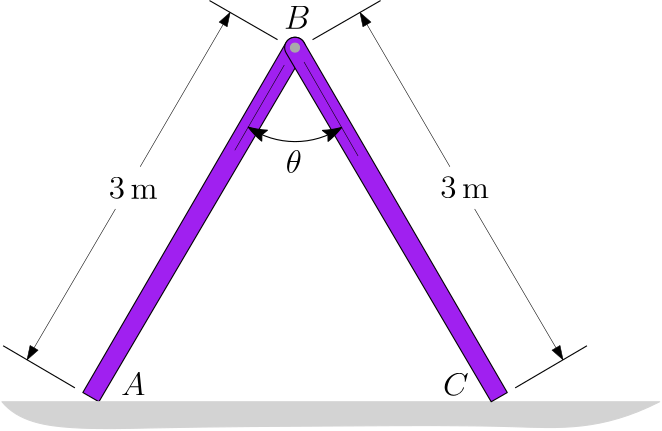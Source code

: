 <?xml version="1.0"?>
<!DOCTYPE ipe SYSTEM "ipe.dtd">
<ipe version="70212" creator="Ipe 7.2.12">
<info created="D:20200717213708" modified="D:20200717214700"/>
<bitmap id="1" width="1920" height="1080" BitsPerComponent="8" ColorSpace="DeviceRGB" Filter="FlateDecode" length="413388" encoding="base64">
eNrsnQVAVGnbhtci1G3d/Dd13XD3+/bbNVBpBBQDWywslA5FBay1W+wCJRXsQNdcV9cOFLGQ
EmsNDFQMcvjfmQNnTs6cKUC4n72cHc68J+fEnGueed6fflLGj4r44Ycfvv/++3ZOfQAAAAAA
AAAAAAAAAAAAtTRp0uT777//QRE/MkJQPlP++S0EAoFAIBAIBAKBQCAQCAQCgUAgVEY7pz7f
ffedoIJmymfaP5OW8M8IBAKBQCAQCAQCgUAgEAgEAoFQG0z/zFHQnORn+GcEAoFAIBAIBAKB
QCAQCAQCgUBIj3ZOfRo3bsxJgaYUNCf5mfLPpCX8MwKBQCAQCAQCgUAgEAgEAoFAINQGxz8z
FbRg8Q34ZwQCgUAgEAgEAoFAIBAIBAKBQEiJdk59GjVqJOifafn85NqKrH/cMw4OubZ/6KXd
Q+CfEQgEAoFAIBAIBAKBQCAQCAQCoTYo/yyYAk3756eZMY/SYjIP+1/dOyj5z0HwzwgEAoFA
IBAIBAKBQCAQCAQCgVAbUvxzTkbkw7TYu9fWpx4em5TgCv+MQCAQCAQCgUAgEAgEAoFAIBAI
tcHxz0wFray/kR6RfS3s38sRWclrz23vD/+MQCAQCAQCgUAgEAgEAoFAIBAItdHOqc+3336r
wj+TJ0/S12SnhN1JXnz9fGTi1n7wzwgEAoFAIBAIBAKBQCAQCAQCgVAblH8WLMFB++fHqeEP
rq68fWFh5rnwM1v6wj8jEAgEAoFAIBAIBAKBQCAQCARCbfD9M62gGf457MGV5bfPh2Ymrjy9
qQ/8MwKBQCAQCAQCgUAgEAgEAoFAINSGFP/8KHXV/cuLb5+fm3lm6cmNveGfEQgEAoFAIBAI
BAKBQCAQCASCEyXSojIs6o0bN3799VcVDcirOTk5us9Ikn++tuL+xUW3z83OPLPo5IZe8M8I
BAKBQCAQCAQCgUAgEAgEAsEJKW65kvjnqKionJwcMQVNyWfSRvcZSfLPKUvvXwy9fW5m5unQ
kxt6wj8jEAgEAoFAIBAIBAKBQCAQCAQn3iD//Ja4gtajfH5Lon++uvh+8rzbiTMyT805sV4b
/2xiYvrV101amFl36jLApZ8XAEBHuvUc2sbC8bsmP7/9zns4AAGozAdgrVq1337ng48/+eqb
Rj83+eF3AIAuNP7uv599/u177zU0MjLB5Q8AfP4EAAcgAoGAfzaEgtavfJbsnxfevzDn9tmp
mSdnHo/voal/trbtNGbsfACAgejRe1jduvVxAAJQCQ/A75r8r61jXwCAIfj1d2sVFhqXPwDw
+ROA6nkAIhAI+GcdFbTe5bNU/3wl9P6FWbfPTs84NvmYJv65YcNPB7uNwtUBAEPjGzCl0Xc/
4QAEoPIcgPXrv2fW2gmGEACDYmnTvUHDz3H5AwCfPwHAAYhAIOCf9aKgBw0apHf5LNU/X553
P2nG7TNTz20feCyuu0T//MWXjXBRAKA8ad7SCgcgAJXhAHz//Y8gBgEoN778+gdc/gDA508A
qvkBiEBUB6krJeCfdYnt27eTBSOPep+yJP98ac7989Nun5l0akMPif65Th0jD+/xuBwAUM58
9NFnOAABqNgDsFat2uaWzlCCAJQn9d9+D5c/APD5E4BqewDqHh99/FkbCweXfp4Ev5HTyJTJ
I/UnGU5ehfxEIKq8f6bKbty4cUOwO8Jy8M8xi4bePzfl9ukJpAFpJsU/t3PqhQsBAOXP0OFj
cAACULEH4I9NW0IGAlDOtGrTAZc/APD5E4BqewBqHcYmpm0sHNy9xqmdEWlDWpL2UIsIRJX0
z8yaz/zuCMvHP5MIGNbu9smxEv2ziWldXAUAqCh+bPobNgIAFUWT7/8DEwhAhfDZ59/iFAQA
Pn8CUA1p/F1T7XRQGwsHKtVZOqT9780tYBcRiCrmn/kdDupdQUv0z+RPy9a/SvTPTb7/BZcA
ACqKbj2HYCMAUFHY2neDBgSgQmhh5oBTEAD4/AlANcSmbWct0p4HDh2p9RzJuEiERiCqjH/m
y2dDKGjp/pkMl+if7ey74BIAQEXh4z8ZGwGAiqJzNzdoQAAqBDsHF5yCAMDnTwCqIa5DRmhk
gT76+DNN054FE6FRFBqBqAL+WUw+611BG8I/DxoaiEsAABXF3NCIP6YuxXYAoELo5DwUGhCA
iiIwaA7OQgDg8ycA1RAjI2Pp8llfM4WCRiBUuGUpURkW9enTp2LymamgK6d/xskfgArk+Mnz
y1bGYTsAUCFAAAJQgXj5TcJZCAB8/gSgGvJ/X3wrseyG7pnPHAWNQhwIBAL+GQB8/gcAwD8D
UF38sy/8MwD4/AlAdeSLLxtJ8T+61HwWg0wTYg2BQMA/A4DP/xoQMk+blwAA+vDP9u36afES
AEAP/hmXPwAq7vPnxMlL4jb8efFS6oPsxwUFhQTyhPxJBo77YxFpEDQOWxgAPfjnNhaOBpp7
s+aWcGsIBEJr/2zn0I9ga9/Xtm0fG7veVrY9Lay7t7Hsol//PHbCvHETZo4bP32sZEhjMgoZ
EVcZAPT1+X902f114JhZPgHjh3kGDvMcqSCQ/DkyaCanGQDAEPnPffv7rgpfd/LU+cRzFwmn
TieFr47vO8APXhEAA/lnXP4AqFj/HLMu4e7dbLHCmHf+fUAaYPMCoLt/1nvlDVThQCAQmvpn
sZfKxz+PGz9l7LgJwSFjQ8aOGzt2vFpIM9KYjEJGxFUGAL18/qduqwOD53j6Bg9y83D3HuHh
O9LdZwR54ubhN9TdZ+BQDw/fYNIA9+AAGMg/O3dz27J1d35+Af/uu7CwaMu2PaQB7CIA+vXP
uPwBULH++fCRs/SVrrhYxgzyJxlIvUqaYQsDoKN/1ij5eduOv3KePovb8Kf0Ucj0odcQCERl
9s8TJ04MDg4eM2ZMUFDQaAlBmpHGZBQyIq4yAOj++Z+6oR45ZuYwL/kd95Dh3kPd/Tx8g3xG
TCQMGeY7yM3bdYjHcC9/0oA0wz04AHr3z30H+F29mk7dZaenZyXsOhC6cDXh3v3sYkWQ4VdT
0pEIDYAe/TMufwBU1OfPoHGhCvl8RmGeC2nPLPQNrLwch0JBn6FHBABo4Z/dvcZJn1rKtcy8
vDzyKH0UMn3oNQQCUZn985iyCAwM9PX19SsLf3//AEWQJ/RA0oA0o0fR6sx8IOVpXs61A7hC
qWbrtWd5TzO3YlOUI5Ex2wjSh+vl8z91Kz06eI6buz+5xR7k5ukbMIG+vx4ZNHPwMO+BQ73I
DTjBzdPPzSNgdJDENDD5sXb7FHvgjsycvGcpO8r2sdLnKo7KpNt5vImo5tS9vLx7J3V9O+Tz
VcadJD0fXJwJypeZitKNw0W+3bgrxdiA5QtZWsbJQbEYefrY5hXMth1/LVgcI324Hv2zc9eh
165lkJvr589fLFoS4eg0gBre39X/2bNcRQ5YcUGBPC86NTWTNJY02eXnH72+vkNsoPzJ41PL
OWNFnXr0+tHpKOoJM9ISBFoq49H5pZLWdH8aa6L76Zd2sF5gL7Z8UVmNOS8pFpg/EcYyJ1wX
WEIykBXyrcGZQunKCU+ft221Qb4ZuduW8dYsPf34NfO58Ham3zXJ85Wvu87LPzVh/9HT+w/8
k7Bz/4aNO6NiNq2aP5PZwNVrotsgd+p5+86DVU+tS3e3iKgN5FHicL34Z0Ne/uaPOXH3dU76
drGB5Mnru8e5Y52/9fr1rRPzxySk57D2QV5LdoOclIOSVlk+U2XIZ1T60sErrMmxF1sxlvAs
FC+VTYc9kddPrySUfSa5LTA6GcgK+Uw5U+Asp8qF1A75ZuRu2+0pT+mJKxaSaiCfu8h2LnvX
JM+XOQvt2ZmUlHz19JnkY8fPHTx0cs++I1vXxTIahM1dunbOLOr5opCJi1RPjVzjyJVO+nB9
5T/Erksg17XiYtnFy2nLV60/euxcQUHhi5evbt+5T3j6LJf8efxE0vJV8eeSrpJmpHFU7HZJ
S8LZwW6fZ21/xv6pcq+Wv7ncoCelPKDEp6b2nCB+kHL2N+UaMSfCPBUw1lG0PWu/lbbYqvdk
nScihPxwYxxTpe+C1BNdNb4BVOufP/r4M42mpoV/JpC5wLAhEIhK7p8DAwN9fHzc3d09ysLT
09NLEeQJPZA0IM2UChr+Gf65CvH0qdzjxbN/5UT+JAPJSwb6/D8qWH4f7eEb5O4zYpCbl3/g
VOrmepT8x8ghQxQ/Pabuvgnk+XCvANKYHlEX/yztqKwI/6ywwYyZHki5o6djQb76PKHNdfJC
Cy/kn7XZ/nr3z/qx/RUPucsmb0vO02cc1Xzy9AUyPCk5xUD+2aG9vFfBzVt2U/I5IHAyNbxT
lyFr1229c+ceGU7/EplKANuybQ89ovb+WVBaKs0n24sqNC/nT549VuczFb6X4VqjTqVRNlUh
pRlmlSldlbMTsOWlQpjph5VrxFxmMf8srs1Zk5KykIbxz0wqpX/eM085ZOLUZWsXLl7sq5V/
XrIsihxoV6+mMVUzeU6GkOHkVUP4Z0Ne/tT5Z0FpSUtpthdVSB7Onzw5w1ZPIjqO4VoT0m9R
MofyV4zRuS1LhRjflpcKYaYfVi6VfKxSMSXmn8VtEsc+SVhIw/hnziJVOv+ceDRcOWTL+l1/
b9q4da5W/plc48iBRq53nMtijuJzqfRvYDX6/DlxytJ79x7KZOQaV7LvwHFq4IzZYRMmLwka
F0oY98eiaTNXUsMT/jykaCm7ezebjCjFP4u8X+StfJqTo+JVzrczIs5WvvOUPRf+Oom7k0j4
3uT8LWUD1n7F/Vqk9FggS0vPl7WLirRn74TqThoVB/MMoOLQ08Hz6409u4+d3LCystwAqvXP
mvY8qJ1/Ri+ECASikvvnoKCgkSNHent7Dx8+nFLQgwcPHj9+/HFFkCfkT0o+kwakGWlMVeGA
f4Z/rkpQnzSYn0D4QwyRfxIYNGuQm6ebp59PwATFnfVc8ugbMHG4l7/rEHfqvpuBJ2lMRtHS
f1Z+/yy8hHqhdF04+c/sP0WkcWX2z1XlRHHyVBJHQVPy+SlPSus3/9mln09+fkFRUdHCxWvk
pq6jK3mcO38l9btjqvJG2XMqEbqQjKJr/rOQz2QM4XpRho8Vtp1yFSyYoqzSqYqNyFo2xTKn
pfFnuj/t9eNHj0T8MzURaso6+2f1Cwn/rGDkjDUz/5ioXf7z1ZR0poKm5TMZbqD8Z0Ne/tT6
ZwEppBzC9aIi1kuyAhUXnsJuh7Vs8mW+eyuHN33FkuTkiPhnhgDU2T9LWEj4ZzmxazbuiwmP
0C7/mTJgtIKm5TO5Mhro82fchj+pms/k8djx85Rz5jcLHi8f/tffJ+nGUqrRiu5g5E0nG19E
USqs7F2xN5TpbNnTV+1Iy17V0IsyZsfOVRY+CXC+3lLdnvcVT+X2z5ot6hvon/V1A6jWP7v0
8yoH/0zmAsOGQCBU+OcuXbpUqvznoUOHTpgwYc+ePS8UQZ6QP8lA7fKfy34bnleW0MgyXSfv
5An97J3x0/tSLyQfqzRKZQs1nSTF8LJx6eRGZTOBxWB4NspH0bOT+yVlS5Gf/CuX+U4Sec60
dozV4XgnZjEBtsVS/vD/3kmGSmL7Z/7qiy8VY0sKLw+lB+n5yldTOX2D6LI3U0Fr/dlDU//s
EzBeXvfS3Y/ceo8OmUvdgA/3Gj3cK2DwMM/Bw7zoe3ByPz5wiPtQdx9v/3F68M9KUVx6VDL3
bfYxotxD2JpaaM/k+GflHk4vjNDBy9yTxattCO7npQcL81DSpP6G9v6ZtabssxbzXFS2qCKn
O/bUlCOy2widKJinNf2WKKkMClo7+ayFf14Vvo7cUGdk3GjfcaBD+/5UYvNfB4/R2lkmk9H+
uahIfve9ek287v6Z5zmZGlPcPwtOVqVhVmmn5Q5ZaCx5vnHpAlBz5ClTSi8zRbGAf6aEra7+
WcJCGsg/M9a6dHWUZUPorVH6xinLg7A2NaNSCr2+nI3JKEVStjDUNPcrxhV5W4X8c1vPeVNn
z/PQ3D9zFHQ/Vz/t5LOm/tlglz/1/pmXM8nQmOL+WSxrUaXSFBekQgJWILczJ/04b/oK/3b+
ikr/TC2qrv5ZykIaxj8znpcqRGVNA+W7QG1eZXkQ1noxyiMI5qayK0XQC0NNk0qaFUmsFfDP
88esSli3dsMszf0zR0FrJ581/fx56XIaubgVFxe/fp23fFW8orCzYJlo+eOylfF5efnF8u4J
Sy4kX9PaP5ONrxgudFCU7g9ixwtT6nL3dknpxNxzAqOkjKgMF/xCSkTJ0tNX217ZgNqxz5ct
iWIF6Rogagt9ME5ipXu14LhsDy90ELG2BuPEwqx/InCwM44d5a8tXosUJKEX8rjiJyRlhyQ9
C+b0mdV+lFty04UH9+5l37h5Jz0j/a/Y+WO2njl1JvnIsbMHDp7YvXf/KqrZ8i0RUVtXhK1f
vGztrBmlB2DwhAXlcwMI/4xAIN4I/zw/PM7Hz69GjRoVmP/M9M+DBw+eM2fOmTNnKP9MnpA/
6RRoyj9LzH9m/Zh9R2YK1z8n3S5zJgzdymxwIOVaEkdJnbymbMZSNHI/w1avZUKM+ZzSRMoF
UNqqMpNGzUhhgfgaijUphRFSLupThgJijs6eFGubsJZZsTAC/pln7Hmiib1UmXRFX+HloUQW
YzVpMShafKBaKmitP3to6p+HeQZ6+AZ6+AQxB/qNmOThG+zpG+LmETDIzavsZ8jyfLCh7n5k
FL37Z44fLtt5qGOEtZcy93mBPZNpZZnPlbM+IGieJeQMC54xyjQs8yWVuzGv/jNZKUb9DcGv
eNT4Z4GzFm9dhBeea5hZpxfmOyV8oqhK+c9MBf3y5Uvt5LMW/vnkqfMymWzb9r3MgZOnLty+
Y1/8+h2Xr6SSG+6CAnnfTCSoQhynTifpwT9z8mZZApntRZm6UlTbCqlUtS+J2WwB482ZSOmf
KvyzUnrr6J+lLGT5+GeGW1b8qSylwlHHZc1YbzFrgzDfUIGvJKJUmWcV/tlx6vjZiwMGa+Of
aQWdn5//7Nlz7eSzpv7ZYJc/Cf6Zo7mYOpqtj5iJvqqyOsVEpYqXRBMFGcKqtA2nWiz1p4o0
RWVGqK7+WcpClot/5hajVuamMuWV/M8cZW0T1nBqdLHaCIzhKs2zCv+8aGtM/JYFWvlnWkGT
A/CF4gqoqXzW9PNn9sMn1FerWTfuqG5JKejUtCyq/YPsx9r6Z+VuzMufP8h0nqrsrlDxZC38
M+u4TlGZci8krvlLqJyguvaMjUPt2Gx5y9gJGV+a3OXvyVz//Jp1UPC2v4qDiPmcU2JIxWF+
/pbAsaMq/5masnKrcsQ1PRZdnoi5VY/dfvwk6wDVYPdZuX/m5z+v2r42fkso9XxGxJzQNZMn
SfXPerkBVOuf/UZOU/2ThJRrmUyo76HII2e46rLwZC4wbAgEQoV//qBDyOjQGP+AEZXBP5Pw
9PQcOnTo9OnTMxVBntDJzxr6Z6XVUf9Lf6XeERBQnDRjAd8rMNmyufN/zq80NuzaAuy8TYGZ
8ialbMOrOUA7Lp4xpleQt8yC+c8cv8T3YOozM9nOjbea7GTXiuhPrZJBPsBTnz3IE+1G19A/
j3D3GekdMH5U8JxRQXPI4+iQufSrAaOmunn4DnUn+BAGu3mR52QUif5ZKET8M3MvVb7EFM7S
9kz2ZJnHctnxwpudmpOGmg4BecJZTc0Qgf4HlVnHIuJagn/mzVHcpYtOjbnu9PlB1Ymi6vln
wt27D8g7QW5LYuN2ajG6pros8dxFmUy2dFlUx86DO3UZQh7bdxxIvzo6aHoJIx49kt+wnz9/
SR/+mVXSQVmtgt+9ICOflt1Mon8Wyx9WJYEFMq6Zjcuei/pnuVZlWFy1/Q+yG3AnpXYhdfDP
QiHmn5lvKJ19zRTO7LE4S87ckgx3LZTozpumBv552RgvLf0zoZ+rHyWfySN5rsVW1dA/G+jy
J8U/i4tldveCHKmrWSazWhsjLM34/pnVuOy5qH9m1qyW0v8guwFvUmoXUnv/LBRi/pm5GErz
xlVt9FicFadXRDlZ0UR3QX0n0T/vWDZPS/8s7xAwbifZAOQA/PfufUN//iwoKJSnM8tKLl9J
V0jmUHH/LH/pxKkLinxp+ReymvY/yNmZ+T9AYBe74O9X/B7xeP5ZSt+C7MNfxVvM0qFCPpkz
LqtKvJr23ERu9plHuV5ih55yybn+WXB7sv2z4EHE/TGI5vU3mIeS6jOe8iX+ugudQumpHbv9
+N7VDarqb8Su3rBnzXLlq1PnRkybvli6f9b9BlCtf1Y9bp7kuHc/W/WkYNgQCIQK/1yz68IP
nCeuiE9wcXGpQP/s7e1NyWcPD49hw4aRxwBFkCfDhw/3VARpQJpJ9c/CZWDZLoX1K3WmTWIX
mij97TlzahwnwzdOZfKHvxhK+cPzz4yZCvhn3qToNgIJjaVTE/DtZWPxllnIP7N+Yi/0w3zB
XErx5VGt2eGfKyD/2c1jpJuH3yA3z4FDFbh5DRnuO9xrlN+ISVRnTN4jJg73ChzmOdLbb6y3
/7jhXiPIKIaov6H+GGHsSKJ7Jttdc6Os3ouW5abFzhisvV1N4WWB+hv06GLVp9V9yyNw1uIv
htDCSzi9qDpRVMH8Z0XZjZcvX+bn5+eUS/7zufOXSkpKXr58RXj16jXhwYOHZxOTJ09dSDVY
vDTyzNkLyclXY2K3rApfR27Xz+nJP4t2OMj8kyly1VUhFvfPIi+JFyIWqvih9Nj0qxz/zAh2
fQld8p+lLKTw9heW2zrV3xAYl1f/uWyLlaZM8822crL70/jyTa6dJdSUNlD+s6LsxrNnz8kB
yOmO0BD+2WCXP0n+me0wOfValfJWVJhI988iL6muC81Vduzf7Cte5WoivsLVPf9Z0kKKJDoK
yW2d6m8IjcvTlaVbjL1BGJtFOVm6WAHXlEqoKW2Y/Gcq3fHFixf87gj1/vmzqKiYqqeRkXlL
rPgG0z9fvppB+Wcyonb5z+yB7DxesR8mjFVTEkfgywWxHU/g8Bfv2ZPTUl0+M7fPUBXtWa+q
crAch8xU+sL+mTFTocNW9CDiNZbsn1lfIWnjn0Xr/DCPzdJRzqY9ybl3Lztpn5h/3hi9ec/a
+J10/Y25oRHTZyytVPnP/uWS/+yP/GcEAqHSP7/Vf22tHstaDA/dvf/A+++/X7H5zwMHDgwI
CJg1a1Z0dPTevXv37NkTExMzdepULy+vwYMHa5b/LCxGlOpJYWyYpZu57iWPn3jJrgitUpwy
/DNnMXTxz+xJsfwzJ6OS4Z9F0rl5yyzmn1X6JYFZq1oe+OdKV/95mGfgUHe/gUPcBw71ILfh
ijtxjyHDfQa5efkHTqGbUVlhnj7Bnr6jhnkEVgr/LLhnsv2zkAdW4Z9V9U8qdsbQzT9zGwse
UBJ/ZcA+a7GmrPp0p84/i54oqph/ZtZ85ndHaCD/fOp0kkwmI/fUJewgA8eOn003c2jfnzxu
3baXDD956rx+/DOtGYWG016U3xvgDk0qaaiUmSpKK5cN5/SZmLafOURF/Y22+vLPUhay3Oo/
a+qfBdeR7Z+FvhrQ1j+PXjxTl/rPZTWf5fWf2d0RGq7+hmEuf9L8M226OMNZJoQlbVTVfxb7
+b+KOsmqSisLyJxSfaccIkkTGbL+s8oKFQao/6ypfxYrQczwz4KroKV/Do3ao0v9Z7rmM787
QsPV35DJSh49zpk4ZWnQOOEUaGr4hEmLHz3KodqTEbXyz8xiwswSwULfFLCrB/OOL73Uf+aX
rRBJfVdVz5mXVKyu/jPZMqKde4r6Z8Wm4/9YQ4/+WXTzip5YFJuO2TGr3vwzy+dzprbpYqq8
/vOlbSL+mZn/XAbqPyMQCATbP7uur+G6sa7z9OmRCT169Ch//0z1P+jt7e3p6Tlv3rzdu3cn
JSVlZmY+evTo4cOH169fT0xM3L59+5w5c7y8vKj8Z0n9DwpnErJ+VK7UPoJCRmAgrWI4nkpP
9TdU+2fupBgz1Uf9DW5JWyFdLDXPXJP6G/DP+u3+WFP/7O0/bqi7D9W/kqLKpcfAoeRm3NPN
w3+Y9yjSgOqYaXTIvFHBc4YO93P3HuETMN6w/lnsGBHfkdRVRZYqmcV3eNEzBs8/q9mN2YZZ
fAU198/ipYQknO64U5N0oqhK/pnf4aB2ClpTCbl6TTy5py6Sp4JR1Z3lLprqaOnI0dOkgaPT
APt2/Rza9+vYeXBG5g3SeFX4Oj3551JFuYNbVYPjRZmWUthMivcwqD6FmD+iqPFWPD/FWNpy
8c8SFrIC/DNtv3nvCL1qYpudXX9DaKNp55/HjZ+/ZmrwqLaa+2emfKaEM7M7Qo0UtEb+2WCX
P4n+ubQEB9eVCWTiMUtD82WyGl3JK3Wr6of83PackgU56VfYxWMN7p+lLGT5+2flZuFufFqm
iS0hu/6G4FcD2vnnTbFb9kWU6i/N/DO/w0HtFLRGnz8vJF+je9fdsfNvZqlnTuVnwraEg4oL
ZTF51LL/Qf4hKfVoEti32dOXViNC1IvS2dRi01H1+wjVZa65+7mQmlbvn8Uqh+jon+nJquiM
VXSbiH9Lpat/Zm89oantSrxx/uB2wfob0eERWvhnfd0Awj8jEIg3xT+/NXhzrd4r249euWrV
qgrJfx45cqSXl5ePj09SUlJ+fj51M16giMLCQsVvk18eOnSINCDNSGOJ/Q+y+sXj9T/IELNU
odqynEla/pQKmQMpd/i/jhcyZpz+B+kuC3n9D5aJIGn+mdNvGqubMxX9DzJzHdlpkKx+05i9
s4n2P8jSZYrnog1E+x/kW0f4ZxbUh3/OJw3qEwh5yXD+OTBoVtmvj0t7WSJPBrp5DvcOcPMo
LXRJ7sHJo0/ABDdP+U+VySgG6H+Q1cMd8xgR6kNQdM/k9T+o3KO2XrsnfPDyzxucL3oUZwCR
MwbnSBTuo1PFrwM4pynBjkfVGWP+WUtFz6GshWf328g+vUg4UVQZ/0zutQU7HKQUdFJyiuH8
s0s/H0UZzGLKPzNToC8kX6HatOswgDwuXLyGXBnz8wvIKPryz3QFBrYF5XpRVvFhRWUJrp4V
TX5mtmFmC0edSqNsqmIBOCWmmS3Zy8yZTvn4Z/ULWV79Dwp0JsjtK5D7ZQFjsfenCfc/yKyv
cl3Yaav3z3Pnhq1dOGMq3UAj/7xkWRS/w0FaQZNXDeSfDXb5k+qfy34/zpZgQo6I3TkXpytA
tSZW0YadYn1L2UceSwqp/C0/lSnKys02vH+WsJDl1P+gQGeC3L4CmUpTsdjMugfC/Q8yN+9t
Yaet3j8v37V119/ro6LLGmjmn8k1jt/hIK2gpX8Dq9Hnzw2b95LL3LNnuY8eyxObd+z6e9rM
lfxmk6cv3/nnYXIzSK6PipIdsvWb9mjunwW/xRAcyNv4gpparkzLBooLT/HDn36vGdMXnw5z
P1GumvhPAITbi2Qaq/fPzC2gKEyhgX9WjqvmIMphdvn3WtKJhdV9IdM/S6o4JOafmdtEeebc
evn2+a1U413/XGX657PbY5n9D+5YOrf0zz9mr5bY/6C+bgDV+uc2Fo7l4J+bNbeEYUMgEOr8
89aaA+K/6Tfr/PnzFZX/7OXl5efnl5OTk5ub++zZs+fPn+cqgnqenZ19+vRpX19fDfKfGT9I
Z1QtZjoZujzss5RTrKRBTolU3kREFFZpmeg8psbhLQZTLmnqn1mLR15ly1vmkrMtLrPuK1sW
KYvokuGC/Q9y6+iWTpndQGCjiS4P/LMIkTHbCNKH6+Xz/6jgeeTRwzdouFcAlQM2yM1r0DAf
3xGT/UZOChg1fXTIvNJyXoFTyUvuPiNIY3pEveY/JzH3bfYxotwD2RMU2DM5OxirTLRw8Ryx
LGj+MSt4xig9Fk4yDyWVW4af4SxyfhAr3VzWjCvweYWdS9eC2jLCC8/2z/dOKlec9/sFoRNF
Vcp/3pbwl+Bdtthwvfhnh/b9yOOWbXvI3XdZZ0yyB9mPpk5fPGnKAr+AP6gGhIDAyc+fvyDN
Nm/ZTY+ozj+zy/omCEtpIXvM96IcASvaQaEq2F3+cbq9E+sKkLvMZCKM2Un1z8I1kF+rWB7h
HG/1JZ0Nm/+8gy7prFwAyhXvp98RAXMu3q1hW06ZaIbTluCfT+8/8E/Czv0bNu6Miomb6sNq
oGn+c0TkBn6es9hwvfhnQ17++KV9xfwSr9aroFZSTI2tSgQ7KJTeIxvPbwuVHeC7te0pT0XS
PlVqIl4NZO5A8XIBkhaynPKfz9PLwCsjrKztwK3FoapbQ+56MXWcev+cfPX0meRjx88dPHRy
z7797FxojfOfyZVO+nC9fP6cOHnJ4ydPc3KeL1m+LvliKrm6vXjx6vyFlAmTFlMNxk5cdPxk
ElV2gwRVLPpB9mO6gQb+WSTVXChNV6ygiopjXNpXIfzuR5knB+F64MplVrand36hDjSZdTZ4
BwvZ2TgbQWr9Z2Vda+bvNTT3zyIHEas6yq0TEus/06M8vXKCW7NI8Cwhtf6zcsPePc7sf1BR
//nGzTtXjibQ01y54+SBgyd2792/SvHn3PAdyvrPc1dIzH/W1w2gWv/80ceflYN/JnOBYUMg
EOr887a3hmw3dZpw/fr1CvHPVAp0QEDAnj17Dhw4sH///gNlQT3fvXt3bGwsaaBMfpbmn6s0
asrMaorwD//Bm4ZGn/+p++vRQXPcPALcPP0GDvUcPMx7qLsfp41vwIRBbp7Dvfzd3P1HB8+h
RwRjJNRIfzNQW2kHGCb/meDcdWhqaia5v87Ly5fJZBmZN5ivOjoNWLQkgpLP165lkMZt9WA+
AaiaSPfPuPwBUIGfPwlRMdvJde3GzX//mLL03PkrOU+fHz12jqq5QT0mnrtMGtDJz+R5zNod
2M5aIjFP21CId58K9Idq/0zC3XucQf0zmT70GgKBqMz+ecKECSEhIcHBwZRVnj59+gyhIMMn
T55MmWrSmIxCRoT10qcvEvvhP6jqn/+pW+mRY2YO8xpBbrHlBTDdPN29x/gGTCT33R4+Y8j9
+JDh3u7eI0gD0gx33/DPQL/+mdB3gLzDNarbwVevXu/Zeyh0QfjCxWsSdh1IT8+isr+uXk0n
zSq3/WNm2wrkFVdJWPnDYtnRvHR0fZTvKCeoxO+XL189evzk33/vZWRkXToYVwX8cxW8/Ank
Q4r0PFiVPvPcVtVzHDd7k5eNXOkpTfJ88eLlkyc59x88vHX77tndVeHzJ9Xb4KF/zpCr2597
jgSNmz9zTjj9avB4ecro7r1HiotlBQWFlHw+fOQsPSLQ4kipUP0L/1wp/LNGJTi27fjr6dNn
cZrUoCbTh15DIBCVuv5G0ISgoLFBwSFBQSHkMXDUaDFGjR5DNyOjkBGrZ8JznkglDW0NtkjJ
DlBt/DN9Qx0YPMfDN3jgUA83D18Pn5HuPiMUPzceSW69B7l5ePoGByL1C/4ZGMY/y7Ogu7lt
2bansLCohBf5+QVbtu4mDZDdCoAe/TMufwBU7OdPwuEjcgV9/8GjtPSbGxS1nYPGhQaPl0vm
fQeOFxcXU9dBSj6DNxb450rhn41NTP1HTjPQ3MmUyfSh1xAIhAT/XGH9D44OnjkmeMqY4Elj
gicTgkKmqIBqo2g8RT4iLjQA6OnzP31bPTJopk/AuGGegcM8RyoI9AkYHzhmFqcZAEC//plO
hA5fHX/y1PnEcxcJ5Mmq8HV9+/vCKwJgCP+Myx8AFfv5kxC7LiH74RNaMgePX0DlPx88dIoM
vHfvYWzcTmxeAHT3zySaNbc00NzR8yACgZDon2u4bqzrPH16ZEKPHj3KO/8ZAFA5Pv/LUXF/
jVtvAAzsn+3b9dPiJQCALv4Zlz8AKvzz59iJCzdv2790BWt08ue2hINSOhwEAEj0zyQGDQ3U
+6zJNCHWEAiEJP/cf22tHstaDA/dvf/A+++/D/8MQPX1zwCACs1/BgBUjH8GAODzJwDVwD/r
vQoHKm8gEAjp/rlm14UfOE9cEZ/g4uLCfEk7/1yv3ts4+QNQsZ//ly5fh+0AQPkzYvQsCEAA
KpBhnuNwIgIAnz8BqIb88OOvEhXQRx9/pi8FTaZDpgarhkAgJPrnDzqEjA6N8Q8YwXlJO//8
zbc/4OQPQAWyY9ffs0PXYDsAUP54+EyEAASgAunnOgInIgDw+ROAaoiltZN0C6QXBQ35jEAg
NPXP88PjfPz8atSooRf/bNbaDid/AAAA1RDXwaMgAAGoQLr29MCJCAAAQDWkR+9hGokgYxNT
XWpBk3FRdgOBQGjqn7t06SL4knb+uXNXV5z8AQAAVMdP/i7eEIAAVCAOTgNwIgIAAFAN8Rs5
TQsd1Ky5paaJ0KQ9GQsmDYFAaOGfxV7Swj+//0GDkWNm4eQPAACguuE/coZ9u34QgABULG4e
KAENAACgOvJT09+0MELGJqZtLBzdvdVfPUkb0hJpzwgEojL45yHDRuO0DwAAoBrS0XkI1B8A
FZ8C3a5/QOAMnJEAAABUNwJGzXj3vQ+0VkMfffxZs+aWLv28CFRSNHmk/iTDUeoZgUBUHv9s
59AF53wAAADVkD79/eH9AKgkdOoyFCclAAAA1ZCBQ0bCcSEQiCrsn42MjNt16I2zPQAAgOpG
YNCcXn19YfwAqFR07urmPwpZ0AAAAKod/Vx933vvQ5guBALxBvnnTxTxcVl8pIiGDRtyRvni
y0ZevhNxngcAAFDd8PKb1L6DK1wfAJWxEEf7/oPdgnCaAgAAUA0Lcfz3f60guxAIRGXzzw0U
0VARlGSmhLMK//z22+82/fl3R6eebu7BOL0DAACoRh/pR88a6jGudz/fDp0HQ/EBUMlp18G1
h4v3oGHBviOm4fQFAACgGqVJ+E7s0LnvL/9p/s4770N8IRCIN9Q/43YGAAAAAAAAAAAAAAAA
gJq0EPhnAAAAAAAAAAAAAAAAAPDPAAAAAAAAAAAAAAAAAOCfAQAAAAAAAAAAAAAAAMA/wz8D
AAAAAAAAAAAAAAAAgH8GbxpWtt3bWHRs2cqxhZl985Z2zVrYAgAAAAAAAAAAoCpB7vfJXT+5
929j0dHKtjtkCAAA/hkYGlv73q3NO0A4AwAAAAAAAAAA1VBHtzbvYGvfC3oEAPhn+Gegd2zs
e5GrDK62AAAAAAAAAABANae1RUdYaADgn+GfgX7lc/OW9rjCAgAAAAAAAAAAqmhuU21yoe1t
oKABgH+GfwZ6kc92vZq3bItPEYbg92rzyQQAAAAAAAAAQJVT0G1t7KCgAeBi59CH0YFaFyub
jtZtO/XoP3xpRNzTZ7mZ12+ePHVuVfg6H/8JdDP7dv3gn0G1xdquR7MWqPaMb8YBAAAAAAAA
AAA+droraPt2/RydBji07+8gf1Q8KcORwkn+WDZwgLyxk+JVpwFvnLUrW+X+ZMk1hayyTjN1
6ONo7+Jg7+KoCVR7eweYQ83kM3m0telo9tuv/2vauPmvP7Zp8Zu5haW1U/f4bbtKyuLVq9fn
ky6PHT/7TVTQ8M9Af4eMSwszlN2AfwYAAAAAAAAAAIRpYWZvBzkJAIXiWHBy6u3Rp8O4gW2C
ev3q6dTE3/nnqUPM5/l0ChzStVPXvolJl4uLZa9f59Ei+viJxCFuo94sBQ3/DPT1fU3L1u1w
JYV/BgAAAAAAAAAAVGDWur12CpqybQGjJkXHbF6xJi46dnNY5JZFyzaHhsYsWRIRGR0THbUy
KmJpdExYVHREVPjaiNUbIyM3R0dvjoreGBEZEx2zaeSoCW9c4qjr4JGTpy+eNHXR5GmLmUyZ
tmRyGYrnrFdJ++kzlw0ZNlprKepvZbe29c/xZj/Ft2oab9ZU/qRl0/UtfpTT/Kf4Zj/HN2fT
rJS1zX/xNm9LZVBrWdm1bS9ru540dva9bdlDSANb+95kOGfgm+jTOnbsM2Jw19k+Tot8bcJG
2kcGOmyZ0nnnrJ575g36e5n/eM8BE6bNKywiUVhYqPhXVFRSUvLo0ZORo6a8QTsz/DPQCxbW
XXAN1QuzZi8kwD8DAAAAAAAAAKi02Dt2JWg9uoV1Fy3Mg4OTvKDE2o1bSkpKihWJoPdzSs6c
e3Dk8KXMjMySkudkQEnJrZKSJyUlr0q4Ibd26zesJ1NwdOr/RpgWSi1OnBwaE7c1Jf3WldQb
KWm3rqbdpB6vpipgPFG+mnrzyrUbe/YfnTV3BVW+Q7PtbO9CHje2/DH3xxqrP62x47Ma2z4l
vLXlkxpbPiaPb239tNb2T+ts/qjWpoY1NzesuUnBRsXzFQ1qPvyq9rrfmtLT0Vw+9za36sKE
0ssW1l0trbuaWzqTR0ubbjZ2ciPNaUnG1e9bsHxFzL372ceOn3Xu5maQshvtXTyHDBjr3mmq
u+0yf9uwEbYxIY6bp3bbPtvlz7kDDyzy3rN0tI+Hx+nzF8neW1BQUFRUJJPJ8vMLyJ8vXr4K
HD0V+c/S2bJtD3krK2T1x02YGxA4udxmR3aMvfv+uZB8hYI8nzhpPrOBu2cIwUBzJwcLmaPe
Dxmq8kbzltqUfe7Ve/DUaXMXLFxOHslzXMHhnwEAAAAAAAAAqHW/kybPDAuLoPAPCDa3bF/O
yzB7zoLJU2ZqPXrzlm3tHDSWk/bt5T42PGpdYUFRUurV8Ogt48Yv7Nvby22g9/aN8U/uJ+fn
Z+YXpBYUpOQX3CzIe5af+zr/RV5BXmF+watnL24VFBRERsXIvWj7fm+If5Y/jv9j/uWUG8dO
Jh0/deHE6eSTp5PPJF7asftQ1PodsZt2xWzcRR4j43ds3XXwzLnLpAHFsRPn0zL/nTZzmXxS
Gq4v5Y3jzX5a+nHNd99r8N7b79V/+7169d+VU4/wDqFuvXdM675talrf1LSeCcGkrrFJ3brG
puR56Ae14n/X3j9TVtnCuqtCOHezadtzwcKwhYvCOzq7kpcsbbqRxz79vFZHxM0PXWWpaEZB
mWo9bn93zxBmyQu9y+cefbz7uPn6uQ8cM7T9uIFtpg5sNn948/ARVhsmdNo+tfefs/vumz/4
WHjwsmmjTp29IJPJCgoKi4pLo7CwUP79y4OH/QcG6HevI2tNSUv9+skK98/79v8jl/YvXlbI
sbxg0eqly6NHB88w9Iyot69EKOj3lDzm5r4w0JcXzt3cMjJukNmRR70r6DYWnTS91gSHTL54
8XI2O8iQoOBJ8M/wz0CY+UnPS0qydup9yksT5dPdiy0M9MfeLJX7akKWtrucoY4CUAF7yPPE
pYadpmJvKdH/jAAAAIAKZvKUmQcP/k0RuzaeerJr1253j4ByWwZzy/ZkjgRdvHcbi04a5z8r
OtQLj1lbUPI6cl1U1669bS0cWv9q5tF/4JXTh2V5N4qKbhQVphQ9Tyx4erG44JGs8EXR6xey
osKC/Kf/3r1QUpIbHRNLT+dNyX+e8Mf8S1czT5xOPn320vHTF7buOrg54cCauG1L16xfHB63
PHLD4tVxS1bHr163jQzfsvOvY6eSTideOn4qKTXjzvRZy7Qo0UD759hP3nr37fd+efvt7+u9
/V1dQv3GpvV/qv92LxvrPm3bNn33vW+NTb8zMW1sbNrIyORrI+MmdYxNjU0jG9SM//1n3f2z
pXVXK9see/cdSr54deeuAzdv3pkzb7mlTfeo6I23b/9LhmRm3ohfv51Kjab8s+69W3KSSGl3
l5x8Vc/5wB0GHD1+ZtyMBUMGDhjQzaaX/c/dLL5wc/h6isv3K9xbLhjabOKAFjOGO8ZMHRY7
L+TixSsymaxQ7p+LZMUy8lhcXFxQIM+CvnDhiqPTAD0uGFlTQ6xyxfpnWj4bLulXNd17uZeD
gqbEMvXezZm3ktK/5JE8z8iUO2Hy6uy5K6g2hvDPtHymQu8KunnLttIvMVY2Hbfv2EUJ50uX
roSFRy1YuJw8kufUQPIqaaPd9WvdOfkUzsUZ9lI79WBWdnbSusrjn3fe5HypoVrOyM3P86R5
orf/asTRGyIi9Ot75UvIjfIXtpXEP7M3i9Abp5ygfGcruZkgNlP5fiiwAwsuzLzEXF22P3f0
ktzE+eyFUXUEUTsAcxSBbVK6OkJrxNxKiiUR2ib87SCfI3fZGBMtm53OG0c98mUTWn3mcNb+
+eb4Z4HNLrwDKN9EahTG9uedXVXuHjrtVwKNVe7bZUul1UYjI4ocC8Izqlz+GV9VAAAAqKIs
Xrzi4MG/w8MjOzv3oQe6ewTs2rWbDC83BU1mRHlvXebYvGVbjf2zoo7E0vA1D17emrtgup15
K4v//sfy5x9HD3K5dDgh7fyu0/9EXDm3PuVM3Nm/Vt+/fLjoUWbxqweFz+/dvHpi7+7IB48v
rli1Uot6FPzkVQq1bfTjnyeFXk7JOnlGnvZ89OT5sJjNK6I2EtZu/jMj61bui5c3bv27cce+
FVGbyMBV0ZuOHD935tzlY6cupGX+O2PWckXeuGbr66jwxutb/hjzSY369d/7sd7bjeu+3ci0
/nd1639mWr+ntfXK2TO2xkQO69bjA5O6ZOA3cvls8lUd48Z1jI2MTCIa1Ixvpqt/VhTZ6N6p
y8BrqRkdOg8gG9PdM+hC8pX09OvHjp9x6edJWvZ39U26cNnOvpeldTeLskodOm7ziZPmR8ds
pti77x/6s++9+9n0cILuVm3ajMVkslPnLAmZPM3VxXGAU1PXdo0H2H45qkujFd7N/+jdxL9T
4ynutotH94yYNyE9I1PunwsLy9Kfi8mf5JGqBT1txhL458osn8tHQfdz9aPEckzsFrFiMsz7
Rr37Z2Xmc+aNOfNW3r//UL8K2tquh0aXmB07/szOzs7KuhEcMpmfFE2GUwpaq+vXpnPZWdev
Z2ef21Rt/DOlAlgua15irso7btoLVRr/LJcqgoqygpFbnVLzw99WpVawXDdU5fDPKjcLb4IK
UyewzIp1KR2Xa9UUezVL1vH3c2r7S9NfQvYvIatsXMolMldfoH2ZcxPZSpTfE/WE1ATLxlXp
n1WukfAOoNvGgX/mr1pp0ixzkwr5Z6GdX9A/Kw6Z3OcCG1C3/Urtvq2cS+5zjX/jULps7E3N
elsVi6f1bmZw/yx6oAEAAABvMpT1nT1ngWBC8ubNW8mrutRklg6ZF5X/HBMbp8t0rO16aOGf
l6+OeJb/YOvWqKmB7sM6WnX57RvvTq2iZ4+ICPWfN9l116YZh3Yvjgz1Ob1x3susYyWFt178
m3Rk89IloYFX0w8tW7nszct/nhR66ep1yj8fO5W0Jm7bqpjNYTGb7z14+PLlqzNJlx8/eXrl
WsbyyA1hsVtWr9169MT5M+cuHz91ITXjji7+Ob5F0+iPa9Sr/+73dd/+1rT+N6b1mtR7+z3T
+uMDAoY6d5ozNnjVgoXGJnXJwK+MTL4wMv6qjvF3RiRMVjesub55U3o6Wvpnm25Wtt17ubj/
dfConUNvS5vutvYu0bGbCguLliyLIM2sbHt0ch54PumSc9fBpDFBd//MLLihOnQsx9G5m9u1
axmvX79eEh4ZumyFW7/OnSy+72/zravt50Fdf14/uv3Mwb8HOn07utdva0J6JaxbfuffO2Sm
hYUFxewoLCyUyWRkUp27DtVjDm1y8lWyglWj/kYlkc/loKCpNd2ybY/a7GhD+GemfKbzrqmk
a30paI2KbwSHTKbkM13techQnwULl5NH6k8ynFLQfDutnrik7OuHp5JHg8nhSlZ/Q6uyCUrZ
W1n8s/YmyrDIN2/Z9hHeVgq/oVfL9wb4Z/WbhT1BhcXiTZy16fhWjTWEkSktYOfU+iWVmoup
wfnyTbnYiok8F9NZZa+Ke0KmCtOrf9Zx4+jVP7+h9TeEV4GzYfn+OTcrK1c405j7dsgnlbWT
eeDY6mm/kqZwyVhkChp8zcdKuef454Sd+nLI8M8AAACAltaXQJe8ILfPBw/+Tb9K/alLTWaJ
UDOaPWcBgTzRpS8nc8vOWtTfWBO7rqQkP/XykQv7YlcHDwxy/m3WIOv4aUO3hgVvjJxwKXHD
5fMbYxZ4/R026mn6LlnJ9Zxbh/aEhyyb6/Pg0aU1ivrPWuc/UynNNm17tjG3bWPhQJ7b2rvY
OVD0Kfuzj7Vtt1atLCytO9Kj6OKfFfWfs06cvnDydPI/J86tXrd9eeSG9dv2kk9rCfsOL1gZ
u2v/P3Fbd8uTn2M2r1675fCxxJNnLh49kZSW+e90Rf1nLfOfW/wY9dFb9eq9+4Np/W9N6xG+
q1v/Y9N6/WztJ/h679y0fuqo0fWNTb9T+Ocv6xh/Kc9/1pt/trLtTrC173k28UK/AT4ufb1W
hsXm5eWHrV5bVFQ8Z97yvv19PLyCjh0/Y2XbQ1/+mVlwQ3XomBscNHZWfn5B6My53j4BE8YF
jHDr4Nfr91E9fvHv3GRGX7Ndf/Rc6Ws1f4jZSh/bHbMGH46ZkbhlXV5uLpXwLJPJqEfFE3kq
NJnUyFFT0P9gJZfPBlXQ/Vz95PXA7z+UKJ/165/pidPyWSmlFQr63v1s3d8CszbtpF9cqCIb
vv5B9JAFC5eTIeSR46gvXrys4ZVr7l/Xs68fnKvIgjZ4CY7K4J+1urmWIg/L1z/LbVI5Klwt
s7JVbavyqxxSGfyzpM3CmqCQCGXLPeGsTnE7rcn2F66HIOVV1nypGSWJfg3xPCkxS+oa6dM/
67Zx4J8lr5qAf06cL/DdisAeVXbIMH44wHmPtNyvVO/bvHO+9BM76zcyKkfRpXQ8/DMAAACg
MZ2d+3D0Msc/U4J606atep+1vWPXXr0HEfwDgoNDJoWFRZD5kuWhFon8SQaSl6g2GiVgm7Vp
r5l/dpJ71MjYOJks73b68aeXdh5c5LNlbPeLMSH3j61+mvlX7v3TRYVZTx+eObRh6pGVPo8T
18henXh0KW7Pct+NayYWyx7HxG7UJf+Z6jOxjbm9mVkrS+vOgnaaFtQtW7ayadtLX/nP5y5c
Sc+4cfFKWkT89mURGzYl7C8uLt6+51D69ZslMtnNO/fWxG1bGb1p9dqtyZdS0zNvnku6ei3j
tk71N5r/GC33z+98V7deE9N635rUa2xSr5FJ3UZvv7t8zpxzJ084m7X6yNj0W5O6XxjJ5fNX
dYwa15b75zU619+wkPvnHhbWXf+YPO/x45zLV65lZd0qKir658ip3XsOHj9+tqioOOvG7dTU
zHv3s6dOX6hIlu5hbumsY/3ncvPP8Rt3kIlMDgoK8PAI8u4/wc1x6hCLqa6/jevx3yXD7PdP
G7DzD+etIR13Tur1zwLvM1ETji2Y+OzePVlJSTFZc5my/gbdEaFYyYXq7J8roXw2nIKmamuI
JT/z5bMe/bOYfOYoaNJGxzeiZSsH6V+SUjWfmQM5+c9MTa3Zt6jTDl/Pzvprmvy5vAr09cNT
Ga/Kh5zbJE+QlkdZdrR8lLK4fngdo6qGQIUN+bil01e+yhjI1OCMAiCbzjE6WFTocX35Z8Fs
OhUJnHzZK80/s4qjcn+Qzh9e6lhKf8DOFG4CRWubcZ1M6axLf3XOqlfAr6Nb2pjxKj+HVjCL
T92IAn5MVJVwFRBrpuwMXuZ7wa1KUfZulr1BCVlC21xYP4rVYmXXrGbvCexNupe9eKzsR85a
S9ss7PXlLzZniHD+c+mKay+Q1VtQ1QaM+Wrpc6HZCb1UXv5Zt41THvU3RA7esh2prHs4wXLK
jKOAsda8jaBmFqXHiLiHVKnQhb+to0fhlZfhb3PlISNgznXZr6T5ZMaOp/n+oIV/Fr4uCL2h
6v1z2dVBi2lyKvbDQgMAAKgiULbZdZAnVYgjLCwiJjaO0r8Eqhx0eHgkx0jriLlle7qLQyZk
INVA7FWJ/RK2bOWghX+OiomTlbzMurjv2bm4k0vdkha5Fl5YLcs9JitMKym8Liu5m/8yJeXw
qoOLXW9tDiy5sOLen5N2Lx56KGFxScmr6JgNcr/qpH3+M6GNedtWrazk2c5te5tbtjO3dDC3
cGxt3ralmXkbCwdLG2d5dQgb5xZy/9xTH/55QfLljIzrt8gnm9d5+fHb9iyJWL8pYX9BQeHf
R08XFRUlX0kjjzv3/7NkTXzsxl0vX76Wfzq6eedK2s0Zs3Xxz01jGtasW++dxqal5vlrk7pN
3n7H2KTu0tlz/9616/u69b4wMvnGxPRrI5Ov6xh9Vduoce06dYyMVzeoEd+sqS7+2dKmu7vn
mMzrNw/+fezU6XP79h8+dvxMROR6+3Z9vHxCrO16bN22+8BfRw7/c+Kvg0f/OXKKtHRzH2Vl
2/1NyX++eClFJpNFh4V5Dxs43n/g1OEOocMtpvduOq5r09l9m20d47RnYud9Y532T+p5LNTj
+MpRibGLCl6+KmJU3pCVhVxIy2RXrqTpsZCCvmpcV6B/njNvZYkmsXxFjL5k7NLl0dIZ4jZK
L/ONid1ioC4FJRadVjF3siOVSqvcF6R9OXQ+OG36vOzs7LDwKLX+mbQhLUl76ZdFuROmnTNP
CyuMdNZ1Zl1ohYum06QVSjlbY/+s0Mssq6xw2qWTVcxC+Sqlu9XVppbqn9UnAYrk5qmXhwzn
wE23K7uLZ1ctYCa4llY65faMRt/+L03M4pbV5Zjh589zuT6nRHC+pYZBcDEUYoRtxdneRnxE
waxsUVXCXDtONVRKi1HrwlGOpcaMZWgVI5bpuLItwM4TZr/pKmbXjFMGXPz9Utrm0oXhquMs
5lpL3SxLBYQ2Y1fkClihasllk1WTYKkmxVG10VVzEHGriJR9QcD/CkC+AKr9s2Hqb+i2cQzv
n8mxzKmZzNoJWScKTtFvfoZ82ZQFjgLx8xKZhdrsXNHNLrQD8EbhnD14jpd5ihO2tVruV2r3
Fv4XfNJG0cA/cxZb7XmG83ZL8s+5z7knK6nTRP4zAACAquqfA0YEU89Dxk6iyl+QJwQq61jv
/plS0NSMqLkL5omRgeQlqg1pLFE+N9O8C0Iqbzkiem1JybOsC7tfJEadXdr/yqKessthsqKz
MlmmLP96YcEtWdHtx9d2HlnqemVVn7x9QXc2eh+P8My6sFUmK46KXqdb/rNciLVuY9OqtRV5
bmvf29K6k6V1RwurDuSJhZWTpXVna9tu5CUrG+fmzVtQBa61LsFB+eeJk0MvXErPzLpNpbzu
PXR8Ufi6zTsPFBUV7/37+IPsR+QxPz9/94EjC8PW7TpwhCrOkHXz3yupN2fOWqG9f272U1TD
GnXrvv2Dwjx/a1L3G2PTRqb1Pzapu2ZR6JXzSVZNfvjQyORLI5NP6xh/Ucfo6zpG39WuU6eO
8Wrd8p9t7V1cB/nduXN3+oxFNm17ufTzfPYsN/niVeeug0+fSSJr9/eh452cB2Zl3bp3P9up
Y38bu16z5iy9ceN2n35etlrNkSnKAkdPpbtOUxF0d4TaSdp79x6Q9ygtNW30qBEjPPuOG2w9
feCv450bu7X8wKf12wt6fBXWv+mfYxz2jG13cGbfo8sCbpw+SNV/lr+5xcr6G4qKHMXkpbv3
HujLKB4/kaiXGtcV658nTpr/4sVLifKZtCTt9bKa/QcGULnNUiAtSfs32j9T81WbUE230SVR
X/pli19qQ6OB0opvKLOOmVpY7p9ZPpnTnttGsn/m5lozNLjALITypQ3nn9XKBPX+WegH46KO
hZoUvySyqh/ac0uS8py5cK6jsn616sYi6y5tLiIrKKr4hAqJKDcUaxaKerBZN+lZKGfHL0cs
5vdUz05FuQOBEZkbRJVxkrxZVAtn4WxwkQz5SuafuRtZ2UaVf2Znyar0zyXim6LC/bNYiPpn
oax75pc1/C99hL/5Ej2UVJ0fJFfA1s0/c9ZU6AcRnC+ehLs11Hi/kiSTOT+T0bTkhfqfDzDf
YhXXBYFOZkVLr3PeTYGTlcRpwj8DAACoetg7duV0Psivv7Fr1+7w8EhDzJ1W0O4eAfxXqY4R
xfpGVMHvzW019LGK+s+Ra8nnhFsXdueeCbsW6XZ1WY/cgxOfX47KTNxw89rhFy9ulJQ8yL9z
OH3z6MvhvTIiXS6GuVzePOb5zUPk80tkdBydR62dfDa3dGrRoqWVTWdF/nMv8qS1eVsy0Nyy
XRsLB3MLB2u7bgqJ2tvMzMKslSV5oqN/njApNPlyRmr6Derzd0ra9SWr46PW73idl3fz9t0D
h09cv3GnoKAgZuOuReFxF6+mUc3SMm5dTbs1U6f8558iG9Q0Na3/vbHpN8amXxubfmda71Nj
065tzBdPm7Ji9uzAwYN+avjRl8amPzb8qHH9dz6vXecbyj9/WDP+d7l/ttfcBlOrvHBx+Okz
5+W50LbdrW17PHnyNGz1WtdB/vRNiHPXwdt27E1Pz6KKdZCW11IzgkKmKb5c6KevarpSIiPj
hhbTz8vLLyoqIqOfT0oK8HcPHGwzfsD/Qnr9OMb5qz86fbrYten6QNs9fzgT9k/reTx6St7r
V/JSG0WF/Pxn6vmr16/1ZRSTk6/qJce7wutv0CnQ5Emlqr8xxG2UfpOfaQ9c/mvq3M2NzJqq
sKHaP5M2pKUuSfU65j8LqmaN85+FE56VWphbkYNRrIOVQa25f2YlPDOds9AsBPKly9M/C8le
CfnPfMHFlxJKW8K/5afyckWLVwhmA4oKT6Z14S8Gb42Yv+5nJ06rHJFf20S9fxZ29cqlZUxT
vlQ3Ezi/ixeTwyK2Td3sBCppUO2FRmR6NmoUUR0nbbPwvKhKZ8izatz3Qo1iVVFSQGf/LFB+
gfuNgFBxA66tFc2FNnj+s7riJCXi5S/0Un9DrLHQ11JsGSvmrlUfBZxZSCk3oat/ZmlSMY0s
8g5qsV9p4p9VaHwd/TO1hz9X8WMWnkUXf7s12YE1mCb8MwAAgCoJld5MldqgKkIzbXPI2Eli
flgv0BnOnFnQ8lmLWWuc/6zwz5GRcSUlBY9SDr5MDE+LcTsy3e7M/I5HF/WPmDZsW/zSe/eu
ykoeFz068+LskoxY139mWJ4M7XTv0OzXD8+UlMiiouT+2bG9Lv65XYsWLa1tu1B1ni2sOrRq
bd3G3KF1G9vWbWwI1Et2Di5mrSxbtmxta99Lx/ob4/8IpfofvJaWlZdfIO92cO+h0FWx+w6f
ePnqVX5BwatXrw8eOb1g5dqtfx4sLi7Ozy9ITc86fupCauadGbOX6VJ/I7JBDVPTet8Zm35r
bCqv/Fy3vrGx6fxJUzZGRX1ar36Ip/fSWdP7OrR16+Ls3LxF0w8//NrIuE4do7APa1D+Wev8
5/6uvjdu3J4zd7lN2969+3o8efL00uVrzl0H/33o2NOnz7Zu39Oth9vNm3eysx917znM1r73
msj4lJT0Lt2G6Jj/zERtCjQdWpQUeJ77QvFO5ZPRFy9b4N7XeuzA333afR5g/vEMuy+XdW66
rl+rdW5tNgU57JveK2lnRHFZ8rOYf8598VJfK05p2xcvXupXZlZI/4OVUEEbQj5T+d4SU9Zj
Yrds2bpbvytFfWeh2j/r/nWGpvWfOR0LCvpnTes/r2MWWWYEXV6jtP6zyjxkLf0zs+Azc7LC
qc76888aZ7JJl4dsjaBUuKwfuQsE7Z+FvSjPcYkk4vKKb4jlW6rWyJRbEyx2rc4/89PqVNd/
5qcpCvkfesvIn8hHEeoXTLJ/Vjs7atOxaxHI2wuNyLVk9GbnZWJL3Cx8L6rqGwoVNk9SiWMV
BRbUGGb19Z9Z1SR4JUGYc1dT/7mFIfyzbhunXOo/a+Wf2d+bcKr4co4C8XxsqasvqQtFVf6Z
WQiC9Y6InSrZJSO03K8kfAUpsn2kf3Ep7J+Fv1JUdV0Q/KJER/+sfprwzwAAAKpwCY6Y2Dh+
H3+UBKbLMhtUQTP7QCSQP+nCIJqiaf1nyhtHRcWTDxr52ZeK0zZdjhy8OfC3hLHmu+e4xM4b
sXtr1IO7qTLZc1nh9eLb269v9tw3xeLC6n4F6fH5eRlkrKjIONpja62gW7W2putvWNk4W9l0
trDqaGXThTyxtO5EKdCy+hvdda+/MWHSgotXMlNSr6em3zhz7vKD7Me5L15uTNg/f0VMzIaE
3QePxm7aSZ6v3773+fPnDx4+PnvuclrGjdT0rJS0WzrVf27WNLJhTRPTet8bmXyt4BMjk2aN
vzuwY8eBnQlu3bqNHjw4ZunSWSEh/2nYcIC9w+LJUxz/85/atY3WNKwd3+wXXeo/W9n2cHMf
dfVq2sG/j11IvrL/wD8nTyZu2JhANvhwjzGWNt3/3P3XseNnjhw9dfbshTNnk8hjLxcPMlzH
Dh+1yX/O1Cb/+datf+X7cH6BrLj49Jnjw/rZjHD5Oaj7dyHtvprb7otV3ZtsHtZy/zinPVO6
JkzrfyftokwmKywoYMrnYnb9DTJB9D9Y+RW0geQz8xsT1X38URXOScs30T+btWkn/eJCiWVf
/yAV/jk4ZDK/m0KVCEpdRcd/Zc6Z65/V5T8r7LFE/6z8kzUXQ+c/a5rJJiB7RZInhQo7sNNi
NSrRwM+3ZFaKFuhyS2UdDNVuROzH7Jr5Z01S9dTVKhHIV1QU36BHKe0fjen29ZH/LJ73qC7/
mfetAdODSd0sAhMsc0FC8+IuLft3/aqsrBb9o0mtWML27UJei1+IuNz9s24bp0L8M6M4hvgP
K1SpY7VHgab6XdWqCe8AIv1LcrsLFHyj+bXotd2v1OzbIoenUL+0mvhnymkL7Veq9jf95j+L
JcnDPwMAAKgmUJ55167dkybP7NV7EMF1kMeixcupDOSwsAj/gGDDzZ1Ksab6QOzs3IfKxKYW
ibykxQTN2rTXwj9HR60vKZHlv7pVdGvvtU0BRxd2v5EQ/Dxl4+PME88e3yksfFGU/6S4+N+i
1ycz943dO9MheZN/Uc7h/AJ5/30Ra+LoOh669D9oVtb/YBtz+1atbQjmFg5koJmZOeWcLa07
t9RT/4NU/efrN+6Q5c9+9CTx/JXUtKxHj3OOnDy3KnrT3OXRK6I2/n3s7MNHT9LSb5w9fzn7
4WPS8satu/L6z7NX6JL/HNGgpolJ3SbGJp8Ym/788cdePbpfu5B86vDhDs2aNWvU+H+ffvrj
p5/3tbOb4u1zZM/ePZu2WDdqVLt2ndUNa8fpkP9MldSwsu1had1t7PhZz549v3jx6tWUtOJi
WWpq5uF/TqSnZxUUFF66nHLpUsqdO/e8fcfKG9t0N7d0trHrpWMxgZGjpsyeu+Le/WzV2vn+
/YcxsVu0ridw7pxCKRcWFhUXFRYVhgR0Gej48cjOnwZ3bDCz6wdL+32+zvOXnWOtEya0O7Yh
tIg0UgSj98HissTn0lrQZILwz5VcQRtUPtOrSXZdsX2yn6sftWPrq9h1OfvnNhadpF9cKLd8
/XoWndvM6X+QDCevkjakpdbFN/g+meufBTywIo2Z5Z95BT1E/DM1tXNx1KNK1azH+s/S6meq
VjGiekRY6dB6QZX3UPOTf6VfFZQVvIGa6TVx/8yq6qDSPwvrd0FVwu8iTXVBZsV8E5OU3Wkp
BFdiaTq0Zv5ZzewEja7wS2WJi0JvKLswtcTNIrKHUAufKJS0yV8kVsFkTi9jGn4Fw669LCgz
xb5ZEC+cW9q5HnPuFeOfddw4BvbPAv2fli2SQHFmzo8FxMyhuqNAP/6Zu2Oo889lYvm58u0Q
O09yvwvTfr9SvW+LbBxNrCzvVKkq6VrddUHg7da8/jPn2weV04R/BgAAUIVxHeS5efNWSjjT
UL3+aVeEWdMCIPaOXSkRTQgOmUQVpl68eIUWEzS37KxN/Y3wdfLc0adZz1O2n17rfyrC7dnF
NSVFV0pKHpYUvyqRFRXlPSvKv1NUeDHr+PyDy/te2je58FVifp7c30ZExutSItjOwUXR/2Db
li3NrG278gpH9CZQT9qY27VoYWarWzounf+cfDkj4/otmUxGVqGgoDA1ndxaXbl//2H2o8ep
mTfuZz+6/+BRYtLVa2lyMUvakJbXb/x7Vdv8Z8obxzf7eU2DmsYm9T4xMunUuvXs4OCZY0Yn
njz5h59vvTrGH9U2+qR2nQ9r1/nWtK71L//pbGFu3qTJt7Vq1a5dJ+zDWnG/65T/bC73z90t
bbpZ23Y/e/ZC3wHenbsOmR+6Kjf3xZJlEU+fPp82fWHHzgP7u/ocP3HWwqqLpXU30piMRcbV
ZYNT2aFSQkeZFhG1Ub4PF+QXFhaSN2v6mA4u5sZe9u8GO70zp9dHEUMab/FvsSvYastYu/M7
VshK5KaaEs9FlHwm/xVT6c/FBQUFisLmm/SoE8l2GDlqSpXxz5VBQRtaPlPs2/+PPHM09wVf
BZMVJ8PJq6SN3udbPv7Z2q6HRteXHTv+pBR0UPAkvp2m5DNpI32Ccm/MrO3MSnIuFcI8/0w5
ZKUupv5kWGVF+jQ9Wbk3VuGfywqAcBZDMZZSQSuWR3Xys2b+WaQ+c0IWdXsupVM5hpYUEhrz
Em+yXYdYkV4yU9GsZvollhAQKOYgXkGU2XJ+UpYEjcxPMpTon0X8uUhlae6alqioI0E1kMsl
5ftFJisXVuxqJ9L8s+rZse1Z6c/wmVqM0xsgc1dRLh67aIaUzaLKRJXNSH3Zar5WZWXOC+8Y
aiwWZznJ6KydmV+kV31lcu4hUCH+WdeNY1j/zO11kbP3lrC/eSlhHxrcU5PQUaDi/KC9fxba
YdT7Z+4eLi6HGbuKrvuV+L4t+sWEJn0HaPSDFFXXBd4byj4nM7YV8zxGrR13LNV/wj8DAACo
TnR27hMydhLB3SOALsdB9xJoIAW9a9duMvFNm7ZSOdicP7WYoLVdD828qMKjRq6W198ofP7v
6xsHT20efzjK915ybGFhamHRk4JXL4oLC4tfvyp+ebc4/2rm6bD9kT6XDi0oenWpIO8BGSta
oekcnXSqv2Fj172NubW5hQNVrJiCUtNUGyvbrq1bW5pbttOl+AYj/1nunzOzblPCkdJojx7n
JCZdTUm9nvP0eWqaXEc/fJxDvUTlxWbd/Pdq6i2d8p+bNY1qWMvY2NT2hx9HuA7oZWu9Pnx1
eOj8z9559wsjk0bGJl/XMSJ8Xqv2O7Vq16tV+71atb6uWatW7TqrPqyxrrmu/tnSppuVbfce
vYefOZPk6NSX/KnQtuvJCi5fESXPMLfp1rGz6+Urqd16uFGy2hD+OSZ2Sz9Xv4mT5lM9rOnL
P48cNSU/P7+4uKiwoLBIVjwj0Lq/2VsDWxt7mhuPa2ca2qNBmOu36wOaJYy3Tdo4pVAeBXQG
dJFCQhcp8p8VQ2R5efkBIyfryyVu2baHWkfypMr4Z1pB5+a+qBD/vGDRakPLZ6aCphKht2zd
HR2z+djxs3Q+vyHkM+2f9+77h8xOEH11Zym9C0KClU1HSkFTtaBXhUUtWLicPJLn1EDyKmkj
fYLiUncurab5/pnhnLMpS8y1ygpdXFZIepOK+hsCqllwIqzsaD35Z6b04FRJZfpnYdkrOLpA
14GCfaiJdO0n6J8Fpi+ihoQ9ueAUJJXRUI4isf4Gv0o2y2yIbg3hLcbb5jwlxXHIGvlnNbNj
dIFHRhHoFk25Itx+1jg1vTXZLCpKs4r3RClo83gui72yGhU/F1pU1l7KOQokZHrPZ+Sxa+Of
hXYnbq+FvEIH4uZQt41juPobnD2Nm5zMXGzh3xfw3y/BIthCR4Em/lnFviHdP7N65RNI8BY4
D+hlvxLat1X9OkZcTUvxz+IFt1VcF3jLyT4nq/DPZDmZb5BQwQ2R8zz8MwAAgOqL4RR0Z+c+
nHRrAj07ZseIEtG080Glf16zQZ47+uLhk+uHD26Ysj18ZNqp6KIX14oLc4vkMq+kKC+/OD+n
KC8j6ejquBW+pw4sKXydmp//VO6fozYrpjNARw1i5+Ai2NUdbZupRGgd4ec/0wUY5InQhYXp
mbdOnU1Oy7hBJcGW5scq/LNe8p+jGtQ0MjZt83+fj/Nw37U+LmbxEvOff2lQu863dYy+qFX7
y1q1/69W7a9q1f6mdm0yRP5YQy6gwxrUXNdMV/9soVDQ7Zz6plxL79XHnWxYv4AJly6lXLp8
LTn5io/fODKkv6vPtdQMh3YultbdSHu9+2emMVPxknaFPtLTs8gbRd7E3NzH44Y2HWZTY4hZ
Ddff3hr621uBVjXm9foofmTzvVMdz6/1K8x7rsh7L5DnS5NdnFGHg0qfvnYto1OXIfp1ifoS
hpXHP1MKWkoPfYZg3IS55SCf6X2VfhOZe6yK/GQdIVtV7U8G9LLlW1t00PTKFRwymaoFzQwy
RIOyG/pGwCpXBJr7Z7WIycOKQ7iYQyVAlaivxmCzAADKHTXp1gAAAABQp6B37drN76ZQF+gu
DulymhTkTzKQvEQaaDTB1hYdtPTPq+T5zy8f3kk+uilm2ai1K0dfOb2+KPd6cVFeUX5xcX5x
UUGRrDg/7/XNY/9ErFoecHD/irxX1wsKXpGx1qzZoEv9Z45k1kszlf5Z/jhxkrz+c2bWHUGr
Q5lnflD1nyn/3LZdP2388+8/RzaoUdfIpFFtI6sm340ZMsS6yfcf1q7T2Mj469p1vq5V+2u5
fK71Za1aX9WkqNmoRs06tWqFNai1rtl/dPXP1l0J1rY91m/YkZqauW//4fSMrGkzFtm07UUe
MzKyyBDyGBG1nrS3tOlGGpOxdKz/7O4Zwkl+5tQQ0KNMmz1nGTWppJN/enes79+urrd5DU+z
t/xavTWlY70I9ybbglv9Oc3h8PzOV/etfHDvdmlyu6ykoLCooCwjmvyPDJw+c4keXWJVzX+u
bvRz9QscPZVCuyrlGn2fMmfeSqoiuiDkVb0sAzmpNmthp8X1i1ynpk2ft2DhcvLIuYTBP+vN
P6v9UX+5o+fKtHpDbX9e1RNsFgAA/DMAAADwhjF5ykxNs5GlTFNFJ4PkJdJAk+RnO7pghSb1
n+UeNSJ8fUFBYW7Oo8vn/tq1dcmhA5H/3j6Tn/8oPy8/73lB3rP8/BcFBfn5Oc9vJ17YvWPX
iuOntz19fuP165dkrLCwODqv+E1hwqQFSRfTr17LfP78xbNnuQTyhCb3xSvmn3SDa2lZWvc/
WOafmy74QF5/w9jIuI6RsZGRSZ06xkZ15I916hjVrk2oU4uiVm2KOor6G3M+MFrX7Ff5fHX2
zwRL664T/pgza85Sx/Z9bOx6Wdl0I48O7ftMm7Fo/MTZdDPKP+uY/6yw/fNpacbJF2X6NN1l
mqNT/4sXU7LSLoxx/Z+3Y72AdnVHtTMe267OxA4mC/p/FO3zw6bgljsmmu+Z1n7vtG5TAvqP
njD7ryOnHzzKoR14fl4eebxw4Yqj0wC9J9C6e4ZUpfrPoMpgbuX8pl+gq27+MwDVwFMJBHK2
Ndw47OIJwjVA3lCq8KpV3Q0C/wwAAABUNswt2+vYgNXYylkL80DlP6+L3sL4CPOwpOSp+G++
80tKXigojbj12+npVH4oT+7lM/5SyvXUjDup6bdSM24T0jLvlEIGkj8z7tBDqAbXFC0vp2R5
+ozVZjsrvPG635pmf1V7WYMaGz6queHj2ps/MyaPcR/Wim9YK65hrXUNFI9yasZRzxuQJ7WX
NDD690vTmN+0z3+2advbXFFMg8bKtoe1XU9aMltSqdF2PclwTksy7hvxzlK58T16DfPt9buX
4we+ju+PcDAJ7lB3es8PZrs0WDLkq0ifnzaM+n3LGLMdExx3/NF9pGunRs2dv27Ws3VHzwHe
kwd7Tzj491GyP9+9+6C/q/8bscrwz0BP9DFr5Qj/DP8MAAAAwD8DAAAAQAUtWzm2ddTGLNkr
HgP8JkbHbI6M3BATuzEqZl1UzNromLioqPjIyI3RUZuiCNGbI6M2ro5YGxUTHxO7ISJm3ero
dRHk1ZjNI0dNeePynwcMGjFt5rJJUxdNmrZo8tTFUpgkZ9GM2csHDQ3UZjsr7Ki3ud3a5r/E
N2sa3+xnOc0Vj7//ovjzFwalf8Y1+3lds//G/f7r2ma/erZRFPfWtgKJTdte1nY9aWzb9rJl
DxEcSMZ6g95WSkF3sHfw7fB/ge0/COn04VhHk9m9Giwa9MWSod+s8vg+1uc/GwJabRjjEBvU
YVi3tk1a9WhiMejT33p8/HPH9xvbuTg7Zx7d6B84+U1ZX/hnoC9s7V1amNnjSmpA4J8BAAAA
AAAAALzJtDCzt9MqLRaAKklHh/Y+7f9vdp9PJjt/OK3rR8vdmi53+3GB6xerhjVd528Z7tc2
bEQHKwv7L353/rJVv69a9fu2eY8fWvW0tevYv3Nn+ksZ+GdQrbBp27t5SztcT+GfAQAAAAAA
AAAADs1b2tnY65qkat+un6PTAIf2/R2d+pNHByf5E8f28ueO7QfIUbxKv+RANZO3H/BmZT4z
Vrk/WXJN0bHMiL1DH0d7Fwd7F0cGDownYpBX7R1gDqWh2FDt23X1dv7vDJfPlwxstNK92fJh
/53X56ulg35c5WsV6tnWydbqk5+sP/tfp09/7/6ZWb8vmvf+b5tulna93qw1hX8GelfQyII2
EL/DPwMAAAAAAAAAeDNp2crB9g0pzwtAORfiIHTv0CG4f+vQ4S1XuP+yYOAPE3r/PKj9/377
9b8fNTb7tGnbj3/u8MmvnRuZ9TKzoa1sH/hnUL2PHRezNu1xbUX+MwAAAAAAAAAAQDBr3b4t
cmIBqK7APwMDYWndFbU49J8CjY0AAAAAAAAAAFXnFq/qZxk1b9nW0qYrJAkA8M/wz8BAidBt
LDrCQgMAAAAAAAAAANWN5i3tWlt0RG+DAAD4Z1AOWNl2b2PRsWUrxxZm9tDRAAAAAAAAAABA
lRTO5K6f3Pu3sehoZdsdMgQAAP8MAAAAAAAAAAAAAAAAAP4ZAAAAAAAAAAAAAAAAAPwzAAAA
AAAAAAAAAAAAAAD/DAAAAAAAAAAAAAAAAMBA/vnTTz/97LPPPv/88/8riy8UAf8MAAAAAAAA
AAAAAAAAoJz9839/swIAAAAAAAAAAAAAAAAAVKCdf/6tRSsAAAAAAAAAAAAAAAAAVZ5nOgT8
MwAAAAAAAAAAAAAAAAD4ZwAAAAAAAAAAAAAAAADwzwAA8P/svWeYVkW6Lvzv+851jjOzz7i/
c509ewYdxeyMo6IiGYwoMyKjYiAIIkmCCpKDgCI555yzII2SJOfUpCZDN9DQTRQYRBDde+a7
ez3WM8+sVe96X3Kr933dF1ez3lq1Kq2qp+6q9RRJkiRJkiRJkiRJkiRJ/Zn6M0mSJEmSJEmS
JEmSJEmSJEn9mSRJkiRJkiRJkiRJkiRJkqT+TJIkSZIkSZIkSZIkSZIkSVJ/pv5MkiRJkiRJ
/lj4m98VuG5kaZMkSZIkSZLUn6k/kyRJkiRJkj8f/sd//va6kaVNkiRJkuRPnnUbvFu89JMs
B5L6M0mSJEmSJElSfyZJkiRJkry67NWn78pVqyhBk5ehP5cvX576M0mSJEmSJEn9mfozSZIk
SZJkIvbp1//06dM/Fgm6SbMW8+Z/aYkr+TOpg4YMDSU1SoT58erP5R2oP5MkSZIkSZLUn6k/
kyRJkiRJhli1eo2Bg4ds37Hjb3/7249Fgu7dt9+pfwWu5M+kLlm67FQyIMyPVH8u/6+g/kyS
JEmSJElSf6b+TJIkSZIkKXyp4usrVq48duzYyZMnz5w5I2qhSND5f7d2SOTElfyZ1GXLVyT1
kIwwP0b9ubwP1J/JnwDfqln76efK4Y/GTZrty8wC8Uc0WPeevbOzszMytr35Vs1Lih/hcRfu
RQws7R8758ydl5ubi3+vbrTRtle1eo2ly5YdOnQoJydnxMjRLHmSJEnqzyRJkiRJkvl/23Nm
Zubp06ePHDkydvyEefO/VMGwbbsO1J+pP8frz+UTI5/rzyL95ebmjho9NpGiKJrP6DFjc3Jy
9uzZ0+Dd922YIcNH4HpmVlartu0QSa4Bru/LzEyb9fnrlavaW/BOrU9PP3ToEMIcOHBw0eKl
NWrVSSW1RUuWHjBo8PbtOxAz7sVDo5HjXcb7u3//AQQ4fPjwps1bOnbqElKx8NOevXvfa9wk
FP/MtFmSclHPtHBsjnbt2j1y9BikJGnphUpDgcilYHMTQLW7+LxcLalw7dp1UaFP1eCJk6cc
PXp006bNr75RuVmLVkeOHAXxRzS2vv0HfvXVV5mZWW/VrHNJyUB43IV7EcPVlSu1SKX0evXp
JxUnRMajdb1y1apy5SuEKjEqqqPxoAmhPQwbMcr7QqFhd+rSNZQqBJamq2UejT+VRh6TgKR8
+rlyKGfEj2Zsr+MRs+fMRbLxULyb69dvaNay1WWU/OIlS9HR4d+r21NF297CRYsxZKPZ7Nq1
a+DgoTRjSJIkb4j+XKt2nfUbNpw6ders2bOYRo0bP77gnXfJT+VfrLBy5apL/cmrP3+5YOHe
zMxKVauFR4eWrbZuzfjb3xDN2dwjRyZMmly0ZBn5qfrbtdenbzxz5m9ff/318RMnps+YqT8F
o22Z4SNHHziQjXsztm1jzZIkSZIkeX12PmdmZp05c2be/C+fLfeXwsVK9hswUNTCdh0+frRI
cQ1WttwL1J+vhJWqVq9bv2E8EebHuP85ReQ3/VmkPyRs4qQpiRRF0XyatWydk5t7+vTpEaP+
Zavh2nXrcfvGTZtLPfk0IsHfx4+fyMjYtmXL1oMHDyI8Jhdr1qx94a8vS/heffrm5OTg+smT
J48ePYZf8XdmZmbLNh8mFZ+/mDPnxIkTCH/s2DG5F9iakaHaXc0672zfvkPiRBikBO/10aNH
x44bb1Us+bRh6qfTQ/rbrl27pZpEPdPC2ZeZiezgQZry2XPnIT3xpRcqDeXESZPbf9QxfeNG
+S8iRzAk0gZIJS9XTpEKkbGo0Kdq8Jhx4/F3+sZNqMEfkf4sSUWJ7d69e9u27ZjbohjReNCE
VIIOZqzhukYyho0YGarEaKbQeBBhXsvfuMlq2hoPEHIlhGDr1m+Qn7TMQ/Gn0sjjExC/zJo2
6/MDBw/KNz620aJy8ZLiQcePH9++Y0du8KZnZWW926hx/tSfURp792UiwePGTyhWsgxGbVoy
JEmS119/rvjqa/v378ewMmLkqLYfttu0efO33347ceIk/FTwzrvWrl2HEWHCxInNW7Zcv37D
+fPnBw4aHP+TV3/G7ADD0/wFCx95vJhNTI1adbKzszEWjB4zrnvP3hi/vjl/fvDQ4SIvb9y8
5euvv/4sbVanLt02b9mKhI0dP0HFZ4zRuHLwYPb4iZM+aNqcNUuSJEmS5HXggoWLRHwuUqLU
w48VUUU3JD5nZmbO/3IB9efLYNlyL3Tt0Qsl/OWChV8uXJSECxYiJMLnT7X/Z6s/l3ziqfSN
mxBy7br1GqDBu+8fOnQIrw+sd7w7IqZlZe2vU68hbPtipZ4YOnzEiQA9e/dF+HcbNd5/4ADC
L1+x4sWXXile6gnMKbZt344r69ZvsPtOo+zRqw9mH4hqxMjRuBHEfAGxnT59esq0T0W7W7Fy
FaJCjvATAjz9XLk5c+chAKYnLVq1sfqzaID2if0GDsIEyqs/T5n6KbIjOZrx2UxEmJub2/rD
dqnoz1oayseLl3ysaHH9LyJHsIyMbTZAKnm5Pvrz48VKFi/9JFJVqHDRH53+jDgHDh6KxKMA
+w8cdOTIEVQx2mSM/hyowZnvNHg3Rn9Gs8G9qB35ZAYtwas/Z2Vl1azzjv6EYGg28fpz0kae
NAExXL8hHZN0eR9DjXbYiJH4CU2rSbMWKK53G32wf/9+RD5m7Lj8qT9rm+k3YBBtGJIkyRul
P48cNerixYuDhwy59bbbb7n191XefPPY8eM7d+7CT/Xq1z9z5m+LFi/+/e0FC9z6+7++9PLh
w4e379hR8M67Yn7y6s8TJ0/BkNemXftQYmB84ukYzgoXg2VVoknzlqdOn4axip9atvnw7Nmz
q1avebx4KRhdNWvXPXL06O49e2UL9OChwy9cuIBh8emy5XDvo/8qa5MkSZIkSV4LVq1eA/Nu
TOGfKlvOKrpWfAaf/8uLubm5CPlSxdfzyZ7trj16CRctXhISOXFFf73hCUYC9u3bd+LEyVOX
AoTHXfmktKk/N2vR6uHHiowYNRpVc+DAgTrvNJAAuHL69OmcnBzZOhIV66q8WX3P3r3BFpe8
Pb3jJ0xE+IMHDzZ4r5Gs9TzyeLEu3XocP34c84IP238Uk9TlgfOWjZs2l37qGbmCe8VVzpat
W4uWLN2kWQukRPavyg4ZPKLiG5V37dqNacun02eoinXixImc3Fw8tHPXbjZ+BMvOzo5qkrZw
6tZvKBL6yNFjUtGfk+qxEiwkAqeSl+ujP4uDCPEXIT8B8+bPF68gqNyBg4fY1oLmsXDREhQj
0r99+472H3e0+5TEYa+4lZg0eYq4lY7qz4lCit+SHTt2IOWYq2JemVR/1jgxM/38i9kovR07
d776RuVE+rPsDf5ywQLZVOytRDQbNJ6srP0b0tMRGNFGtXQkD0191Jh/OmZBrSEwGk+M/py0
kSdNQAznzps/YtSYF196JSNjW6jRzvpiNqp1wcJFMgfHQ0NhUP6oBdSFeOdA7ajPnNcrV/1y
wUKp8W3b8rb6p6g/S20iswsWLfI2mG49eu3cuRPXDxw4uHLVqrxeIuiL0CaPHTsmxzScOHky
kUNykiRJ8lrrzyNGjtq0efOb1ar/4FWjQgUME1u3bsXf3br3OH/+/OAhQ+Wn3xa4ZcOGDfi1
wl9fivkpqj8XLVkGo8PWjG12XiasVqNmu486vlapivz33UYffHXq1M5du/IU5iHDLly4MH7C
JB1Mt2zNOHrsWI3adfHfbdu3w6B9/4OmYouSJEmSJEleBw4ZPgJz2DHjxlsL5IlnngsZOfh1
+vQZCNmjd5/8kOxChYtOnjL1xImTouuGRE7Rb0GEQcgbm9TPZs7S8xxThLjgxl24l/pzPtGf
8d96Dd87ePAgrgwa8oO31RUrVuLeNWvWyvsSFeuqv11bnNuMnzBRBc81a9bYLyirv11LwsR4
lnj1jcq7duc5x5j26XT7qlatXqNtuw5NmrcsVqpM3/4DkLbs7OyG7zWyb8riYIFG9sPoLkqk
BE+cPWeuBHuvcZPsQ4dw79p16+L153oNfiiEAYMGXzv9OZW8XB/92SZPnVqcPHly9+7dhw7l
SaxHjx7t1aefthb8euLECcz+jhw5gr8PHDzYqk3e7lx1J4K7du7chZCI5LNZs6L6c0xIfYS4
ngilPF5/ztMze/Y6fvxEbu6RJs1aJNKflyxdluf44tix7j17JapENBtcXLlylazI7Nq1W/0z
a14WLFyEf9et3yCisXh3QcyLlyxJpD+n0siTJiCGRUqUKlysJGKWjNtGW6R4qeKlnihS4gd9
G1Wwf/9+3V2MLMyZOw+1YL1zYCKPh+In5Ei8xOzZu/dwTo6MR6noz1qbKBZtMPsPHGga9DZt
23c4fPgwruD67j175NsE6Yv69BuQkbFNPNKgHa5dt173q5MkSZLXU3/+/e0Fb7/jzt/dcqv8
t0fPnufOnRs6bDj+HjN27MWLF3v26q2Bly9fji795VcqxvwU1Z87dPwE04gx4yZEE/NI4aKw
P2WmU+HlV5evWHH+/PnhI/OORZg2fcbFi98NHTZCA2OwOHb8eK269WrUqoNR/vDhHAxbZ8+e
/dvfzsLqCB1uQpIkSZIkedW5ZOkyzGpDJ5F5V8PfqFJt0OAhLVu3zScpf7x4qekzPouROvEr
wtzwdB46dOiSFNqVq1YXLlYS9iH+zs7Opv6cf/TnRx4vhtpB4OUrVuK/dd5pICKVOjQIiXUv
/PXlz2amnTp1Kic3t1nL1rji3RsZ3WwZpejY0TCFgqkHiHd2wsTJ8vQa/6r3Tpo8NaSgggMG
DTl69Kh6SJCN2cjdkqVLY/TnqtVrIIBs+W7aolUq+rPIa3oQXvQkO6/+nEperpb+LO5EFMeP
H0eaY/TnoMZHFitZ5umyz2Oupy6IXWs58knnrvj19cpVkdlgL/HCvHWotFl40Jo1a3AXfu3b
v/+JEyfQftCKQvpzTEh5BDB58tRnnitnDxJKRX9u3rI1Lp48eVK8wXj1Z5SwbJPeuWsXaiqq
P6PBoNnkFcKw4Q3fa4w+ChH2GzgopD+PGjM2K2u/+Gl5KM/teT8Ewwx36rRPE+nPqTTypAlI
hVH92RJVOW/+l6iCzVu2VHjlVVz5qGMnlJt658DMfe/efYFvkyHiVOSHJlGqTPmXXlkf+LhO
XX/WBvNO/Xf37N2Lkp8VbOeWxokmhIaEmHv17af7nwsXLVGnXkMUr/OvUvoRfjpNkiR5I/Rn
y/caNcZ4jSHm/j8+gP9OmDDxu+++69GzV1Rkjvkpqj8vXrrsyNGjb9WsnShJ/QcMOnX69Dff
fHPx4sXZc+bKiQAzZqbhEV79uVWbD8+dO/f99/+1afOW7j17z5k7D//ds29fhZdfZf2SJEmS
JHntuCz43jnGqrEiQOFiJaIff+VPCTqfiM/gpW5+PnXq1MDBQ1avWSPaHfXn/KM/gwMGDcEV
EQMHDRmKv7Oy9tesU8+ruB49evSrvBPNTowdP0FeHKv4pS6IJU1n/H7jqIJ68uTJPv36b9y0
SfZylytfYcuWrZg09erTVxakomfSiTaLfKF94r9Tpn2KHF3G+YOI/40qbybVn1PJSyJiJhUj
d0f1Z3v0Ibh9xw7ReBPpz6A4oH74sSKDBue1h337MqvVqCWtJSsr6+3a70iHOe3T6XmOI7bk
OY7YsjVv6WHP3r2rVq9ZtWr1xo2bUODHjh3v1LWb1Z/jQ7pH7K9Vt378N7Ne/VlrXzZse/Vn
5LdajZq79+w5ffp02uefRytCfM7I1vRHHi+2Zs3avBWZ5StsQ5UN/18uWKjOUlDv+HvCpMlT
pk5LpD+n0siTJuDK9edxEyaiiNB4Pv6kk2wqQ6qDvcdH1q5djxrBE7Oz81YVv5g9Z+ToMcgX
KqvKm9WlSdg3KBX9WRsM8pI263Pcu3nzFtkKjpiRGEmDrB1E/T9fRZ/hJEmS5GXrz+81agxz
Yu/efa+/Uek3v/0drowdN+7ixYtekTnmp5D+nOjkwX/9RK5Ku486du/Ze8vWjPPnz0+eOg0X
P53xWaL9z63btvvmm2+2b9/x1LPPP1a0RJHipRYuXHThwoXuPfuwfkmSJEmSvNb6c/0UvroS
l8vy4XY+l6Dzj/h8eWrtyZMn5ft6gPpzvtKfq1avgckFKqj/wMHLA+cbX5pJgVVct2ZkiI9W
TARkLwq4dNlyBFi1arV9SuU3qyNO9dHh5RtV3ty9Z0+8NDdg0GCk9uDBg+80eM9eX7BwIW7c
tHlLSJYcOnwE/sB8pFOXbseOHd+5a1eFV161O7S1cPZlZqo8u3DRYnQC8n5dxvmDRUqUDrnE
8UrKqeQlsQ4/OUbujurP9uhDEPOyeP8btj1IC8nJyWnUpGn0/EG5d8+evR+2/2jfvky3MHFE
iHgOHTqECaPVEqvVqBUTMvUjDr36c+du3dE4cb15sBs/kf6MCkL5nzhxIjc3d8HCRVZ/Llqy
9Npgf++aNWul2Y8dPyHPbfihQ/IRjY3no086IRe7du1u0bptdoCG7zUWd/1e/TmVRp40AVeo
P48bP0Ey3qV798fcYqukORCl/1kjR48emzNvnjYPbdWpnz8YrU0RuhGbbAW3xwsmOn+Q+jNJ
kuQN158rVamy/8CB/fv3V3+rxm8L3CIXe/bqff78+QEDB2mwLVu2iMgc81NIfx41eizGhfYf
f+JNTI1adT5o2vy5P5d/tEjxx4qWePWNKocOH0ZKXqjw8rDhIy9cuDDWeO3YsXOn6M9NmrdE
nOvWb9CF7OEjRn3zzTdDhg5n/ZIkSZIkee04akyeYaMOBGI4fsLEEydO9u7bL79lISRB5yvx
2avWIoWDBg+J0ruXm/pzvtKfCxUu+uWCPAl07br1mGjInuFEiqv4McjMylLvrJOnTMWVYMv0
O3pX2/YdMOk4fvxEtx49Y74+WL06b0v8isD1h3LGZzNzc3PXrV9ftGTpVm0+RDyijWuAcuUr
iHOPufPmh2RJcWedk5O7YtWqPGfjabPwFK8mOWXqp1ZA1nPSr53/51TykrhDKBkjd0f150v1
/2zbQ/+Bg0RCrFGrblROlL2+GRkZL75cEfM+efeLl3pCWazUE5gwWi3xhb++HBPyCvXnmWmz
ZGd1parVYvRn/Lf0U88sX563VnLs2DFbieJuIvhM4wenJeKX+PTp07J6YuNBrrdv34EAi5cs
Ee8ujzxeLFTmtpGk0siTJuBK9Ochw0ccyUOedxqUdqjctm3f/vRz5WylFClRavTYcXlOmPfs
kSMdr1B/nvFZmhSOSPGIWQ9wpP5MkiSZP/Xniq++lpWVdejQobdqvK2OoMH3GzU6e/brefPn
y3/LPvd8dnY2+va7770v5icbs5w8uHv3nlJPPuNNDMbHv509Kz61wBdfqph3lsehQ/ij3Ucd
z507t3TZcvkJ435O3onG+0uWeeqvr7x28GD24ZwcMQbkw7Fvv/22T78BrF+SJEmSJK8da9au
iwnvwYMHi5d+MiZY2XIvwDRCyNcrVc2HuVAJOr+Jz161tmaddwoXKxElrlN/zuf6M9i9V+/j
x0/oiWOVg+/uvYpr7br1s7L2I9isL76QAO83boL3CFe+XLDg6efKPRScy7ZuQ/qZM2e2bM2o
8HLFmKSK649jx46p4l23fsN9mZkiHT/8WJFSTz4tblt27dqNn2Sz6MTJU8R7RrsOH4dkyUce
L/blgoVIjPVQHaNJXmrpXYn+nEperpyXpz/bY+kWLl4sv5Yo86TbC53btl2HhwLv35s2bZYT
/XTZArNIXXro3befHE1otcT4kFeiP/fq008OzlOXDjF1jebUuEkz6fNtJU79dLrszd6akaGb
zA8cOChuRsqVrxDaRz1h0mRxpq0rNTH6cyqNPGkCLlt/xhNlGWjw0OGFjfgM9uzdB+k/fvy4
Lr82bdGq34A8ZykdOn5y9Gjg0CYoZ7zU4g9E9edX36hcr+F7cggj+OZbNWvVrWe7l8M5OY2b
NpcGk7Etb3ll3vwvUXQrVq4S1+K47vauH6f+TJIkma/054qvvrZ3716MAp27dKlXv0HtOnXB
t2vWKl6y5D333Y/h5ty5c+PGj3+vUeOVq1Z99913o8eM/c1vfxfzk41cTx5M5HHro46d/nb2
LAav3n37wzRavWZtngvoufMwiJR68pmdu3afP39++oyZ+GlDevr3338/bfoMRIVfR48dd+HC
BVie+AkDKyLZuy/z5VffYP2SJEmSJHntKEeqYUY/fcZnMcFgk+Tm5iJkzGbCGy5Bw4jKb+Kz
V62t/nYtb0hcp/58o/TnXbt3r1q1Wjl7ztxX36js1Z8rBLs6xc/zzGDPcCLFFS/XqNFjEcOh
Q4dEP3z08WJDhg0/cSJPvj5wMHtfZlZOIAnm5OR8/Enn+Jer9FPPLF22HA/F7Xv27Nm5a1fu
kSPie7ZW3fqiGTZ4r5F438VPiPzAgYN4Op716fQZ4oA6JEt27NRFNrimp2+MeqhOXX/2lp6U
xrFjx9ev32B/nTb9s6T6cyp5uVH6c+Bi5fjGTZu2bdsuyurgocOQYGktSDBmgus3pO/esxep
RbeJ6SHu1exkHzq0du26nTt34sZt27e/UaVaSEuMCXmp+jMiycjYhkj27tuHSPDfJUuXlnn6
WSvDJqrrR13r1Sb9euWqmMzivwsWLrIeS/r06y/ybGfny1rjkfMBZdO1rNTE68/xjTyVBFye
/tz+445yUGxW1v4NG9JDLVlTJfUOomxzcnI7dela6smnxbX10aNH8yp99x5UupYq7t28ecvR
Y8cmTs571jsN3kVF4EYkWPVn3HsoqGj8lNcV5P6wfoFmg8aD2NCQEDMaVeCDmvozSZJkPtKf
u3brfvHixb///e/ffvvt+QsXhGfPnu3cpetvfvu719+otDXwyXwhuJg2a5YcTRjzk2XSkwcf
K1q8c5duB7OzLwQ4febMnHnzn3jmObGj6jV4D4PmtwG+Pndu/pcLyjxdVm4sXKzklGmfYgDC
XfgVweo1fD/fTvFIkiRJkvzJsFLV6pjbfpUn7HwW3QVdttwLL1V8HTZJlWo1XnypYn7OSL46
G1G5ctVqpWgI8fozwthbqD9fH/0ZRvhpg71791V/u7ZXf8a78FnaLFGcPvqkU/yO37++8uqW
rRkIvGr1atkDCZu/w8cdcfHUqVOis61dt77Be40eS9Z6MZV48pmyo8eOO3DgoCQSTWXhosWY
mKgDavyB/+Ii0iY52rN3b+++/XVdJiSuiocE/Fc98Fye/uwtPSkN8Y1gsflfvTcnOlIwaV5u
lP6cfejQ/AULxLl3Tm7umLHjxL+3tJbde/YsX7FCXLijprr37CU1i+ygllHXqHH8dPz48aDe
3w+y+S9aYkzIS9Wfg8I/I1vckbChw0eiCek2qqR1XeapZzakp2uT7hJswUXGQ82+wiuvyorM
7DlzQ/Ho+qau1MTrz/GNPJUEXJ7+3KffAFHavS0ZqfpLhZfw1stqEQozryn26fdY0RL4qeIb
lZcsXSqLI8iIOIuWUpU98Lg+Ztz4h/Icddbdu28f0t818LQjtZmdnb1p82ZtMN169pKBDM0G
jUfKAblevmLl/gMHqD+TJEnmK/351ttuv/Pue6LEdfz62wK3FLzzLr14W8E7dIdzzE/CP/7p
wcM5OctWrIg5eTCQoEsUK/VEiTJPlijzFCZxRYqX0lEeNxYrWeafP5UoZfdRw5rCRfyEAAgW
/xSSJEmSJMmrwkKFi9at30AkaEy3MVN+qeLrDwVHreFvTHgzMzNFgk70/df1J9JTpdpbqVDy
cgNZpERppXxSHa8/I4y9hfrzNdWf84zzUk/AAg8RF/FT4WIl8/5b6onQ0oYY7cXzXPJ6rsu9
+nIVLVkGF/Gvvj6ITS4GfKJoydIafs7cebkRZGdnd+/ZW9Q5JOmfCc7zQBv2b4z/4mJxF6ZY
qTLWky0eLT+JZKrJ0xMS5b/S8LRwEkm+8aX3QylFiEdECy10MWleUCAolmhZoQBDkaxduy4a
bF9mVuMmzfIijzw6VEQ2efJTscDxLypOcqpFJ60FiZRo5Vdb+CgT1LXcaOtdi1GjShTSPeKH
BhZTCJoLUyllcLvtw5PWNQJLGHki8pKXpEiz11aEqKLxSGmE/qtlHn1lYhp5KgmIqe5Qxm1O
f3jTE7RkSRXCF/M1xR9aqQsvf0upasIeD2r2h8JxrUJXE+rUa+htMKIqSBtAhHLvo245I9Rm
SJIkyeuvP187/ua3v5MRkGVOkiRJkuRPiZjMVqlWQzaqYUbco3efhwKnl7IlbMXKVc//5cV8
leAFCxcdSw0ImX+SvWz5CpRnh48/8UrluI5fESaft5afkv6c3zhx0mT1aqtM37ix/Ucd2U1Z
okBQLNGyQgGGQs6eOy8abO269Xoo5M+hEH4+/BFVd+q72UmSJMmfm/4MsrRJkiRJkvyp7oIu
UqJ03foNx46f0LJ1W1zBv4MGD6la/W1czz87n4Wjxoy1TipiiJD5TX8+ceKEVyrHderPP3P9
+fHiJa1jW2VowyeJAvEWFAow/AFC8VK+kKV/Ap+apl4IPx/+iKqb+jNJkiT1Z+rPJEmSJEn+
bDdCFy5WUr7wxb+Fi5XIn6dRIJHWSUUM89XnyaI/x4P6889ZfyZJ8mfCkDcVkiRJkvoz9WeS
JEmSJEnyKuzNc25CY5j/Xb1RfyZJkiRJkiSpP1N/JkmSJEmSJEnqzyRJkiRJkiRJ/ZkkSZIk
SZIkqT9TfyZJkiRJkiTzJx8s9Nh1I0ubJEmSJEmSpP5M/ZkkSZIkSZIkSZIkSZIkSZKk/kyS
JEmSJEmSJEmSJEmSJElSf6b+TJIkSZIkSZIkSZIkSZIkSf2Z+jNJkiRJkiRJkiRJkiRJkiRJ
/ZkkSZIkSZIkSZIkSZIkSZKk/kz9mSRJkiRJkiRJkiRJkiRJkvoz9WeSJEmSJEmSJEmSJEmS
JEmS+jNJkiRJkiRJkiRJkiRJkiRJ/Zn6M0mSJEmSJEmSJEmSJEmSJPVn6s8kSZIkSZIkSZIk
SZIkSZIk9WeSJEmSJEmSJEmSJEmSJEmS+jPLnCRJkiRJkiRJkiRJkiRJkvoz9WeSJEmSJEmS
JEmSJEmSJEmS+jNJkiRJkiRJkiRJkiRJkiRJ/ZkkSZIkSZIkSZIkSZIkSZKk/kz9mSRJkiRJ
kiRJkiRJkiRJksz/+nP/AQO69+jRtm3b0qVLlypVqmTA/8/hAYN69esrP3TAI/A04X84/P62
25Qff/xxxwDDhv8TuOs3Dn/44x+Fv/tdgd/9EwWEbdq2bedQqVKlNwLcfPO//+9f/1rYpGnT
5i1agJ980klx11133+Hwb//2b78K+Mtf/kqJwN0C9DZAydwc4PHHixQpWlR4//1/uO/++4X/
/u//LgGeL1fuLw533nWXPOh2g/79+w8NUKZMmRIOqAIp+Xvvvfc+h1tvvfUWh0ceeeTRAEOG
DBnlMMZhxMiRyjE+jDZ4+umnpSpRlFrUDRo0aBxgpC+Gt956q4pDgQIFpCr/3//xP/4fh1tv
RX3eLmzYsOEHHzQBBw8ZgpoVjnZRjRo1Okr7LHu9YMGC//f//kfAf6JP376SU3vbaKUBWm83
BzTCXwV48MGHHnEYOGjQmMQYbUgQBEFcXaCX1t4+D5HOFsOc9PYWOgJWq1bt6WeeEWLwwtgt
RMf+wxgx+p/xVahQQcyVunXrdvjoI+ETTzxxZwD8WqPG28KevXrpXRipBwb4sF07WBTCv7zw
QrHixcHmzZv3699fOGLECLkFg+krDnfffbcYBrVr10a0QsSpuW7QoGHFiq+CVatWre4Aw0ge
CtNLB75atWp1DzAIuXOwGdTCtGXYpUuXNgHq16//tgMMIYzOYPny5dXewCiPPArr1KlTqVJl
sHDhwnfccaewadOmOkZrXcBmGxYAmf3Tgw8KYYm9H6B37z7xDUDrF0TGSwdASpo49OnjiaFO
nbpln3tO+M479WAKgrCs4sfrvGcFgGHwkUOjRo0RG1izZi1tABaoF7Et8Ue1atWFeXjrLbBz
585qb2idjgiKRWDNG5QSWib4/PPP/6dD5SpVxDQdMGCgNmyt1obvvvtCBCiixwoXFtaoUUPN
YFiqYltaK659+/b1Avz1pZeeeOJJIaxiKQqbPFsX0opGJ7CIkr7LiEpbiOYFduAgBxj/TQMg
Lzo7ePmVVyQj/fr1+2ehubv0/QJwe0OHEiVKYm4D1qxZUxNQq3btYgFQa80depn3OlopIOor
GgBl9VqAkiVLwjwXln/xRXl6165dbchXX3stjwaYCmkLQcHKy9K6dZsaDkg2Ugvirdfyf+ml
l2Se9eabb2qmRho7H51DrwAVK1bUGQ06mRQ7XsQwNAI8S2c0RYsWLRugWbNm0QaAiQBsfiFK
eHAAW0GhEh4QACU82AETmaFDh4G2raL8za8/AGX4fxwwV6oZAG9u9EHdunXXLhrF8lgAtPwx
8TMF8yue2ycAKqi2A0YWmdK2atWqmQNShSkZiNHEJkDmPiCaQZEANgEjXQNAVK85IKqKAVq0
aGkraIiDFiyK/X87vPzyy/raam+DZz0cALHpTFybPTpknb1i+vmcA67/s3AibRUd1M0O6Hyk
glAvOrkLzRmleJFmrWvva4VkS/yJJq0EQRDEDcHYsWPHjx8/e/bs9evXp82adf315wMHDuzc
uXPDhg1lDX71q1/9MsArBn0M3nH4dwOEkRG2QIF/KsmlHZYuXbrcAfH/wgEGlc4N/+pw0003
/c8AmBFUdnj33XffC4DABR0wcMugrOo0gHLQzGJo7hDgtttuU6UXj3gpwCdGtkbRScnAoC3u
UMwAJSYD9IsvvviSA9Lw+wCY3N3vsGjRopUB8nRgB5WakZdqDlYfxiMk5Ny5cxc7rPRhhQ9L
lizRu2BvPBHAxo9Zat8Ay5Yti8YJ01Hr95577pFM3XXXXXc72GpF1UtdaE4BVPGSAEhMNKn2
WcsN8Ahpn//H4LPPPpOM2Bv1loULFy5wwOTR1vuvA8Dw+8QBgZcFmGMQSg9BEARxrYGOV/pw
2wNjyFgUANejIWvXrv2EQ8OGDTs4zJw5MzqyYBT4QwAMZzr0tG7dWpdW1ZzA1HiRg6QHwJRc
16NxlyzXTp06VaOaMGGCiMYYoRY64Fmic7755puqH2LCrgNW9+7dGwXAiKmSGmw/GcJs8qpX
ry6CFcxCzRRS+KXDtGnTJgTAKKbDPe4qFKBp06aq/sGqlDQ3adLkzw7NmzfXDKIAZWQsX768
bjlAYj4P4LU9GjRooPZM//79JXdLDZBUHZrVzNCqBJo1ayblgzG6vwOyMyPA9OnTP3WoU6eO
1jtSKzWFOKOWj00hAkhKJk2apEXRsmXLugFQsG86oF01cEB1iD1Tq1Yttc1wUWQoRBUtCjxC
y9+2Wy0Q2B4aFawUkbnQwKItvGvXrqqD4S4xaLt169beAS2nrsOIESPEykJjmOuAwNKoEFJV
fcwvtNCSvpUKZEeqD1nwhlzmgJD6CmhgW9d4R2Sag+pWdeu1116T3QJoydE0IC8zHNAUVeBF
HckKC16reQ54DVsHwIvzrEOPHj2iycbLMtVhssOwYcP6OaC9Sa2hBaqojmhl1QZtVfsKBJam
giTVc0B9RR/aokULnTu8//77suiQlpamL0v9+vVFUsZbucTBtiXkUYoCDUOXkDAPmhbA9gCo
LymTwYMHt3FAD6NRoVgqBcCcRXsDzAgkJfPnz5/lgIzLEhiSV94BCZA4UZvaVHDXZw5Iz6QA
iEHLytuEvJMCdAK6GIRiF80WydPORKNCx6jrShgF5AVBqrRZ4rnzA6Aw7VupJYw3qEUAVJwO
Bz179pQkIf06PUcVy44gVJDWmm1L6BxkeoseZr6D9pyoizoONWvWlGVHdGXeopA3GsBbrFM2
dEeh9wtAUqVSMAvr4oBikXhQEdrD46EPO6BnkKZiZ+J4XFoAdDs6+8bfEhVCavnbwoz2YFK8
0X5DqiOmJRAEQRA3BKtWrVq9evXmzZv37du3aPHi668/nzx5Mjc3Nzs7+68G/+bwlsFEg6YO
GhtQw+0pue22237v8LTD3r17sxx+/etf/9LhnnvuuTcAZgRqrt90003/KwBiq+WgS73333//
vQ6wfGS6hJCaVJSAjuCYG8oK+913362qNWapYozBgtUFXBSU7NB48sknNdlPGqhGihurOiBa
0c8ffPDBhxx27959IAAMbzWMdY80zJ53HVBEWllPPfXUMwG2bNmy2+GAD/sd7MXdBjAyywVA
/AUcYHdJ9WVmZkbjVAMSeOCBByRT+ONPDrZaYXe1DWBTiCreEyBpUrMMUJuyR+g/DNasWRPN
vt6yc+fOHQ6w1nSTCcpQlkJ69eqlm8cQODMASnWTQyg9BEEQxLUGOl7pw+1FDBm7AtjrGhJm
RjmHNm3a9HVYu3ZtNH7YCTIEYzjTi5iJi8xYt25dFQRmz569y0GfO2fOnPEOmObLp1uYZWtU
mLBPCbB+/fo9DjNmzJBdXu+8887LDrNmzdIBa/To0SKYwHpp6zB//nwZwjBaqSitiigeZEf2
bQ4iGgAwGnW4h0Uh+wA/+eQTle8QQG7HRd2G16VLl3EOGzZskACwZ9Q47NGjx4YAXtujdevW
as9oCWNs3euA0Xa7A2zaUFUCnTp1ej1A9+7dVQlEdlYFsIKMrfcJEyZIUYdaThSamEWLFqmU
3a1bN1GS33vvPdUMmzRp0soB1SG2ZePGjes7oLHJzoTFixdHH4TcafmH2q3YG7A533do1KiR
rGWg1UVbOKwUFY2HDx/+RYCxY8cOcOjQoYMGQLuSokBj2OKAGESJRRvTDRVz586V5HntvUQm
JcJLs9TqCwXLdEDInQ42sEaFN1REUVS3LnDAThPDzL5WCuRllQOaopr0qCARivGGaq5Rs7I9
GO+dfpA4atSoaLQw+VSf1NUuzB30ZcfjJCTeaxUSEa3sJ+natavWNcxjaSpoHi0dUCnRh3bu
3Fm337Rr105WChD/PgfUl0jKCKmdiW1LW7duXR0A9a52OIpCFD9kSlOF103LRL8HRMlrVCNH
jhQjuUqVKqrq46L8itvXOSAvUkF4Lyo5IAEiSqP8tX41eQDSI6WKDGqqUml4gqlTp2oLx7sp
lY53QTsTnVagrxgQASrLNsuMALYHQ6lqCaelpckL0rx5c133wesmITdu3KgNAFUs366i29Qu
Dv2q9lGoONldjBay1UGfO336dN1KjXdfZnxobN4SkDcaQP3qRqkPPvhA3i88V0MiqVIpSP8w
BxSLVApasvaruL2wQ/v27aVS7Ewcj5NKHzJkiM6+0XFpF6fzrNC0LvqyI9poSFSHjLA2/QRB
EMQNxEGH7Ozsw4cPHz16dOWqVddffz537hzuPX369GsG+vlPXYNZBjqHsj4TYK2JYX/HHXeo
0quf/xw/fvwrh5tvvvlXDrDuZMMSZo5qDPziF78Q/Rmx6Yyss8MDDzzwBwdZmQUQUpOKLOuX
j5j6yX6he++99y4HDLJi4YwZM0anYxjuRbIuW7asJttuC0fxSk6rV69e0wHWo2wPVu8ZAGrz
TADMQ3WzgSrVMEXULLn99ttVH8YjZLaF5nHM4YwPpxxOGxwzgMH/YgDEf6sDDBKpvpMnT0bj
hG38uQPm75Ip/KEL6LZaYX6LCac5BY47IDHRpNpnfWWA2pRW+hsDmDGSERuV3pKbm5vjgFmq
7sZHGUrbhjWlNhgCnwxgp06h9BAEQRDXGuh4pQ+3HTuGjCMBcD0aEmbGiw66OxTArFwGPhu/
7ljDcKYXMaEWZeP999/Xld/ly5cfcdDnrlixQnf0DR48uGeArVu3alRr1qyZHQCzbB3vMPeX
hd1GjRrpxziLFy/WAWvatGmi3sB6UXlw9erVMoRhtNIFfRVh8CB9KAbZQw5btmxZGyArK0uH
e1gU8hl4r169dKc0AsjtuKjL5f369VOBGlmQALBn1IobNGiQqDRe26Njx45qz2gJY2zVosBo
e9jhxIkToaoE+vTpI9uPBw4c+IUDsiPaS0ZGhso4tt7T0tIkfmk5IdgUamKskDhgwADRDJs3
b97YoU2bNh87oDrEtmzVqtUHDmhs8jnYhg0bokWB3Gn5h9qt2BuwOdUpRMuWLUXoRquLtnBY
KbpnddKkSSKTTp8+XT+T79atmwZAu5IMojGo+IMYZK0EbUy/Ylu5cuXRAF57zwJlqHYasiPN
Uqsv9P6edEDIXAcNbKPCGypKMqpbZx+w08Qws6+VAqavLrWgKepqESooqlrPmzdPfBfgvdMP
EqdOnRqNFiaf7j1IT09fHwBzh5kOeJyERMtXTRXRijOf/v37H3WAeSxNBc1DN+KiUqIP7du3
r+5j6dKli+w4QvwnHFBffwyAkPoG2baE6aGor6j3Qg4ois0BkCltgXjdtExUlUXJa1RTpkwR
I1k2GAtwUX7F7SoaIy9SQXgvVP9HAuS7D5S/1q8mD0B6pFSRQS2rpA1PMWfOHG3heDdlHod3
QTsTlIz2wKMM5AVBZWmzxHOzA9geDKWqJbxo0SJ5Qdq1a6cLf3jdJOS+ffu0AaCKywRAt6m3
o1/VPgoVJ19zoIXojF6fi55HN02pWw+MLN4SkDcaQP3qPp/WrVvL+6XZB5BUqZT27dvrljAU
i1QKWrL2q7hdd+B37dpVmoqdieNxog+PHz9eZ9/ouLSL03mWTYC330CAaEhUh4yw3tsJgiCI
GwhRj8+ePbshPf36688XL1789ttvL1y4oCvdmDqp/tzAYK6BfgOrkiyAQVxmdnfeeac6K9PZ
CjL4jcPNN9+sW6xhfanDRhUSf/nLX94UALHpHhKY1j0CPPjgg+qVGoa6mLgIqUktUKCAlgAG
U/lU6v7771dXEuKQDcDArULlrbfeKpL1888/r8l+3gBlKzmFCaeG8R/+8AfZiY0572MOGJe/
DVCxYkX9hO2ee+4R9RvTTN04UbBgQV3sLleunBgzGK+1eXzrw3mHCwa2UVWuXFm2sqt7EABT
Tqm+c+fOReNcuHChftj48MMPS6bwh9q9tlphcssWC80pgCqWpojERJNqn/WNAWpT5Pf/NIAR
KBmxUektMJzU2mzRooXakChDadsjR46c7oDA5wLYqXEoPQRBEMS1Bjpe6cNtx44hQ+awuB4N
CTNDv8yyjlgzMzNl4LPxw06QIRjDmV4cNWqUyIAffPCByo9r167VubM+d926dbMdRowYIVsu
d+/erVFt3LhR1N0DBw6o6bV06VL5Ir5Jkyaq7axcuVIHrLS0NFE8epjTCtLT02UIw2jVwkEV
SzxIH4pBVtWPXbt2iYyGmb4O97AoRGTo37+/fieOAHI7LqrT6UGDBqk6cfDgQQkAe0a/PBo2
bJioKF7bo0uXLmrPaAljbD3rgNFW5bWvv/46VJXAgAEDRDwZOnSo6sPIjoje9hsuW+8wWqSo
peWEYFOoidm6dat6JxgyZIjohK1atVKpv3379rqlAdUhtuWHH36oewPQ2ETHy8jIiBYFcqfl
H2q3Ym/A5mztoPur0eqiLRyGmbra+PTTT9cE+Pzzzyc49O7dWwOgXUlRiNovQAzyGT7amMqP
69evF33ea+9ZoAzVThPVCNDqC72/5xzslgANbKPCGyp76VHdOvuAnSbLH/a1UsD01X2qaIq6
Fx0VNDYA3lBdNlq0aJE4ysB7p34CZ86cGY0WJp/u5Ny2bZuIh9YnGx4nIfFepzsg2gcDDB48
WBc7YB5LU0Hz0LUkVEr0oQMHDtSPBXr27CnyLOL/2gH1JVuaEVI7E9uWjh49KntuUe96oAmK
QvbEIlN2NUTLRF0Ko+Q1qs8++0yM5Nq1a+tOV1yUX3G7rmUgL2I5473QbTZIgHxGivLX+tXk
yYcPUqrIoJZV0oanWLBggbZwvJsyj8O7oJ0JSkZ74PEG8oKgsrRZ6lYc24OhVLWEV6xYIS/I
xx9/3MgBr5uEPHTokDYAVLF8+opuU7s49KvaR6HiKgRAC1HVXZ+7ZMkSXaHAuy8zPows3hKQ
NxpA/d7m0K5dO3m/8FwNiaRKpXTs2HGaA4pFKgUtWftV3K7HD/Xq1Uuaip2Ji5wO6PIEgI5L
uzidZ2n5J+o3EG00JKpDRlibfoIgCOLG4qLBd999t3nLluuvP+uo+oyB+jE+amC31z7++OPy
Uc+dBhhrZCR6/fXX9QuvX//61yJlI7//5VCwYEHdlFvBAYOdjmXFixd/PMDLBnqUIfKiX/Nt
3rxZ1t9Lly6tTpsLGSAxoqs/9NBDDzpgeijbgWChbXa45ZZbpKDkMAgBJg66Lq9aLmw8/QKr
cuXKktNf/OIX/9MB9pJk5I9//KNqtuXcqYXyiZbgnnvu0aLQw4kwXmtR/JcP2mzsRdu03njj
DZkk6qZrAPa2TAfsjfrt87333qs7sYsWLSolCVtdd5ugCnQrOOwZCQBjTM3p77//XuLE39qu
9GKipKKIbFsVYEr1XQDvXecMMOm+x0F3xcOK1gRo8hDb9w4ap7WgvEklCIIgrgrQCcvIZTtb
mckCoQ5fgJm7LgfrZ/hAWlqaqItjxoxRza1Lly6yo3XlypW6IQ2jidgwGMR1S+3QoUPVuaXu
Ge7atavuQN60aZMMN5j+qxUkZ70BM2fOVEcB48aNE5cg3bp1U0lz586dmgXd9FuvXr33HGBF
yD4968mhWrVqskgNc0U/ncZdqmOsX79eZvQoLo2/bt26Ypk8++yz6tG0ZcuWXQPUrl1b1Tl7
oMbUqVNFMpozZ46uwjdu3Fi/zVcjZ9q0aSL02e/FYDPIwGrNiTNnzqiV+M0336i5olpxRkaG
yOM9evRQ8Wf58uVixCIl6hQaNai2h8ihoWehtUSNam1C3xnYUd67du8NAONBF8G9Npje6223
8i2/AA1DTDs0Ud3FMWvWLFFiUbCaa1SHpPn06dPa6mCI6uYKlJuU/9ixY3UtBq+D1DVsPBWl
UVySErxrtihUfQoZkIIJEyaIDNW9e3dV+dLT00Ucg8UV/4IjtdqY582bJ9tTK1asqJLaa6+9
JucP4l1WfR7vuLxWb7/9tnrS+OCDD3Qvt0qp1opDXsQIRMaLOpQsWVJcXiAGnYbg3dR1mays
LKlftGrd3IJEyrtsfd6i1sT1HzKiGUTFyVICXmF1WYz3Xd8gVI28LLKcIUALl/JHt6DyYP36
9WWbR9OmTfUiGoDWu9jPAG5Xp76Yy4iViwmFOidEYmTdavr06aoJ79ixQ32VvPvuu7LAhC6i
kYFkv1OnTurJYfDgwdIUJ02apDtSWrRoIaX60ksvaa7Rseg3p0iYLNuh3rWsVH7E+2uV5Ohb
g8xmOKC1y94edOPawj///HOpILTPjg6fffaZtDS0TNsIQ0Z+CHiE+FBq2LChbmTCiCDrkq1a
tdLPItBJygIBrusYId6MBSgWuR0TWF3YQvpl+zQalX5MgRikqFHC6x2Qcq1r1JF0CxikdNMy
hiFpFQisCwTot2UpAS+pLhCg/MUri7pdAqyqjLYh654TJ07UkQtdkCwroCTXOKAFiiiNX3Xy
i9Lo4YBCkO7azk/xty46WFmDNg9BEEQ+xH8bbM3IuP76s6pzVn/+o4PX+wHw6KOPylr8XQYY
8f8eAKO2foWqRxliJPq7g92UC3tG5GW9HShVqpSMv/orAHtDTpRDFvTQQ9gSIp/qLcCjBjA+
xanIww8/rP6Zq1SpIvNBDNb6uZ/qz7AfxjrAJNaTx++44w5JM0Z59ZaGSCSnN9100/9wQBGJ
tQwr8XaHF154QWa+SK3aEjA+VX9GVOKizS7c/90HtcDtRTvhgo0qz7JeRzCRlK1T9kaYqVKA
yJ22ED0JMTMzU3deoSTVHyPsfPngF9Mcnc6gDUuc+Fv1Yb2YKKkw3qL6M+wxeUG8d9lJItKg
GdS99IcOHdK5YTR5FrL/X+ANQBAEQVwVqDhgO1sVpb09MEZelaSs/jxz5kw5m2nkyJGqU2F+
LRtBMY/Odjhx4oRMjT/88EPdvjtkyBCVFDDBF5mlc+fOukEapoUkwGqqo0ePFkEJE3adxcNO
EP3Zbm/es2ePZqF3796y3q3n9or+LB9cWy+a1apVEw9X999/v3p8rVmzpgpZGzZsEHvPGlR1
69YVE+Lpp59WL2pNmzYVe6lWrVqqP+P66w7iAwFYsGCBeh15//33ZcvxsGHD9GwpOawNGDdu
nOpssBxkYLXmxNmzZ1VowuCr5ooqErA0pNB69uypRbFy5UqxFmbPnm39e9sthdFnWVlV4W1C
amMnapbeAEitLkx7bTC7DSAa4PDhw2pbdu/eXfTn/v376wZ7NGBxTz1q1KiBDtu3b5fbURpq
byOA6s9oWiLqWi8EeB2k1aEktfyRcs2dVzb35gtVLIoW3gVV/9LT00NxJgLeEd3APHfuXEke
TEerP0tLbtmypW41x98ic+Ed0T3DjRo1Ull+y5Yt3s5EKh3Fq/pzEQdMZHRzS69evVQzxOsm
tTZt2jT1xoM+RJqlHqMG4HUWcRVdhD4UvYTqz3rySKdOnXSzOqpGXha0cF02QsxyO9q/LkDU
q1dP/D/jVdWLeB+1t0EbkLtwuy6xYa4h+0nwsut3DfXr1xedc/r06So/4lmqP6PlyI4dFKx2
cciCbC9HCnXXNBqhlPmUKVP0JEFUkGyjxSxGnfm89dZbqn8is9Kq0S1oWakmab9YlFWk0FuD
pqXLFihAKXakSs+CTEtLkwoaP3686sN4g8SfHuJPfQzasWOH7BlGmeiWlT//+c8i6qI16ue9
KGrpgdErqhQvpwGq/iwzZQwoKukPHTpU9Ge0fNWf5fBZIKQ/a12jjmQrvjqdBrRhyM559ZUt
jVYOVBWg/MVvD9qPfuaJvkX7jebNm8tefbzgOnKhAOXwI/yhi2UoHxmMcFE/zMEorGcdohBE
NLDzU9nCLRv47T4f2jwEQRD5HBnbtt0Q/8/Un6k/U3+m/kwQBJGf9ecPP/zwWuvPqhj82PXn
Zs2aXYb+3KhRI+rP1J+vg/7cqlUr9TaDv6P6c+PGjX8m+jNe1SvXn+WrjVT0Z+3iUtefUUE/
E/0ZrTGqP6NX9OrPLVu2VP1ZVX2rP+vXNIn2P8frz9owrlx/btGixWXoz+ookvozQRDETxXb
tm+/IfqzwKs/q3tq9dAo8OrPGGv+EcCrP2Mw+oeDV3/W2wGv/oyZlAygVn+GbS9Gy+Xpzxj0
9QQN1Z9h7ehHpjBC1C+Z6s8rVqxQE8KrP6OIxMTy6s/2XGav/ozS1qnNP3zQ2YS9+L2BV3/G
3EQ8jdgb9eNfr/6clZWl0xmv/nzkyBGVgtGGJU7r71EvJkqqV3+GPSbzQe9d9rNZr/4M0yvq
gNqbEpU+AG8AgiAI4qpApTDb2aqQ6O2BMfJa/VklqbS0NNFGMM1X0bJ79+7iiGDt2rV6Zp8e
g4VJtOrPIf8b8pkzJtcqzsC0kASoZ05gzJgxshiNubkeUwU7QSTxnj17dnfYu3evZqFPnz5R
/Xnx4sWiEhw8eFDtgUT6sy6Cp6enq2MrjT+R/iz2UiL9ecqUKfLB+8KFC/UgNtWfhw8frv43
EFLOfBw/fvwUB1gO6iJMU2JdhmLwVXNF9WFYGlJovXr10qJYtWqVWAtz5szR9YV169apOCPf
eoeepWsZFt4mpDZ2ombpDSDeKsT5htcGs6J3NEBOTo7alj169FD/G+pzGA1YHO2OHj16kMOO
HTvkdpSG2tsIoDoSmpZowqMN8DpIq0NJavkj5Zo7Fdit0xJvvlDFoijiXdBtGBs3bgzFmQh4
R9T/g/rfCOnP0pJD+rMcaB7Sn1V03bp1q7czkUpH8cbrz717917mgNdNau3TTz9V/Rl9iDTL
pUuXLnTA6yxCKLoIfai41QWs/ty5c2c9CQ5VIy8LWrgqpYhZbhe3JAKrP+tFvI/a26ANyF24
XVco4vXnGTNmqN8hPEtPyovXn5HCoQ5ohFLmU6dOVQ/qSfVnZFZaNboFLSs9lcaeQIrJZvSt
QdPSZQsUoBQ7UqUrLLNmzZIKsv438AaJpwjEn/oYtHPnTln3SaQ/66qB1Z/VQQpGHG1LXv15
2LBh4sgCLT+qP6NhbHCwh9iijkRqxltg9WdpFQis1arrJlZ/RvnLWiHajx4aiL7F6s/iGAov
uI5cKEBZdMAfekAnykcGI1xU/RmjcFcHFIKIBnZ+ir9lYLJOObwdI0EQBJGvcEP0ZzW83zD4
jUOiHSMlS5aU8fHfDPRcXas/IxJxO2aP1YBxqEf16YQIVvouByTy5gAVK1bU+VS3bt3Exr7r
rrsKOqgx8PDDD6svr8IGsCI+iWDkyJFi1cDaVFvi3nvvlTg7dOigFk5Pg0ceeUTcR3/++edq
jWDoFyn79ttvV1EdtoSYUvhbz2fENFA8cdk9JHfccYce/YNyk2NBZNuwzhcE9nhBr6ZqK8ir
PyOPcqyGPUQeeREnhChAdaSsbiphw+gkCJZnGQc9LnDlypW6ycc7nVGB1zvdA/BcmTvfZnDi
xIkY1RrFPssBdriWMOqiXgAUUfy7pofX00AiCIK4dgjtL039LgFGfD3UD1N73T6KoUeWgDGP
1g1dMEL04ICo3aJnJAG4/XMH/aAJt9tNrdE9sV9//bWMm/v27VOHpZs3b5adY4hWx2v7ZY06
uLaupGXnM6C7HGXHoGwtGzJkiJ6rO23atLUOmkF7egjyJWO0TdXevXsl/i1btujnWniu/TJI
ZQQdW3fs2CE6Buwx3ZV98OBBUfLxCHvcg6pM9pAFzYucBQbY0V8FaiRPxTE8VAy/I0eOqGUS
+vgrpAlbWfjyGpgFDAY5vg3lbxUVUcXt91ZaVtZy8BrJcoCXAJaGFCDaqp7/KBsgZQ+khhQX
x6GN3Jo8AI1N9l6uWbNGhSw0DBGUUL9RLV0zAkjMMWWVlZUlr5JtAEiACko2gxqtNoaQ1i01
pe0TsO5ho5AjLENCpdUqbV5CVSPAKyBFgTLRZo+8ZDmocYg02yNFZBq1c+dOnRHg3dHT67SC
5syZI1MD9Eu6VoJpiC4hoT1LAlBuur1H3B2H/G+jsmT7LopFJTukQesaN0YXO3Bdzh9EBnUF
Df+Vt0Y/OpDvSrRY9GVH/NHzAW0G7THimqrDhw9LF4eeQec++K9+Y4LYopKjJjvUG4eWD2Sj
rDYbPFrkU8Sv28KtA2Qtajw0piUjHl2CxN/RZQuUvG7w3rRpk6i7iD/TAc1G3i/E4PWfiWKR
BoZZleq3uCjxo9h1ei5tALBO1+3bpCuzyJRmEG9BNCTqSJoH5ly6QIBEyqIPpjb2Gw1t4fhJ
ShItU7eao9nI3A2xWV+guil9h8FOB/RX0dU6++JbF/3S/PAHDSGCIAjqz6o/69MrGagimsiY
L1WqlOjPvzLAqCQzC6s/IzEiZVv9uWjRoqoPq/6MQVBHOqRNTi1MpD/roX76MdRDDz2k27at
/gxDUZZ9uxqMGTNG9nUsWbJEv6W69957Jc727dvrvoVeBo8++qhsn541a5ZuV1D9GTeqfIo5
gozvt956qxZ77dq1RR3VfUHAJenPajdeof6MOtLpQFpammwGePjhh+91aNCggbgyS6Q/o1FJ
ta5YsUJnkXZHlp37XHX9GVMA/V7YbtuuWbOmTNittekFZvEiAlB/JgiCyLf6c48ePXTH3YgR
I1SRWLVqlYpvenZS/EY4PbAMwDRc9Wf9oAljazTZNs0aQ1ZWli68YuyTj9ztuqfdaKqjzNdf
f63jKcZWERl0l6N96KhRo/RwtBkzZqQ7YGSM6s/6oEOHDqm2gJhlf/XOnTv1kGWbQfUvYReO
9+7dKyW5a9culUEQiRxpp2eHWflXBEaB1Rn09DE7+uvF/fv374zAKrFec+Ia6c8oFsng1dWf
VWlEfmW9G21V9WeVjNRdmxxKHt0dan1xoL3JAsG6dev0k3lEpQsoXhssdf0Z1a3OAVRdRM1G
12LsSdBefUmFPttEvbsUvElNZE/qQ7VqbEi8AlImmzZt0mZvXd55jUNdLEBI1Z/R7PVXbeGq
P/fs2VO3Z2MeoVLn9u3bZakIf9uD2KLLUmgVelKkpgSPiOrPFrhL3kpkcInDvn37tH6twRwt
dgSwjUFDRg/itKWKpis7+ZEv1WzRFHU1zZtU1Z+9ZrbVn20AJEy+uES/qvMstHDJNVqj+peI
t/PxqzZg744UVNBKB8w6pczlgxQB3k3p4ZF97yNwXeY+GRkZOhzoGpAtVbswF5XiLVCSWqq2
YdgxSLoCvKHqIgmNYV8ATO68SUXLl1UD1KBuNRcJWjpeb0vbY6DfNXhnZ9oNhrz9UH8mCIKg
/kz9mfoz9WfqzwRBENSfqT9Tf6b+TP2Z+jP1Z+rP1J8JgiCoP19n/bmqwd133y2KJQYg1Txz
DGrUqPFWgDsM0tLSZDZXtmxZ9eH2iIM1O60DZ9wo3sxmzpyp88GHHnpIPGm8/fbb6mEMc085
igKB1akyTC+xHypVqqRK9X333adSqnzHBzRq1Eh9Yem52xh/9WMrRHtLgG7duqnm/Mknn6gv
DvUKAnNIVWukUERjlLYqyTAbxFx//PHH1Yvjww6DBg0a4YA4VcB/5ZVXRIq3kyDvHMerP9vv
wipXriyO72xZYc4utgrsB50F479iwVolvFChQuI9+8svv9RPmwsXLqze0lTqh0WqhveLL774
VIAyZcqUdoBtI7aifIUXdVuNaKX93G7gtXDUNn7zzTdfdLjtttsKOGBOJ0n1+s225aMequnz
mSAI4trB+umNd89rPwFW/bZ79+5vOowbN05HXowREtJ+0q6DCywWncWrvykrAtgv/UUiBjAu
qLrllb/sLDuK0HAczbW6pBCvFDqaq7qFTIkMMmnSJD3vqXPnzp0ctm3bpmc12pFR3V9oYvRZ
mrtQWemX+FYcUPXAHp0AO0GclFr3vyg3GffxXB1YbQloVPagwNAn55oqLfPoB+mADXAZLVBV
zUTqq/ehl7RWEi/q2iPzolD1W05zDml3IrlrXVg7Kr4F6roAys0rKkZ1Qoncexpj/F3iQiHq
1z2qOat/CbvsolKkbdVoV+odN3qoYqLaQVsV8RAP8r6kXlEUVaBCZbQBoCR1npWeni47H9Av
qQNz2Mmq9GoFWfcLUnGhh3qL13vGJYrCuiWRsrJnfWph6pF/4osjqtuLhw2B105WnwkoCi1/
3RIj1wXW14eWqnoQknMGoy+Idox2/UI6tFCrQwr1vUDG5RXWbtOWm1V6tYWHWnU0p0iqumOS
uUCiY0ltqhK9LFG3M4kWULT81SmH+OWIntmnz/IeGxrydCHNL2bYkpDIqeZaq9VmCgGk/cih
7VHoe22HM++kVevl8vptgiAI4uemPwsw6KtQedigZs2abwe402DGjBlyhM2zzz6rRxnqOYDW
AMDTf+2gkiNuT3MoVKiQeFrGg2o5qNNmq6liHir6c5UqVXTT9b333quujMXKAvSsDT2qA9iz
Z4/6hVP9GYZlb4eOBki27MpOqj/rZoCiRYs+6KBCdL9+/QY7IM4U9WevEntJ+vOcOXNkX4fV
n1esWCEZKViwoDpSRmpFKkdO9RCixx577H4HdbW9Y8cObRVly5aV8x/t/nMVqK+i/lypUiU9
CdHqz0it7ALyrrbb8vEWIEEQBJEf9GfdKJhIf4ZxojN6nZurvIOhTbcR6vc+dlzA5FqFFL1u
XRlf4ZQ5qf6sD7U61fHjx0VvmTx5sn6u9cknn+gHWRkZGTH6s02zZtDm2mo+Xv3ZylBaqqo/
20+3UKoi2SXSn7VCQ/pzjD5s02/VFRW1rpH+7H3oVdSfYxYyALu7w6s/27WA1EtAVdNL0p9T
/yLssvVnaeF2x6xXf4bprgdQqhCa1DZWJRm3xyfbPktVa+9dVn/euHGjTFLQL6mH9vnz51u/
8dG7vPpzKiWsbrGtUipFbXfFq9Qsq0WCkP6s7p1T1J9Rklr+Wll2K7i93erP0QBe/dl+jRLS
n3UBQtcQ9atPb2fl1Z8T7a+21apllbRdJdKfL1V0RQFGnUJb/dkmVT+ADenPMU0l/vuCf5jt
0yLphx4k+nN8mcjqpAwl8QVI/ZkgCIL6M/Vn6s/Un6k/EwRBUH+m/kz9mfoz9Wfqz9SfqT9T
fyYIgqD+TP2Z+jP1Z+rPBEEQ1J+pP1N/pv5M/Zn6M/Vn6s/UnwmCIIgftf6sBsAzBoUc7Bk3
1i/WokWLFgbA41R0feSRR0RqtocSjh49Wk76sx60ChYseKuDSpqFDBCbpHnUqFHjHPo5IF+/
cVizZo2cy7PZ4IEHHrjPQd1T/95g2bJlcsjOIoOHH35YfBq3bdu2vcOAAQMGOmiAOXPmLHSo
VKnSqwGQKT0+D9UhtkTfvn17OCBT4vK6dOnSTzogMbc4VKxYMao/63Q46bzGTt6rV68uqbrr
rrsKOqj+bN1gav02adKknkPx4sWLBChQoIC2JasPt2zZUsoHdr5ODR566CHJ/t133636/5Il
S6SCYECqXWrzgqfIYgeKQlvF4cOH9Ywhhc6XUYAqgKuvcgBmalTf1jKBWaWtXRMAw0kNe55F
SBAEce2g+p4dAvSkNnT46kYVQ57Ip23atPmLQ9euXcc7bNmyRVY2rcyi6of3vKdESqNKItZK
sYqZ+llVRcUeL4ghKSrPWv3Z6/1YRUXxGStYtWqVHAcMO0d9Pnfr1k2tiN27d0edfyaSfwVW
VLfF4q0LK0PZw8s0KnvkXLSs7JFniQ4dizqFVjeqMU59ZY3be1aj96hH71pAoiFeNSUUkXXQ
HSpJ65I3UVRa2lJu6p01elikGip6+J1UULQkrUmj6wKhU+1CZzJKDClKUl6lLnR62qVq8jF1
rd59Vd5Uixcl4HX1rLDLIt7y0ZDWfXTIu6/q2/akP3VFbuXT6EmL06dP/yBAs2bNWjjMnj1b
lVL0SHLQIfquFI+cS6R1y4JayP+w1zu3F7aL0PAqL9vFCFUUbWGiAKP68z8SOEv3+rX29lHe
kLax4VlR/9LW+XB0rUTVV3kR4s+8s6KojT/aRahAbWdkNqloVyFP11bqt/MXTbZ17xzaPhTj
wNmq1jrK4A/rizv0dOnK9G3y1mC80u7VnG0KvRlJKvsTBEEQ1J91qHraQA8NtCauTaqeEK1C
MaCS4E0GEydOnBwgpD+rFPwHHzSp48aNm+jQ18HuNFb9eYfBn/70J9WfURqiVP/OALO8DQEW
Lly4wKFQoUKSfkx42zkMHDhwkAMCyAZmqz+/8cYbFQN49WfcpclGEcmW7+LFi5d0QGAVXRPp
z1HN9vL057lz50qtWQtHDaSWLVvqcSolSpQQ/Rnt5GYHJFX157Zt28qecKs/P/jgg1KneKhu
oV+8eLEUNaw4bauXpz/DypKJIcpNm8rdBt7D3+P156+++kotNBpLBEEQ+UF/xpAnM+vWrVv/
2aFz585jHTZt2iQbHe1wKcfqyfgbnxLvljzvICvbkkMKs9U8MbSJSpOK/hzNtdWfV6xYMSUA
DIbU9ef4zbd2R6ItFi2BpPqzJjvp/vCkUvDl6c961mFS/dmrtcbXr9WfUUS6o++y9Wcpaq/+
/K2B1Z+jp15ekv6MMDH6c1LDxisZWaX3KurPGj+KSDVbrVYrGnt3VCbVn63lrPKp1Z/te63H
26k6Z+VfxBzVn6dNm/Z+gKZNm7Z0mD17tkrZ6JHkQHP0XSkqfqH2Y0VF71mZMQdoJlpi05+8
+rO3sSGzXv05Pv6YNb6YkFbU1TUgu7Do/ZhCkxrSn/Vjh6T6c/QVsC8Likj2Ccfoz/qyp64/
J+qCLkN/jh7/Z8831O9W5ATJKxm4vfpz6p0JQRAEQf2Z+jP1Z+rP1J8JgiCoP1N/pv5M/Zn6
M/Vn6s/Un6k/EwRBUH++1vqzjhTrfPjKIDSCC5YtW6b+GDElHBNgpAFGK7EKvjOwd33uMNVg
ikNWVtYBB7WF5syZM9sBo7wYG1Z9Xbly5XKH4cOHDwswa9YsfRYMTrEVrRE7d+7cLwIcPnxY
7dIdO3Zsd9A047paztu2bcsIsHjxYnXloQ73Nm/evMlhxowZ8mntdIMlS5ZotHjWzgCoTZ3l
aabsJ5zer+1UngWQqq0BNhnACFFHE9HbdQoDwMYWzf+jjz5SVyQot7kOYlzJt3KaVORFlPxx
48aNcRB7SS15ncTZhrcqwHIDGE5R1V214g0bNqx1wHx8r4OYRomsI/tQawynPjUgCIIgrjqi
PbAdmL5xsIaEipbeu6562i71g+XLy7UKoVartG7QLm9GfxWL5YYMl/FS+fWs68ur1vxZqvnh
lQ9l/CraY0m9XiQK4L0l6gDELiWEPDlcYVvNJ43hktyGXIvnXs8X8PISk+jXa1Fi8c0ypuI4
wSEIgiBicGP1560GGQ4nDbwD3HqDyQ6TDKzbMQUCq8St24/TfMjOzj7koPtSlixZsthBNk3Z
hXIgPT19g8O4ceNkuxQeoZuWjxw5IlK2nJwiQGzyq+q0wJ49e3Y7ILWiedrzUPbu3bsnwJo1
a1Y7qP6sOjCgsvnnBohNiyIzM1NOQkRt6hK2FmAiX9z2FBstIptshZ4m6dWfbQHOmjVLpPKu
XbvqLiyUjErlmga7qRh5kbMgp06dqo1BtvSENGErBaOZiTy+wUCdRXv1Z1uqaBh6do8e4eF9
v7z6M7sdgiAIgiAIgiAIgiAI4mcC6s/Un6k/U38mCIIgCIIgCIIgCIIgiGsB6s/Un6k/U38m
CIIgCIIgCIIgCIIgiGuBG6I/69PtCRH2KIp4pe4bH6zUrM7Q7F3f+2DvUj/G1quzKqUXDBId
naNAychZHvZZXtH11KlT4unaPssmQH0dewNY98v6qy1ALZ9zBlYLjeY0kc8ub6nau86fPx+t
F405aVSal1MGVqu3t9sMSqaSVlCoCcldZw28SVUP1SdPnlT9H7frcSrxz6L+TBAEQRAEQRAE
QRAEQfyccWP1Z4uoepzo1Bt7BofeZQMkVUq90eqRdvHJS3TAsU22qq9Jy1+V6kSpUp0zUZpV
PvXGoLuXbaFdXlOJr5R/BIdoR5HoiOpoVKq0W6k8/nZAH5R02SKUVCnVpM/Sovvqq690gzpu
TFHrpv5MEARBEARBEARBEARB/JxB/VlB/Tke1J+pPxMEQRAEQRAEQRAEQRDEJSH/6M//5YMN
4PUv4Y3KK/8mlbVVqk1aaKo9Wu8N3qTaiypfnzdI+tB4gd1G5b3dev+ID6COJqyWi+dejODK
W51Ga9Pv9S8dSmqM/u+9y6b/78lgm2K03GISFpMY21aTCvgEQRAEQRAEQRAEQRAE8RPDT1J/
1h2t9uJV1J9VMrVFkfQuVZK9bquT3uXNS+r6c6L4NYDdtKzFe9GHK291GpUtiqSibnxZecXh
ROcnxj/Iblq+vAxSfyYIgiAIgiAIgiAIgiCIf1B/NqD+TP05VCbUnwmCIAiCIAiCIAiCIAji
SkD9WUH9mfpzqEyoPxMEQRAEQRAEQRAEQRDEleCG6M8qxF25qqm3W1fMXpnRKoF6lxVd44Vc
Cz3Iz96eKHnfRpDI53BUqLRaZaIACvV1bFP1zTffxByu949/1VrjRdekx+epf+akZzVqVEmd
Nn9toEf4eeP0HsUYqqP4QwP1uZd01qR33SReak5dCScIgiAIgiAIgiAIgiCIHzV+Mvpz0q3I
Xv35vA9JH5q6/vytD0mTl7r+bJVMb6Z0K/h10J+/8+EyorKtwqrK8fozAmgDoP5MEARBEARB
EARBEARBEPkB1J+pP1N/1vRTfyYIgiAIgiAIgiAIgiCIq4j84//ZCyuKxouWl6fp/d2HKxcS
vZpkfMKSOrW+vLwkLZP4DCZ1mp2osq7Qf7I3U17JN2ldeEvD68Ak9QqyArVK5anX4JXXNUEQ
BEEQBEEQBEEQBEH8KPCT0Z+vIq78zLikZynG33J5yb68LbX5XH/2JubKy8qrP6deQdSfCYIg
CIIgCIIgCIIgCCIVUH+Ogvpz9Ffqz9SfCYIgCIIgCIIgCIIgCOJSQf05CurP0V+pP1N/JgiC
IAiCIAiCIAiCIIhLxY3Vn70uea24Z4/S0/P7Qj57BVbzVEnwnIHNdVTTtkrghQsX9KH6a9Kj
Bq0UGa++2lRpRvCsbxy8598hNr3olZq9D/UKrbasNKdeJdYmVW+5clfb3qQmPf5Pk4fEfO2A
4pL028RoWSVNTFL9WRvDlZ8V6G2r7IIIgiAIgiAIgiAIgiCInzB+2vrz1wY21/H6s32o/mov
ekvyokG8umhTpRn5xsArwNqLV1F/1ocm0p81qddaf9bSS6o/IzFnHTT9NjHe272JSao/67oA
9WeCIAiCIAiCIAiCIAiCuFRQf6b+TP2Z+jNBEARBEARBEARBEARBXAtQf6b+TP2Z+jNBEARB
EARBEARBEARBXAvcEP059cPXkkqdquNZ/8waOJGSqVK2N4D3oUlTkroq65WyL0/UTYqkRR0v
hFp51qsPJ9VvvcsKGpX3FlzXCvKWxt99sEsJ8fEnisH761X0/0wQBEEQBEEQBEEQBEEQPzfk
c/05Kbz6s/56efrz5eEK9edrhCvUn22m8o/+HJ9T6s8EQRAEQRAEQRAEQRAEkU9A/Zn6M/Vn
6s8EQRAEQRAEQRAEQRAEcS2Qf/Rn1QytJ2Svf2YvvEIiYjjn4A3sjSqpPuzVVK1T36jQCmhG
bFI1TKJ8eb0u6yO+NYiWpEWi+FVf9f6aVAr+75SRKHde/d/rVcPrtds6/U49qfFNKFFK9Fle
D+ShVEmmUm/ABEEQBEEQBEEQBEEQBPHTQz7Un88ZXKF8Z6NK/S4rgHsDXKH+7M11osR49WeN
37vr24rSSeOPV9q9+ra3KC5Pf066/zx1/dkm9Srqz9GKSEV/1kxRfyYIgiAIgiAIgiAIgiB+
zqD+HAX1Z29U8UVB/Zn6M0EQBEEQBEEQBEEQBEGEQP05CurP3qjii4L6M/VngiAIgiAIgiAI
giAIggjhhujP8UJf6gf5JcXlRXUVE3CtkfT4vNRjuJ5FcU3j5EGBf0+An3lp/Pd//3fUBzuH
AIL4aePixYuyRGsPz9V3H9e/drAL33p7aB1ZcPTo0YMOZ8+elYt2ZRP/lYVdmEmnHWbOnDnA
YcGCBRsCHDlyRBOgBwHjxrMO3tOBNX67Hqo5BXbv3r0+wAYDpPZkALskjRt1jVsvfvXVV4cd
tm7dujbA8uXLlzjk5OTIg2xZaarsReTrKwfvUrgc35CoAJMu3aKITjh4F8pRoacC4A8tH43W
njlii9oet6H1rmvcqS8oSxsQ2HV2JPt4AFyPJsA+FAUo7SfRRgKkR9ptooOkvWWilaKFZpfO
UUT6Onij1cDekDaq0InV0WJHCUgF2epDYGkAKCh9g2wA3XWQel3YVHn3ISAlRxy8+0802bZM
NKmJyh81eCyAjVOrOGn6cZfUFIraa7roK2w3PHjNGz2eO9TF6UYUzYLGKT2MhtRa08aMKtDO
KmaviwaWd8FWpabK9mbaqu1bY48Xt0eiR5PqTX+oVLXf0HqxO0lQ2tFMiSUpO0+81qbebnen
2PajZaUlgOahrQ5/xxegVkGiTTsxtyS6SzMlhRbTLG35a2XZDNp9Wd4Y0MZkDLK7whBY6hrR
ei12bWPeHh4XtYvQzVSJGrB2VtJ1hGCbCm6UwcJbaLhoLQct4VBrESDlYi2gl7PxR29BtJJT
u6nMAtelN/Buq5N2K9AdaIl6GLEZUqzraGPGRVuY0QRouXlDhl4Wb/Li21KiiV50T6CN31vC
mkLbwGxUdstZium3RWEbdrwYgmdpF6EpRKqOO6Dz9BpR0fR7uya7cVEbnu0BcFFeJTtaaVMJ
2Ujxfay3qWimbE6RKTVIvH0gUi63y/sSQlLLJ1QXlzqJwO06RErDjmmWMngB1jTyvs64XXoA
aySjNGwA6WES7RFN2pZOOSQqVSl/G78WdaIu6CesPxM/H0mQRUH9+bqVRmhqxhZIED8T/Vns
Rq/+bJXeqA4ss5Xo90S5ublZDjCEovIpAotheebMGbUAp06d2t1h9uzZawLk5OREpWYR5QRe
01rjFyVNFRs1knfs2LE6wBqD/fv3yxQmJP5E9eeTJ09mO2zcuHFFgEWLFn3pgOtRfVhTZS8i
XycdvJa/lrC3AJNOPFFExxy8BrPa9mLGh5KtMldIaE2kP0dV96T68xkHm30k+2gATPSiCbCf
dKEAo/JsqDFIu01dkkJgFd+00Kw8i2Tr6+CNVgN7Q6aiP2uuUTIhJdwqvapORwXqS62LpPoz
UpLj4JV3NNm2TLyidGiJRNRFG2fq+jliltcHRX2N9OeoPumV72ytWf1ZO6tETdSqZ/IupKI/
S6Oyb03oU0fB5enPyIL2G1ovVvPUlSOb1MvTnzWwt6zQPLTVWfEhkZisUm3q+rPWmveukP4s
pZpo1ckW+2Xoz2hjMgaF9Gepa/l8Nao/o9lIoXl7eFzULkJFs0T6s3ZW0nXE688yWHg7QLuU
YBevvfozUr4/AN7i+KrE3zE5lcxKv+0VlDTNIpTFq3NeUTFRXUd7HluY2phtArTcvCGvkf5s
O3n70bRNtpSw1dwQRlvFVdSftShS1581eTaFSNVRB3Se3nqPpj+R/mxTFe0BUEG6Xh/VVO27
YPXn+ArS5NkU4qLmFFaQWonePlBjwAse/cY/Ff05mutL0p91iJSGrQ3D227FMrGmkVdAVqXX
Gsl2fUEl+svTn5FCr6xt45fyt2sNlyR6U38mqD8T1J+pPxMEQf2Z+jP1Z+rP1J+pP1N/pv5M
/Zn6M/Vn6s/Un6k/4xbOiAmC+vN1Lg2v1262FoL4mfQAVkjU+YK3q4TtrdZ+375933V48skn
HwyAP8o5rF27NvrQL774ol+AqlWrPuNQsmTJog6lS5d+IkD58uVfcZg0aVJ6AFjjmhhVlWEi
WqFSfrX6+aBBgxo4PPfcc4UD3HfffXc43H///Q8EmDx58iEHWLyiCNmZBQK0cXjqqafuCYDb
/+Bw++23FwgwfPjwTAeYrJKqI0eO7HNAwqLDkLW3VXPwSmq2u4bNKdrFli1bVjh8/PHHbzk0
bdq0fYChQ4dOcpg3b97yAGlpaZMdEINIglbTs8OEeiAJfYUalVzQWqIhVdZGmr36sz7L66AD
gXMdEK2kTR2JAKFPtqNKpsZvvbJogJA3qqi4512lDQWITl018O7duxc7jB49WpddNm3a5FXn
tH5VEtRcW9gjPzQGq6XrjMnrU8KuNcg3vyIDeo8ssTpDFOqcQfwzaAXZj4jjPRVozKqtWXhF
15CKotUa7yDFOqjRJmofakU/ryiNF6dpgN69e0902L59e8iaCsWgsrk9yid160uDIdm7HNAw
7JE60XjwsktSJYUCvEQqCFg/CVrX2q7wrL0O6Do+CDBy5Mh1Dugwo1WpDjSkF40qZlZ0tR27
fmWvKcGrLcuaAwcO1CGmW7duWxzwlKjOZhcI7Mf73gqKKvwh9xFelSwalV210dVYtPxou5U1
JgGqQKLCc7WLQyOM9yRpE/99BLazSrouEK8ZWvnUWxQHDhyYE6Bjx45PO2Cgt9Ua8gRiExB6
xaSmrGMor9KLMAcc8EJFOyvt7qzOmfoExzowwSsmD1q2bFl/B5gWQwOgP/dqqnaFRUd2q5DH
OwvVFSh5SWPit1WJZ0mjEg0/JEWGjuiyL6ZEiMDaLOfPn185QIcOHVY57NmzJzrG6XtnX/CQ
f4ao0xKFri+EBPBEU/hoXSN+ryOOaPEmEvDtUWLSAlHdCxzQ87wQAEVhhzOtKa+Qq/qwDLgh
URohNSoZcUKLGtYg0RcTYdQOtyZxtFVY/x6AV4q3jU21a00quj7pw8WKENiRMergxa5xhOT3
6F1WP7eeo+K1GiRAekiMO2pmw5RtGwCm70AHjNFeKT6a69BqWvyyiO3W1EmU7eSpPxMEQf2Z
+jNBEIng1Z+9gH2lU+OuXbvWcChUqNCtAR599NFSDpinRGOYMWNGtwAVKlR43AF3FXJ47LHH
RB9+8sknyzqMHj1aPC1bL5G6E1jtartD2+6U7tWrlyqxJUqUuD9AgQIF1AyDeXZLgDFjxqj/
akxkZOJp7dKxY8c2cShSpIiYdrjx9w4333zzTQEwOd3joPNNlNtuB+++C1WSQ5ux7dQpKlhh
niiTkfT0dJU3W7Vq9apDvXr1RH3q06fPaIfPP/9cQk6bNm2MA2KQDYchlUDHCN0BbncBeXc/
orVEQ6pf8UT6s8KrP6M6dEukaoZep82J9EmrP0eVWK9o7JWXLazmafXn6Hi6Y8eO+Q5Dhgz5
yGH9+vUxu3OTul/27mlEA1PVWmvT69ZbBTdbL1b9SyReRTNo9VutVlSQKr3iqzaVHc66JdjC
uz04qdNmr/4cUvWjD/W+gFZ/njp16jsBOnXqpK/V1q1bYwpNSkNecJR2/K7seCDZqiTj3bf6
czTwrFmzJKmjRo3a6nD48OHoEp7t7rRd4VmqdSOPdQNgdr/SAR1mNNe6gVl60ajgg8dJx2UV
Oa8rbPT8on736NGjuEOHDh3SHfCUGHHJ7q+2+rO3i1MBPNH23fh+L5pmwO7vVf/J6sHeqrK4
qEcMeLd0el89r/4cP5r/I7JVNSYv6pM55JZZkZmZOTNA69atH3PAQG+rNbQTOxGs/hzdMxzq
GFV9Qt8SrUp9Wy9jb6dNM4C+Vx60cOFCXTfs2bNn3wDoz+PLR7dnJ9qhHS+O4XaNP6T+RasS
gaVRhRb7kurPOkZos/ziiy/KB2jevPlSB3QCKerPttmIMJtICbSid9IW4n3vdC90orcmqf5s
W6D0Faju2Q6o69IBWrRoEd2TbHcCh4wQacwy4MbozzLmhtyqew0ShFE73JrE3tf2a4P4PcO6
P1m+8hDgHZQ+HAOWtwXapCbVn70p1JfdflaQ9MWUVMG8VDN70aJFjQO0bNmyhwPG6KQfO1yG
+2u74K4Wqe3kqT8TBEH9mfozQRDUn6k/U3+m/kz9mfoz9Wfqz9SfqT9Tf6b+TP2Z+jP1Z4Kg
/kz9mSAI6s/Un6k/U3+m/kz9mfoz9Wfqz9SfqT9Tf6b+TP2Z+jNBUH/+UZdA0gHa2hUhAzWp
WUsQRD6E171tSJyJTmM1JCxkVUf79+//vsOLL74oTptfe+216g6bN29WG1tnkXXq1LkvQNWq
VZs6rF69Wqdm27dvXx/g2Wef/YUD7uoTANOB+P5cJ0EZGRlLHMqWLftrh7Zt284KAHtVJxGY
UEj6kap6Dps2bZI4V61aNdUBqVLj7cMPP5Sodu/erZOINm3aPBvgnXfeaeWAxKje4vVU7J1u
wLINObW2/gC94gnyov6rP/jgA1X4a9So0TLAihUrNKmYXcp0b+vWrTq1fO+9954MgNnWPAfE
ZqdO8ixvXvC3JgDznain5US+HzUA2oBoL0iene/8/+y9afBe1ZXee7/cqtS9dW8q6eRWkq7b
6bTjxO7uuGls40nNYGyDG2xATGFGFgiB0ISQhCYkkEATCAQIhCTAEhYaQDMINIAlNJhBCAQS
IMSM8NjtpJLOdHNTvr96n9pPrZy93/P+Eabb9t3PJ/jrvOfss/Zaa6/17H3W+m8ZirXKeain
lbu5Rl/eyjAysS54WGxU181q+KFeP1K11sCf/exnrv7qLDVS2bzjqwnOIotUM5PlMqcIVokn
71KkjEzAxhaclnCUf9GUejZt7FZ0ungrc3eREcrrM0fWWn9vVDhvD13iDlqseWsiUY2chNjn
Kxdgt/Z83MGN8KwMO3bsmNvB7Nmzb07AxNrZPwbpOpx5pWJG6LlGQ1w/udhVsFiz1+/Fr2yM
3Mp8RWyq6Gr5tuVYHdR9FWPl/3vuuUfVfWfMmOH6z++//35uQXkMKT7Nxuga4+5ECVwYPxoL
4tLwFi5ceGLCzJkz9ycwMPcRyxWsqELF9oLiXlq0rtFfT5JkQcxLPbc0YmtU99U9tbDyHx6V
a0E3StoWF+7YDbbRNPNXoYCzau8L5nwiOVNs1Rf7KdiCYn9DY/78+f8qgdXQyuZt4uK2jljT
vNRze8ISJczAvHDkoi7Sj1EVkYZXRm+YNsrb6kF79uyZmjB9+nQR0aySsaRteye7xmQ1OLfY
vQ6YzetWCNeFiHMXHTts9myBGjXc3nLNmjU6TnDttdfuTXjnnXeKi4jnor0CeaPZZXHY5iRz
/rwb1VwkpbmVXiQW24+7USZjI4HsFpyupA0I/3TG4Kqrrop+w+xlN3XNKzl7CWh02fDre3jq
NO1tBZlYdBHeYWn0INaVLk8dgSjeSSBKyYcaWWvXpfebxgaC3bo6RluzhvvnjdC3uMrn+hN3
DWLjS8vn0KFDN3XAwuQdokceecQjKeoSd1O4qIMQjQsYrRuOK+hSUfpixP7rIkYq/1xRUfnn
yj9X/rmiovLPOf989913j0o488wzxUhceOGFlyfs27fPKZID++9973t/1MGAAQNMz+7fv9/P
+uCDD3TK7uSTT/57CZdddpmCSSLMnmm4AtSXXnrJjWNOPPHE/z2B6FSHfnkF/+rGG2/U+CN/
Tpqpf92+ffuDCSRifz/h5ptvFr8db0Xo+50OrrjiimsTTMUjAaczPc94+KhwsR9NcfrIs3ww
hucekzBw4EDxz88+++zfZDhw4IC7Fl555ZX6CW+3IeG9997LlaF46pgw3gfIncXHDYjieZh4
AQmRov1IlJkGieRbcRkyjQOcJsTzvRb7x+efLQET3XEH5Cc/+YlPP5o+ikswI/ThPV+AYvg4
jQWIVJ0wIhnRLKb3Gxm336uRZLUcCY74mPxzz1t1459jI7Y+nt6MjFnxTLVpbeyiyK/23UOa
y+VuFvuuXbvUTXX27Nk+yr5jx46e/LPT2Jx/Rp2sFRiRNEHDdvLefn9nxPzKVDZmZUIjl1UL
/6wZ5O8+K47nF/2Li8j55yIr3miOZmM0EeGT0mL4Pa1+a7fqW7RokfnnWbNmxRPgLfxzu6By
/rndQJzpiyLTKe7iUeeey7EVgFuJUovfxfgsdM8jnZHS9FnZRh80/ZF72ta68c+54+3GP3uz
T6dtwYIFC/5lwqRJk/L2Z0UiNHK2PVfGIrizF44+it0rrGTSx/PJL7zwwo0JmIC+59q0aVNR
gMVdZlNhkZTzWzeOsrcc0/1VOFZdHHNsP3dk/PPq1auP64Bw4sUE/Enf+ef8/qaX1Qy0eIHs
S9qSn4lFSRTkNPYaiu9iJjbvzxjPWkdZeUM5fu2CKNRamhgp2l3ec7DnXon3sIpHkXlotNDI
PzcOXWsAOSnqY9VFreBid8EmSimqjSfII/Q5YfHP7Uepo6r/l4C+y6on/5z/6u23357ewcyZ
Mz8S/ywLQpfyCxitQy8FXeLkP9E0rfLPFRWVf678c+WfKyoq/1z558o/V/658s+Vf678c+Wf
K/9c+efKP1f+ufLPlX+u/HPFbyCrWUvpVv75t5d/bnzS7nSsanVFxe+2Y8wpQVWEE1/hhD3W
gh46dKjqPJx33nlXJLz00kuNOhLgkksuUQx/0UUXXZfw6quvxthYgfeAAQNcVHnUqFHzOyBg
zonQyG/HDMLBJIGlOUmlhGIyjZtuukmk8emnn94/4Uc/+lHOmP30pz81v0r4rZ9zf5Mzo0eP
7tfBd7/73XMTdu3alRdtLk4Bd/Owi0UanbEWM7vIqIwcOdLfQTNBIspef/31nCmNXwFv2LBB
CfWZZ575+YS1a9dGciCnamOanNN3cVSkrsph77333nEJe/bsyfsR9Fys/fV0zCbiHfgnl1yI
NRlMz+YPjUWnnSVZUHnBzJaKqZHJdIHumLlEyssqxMCKVQvysgZShmKB6+Ia7VInkeoXORnz
2cYn5/kLmh6J/Kc5VVXAECzMbt/bmhU3p9qNVuWaRvWMeJ9YfyNqpkUU57rIipteLlZlj3oV
OaudO3cu6ADLcsHJ3bt3N4hiDa+9BE2+wRTnumgFsaq2St/ntVAid6G54E1NLpmyiDePBUD4
71wZli9ffmYHs2fP9r7VG2+84bLhPRmhnH8ull9u1LkVHn300UEJSNvV1F9++WWRM1hQe5ha
LBteTBCKv2pwhsWP611VOxa/bee3TbYXq7/GquaxOmsscVOsaxSJvrzoh1WR/87rY0fFK/LD
RQJ/4cKF/zzh+uuvz5ebKHaX3YjFgtoLUHcjr6KsclK3L5FPrFaU16T1rLFaTU6YNWuWPMDT
Tz9d3AvAgkRe4fzbC4y4kkZsl+C3dlWihodsTIEpa7ugdqnyUO8gmKuMo9q+fbtaSEybNu2l
hLfeesv1hO1MTOR2Kzvjqg7eYexWq9xFG4qCipMVt6hwPtqAYF2LrHWjknajllcs0dOtnJGw
fv36f9oBnqeoRXkNrpb60q4KEudCMQAvUvRC3arNu4aSt/DQorzSS883NUMbxY5gf5KB+9tv
WAFUzMQpg2PLuAPVKG8iQfmfYuhb9Nt2p66cz0hcGGrv3r2zO7jtttsWJmzcuDG3lEaMYav3
Jmy0hbgcm/2Of4m1Sir/XFH554rKP1f+uaKi4sjcQoN/FmLYFhv8DR8+XE0DPz7/7JMVAwcO
/FTC6NGj7+2gyD/H++eNCLshclY33XTTdzs47bTTTk8o9k+MXLczC8JgR+ajRo36agennHLK
WQk7d+5s7zIWGbm80Gvf+eeIkSNH+hzasGHD7u7gjTfeiPF8o6Qz2Lx5s5hqpPGvEx555JFY
0DL/lQdZJA+jgpG66sAkOYJLbT/zzDNHoLc9T+r6fHIkLdtZ63hAvcg/FwtQ9wR3005N7KwU
GQOrUOOCFrUpNj3siXjq2x21itVlPxL/7LkQGd7OP+eDiax18WW5xkfNPxL/nDONpjfjqHxU
uGehXf8c7NixQ0nuvHnzbkso8s/8qtjs8uOEo+iwt70YTM+z6H08Cs7ffQC7eJR0xYoVcmtk
+jsSDh482OC0PxL/XBxq8cTmxo0br0xA2o8nsNyIiu/ZvMxMVMsakU9H5K/ameR4ZjISL+2n
sttHFe8Z+WfvhhRl1WCVbb/F/ozxA4RcIXueTzbT1eCf2/2Gb9tSPtcSaGkE2VjZP+ZRastN
FW4bVHaDf5YHiPxzPGmJBemgKc6/fVTFk8w+lNuNfy6uJg7eekqV23prvrj1xnud3wExkvln
Xsd19e1MYtHsIr3pY8/6DKpxWDq6aAuw2KkwvouPH+sLDlH9rGvFU+WRf85NoNt6Z2zYsEH8
8+WXX96+XB4Z/2ymt+eh7iKQgKv9+xOM+NY9bSHS/nFUH2ZwiXuujP1E4nZbXmK9yD97OejZ
f9AnvQFapIdiLz4G88ILL4h/vv322xclsDT0cX7juxRtIRZmz4+yq8Vk5Z8rKv9cUfnnyj9X
VFRU/rnyz5V/rvxz5Z8r/1z558o/V/658s+Vf678c+WfK/9c+efKP1dU/rnyzxUVFZV/rvxz
5Z8r/1z558o/V/658s+Vf678c+WfK/9c+efKP3/S/HPldn4n+ecjQJXqb9EMVgFWVFT81sGc
IeGcQ5ciN2Iap1gWD8ydO/eyDshTzklw/75YG3PdunVzO/jLv/zLP00YPHiwG/pcc801Qzo4
9thjP5twyy23PNHBz372sz46cNeRbnT6c2r2zDPPuL/e2Wef/ZkORo8evSDhlVdeUY7QaHwT
6wPrpQ4dOvR8Qv/+/RXaDRs2zLd66623HMybe4kVqhVRq6B0+8ri8ce8pvjHgQMHulUiGZNY
5X379jlaVjHYhnzcQJCfO3Zlvl5JePvtt9US68UXX3T119WrVy/pgMj/5oSpU6fe0IHbL4Kn
nnrqng4uvfTS4xKuvfbauxJ4hGTCg/YmrFmz5r4OeNCmBHL/YR0wg28nkG48kDBy5EgRZUzB
jxImTZp0WgfkKesSfvCDHyhbmTBhgqvLjhkzZkoHQ4cOvTThjDPOODnhzjvv3N0Bw3YvTv4u
rWZ4zyb89Kc/VeKzdevW2xPI6K9P2LZtm4pwktrvS8AcTung1ltvdZ1bBDsgwb0yGb8nSCR2
pJcBtnN/B+vXr9+e4GF///vf9x/JLhuUsgobWleLCbUzbubXL7hs2TLN1LRp0y5IYBLNY2DO
jfrh3bYwzL8hImfBM2fOPLYDPM/UhF27djlJJJEUq4zQvpaAYkj/0eHXE5D/wwkrE6ZPnz44
gWHLwPmVRcGzpMy87KwEHEtuwvv371+dsHbt2vUdoG8zEzCT8R2gzE6otQkCDhw48GgCOvBU
B+jVywkyKAGxi1BCRK7kzLMu7ODee+/dn4D8pZa4AkuVAdgboxhPJrid68SJE1Xinmm130Ms
emU0cEXC8uXLl3Vw2223jUlgLu5O2LFjh9tsmTJi4ZCurlq1yk9HgeWrMZZvJWBBtmtclt7l
nXfe+WECpr24A17k/gSmVX4Df2UDMaMSqeDYOatYiha7kNlu2bLFGohbWNpBfGuea1mxXojl
4PXvyIAKTUkYN27ciA6wcW+MosD52oc3tlSZYnlLbnVNwnXXXSfKFFG4ayQKLF1izBcmzJgx
Y1sCvlec3saNGz0qPMbADrhVLP+rkSxcuPCfJPDQnIhDQ+YnoCSaKeQzPAEXra0c5t2UEb5d
VoNanpCAh38sAWU4vgOk7YXp4MGD+fS5jxuerVjg+tVXX32og7jcMMWSFW7zzAQWVskEXbW3
xNyeTkCGWzpAdZcmoIEqqsw7Hk745S9/qTfFnN09Dbte3gEextsu/NzbLlzcshcQ+dtifWnm
wi5o3rx5coA4GQsQhZTbRIXst5GqPAxv7bnAd4lpf+ONN15LYL5GJLCM6mQCmhk30RRvYAt+
awxT6yay8hrHW7+QgMFq4Xj//ffXJvArtZ+bM2eO6UcUW1bJUNvTdvfsA6pj36gfjlhE4p16
6qleI7i/hkfEe2zC1VdfbRNzy2ycrb0Z1qRp5Q6rEpC/bsU9HTCjGGsSeB2t1+ibvRlqr3jm
4osv9rYIF6gZLv/qeIzYRvcntrGtMb/vJyBY3RNJPpKAMxnaAVe63YB3aVmkLAqCELsgbEQx
AD93lIW38c5s7sH4o0uRu8lvZPLRN293YlYKh7wuAEauyA1luyUBfdaDuOeeBH7uKPHBBx+U
eHFHjlIQ8sYOmMGeaZQzgso/V1T+uaLyzxUVFRXtgZOSFDV/F7q1Rmo/8EnkLJbm/PPP96Ff
88/x4AERo/KCb3/72z6de9FFFzlPJ6G7uIOvfvWrf5xAQqEkjhC0j2/HS/lkTkwifICZINYx
Nkm9RkK+vDhh//79SkZitBz5Zx/1JB17JoFE4Pc6IDX2rcjf/fPYWNznPRit7tnzjEqRao49
9fxHEo3/I8H8M8mjx+9OZPEF+btOVPKT309A/i8mkE8pW3n++eefSli2bJkOqJPvjE8YO3bs
6A6sCQAFEM1CkG9KkHzNWfDevXslEx5k/pb739nBQw89tD6BJEs0LDN4KIE8dF7CZZdd9s0O
5s6da36VeRHpzc9NlC1cuFCjIiP7twlk+td2cMkll5yRQKJ9TAKjFUvDf1yewN8V219//fXO
4t1l/vHHH78pARGZHUK3pWwk786SMAedpb/hhhucZPErjaR///6mQRi/J+jDDz/UGSH+440E
xCUFIB0zkTh79myZLZnXlgRm1koVD/YUex0aPn1HPugXJLkTZTpu3LhTEphEE3GIpXF+voV/
ltqT/DpfnjRp0p90cPbZZ49N+OEPf2j+mYu1K4HQPpNAdqyX4g5mYnlxMU4k0UsSSNjPS/Be
A7/yULvxz/n49+3btywBfVPCjr5NSsBMlOYzQZGSksz5uWkKdECbceiVGaHbbrvNKorY1Y+J
oZpfZfxqsYoteIPD8scJWKo8wo1BUQzRXGTiJvoQstRy6tSp1lVvWzCY7ycwEhEaXGkmn7kw
0fTkk0/KBckfCj/60Y9EYjAd5tnWrVsncoxRnZgwbdo0u4gPPvhAA+BlzRkiavGcokQEplVE
/YIFC2wgqEpc70w7t59ZxS5ExEksAt5A9C8mcFUC7shU+WuvvSYah9efHjCjA/yGN7OGDBki
yggbPz6Bd8lHgjWZckEZ5C0nT57s3TRuJVeDuu5KwFikS4z5Owloo3e7EKxIxTVr1lybwN20
xDMSU3Y4HPPP5jeQRr5vhY9ys04WRz2IefG22ogRI8SeMe+OHPDtUgDu+bmEgQMHelsHxfg3
HeC3vQHx6quv5ieB+V+f+I2b7D69+fLLL4ubwlrteJliyYphn5bAaGW/DMzeEg0004hj0a8w
q/sSJk6cqB1M3tHtjL0Dgny8AYSNyJRuvvlmk2P83KQry2XRG+f8s89Xx7OdPMukJZrzYAcM
1Ss7A9CnbUxK5J8VJGChRyXguw52gHp7MxQvZwKZZVS+lLmOcZpcNLLyWxNIaN0kUPQax1s7
ysJgFXoRWXkRx5y1mYvd3ZmAYssqly5d2h5Z4WbNr+KRrDY5/0zs6jUCg9XwvvWtb/1JAuGr
Tez111/Xz3G2GxOwJkWG3MG7EizHZ3fAImL+GcXwwsF6oRgj7tej9iK90cbRCUQO+rSQf52Q
QGyjoZ577rm2NdzOOwkYuwInJPmDBJY2XcmozA9bhVikHkxAse3YeRfFAPzcBDWRUs4/x8jW
8ic0zfsnsqJZLTErLUYYpj0AaiNNQxW9HPNc3Z972gPjcBwl8rLeJLUPvOKKK0RKo4SVf66o
/HNF5Z8rKioqKv9c+efKP1f+ufLPlX+u/HPlnyv/XPnnyj9X/rnyz5V/rvxzZS8rpVn554qK
iorKP1f+ufLPlX+u/HPlnyv/XPnnyj9X/rnyz5V/rvxz5Z9/o/hnq1xNjX8n6c3/UcL/W0IV
2m8O//w/euF3SS2rMlRU/A7D3V7Uv8+VD82odGvMIRqk0TnIkSFB7LkdnH766d9NIHLLm6OR
2SkxJBE2YRKZtK9+9atKZ8jZpyWQXCsujYGrW8UVmQFyh2IvQiJnhdCE6K4/fMIJJ3y9g61b
t8YuUXmzkrg07Nu3T5QdwapL/5GG/GUHpGYHElwur+duZqx3Z2nHpoRunRPnwuxfHOqQIUNM
IJN6iPYni2/fRX3//fdVUfaGG27wpJBfO98hJtcMktkNSSB6FwvEv5p9ItP8sw7uv/9+16El
eRThMGrUqG8nkETElmSKgmI6wN00KlIP88/kWSqIOmjQIDM2aJ1pBLJOUY5kYd5rIH1WcV31
5BL4+8QOyJFPTVi3bp2GpK5tAhmNy8/efPPNKmxIxu3gn+xS1AqycplTd9gkcTYTjmKb3ty0
aZMN0wrAFKiUNLcykUgWppGQGw5LIN1zPUOepTnlv01ZkAZuzIBYJF5swfOLVtvAYz+gvD9g
1FUeKlt4/PHHzdjwshIvszY3gSTRtSv3799fjLjcPTA2erOBWFB79uwRaYz/GZrw5JNPRnJD
RBMTZO6CFxRPQr5sepA5klY//fTT3jWYOnWqlQEL0rTGgpDMmhgPdNUv9eKLL0omaJq1jhGa
CURh8n6pu3btUiMzZsqEJMJUPymye/O3CFZeFx2IrZfizCo3R7xWyxUrVqhEPxm3q2hijxI1
0+cqnUyiyRP0TTwMbtPbechK3jKWX+ZKvQjPNQ3Cf+vnscXAjBkznBRjAvLhTIoHwMuKGWAu
/CsXiF66dKndAmrvEvG8gjzMkiVLLk7gAm21MJumypnWoztAW1xbFS/dnhREnsSjwluKyef+
Fj5i11szfu/F3HnnnSZqEJdkxRR43w2xaNKfeOIJM5msU9qJwDC/kICyeTDotihBxGVdZYLk
AH/2s58dTEB1tbDyCJPqjEHOZOXKlf0TEJr5ww8//FAaguH4XZCblvgFCxbkySwm8C8SJk+e
nAsQK7MyM5tS5tjOGG+vofKs2PhVCoC9fz6BkZiSwu607aIdVcEbvrE/oxvkxTX0r//6r/3W
TIEKUKONrouuzoAAUdhC3emMqfSbogB2p9id6wBb7CikiLJbbrnFNY3ffPNNzdratWtdVNmT
5Q62gvsdqxivDMRvXewi4VyPB5ldXL58uU2AQUrC3O2nCfiub3SgtdVVtXUrxO6y5FwgSpxo
zbPGlXaMGLs6g7AKeDVhslQpmgVxYQJ+VbOGXc9OQJgPJbih87Zt2zwALEgT5LL/gDvLlTGS
GAbHfsr5MQkvbUyHSVFsROEEAY/9NoOUByP48c47K4I1hNFqpvAwZkrxsa92wAg9Et5FZjVy
5EjvX2DajlLQMVnogAEDXG2eSZRbRpK2IDySNrMIaUw133rrrRoqF/ul3nvvPa+M+CvtF/Pf
fijKrCCcaMekLi+lDQgEG0tJWz9xWQpXeEHrqnZ8GuDFc/k7oOUnNnBUdEYCLkLbFhimgwQk
LKb9xhtvdLyBtHUrosfLErjGG+6qcq8mI66BT0gg++Xn/ylAM9Vo9vprP45Y+eeKyj9X/rny
zxUVFb+r/HPLH3vyz5EdIk/UyY3TTjvN5ADRcn5SlxBRfXnGjBlzdsIZZ5zhA0XHHHOMzpAQ
0Po0BeF0TjWTcOX9AY3Y6S/yz4RnCry5vzP64447TgdlGXPfhUnOKJ6HeNWngLiJXuThhx/2
4brY0b7nBBX5Z6cD3fjnBjcIrr76agefI0aM0Mkrcs/2AZCPiNCI7Cjhuk+s8V6K28l9BiYs
W7ZMMfyGDRuc25JpKl9TB0aBNE3ZxOjRo/8yYfPmzTn9SO7mNPyBBx5wnzjzz9dee63ytUsu
ucS9mXbv3u13GTdu3Kc7GDt2rA/huCNVVEuyDGWOF110kU/qPvHEE7l8yGjcf5CMTJm7z7cD
VEhNJ+ORS5I4/SsZkyk7JHxuAhl3PoOkUbIFbuVjctalRx55ZGTCzJkz3ezSTNq9995rs7rl
llt0IvTxxx+PB1kl/2uuucZNA90sMh49ig3fo9/wBSR3uif3fyIBsWhOyVJNxTMqD5VftfDP
Zpy0GZRnqUhVmjB79uyrE7Zu3RpdhLNstxp87bXXlPsjVffsE9sJGGqcICsDd1bmG483845K
eG+77TZvu7z44ouSyZ49e2wLU6ZM8bMYsJxtNGGcibYPMDF3pVy3bp0m/f777zeNgImZXTdN
9Morr7hnHKMSEYR47QMxW7HfflPABEnU/NxUOQI0VXv48GFdgJM3Z75w4UIdP478M45FfAJv
Z7VEGXILmjVr1j9ImDx5shw7rsMWigzFP7tfVVSAFStWeIsTrTb/jNrLwyxatMgri1vpxV6N
TKtOz+Iu3HQSCfTRRSMKfy707rvv6um4HX9W4I5jqIoJkzvvvNM7RFwsSRb557iBYq4bmZt0
jfwzU69PCfij98WwMmuIz9LjuNTMF6/l5d7TigP0biNS9c6pP9zgEabUhg0bpiUeE85JXXT1
jxJQ+1yAvKCJoOKpVOxFCwc/z9sXoiFeuBmJ1R7TblyppVNqiQoV0x//5a/+6q98vhc/psAD
Zf55gpuBMt2OTPDtmlN01bdCl+xOly9fLlNCVeIaoYOs3CF2pdRcYIP+MojJ8m6gDRB98EnU
X/7yl1JF5jpuF7YQYqyAZnoRtRub2vNzB9+f1U2h0ahRo7xvZS53+/btVhsukAPB1vx01jv7
QDQ8558Zv7wx7sjnw9EQWX2U5D333OMdHC7Wz7nypATLih/aMeLiRO8zkhhlmVFscIkOqNyb
+2cJeB5ZEKGjLcjKxivcGHBDwuLFi7V/wbv4GxZ5CfDjH//YskKFZFbc3999xPPt+BMx7QQ8
vj8Klq+MxJwiiidOnOjNOGTot/PCzXvtTmA29VDE5YcySHkwxOsOpCi8KGUmwnu4TKu36dEc
EdFMgT+RYK5j8+uWM8M6FQP4ucMJ5G/WHSejr3XiF5EMVesmHt7tXFFg3Yp1+fwEgk9/IrFz
506tCxj7RQlDhgwRfc3S8DcBLTrza0Tlnysq/1z558o/V1RUVP658s+Vf678c+WfK/9c+efK
P1f+ufLPlX+u/HPlnyv//DvDP1slapr8O88/599a6gujqgC/Ifxz+wbBb+lmQXxB69t/DjC5
0fNDEkum6k9FxW8LXCgYdKvj6o/fvR5xsUiMxk/sTAh0FdcRhY5IIJ2RMyHsdDowePBg1WQg
93esTjTuhJeQUpHtgAEDPp0waNAghZ0upteNf/b3tmJohVh1eejQoSIfTj75ZJeqJvlSNOuP
AX8VCoz49fVpp/MRYnslPv369XNN4HXr1ulzSDGcZm/kYOOnfOSMjsy96Eeex5RL5J+Ls2am
Lv4rEv4nCSQs+nT6ueeeM3liuZEsuPorIlJkQmps9nL8+PEuqDh27NgrOpg9e7Y5N33+DAjm
/b0k/y1uiml9O4EZVMVdMhpXhyCL8bCRhmoOoFTmkRYtWqRPRLmb0yUeoVIe/NHVj3/xi19Y
7ORxCrAZYSSy8sScW4koJu9wWRhSHrM0njWy7P87AQUQFc9orWzbtm1TTeCZM2e6tKYrYKM2
3pUgofMn8xs3bsw3IMiS/mkHpOR5GdVNmzaZEUJWrv6KMGVr3N8VZsg9xXIgeQ+AkYsZUNWF
Rv3nlq15q6UjBwQr6oPnvpnAfClzRLDXJYwZM8aFZOO8Gy6aEdNVGwjPciEIrpGvmDNnzjcT
Fi5c+EECGb0oERWIEPihppVR/UUCXkjfO2Mg9kVMpRmDxx57TBdEHgkNV5LLXJsQ4I+SEtoY
a3u6REwkGA3EJfZy0qRJ30hgVJoUXsqk9Pbt260qZpzQzLxYdyyasWTJErnou+++28by3nvv
6Sf33nuviyrzUOfmLhoQGa2VK1eKR7rtttv87TbS1r/GsuEvvPCCSmvyCib3sJp/lYBa6leL
Fy+2rqK3Lk+d02ioq+WDZXmoiE47LDgu0wi8rKaSkbh6ANMqqT777LOvJaC3+cafaSgQGae8
XBJD9Qvu3btXlOPDDz9swoRReQuGQWpbAbVcnoCL0wYfA7OLRvKupfNvEtAlDwATkKz4oUlL
FLLBCYOHHnroSx1E+tr3YUje4MCHxAIseutYX3rcuHGXdPDggw/6/hYaE/SnCRMmTPDX9z/+
8Y9FxInLFZgabeHZvgC/En2Nqljsvj+24P2LkSNHxspUDQ8pKtLcV5Sq103/kQXF7nTatGne
ALJjt6wwHG8r+CcbNmyINcO9XuDwpWAI03ON3krVeUF3Ljh8+LCsBmu6OQFRm6l2pY533nkn
kgnF7FVCYzB+QRN9iNqqQpz2XIIZWvTZXBbaKPaSd/S2FGuHhorR2dZQS7l9ptivj2a6EgKe
X/EScosBp2v1ey8JZVPkoHLfwpQpUxyEsFxq0lVGSUCqWgJY970r8corr+QFwBsMTF4r24bv
ImyAh8prESTErNnhnKtP4CH/LIHBNNhL1fQQ6/7yyy97A+L+++/XYsRPvIaqMLiAaSgcwkDs
bZgLzS/3tzHyQwkKV3Bbwvr164uslF0cj9C6gAaaAF+xYkWjQD1gXiQThudtNVyQa0wx19rg
8EzFbRH+w2qp2jj617hBINkSLtrtMAC3S2C9yEvo4KxkNYzQv2L10QpIjOcqeeizd+HRYUmS
5cBvTVSpLdq4RW7e/r8G9OzYUvnniso/V1T+uRv/HPeC9cee/HM9q19R8VsH8hEHw+38c4yy
XKe02J0QkHqI3Lj66qtNLhG5aV3zWQhw4YUX/mEHgwcPdlhLomHKSLwrIL39ZwkXXHCByKtY
pbPIP7uMZCRMYm3JSy+9VCWRv/GNb/j0KXmK8qn4gj7gzYPMqJA4OKHmHft18JWvfOVLCUVy
yQRmPEoRq/D5QEXx2HZf+Of8qHnkn0kPRYOQWZiScqTx85//3D1ofLyWbMLnDCP/TMqvhJTY
3vUYEaAyF52iEfhfpd4k1+afSRiVec2aNcupa+Qh0RZVbuQCT9CiRYvEOaMqprz4X5EkaJo5
VfTBa9OwYcP+cQc9ew+ZNB46dKjroJp/jlZDwv5PE0gDxRkW+eeYLpFdWtROLUmUfLzW/HMs
q46CKU0guc55GFIkH55EVq6TyQBka9OmTTO/evvtt4u7YDo8F4hd5CoJl3m8w4cPt0cO0UCc
g1tXY+1NJkgVfUl+XRP4mmuu8RYVQ82fhZWJP+dWNlvrKkbkfNyH9NBVH5WfP3++B8D9pZ8o
id+anFe3Qpm/kjBlyhRNJTNlTpLxOyHFrpWQus8d4AJtW6htnOBvKCL/jLFYAiTC+VuTO0v+
KJXTZDRHTyeRN79tY4lbFTiQ/Kgw82JZkbDrW4a7777b3MV7770n8SKKLydMnDjRW0gYlBxX
9LEPP/ywGnSiVJF/zl8KCaj066OPPmqahRd0L0gzpRi4D7Wit5J/7AkY+WdT5UjbpOWmTZvE
J2ACPvKHMuhWaL5PbzJrItxeeeUVGyOGmR+1jeSMKejid4L83OereZbYs+XLl5t/RgHuSdCn
AUAMm4CURBNh1z5GaKb0gQceMKmLsUf+WQ/FBL6aYKlGMBipuo9BRvBQ94ljqJYVrtv8sw/9
shyIqWYucv4ZbTdVzlz7ADYaoi1Olh4/FwXTDgVeyAW0x44dq/LRRf55wYIF7qvLYhT3AopN
9+QiREELZmKxGosas/LxTvRK7QDwXUWtduiCD1d1XK4stqrE2+izC+5vpo5IRvQvkvS+2Icf
fqgYA1H7ayOuFOWI4bvVZjzK2+10kIQWd+tYvPSv69ev//OEIUOGmFX2Vzw+NA6wLM01q4wJ
cGZNfgOHaVtjtNpVwXV7uVRrVIHlTPwwcsvHzBS4/jaPkLNFMRxPMimmsjFzNyl2EMIFquvO
aP0xwr59+2y8+Sc2+vQvJxJt+DGgwg/n/LODutjFe/Xq1f864aqrrnLRYD9UOy8A+Xg//d57
75VWDB8+3EsYVuMokdeRMvCm/pyHWZMC63yI+ee7MiC0drVR4WiAX3KDS2zc5LPjjUceeUQ/
wa59vh0FiL2bFS5iF/ErKgc5kX/OmxL6gDqBYtwVmpjAcpaPH7vwUB0OoRhaAZGet11IQ3zs
3/wzJuBtC3RPPtydO34Vzo3H1faT4Osq/1xR+efKP1f+ufLPFRWVf678c+WfK/9c+efKP1f+
ufLPlX+u/HPlnyv/XPnnyj9X/rmi8s8VlX+u/HNFRUXlnyv/XPnnyj9X/rnyz5V/rvxz5Z8r
/1z558o/V/658s8t/LPTvZom/07Sm5G0zDnnmO9Xof2G88//PeC36E3j67Agat1kCXAM5rCh
Zy9Cq2tPprqiouI30APYcotFoaMztMfrZuxkrBd2cMopp7g4JxG1fo5jcc3kc889V5HP6NGj
709wG6xYKpkY243eLrjgAvW5I/ly4EeS4uq7Hr/zAsJah7hEoRcmfPe731URQlKb/QlPPfWU
YtFFixY5xyHJ0hIQOy1yq3MSvv71r4uxIRr/MIHxKBtauHDhvAQeIUqZRNilsEmdPAAkoCSd
VygSfe38szeyo98mi/9cAkmQonFSHi9trhqtPEtAbkrYySj/fsLtt9/ufOfuu+8WeXjfffeZ
nSPrzCNzMzZRwQ4ePCjCatKkSa60TJLrt0aGIqi5wApAHuTSnXnsRHLhDY7YzgYd+4MOmOtc
qrHU9ubNmzVTpH4mvd3JLtoCUv2DBNIc1av8yU9+Yg1BAVQTeP78+YsS0FWRALFPHPmUG+LE
rnl+Fiag+udkW/81ww9/+EMzWhjgtARuJV2aNWuWOzyuWrUqtwtePC9YWgxpeJy3RZynx0Do
/fff1wbE97//fSeJ27dv1/03bdrk0pELFixwHVREJ2WL3cFi9GVRMELlVuqCasPU/UlyXV+a
SXTR5qVLl4rwQd+cxaPD0kDMwfnyihUrFAIhn7yodYT6fwnoragVHuqmisy19BOlHZYwZMiQ
KxI2btyY95o0DYLncac5zFb6g9a5FjrvVVTmvFZ2lCTSllajma74iufUSO688077igkTJrir
INOaD/Wxxx5Twyne2sr81ltv6a2Ricue4xi1K4RRO8i89dZbTc7MmTNHb42x+K15WbHfb775
ZqQ3BV7fFsq7mEtH7cVkMip3FkAxZAvabrOPanBHINIIcRPWdlGs84nnkVdcv379TQl4AIkC
sXhXAmWzhiBY3Z/lzKQuJiwXjV3nHerRAZP2vFcs6isDxMQGJzAGdXJ84oknPNc7d+4UUc90
RHpW5MyaNWtMJDISbyu42jlj9rQyQUM74BH5ASrc0f+VgD3m2RMz5TqxLCLu7mcT44/apGYJ
yGWOM/znCTiZPJWLrDLyyVvG23xiK0mWAPcwxQTU8664m7xnzx4z1cyX6tw+/fTTvi0Lukk/
nI/24PiVHQvzIreDMM2UsjTr5wzG26nezUSFHHiMGjVqSYL7HiJYr7y8l2uVR28pTV69erU3
m7Bibza9/PLLsgWldQISUFO8cePGuYI6i7j+dceOHY6s0Drx2JiDt734X3eC4xW02CGWuHGj
e2JBvnLDhg1ysPjSWQmI2kV9CdV8jMoLE0GUKsATorgr4uWXX66awGh4t5BYehujIMsqsjFM
orazv/e97+WMQazGzxi8s4ncdAHOdkUGBGi/hImpHcb48eO9HcykeAaxR/k99DO2rbSj8K3U
hhXgDB0Y8DhfaZtlvYjbtaL6+aF1ibkWk8zCZPmzmmgxxa9aqwkCvfIyBXImeAl3kETxLGrL
DS3NRa2ZBbz+kIQxY8ZYQ1hb8y1C3lqhOyuy+WcCkoMdoFTujY4AY+sEM+EWIFageJ7gJPcw
CNBa5xL93dp9Vv65ovLPFZ8Q//xbRMDGV3DsTZDmLXLcaeWfKyp+h31dzMKchPbxUHRP/vnk
k092Gykyo5x/JntSzEMw6e51seWZucobbrjB4SIxuQ7hEKI73CV514E3ImePX6wRIJh0Ekqe
eGoG8h033SP5UthMZGsa4dVXX3Xi5jWaUX0r4S/+4i+UxJFORvpRkT/xtlOnl156ScFqPD5N
SOwjc2o0A4rdwHvyz44oot8m8TkqgZxaiUM8zlE8NY3cRAicd955fy8BsThJWbBgwTUdkFlv
Sjh8+HAxzW9wa2oYpNM+EydOPD0h8s/cSkeDuMCiZrIaPRkjyB0s1dhBEh0TTUG6VKTsnEQU
+eci+XDdddeZ/Zg5c6a4L57rCTL/jKB84I08WkQrF/vE5tSpU528F581efJkHbhasmSJBegH
kS3em8DM+qQlAxDnRvLl89Xka9KQ2KjOlFr8Iq+49Bfpzfgrcn/RXPPnzx+Z4E55vJ1t4f77
71+dgDSkbHHWiuAC2XIMj61XOAETfUyi+e0HH3xQO1z4Ch+WRrV0uI7BuAMmti8F04mmvJFZ
ZMLtWLZu3Sr+mXTbbbD27t0rUT/yyCOmBK+44gpzbow2d6e+P5n+0Qn8UPM7atQoG8vKlSvz
VBchOP0sZhArVqyQVpOe+yClz+3z0HhmNZ5qbtiy+GfRdIjaPAkeTELbuHGjFYCHyq0xxbY1
xGX++dZbb5Uy33PPPeafR48erY3FQ4cOxZBVI0Ftzku466677EKZCx01Zy7cvm3Dhg2iERBL
XM6ktN6Ai4fGfxXa9vXkn/Hn2kBkrv2xA/5Q/7pjxw7/EWUz/4xgdQH2MivA3y/kI4n8M2tQ
fkAaExuaMG3atMUdrFu3zpwhS6cIq7ja8nPxSOh/T/7ZJjZ27Fjtqjz88MMxk5UxIv9/lIC3
zIX2+OOPezOFeZfSxh0oRt7CP+MM/0VC8QLGYP7Th36LSV+Df74qYfz48fLhxU8V9uzZYyqe
+ZKHQcK+ALfm7TZeUKEFS4AvwF7kdrjDEwmvvPKK/pUxOzJhCnR/xO7NRNyCe1lyK8cADo0i
/xy9pVwcFmR2lJf1erRv3z5ZaJwL/q4VhEn3qXgWcf0rb+0lDK3TEkCMYWcb+WdeVleiIb7/
T3/6U7HfWJA5Qx8mZ0i3lPDoo496Hr0GEV5KaTEW71zjJcZ1sGzZsr7zz2IgRcVH/vn3OiAQ
bbkPwHf5qC3uVBdgSo540XCdGfYSCbBNGSA/cTtgJOALkK35Z+8r4STzAbz11ltajOJmHAti
zlSj+T6BbxNAaf1QVnbtpDCDkX9WPO+PibSV4E8Y8HLaYbn88ssdUT/00EPFVoNF/llzimP3
Gnrttdd6W8e9FONbswZJ04i9I/+sT2D4iRtqY01xAGaSY2ysUyLxY438J5V/rqj8c0Xlnyv/
XFFRUfnnyj9X/rnyz5V/rvxz5Z8r/1z558o/V/658s+Vf678czv/XHwFu5T/GBAvcLW9oQHM
plbV4tvFr8kaFiT8lwD/a3zBntxUeynj+M1O/qCPdNviUP9zQPFWJt+6KYxJueIF8XPF4vij
QrpOXbyVvowAmNXlCcT2ufz9qyJ9XQyKJBa9fk+LQJ08rb64aFAsoA5LWPW0ahDjuTBdLEJ4
6aWXaq1hhXoxgUc06gz3LDX83/5n+K2Lv+q7E4gvWBwJXl1fARMjudwcy4G+MNL3eo1fkYS6
imkxTXbJi6h4UZf8x5jFFy20eEHUCt8qzm8stYE31nfieOPjE0htFIpEGsS61GDdc1HzCFPZ
KLOcVRyhbxU/gjO71XPWYvZdnGV/hx51pv1KfyQeC28q98zlHxeg4gaE+b1uSXRe4SRSgnET
yh4s3g0JK64uKlgsQabv3xuWUhx2HAC/kirGh7p8bs85iqRf30vTEMYo2O659RbHH3WpeM/3
EhqBzUeNE4rOsFjIouG4rKseob5/F4rCjKrbcw/oyHagchdRLAtffHocP77RMfDw4cMV7R99
9NGfTSDwU26OuloUBCdiRInM7XYIVh3GLF26VJTLN7/5zT9MGDNmjMJpYngPdeTIkaphePrp
p7uSMDG8/pWU7ZoE8ixzhuecc47KR0yZMsVJIqm0Sl+SrZyVYJaAYNs0wnHHHedR4TlFKM2c
OdPcAqLQR6YDBw70F/csl0rzicwXJhCcH5Nw2223yfGit8XVPC8K3YhnGhUVAC/+JwkMRjkI
qbEVwE6YFMOlHRGyVnNeyt+Gs+TZsbCO63th0oFIb4pIjIHQ22+/reWSHMqVRsiyxRcxp1YA
VySIBj516lQncYQWmzt4/fXXf56gagng2WefdblC7N0DYISKvYu5Z1T7TZs26U0vu+wyp/lP
PPGErdLeGB0wU0fwIybzxz/+sW+FDuuLae7m0oUIVg4WCZhw4O+O/fjfRqFjMHHiRNEsmJLX
BTkcwHNdf2POnDl+FiYgSaJUrorMhK7pwAVdAY+TJPG9hxIQoCg7lUM3KZ27wcg/L1my5JIO
iP38ES5zrZd65JFHxiaQh7oiqMWCAjtysAo1+qTknLAnEfm7duj48eO97TJ69GgR3QcPHoxr
nEzpzjvv/HoC3kCbWeSwvjJWaOHOKjWDBvqPzLXSYabAewH4Q62hZK8uL4wym18l+M8DWpyk
FsHFixdbK5CqJoXhWev4u1zN3r17LYfDhw/bGx84cEDlhRUnCER6YvxIz23suFOJghd3ARM8
mKnyDRs2eIvHnJhLDfNS/gwcG1TJDozCATNOWG/HtPrnKMC/Srj99ts1g48++qgfetVVVymN
JUbN9wKQibc4I1HDAFQKY+7cuR4A5qCKpgTnlhW6rSwGZ+ha3/zRPtY26M/wI/8cqX7ko2/D
EYU3IBiJZI56eOGYNm2a2RvyJr0UU2AikXnJ+WeD9eJTCQjQKopHUnbJK5hIRDG0A8WKE3mS
vKQt7yUeCRtx/WfexTtEiE4TxFC9HOBXVdyAl42hhRwUQ/USef3119tpYA5SFe5g/hNp6F8R
pnsQcIHYknHjxuXFY1EA3x91zSuoFDfZY01j3trWZwN54403ViawUKpIF8PzXNsvoeQOLXhB
uTI00KJ4+OGH/ziBZU4+Vsd7BNyI2Dmm0hbEDGouWDf9R1yH1h2M2uzlvHnzvNvojUXtuQse
qkpAC0qFwK5duxyZoLp+F0KvBvsKWBnVDQHX/VgChmP2yfESjleBAWuc5c+VrlUyatSonH/e
vXu3Ijd+/kgCFqSh8vMJJaxYscKcp3dYEJHGzB9t17yUtrAxwCKF4vU0FjApVvclSpEBDh48
2Fphionn2tszv97LwLSlbPzxzxKwMlXuwl+Zq8ctSD6s+65rhAQ8rTt27BBBPXnyZJdIIg73
UG1rOicAWOOsKgjNJS88v6wXVyYwBdq3YhItHzyA1ANNNtXDaqL5ZdjelSCoc5TC0qN4j4c6
CMFa8+Qr8v95Hs16Yb/KDLq4H9rowMAPRQHGd6B6RwLmrCvRNJed0Y6/wEKgowuojacVZ6WF
g3u6cwRhRh49MgDnvA1u9reLf+7GlAr/ISBegN9TZI5aOgvTQaBu7GuRs43sVpG//XcBPWmi
9qO8kedpJ4p73rY41P8UULyVGyp1IyKKpHFOX1vODaY3xurEAFqA4gUEG9ryJuH1XjCak8u/
yD/3ZPjNavZkWkRLCu38M77u6QTSJUXjRAijEoiyvEVObq4kDgN3YKwEWbuKRk/+2Vf2JBWP
mH/OR8LKpTSZINarBkGyfL5i1MZIiPd8SKwbS+AIxPRO1CX/8Yj553xUsd7jLwNwy9pYP/bY
Y53aENppWuOxAXOSMVorChnP4MUUvZKzavDPLjObfxfQc+K6sbI5q9xTwaKsIv8c0/wj4J+L
s9auAHEqI8FuDxbvhoRFZBUVDGnHLD63lOKw4wDMkMeHmtbuyT+bHu/GkBfB0q+8o+cuZBy/
XVxR2oQKDhsaxUX/dvjnoq7GRnhF+UTV/ST457jt0s0uWp4ex09s5sifLEZB/lFHHeWzbYsW
LdK2I97AtjZ8+HCRMF/84hfNvrIabk7gV0rojjvuuN9PYJV5sIN4dossQOnA8ccf75PSOGf9
KznaZQl//ud/7laG5557rmrckcV4tRo0aJBIY3Jqn5EgXtWtHnjgAXdMI3Z1RHfGGWeIfCAw
do07cjrl5sRjAxNYBBUDkC26kR+L46cTpk+froPEkSf5SPyzC/hb60gZnAWT7yhxYDoi/6yf
kzF5Z5mBjelgzpw5pspfeeUVB58E5Jp0ptJEEKuJjotEWzt06JCOOu/Zs8dlWllSxROOHj3a
fdZ8IjRaE1J1R62bb75ZBbrJaFxAGy8nVSShNnUQezO1888RSF7UEJP17QTWQQch9sYEOa6U
y6iUJMbEhJRchFKsyWyqkPG7aDaTbs6NgEo+ti/8s/61G//sg3Zooxl+bqXquCS8sQuSJInv
dX1vBCiekH9tPxQd+WHMVmpPTOvOPqiK1JJ5cfe9G2+80UQciuGA3JFDN/45P+Fv8Cvn/mSm
ZuowWO1K+JBYPDV91113RSYzZ6rjCXkMRwQ+M2hlYAp0jCTyz88++6wbjPq7D1TFasM1/y0D
a7oWQWIwV7wkeddcIDTv6+FY5CF5kF+Ka9zHCs8s1lpxQjv/LKNG/UwTDR061MfCEYgDD9OD
TPEXO+BiNy9zdoCTsV3fd999kiQ/d2yMOZh/njt3rs/EuvrulVdeKfp91apVOf+8ePHifgms
C/4E4/nnn9dyj9r7AuSmNShaKLISYcJPvC/GH+3inGAW+Wf004kwI7y0AxaRxQncNuefp06d
akqE5UAayBR44xLH20f+GV2KiZ5WljfeeMMK8OqrrypK1GF4odvCkfPPCM1dERGdIh88WGwk
p6P4WH3OP/NHn0+ePHmyYyemQO1iZ8yY4aWf9/UGh7fA+KP553z8kX/G2G2h7acXUCGHLj4+
FI+8ojnrEpgsuQVE7ezJDAMS9gl//Ko4eUIXPws36xGyCvu5VrCNGzeKf+b+NkZSTvFgSCBv
Nch/uGgw2mIm0DV149mAyD9bgb2ysMrb1nAyZkpRXR+DsVTxDHLsiNqOHa3wYudKy0yWdoJ8
kBvgixxlIYqcf8Zj6OcolTeRvS4QMIwrYfny5Y3j06pfLVEgAfeDwEK9Axv3uPNmo0X+OZKi
+ChFa0SesQC7s6SDCczv8AQsVwq8YcMGmzCuVVEQZuv9dNxCzj/r2J6Ay9ImL4438s/eX/BQ
+84/o8w+wT5q1CgFCTzXjpcB6GMH/tVrBKuJPwBxAXPvSsgv6fAPs+kojju0nBtvfIEiVTx8
+PCDCRiLDyRgejn/jBvXHjf+1s4WJ2a1/2ICpuej2khVqoIu2bHzv1o4Ym/rYmtm7R0LDW62
8s+Vf678c+WfK/9c+efKP1f+ufLPlX+u/HPlnyv/XPnnyj9X/rnyz5V/rvxz5Z8r/1z558o/
V/658s+Vf678c+WfK/9c+efKP1f+ufLPlX+u/HPlnyv/XPnnyj9X/rnyz5V/rvxz5Z8r//y3
xj/HsLyYO1t73w+IxUlivpmjSGtHA4w0SM6u/CQAY3QZYSPWjI2sb454ZZFp/5uAYkJdJJdi
TX6jvXhy5GQatTFbJIklOtosUlJxAKxWUv7+/fu7iKLft3jbKPZ4AQGhqscXu6X05Gw9KZGN
j1w3j1aSQrjuxAGjVrjOvNv64grrP0ZpW57x/kUmPFbHLYJhu5ZXXj+ZMXsBco3ubqRT0ays
VySk300gdlJR6FhqCblpJGr30FLKmBeM1XGlFfGPNvNuNFE7vYn/N43gCCQWQ2M5cJqGZ1Zg
vHPnzn0JLHwKS/DktmsrfDQrq00cTCTlPNfxV+2cMPmavZnLF3crVJsvVbFTWLTcvlPZRU3r
uVjE9yreyhcUR9WomZwPANOzY1cx4VioGcQKb7mtNdxazvPEwtfFX5k2j4oda007cmjMRa7A
Fns0W2cBjSUgv38sqmxjiZuzFmD0MO17VT3dQry/JRCFhou2t3ESVBxVDJaKGxy/9k4WH3WT
ziP08GIRRZyVaSJchLOk6667TuTGd77zHZfPveeee1TnVgui8Nxzz23o4MorrzTR169fPyek
X/jCF9R7i0TYJUm5XjlarGh6xx13KF8mc3GaT5qsCCG2syG3cox9xhlnqP8gIeglCWRhSicn
TJjgGBt3Kl1lsXNDq/POO8/FRVm7xVoPGDDAJVt5hHrEjBkzxo1XGLlCI7ItM6VE4+ckPPDA
A8rNMfac9Ita4WaRMVxXwAwIBuzhea63thmMKl3PmzdvUQK5ifiEadOmWYAs7qLUmKnY1M8D
wDmLhiK78dbzaaedphSDRO+bCerfBIjb7Q0YqsIJZP5HCUjS+RoprayGPM471zziLzrg/pa/
yq4CLrAP5FdOzVAM0Qi8qf9IHiFZ4U7Nia1fv15vPX78ePe7IdHWlQRXrieJDJ1xz5kzx/Uw
7aLXrVunnQiudOqHFYha2bRp05IEJsg8Bup6IMPcuXO1f0Ho5XSJMWiHkejLLMTo0aPd/IVM
UH6VO7g9HIotq/zyl7/sXQlMQOk8Y3aShYnlbjM2aim2bCOJkwBRtn+ZQJYtq5k1a5ZDx0GD
BtnwxbYB5JZ7mxaPne8G2mqQsDsuqTkpaPSs0c+ZDnMXOBkp2J/92Z+ZJbjooovMuaE5emv0
wcqwatUqmRUyNKWDs5ICx+145ONmlNOnT1dFTRTDu1ELFy5Ulo2L8M4ps6y5wDP4SryNtvBw
lU6ocXG2a7yNRMHCZG9w//33y1uiLfcn4C1dxtNdqO6++273OlQde4B8PIOMXC5u2LBh3mHB
WFRz+L777nNJWNyCJjoWd8VszaUzHtX23L17t5d7XkEOBBMbkIAuyZXxRw8Ptfdb4zfkWIh+
lybgN0REH3XUUZ5WnKH2wkQpCExWkZLKCfAY5Lz44ovadEAm9ntouAQ1YsQI72YiSRfdRe1l
y4sXL56ZgeXGxcyxXHVpQVX+bQJux9t5uD5x6fzRm7D4Ri2mX/va11zhHNHJP6BCLtnqaue8
iBUMX+HlEoesXS2U3Osp0z2xA5yYCXzEro2AuPPL63hnGbXUBDEvznnxSNIQZLUsgTtrzNzB
3et+8IMfqF4r93RFWa50dyFmU5kyVpOTrsXYHnO2hapnioC5qc4wU+lpJQHUpszFF19srp4V
X1tF8+fPtwWtXbvWW0jEG3K2qKstCGtS5HDppZe6+i7ClLFjC97vxnlqIwC/4Z9joQ8l4Jda
0pbYnc0nbXCGXq0Yqk8tEgjJ2HFi4xNQVx0t4O93J6C6WoNQ0R8ksJxJ1VFRr6HXX3+9L2A5
02KHjrltKCujTuLhwVy3H62QguFXr03A23hDH98uZcCfuCw5TkAbuxsDvv/972vfk/8wfeQ0
qhGBtyeABLoqv4wDsfyZl7kd8FLeDl6zZo1DC508BBjIuQHyZohobgIvpbe7LAAF2JvAcqMg
kzhtfQJCULSgvWMBrVBjAtyCgwTkI/qCeXdyhLp62Ez3lzrAh/hXzKCCBN7aQRpKqOlj6bT8
cYOuEM5yoK0ExO4wHj/vjkvF/D2PAWJXzT179tju3F2F//BuKQYl2fLf1kDchVSd5d5BIKNy
xoGTlAvi53bCXKDpI/p1aFEsFa6suT10+e3ln9sZp3gsudgfsEE/5onnvw8o8s855Rvx4Ycf
xhU8Px0dCfAiq1y8Mj+RK8Yj78AYKYvirfJGgYqcGz/p40HZliPHLKzO14rzFQdAXKG9QjIv
J+xFybCettxTh5e06VakPXuSfj35Zx6tfjQE4U7DV6xYoRYzSoT7KMx8VyWOOR7Q7Xn2z231
4q6Ex0+O4FaAPhJ2ZM4BF9c/AcelM0Jx58JEWc8xxxc0/xz/+DH5Z/yzA8viBwXvvPOO00wl
TYAQwrIaO3asVj0iW9u1ZzYyyWbduy3fRQ1sV0WCQJ9tE5valw6VcdnyCD/+UeqPxD/nneai
KHyqufignmeGRSsJpjdjK8NI5LYfUC/yz8Vj842PKXL+OZ617naUN7+nafNotpHUtdrHXpa+
f3HWuENkqo/gC4j2C7h/fmg58s+4aFtQ5J/jr/K9GBO8nxzVfAToyT//IoGU0/QgbkSBH9mW
d+vIUxSLxp56xMk6JkcQ6yT06KOP9qnpzySQ+plHIqtVuCtlEAiY3TbFV5KHSldJAcwdkfI4
cyENVGshgn8HriRcynEmT55s0njfvn3SVXIcx6WkaSclsCKIEOCPlyZwN/0RmfhXjErecufO
ne7ORkDuNJ/cU0fXcH3tRz19FjoaHWLRGk024UM406dPPz+BZ2kk5CPOd7hAQkOAPp46e/Zs
Hd9lCbBZxfXOjdLIvHwe6Rvf+IYONP7pn/6ps0gepyQxHupGCNphJN90U0iE6b2AzZs366E8
wqsVmfhRGZCbjrs8//zzvj8v7l6WTKiY6ttvv91/JP+SqUauft26dcqsvQMLyKF0JQMwzcJL
OYVEtXQejNzQLtqKF/lnrECMpTJiAR1z76eHH35YGo7WmVwif9TJNHLbNQms1yJMUMt4tMzH
2BCg/CrK4MN1EyZM0EHoT3/60/8wAbGLkuJWFnXx88bYgdGIGkhoJCLxtNNO+0cJpLEiMYgY
bYzYoOmjadOmibMi0fs4X6NEMMXOiNE92UWxMRAz6+O7GIiUikztf0s49dRTza/6awgs1Mqw
cuVKxcPk5mYX0aWcf8ZJmoBl3uWL+JVPrd9xxx3iUXft2mUf68N1zKDpa7Jvkbef+tSn/iAB
WzCN4APw3MHH2pkahXa4OB/V5sV9DMnJy4IFC8ya4i3P6AC9sjLjuuU2hwwZMjFh/fr1itxQ
bBvIt771LdHj6JgZm8GDB5t/xnOKXfR3KzrgKvU4+eSTTTV/+9vfFidJouSAHAP3u5BSiX7E
GH2QFc+vBqxk4p5WlgzZ2qFDh7xxXDztX+SfIzBG2TIP8tk8JDO5A5TByd0555zjNQgF0Okd
ptsKgLuQi16+fLkZp8cff1xaMWXKlIsTMCL3p0MttcHEPX2Yn/VU+3qsp/62EdFprUFdfWQR
e9eLIA1LEoP1FhsKIw/PAGYluOn8gw8+aPqXpEOEGF7LLpSLTZQxWtkCL2iqnFF9oQO02gfI
cVbiPAcMGGD5oJYKJ3i6OWEUz6LAsWsqeUTelLDbZ8I+8RJdBBaklZFRHZ1gngrF83JvHoy3
9sqL4pk1JRD6vQ6OPfZYb22jLVqXmQ5PK7MsY0SS/i5m0qRJkgkrssMJ1invYuNY2pOjSAEp
ruCtzdU88cQTjoIIWmRWjMoziIWq4xtz4R2KDRs2aCoJ5xzPuPEo2m4PgASWJ8ybN0+71dzB
CxMaru1arNLH5vv166eFCVfjPW7+17tRLHlShqVLl7qLNPfXErl27Vp7gPvvv19bCT/4wQ9i
L84j4AzxlnKhhBzewmMuFC4yL/4IjjE4p7NeMVOm+vEGiiERuzUcZdb9eUFHbiiAw2ym21rh
s+Is9zo8xnrkRZw4UzPFImgmGQuS3yNK8euz8vpdkJL2SogTLHZiQi3irFbe4+ZlNX2s3ZY/
j7MysMxp34TbTk7AsbccdS7yz/8TK7t/v+0CEenkBurq7WzWa3ktNDkS+ArM4ikCtNGJBiGr
WHf01gEVblBRLp4hDz8iK97+2UXlnyv/XPnnyj9X/rnyz5V/rvxz5Z8r/1z558o/V/658s+V
f678c+WfK/9c+efKP1f+ufLP/z/nnx3B/ijAoU6DfDPsaSOTHFN7z6nvHycXm7ID92f4sdbu
fynB8+iaG8ChTrdKyAQ5DXo8XsCt7BWL5S+Kkee2bdueTGDksq/iDyPpUfyiv0hlR6a0WFTZ
VSOYI39Usj+AC1ypwM9CdPpXXLQT9mKQbPKKmXJ1BX5uaas0Vjf6N37qHr+4jzVvc149/gon
o4+s8Zau5IOPVZZKDO9oORZjQc30JQj26wt4C5EbeMhXE1ht9Q0mL3UwA8/1W5NHuMKJKR0T
0YC7Sf5klP4UxeUjuomFV1CpIhZTf/iGs9LPiZb94RtOVV+UR3bX/pPnxrDQiPUMcwK5UX3X
tW6KSZa53KiWSqUBybtdMfGeqnSyvnyYgGXZRTAvkiSv49z28OHDYvxi1RSrSrQg70oQefqt
0WdPq0tkMxf+I0JWRh9/ZWE2FqA+lsKINZNjVfb4MZ2SXERkfhuxWENY2fXxOybmyL9YOp53
kXqI/xFQFb8gj5AuIWpvt/G/+i4vKhjP1ZXxW7D4LvaWDNWV8Zg1TVAsKOTCL8UCxd1KSbdL
OJbXeOmll7QYoS1edxCFvxPHC8lao13wgnJxOBBHUP7KtajhuAjrqh0IIKeQrhZ3UWMAg2A1
lfrwzZWp/DUconONR2s441c0hb248BqhY6MmdqTKeRHfn9GafyYm1xIWyzQV17tYK6ZYOeqT
qP/crYJNREsEyOvHPWI79r8OMOWCi9AGFjpsrXZowWz6I9BYOIjp1goSLciTFWWCVsgoeITt
WnWWFGx4SEyQn8WdNWu2SqBiwuCvArRNplv9VSvi6/Ms2TV/9/itDLEgGNriRZxH54WDfHGk
PlRXVtfnxh53cJCP+VVEJAti1mzCHl6sfOWQUtJu7OvFzcS4L4MOSP74QHN6/K+ujGu0yhCp
JKyjBS/BQJGS7M6/cg0iuwKAqigKRdR+6zhCq6iqgza8ZaOYvEQRa+loxy2XqoMThTQqFeV7
+r3i2QxtQgGG5PHzd7+1SH6N38bCAORMuNK6qp1uYE0AsTlLLFjqYeNONSmRc9NX57oyJ9/i
ZmWUVV5iS7qqJYaZst/mv3X/mBwxWvsNmXZDl3w+pFibqGdRaO7vTEc1zRpD5f56UJQP0tBa
xrC9BjF+D9VLGzbuF2QSpTYxebEL4ifRrGz46Ib0h4f+hww2EBVn00zFkgL8t2wNq7FWMBIv
Ut4tQkTWJX6lWzH++B26YzxPaxQg2iITQxoeIdKQVqvWgQMSH6jwaojBWsPtgSVYl3CXL+JX
cQWRzKNrLf5RRiTwv3mi6o25CITgipFRq4v0XXsJdO5gZbDQuLMULG5AMDxrCDJ0FbI49SbH
rJYO3uJ2P9f4AhWBAYTxzjjIRCRzu33AwBR5rl271rsqrlrMrawVLkUe38XDA4xBAoxMr494
xaovjnKBAypu5VnjGu218SxrOKOVgRCw2QBdH0Ma6ALXMU/Jjd3F3mOC7Opw/Dwen4thmGYE
bYkpoTUwdtIxzWhVYZA2fK6XLdhXyF34t34Xp//40n+XQQGVwK9izT3nQbGWiMuPFON8exjG
4DDeSwND9XMZmM02il0/19IpeF4YoSddR4kEnqUgHGk7eJboAL8yf4JW/PsMXBlXLilDrHrt
k2Zc7Ct5hBRYBEgx+m2sa1rsXKk1aoWPelpXXQjU+Zr+1RJmkHrTqDa8rAI/LVIN8KbRQzr0
4u9OHuO5yjxVRwjShHg2hjE06gsppPetmDtXpbbf0HQrxrNdM7OO/KNWe1pdAZX/iGIpJvJ9
JHX5+9sBclBopocqdRJiOGROIJ5KtYRRbOUR3M23cuWrBlfjosSeyl9Xzee/c/7ZJMO2AG8v
xuHFNcvKE001drkyfP+oAGR85rqdOBT553jyARWVo4glf0k95Me6MUX58eyY/KIqntP2iq8R
mzZtcqkfRi4aoVvvpHb+OZ6aLvLPOZErIkJjRho+uPJiANMh+cRfYeCK63ryz54I4gq3/3MT
H9DeFKzIP/8/XVCU1XPPPaeo5thjj/3zhFtvvVXnhXBEMZ8yUDPtxGHgvsCsoIlisHXrVtGD
+/fv976G2fsdO3b45JLST8FvHXPbffv2SQF4uiPzbn03/IIsiLqSiTP9SPCj8V955ZXnJaxY
sULnnYqni1G/XQlYrksv9qW3ZmNU3agn85NxuTQ/2b9/f5/BWLlypTZleC9H/tEz2JYfe+wx
N7Zw8fboN/L67cAnzE3eArTde1hOLVlkPdcOR+OvujUJ7eNR5Hgm1iOMVZGfeuopbYUjIucg
iMX+EB1TEUiU3DxY8YsPNFPqIU5JQEli4KTFUeXQBR87jwrG/0rr4lIb38UprdJAAWtSXBHP
hxcrCZs9iPRpkX8uSjXmOyi23A5Rk709BhK32+T541QyWjlDVhY3qvP51eJzIyeJZCJ7Jqtv
P80CEKymkp/HvTDfSp0xxYN5Bhm/VkDsxf2MCK5a+GeTAIDhxRhP8U9Lc4HGSeMG//yJ9h/s
C//cohWRkjI5JrK9mJsrFnW6HanUuFuE3Kzhbg/R811cSbix4Z5LMq4RLtcWa1mrnLhOu+Xy
7zYpkauP29x6ULcNiDh+q2ix8yaPc7fWuDEkBSvaQmO7PyaMedXovsPpmKymxYSZbicIjmfc
HhEUhx2ZuphQ5/uJURQ+ia1ffZxdG09lfGhRViLD/ZFO8YC6FCBykn4p8ScNFkIbvi2fqHCB
HaOl2o0cszCjqJ08xu8c29HgnyPtnKt98aS0TaDn0aZ4JM9keHG1iky4t0UaBuKA0+tRHKqf
FVde/youYZG/tTJEerZdmJGGis/yYeMYY1jaUT7mcotJrtpwNDjnbvSpnUkju8kF2GDPNNSY
m/i58SCEJys2L/PHWUjbk1KMrMR+NE599wRTGc8Z5u9iCURdctM9fb7XopY9+WceqnhSmymN
9oV/CyAM0zlDYh6fgmA8eYV2HYQABPyu9k/WXFx3rADFhQkVcpid9wdkUjzX8aNgJ/6RtLRn
4z/yY8nazck7wX2kL23zn/tUcNwriQOIqhJPyLccfmj5jC4nsvJ/7XaBuzoW2ws2vI3ZP97F
Ftoz5Yyxay6r2MEwr6rdLbJ1uBWXSDGoDdixaGPOZw+KoshZ92L8E6n4IqnS+Em+tep+B33X
um5TyWAULcSX4o8yEDX9aWyBxVPr0YSRvAh8tQNrPyjijDjuW/X8KNj7SrG+cWPMIqXd8Dqq
iufd+4l9oWe9VWQFK+otc5Fv5/mQQDcLMmnc2IuJt5V8tBHfQoArGZRUf+09Byv/XPnnyj9X
/rnyz5V/rvxz5Z8r/1z558o/V/658s+Vf678c+WfK/9c+efKP1f+ufLPlX+u/HPlnyv/XPnn
yj9X/rnyz5V/rvxz5Z8r/1z558o/V/658s+Vf678c+WfK/9c+efKP1f+ufLPfeSf3aBhSYD7
L7BSPJ4QOcNFixYt7OCiiy5yOxvXHDZRDPr166fivY888sjqhLsDfAfWMhPgjjOfeOIJD2Dr
1q1it3YGDBw4UDX5VQtdkAUJpmobs+8abnl13FhPMlbIueaaa1QIPdaWnDt3rtqOIJP7EuSE
XcuxoXsxri52smsYtRk/J1lr1qxRV5FIvsXWMy7/HleN559/XozH9773PZead3lV1zoDBAlq
DCTSSVi2bJm72Nx2221zOoiVdpyvFeusRv0piiW2ijtw4ID051Of+pQ719xxxx1qhsLLOuxB
AqbXRo4cqb4M27dvd6Vfe4DXXnvN/Pm1116rvjnc0y1UkKqaVqxYscL9C6Kr8VDHjx/vzjtk
BFIwdMC9HvhvNb6Jrj4q2/z589VWg+zMKyCqq6k84YQT3MLj6aefVtWm2Pdw3rx5Kr/PS3kp
37Jly2MJDEydlfh7bFQnUcQKYLaCbpRCsUC06meCo48+2q1/EJ2o+Fijz9X8AH5GBsJ/O7cd
Pny4VHHlypVPJKAAok+HDRtmXR0wYMD3OkBudyTcfPPNriw3atSoER3gmn6Q8Oijj8qB8HP3
uEFWEnWsa9fQRq8g+QXdyppZqtddd50afOzevdtmGyteLl68+JYOrr76arctYJZljHg5N7P4
2te+poZZN91006IEfugWDOecc47azSCKuxJwDlJmfuWOXTNnzpSzIjLxm6LAniD0Sg4E+Tyb
MHv2bDWDYDDe4HBF0AZllFeU7bnwITcFGAsWLPBU9u/fXy1ImGt3QWK65yQgW00l0nC7mVWr
VikzQm3c4gRz1l5SbCTnzjVxjWNB8V4A3k9axx+dDmA4SpEYofuSICtZKGJ3kmWzBSLhwe23
3z4kgQsU1+FXPWubN2/W02PegRdSCxjswpPCXNhHMbPye/h2pwPe92kUXssJh54M8K8RZnLi
Itj350Zzc/nWRpVFV8CLPElepDFySq54GWXlDpgxyhLV0O1WDX4sD9eLRF/D2eqh8jx9pDf9
rAYB7sYckZ0rNgONkX9e3jY2iGznDPOWLnqpmMbm1IoFGGvRxyiuKAGX/41XRql6GFHr/kcJ
3WYwJ9W1ndFQgEZKrjeNu3WWajxTYb1t9Jt2icX28tHFXYkiolbEOMQjl7Y06DurulJjF+L2
BEVl4Hqn9vmuQdzi5MpGE5lYE7inqkd2juDKnf7aSekiqx+Td//Q8o961dDVvPRlsXFqcVKi
qItvLX5MiF08cgI8DiAyvUWWwC8bq8HHLs/xrb3ZF/eSGvR+rHOrDZScPIzHbNpbSTZkla8L
ZpiLLJCL68q/9XEDgjHnBHWRCI38dqyVHfsFe4eouFlT3LYoUiLRnbreePxVZBfjXOT0b+Mg
h6aysQHhFTCqpa3e8+uFCRBbnt0BCZfbwxF0KTIhI3N2RoCtHhxkZ+YEiKNyUTeq5Tc4Z51d
MTmWG3t80+gtbU1aeryydFuwZKExpc1ZJnHILmLfshw3sv7i0+MMmgcr7rCYiNA2pRh1+4ri
BkrDLnK/p3Ll+c/bjwdY2rFHQ3FePIMNt5BLILbdtDa6rH28bTRtq1CsflwMSKIL8nmAeCXP
8hJWnCDT8kV+WN1JPBgnRNGsesbGGp7YmAaVza1i0el8JI1SxrneWuwNDW9Qpg0C3L+K3sAX
WKsbXGvxLFmxVrnObzREXYyiuznz9gtMUHuvMO9F2FAwrX1518ioM1FXfSi3ffzd+gflChYR
F9wj6F/5G84/m1G8P+D4hNUBUX/mzp2rnpunnHKKm+2af34h4DOf+Yx6lC9ZssSM0O0Bp512
mg7ikv77GJjFS5btPmWbE54KYBFU+9Q9e/b49G+kjPLjzfF8b3EiWKNjpXpjwIABIjTiPsWs
WbPUipR3cZN3L3bd/Ew80GV02w0X3nzzTXcaXbZsmSTJsm7+efLkyeMT3Eg0ro/EBjr8OXDg
QO8a+Hihe8OBYcOGXd4Bc+qhLl68eEHCjTfeKKKVWMLLos9/Fl+keOa5kU7a6AhdRBT/4R/+
4f+ZQJAjXWWKvdcQe1ledtllOjO8detWH7D34yL/fPXVV2vbgulzk3QiKKn6Qw89tDShGGAM
GTLE55Pfe+89CXDq1KmjE5CM+H/UJqbGBo+TAN966y0rGwPT6c1+/fq5Uyrz5UNEVpUZM2aI
UTx48KDp6y1btjyawMBO6eCdd97xqmRf585NwAP7SPyzTmCCz33uc38/Yf369TJAnSIQXn/9
dU/WokWLRBrzOla2Sy65RI2nH3jgATfYRQiKYC+66KKTEk4//XQZO6K+JWHSpElWexRbrPtd
d91lb+ZthbPOOuuEBEQknRGnJDT4Zy/lxQtyWeFkPJUjRow4q4OdO3f6VHx0OPfdd5+62ONV
3GvywIED0qXHHntsWQI6oBbqY8eOtYdBAu7wi+i+3IEYZgEdVo+YCRMmDE/gYtHLTgF+Ffob
An44poONGzfagviV2lIvX77cGwS8bM4/Oxz9SOsjUZbYXVzo2IQTTzxRPcp5+rwEhndzAguH
Gq8jDZ+lt9DQBH/igePSwsGDbIy4CJG3KJvp6+3bt7ufzhVXXKGumqwy3uLBcLSaYOO+P9LQ
MdrZs2ePSOBX5p8djiJ5+41t27bpnrhxuyDUUlR5PLfgbtqM0Af4V65c6dbtuCM1/uaH9gYM
skjPflTK9zeKf26wBy0HoYv8c7cH+eIGpZafKS0+y5RUX4jidqrf/e8ie9n347WRSVbbNR1B
MblUZD8iJWXOrRHDt4ykSKo3zjvl/emKnF6kZ4uscuPkTB/PV/v+RZ6w5wwiSa9WPbNInwSO
5/RituK5KA7bLxW72Ta2kPKhdus66gSwXZfiAenYCzI/ix77rHXjn/MLIqnrHpQx9LW2t39Y
1yCafBa920nddlEXjTGe73WX7W78c7EXYbcc0/Mb92Jyq7Ek1duu5buAmObYg/XlExiLxRcX
TzVHelbhfeMkczyq7W+Xuh1e9UPbNwW6oSf/3L5X1W0FyflnM3Lqb+hZi81MW84kA5+5jeyf
Nwtahlfkn/toFz7f2zhza7H4sH08kegRNrYIGwcy5bV8AfGVUn5ipNkJhDE7OiDNdE76wgsv
KIbkvx0GE4ZZqvGcZPy2zpMev7nOqfh2W9NsiseLZ8YsouKvIr2sFTM/XNrO+hYdcvFQdGOP
puX8MH+Mx3fdnL39zG3xUGukf90zruc51W60drvd+Vhyzw9yI/kWd+Hb59pzEXdViqeCG0xp
rircynttxdOt3WawhX/udiq7nX8WGyPYmcT7m19q8M/tR3mtbMWhRvl0i3Lz88k9z4fHk97W
mbhv0k3xfl1HYtzA0R9Hd9tBiL7Ubqc4a9GszKXrBGnLXknPd4lbALmoP2lU/rnyz5V/rvxz
5Z8r/1z558o/V/658s+Vf678c+WfK/9c+efKP1f+ufLPlX+u/HPlnyv/XPnnyj9X/rnyz5V/
rvxz5Z8r/1z558o/V/658s+Vf678c+WfK/9c+efKP1f+ufLPlX+u/HPln1v4Z6vB+wGuY3xp
QJSemwaeeuqppyS47lZcc80/Ry43Rp433HCDWJSFCxe6uqmtfvPmzWY8diSY6AZnnXWWqoC+
9NJLZlEiUVYsiOeMsp3ybTRDmTdvnjjzqL1btmzR8C644IJzE8TBNm5eLDMbNS2vRB3J6ptv
vtmM06BBg8QPL1myxEzp+eeff3bCdxJUjkzYvn27SHvCBhcvdem8+NYzZswQOxqX19WrV5ve
ufLKK1WxlrnIZVV865j6FRmJaLx2Vp///Of/MEEEEWjU8jJ4nTM62LRpkyuE236jA3Qh4gsv
vNBCu+mmm1STObY8a9CPwpo1a1w4Xb2uwIEDBxx3YS9iSlnO/Kb33nuvWVNkqEK1sV8nwaGI
uMGDB5+TsHHjRr2IlQrwXG0EoMkW+wcffOAmNV/84hd/v4N333039+SxqGnPcD1OUK6Wxx9/
/L9IeOONN/Ky6gjhCwnTpk0T/4yNmx/GeMUJjxgxwpWKEYIeiqaZ6Bs9evTEDt588007rm3b
trl+74knnvinHaAkrrrMO2pRxmq+nfDkk0+qe12sMNbgTFzur51/LvoNhn1yB1ioe5XGNNms
I0rruWa0Gslzzz33ZAIS/qMOnn/+edty9PzDhw9XuX70amHC4cOHFRVs2LDhwQQMVqz4a6+9
5pd677333IgNNZOLUK8x4Z577lFN47vvvtsuGrXPzSrPtmKJyG6StOtAVi5qPXDgQPG0L774
4n8oAbX5gw54WTcOUC8ngK82lT1//nz1NeBf/VBuq5+wcBxIiD3FRo4c+c0OcK12JiwZmt8J
EyackcA6qMTBRdFB7AXpyB+7ti2QlEkm7poBUAAXe7ck165dq14J2LWHh2NxVWq8zVEd7N69
Oy981y3EitFgOz/5SaBRo6+lJnMsGeoYIy5YcWe8WFTZXQsj6xXZj6KLc0nVYsncYrTcEtBq
1lCSGNnm7QWL/de6VbaMpQWducdqcg1LbLxgsZVhvgTLn/uP1kC/iysGN4g+cxqx3GKcvmKb
ufZulTh88zwuuBdFjTnIgnBQkWfLKyE3VN1dhHINiY7dvXViFNrQpYbQFBL7oe2JlUsLdkvt
Y+3Ndv6zOJIiaxfdRVT7XD6R1I2tgWNGb5hLb7T8aEFUsIiehce7qZDg/ozaSshZa9tCo8J2
N2K/UdO4oQD5mF19t1ElMue0e3obJ+8xIIwyj5WK89qbDbXMqzqbi45mW+z/WJy46JdcKjny
2w6kGzsgsRSwRhXDeyZOhEyR8ePK2KmnwR5L/rFRWl7JOZZH9h/dNbJYnbihErkqRv62J9lu
Tq/RytBVu/NdgwY/nzcijJyedysapaRbKv12+1diS22Cr1q1ygfJ7rrrrnszPProo4qs+ElP
+rdYZzgv6x03CFz1t6W1cZ6feg8otkRvJ6VjmFHcxGxQssUmqrkzV11u084ep29lb9yoOt7O
bvHDRqHgqLcNUjq3ce/1qBmoEGvs+/49d2NNm0d+ODL8GqTG2V502kxm3MKL5XmLy6VNoFF2
u2i2jZrSkZ6NZLJ2QxpdEYukd5ygWMHbOwjd+i7ljcmKxoL8feBEZHWD6zapDswVxOChvRJy
T1a2J1XrWYuRT2MHwbR/zqVzW++weL1m2M6YfMxG82JrirWyiwNo9+H/vQRHcXFldIXzbq/f
rVNhzyW1JdP5JNK0vxP+2d7p5wFubHROQJwyM72Rfy7GwJ/97GfFP0dXHy+YPn26zg/PD/Ct
tmzZ4kPRJgEijxH5Zx+z7MkqF5sS9jywtHDhQjWqizZrUvfss89238aiWy4euu47/zxx4sRr
Ey6++OKLOli0aJFPsMcBnJxAOmYN2bZtmxitwYMHfy+h2Bj6lltu0TnJOFlr1qzxOcNBgwaZ
vs4lXHzrYqtHeTChKP9jjjnmjxI2btyosCf2cYsXMx69fpF/jiBw0gHyc8891/TmlClTdLQy
krqRPYttMX0s302o33777TcTLrzwwlM7iPzzrbfeen3CypUrddA3LnD4WB1RGDp0qA+o+0hk
VCp+LvI25lCsQYcTjjrqqH/cwbvvvls8+GH/3Bf+Od9WME488cRPJSCB/IITTjjBOwg33HCD
+Od5Ad/5znf0tcVVV111TYKpQv7opoHjxo3TqXLe1AvoM88846Z4xx13nLzN7t27zc5Z91B7
f6zhzt3ddoqPgH+O4Fk61H3fffe5k2BcYZcuXaq4PfLP77zzjjf4zKki4U93QBhffNbo0aPP
7GDOnDneOrTibd682WZ76aWXStW5lbWaTNx66xal0a4XLFigba+YYniCYguSIhEdT81FU8pf
BHuclXDFFVfIxR08eLDoN9CHf9YBPjBuTepf8dUTE/DYal8Yuy7u27dPP2G9OJgQ3R1KKP55
yZIlngsfS+a25p/37t3rM2B2trHBlm3n8ssvPyoBIec9XD744ANtBMRj+evXr5fMsWsPz+fN
wCWXXPInHXDPPupn5HlEJeUHgP9u+Wd1fI7cpjixPIBsMKX5s5CVglXlO0LPY+FO/T6+TBy4
xp0j9ZhrnCONPFjehSrmtvFAWt+p7G78cx7wFA/NFvsbRlVvdE7XBUXCpOfwimEYS6SPSRRD
FyxIoSnGHo90OgcsHt8tngQuDtu9gaIuFc8cNniGlgaORdK4wRkW+ef2U809j+XHoeYNEIsh
WeMkc+zLWSQftIb2PJSbC6qBdrkVnUmDs3XuT0igPfq4HBftrniraNRF/rk41z59WqRPYz+j
nhriA9KRf44yz3t9dtMlH0uOE1Q8adxODUVl82cjOnFqkiE/X10k1dUqLm/Bibk1Dio3zNY/
d/v4KGpex0SNqIwGVesGgjHyYVQ+MdX3CYoduz4m/xxbhkUCv2hrlnmRf45NeD/mOUMEqESb
jMxf5BHVq4fynXfe6ebgJDhqbI3R5Y3w+hIk5HrrI806tVvcqelj07oikdj3kXQ7Ehmb/BY3
yKIBxk3kYie+lkPRLR8LtHR17HYoOjKlMhC8pT8QQLXiGtHHM73d+Gdbq7/q7Ullm8mMm4ke
QDxn2/hcqHHmuUHgt7d6bPDPkirPjbsGfTzpym3Nmir+/PhEIq/vlB/fVeSf/aUz0s751b4P
wI38FLseAf/cTUOkYAg2zprE621HdVS3JE2q4wQ8WdYlBhN3M4t+r497iDH2dvT48fnnnltv
7TvjlX+u/HPlnyv/XPnnyj9X/rnyz5V/rvxz5Z8r/1z558o/V/658s+Vf678c+WfK/9c+efK
P1f+uYV/Lh74d51hfutbReFsTTjvvPNcvNTijQkjj/tHHcTqtfGtly5dKiZwYoDFi9U4bCCn
eLmDQwH9+vX7UgebNm3yF+vx00i73yIXHf/oohzdajK/+uqrWnZXrVr1cMKWLVskCiRwVgK3
yh9qmRTrGMSPeuIf7ehOOOGEYxJIvuzVDSzRVvleQlwKEaCqQ5x66qknJnhZiV9hm4Z64okn
XD1gyZIl5rpHjhw5tAOVxGzUFYkj8QC6qb0jtKL1ffnLX/50AlP8TAcxVEDUXssGDx58fgeM
1pSRQ8d4f7/s1VdffVHCiBEjRH5GTxidA0GUPq7ftWvX0wnPPvvscx0sW7ZsScKZZ56pOg9c
7CQFDbHYUXhxktFrWQEuv/xybyXs3LlTn7DFL7CwTf0RbfcGTSwGfvzxx/9xB++++278ZNuM
il/KX9H2vW7er0JZleOOO+6fJ2CPco8IyizBZZddZoafYetZLDe2a6+PPwtwzdIxY8ZcnDB/
/nz5CibI4yeRNH/4hS984fc6wFRzTmPYsGGW6lNPPSVbVnbswDg3xp4lW4sf71933XVSxViz
l2XR90dbFK4z1+cnvPXWW7oVprcl4aSTThK7yLTGYNK3QkQqIDNlyhSX40OwGjMKYPlwpVSd
B8VvuGz4KLN207YGIPY5HVx//fUukPL22287go2ibvl4v6ckkcmcBGxZQ0VnijwDJqZNDdyR
S1V7OwbHZWOcOXOmti3QCocl+EZVI1SVQmHHjh3eyxg4cKB2EFzYEODQJP8HH3xwegJ2rc0+
hu1qSC+99JKL4fgrUVfSAIMGDdKsTZ061fkak5UzQgxbfu/ZAMbvwOzrX//6/9oBTiD3xmi4
PWTM/XtSCp8oun1o5vl1O4C4l9H4yLRR1CXugPQM9kwvd2OYi0WhTSkoO2sUhY4hYqM8Qh5o
+UP1+Jm8hx3jsSLTGOV2ZJW0LYFYatgyVPAvFL9N9jt2qylRjJzz+jzxi+bIb3sDItLaDQ1p
KY/c+NyyHa6AHTc4LJ9Yidq1XBrfC0e1aQjtV10KaFssjaLQ7e0Y/IJxX6/4qyIT3siIc/rU
DyK8dBjpoL3l23Z/HB0LQuY1MTz+buU12r9CdXltVVzMmWpvHDd8XT7Unou7la1RgKIbx9Ui
9uJej5nkyIMVicri5/9xr8QhcTdW3O8STYxHK6BtlCLJ38tMNYptFqWRcec+vOisXOkiIla9
KAYMRW7H1Wu9whZn6lehPHIsNtIgsnIX6q2E6BbiC3pfI7JnxeUmd1ANHxWVrRhvt/PPRQXr
ua/hstVxL6Yb0+XJ0o6blkJnys46Fb0LroHf2JUovuB/zBBL6BeZUr9s/DlxjpOL4nsVC09F
bxx3cPKaDEWiSdWY+0JlN9bQYtHd9tjM9G+sJ+Z2DyqGnL+gTSBWkox/zJ/eMKh8suJUanFU
PNNTLeMaUfQ2uTL4WQ0BujFBsRBxsQC179DYyyg622I8076Z4vOcxS3OKMy4F+AFPQaE/G+D
si5WY2usU5EUzb1xrBXjja24WVl0QUfGP/8qVDbLK2k0xJL/qrGD1kIUxzAjGmNx46axBZNL
tbgYNfaYHMcWnXx7IW7fKqYh7o0Sw+Ni0Y+PxNX8JvPPxZG8m6DLhCjezZs3i/K64IILTJ5Y
JpEU5Yf/sIPI68ZnrVixQmetx40bd12CjTq2/ztw4IAoo9cCvvzlL6uc5saNG92gkGfFxa6l
FWCEts5l6UZ867feekunBB988EEzsUX+WQFJ46E+ZtaocJWj2KDwq1/96ucSejYL8LOiKbmp
37e//e3jEsw/x1NwboS3du3aVQm87AMJo0aNUkczhJaf68bxmlTsC//c0rXwK1/5Ss4/x5Wa
AditXXnllWoQ+dhjj5lHctn54v15hUsShg0bpt5hkX+OeP/990Uo/ehHP/L5arOLyMfVd/v3
7y/+mZ/YvZxxxhlfS0CFcv7ZiN3Tdu/eLVWP/DO2KVVE7d2z7/nnn3cLzhNPPPHfdEBAaF3y
FEf35VNMH5V/1qRH/vmNN96Qz+StXX558ODBtgsC3fwAtkuQxQaUHurYsWNdgn7RokXyFXFZ
j8d3jz766H/Qweuvv56Pmfn1mdXIP8eVKKdSe4qiyD+PHz/ex9efSSjyz4MGDboggVfQrZh0
e7OTTjpJRa2xx0g45Pzz5MmT3X/Q/DMyNxGKj5Wqx5PqUezPPvustvCwoA0J99xzj45qT5gw
wR02GWrOhFsCkWjqOyfGzLoTX1/4Z1UdX7x4cc4/45BdrH769OmqX810O0Qn6dYat2/fPrcz
4FeuJT5gwADxz0uXLjX/jGeT/BmqqXLM/OgObrjhBnsA7ma1dHbMbLoW93nnnadj//jSmxKK
XyscOnRobwdx24vZ9GbNscce+790wLBzohJjsYfs+0HEv3P+2R4mBmONLMzhel4wtqc3iw0K
+84/m7KLVbtjN5Z4WKJ9MC6PrNyzQZvHsLznSdcjayvp1CMW2XZo7ePN8QBzMWHv+dAG/5xP
q6OUeD45lhfudhbXVcH7qGzdNLBY9NjyiZsg5p+7kQwmSOMF3fhnF2AvHiD/W+CfWzjPX/zi
F24Z1pOeih0k87LbxULBfT/eHM2B28bWRXm/HocWPRv39Nx3a+efex6V7OmCzMSq0GhLdd/o
WHzbYlO8yGgV+edoYuYMe86vCzij+eYhi2e5e54DdNe/nwYUTzX3hKs69/x55DEsllg1upgh
Fkt5R/YjnkVv59yKnHCR1j4y/rnbW7fzz5iJTonEfsfdMsp4OKSFoC52gov1vbt9HRzzbml1
sXxxN/30b4lzfCi053vl58/jDpcjt6gqfwv8c09j9IFPvzX/3d6L0CNsLEx9GXO3zYJIr/W9
KHTPVnexbV97/z7fKh6fa/DPeSXnuJuZd/prqdnbftY6ho7a/uipftraaFDokX+2WSkMa/CT
3dZN08Ld2udF/tlMdftLfXz+OT/J3Jc0oWep6mI/hfauiBZ746PdlgLv+TcO+ajy89vdbMED
iGmIVLdx/+Kh60/ipFDlnyv/XPnnyj9X/rnyz5V/rvxz5Z8r/1z558o/V/658s+Vf678c+Wf
K/9c+efKP1f+ufLPlX+u/HPlnyv/XPnnyj9X/rnyz5V/rvxz5Z8r/1z558o/V/658s+Vf678
c+WfK/9c+efKP1f+uYV/jnVmYtwinHDCCccnxC4zzydcfvnllyWY9Y36cNRRR4kHkyYIkaA2
q3ndddeNTbD+33XXXW5wYD6E5d4h6IUXXqjq0y+88MJLCY2MtSXCjCMpUsGk+Q7ChwwZckUH
qrAkrF69WoWgBw0aNDBBJSUbgWuxZV4UeyxmlRcF+u53v+vqwc8++6zK/EamvVhWOmbBBw4c
UAHtM888043YzNi8/vrrBxKmT5+uiqn4CruXbdu2uSTs6aefflIHsaZ9kSbqFoPlVXca+YiA
/vx+wtq1a0UpR5cSS80PGzZMROWWLVvMDyuk14rmKz/88EPFJw899JBJ9X79+qk12KFDhxxs
fPDBBy5l/GHC+PHjhyYQj2nMPNQqeu21117dAbpqDUTs/RJQe7H6qiTZcIbDhw93/0EUTDxk
dO9TpkwZ1gG5gycoKvOXvvQldWd78803I3fRUlgvokGe5BWHrJbf+ta3PpPg9nkkFI4Azzrr
LLPuCNbzW6zh5oe6gjSiviJh4sSJUzrYv3+/74+9mz/8/Oc/r82yV199NVcw7NesPnMkxlL1
2BtlVLvprd86/qsLr0UTmDBhgmpWYywvJ4jLEpYsWSL2kmvOTDAt/Morr5i1xkjFPz/33HOx
q4LnGoHIA8+aNeuuhIMHD2qtx5ztGEeOHHleB94pAJs2bXKDQsSiYu+7d+9+LmHZsmVqdnnH
HXeYHza/XfSrkbxyczTxOcXCbvpXjNGkLtMt/Y/8c/QbvMVnO7jvvvtc7J1R6Z74ikUJM2bM
uLEDbuUYdf369WrUyCu7gjp6a288atQoeciVK1d6Lry6oZkHM1xzzTXulTl//nxvDOEiNOlI
w8m7txhQlcsT7rnnHu2wMFRfOXPmzEEdPPnkk+a04xqElLRDt2vXrmJ7vtwD/G1SzT2XgyNj
h4rxpzUk1in1zl2DvnaMasvt2cgsVk8tNtNs59WLzrb4po0qo3+TocGUSqsjK+5qct14sJ5V
kdvDXS/Z8f6xT5btult13/YhRb01qRj9nuu48ke/tcpBN+rceo8sVidWnxpzlS4Ja7/k+xfF
EhOHOBfc2ZRgseZwMTVr559j178GZ5UXJW6ftWIt7mKrxBhF+4JIzsQwLBKkxc2UdnhULoou
5E3risV1G615vGtjZx4baRVZU/e/i4xKrJmcF5nv1sctZsGxbLioIR7U7gTUycUX57KKRYnz
uW40Sis2Yotlz/OegL4/f4+cYTFcjDs4Xs3zuYi23G27P/qQvH9i1EAbu+nBRlXtnB6P/K1y
eQ0g9qTLmxJaXLGqdiyMb8agyNgUSePIlPaslBsnJd9W6EkvR6KpfYQNlqa4Wxd7suf0I/+d
07P+YyzQXXSGxUzEUxlp7QaBb/nkZefjIu46ulKbnDT2LnDUim6mWnTRkSnN1d65Q0udZ5Oi
9gA+QReNsVjtPHpgr0HRgVhujRf0o2Mm3l4TuLiIe4unWB23GFk1/FJe89Y7mFHsvJSby6Na
uYeMdufjVVEtTUo3aB8rbZR/zk/23FjkDlLabvt6sStiUSzdtvMaF3AHb+E1SN38NKMbyzbW
oJ5hdgsrq0CoLxsojQaXOZWN0GKLWC+1ceHLie7iZkE8t2kGOJLSbt6tiKvBureQ6jalvL50
Q4G9lRBP1Fgtiyt7T8TlIHbB+O3ln6PLMjykk0466VsJKncvuGETSbFzZxy71pr4Up///Of/
vIN4yCdudD7wwAMiN4r884wZM3w2bPXq1Ws6iKTrgAEDdEzupZdeeiUhBjbtMo8jKV7wxhtv
mF4gzT+3g7jsrlq1StTN4MGDLYpikFkcUlHsMUhzDnX66ad7Lnbs2CH+3zKXH86dT0yTzT+f
ddZZpyT4xffv3+/udZMmTdJEIGHb1M6dO83z8MOvd8AA+ijqRjSVl9CPVLz/+LnPfe6fJTD1
ao7W4J+tDMOHDx/QwZYtW3ws2fwzIvK2xXvvvafTjyjV8oQvfvGL4lFff/11xypc46O8H374
oVa9ESNGDEjgbhoJA3OvxnHjxo3sIJpDkX/m57H3k8AP3XTv4Ycf1j2jhowaNUoHWfHVlmRU
m2OOOUZWf+jQIf+xvXVOg3+OewEt/DMu4rMJ5p/J8szV9+/f/8sJWJN+VVz1YpZ3+PBhTdCE
CRMGJ+AiJnSAsfsbjb1795op/cIXviDnhqq388/r1q2zevSdKDN9EaXBFCtWiSYwceJETR9a
Yb/U4J9v7QDf1T/B/DPG6JeK/LONPXYeufHGG8VP3nLLLfMSXnvtNbdt3ZuA3mq3LvLPiOL+
hLVr1z7WwTPPPGMnj3PTtx7c1p3yCHja/WpsIW0Nj9Yaw3X969KlS/vOP59//vnqsHnffff5
Ywd10gHY9YIEFpGpHWALdraYlYh6vIrPPNuWwZgxY8w/u+ufveXPf/7zDxLcghn/882EuXPn
rkxgFuziHLegoppfVMXOhBcXK86/OrC8/vrrNWtbt2612ovYFy699FKJYvfu3e2M028R/3xk
8MtGqv/I+OfiUItND3vmI0dwkLLBP9vY42cjOeuLAseEvY/DOzJYFPH+kb+1XR9Zt+6YUDv7
jn7PEuCPfms33InnPP0RVuz2EneuHVE4c280ECyecfJcxCs/Ev+ck/ZF/rl4QXER7wv/nPe4
afSWapm1ePw4hsG+bVxwi/xz+1zHPmUxOG8/ntcgXf0iNnACOVMWxXzNrG88sFTs2dezZ+L/
x967Rn9ZZXee865fZc30mu5eK5k1mXSSTno63V1JdVclXenUJD2VVEyqkmorFbW8lTcsRQS5
iKCCggioCKKg3JQ7IgKiYImKoHJRwQuICBZ4jZeq6lzWZKU7k0kn81m/7zrftddzzvM8P7Cs
S/rsV39+PJdz9tl7n72/Zz97F1nNdJyp25se7DwxH44Xoci2ToXdgEbvo/wjbPdaF/O44qzd
y6+RR5f3Fe2FcZwrGx8Vu9t3J2DDQO2bMQu0EfvnKbVuMNfWHc92I56t6zyobS4GfPSRXUfW
+injz93pwb34s2Hbhq3rFhvDR5FXRfzZqG/Dze4YUm/SdXHWHSm1mkjsn+hHNU4l8lF1L0qD
Jzk+HLOqnN3atq3ETzxsAcRPOQBWxrbvDmIobd87/3Cm7dzKouJNvKiAHUa4eMbU0Za0LanY
kWBRqpmUfW9EqyjV0V/K8Wee7EaNxd028j8eO3ZnHef4cxusZCw0Ogm9MpbvMjzBgXYMXtqO
jQz5ntRLO2YdIabhE/iFxoi8BEidk8rgfP5Mg67FLyyiXEUB8LpH0NhniG34cw6PF9ObY4Zz
L/4cTx6Ljz0pAM3WoE3GKv5c8eeKP1f8ueLPFX+u+HPFnyv+XPHnij9X/LnizxV/rvhzxZ8r
/lzx54o/V/y54s8Vf/4fFn+O35Ca9ia6JVC8YP/+/YqdzzrrrDMT2azFDxZ+8Rd/UZ8Ga6W8
QZjmzp0rHGZeIAsSU/hniZ577jl9ZX8o0Be/+MUvDCjWf461CKJbkv9YrDkQF+Wuu+7yJ+fn
nnuuyrTa64DuvPNO/e8f/MEffCkRy9Go4tJWBxVF8w7rCyJobIMzc+bMqYkuuuiiCwfEQhg0
3r17t+uUbtq06cEB+cNSaPv27VsH9I1vfMNVu+WnQUuXLjV4NWLECD0fd9276m233XZToiuv
vFL1JY4ePeryFPHzhxz9a6DuNgVxB4y1SsS0z3zmMz+baMeOHRIAxmxfIgb1I0eO1AI98sgj
LhViHsbnP/HEE2IFdtuPYuIS9dNOO+23EsUCzhs2bFgxoPPOO++PE2Et9b/c7uq7Pqp48803
bWl58nWJfG7Ce71ALpv8O7/zO7+SCAlUwdg9e/YYB0PgVSrkpZde8gaEPlpzuVFFS1ignNXx
29tiTYkIBRfl1mW3P/e5z9nasDTi5PHjx99IhKy6KMGNN94oDu/bt88qvHPnzicG9NRTT8Wq
3RKbcePGWVaxEgsHxCssV4cPHzZS+vnPf16iAlsst95WJk2aZFR//fr1jw2IC/6/EhW/olX0
AUUPykBHZBTvkiiiNXcnsqhAzEIlbljKzyY6duyYboeTZgUq8E8GhI4XP5saO3bsVwaE4Pld
6Ih2PVhhs8DEZS1fe+01CwCG5bJEkydPloV5++23LQA33HCDytpMnz59TqK33nrLeIiH5EIB
DRe3u9iL/3fdunXGn1EQ1QwvlvKGvva1r2mtY/1nlTGH+NEHl2wogprxV72UPPlnBnTPPfc8
lejll192DaKLL75YFfIZletvCOCCnnnmmS2JUFtJBbeb1fDKJXoMoWOO1iRiMGIvj9qcCHnQ
uRWSacMO53V8s23btncScZdh89NPP119Adj7YiGCPHA4tULBHx9/7nZ3Y5TXC5jkqG8EFSOS
XOynUPw4vRuUblQqKH7vmSOxxfoGbXVcY+nC3BbFl/qxjc8hc/3Kh6dvzL0f2bePlQocZDU+
aW8Ugm6LzYsDKK5acVkdpCvy7Z5XGytyUfFSNopyRN/P2E7+qIbY2IeJJYYizuOj//iRpmP/
/ICjCJ+eFEAdN+7IwCJOkl/Q4FUR88yZ1tCsHFvwXcMcQPTuEbkG+Tivbaax+kHO9ljpIkJG
udj0FqWJ77KOxGWN/Mmf4IIGqmnQfQQWH1usoNIG5bmmR5HnOWpdXIg41KLYN6xBRyWQKKuN
79A7NotioYAY5lhC2g4IvMRtVZ1jUUovSpstKuLnBl3zWRvobmDdHkC0xlFDo4nu+DS7DbX2
0UmRLUV4MBa1KFr+CLArqwTCBzM8SJiQM8qob1t5h2j3DLNYbos6GItyxMpIDucbVZcb1SHa
OGlUuVFUJIeCi6NqWMghK1G4urK4mt8VN778UCACjEVljHd5iaMGtZ1sFkt5tAGkjSf01sdu
1D/sLoESaxrkZX7bzHX+e+O40Jt1cYF8xhF1wemUUUI82UYxn/wIpm3n8sZkdLH4Y6MWvc9Y
jUU3SlXns/YT2spJGcttq5CfV1ruPQRvFFIuNn+JWLHNhQHGIj4cq5oMWVwuHmZF3zvud7Fs
9ZBFp+N+0Rv/5scujSiguGp53Zgfa/w5csnx+J2B4lCdm3fGGWcYiDMf4vnXL/zCL/zcgCL+
HHk7Z86cWwd0VyA/6id+4if+UaL9+/eriulLgb7whS+oPLUrl0JwI+912JvqbFbEH2+55Rbj
GOedd55S8uKhybx58zT+3//93//dREX8ufjSjz76yEVvivizr7z99ttnJoLbKhi7d+9eg29P
PvnkE4lWrVolpDSa5W3btqke6YUXXujywrxX8gPbDS5xgdJr1cFBBAcMn44bN27sgI4cOeL0
4Biwd+PP0aoUk3LNtM9+9rM/l2jnzp1adAyskwOj9l1++eUCKh9++GGzorgFICSbBoSX6JGs
XLnyngF95jOfcU7vu+++67XwBWeffbZ76nGBbkcSpic688wztUDHjx83InTHHXdYlrhAKa+Y
NY8KHgqzRZ5/KRF3KfsUfXT3sd/4jd9QxiM6aPx/9+7dBi2Hx5+L/R978WemI5v8a7/2a05Q
f/7557UoTOFoohEjRji/d8KECUpg3rVrl4s2sxYPD4g/DKn5kAgZ8wnX3LlzldEas8pfe+01
qwB8+/kB8bddRIsl73Urw/vvv1+2gkcNjz+7fHEjYSxnlPFn1toHWO+8846FbcGCBUJ6GfOn
ExlrZVlthN1U8eDBg0UbMmbMmC8PaNasWcafLVew4ulEjEenKocPH7YA3HjjjRcmQq/14QOx
g58/efJkHaZw5W2JTpw44SzEWK9PP55axmPEn1kjaVAb/ozqqf8gWhk7POp/77vvvmmJ0CAd
W2DN7OFgpf+XAbEQ1prYwfOCCy74/IAi/qycNAhj6/RmllWzRtkPJ4JX/hzGU9i6dauzst2L
ExXwySnyMHJAXOk9DiutHrv8aPwZy7Yp0Ve+8hXhz9u3b4+JoPm55w8Ff+51R4fHnyN+aB3s
7SToWRcVvOED5FB2L3xaTBkt3tWGP8d4ucMWRXPUC9Tkw1NiYd42MWKSHkB8pjKr1Wu4O0eu
uILFVSvCm/Fgurd5R7GpXzf/Y0Jasa1kUX6Kq9bAn4vHIl7WXvy597ubIfHnRqXoIS9oY0u3
hBfx58a6f5wE+LbMMbPax51F77qICUfCYudFoXtZUcQuIipbxJ+LfUVjGU/Hcb2NwIpVqXs5
7MkWM696JTCWPc+rH3fUH+5AFyPIUDwg6N1NYiHiIRv5/X1LV0Hbrrhq8VuG4UW0WIA6T7Ru
w5+jNbYsteHPvWly8avSjkzpYhphY4E6EqFjLjR/u+F1MT3V+Grj/KLIq2LXvyL4E81CPM0Z
XgA6APC4lMzUSGB38dUiVxs/FqHauHHksy7Cv25KqLTnIZXxpPoPxgEM0xSyIYrFSZ0C/two
hHsK42/7xKBjeBHebODPeX9DQ5Fto+r+BIABeGNyVefij42kvvhJZhF/7mB7G/5cBNg/Pv6c
VwgvngXEhkG2MMX06Q62dyx6zN82Xtf4LsYAXWzmVWRFXhS69zu1RsvyYgX1T67nYMWfK/5c
8eeKP1f8ueLPFX+u+HPFnyv+XPHnij9X/LnizxV/rvhzxZ8r/lzx54o/V/y54s8Vf674c8Wf
K/5c8eeKP1f8ueLPFX+u+HPFnyv+XPHnij9X/LnizxV/rvhzxZ8r/lzx54o/V/x5SPzZ8PKC
QNsTfS9QxG8NE90Y6MSJE8Ih2XfcJumGG24QzELw7uq1hM8GzZYsWaJ4fFWgjz76SIq2dOlS
B+yXXnqp2mytXLlydaJ7Ek0JJAFotAuJG3FRNkwxCGKEDvkvueQS10F1JeRHHnlEHbti/8HH
HntMxYcVsHQUaYmjKpYq8pUssf2WW2+9VTAmLx2RiH8aoGbYQgLjE7Zs2aKi0Cz3HYmOHDny
7QHFqtpXX3316AFdd9111yd65plnjMNcfPHFgq+ZvpFedyvo1ZTI4bxHD3Tw4EGBk0ij4buH
HnrokQF98MEHdgAi1Iks6fyCObqkqqrZQ8zrlUQskFZNuKvopZde0uyY7IREO3bscFFlxiOc
c9SoUW4ZNm3atJsHxEtdEpYLJAkwzTgSTD6RiHnp2IIrXX13zpw5au7G04xUL1u2TPgz1s9S
zcAEGI4ZM+aqRPDHmjtx4kTVnoUnKxP5OAa+eS+z/Y89B6MQ+vfoFRi1RpaMurs+OSz6dqI3
ArkCNuJ6USL0XTCaS5FDWHsVtd6wYcPyRBiBRQNiNW2fmeyDiZBnoaMvv/zy8URYIelvNBfr
1q3bMCBeGkWxuEPlheOKhdEYtq0xAqwTusmTJ7t/IuNfm4hXa8wbAiEkrw/o6aeftlpxl6Qi
dtVkOj6CWbFihcrmr1+//qFEyJj+l4t3JILVSwfEjwZaeZcvcF9LBM9QMJyXseXvWYm4S9WJ
eUWsKJvLUqzpWuQwT9BegFZ6KRF7rRRW1OWd2Vlc4mzhwoWy9o8//rjPMpi1HhWlAraowSiz
9lHFmjVr9PxrrrnmykSwel0ixEy7IQruczeMjCaCji9JhBkR97jY/GEA3u+QB82UdfEmy3LL
mvEiNz7gAi06iumdC4M2ZkCjAzEdrxojlLIjJPclghU5JMvI3THtB9YT8NRA6TZ4zdulxSaW
2YyQaV7o2NOHME2usI0W+GTTKuxwib/zRxXhwdhNmIvtOyFvOuDAcOVDjT37DFS2OQxF0BV7
rrijGCO0FaCLZSSLUXAEl4o1b/8qoyhsMERAd2+THYN+0YQO084mjwWKJWcjAF5EF91MMHpZ
RbAdVms34WJP6s/+7M/chQEpci9U3+VzjRjaMFmDGN0HHHF1DE81+jWb53aNigUb8YIeSYQN
VxvrXbt2PZbotddek79UBHyiVMRug9FJyO8avgNpdAL/tkTFAuzxmayLNj4U3P4ebkDef7BR
8jfXBR6i7djuKOR8g0ZFXBOKL2U8duyYLQzOj4xVMfulWJy2t6pzsSRsh91wbczhe4pFEycF
aRRHzWOW4gjjAUosOx8LZnbP2qcJqJ5dF5ZVay1z0dFVs4Eqey5DblLFCvBtJqj7rlhxtNGv
s9H9LXYtLPYfLK5vW0leWCQJjMkb3UhphJeLvCriw5HVrJc7wjhpjb/zUwOe4DDBbh5G2ALG
PqIoj3V3Hg7/zAuAFy1DnKDPxRptNyWKxZKzbmopYSsWoM4bIDYsTEdPvb8PZbEjW7wEDWus
t8MiNxzB2vxNiaI5LQJ93ZWc4xbpQriMp/goS3W0/PnbGyd3rmmc25NYChvB2DggNqxedLEo
AMXTwHxnaUPy3VWw0TOoiIrLwhS34A6sOyL8tpzyRnSy2VjWaIviBNs6DnSA0rEmcxQGBE89
AY1p99qN+Khid8LeBn+x6WG+lBG+VnNhEQy3l5JDwXGTjUdg3RXgixPsPeDwYUE0tm1nAfkA
uN3Wpq2U9z8M/Nkw18xA9kWji/sXgbYminexFxwb0PFAc+bMESLEZmFT+WagZcuWCRJZEwjX
XRvQ5s2bneV11llnKQ2Pi+9NZCB64sSJVyeK5/J/XaLus4nYqfDPAl166aWCHMeNGzc+EVwS
YhCBxIceekj86cWfY6748OXE77zzTnH17LPPdnbo9ddff0Minxc08GfBXIsWLTIQ9+qrr2pb
/3aga665RpDmqECYfQPUF1544VkDYoGcdm78uXf8EX+2hYzGk3cJ8l25cqXXmq1HkHLEnwmX
Xk20YsUKyRJz3JgIf1WnV8QORoRYNY05CsPhw4fl1sZWj1zp9EgmruTG0aNHGz6dMGGCUkZZ
dJ/LjBkz5tIBcZf9LqTaqC9ir3Ofc845x6nU06ZNE3g1b948HxAwcaGvMZmftb58QO5ECTFZ
ay4ycM2AeIVzYo2D4UL4UM+mzI0IG630/Hvcy6xZDMxDhRUCylg+yxLv8gaBNRCO9/Wvf92z
5glS8JiKDK8U5hMmO9GUlTX+bK3Ztm3b/Yl8XMUi2pvFCgnz5wmGstetW7d+QHDAyj4M/txx
whJ7e/E6GcNJkyZZVGCRQUvmq6zvxx9/3L0yX3zxRYWr7skIMS+ZOJbVkCPPN+LBBWILzzS2
AOf1v7t37/bzkRDNGmtsXXghEJZN50pIjlUAgyy9mzt3rq29m4GijF5f637ECSM8VeQwg9Re
ACuMn/NSHZpEBWRSPuK/7777dILz1FNPGVVmufUoJvtwogcffFDys2vXLkPZ/C5jiA33AqEs
PqxZkQhdG5voyJEjClIY4aJEtoEMxqd1vOv1RHaxuNLf+KxatUpCO3/+fDf5xXTI7sUMB6RF
ujxixIjzE61du9ZsmT17tjY+9Mv4NqzIc9EZibPsftzxZ4tN0YNFGS2Wdn09fYh12Z/oueee
k1TgZvsCniAGshb2AYqgqBOwo6jzXlt7FlQSgj9ZvP1j4s/YQ+WbdadjnVT+cG/ScsSUitm5
MFDxmpsodWQyG3+2kzl8O/UigFlMxG3Dn53oiOn2WheTl2C1dpMIJLLWTqhAirTW8RMS86rB
H4mHgKaOtSgmMMfDDj+WR/nUoxj8YiS9n27fvn33gLCxPq9/5ZVX5BgU1SqmBzfw545U55PC
n2OI3Z1fXSQkRxsfttoKHttkFxHgYkokD9F2zM7ok18MTiPPOf80TMqIo+gB4KbKWBVT19oS
vLvDzEbDpu5b/NgIYpwU/mwcsruvU3GERUz1pPBnA+Conl0XllWyKnPRAc40IIuTzWqOtxez
pnvT/HxXXN/vL/6cNwps6IXE0oDGSeHPRWPSlp8c/Q2hKKyUw3/+zpOT0Rq3fsbNy6FyYj1F
eWzW/l6MiKwjz7ltgt4OGpiYUy59SO1Z86P97aIKF3s1Nl7anTPsRNPIamOh0Rrbd2KLcZiA
tSk2MosSmMuqocJe/Jl5OWYsciCmBxfx57YEPOf0FvFnrwWCIc+cDesUUp2L8F2b2Nt1jEG3
h6o8hI4EZuPPRaXQBcWmfsWO2PJG5Mk3eqS22aJGj8uGm92GPxexYqYgZcSjGNKNj48yehC9
KSeNN/LGe7Oy8/EzvNgf0KIYj5CK+HMH+v3xiVkLwIwfgMTv+rtRMm63tYmp7EPeXvHnij9X
/LnizxV/rvhzxZ8r/lzx54o/V/y54s8Vf674c8WfK/5c8eeKP1f8ueLPFX+u+PP/4Piz1+5P
A1nl868MRL7g7UBmTvThYznK6C2bHKNFpNe6E3/En9T2FJFwixluiUHvtm/0ih+VRMwtpzhr
LLzQV9iVzysWpvanuFEN4zeMEcjK31V04aJ/xXu1ah8E4kejst53osnyh0WxlEr8aMjEk7Uo
MNNAomyIiI1P8GD86Nj/O0yQaCraT5f9we5ZwPhnA7KWJfF7uVguls8vIDMh4qsu7xAH4Ech
V9Gt8l3mKg6V7YM35cgKlEgLEdUqLodfgdyawwi5pNrrK6BYE4lD5UY9P9YPjwOAXQqTVQ9H
ZKvlOr3a1LqLr1oqikUnIujKK6SAjcJuXixGq295GJVLkWgXEDgZvz+SgvB8K3vEOWO1HBsB
piOpjuG5i/DEWlIRMOmtfJh/FdUWbpiYlKwW3HB9GP5pvTNO5THrg1ANNX4DyNLLAZC74hjE
g0EZxXbkwWthgNEjgazXsUJRJP5LUg2TY4ktDRV9t43VaKNO6VtFwyC+vbeOq9c6mqbon0Qb
Zcsp4Vf5lDygi1LhZ0ZdtjghiscSIZnWJtiljRWm+WMof+bJvKLbo+dzl+FxfWjcUBwusDKK
sfpA1c+3YERlRwCkKTzWZieabh4ra8x0YvmCfDcpFi8tQrU/SPy5WEjWJ1xRgJFPG/YxY8ao
QPdjjz3m7RjW5WbHE1y/fv2tiR5++GFHxNu2bRP4xgUuwAK389qDEXCLMJG/cfZICJR8HOxy
TPgGbRxoGOHIEwTDYqOOCQ1VsgYVTWi09tEn8e/xR+9xbd/Ud3w22IY+NcJYKUs8cC+6W8Wq
11GvfS4QXQ4vTZTqImjWGGpeVduIUHypAAR9QOq1vvfee13DZ/r06aqlg0OYVyqOgYP5E09V
rPhGp6G22qfxg01/h55vUhE0XrZsmc+wHn/8cf34xhtvGF9dsWKFDsHRi7yUx9/1UQMq7yi/
3Ahdux/VbUMwgD7s27hxo5qYPProo0a0+HtZIpd0279/f4xu9NLnnntuaaI1a9aogtPu3bv9
/Pvuu0+5GbzIWTQ6RBBxl5T9/vvvt9pysWqUrV69Oh6nNmDGv2+pGj083tLGYetFEYZCwGxj
vXMVP+JuWxfjw5LhHHMrwiDd6x5Zwe6mI8Lbb7/9a4nQMp2bs3HHkgWuhhT9pTzUihXCbQOj
l16UzJNaoGLBgVj/uTvqdNyn2viiHTt2qIvK6NGjnXxyzz33HBnQQw895OKQTz75ZM5Mw+8R
VW6rVFxcd+PqsV1CLHJlu8F66Yx+6tSp5yVCgzwAs+LAgQNONEJblefjzhoQq6yDe/bTSxOh
Yl7KGNJ2m5EoKrG6bFuVqsZBWBQb7wI8obvoR7H+hutLS+9yVnswrs4hj1EOIcbkS4muvvpq
Zx8dPHjQelesUGS7xKMcRnm7UfggBywGv3l95sj2WMog5zaP8nYcT8nNotilwrKE52Nredtt
t6lLzuTJk/NKEb31pYuVio0DC1uwBWgT+7zASLGShkGeWB0iQtlFPzw+v2jDc64anZb89N7V
OHSQ42GcNsbUDmSQkNzWcaPEvliLptc57K2/kSP5ygbJh9pQMbcRiYF2seRFXn65COryKO/y
uBnFTbBY3tlhQkxKyVFxLoghZ243ivhMrIAd5erHDn+O2SDRbcjRy4ZUiCK85v+No8qTexsa
EY1Gnp8cwY2YsZmPis3O4cDw+VQRFe/1e1FGAUFxP/L/RkgttkbK8e22poRF/sRdL69lXSz0
VKwC1JEXkf+vn9nGVScwN47qhsSf24Qhh4IjEtvr7HFxfpYRvSkTv8tBGt7DbwRWjdO9Rs6w
KaKL8V0RiM6HGh9rJ62ty1IRH/bRz3cCeZWL+ecdW0D+/OJS+qVtwmbEI5qI7iWIE+xuidh2
V/cEe0VxePy5YdaMXsZS20OuYESfzNW2Q0/+y5Ut42mXTVCOdbctULGXYsxRyZHYRtlwu7iW
6uHPahsFLbuLyXtevRVT46rF0EP65U6aELt53LnyNk+xRWxMd8nx8yKHI2pt498I4nIB04GU
wNViSqqwOOWADY/e5M+Hfij4c7HQq22gz9oghPxPEp1//vm/OKDNmzdbLF1KN/KHCYrnxLZO
UN+4caPLSD7yyCMCmvwFDfT222935GcWxV76Lrr77rtdmf+CCy7Q50IE0d0xSFEX3n//fX/N
0e1tRgm3YbEtkrfvncXiGn/0Edip7Yy9xLskq71FoYts53armDfx6DE6zI9SPXyh10aU5NNA
v9QKAjMtdfPnzz830aRJk3TA8dJLL1lCivhznp4d8WfG76OW3iwd168u6m98/sKFC/3l0eOP
P64L3nrrLbf2WLJkidCtJ598sgiAn1QWUEeqcBF/PjUbgjVwpeVVq1bp0GfLli0GjfnbnW5m
zZql73p2796d59zu2rXLjQ8wAjqKevbZZ62AMFDo/cqVK31wGevGw0CxlwucdM1D9InKokWL
/MHgkSNH8p6Dp4Y/99rYiD8XtdI21tn4vUfzDQl0L84cfz61epWRFYRX6qE8ffr03040Y8YM
fS4Eh6Nz7hyDPCW14cZbr4UJNHC2omR+zAXSjiZqKw+bZ61Hf2Pr1q3qJ3L22WcbfrzllluU
HLV27Vp/rsW+NmTS8kmVOS2OKn5kZLvBekmVxo0b95VE+hJTcY29xH379i1M9NBDD2ku2CWr
1Z49e2RXUaKzE7FfeyljN9ghj7F6E7yLPftiUWJG7qLQ3UnXRfx5+FaG8aXKJ4cWL178HxNd
dtll/lR8//79HbnWDNXWzB9ksWrebtxpKLZuaXRDcAPQyPZusY+txIbEh/F8DKpPmzbtZwc0
ZswYb6yeYMyULi5lrAkcP8HILUCbD1xsGljMZPa6M5fuWbclkA8PRFh+4vN7fcsIJeWp2rDI
JxRocdGGSOyxIafwGeNJ4c8WMC4uJo3HeYmBEX+Ox6ndrChewO3e5Z2R0os/+8d4LBLz38xt
OOmIpjvDvPFBX8wWrvhzxZ8r/lzx54o/V/y54s8Vf674c8WfK/5c8eeKP1f8ueLPFX+u+HPF
nyv+XPHnij9X/LnizxV/rvhzxZ8r/lzx54o/V/y54s8Vf674c8WfK/5c8eeKP1f8ueLPFX+u
+HPFnyv+XPHnij9/0vhzB+tUhtdUvKCI3kSktFj0uC1iKu71eZRarJcYQ9fIlm7QNb7U5Vka
ZjMvW11UtOIEGzCI6zGaGvFODkoXA9K/G5qGx5+LUHkDB7PMewzxUSiCeN6o3JiPOXK1yIpY
3jnH6mPsX3xXG8If7WcOGqv9kCxq8V0ubB6n41VzzecIaxePdRpIY65BxVpwxdsbgEPx3KHY
xKe3JG9+cZsG5SLahq/+9xLliGJExXursvfiMMMj1b0XFyuadod+vb2Toi60NQLrRt2L1V9z
UY8dJIe3wB0mqPvHIrpobWpUjS6+tFiKPB5o5sLgC3pbSRZNXHGxGnVWLZ/dkhlPCYvV+NvK
YHqm0cfO1TZC9N0nREanobYSZ7HjwycNOxc7pBRLqDVOCtSYyTv7ueee+9MDevzxx/0oA33R
ChG6Cl6ePn26Y/OXXnopnvHJsC9ZssRdjAnk1dkHz9BXujJ5EeqPk3rggQdch5OIacSAeJoL
69kF7e30F8tN+4LiqjWQzFwsi+LaVlL4rzKSly6KfWlzoDieicdf/t8S+VzS1ZVzbCefi5/c
VhrRdtUjjJWQ8fZjtfYOcWVg3tkNZcfnr1q1anSiBQsWSNjefPPNnKux+KrLtqtPdO6wmRhA
rGU9ZJBi2r59+6xEsWO4q5G//vrr7lFLmK+zkm3btuVtJWPPuGjQzI2G95s36WhrUJhvYbF2
Yt5pMRK65t7fGzZscJ81S11sPHr77bf/5oBQcD/2u9/9rtZi9uzZ/ynRmjVrNH2dfIkOHDig
HtNugAupO7AIG6JSz08//bQZuGLFCiFmM2bMcLvkV155Ja//HEU99pnKw/xYh7bo6LppYOwb
GFfQ7ncjQSjnv58fNahRUTNHL4vWnqfJ2BYRm4abFJN2NBIWxQcoyLD60B0/fryoC23VR32y
6aSmqIPxyjxOiZafu9SOoRhpxvLCXuJowVw0W4eA4iqrGfHh3IYgq4Jn9+/f7yNUtHXtgPbt
22dbgdz6PNTJYNH7Gn6752JjxTr0b+NwjHCPHTu2bUB33HHHxYkYpAEfs4IR+gjp3XffNRDn
C06cOLF1QHPmzDkr0fLlyxuQeAMVd9OiNvSp+yjB3c2KxXsl1XkryW4T19guY+cFt7yxtWEF
xcl4XOtzk0cffdSsmDJlyrcSvfrqq0WHKq95W+zEZxMRAZzYgdF9ISMq3lZ1uTG7hjXzaYgQ
AOMDwmylAqJ169bJ32OTLZbabgOLbAy9iet1Da622Yq8QngjJMn76MVZxwOIvMB1Q8UE6rY1
uMxrGjf6suV146OXYhMkI+yKxMaBiyXuY+PUuB0XoXgPL+d/RDDisG0uWBS3+jLoXVzWqKoR
oMbiGciNzzconbOi99yt2PWPlfXGodrvEVJu7IZthf2d71F0+XJ/gAHYAiubsRsD+bHAn7uH
9JeBhp9IEf1rw5+HDFfbQOkiYPLngbqx4uJkG4kBpo+5vn5pRPUbhxrd+PMpyNvw+HMjFTy/
MjozxTE4U7dhwPNOi9GdK7KiGz/vzTrunXUR00Na5LbF2cV3GWFuGEBRTDaOVje6DcNn8HaM
ue32Xii1mydFSLPttMUX9E5k+Lzl2ObpYyYtn5RWfhL480nlw1gXitPpZXU3aBzhu95U4VNL
UupeiyhL1qZobYqHWW2ylCN1DRXrwPE+/rGFu3X0KlEMgk4hp7R31aLcRoC6uInbbyluLoww
diP9IeLPbRqaA5XQueeeK/cmdlkSRg3FzX3nzp2rBnTDDTeMSUSMlsvV4sWLfcGyZcu2DAh/
2EvplK3eHJWNGzca6Bs7dqwy1rZv3+7EEnsUxfTXXrF0IrHA8BwU/ZhL6ZZ2MW1DzXFE1uJG
DBKbgeaYc/zRuuwgKH7S1ass3da4CJRFVseujt3+Lf/rLCaDZvH5a9as8bnGokWLJDbvvPNO
MdHUrqn7xkbwqphxR7hh16s3ZzKnzZs3X5NoxowZzu89ePCgLjhy5MjjiaZMmSJwb+vWrTnq
GzHJGFz7tKKYfdEGWnbjz06fVi5r/nzTypUrv54IvZMX18aouXPn/uqAVqxY4bkQSGotMBG/
mmjt2rXmv3PdDx8+vHtA9913nxuMYjc2J1qyZMktA9q7d6+Fbfny5WcMaNq0aWsTteHP+WlO
EX+O6GXxCcVUWwO50fduSw/OL4goSnGte0+uhedDMWAvnmIXT1jWr1//x4kwrcL8v/3tb5+U
yyepxozHfr5FfyPnVWQ1mqtjCyNyHfh/8QLbcHeXjo1Ti1EnFyipnlkfTsQmuHxABw4ciEfP
xkkYYd5vevhgPGZyugdum+G1hJw4cUJnuAsXLoxNA3PwiuE5KVcBVOM0DSbLQM2bNy/HnyO6
FU9O3VayONO2BovRXIt7bZlsDlEbX1wOmUrdSCsSIQz+bsKNTRvf+EiA4Ya/u7nxxht9BIY8
nOwZZTEVOYo6i/5OIpTXI+nt+uccjCJSqrC60ZSwiMRi2OXvjR49utfJLOLPFmAUvzuTNloA
q3AxwbsNf85x5mKCd8Nc69DBfeiKL5KtyCWtrW+pdcELFFfNGR0Rf27T65i+W0zK9fBy+Lot
01g7gjaFbyeCCcNnAju68SEyfxTZnrOi1wK0+cZOWta3D41E7uJpbMMaODaMdxUPsHwc7AOU
NnNU8eeKP1f8ueLPFX+u+HPFnyv+XPHnij9X/LnizxV/rvhzxZ8r/lzx54o/V/y54s8Vf674
c8WfucUiEUvmxk3H1PBM8qrOsZBCXhOgWJQjXhDfFasR5kWhiyNpg7yizJg80+L3KfFRsaiC
L47wpuu7Rs+5iCTHL1msyHEAxfoV3Qi/IV/VX+oGkGMUn1e9iEwrlndmF7a35q9p4qPsJEdW
937yX/yQJK9uEYdXrETRBs6Y241ydjm+XcSmil9PFPGB3kfFj8cjJGUyuBElP35u6R9jDBiL
dTtKLbpA/ni8+I3kSaGaXg4LrTbo/FCgWHclHmx5sr2fafdylakp2ipOnytjLSlRW4GRbqy1
d62LohgF22B7VOHisI3ZNr5NLpagyWHtRqWLogLmBf/jEpjDjS8H82ixDf49hWJBf9NCjYoT
DQvgpWmU+MgrEhTh8byiRTQgAgr0v426TPlLG3KbC5i1ILLdshRr9tpbi4oTT/S6UfdoLqxr
DQvw/f2SqwN8KBYI6la9tgon3/zmN//PAe3YsaNbGZctW6Y6zPfee+/DiVz5ML7imWee8dfx
U6dOHTWgZ599NsKPHYWC4wCeeuqpFYlGjhx5+oD27NljDhAk6tPpTZs2rUm0a9euAwMqxiDQ
7t27VZP26aeffikRIefGATHUlxMVIZHeBbK0EPy6fO7Bgwf1ohdeeGFfop07dwoQeO2111zI
gr9fTMSoVIni6NGjxsHsej333HOPJNq8ebPGT+wQLaThNR67Z0C81JUiYJ1+JGAxzOLQ7O23
3/YH3XBD44c/OxK56DeEPKgkL7POq9e6yCe0f//+7QPiaQZMGP+CRDfddNOkATHBfDuDLQ8l
Ygwa/xNPPLE1kTnQu0AwsxsVx3QotJ8wYcLPJ1q0aJFPybVlQ6+++uoTiRB7gXvMsWgtiwcE
/mS7EVp2FIaKulysX91WNyYX4ClTpvxUIiaY4zywy5geFwgKvvnmmx9IxArKLMyZM8cnUAhb
zn8kROINV/9Norlz5xqc4e/fH9Ctt966KxH25K4BscTWUMSpO/L11/3RYDaKRzXKO8NDByyY
iCUZIW8RSGyYZQh92TAg1MHj564XBoTzX1wLg9XRT+tGktEgW8j169dvScS7VN4WZlpWDU+h
rYYf58+fv39Ab731Vo4Ps1J7EjEXG3aWQJM6ceJELCCTF+VghDJQvNQmGh15NRHX5MIWVy1f
oFhLhxEeScRb5gxo+fLlrhAOE7yJ24QyWUkg62u7wY6waEAYRmMj8oQbOyNjPpCITUoGcO3a
tfcl4kfdHtG/WCmiiOU6rI5f3zNHlU6F7a6Qs3r16gbkDmGun02EtXfJXD8KZZHWLF682AcQ
s2fP1kRQVRtz9h1Xs2draJT8jagy67shESNcPSDMcgRa9XYk0Lstr3s+Ef8U/o84rUrE707Z
eiUR66VbkPC5iVis3A2OAD5c0lDZha2MsEhb8NKlS10Ke8aMGbsT+TiG248mOnTokHjClm1h
ZrICutX7o+Fms3yWT4Y6PxFLIFXau3dv71lGsahFRAJdgOWFRKyyx7w3Eez6twOaOHFi/tII
j2PBrBcYdg0VqY5nMd53uuszN8paijnxrIRllYmAq5Y6TIQkARelCISyQPLiEAavGsN2GxoL
AANzsR27LrxCp6XIwOJEK1eutEPFxcXagJoFqr0tI7b7qIA2F4xWqDiTjRKolUK1zRx0X+4W
dsnGhCWwgEUcwBVmVLIeYvyeC6umQhxsN46ODfBiCjxTjVwEZ6QXiGsMNBwl2fl0vkERf+ZF
Xl+m46N5hFDwF/ru3QTnQdsWJsj4mLo1SZFt7ZFMM9B+rB1+yP0giuXgeJSPpSLA/mONP8dq
eKZe/DkmoZmK+cNFQCkqRSzRlld7i+hB20lEjk4Xc63jo3JIuY2KDfhi7Iw1kx410KEcFe/F
n4v5w92oewzo2spK57yK6F/EnyPkkuckx95PRguLc4k4TC+y0V3WO47K4+8t7xwvMEAawauP
mZY/PFBZhH8hA0Fx4m6oFCW/iD+b7caxIYySw+Qikml8exj8ecisZkO+qqnVcfwRQdEiah0X
6K9LVDzL4FEeQKxPXszPt7L4lpPKEozRRH5u0pv+HQXbzb8iA9vw50aesHLDuvNjnSkaZamI
P8cROs6Nwua66A38Oc/KdhB3UkhmsaZx8QAisr2YVB/Lyv3XjIr4c6M+bb5hxQMOp/zFrHUD
yI12Ld1nZC5J2mh45M00L9ocq5hGe9XN9kY5xFNYoI9JRYR/ePy5jS6//PJfGhBuZ/fHGnff
ffflAyIiMHpZbPaBY2948Nprr71oQPiKhkGK5+Dem6I1wAl3lDdy5Mg/HBC+se8iJpXbzKgW
JfrWt74lwMQpRg0itJGLzo2Ogjdt2iQYh3n5x9gSevgF8rnYm2++aZjFETdxh13oRx99VI43
0aITifnbALVHxRNseH2gD3/WJ4JFitd4aTHBm8dq1XipTxAUcUD47fZMXOaU6Gx/IpZVQ4pI
74YNG7xAjEEoBAPIIamIP7M0SnNVmCOCCQ6dbrzxRh12EFHGkqQi7lqXiLV2+0uz4sSJE725
NzLs8NCjirXErePudjpq1Cg7/0uWLMnTgYr4s7sTFrP48p5cRfy5I5U9hn4uiz1M9+qcrrnm
mn+caOHChTn4Cbt8NA8HzhkQK+UwmfhX4NXcuXOdK4605+9CxgRDjR49+p8nuv32270Wc+bM
Ufno6dOnOyORlV02IDj8WqI2HR8Sfy5m+6MsNlasoJEuRnXbgJ566imzAjVvlFKHXnjhhXsH
JChPhJZJVotZ/TEZe/i+omilm0LCGaeFo+aCXFBhwxRGhxiVc93vuusurcXbb7/tsyqbaHTZ
1p67jMCzFnnWtDOgMFA+TUNbpZUYMZtoLI+P2N5///3iquWInH+MPWoxmIcSPfDAA2qMy6Tc
SM6JrBHHwEQI/GFRnHW/evXqewaEVXQZ1cYhpsQGATamt23bNmVNM687EvFjfnvM1C26qQ6r
LVQQJujNAcUK7QxVe4HPvyCu8c5y8OBBp7/a2iDPYtTSpUu/lmjGjBk+X/BZBtx4OtHrr7+e
489YA60vHLAFQDDU/RBrfDyRnQQG432N1/n5PEESiDF3/0R+112M2dsxV0qDkPApiZCloo2N
0asQLUy0yztjQ8Qoljviz15Wl0NHWixg7IO6C9/mnkRMVgukluLO75KpYfrGz9kxb06EuZMq
4Rp1t29ry8nJs6YZgIuZwy5trKjYU4luueWWXx4QljkvpMyankiEang/Rdg0VCTExsRH8060
bqu6XKz1jZDbhsNtnWCylBZg/pYkxD004s+IpbwFnWeJWKC86rWOvCHcCR9LIWDC5+G/exAs
WLDAoCgXd8gVNvzBjJAKA624WzETRpgnkzXSq9N/CLGM+W/CUXmCjQlLYAGLuKKhVK4XK/DS
5yXCO1IiNEPNQWPUwTPFZ/PBJZwRfh5HFVtX5D37ivgzL/L6wnlHBAihDjjgj+0GBsfunE9A
mKzdaVt7tNIqzFCFn7MN+ZAULVOgXfwcD1n184tNISv+XPHnij9X/LnizxV/rvhzxZ8r/lzx
54o/V/y54s8Vf674c8WfK/5c8eeKP1f8ueLPFX+u+HPFnyv+XPHnij9X/LnizxV/rvhzxZ8r
/lzx54o/V/y54s8Vf674c8WfK/5c8eeKP1f8ueLPnxz+XIwHI7ZjKiIG8UeblCJi01bA7e+G
pt6iyhE1zd8Vgaxu9PJvW6j74iIA3o0eN5xtg3JxObqh7CJm26hZlHcALPbhirdbqNoKpfr2
IhQcu3V4LsODe22jMubWVjO2eJdBobZulfmPEciN6FAEco0ZerOOz8SASGsazSa6+2bGhkrF
eon5Cvayoo3DxScUR+VANUJ5vrHRS6Ibf3Yk3kCfcvJaNwR4yEkNP/2Peb7QUIGoIN1cbbBu
mArSbavWjSn11t7sFbZis85izeHuQsTDA9FtwytKe1uRyeKjuuHZojS6jCoU2zDl8HIEmtp0
PF+CXqn2BW2Fmo3z9LLCw/748O8pr2wHdTOqUXf961//ujwZfLl4xJO/8eqrr/7cgAhGjKli
2+3buF43cYGL+F1yySX/YUA4+TmvGruhz50dGW3cuPGWRKNHj75wQMRTnte99947ekBEdhGS
0u0ffvihQV0CmXGJcIMV8L4caMKECb87IBx+Byn4/HkrxohPWgziaQvhj4DcVatW3ZiIeEfB
gk5ORbNnzxaoTuzgyJHQwCpAoKpR8ShDtVygaAKPfWqi8ePHq9Q23r6Hipvt4BdHfeWAiFYM
NfNeMZA/XA+Q8FO7FVydk4hXXD0gwr2nS8QAfmdAPMGorF0m4gVHedu2bRPPmYhP3m+77bYv
JZoyZYrgOyZrrhKyKRzbvHmzqywSXineJJpzOMNchAwcPny4iPS6L2T0THwCEi0Yc9HynXXW
Wb+RCFa45OnatWsF+zP9P0rEKmhRiOJzzySmAUQEm3URYnbXXXdZbBBXIU4jR468IhH/VBsy
/rg8EUujlxK6xpZwud5FANzncZMmTXLIw3u9QMVWiQjexQPida7aPXPmzOsGNH/+/NWJeEiO
ihvpvf766x1SMQAXLz127JhQDmyI4cHdu3dL/lVWV1Q8zGo0zxoyPcA1Yx944IFLEhH7m5mM
Snbj+eefd8D73nvv6XasyjcT8besonFOCMn/yoBmzZplwAQBjuhTvp3p9LZBDz74oF6EhXSg
gTU2aoo2yfBiQGyuMT66EhU+MxGqLf3FSHqPcB8r5N8WGLly0tGOHTtkFu68804fG7liKso4
MRH6KPCQp9nhhxuu9IuEGBzwBXKA8wMC+RjHjx/fmQgbZSCF5ZDY8EwXZT148KBmjTE3kmnQ
eN++fY6zsCea6aJFi6zgaKX3OJ6sUsywxY1xH3vsMf0vxtandUj++AGhzhEnzH0qnzrFJssx
+kDANFOW8v9KhIo538Ydx2CmoVR2FtcxtoCxxDptZI5fTHTNNdf4fMR2lXf9+0RcoPrMjMSG
C1YL/kUxLYFwRtgaEv7biRASqSqs9lEOguEC1PytE0zYbnh2y5YtkgQmPikRYi8NVb8AETvC
iETsbq6ja7awj8swsha2ZmwZKk67ZMmSzyViHzT+yVzEf1TjgkRLly7VAJAEH6CwFp8d0PTp
0724KKk0EcZaF5ijJRy50rFRsX51sVR4m1nDNAnzfPjhh61W8E1sj1XBZ8yY8ZMDYr/Ic5OY
6XmJGJjlFl6Jk6zs5ESwXS9Fv/JOhW2+q/L9IPw0DxXDqP6PLLGBSrYY4c9IgkFv5PmmRNwo
DqPsGxPxKDkhCK0FwCXo+V9v4ip9D2EEXBQayfxUIiRTYhkLUCMwrjBvw3706FExipHYH0OG
vTNio8RhVsrHeRjG8wcEJyN/ZGC55bOJcHqly+x9HglG7MuJUEOZoO9+97tuOMJgdOiA72fD
DruWDghNMebMYFzhHF7JbOLY2AlxE+Ei8MW6x0ZURjzse6Okn0nEKmsuMQ0DMyvPfNq0aW4n
gTSKJ6y7z1WVtCBiqILlEcuvJkLLpNc4CVH8cnghtgY+hYbUPzr4czdgFZ/fO/4i/nxq2ZXd
sG3xf9ug8iL+PCSkfMod5Lvx57b03WKmbnf7xY701JyGv703E7sIdH8S+HNjBfP2dr0JzMX2
bd0jIfZ3kBuzLn2BE5UhX1BMdf5B5hmeGnzaCwQ5k7Y3wb4XfzbQ0bsWEX/+mMr4STPQk4q6
VkxS+pjpoycFm8ezjFPQteIAelOdv4/4c6+qdk9w+D0oZjIXh40xtLLbikb4MX5CEvHnH3yC
8TAwhT2ZHyT+PCQQPQz+bLafeeaZ/+uAcDi78eerrrrq3w2IyNpAqDJe3LpXq4bv524geM6f
HpDbkBUx/5jeqda9ovXr1zsgHTNmjBAh3E4/gfBEOJiwYpHdJzV8EfEEt7knDtX4Dx06ZHj2
iiuuUBBKbG4k9vjx43YnoobGFH131TEDv/Od7yjFYvHixRMSwQHFUPE7OPzt3xwQcZCTlGKW
C4GMRkXI4CwstlThz4Rgjs0Zv/jz3HPP+Xa4YUiEWQvUZbJWRoIjJagTBDmNB3bJ8eAWh3vj
x48Xzknk4niWOMJAHANQuEQYGF0XjYRHXZ8IxgrQIFwyFM8C/WYi4imFfseOHTNXCT0UDTFC
xyAwWQsE35Ylmjdv3qwBvfjii8VOf8afi8cKcZckDlImNtHo/52I6Ht5IpZYYfKIESO+kAgu
zRhQPCuxsY0nLNHNg4eKx+H2lYnOO+88BVZ/9Ed/5JTF008/XUgmfxj0ZhF1C8G7k3xi9mMM
GONnegIEEKGfTgT/dX7EEzy8qAIopoQN+XT+LcIsUedvw3cHDx7U84vuN7f/s0RXX321Zck5
sa+++qoTWYm4Fc8q6zgfVc7qk7LMxp/vu+++/5yImNcxEXqnIB1tMv5JRK/bMYynJ0JEnWZm
nGr69OkCD5Efx/5YoRhSFb24PFBF8DQ8FiIGj07bRoSUVc6y2sTBOq0FMmb8+dZbb9VE+F8/
6nvf+54sJLo8LdGTTz7poe7atUtmGS3zuZIzBrdu3WpI8J577hFoD/e8KHBjaSK2CUMWPqRu
fCzcwJ8xC84qRzBWJnrhhRd0AWvkM0RLIGbNhgtjokzsaC35W3bjrrvuMji2d+9e73Hvvfee
kHzW19aMMfg738OJVqxYoY0JqcizyuOOHHvZC2xsHJahgwL6MH2/lggT5+xcI07YoniEp2WF
FTahbAd61MyZM40Po3diFCbUB8c33HCDrcFll12m0yhE3YaLi3VwiY7bSYA/2sKQln+biJFo
txKsLRo5cuTvJOJvnRvCdm83LJAkAfaOSnT//fdr1u+++67TIG+77bY/SITlcR6pvRRkWEP1
7You5S0sWbLE4BgjsV67beUTTzzxlUSMUD8KQRXNmTNHSBFbZHy+0r+xxs5aR0R9AQMT/snz
c+8u9k+0iWvgz74FbgizxRrcm4hVkIXkf92eD8b+0wFdeumlEczRi7Zv3/57iVDnmD2lAzgu
8HEn1kz4fzzv7nVZ3WETrfTHFEiLrBn7rJFkdn9trMzLib6YoLGJuFFHzyyBtxt0RN1s2Zus
F5gFDZUx/6tEp512ms6P1E9WdPvtt//viVCNuwfErD0R3qUzVn536oK/OEPxr0507bXXzkiE
FyG9/vDDD40/o60SKsYQTZwsPD7Sv0x0xhlnCKfF8vjKZ555xgA13MiTohEwd3n2XSdOnBB+
jln2R3BIu51n1kWuL/o4OhF2snvftImz3Y6ZxqzLzyZCSTWXp59+2mzHnI4cEDujjbn1go3D
mwUqbNifoVosfysRWqZFhwPRH8i/L0CJPGy3Zaz4c8WfK/5c8eeKP1f8ueLPFX+u+HPFnyv+
XPHnij9X/LnizxV/rvhzxZ8r/lzx54o/V/y54s8Vf674c8WfK/5c8eeKP1f8ueLPFX+u+HPF
nyv+XPHnij9X/LnizxV/rvhzxZ8r/lzx54o/f3L4czd8GtW8iNDGH4v9B4sUq4ENDzV3R6mx
/nMRSi2iyhEy8v/GnnpFBDti3d3wTrHUc1vN3iIkWESPexE5ewWNstgnC+q2larOEcXoihSL
lzbQubykZ2R7EbUu9vOK3cHynn29oFYcVbGOawOoyVH3olgWm5oVG6U1+nLmHHaVxeLtseVZ
vMBLXwSNizGOO+I1ylbb24xNA7t73kUZ7uVVG9DUQbHyZC/Q1/3SGFA3mmAOCXp3V3IeBkot
nnx19xsqPjaic8VejZ5UW/tCr2CcuBHa3it7dSG+12QVGx4+jZhMb9XobqH67y1UBATiWUOO
PzcMuy+IgIlVzHwrDqwB9bvoeuR/LF8sYxUPQWKt9SHLzv8gsejiAjXIoyq2M7jwwgsFU8Qi
hOaVeQJdeeWVvzIg3HV7gISHOVsI811m88wzz/wXA2oEWTbLeS/ICI7hBs9PRMQkII4YwTXi
CAfUl4R40EtZfBQRgd31TZs2CaVB9bxxECar5dny5csdWXz00Uc5UFksWx1p7dq1woSXLVtm
oAl/OIcfiUEUmXKLMVX8bW/ic+fOFUxEZG1UnEeJ58TmRv9GjBihYoAR6icMdxRAGKL60gRB
sZCvMEOieHcHc9XlrVu3GlyCPwqsGOF/KxFxilxlomBLxY4dOxRFLghEGOUyp2batm3bZici
zFdkunfvXsdThJYCTIiYYmyuhcA7db8JBvmvB0QM6z2u0QI1L7Qb3UWLPaGxDlAYtmskIuGu
Lcnr9EyWwPAj4ioQ47333stbMcZNPGqu2utAzz77rMtgstyqx8hau7cR2qQY9olAbivJE4ry
WTQdcaVuS4SyqzQrAmyYJTZvGjVqlNhCwOgwFhapJCw/uuQpYabbI8aizXo77HWcdf3117+U
yL2BGkUaG3WSi9tKQ67agotcGb3oxOY+a0AdXP+ZkcuYsFIWgEOHDsnWzZo1y+jf2LFjJfZE
8e6VOXXqVNXmvfvuu40Jf/DBB7EWt5tQ504IanswEQKmQweMzNJAhnRQRo3/5ptvtjVGiTT+
DRs2uFAwg9QzmYszRjDsLqFvHI9Zx7rogpevueYam4hdu3bpLsR1TKI77rhDvUphlM2aK+Sr
lLd3qLw9X2wOYifnzTffdMlWFss4yYMPPigBY6hugAg/3U/ZA+B3899SgYrpVAUBtl1F7C1s
bA3aBJFVo1uWVVbNfbJYd4GrqENs5BcLpeYyXHRTWTXNFE66a+SqVau8h/qlGF4XVZ45c6aw
HXjlVXMjNqTaV7IHuSSy28+xXgbYUVKVxWbnvSsRy606t7DImOHKlSvFNCywMWGGLanGcho0
njdv3lmJUAdXRXajNHdgZDAu9ezzROG6IkYS56KZMscbEqkAL4SQR57rUVhOn8XcdNNN3oV5
r3tNGjN0dzMMvv0NVNtS4UASDdJh2f3332/4Gh76hMi7VTEvMbYX5GmW/2KBaGzvrw/o2muv
/TCRxT5C2UjIzwzoqquu8qPwDbR8qNL4RAhYfiyCKNoJwcjouBOlKLbGjr537H+nUcFV7yY4
OVIWtnjv0VwsRmE3XP4XwXMXD1ZWti423Zs+fbocKiykLQDrroN1LvBaYxhl1eGVj+MRGx+R
XHfddTJxOnoTYS01VP7XQosMGL3xo7CBrjUNP6WhzNrmFPdVrT2YdR4Ib9++/WcS4fTq+ODw
4cPe43DkfILDdqMsCx/HSz61fIzQTiCioiNyNo5cwCBulBPCHmGHGX4qdwITERvAeczRRFvF
LAyo2E8mYi5aVm8xEIZRR5wsn0F7F53GnnsLQwG9ccBPPR8v8VcTnX/++Trt5Zn2N+znRzc+
4irfr8S8Hx38OcawRfixmHE6PP7cm1Z9Ckm/bfiz94UithAn6J20DV62yP1FoG78uQ3AHz59
t4g/d98S4ccI9Q+fs1ocf/H2yMDuF8UriyCDe/ZBDs16WeHzBcg98nr7cBXxc//e2Ixy/Lk3
fTRvH9mAlyP+3M1hL2KxlWFEYuPtRrqiAMQkomKzUXOyOK/eCyImmbc8a+uPVkzKLWKGXpQo
2B8Tf260n8vfO3x6bW8jv+ETWSMNjz83gqAO/DkeW8RrYKzMchQMrpExKeKfvdtfVLH4XtPw
+HNRW4fHn4t63QaEtg3ADkx3W8y4Fh5z1CAbtyLQ2uicKwWPrGY58vTdaG3iFwTdHRh/NPHn
bvAZuuiii35uQE899VTOK0HQolGjRinIIsRzlhQuQT6qiD8TEur5sYl5lH/zv5gVjw/vgJdA
QEEcQaIzXZ2z5zE3lthECPDLiTZt2uTvbnwBUYAQGyIvp7Hh4ubP7F3rpUuXqjvYvffea8yQ
MCdPn3b/RAJDM42Iya4dwbtytvnDiaBO7SAgujvRJZdcctqA4lKyQEbPXn31Va0aQUTM771m
QETxCxO99tprUjr4b0xy6tSpujLm9EZiFgoxYk4mgaqiCcZvfNupZZF27NjhtWY6uvLZZ591
Zs7kyZMVZRND5fGaU5ohwjE57ffdd59/hJkOGNsyARqJ0BARvXKQeJRllejJQZBdZfTCqcgE
8mJ1RBe9S7b5nDxZKwWHjSrv2rVLsee+fft87nPgwAEFWfzh/HZ4JZzKHfFOihitc+dGjhyp
KPXOO+80UspgnGaG3VAWGWGsMSVmLUjq6quvNiTo0xAmbhTC/a8JOZ1vNmXKFJ/7FHvTx26z
+RllI+Gh22HwRhZdF0PQiJ/zqVAH4xj+LBQRcqc/OCN0kdj59xMRsEvsEeYVieCMGk5hH4zq
M9PokinnU3ndjTNiBMPflcybN0+Z8FdddZU19Pbbb3d/N1ZQ4MasWbNsrn0E9uCDD56TSG06
Iey2J8Ua6Uol/YpipLllyxZ1ZGOtjT+z1uLko48+6jRFhiqc0J0oFW5YGWVd8xNtbwd5f0bM
vr8WWbBgwaWJ1q1bp2fCQ6Oy1tDovWAD1UkwGkPM3TcGxKSMaKFWvoB3KfyfMGGC7arZgvw4
fxtzIfmZOHHi9kSHDh0yB+Q05n3Mc1ll1TRTZOn8RAZn4ktZVsNrrPveAcW0drih850lS5YY
/l2+fLljEwsAO4vl6uabb5Zes0U6PxlpF2SEsPljEGRJt7DbuiMYw9aifPvb33Z2MWplCcTg
dHSvY/pmoA8ueZRBaQTvjETMS3cxcUsgW49TmnNW87ub7kVlMf6MhPgTBgRGrI6ZWrBdjRph
kZ0Q48/IpI+lZs6cabHhsf6EqrgHOTpT71fJfwwJPQA2cW1S48aNyzvBRYJdSkN1xqxyYmWg
sPbXJkLAYt9MXfnRRx95BZFwZfizTed5YtFf4najsoa2cIfsGrFA2m4QqnieKP68/vrrPl/D
xBl/vu66624f0Jw5cyyrSKb+N54bonfatubPn28NQrUN7xgzwQzaocJ6SyrY45xFwCsEKeMI
mT+C6CMkC6Gwn06ENdahAFbUX+QhNmoAesMNN+QrBVv+j0Snn366zpLYL7zHPfPMM7+biNWU
DWcpcwFgeMcT8VL1pY25+g0sS8f9Gzdu/DeJsPP6EQGw1FluG0BubspghYFTvCM5URFjZNjC
/Fk+Hxv5iI11sROijy5Fjj7wmWN/Q22R8Mr+hlIOcvy5t29mxZ8r/lzx54o/V/y54s8Vf674
c8WfK/5c8eeKP1f8ueLPFX+u+HPFnyv+XPHnij9X/LnizxV/jmQutYEn3R8yf3z82aha76Ow
hNqp26CDWO0wBzBZX++AsTpB8VHW9Dj+IgySQ9ZFiwqxGR1LVGRdN/8jnhMhke6IvgEFd6Bn
8fkR6S1Ctd04atvX5W2lMDowtzbQ8hSKjZ8UZlgsOdtW02DI6qZtZUmGLATR9vxY8SDWpNWV
cVmLOE8RoO6tTlBc3zYO5/WTexfOoHqxUEYvEJp/ZhU/G2yrGvF9rJTbKEXSgT+fFGp9Clh3
h4Tnds+LVeRPsQBI8dTmZAv/5kONcXqM8vJKF93sbUP12xDg/LSiF9Rt1ILOx28uRYC6OKr4
qFi0pLuEu7nRqL+RK2D8jvuTKFtdPBc4NamOhHf9UwOK9THwXeW2yZ6IhABDy5Yt25YoVipm
QWVYiBeMkxDIKDAsFgmMSKyFnC3ye4l4hUOPSy+9VPUlPv/5z/trO+Ipfc1HaGMnxPFaLNWC
c+uaroRO8ueJCLxq999/v8oLv/DCC8ZG/JltdHhiWY/iuQ+xibB6ohV/ufknf/InusUnjBBR
kj4XjUg13ridBKJ7fXBNQOSSp/5mnIuN2fIQ4fO7du0qVjghphYQRGThUs8wVl9ME8cZR3rp
pZfkOjJsf9GvayAc+6JYXnXVVXKYCYcjFC9Ih2hxTqKDBw82TA20Y8cOh37E6fr0mz9uT3TO
Oeco9GPYefnfWOgMtqtSx+LFi100GyHJC+3Gu6y2b731ls8CiK8VAxINFSuoIxuSVfjmeBCx
LJba8FFRcTdE4xTl8V6DuqyaQkvE0tVr+VvhGJz0BHfv3i35iZUPY/0KHycVd3k0yFD/vn37
9GU0KuwfWXfjw1OnTlUp41jhBBui9UVU7knECO0Gx8M+cY8w03HWggULvEDWkVj9rK39SvHk
tPeQOq/U4WXFglnXEMLTEmHHVCx9y5YtHur27dtlN+644w5DzaygTCiTtQl6//33FaS88847
/gxfNf0aghF3E4fMhN4+gUIdXH3XMIvKEImwzAISDXMputGjsHWuFTN79mzh5yyxpZr3iv8I
wOpEDz/8sEtJYK8mDwgDtSYRgiFd5u0+wrMFOPfcc415opgR6y66eX+dkVnBTF9NFM8or7ji
CqG+DMwnOISHuaggljrBZCmt7DBT9X/QZRureDLIdiZrcPXVV1sv2HFyQANllFRgzVyyALvq
BSoWuHaxkWi3eYWQZHh+RSLMkeRHpSpEiKsvmDdvnlBrhNkMZA/SRFBMI9XGnyM+z0utAj4D
jTRt2jT5AC+++OKfB5LYIwD+5F91riDWem8ilN1VKRYuXJgXZFO5dQgRcq0V14xlXuYqwzOo
yM7uc9VfSgQ3hB5j2CNAKklAf10qBGX3CNmFjeS4fjLWVYW/+NuYKubuHw0IFyUaE70IDXIF
9TFjxhiWHz9+vB7FJutiPj53a2QU5CgZ77WXBTPlDiFvMVHElU5dlGPlypU6Nxw3bpzFZufO
nTpLuvLKK32+EJs4GH9mEV2hBcHWcTOOR4wHi753LHPnw1arMMKsfTNWQjYHWAsXC0IBfRiB
S5mXbdE5OxSdqPfee081VbB730yE65WjBFxpGzt//nz5rjg29ydihGpRgahE51/DiJgqXDUo
Cm9V+gzR9XkxT5MqYWT+KiM2X5eqRkld/9kChtlx/WTmIofzi1/84nWJMG5CIDHLLn3GhitR
ZwePha0i213UwvU92GjEVUQ0llLpgJV4gr1c3BgXk8eLy4UZtivfABvuImxOY2B4PgNlDF4L
TLeOilAin0Dhe1sAopfugC4W5fgHXH/DXkGHC5RjVsPPtBd/tiT3PgoRlXXqaC/lI488lxtL
6ICx1/FrIM/fF/wZx9imbPjY3/yPWt/batB3FbOye/HnaCqL+HN3pejero6nJks/SCqOv3gW
MHz7uUZJ22JewSl0soupNTm6FbOmIxJbzDoekicndQIV32VQrneOLoMZXzH8UCOru2HGBv7c
e/Hw+POQAOkPsiXcKetCPtSIeX6/QPuTwp+7S6l/Qvhzd6Z0HGocYRv+XBSbPHu8V8viWUA3
/hzz6H4E8ec2wvtVEBHxZ/ZoAblxE1RNUYgo2BVfI/7sZOaIPxMQCXwoJs026sZrUgJPRIS3
TnU2/vzpT3/6FxKtW7fO2IvjQUVMqvZpbxOH1lUieZpyeAhvvWrKpIIOHjxozzy2M27Dn3NR
Hzt2rPKReGnEn3NU/J577lE0tHTpUsf7x48fz/FnrjRA3YY/C12P+LNxJIiAQpgz4Z4zXRcv
XiyckBfZ82exNH1CfvN/4cKFKsTN+rbhz3KVI/5MTKHxxzqxr7zySv5tYMSfiX+Vaz1lypQb
ExFcCH/esGFD/MgrX5R58+YpDZXZOXUNccpzSiPM5b2PIOuZRIiu4qbVq1e3+eGS1VmzZjle
e+SRR7o37m78mZDKtTGff/55lZklYvWojD8fOnTIri9xaI4/x04rgqDbErC5wHrH64RTHTly
xDjhG2+84azd6dOn62MBN9qDnn76aSXfIk73JTp8+HARf9ZCRPyZu6LcuoilBbi7/ffJfiRl
/DlPin7nnXeMEkyaNMnfTSB7AqIxO15B1kh10dFB52QeO3asmBEku/pfAhVxSOf+xcViidcn
ch4gFrLYitETLB7yMn6jfzNnzhRQ6S5assySmX379i1ORMjvYxG2A9X6vvPOOz0qnyuxxP5A
ACMjwO33fu/33GD0tttuM5Bl/LaxX+d1uc2K2F0OgfcZ2UUXXfTzA2KzMD4Z7ZUJg6BzNya1
KxGGSznPyLDx5zVr1viCiRMnqiIry909fjRUtg7L6e0yQrXFdfequRI4xCuEni1fvtxtSbHh
2vhghcMQWOHvDu644w5htrDInHzvvfeE2GBjc/w5EgvnTFe4dEZG06ZN0/OPHj2a16+OdtWf
/qFWrq68YMECo7787V3AJtqfGGDingqkl27fvn1rIrakbyTyXFg1p4+OGDHC/RNz/Blh9mcL
1113nfFndmHDIz74Q91k1tjQnWCPwPxPA0L8ck6itt74rrjiil9PxGi1sSIYtqtFvCh+9+Ef
v/Od7xh+ZK3VpBizHGXJX5obvoM/wuQxHd4XEButKX6Iqx9v2rQpx5+RMbdjwB/4iQFdeOGF
3ThehCKN4WDbXUF97dq1sqvsoblJh+02VrgEnnX8isqWnxFqpqxaPPiTO4rn4P6JTpWPhGdl
bcWey10cM2aMC1DDGZ1wYfqitZRhj5BsxJ9ZazmB2BAn2GN5BPtjbf4yI7aVf53orLPOkiai
CzGRzKnUCKQAyU996lNudskeIQvMPm7XDgbKS8ShypsGNiyYm1Hi2qlHAPuad6424NGLbnyP
uVgZzzvvvHybdodB7NItiexGIn4fJEKb7Luyi4ktKLvPxa6//nqde7711lt5ejOjiknRFX+u
+HPFnyv+XPHnij9X/LnizxV/rvhzxZ8r/lzx54o/V/y54s8Vf674c8WfK/5c8eeKP1f8ueLP
FX+u+HPFnyv+XPHnij9X/LnizxV/rvhzxZ8r/lzx54o/V/y54s8Vf674c8WfK/5c8ecfJP5s
+/9+IJefalQwy+HNYknYGCYXu+/1tnkq3uWR4Lu6mNuMGTOmDwix90uLrl3seFUEr4rgbW95
3iIUX2wP52dGLw6rsi6RX93o+tfhl7bVxuweVdHdjRd7zPHiIj7cgNRsSE2eCJuOSzm5UWDs
FViEB4uxTy9SXSyLPbwmtjX1Kz4/VtHsLmzbKHCdr6DruxavbKvJ7B+jhBerwhq+K8pAZCzb
+kOJ8FsUTuKuDNn1r60m8/BlvT3UIr7dC29G9MY13uMhVG+4Z24UC2i3wWvdSHgvvNk9qmL1
4DYOFDHbtsagefnfYYoq52ahiKP2LpaHGtUqRqY5aBzfe1IFpYcsRd7oRhq3AN1eBI2LV8ba
mMVB5hVWG21Ji7pcHECxuVWxWH3xhOuHfupxUktJxPTPB0Scbi/IfYTjjXjLqmFIsOPirsRo
ebNOQkKDoq4qHItwuuxzXM24cXgkPMqY5KWXXqoYBHfFoCjeuzrXPP300x3dNKA333zzpURb
tmxZNSA8c5dexLsW4oSVi0UUG4hlg8lFNwbfXjDLnDlzXCubAVgZfQuhfV7eGe/RF8BAxQsr
V670+NX0CiJItLs+fvx4NeEiSDd2wR5kXq1evVp184j4zOGNGzcq3mSodyQ6cuSI3s7tdya6
7bbbFMIQAuSQHUSQohADN8x6R2jgbkEug7lv3z5Lmjm5fft2l3omIhMQBDcOJmJq/2JAK1as
8PiL+PP8+fOFbDASlyFVT2fbvbz8r0+71FROxHxVsZbgsXgAgcCot9GCBQscvPu0BWH2HlpM
KjDQCvE6VbZEwo2oMGsVdCVkdmg5YsQI9X66KBBXKrJmqHnLtmimoqwWK9ib0AUDicjPVYlg
iwJGwgdfjBIJpUGWLkiECtuH9LtwX4W3zJw584uJIpTd3VB1mNYM+QSLO2/kvyMFleAWIe1u
3oTdkK6xQD4WQbPk2rHurlOKy5ePxIQp8FECktmBQ0aEPJa+hP9aawxL3Hljpx6963vf+16s
Lqv/JbR3wL5w4UKFgSdOnDCkxiIK0SXMX5kIbhiyQOxlQjHyrhm7c+dOjYSgzC819/bu3Wt/
GCPgAtS8QgrCYx0yRMuQ+wCM0Phz7NbKP61BBk8wrQIcGJ6t5eLFi3UY57M2iOXQ/2LujHLs
2bPHHjtbnhpyoY+G4o8ePZqrFQxUzz7MqVftwIED+bKioXHVGtWDIay9NiZG5U52jL9RcRdC
Pg3qIplSRvfRg7Bs4g+PipiteW4JfOuttwzgs/Rq7oa2Tk3Eni4J4RXR2uQCjAQeHRA7l5F8
rKWhbMxIzsAPPvhAMN3atWvHJ1q/fr0YhQb5YBdr75Nl2KIBIOHunoZhFGp9+PDhyGpdye8e
CWLjHq/sOJJbFs5YPdIuSYtgDqPScfPkyZM9fq5R/0GWLx4luIL6okWL9MwbbrjB1gCTKElz
hfw2cAxl8QkIKqxDUvYF48PoiBtq+1HsU9qjx4wZY7vBS7XtMn7PFAmJyRXuGedHsYhqgYq+
OP/QHVo7gjvdji0yEouWybVDxuJdupJt0TWNsbHuYoxzkvc6dAV19N0mgqX0CY7NDsPOCxGj
IG6miVjKicXfcAVyfBJVWmYXtmsBq/NHMS+/C3Mnu8pi+ViHWatbMcY8OpzaTJmdzz3PO+88
lR9npSxg2FgzEOutWvSIkDUUuZK7Ba/sOmLBhGTic0aIKR72iYFYe9cqh/MSZjbu/LAJAcuL
QsdFxyM1msrm6JWyMh47dkyHfVhLN3xha9P/YqLdIZR5HU3EYmnwXGBrdu211+r8KLYp4V1O
oI2iaDe1+2j7Rxx/9vb0TiAfz8VDjWL+cBFJLsrGSbGiiD97JAitzyInTJigGEF2tSNrOo6q
Dd7J03eLs27L2s2R3uJL0WW38MAxttGwIEUv+tSQgRw7ii5070TUWVVRT/daF08lfLsODUVs
yrHxeg7w/k2Jiqm2vZneEUDuvrJIcfxFzhfzh3uBxCK6VYS1i/hzMRE3hgYMxu5oW/amhaob
Hd28efOqRLgoajaBAbe16caf23KShxdmDzUCrcMDuYzQ24pblMpzG7LXYcSf87aSxdO0XqD1
4+PPHklvCnd+qNHWXa6Y/hpNRzfTeq8cftYRdna0GF3QYq71x0RNo1krTqHtxzy9uS2T+aTA
hyF7AhYHcMr4849IUv1J4c8XX3yx+qE//PDDjpKKdh7bNWNAc+fONbz8xhtv5IvlRGIId11J
s+7mI2WR2S8GVjFll+B3YSKiSCGxPM3tyAk51aIFd707Xwh33aEZXpmwBVx6J+E4Wol5Hb0f
U/hd0XBNnz5dqDgetf1AtyaPx7jMReEeE8zbC0JEhQrN2ESMxLL7a6U2btw4KxFe3MgB4e37
aP6hhx6am0gZIxBxhJ8PD5V7QOg3P5EzBtWbXsRqzhxQTMKJdsn489q1a613vG7igK6//np3
Nic6yCFZJu4u9rxOAqa2aKLLL79cZyW4eb348x8OiG03+kvR7jVynmUNNGa8dzf1Q4CF7sas
8nhKuGfPHrWcu/vuu+clctM9hNx7aMMVtxdkvdu/f78yryZPnuzQ9Ywzzvh6RkT9+t//HAgp
EqL46KOP5kndDXOdN6yPk/JdrJEzapYsWWJUmeBdqDtRnjc+5EppZoiKIR2sgX28+HGoME/k
1ogZV/buMkNuAUWAvc0LNf8dYUX8mb/NTMyFuziNSkREL0jtpptu+nIi904q5rofP37c6Ukx
67gbf0YajWTCN51EEKRHAY74rWZNfBSzK/W/GHO3bGP8EnVG5eQWFF+AAP9rJ5b18lycjI2S
Tkn05JNPGn92bh7WTE5I/KzgxhtvdCIoyu5ejTFS7jhWiPizW7YpKVQWEvn8D4mwJ+5mOzER
LxUSzkQ8KWJhHbEJdBK98MILVhZM6KcGhC3yHnT48GHDp76SOaqDKtbAyZOoRgxvvWp22Dzr
eGzBckitGLMPa+LHAiY0yL0yp06dKswqCtjbb78tzBwLaV3GnIrn0UBxlye4Zs0aiT2biI/Y
kA3tyzt37swT1KMAsyj6QAP7ZvCNp7kZJVzNZ42savz8r3vGMRInTBoSZC5/lGjRokW6ANP0
qUR4DvowBCGPCqIr2S49EublDx+QdgkYAzDb4UAOr7EL/9sBoQIeP/ZE8h+/EdPXYSIUSrbi
mmuuMVsYofY1nVPn+GqMr401uRXghRdeaFAasWksCsRQBWeNHj3aPx47dkxH/IirM40907b8
XpRF8oNY+sMZJthrmd2i1JnMy5Yt0xaGUOX4MzyZngi7Zy8FdW6cekQHGP57E3/ppZfcwdPb
DZ5MDu+zhS0LJC8RK+dTA96rtR4xYoRP1mB1MX/YmyDDlg1kN3Em/9KlS7WJx6xvof0QW8Ov
JMJKi1FIowUMg2YG8rtuR97MK6Rx7IBYoGOJmNT/PKCvfvWrEVjzJu4EM/a+ryVCMIy056zW
GZOomBSNYP9viYw/x8oDR48eVbzAUP3lFGZK/8vCubMzTmZsbKoBYFsi/iy74Q+vItYdTZxZ
XfHnij9X/LnizxV/rvhzxZ8r/lzx54o/V/y54s8Vf674c8WfK/5c8eeKP1f8ueLPFX+u+HPF
n3P8OZYRMPm7xYi+xpDwTxP1ok++5S8CtV2c31UECj4M9Mu//MsqChRLVRQfFScIuzSSxofY
+WfgfxqoCPrFTyB7qytYYEzsxTZK3lbiALoB/FiSOs7FUGQcQKxXmWN68cpYvKK7Ym1EtzB3
2gsIeewi+ttYNgV/oxoH1jYAFwApFi+N5QVydKgXx4BvuQAUgeK4Fr4YH9Wf+xV3WPM/wqdF
trumMeR6cfGjeA+gWD31b1vIj432uQifxkoXZjU7iL83/OM//mM5MO+9917+VWkvpldcAnZY
4wzmRox3jEDGVxifxD77qxxcdIMDl1xyiSw526IDarZLnVXpsMMWTMvXVpgF2dDwYoWH4mdZ
xUINbZUuukt55CcRERNuVJ7pBnWJiTTBWBin+PxT0yDrSLE6RFsliu4dMOpdxBb8qHjuY9sb
a614sXrPAniUIpc2G4iY6ZnFkzsGYITcT4igcSyG012hyyPRp4uNksINyD2v5R65HaWiKIpF
+LStpusnDTUPXy6+iLpffPHFqmlAvOYigTqwaOD/+AmKa4hcPp+I6M+yhDcooA/H3h93E++o
jkH0WKyDjYPd3AJs3brVfhThp2LMXbt2ea0J6vUVPFbL3j4OeV4045ZbbjFSR5gpbIHw2fgq
gbZCDCaS19WPpSmL3I7mevv27QrYJ0yYcHGiqVOnClzlpS5YijcukIQN3R8Ux4h15cqVYwbE
HP3x+Lp16wQjcNc1iYgEHYPHz5z97epll12mbxgJfHzBpEmTFG+OGjXq+kT6qBx64IEHDF+z
rPqck9W01iAtrj98+eWXy4188MEHrWJERuLq+PHjv5CIhwhGg1G7E11xxRWul8ggNanHHnvM
4QbzUiUKls+nEo68kEx/jkqQJanYv39/DvhIhfOSwiq7qnwPKwgx0X8aEJOyLXr77bd9FuCa
sbzXSKbDnOIe16bC3KWtmR3TBQ8/LNEHJeJ3gQBFz7D3lDba7ffff9+zu61ESI5yP6I/wN9y
8hEwV6JwHVqCX28xmAXVTMbRNcx16NAhY/VFX71Y9AYpVUmB2bNnG1J7+OGHc0ysyPZoDN1z
gdDbEAR/e9iMUHrHBF10AlZIKnDd/zAR3rsmiBCaaatXrxbmjMdlqY6G0XtutIFxZ/R2SXgu
FOWcc85xVZYZM2YYNWXkKpH0zDPP2M22YKxatcoRPYNcPaAIL2N4dZg1YsQIh/ZYHpclJyTR
uQz6OCERj5UpwIitTmS9YAA+y3BRaIi7OkpVI1TfDSSpe+211wzZxWpCaLQ0aM2aNS7qiw2U
XmzevNn1k2GXzDKa6+q+TErGEK6OTMTO6D0OMyWAGj/Zs4ZXdnd9WIbPP3lAcMAfjBswaRxn
x8Og/GibLVXDw+4ZVEetbMpsdpigd162G50QYa79rnfffVfKyMbhEy62oVzqmOm1idavXy8G
Hj9+3J0dMIz/bkAIhmuVIHX6dn758uUuiYkGaX1ZqXiA4tM0BuCEEA8VaRQkNW7cOG/cU6ZM
0aLDVZ96IIS/kYhZS60Yv+uWswoqWsLFLq/BlqTqItxipBpp9NE5pk+QHbz6yUTEcZJ/btyU
CBn4qQExF2+sPF9HLexBRv/kXInQC+GE2EDXcoGxMoDRhruSc6PAu/cjHB45CYirbSBTkDLC
LlszxF7wI0JuTJURqlQOZtnyA698IM5GIAmBsQ5p4Y9wQiYbs9pc6KBYP4QLpKrs134+ZkqS
gIXxHoc8a/pww4Eqq/nvE6l0OaTmFCL+qeN+JmXDzuaotcAIuxAx/qRxEuPnqMYliRBRHZLC
GbOax6oC1cSJE2ckcuUoVs34P3Z+XCK4JF2OVa9RDQktArw9EZZT7hAel6Xu13/915VjEEtU
sRaGal0cDNPqavz8roQBDKwniNTJx2PYLm23bdu2GNQLq0caFyRirWXWikh7rO/twrwxfkTG
/lUizIUsudcXghviKl6i/VXGr/9lMIbi2bBmJsJ0y8JgDA2Vw0zttvzucz0hAHmg9H2vmvhD
wZ+L8Kb7F7QlmnpL7UWf/GMEcov48/Dt52ILDMJPqWQ8dG6AMzkikffRa8uU/l6gYiZqdyZw
A1NyPpsJs2OgzFP4ryUqDhW3wTt4vKCYwGxUpLdlm6/sTf+O+DObnWwajpPb2eAD3JBRzOdp
S1aX9vV2testb9uGLkoA2hp+FSEvPx9hsFUs8hDOu8dQnhUfX4rmxiSWfCLxKKH7rCc+34+1
W9ubFB2fwF7mXgZf/OIXPzsgPJBcx08Nf0Zz/QmAGVjEz+MrDEq/+OKL7rUxadIk92VA8H57
QAQmFjY8LvkqjW8QFPm2WRvjt8ULikvZiz/3plLnSDvkV7RVmy8+BA7LFyqao/j8CE8Nr0Gx
lng3kjz8M4sMjD+ygvYWLDYIiXcWg+29SddMXALWZgMRM5mIIoDv2+MTIv4cP0boxp+50o/y
adHwOc8Rl47WprimDCwf0g8dfz4pqTOHCcDVyA9/1ZCISqE2+MNSylsghHFhOmIHLxB2QA2D
MBf2BjF9Cm3ibmVeFXPdo9QV8WdcaMsSF2jfP+OMM5xQh+ef4+eYuF9LRMgplMa7LUSorrwU
9qO8KK4g6I4Gl3EtiHSUMYhHbVR89OjRCud5l5Fkwn8FUziKTuiK+PPatWuFcnCjI24C/I0D
mj17tmEQYkaBJ/DK4QycmZQIz1+AA+66q1IzKh2MXnrppZMTbdmyRfAjPrzx55tvvlmgbsSf
nfIKIRiqtxnxZ5fdHjt27OcSEbsJpti8ebObKp5//vluK4nkKHBj37FYsl6ayLRp0xyDGF05
evSoISkiF7HXeci5b9ZoXxjx57hb8ZD/OCAUxKKOPBvHYIHk50ec58ed4Layf++9916fSiBs
Vkb+K+95Z1Qf/p+TiEhQOM+rr77qkGH16tWqVb5o0SLnxLKCDhOKHZGK+POhQ4ekC6iAHeY1
a9bYxHXjz8Vutnv27HHovXv3bvuWr732mjQUUfR3B7hPeib6bvwZfVfqyKhRo6yAPE3dCVEW
wywxpTA2Z+k+7eJdKm785S9/2SmLqJgXCIGUgmAMzXZzlfH7MGjMmDFSxtgilvUSCINVsTHH
bD6QSP1AIa5xeV7WXaYAs+wjtmeffVZvx7Xw+jJ+G0Y0KD8hik5CfvLCojuB/PDhw14gZ42i
rU50JDxUlLFp06YrEl144YUu+WtredNNN0l+vvrVr16YCFmy4qPvQvWnT59ugNp5+8zRSCMC
qUW///773cGTCzqSutuaFxAySEEY6q8mcnoqEu5AnpH4sIDFEjgTl5VHaY9j47OsLl68ONeF
Xbt2jU3EcsuhItAwln7rrbfqyynlyoqQOucxuk4vGuQ8W59KMJeIPztTy0Pdv3+/thsWy58V
sHEIXWTMBvd8hguxSyolFQP1YCJ2TP0vou6zhm9961tKSkdu/2UiYh+HPAxSCcxM5x8nYgyS
f270WQ8jFCiEc+IDGsRJrMY++IgWu2q7pLQfCNXzXcza+HMONTe+mreJQONU8peRuEI4rFDj
XXZ5H4Gdd955ahrITA1641BJrbjSOW/cbgYi9s6K99cQ6IVwTm7PhxobMEU/mSlIVdlDPeu7
775bh5Xsts6CMMaFhXQx+WXLlv18otNOO02ZA0idTwNxeHTAgQ2PgaqiV7YwI3gXXXSRj039
kRTc8M7F0wQU87sfxRYgdBQ36epEK1eutJNseBkBcG4A7LI181wYpMRSeRoiXC+ZNXaWf5ro
M5/5jBw/5//rWwb3YWHYzhLxAQEXywtCVg02vvzyy3KYvUFAsWE0ZkR7HMLgqgK48U6qL+In
tpBGQWO2Kpx3MfYLLrhAwhYxTNilj4lwR81VN4hEg3z7b/3Wb5mrGAdNH2Pi00xEV2kSDNtn
PfGU/BN1nCr+XPHnij9X/LnizxV/rvhzxZ8r/lzx54o/V/y54s8Vf674c8WfK/5c8eeKP1f8
ueLPFX+u+HPFnyv+XPHnij9X/LnizxV/rvhzxZ8r/lzx54o/V/y54s8Vf674c8WfK/5c8eeK
P1f8ueLPHfhz0S/ypv/ngYqo1/8TqIgeF7enCPB2VxyNEzQSG1/KHDUdZM8/xiJ4bfhYjr4W
S2vGYSN12isbVZ0bjQJjqeciEBdfilV01Z1iGylPKt7Y26rPL2XhvJrFMRhHioviK10oW5TX
mo5DJYqRC/fuu+/aKu7bt0915vlfFx4s+tVYGIO6RmvjBRgQVWCLv8cBRHDAVGy6VxQAPz8W
X42E5dH+ovq0IgPUbb0aTcVji3iB4YtiuNFAMqULsVVio+WZqNGKsVH/HPJko6jjpLkDAl6c
vNkYZJl1sXudq5EXm69Fbkck1useJ25WxKFaKvjbkGPs5onzJhca18VRtoKXiLjK1W+UrVNb
BEugCmJDPNal/zzCIqgeMcnhUdl4l6s4RqkoIqUNfNW2wubaRcywV56UrUQD/cvNXZyXofh4
IOUb4wGQl7UX0za6C/G3K5oWiyjGLSbv9hglvGgZeIXEQ32CGlWdGwakoY9QxLctbNG2Y+Xs
lbkuGT/mit+w4XnddY8n2gqrWKOfgpURe/vWgHRM2aBi28o2Y/VDwZ8bLfBElqso1XDe4TyO
roII/jAQJNOkAyyvtXWZNTLkSCRoRAJ3UT3jCF0dcOnooQ1FiWcBHuGfBSJGc7sWnFhFjocP
H/Z2T5ipcouMxPUYuUAuro4ORcSJxlfx7RUv33nnnQaaFi5cKKkj3jQoTbjR2BYbeo1lcNFs
a6vLnhNQGGrG5xd/CBZsV3mF4AK8ZfM/5iQQsaqANmtkcOmRRx5RkUA8c3eRxj3QjwzGugwr
/FjiEQ0AFpmr/K67Yrdct2WE/27EBpMFFBOSW5dxvdzdjP+SLDEY4zDwR+vLExxk8QrVCyVK
Mo7ECjp04mLdTpBlLwi5laoyfSMehH7C9BCMlxOxheU9BzFBtuFuihGXkieryCFL6R+PHDmi
4fF815eGM0bFeYvjKe9BbZkGP8oUwSXkSpU5UTrPGq4a6YoFFXNCc93rE1nyuhvQQAK1arA3
9lCwinmx4nm3d4FoTFgviTf6e1UiRLG7e1fR9XXxUtbXYgkHfEyPvggw2blzp380OoFv82Ii
AnaFxpgdW0iCesknGhp7BhXx57z/IMJsJ42Xard68sknXecWDrgPDiOUsuic1D3dNDwWxdXm
0Vb5qOi1Vw3TKgXctm2bc3vYml0zFg1VGIK2uiUNJkJmh0Uxf1gaAxqWBPFQxLsc8VmDMN0a
vxq2NggG2u7xCteQt43asmWL6w9jxFy91ldipoSUYkDMCm43OOlKxfv37/cm4pY3qIPZjh0T
psozNyfiFdqh1D1kGFH8+9C2L/azQO+0xzGqDYnYO8QodMS7IdzwBTBcWzCiEns2abdCx63X
rIWs8dKlSz0pltXmlOvt2VoskT0pyNq1a30WM2fOHG0xLIE9B7UvhzDmfiZMduF3OC93ggWK
R4S6C05awJDwlQNCbKwLKpYrYo+T1DFBMxABkDJyu/dQhi27gViuTMRgzBbUQcKMapgtqLME
WHIrYrICP5EBt8VEiXQ7y/dIiRASbZds3BG+i7WURe7IrEq2tpax8L72ICbufhaMVs/HFrkq
tTsvI0tWdpgs8WClDJ9ysf1wWKezJKTC2z2rqYCCUcUS+rnzHEtVm2KLUoyJdA1xeiuRvSBm
6n2Hi101mlUwAOvDDlZQZz3qKiVCCLUocMNnGWwTEmBYYVFEa8wBHiK2ozX/JSM9TYQ/Ix8S
EbJnhTzHrnx2I72sSI7WAt/P5zIoo6aP5+aEBJZVpyqxMzWS7xMEI/n87dM0VlCGHWscYUNZ
AMyaN4voBjMYmVBUwKi1mpIr8MlhZ7XMaJQo528LWOycywilNccDwUypLbpgWWWEejvbkM0a
3F6TCGlUbgMXL00EDzX+2PvDJ+PFc+0fd/z51JKWYx5pjOhzILQISv9loKI3FaEDkwOTeDvz
/ScDYq09kv8WaHj+d0PWAki1a0TP30apN9W5+EwU3JrSBtTk7QWjg9edyYy1yfO3izmZkau+
shFTd+eNE90rBIiDwdrL2cOS2D4XR4uBcrxWZBeWR/a5bbIRuzB1J5Cf1PMxR4ryojwXU82L
atWb4d+9lI38VelCPIspMi2ic0YFWVbrdUzeM2FjHdA5wRhLm2d9x+c7Gz+OpCiiEYn98MMP
tehFWD4ONb40Tw8WVmm/13uxNdrp05FXEchlXpZA2zHE0gF7xG9z/DlCXsVFLOLPRdA4PtYX
tOHPBi3dM1FtE73X55PqCCLyAWA65CJGb80XFJvu9eLPjtEgH2wVO/0VM43jUIu9Ghs2VscH
/GFZKh4lFM212g+JYIIeFVEaDJrcWtxm91iP8YhTwho23HvEkJ9gxOljhK2MWCQ5wxHxyM+q
lKWT45Cnlor8fcSfi4fU3phir9K4R+CkydnDYba7yxrpmWhNzIo30wxfE864tQ3hobIpeKZj
ww5PoIE/R70z4bgax2D7UxDxeqAXX3xR0SJBaEyklI/NEyz2uL5GlW+55RalAxEpO4TBCRfM
cu21145JRKTcvb7MUdtZdN5sTIiSHPAS/OpFcNtBHEz75oAIYZyaFfFnhe0QwZHjQeUsQa+8
8oofBTe018QW5DHkx11XtxqCX4M/PEFi/+STTxoo27dvnx7FY32U8MILLwi6YV+wLjNxrwXj
0TMRgHgA4fxkg1fEETn+HAFetk6ZNR9nQ1ZMLjYmJkwA4r0+7eUudy6OJshiX/x2jKUUK2JL
OC6W6wVPHBkhhB6Vner4EVa32P9oknsOQqyR0uOZtQXMx1LR9BX1InqPhIfCnGPG4ObNm7Xo
yGdbTKSVaqQH5/gzT5B9IPZ0ZhTWrDt/uM0cycIjAzYmLLeVhahWbEELzCvExmN28h4MFKKF
NvkjOO46PCDkM4eX2z4M8QVYY0ud/BwIvTbQCgcMKbBw+SZlABZd9vgRZp38oteG1HiFzH7s
48aq7UmEPMifYb/wS1kFvZTf3TIMVihnFa030Ld9+3YPwDl12qdEPvGPAhBl1edi2A3vXI8+
+qjgX7htTAbL49jTdonfhZTCN98OW4S6Y4K2JmKEjums1yyi5wLb9Sg2QcMsPKGRcz4MactW
IpN3LpbGlsei6KxvWG0cD8NrdA4B0LIqZULEFGS30azYKE1fcNx6662zE23atMmRZhG4YGra
jlEHJ1LyEKFYLHoMKLSUiF/cuD0ptExCxWBy34aZGl1csmSJtjAuttlhDG6AiJ2R2jJxPwrB
Fk7IArm9IBuuzi8YqnE8ZMnmTq4+xB5nFWbDEv6MXtgLYq21L3OBITWbBQyUj11QAWsrlkHH
5TFBPZqCGH0r4GL5Yhyaiw2ssD8Gl3SajOdgZYEzmimi7k3c5608wa7XgQMH7Lqwz+oMHcF2
h017KW6P2OiQGIfnYbs5OKLr7wLYsqWqcNXPNwMVa4tQfO/yaIGkAtPkWTM1TUrxo08zpSBY
Bn92MX78eNkK1sVqy8ZhDijpQtClHVr7BuidpQImK+dWJy+ixvdQeajLE3TajtD66J/xy8K/
++671mtYpCHFk3G2Yx+cwTpJOOLkAaAj4mT8no7dU7KEqNyVaO7cudMTsdy6HQHwshbP0/2o
xgGE4QUvpb8bghiV7BLzOpIRltlnuE4jQZvsOjJZaxNWTsYEu+ezAPipPY5HRSzL38ZW/Lni
zxV/rvhzxZ8r/lzx54o/V/y54s8Vf674c8WfK/5c8eeKP1f8ueLPFX+u+HPFnyv+XPHnk8Kf
twZCvFWeKMaDET0zdLAykG3y9EAuP9sW5htHih84eFT4e/clYtG1+nsDeXa8KGI7JnZkxSNr
1qzxlwIIrT6KwQ5YPAz+FCt1NIrTGshCa5Rdj1ti9cHo6flsOs6uZySu7+RohYBxYiJ/GIj+
2r7p2zSIrdaKwMUqb4XQ+sPAaD8xTQrHtgRil9EOKyjDPl7+Hb3LF0RWs8QuqmO0PxolHDbd
xbv8MZc/jEJDvcE1qirppfDNEmjzyI2OslFq2bRGYeoc0yueZWD27ViyWWuvx/Fw1SxGrt0B
wTbSTsBrDo8aNUqV5Vi4w4kmTZp05YDGBRJYCsFtezh33HGH3V0EW0a7txQ2TpRmDf9dmA4t
k9sDf7zVRh8MEdICYcocxSNCcvC40hqKNGoimHrrNRM0pHDZZZepwpUqk3hb1K6Ki+tP2tlK
tGrM2p+VsZd53f2dbxQ8fcMCManojStcYni26j5OQi+8wTEpu+vwU/LJzm7EwzBCNDsuz4s3
5SvRZX9ihrxppeCkfXhvasWy5BEz9KkEm7KxEZwEu3CspuJZtuZ4QqHbIxLuUg8RJWAR/Vgb
SWTsxkT+3CmabvZTsRp31wtkcAmC4fIKIhAkxkL4SLZmduHYQL1qkydPFiSFEnmo8ROnWNky
rxbIEjtIgW8O/bxBI437E/m7qhjwcqP2d+y5v3LFGkvB2e7jeY1EMdbDZOv3sQvWW2YZZrpE
G/yR3sFe77xr166VtT/zzDN/OxFrYceSUckwormuacAIFU4ysIsTIYSaaSzki2ZpW0FsbIG5
0j4Yy9qoAgoZ4Y8bYrFqd6yF0ntC8fFh57woRLEwVLF+iMvCQ/YZvJQq/ixRj+fUXnFv8ZCc
QxHcFmQRvyH1qGJAXTy28Agj/2OJIZ98xWr8Dmei5yMsFELS/OEetsJRKoZaK8WYDem4vINs
r8hhLLuAjypi8QF/KV/kP6/4IJHDVaZgJwG7obpMGFtHwfErS3+HywAcMGrh9LluvoNHsWSo
Ps6zMYlhrEIGWUsjEka3oj9jCdcRjCh+mqo6e7JUvsurGWu+wQR/JOvhaTqNwu8WxVjoieF5
LXivRhXrPjEqbzHxCMliUzy8btQcs1XURNhEDJ4w7DhBV2/wj8Mcf/+oEetiBir+haIkxEk5
AIlMs+AZyI3FzdwuJJLL8UEx0cVPaHzwm4+EEepcG32344Ha5uWYGtYyh8pN0Z6oNJMIE+E6
w15rn+NHWWVewu4YmEFp5uhuEcVCggbYowR6sjH7wpOSYop0tuhqMIZMzYe4LpGktlGteJp1
zdNnCraWquSmb/YdZ7nCpD55bvAnnvYa21HNDWE7SmloHKfG7Bdb+0gxeUPl4yCfQGmP+OuM
+F1Lydu9xzkmipPiUTEpy1C5ZZiXWjxi+coc/+e90QjbgOSbe5Rew/I2sDKPflfMeor18Typ
3IQ2GoLkBbqVydCwgbEqiHnloyKVSNJQI/7AE4xT5VkWEO8VA4v1sRlJPBbRQkSkIroWGpjG
Fps4aADRBAmEh/gjioof6zQD/vYFDFKBPBbGLGU6HlWOxDK86GPEOpyNQ42/H6IYeHSNorBJ
bBi/nQQfPePZRrbnSsE/veixIp8ts0ooQDwzVsu3skepyM/oeUVeiULxXYNYl7z+c1SHaFiY
uGxd5KrLDUUvCG4IVSNOuSgRUZtskXO3IEZosffOXgTY4UDsayaex4SHhgpI6uJpmvmmUyTb
7bz7jEUxTl9ukognC+nVMb2h/jy4c3oS/+uXcldUYXtx3qR4r7U1Qs15/UnzShuKbaxHxd/2
h43qM+vc4TTsr3pfIpbY52I8RLeo+4xIzSM0zhwq/4eNP68LdHaitprDjkcIcxwFGwW68sor
RyWypSpmDMp1NHtN/l8e66JAypOBCOddqeanf/qnf3JA6r2SA8hYHh1VEy55qNdee62qKW7d
utXDtqYUU1Lj77EmrWPDjRs3uorjlClTVOn9lltu8aklIzHOZpjlm9/8pq2KK/uxW7nSOzcq
oU4n46JvfOMbWiCV8BLFgx6MlYDKtWvXellnzJjhQ4GcV9GJ3bNnjzD5nYFYa8OnsjZQXM0D
Bw4odl69erXTRbjYy+dJFUsBMy8jvT4smD17tlMKYaCO+BV75tSdvLd//36nQDz22GOKl8eO
HevudSpSDUUkFgaaw2eddZa6pcANg6IXX3yxDiXPDuQKTnDboDRSYawbhgg0jseCRWK+wofh
pOFlxFWIHwJmJHnixInu6IQIaYGcZQfpvBKaNGmS6w0ijZoIBtw+Nqzwuo8YMeLMAcWzSCcl
Rq76iHzatGnXJXr++ed9RAhbtJdFAXjjjTec1+GzkvXr1+tU95lnnjGQ6G0RL91n/UzK+CQi
6rYO7lvBIHOu2gdWCwAR8mbMZ+bMmeqLQRSWRz1F/Dm6WAbKeJRPDRYFsl7EjEFv3K6RCFmv
Y5oli2gomIcI/xw/fvyVifC7irIkvw7+eIFuuukmqxgMF/9jwX8sm/B5XmGuOvPn2WefdeyM
LqgvDFLh7NPG2WJHojIi5BOoBx54QLKk4n6i7du3O7lLea0N4kZB8VYQ6MYbbxRPUCJ7mwa1
4J419PHHH3dqE3uE2zC5nQ2skDeIk+lwYNmyZUoh+NKXvhT7lJlXjEpjRnPdogLjI70bOXLk
aYkQQp3WIQDeLnfv3q1kA2TVyZOzZs2y3OK85TAF/NEeHfeFYtJ1LCX9w8Wfi7fEgqIRVY5B
RHS8RfETCe/XcXYxF7qY8+mhOt7XkUfHCNvyFV2dtbcVIEZSp37YDZ+8s436lN9Zl/GTJcNH
TzzxhK2NM7KQBLvo9jHaGlIUMU87ZrHaPNJ4wYCwDO4JSDjQvYKGEXoz7SN6E6u1Fz+msA9f
zNlze74Yd+iDHVExSabYUs2otbC4fCmLrQCNvzWKsbuLig27sZ3G50Lx6PP/Z+89g/Q6rizB
f/tjNnpieyc2YnoULbVaaso0SZmWYUstSg2JRqRIQQRFsik6EN4U4QGiCkDBFDwBEKYK3lYB
VQQKnnCE94QTvPcgCZIQjUI9vdszO9PcE+9Enr39Mt97XxUIkdTk+QV89UyamzczT953bk6j
2aZWqTDFaOkFs7dMoE9flx5z++kB+kINqA11VvSmzd/n11rdZ3swRSoqCk6bULtnCVLNwR/F
QmDNqdkKM35wa+z3mt3RB5l22JI91/AvEBFk7R+NyQZES1qz9G8v5J+bFL9tv2/l2sl+QKqB
n8rCzBehCiKvFNFhiVZUIf+C/FhfyzjZtkJRyc7Z8/rgXcosnDXDogp00fZRZAhzMlH6pxJ4
lzodPaiZSxW0ZwE64yv8Uthyejojy/qQM7/84lQtqWubRXfZ8+J8Wwo2hQ1wtZ/RqbJZ3er3
YOpg2gZIcwkRNADmPdQJhcayPQHM/zQsON/psVmbR7VGislkFAQ8TIkNqIx7PLfKL5W1K/9R
tlL8ZIyQWVqmFHZLqsceZ9ui6kWydvvhj70A/aKYZJ+D0vkCEOSfURj1oLo4SOridq2ysuQC
fP62cNzhvYwIwjqwnQN5A8ZdyIMxJ3uq2a1os1y3Deq2hm27z45W0e85gcRswJyK8DTKj0mG
MXAEBU9waC2p+GSbNNCuToPL+KDUc3CwS+vbflduK4W7aGwkluUMgwtO2ozdR+t2QJWlieZE
OCvLXuSfI/8c+efIP0f+OfLPkX+O/HPknyP/HPnnyD9H/jnyz5F/jvxz5J8j/xz558g/R/45
8s+Rf478c+SfI/8c+efIP0f+OfLPkX+O/HPknyP/HPnnyD9H/jnyz5F/jvxz5J8j/xz558g/
R/75E+SfZb1WGPPrX//61xIE9RgB7MRJXu02kILTPgNs3rsm4HSTowVt2QmJBmM/JaFydCVd
Fvbskpy97bbbvpiA9CPx29/+VvTgwIEDKxLYuVgKzP/wD//wfQcJQKVYd6s/Q1RWVvZ3wJaQ
TCncjvazbdu2fTrBvHnzJDpN4X27vgW+/e1vf9VBAjtKdAg8++yzpDeHDh0qwgEVJ0mC3aiS
ozETEyHShtqGxPjx48kyjRs3bryDNqSoSzcHPJ+UoJVbnD17do0DHiLqQ1s/9DWJdCuOisJQ
vPT5559/0gEVlCs4d+4cBVfxtIEO+JGeHOUXkQXHy6ZAt551sLJXNomMIFXqCRMmiL/FRozP
RxtKHvmBBx74YYJr166p1iiYpJ5/9KMf/W0CbBN0Fy6gEDGM/BkHWAg5Ycyh0qBbv369ThB6
9epF0httpaZQo6X2s3S/DQ0NIuIee+yxXyTAANFYgD2Lqn311VdJJC5evFj0rETeYB4isrp3
794lAbyiJiCJTgOwwAcTvPHGG2pVLukBWMs/OaBV+fwNGzZIABxW8byDFKTXrFmjvAkiZvFX
MSqoC4m+3r17t3e4ePEiHQjmYskXHzhwwIpb0puhYVs6oAxk//C7mhpdw1rDPKxsl1wEHBr3
g7CWQQ4Y2hIrk4WIi7a6dhjvPKlZu3atmHz0tZ6P4UZTWbRokdRTmboxtTWWVa9YsUKSwuhN
UeUY+6y1MnQAmhZht/sdYDnsdAwcUY7Hjh2TCT366KPfSXDy5ElZIPpiQ4LWrVuLKcUTtAVT
pTA270iAFyk5Fz2q2i21ZgAwLkg142Kp8VNsFkC3HnEoLy9v7XDq1CmOevhYOUY0Mh0julLP
h5ejW8MF4oRhS7QE+FUNW/S1xMDh/ejM9+zZozmoT58+JKXxdo0FvI6cIYbSow7wexr4VFQD
4Hg7OfTr14/8P3pNY01HeI2NjaIcMUYo9H3hwgXN11JNB/r27cuXwh39vx6sELGYiqxzk1uR
fzDFGKR2KIUvzcocoTFiiRqxypa70JX2vbaJsvZTkiu0B085JUxtXe02M0UoWdXo1GqfL8IS
RZMFrOVeB3hRphe0p/zz58/nWNu1a5eWXtoEBckrC6yptN4QrWqP2ARMdrsc8N67E8CG5Zcw
Wv22SiViyNlx20YrJLLEylqaIshTBTfOlnQNsuJ6vmXd9diUSG/wLl9q2yY+yCqq30qpIcAr
7bGI9lMpmc2UULYVRLUC1/m986mFGI+g7qgd4PasQaKyqfHoW3uWrSrbr8RRsxKpW+1TfwCK
Z7MngCiqn7sk6KKtJDLXCakCWwu3vew7xmAmwZSIa7556F1B9inoV+1fU/QUp367p8v3G7bM
OpjjIY6yIlrNWMmcWs1YDqUgI5RFCUrfOHiXiFamkOaCOYtGCGaoVKva6CA7m/jvoufRuLBK
wsr+5puoXXCmxNIlo2o5N79Tgicswe4TJ5bleSTZapWQdQEKYPOs+eyxlarWaErlnPJVuzWa
7DJeq4gsyw/2mkoYpARRJG2ZLWvq385TzhyuOCWO7bPultUP/pjFjkqHNpiS21qd39TBUWlv
t7kCdS5mJ1nZkuXnxRXb8DOFHFCMXePalkQjyOoAy1nZovr2L06S1qiS2FqnKOUcVjl/ukGp
/CwD2IhxFzBkyJC7HbD2k6h1vrO1VLmiFIIrolTZfC3xVBRB0AOnRMU5PPO9gQ4LUktrvyTa
yFi3kDVf29/9LDNBYtMuJ7JWjFLytzOLL9psT0BSe5ZUZVNNnTP1pGqXz6V/VvhnLXtsSb74
xS/+VYIsr/v0008/leDQoUPK6aaLzxo89thj3BrDFOXVg2Zg+ecxY8YwIRQ29drviLU4cuSI
2L+vfvWrX0pge2HPnj26C0OVRJPtXOySuHO/7bbb/sohGNMbzHPXuXNnZYyCZ1iYAL5CffHs
s88yZLSurk48W/CsE+X/SwctYhnFQTz++OMPJygvLxc9C7cjyXdB2d8AZQqzzTJhwgQmwlP4
N6BjTWxsH3NAt7J9rE+YO3euyJk+ffowIBAbUhHgsIdfJbBHQugLEkoPPfTQTx3efvtt9TUc
LH0p6qXw3TfffNM/C8CTf5IAzxQnHOSf7byMi8lkVlVViUhEaZWeQOX/zne+Q0tA82p043fl
Qr3rrru+nGDTpk2yQOXU69atm4gs2BuZAUZkETt27BApJ64eNdUFqC8nndTKnGhsbFT2sXvu
ueeuBLBwjTWbjJVJ24E6AxkY/q2jhNatW5M9tuHNb7zxhuJvUR1Sjmgrtar4Z/xV3AjqophY
JbOGr3jIQRdgOCjnnZJ12lNjWCDHb/v27X/tgDrSgUyZMmWoA7yBiqoxjoGpTHCoLClZbu4I
uIVWCWDAOhez8ZNHjx4lE9i/f/+ODip/Kg6TI4hZQojq6mrmAdywYYNO6OxcDCNnpWbMmKFM
gmiBrJUee02sOxpQX1vojBVNIb+nvrbZuidOnEie1sYVwNqVdA/N9fkENgPywYMHyZ/Dof3I
ATbmR5/Cz38lATpIvsiea4t/tnlnlixZQq+CtlLWS/kQWJ0sHL32Swd4DI56nqEQ4nLtsTVq
Tf65X79+8nu4hivYwYMH61wM/TXOAUNAIani9Lp27UpLPn78uJ5//vx5uoK+ffvqLObAgQN+
0joYeQcHuQhURBaIOpJpx7Sij01qa2uVlFAvhTEr3AJu5LsJ4Ot8Ik40FNft+ZG6twKpjVJT
+efCUE9bFzQLz5LsFsAGsuZzzkGexMaslp6dLRWz6lMo6pfgM7Gg0pdZWE581+HBBx/kHP1r
AxgJI+RhAArgD+5tg8AIFZPGHI6pDJUCHrvBoV27dpyDMKz0WQdm5PxMefkhqanw4PzOCkYa
B2m0IHsWPBZJnfyWcujgnzvk8M83P+5UbBs1LWu3+0ERcanYQrt5v3WnTn8cx5JzPGHZVzSC
1sn6UjLIf5ZOxdvkZZZ/zmJHc9hFmxwtRQ+WyD+XHkhZWKqb7Avr2/PjJLNe2iT+2f+rmChL
CNg4QCYLS8U8K763SWFmwXcF+WemjbPR1yUOdv/YKPgxiGJKs7gvjoJUzjifPc4ikLMusE/I
iektjM4N8p9B/pm5GpX8S6ZSOn+LH5WJ0g91tsv4/JDOnFjxnPhkvEIRL8GYz1TUdCnmkWJN
1YDN+5yNccVMS1po//YTiRwPk/rsQvyGsnkWmg0TGTNVoh9AzsybRLDTeQqp9HY+v22PRfLj
b4PvCjLVhf4qNV//zgNWXDzZr6ioUKgktqKMF9I3bjlu2eY/9SuYZVd+rYM/Bq2ReTmJ4MxY
4prQ559z4pyzJr7CD/2CoQX5zZI61tEnElmPzT/OtlEQpc8L9jAl8s+Rf478c+SfI/8c+efI
P0f+OfLPkX+O/HPknyP/HPnnyD9H/jnyz5F/jvxz5J8j/xz558g/R/458s+Rf478c+SfI/8c
+efIP0f+OfLPkX+O/HPknyP/HPnnyD9H/jnyz5F/jvxz5J8j/3yr+WctFT40+JKDJJeBkwY/
//nP708A96iFk93OCN/4xjduTwBnK9UjKx5u3bIe9b3vfe/bCaScKXF42oA2Kajyf0pg9R7n
z5+v3D2SSbRJfEY5jDC4evUqZ6XUtG7T2xGdOnWSpO2qVauUvlAFGDduHJneGTNmKB+QBKLt
89E+X3Y4c+YM9UK1LwC6du1KonvZsmWidKTxZXvNUjqoBRfGeKbUcbt160YabdGiRRKPlQba
c889J/FS+A2fdVdiF0A66pQVIvTSNwzQBdyZtm7d+ikHmJMas0uXLtTKrq+vF6XGXXlKZbGm
pobarcMNMEer1qntg9IkkVBC9bs44BXMl4R+ERE6ePBgstOwcFGahw4dOuBw5513fi7B4cOH
tWFXv6NhRQgMGTKEBmBrunfvXkkBt2nThlrWNi2CdN5SEnO0/4kTJ4p0HT9+PIV80SnqICtK
jMqSUkNzTXaYM2cO6evRo0erAfEQ0lyoi1bLaAHxGBg77LXjx49rCHMVCuDf0rnVdqy2tlat
itZWhk1cw6KieDrs2LlzJ+3Tztqq9YULF2TA2jliEMnAuMoi0MIUbUZfPOGwceNG0oMbNmxQ
niyUipU6f/68PAw6S45L+WJatGghd4onkN7MyowjoIRsE6YwIESqAxhuZPVXrlypBJEYd356
PrmCbdu2yQN06NBBxrZp0ya6ZSaJIKTGv3jxYntsRDX+CRMmqINmzZol+VambgTQkjrL2L9/
P0XFy8vLlQJDSUxsrR9++OEvJFi4cKFEp5m5Q0ysL9uFUvGIbcuWLTrr0axqxQ/hzXTcqZy2
6MofO4wdO5ZpT+F4VWsdcKCmyosK38XbMUjlzFFsnRChBzmU0ALSx37xxRfprDAuNAft3r2b
RoWKPOeAu3yZzaqqKvlAFIweGONFj9IQhre804Fp3agy6gvfASgP52sMcDW7CHzLP4sIhWFo
Zi992dNs/FtpKFxMWtYazeUnxQsmWAwWA42pwY5GSJ0UZN1lpaRLlI+2PEyhKLEugCuQs4Ut
6bgTOw4ag51kYavcrloLURovu1q2WQVtAkffroLCevZ22C1T2uHt2m5YxUhprgazRgbziAVn
cNuteJQ9LvQb0E6m+acGVs9Q4yKV9DCHRgtm+rMFsI+SidofqQpr1ZuzOEnbg0FOUk1ta4q2
onnbHUqwWUrPb/hpg8gxqxbuyzsHDyOCSsgpHVd6SAUGMIWEP2qsCwoS4DKwoAfIQj4HbvUk
bVLCoE6vzNUmV9KmptmN76unWtdhE7L4bZUyYFvs4LjOGYw2e5p8VGrU+ErIKRohlSCV1I1W
U3a/7wss40b5JfE8KXVZ3/xsUj/x3qmkeL6FZ0l55/N4QdpfrLXiSaxqcdCtZamnBsea2ieo
/2xPG22xrQ+3nGHq1MyfRoNDrMSmKF0BPp9UT5UtOFqFlNfKEbFHC/ikeha7laXaHTwiydFM
tkVCAbT9FyseJF0tZ+grBn/k5TrkS9GzWkUowaUtsw5Q8Ltvilbo2OaetrxNUBO4kDMMZi0M
5owr/exST6CbskM7BY1QLLdERHAHypoGRafVwim/FDytU6a8IGdr165BUlqFx/Ml0J0/AFNZ
C7VcDGb9UzFUVHtsZPP3Kc84l0w5ZLvVT/aJXGtLdm0m1jd1vhAcgPmUssZIKjqodP45/yzg
s8I/6+3vGXz5y1/mftZmfztkcM899/wsgc3Kp0fZVIZf+cpX/ibB1atXRU/ZC3SXpU9vu+22
v05Q2Laozv+RwDJCllQU//zyyy9PdCgvL2f2QFyg0J0rV65wN5fFP+tHyz+vWbOG4UDWzqur
q0kPTjcIPv+b3/zm3zgcP378YgI7Zrt3707SeN26dUqDJavm2tgPFWZqVODYsWPK3qViL1++
/FUHSalb/lmnCfbY3c4m9lhc0NttzDBamPRmu3btlDvMBkg//vjj9yVYtmyZgmbtXCbU1tYy
KyU6rq8DtueypWCY04QJE5gKsEuXLgpkraurI/kzfvz4sQ4KLkVHKF/8vn37lNTv9ttv/4sE
aFWdUKuz2rdv38phxIgRpMqtheMJikRFL5A8xGxufSlhy68dN56mAPhZs2aRSbbnPna50qZN
GyYoHDlypFINKulkVVWVqGwykADjAQi0gIi+bt26kVKDCYlqDvpVDG2S9rNnz1b0JoaeYj5x
I20JxvCAA/wJ3ULwmTAVWbjW85Zpt4Nly5YtzLoIU/+NA1qbofIrVqxQKkYYAyPVL1y4oAnI
LsJlz3fdddd/dMATmJezlHTh7DVbvD179ih68KmnnqLZw4Goqcl7pyqlbt29e7cGCOr1M4dV
q1bRLaPjNEJhGMqEKANAV7IjKisrdQABg1dnzZ07lyd0eJdKtX//fkb/Dh48WCnP4M38EfrQ
Qw9xxmloaNDt77zzju1Bv63QF/yuYevWraLUgiEE6Bd7AqJY9+85DBkyhJzzqFGjqhxQ8SkJ
4ED0NYrGHa7U+UhjY6MCsN9++21ORidPnhT/XFFRwbFw9OhRmc327dsZfdqnTx+5uNOnT/tU
FYabYq3R1AzLx4v8jGDwDJ9zQHdzVNoMztZCYAz8cKOmpkYJHBUVn+KfNUFoZv+4FjA3T0SX
wnLIxWmIpTLXlBjeDMeiIBOMO9pnKal5UsmIs8Ivg3tDW/581tqm9bTfQ2kdksrdnGJ3eaBP
xswOJdKeRJAKDpJj+QRsFpcuTklMuCXDs/jnYLOLMpJbA7LStfhMbxb/rHGnCyzBHuTB8m8P
ltlGaNvnKyWZXVuqVZUljRma/AoGg65tSfAEHQoU8s/5kbSf/kBoP0t4YUxvir7zYzvRcWxA
OwC1Nc4iFfNjSkvJNVk6/xwMipbVpfhnZd/TMu8mQ6eyUhn65bc8WNDtpA5rciqb5Wzto3x6
OcVq+tGh9gmW9KMLJVOUopctuWFDnZVoPusoRyVRIjweHfqPUgelIl2D/HPhS4P5E2Xhll0s
PSo+yFP5/HyQf7aJfYPOXJQjoMVP1hz9ySZRTXGqOdGhqfBa67j8ZtddaIFgUHR+rW3Qb3BF
rZx3MEU/EZvln3GB1t5aW6bOlfwfxRsUTivoWVkgv01IEX1K8BfcfNmWtIscy6vnj4XSPbDl
n5sXIa8IapQwSNEH2+dtB7V/VkmU/87yz0Fvj8cynkHf3mbVOot/ts2ufUqJoexMUKgjPP0Y
fALey+rbrwZsLkj8rvOL/KBinZvYeAbZFU9bfE5YdxXOm2qWHP6ZLYmX+gWI/HPknyP/HPnn
yD9H/jnyz5F/jvxz5J8j/xz558g/R/458s+Rf478c+SfI/8c+efIP0f+OfLPN8M/W+sVvva1
r301gfU/L730kpi6v//7v6f0X3DdZXcuLVu25LfVZ8+eveBglyhyFPZ7UvHP0nfK0kHCNayp
/ZChQ4cOohTq6+vJOGHpqB23dXSyXp9n/ujf6z/rx9raWul7DBo0iJTgkiVLJB8xYsQIUh/S
9KBQg88u3nnnnX/tgMKkmHzgySefbJlg+/bt+k5fn4PZDaOVxRABri9ZgAEDBvRKgK6UzCme
Rmrljjvu+KIDSiv2LEgUyFRsv+OlJF3379+v74V37dpFPgd9Ie7l0qVLWs9/97vfpfzIypUr
JU8hOZF/Mdi9ezeplS5duoj/p1qyRA/Y1JaoqaioIGNm9T34EQeAtpJX12mLhET4ifE5B5g9
TwpIlqZ6s2vXrqrg6NGjSWVbu0WziN0K8s8SlgmOpsWLF8vqRK+hJS1lqg566KGHqGCDntWw
UgWtwBTqRXULe4IDq7BSISTV8QQNMZUQli96WQQ1SUvCKkWg3Vg8PO07DkuXLmWbBKfy4CYL
PkTqEOjWOQ4oAHuqR48eTzusXr2a8ssYoYscWrRocUeCM2fO/I8Q9C5YzsMOW7Zs4UvtF0bS
i7MLS5SQpDdeKtkfNIuUlmGWFLJYu3atHdcilDQrqVvxCvX1qlWrJOvduXNnSjpggIt0hQ3z
UXACklXHxWRKL1++LAOAPVghAsLuuFFasu5oVammkC0H7BBAE1E+Gi+SZjJckP3Mlr7Uiuz9
5je/+WYCFEwST/oINLWj17jDk19LgA5SqbZt23YlAQa4X8HfG3DPBcCAdVSBzpJYt75HQ2HU
Qd26dXskAVpDYw19TQX7fv36Sf95z549KoAO7PCuXzksXLiQ3gwlUaVEsOMVX3DAeKeLRkvq
pSieZrH169fTqqdOnaozVtgeB7sVUbTLTmtgn8h+LfhdpP+NZFA+2n67GpykgkrCQaWLLOhD
9eCnwcF9X9BZBTlbK9pguRe7X8v3S6nltF9Bq8nQjM/89e05PzJN6cNY2ZMs9Qb/UMCW0DaF
jrmzGA8rI1m4S0q5mizV5dQn7X6zyMbsWYDWgdYARPVbtt8attUE8M3bVgStzdUI1Ud9Ri4o
Ja2tX2rDrj2O5XnyVSg/Q1rQKra1pSCNU/opmD4iBhSbERyAkikG0LN+ZwX556CQQrP5Zz0K
ZZC8cNYn+TkDP+sAolAxqdCx+LAC6cEXqTASebOcXlar+s4ka+9v5wgrux2cmPzDuJQ8gi+1
IX+epXhgP5n3FVSC/HMh0xj8q/2QPIvV95UWNHFYocuUC8rRZ/6oSJRDhmF7zTKWepcldYOn
BqI6OWP6UsN6gl0w2FMDzXE6DbSioPmqL1mssv2rLVWw7wpP4X1OWO4u1Sk+05iSnZFb8y0k
KPFkC6NOT0lt+Ek9sgZ+vgHbR0lAGKXN11rBlWQ8rNBlKaK7akZbqfzzC7VVltnbtvKbOshg
W3pcjwrqS6vMllW2e3Z7IK7hYBtNh4Cp42x/1FgCloroVigjlU3Ad4b2UfivmHbLCVuPGpyh
/DlOM3twgKfcsvVgQXWLoCRLSmDft2TfmRSKLGUV1Xp+X8nTD/tMOfCP/bjtE+GfZefW/3/9
61//WgJbtcGDB1c6fP/732e8WeEJ6RNPPEFm4MyZM+Lx7GO1sL9iIP4ZCypdEHz+l7/8ZTIe
XEIQTz/9tHiAVatWUZyzsKh+HG8W/7x8+XLpJ/fq1atHglmzZokHGzZsGINLUWxNCkE7ueOO
O8Q/B6Xa0XQMZN25c6c4Pa54U8+8fv26WFMUgKy4dYDoOMYMDx8+XKrXW7duJfv3pS99SRby
xhtvKFNksK10bGQvGDJkCJ+/e/fugx6ef/55dQpFI4k777yTVoqeUniwkvpZqXA8hCxQx44d
lenPagGh2LQfS1z369evU4LVq1dL3FW+NBXUzee8++67Ouq9fPmyYrl/+MMfMr0aiu23yQsv
vCAiK8g/HzhwQPK/Qf5Z+8Rgs69YsWKhQ1VVFUciRpMOHazp/vznPye/evbsWauP7T9WAs7W
v6EHFWz/3HPPkTEL1rpt27aKZBbXffr0aRGJ7dq1e8Thrbfe4l0tW7b8pkNDQwNFm0vP/AJn
oqj+mpoanYudOHGCdcGoFP+8cuXKHQkWL16sBvzBD34g0XWfnbOA/ehYAZZJ/plRlwTJTMC2
P1qA0b8zZ85U+DFKK1vCYKEU+dq1axVgr8WGJn1G9WvDa3NZKj3ZU089xfyP7du3f8EBjcC7
XnrpJaXnW7Zs2ZYE+WlNWADNLBit7Eo8Vl0JYya5GuSfa2trLanuc2JwjDoNxBxBW126dOkx
BwXhZLkg9MXSBN26dZOoMizQZ8WDUzbey1FTUVEhv2T5Z32jgYqrg8rKypj9EJamx6Kpeabw
4osvSnWcEdSE5o4BAwYof+KiRYvoeFFaTT3wPDRgtLAS486YMYNFsr7O6gPv27ePR0UM/CYO
Hz7MaJmsuBc/KPpTxT/nk88WwcVeSletxJBI+16xjqUHGDSPf7YxsdwdNDVRnd4blJ/N4mzz
o4AYoEuIXrNJOmzqn/xI4+B+0DZFfiBxVgXzr0ydUJTIP6d23CweXIEO/oKhL2gNHTYFt5xi
NQttCa3NJRz+EWT1tbdKRermS0nnJ4X8ZEMH/8j8cz4fwjTQikjJD0jTaaZdcKqLbzX/bB+F
0nIuyMr3lN+/NkxO5b9J8jkr8ZMitLPGggpjlZatwHUw5LJ0/tnOEVrklB4KnqJc/Kjj/AoW
vjSLf24GLGeY9bVI0O/54qgpJV51UKGt+vRp8CjBct1BLjSYU0+UoKb4FP1lKSN/MCr6F4Dr
5oIwFV1cmJIsJ9AxKz/gzX/u4Vu4lc8NzkGKL7VxPlnlD56t+1RYFv/cvAB1ewjIyZQpOYKs
I4FRxukymMkxZwgHw4ML+ecSdXoV35u1pRVBHYy5svkZgzu14O32sEmeM8gqF5Zfoeb83EyB
ysGT63zZcyYOA7g4KTEYPt/qmhQerCzMhZHqEoVO7Zj8KS/1vVWQf86fOIJ5Of2SqDc/xjjn
yD9H/jnyz5F/jvxz5J8j/xz558g/R/458s+Rf478c+SfI/8c+efIP0f+OfLPkX+O/HPknyP/
HPnnyD9H/jnyz5F/jvxz5J8j/xz558g/R/458s+Rf478c+SfI/8c+efIP0f+OfLPkX+O/HMz
+OfgLu9vHexIPG7w4x//+O4Edt2lJbptul/84hfkpqhtqJWzj7cMvvWtb5GR2L9/v/JYqTBU
Gie+8IUvMCWcVcKpra2d59CnTx+KHlOCJiUljT37Zodz584x5VyWkpV+3LNnj4R89zhYKWl5
DwxbdZCecOPGDaUSQEf8B4egq/n1r3/9YIIdO3ZIUtXavDB06NByh8mTJ1cnsK6moaGBOrSS
pwbef/99dt/jjz/+oMOcOXNI09nb7T7x2rVrZHqXLFlS71BRUdEvAbNpEAcPHmSZO3furORc
6GI1y/DhwysSDDJ4++232VN277xixQrmDhs2bJiOQux626YxEqZMmUJC5iWDs2fPinRV/2oF
gr9Kp3fTpk1K+va1r32NQwmmIlvSHqR79+7POowZM4aUo+1T2LCIrI4dO5KpRlPY5XQq6QOn
DM6PM2bMkGo3DLs2Ad4bzFr4wgsvkAd75ZVXRFSqr60xHz16lIcaMGD12okTJzTuunTpwqKi
U9RWeNriBAMHDlQuSFzAkqCCWxzQGuLcsE4QKdrPAdbIDoLr8Mcdnin9avIzAEzoHod169Yp
LypKTgOAsUm0GS3AQweYolhrWPuPE2AIX3aw847W3k8//fSPHE6fPs2eslkRpbVlW7VDhw4s
3vbt26V7z0xnRO/evdlBKJhIV02RGFlnHTQGYY2SVUdbqbNgQlcTPPbYY3/nAHdBXwr7H+yA
l/ZMIHb6oyQVneqCQtLs0VOiTw8cOEBfB18qC4efpH3ajUOLFi2YDRZORodlqLXWeCozF+TE
kCFDeJYEL93f4eTJk76qNsadWoCJcoDnn3/++w5wEZTdtgs/EYkojMxSqsvwPEobumrVKlmI
zgJgNjq36tatG49TUTw9HxdTyfmpp576oQMaTQNTM8L48eO7OSxfvpysMjMAptCmTZs7HeDG
mbMSV/q+DkBrM8Xq0qVLNZ3xaIBrbD9roZW0vdUZx1KMSlNpriZpCSqvotVu1XuzaG00Aqdj
O99JIrv0nSPM1WZx0ubdEol+sVPqwRJBDWb+1XCzavAqdkpWTns0TVLBRawlsvR8O0JtAwYP
CIJMr4RebWyDGjPYlSmWwE8maPsCT/OzLjZjt0sZSekn54uXqrL/7d/Dr6Cl5bUmsW0VbDT1
oB0sdj2g4ZzKY+UL1eanhLNE3x8zA+nHCLEfQcVRK0tu063CYHIOO4KbRNzu5x8MZn/LSTWY
82MW5xw0YMuJWQP2OXM7ruXNUkSicpN9XALgqYEjrX5LI/gvKhRj1wmOpYmsJrD9MZ/fFnuQ
kiHNGeyS16bCdnDcWb9EZxKkAfXX1AVZ6qM+VStr1Bm9neWzVLWtML6v6pwivYOizT7/TNXc
lNnbR1lo7RcUtU4ZQI5dWQJf/IP12zZroU5OdbCb6nd/sKc0gfNdRHBJI6rcvlRJ8VLVV0lQ
C663bZoPawDqtaBSsa01Uwj5J/J0gNaAC0+m7PPV7GRrUwgON2UVtBthq2+sBFXBZKBZzaua
Uq8+JXRsu1UugsmL/fbJ18dOJb8u8WArmCoxlSP1nz1Yprcwl6Wf2cE6xqyJw3e8uIukh91R
WqlnX5O5SVS2rXWwYOLqOTRStmRVr226ZM3mNnEq188c4MFz0lQeh6yslLamWXlF7ZJVaWf9
otIdSSm69JTrwUibfKv4LPLPdsgIt99+u88/2/yAP/nJT8je2GlFcZg2leEDDzxwf4JUkno/
2Pi6wd/93d99I8GuXbsUR6fC2Oxpn//851k7O/pWrFihTHOdOnVicjQYquZ9PWr16tUrHE6c
OMEwv0JXvH//fpUK1zMkMmgS6Bf/paigmPY///M//98cFHFXyD/bJa7QrVu39g41NTXTE9gJ
FHUkZzhy5Ejxz1pOt27dWnniJk6cWJPA+k9LNF26dImU2syZM2sc+vfvT0aR+1xCQctdunRR
UkhMsjIb3EhOVeQYgCbyA7BRcvLno0aNGu6Qmkx9oBHGJ0Blhzmgry8msBaIUvEs1Ybvrlmz
ZqXDbbfd9n8lOHPmjE1kRnTv3v05h7Fjxwb5Z5kNzJIRm3idXQ365zKcmIDq6moFNy5atIhd
mVX9Pn36sCTz5s1b7KBzAWurhw4dIg/G42YC9ixStKysjIHEln9uaGiYkWDo0KE6NRCBjGH7
msMzzzwjKlj887Rp09SDlZWVvB0F8N07vI1ihpkJC8Bw+LrDli1b9GGFrB3Nq8OU+vp6luT4
8eM6VkB1fpZg69atPtPLOCiusZ944gnRmzB4EU3qd3k22/6PPPIIXSj6Onga1aNHj0cTbNq0
6YSDhpvSF9ofUX7ZT7DfW7Vq9VWHjRs38oQI40tmj2bhALx8+bIlzURkod/JvtrEqXgdv0ro
27ev8n6iO/yobMwIf5Zg/vz54p+ZsDsFO+5Gjx5NF93RAGXwI5nRAjrv08iCkSuWHkZOdtq2
jyqIKqxyEJdbUVGhoG5MBzJ7PQFV2OAAH/t4AjSUHUGkfPH7dx3g92ysMncWkyZNUi5I+BOf
f9Z6Gz78Ww5TpkxZlyB4QAPACdPxol464VKwtO0gyz9rC3Cr2aeb5J+bBNSaTLI9j7Z5PYKs
KcYmTT013zU1PhyNqTUM9xEEHpITHoy+kDORB7Msgd3lacehAH7AZu72Wc1gdrysqGxlGCys
dTA0PUVvpuj3FGsaLIklci3noKSH1kXTl968AauJCoOg1Faprbcf3WfD2lXsVNbFEmPdbZhZ
kH8OjjV7HJ8VwVtiVPann38OEibyezZbqxiPQhpBowljWaexwZk3OO6CX0MEf2wS/xz8FkCk
XIp/lo0pm6r1AKJBgm7h5vlny+nlf+MQjBW3zSKC3bpoHaDY8pfCPwd5JD9SV7Q5DECOvTA+
FiX0i1rIPyvqOGiWKjNvV4pSe26YE+dsi5o6F8spVZZZWv7Zj0W3j7LQ0jfYLKWHCtugZe0I
UlbtE9RB/jno5FW7lF0VUlL5/LxOgW0cpm1hFJXsCurlM1QosyL9gqUqhX/mMjjrE4l8KHya
n3v8Px6ChofKctTYD9htfC9+z6lUIRMePA20KxPNwiizf1dh0HLqsSUG4ioXZOqsweef4UxU
Km0qCztIUcE2jXjzvpVAU5D0wDLS5ptuBsHePIhMpudJRSAH+Wf8VbO5/VYd5pRzFJJ6VBZF
n5M0MDjY+QU0B4VfVBu/HUz9XEjaB1MW3opPViP/HPnnyD9H/jnyz5F/jvxz5J8j/xz558g/
R/458s+Rf478c+SfI/8c+efIP0f+OfLPkX/+k+GfX3XYZfB5h30G9oPBiRMnkl7raSD9ig0G
CxYsmJ9AW7AseVu7i1m4cCHlBX75y18+5FBTUzMtwXiDO+64gzRUY2PjcoczZ86IU3r00Udb
JigrK5M4auvWrcnOHTp06KiDNnq2JGL/7Kqjb9++klR9IQQpEvz2t78VoSHr3blz51aH733v
e99wWLFiBXmGy5cvX3N44IEH/jHB5MmTpzlcvHiRf7WyV4MGDdJ7JXsyb968RQ7PPPMMZU47
duzYyWHbtm3kc2bOnKnnt2rVim3+5JNPStMY7T/DgetYYPHixbUOP/3pT/nt+bhx46Y4VFZW
Uon63nvvbeGwbNkyiVqgLlQP6NChg96F3qRZ7t69W4wKupvsK9pHW+8PDNTCVl0WDopXoi7i
JGEMVO3uarBy5UoaLZfxBH58xeG73/0u9Z+3bNkis8GCgdwFWlXqr3369KGMwIULF1TUhoYG
ycKgNX6QABUUKRp0m1gwkFEZPHhwD4d27dq1TYACXHXg2pWQqsZ99933bQfUmuZRVVU10gF1
YfPiFWpJVFZi5vfffz+LCs8gpnfp0qU0qkceeeSnDhUVFaSURxj86le/us8B19PCDxw4ICEF
XMDno9+l0PLiiy8OSIARdNFBcnOw5J84oCnUgzA2Eq3PP/+8NIHRC5RqQZtoWM2dO3dSgvLy
clGCaApJeezYsYMjFC0w1QFN5H89HdxawtiokI+6dHaorq5Wq8JI2Ca9evUa6HD69GkuEe3C
XvMXBoUGIIatPDP8CQWuMYJaOtCcABiezg3hpSkfgWaRgnq3bt16OyxZskRSD7KlK1eu0D7h
FsT0ooMoZbN27drtDg8//DAlI/r16ydRbqxttITzGw1AFXhAgDaR1Al6kH2KUsmt4RWnHfTx
KdzmdAc0O1v12Wef1WEcGpZnbXDCWrdoVOL50odBdTRCDx48SFOHB5CLQ8OSXkYTSWwflskr
JWQNoFvVAhs3bjyQANWRC0KpOIWhYf3ZHDOXPAwmFN5SV1enORpDW9L6mBpo4adOnbKf4/k8
nmQ3uM3XJ4qlU2G3mqku8Qs1rkJToiIf/Xv5Ap8ITak32M9sffpUnJJ9FJYx2thq5Z8l7up/
3B2UqghSUlY0IygKYZejuitIZadErX0uOqUeEFQEpS2lPjMXuZq/mE+pIvBRIrrJKvOvmC51
xHb8+HGt4t5++22fH7Zexefng0t0SXakVDusarRd5Ae5Fz7ffsSd6hffAKxOrC8qAs98ykHK
Y3YxgCayiVqC4pw+JxnsFKtvrDMae9jxiajB36THsOXXd9Ypxqnwk3lrQmICU/IsgLb59pbg
AUST9uDyRSmz9J8pGiTlwXxbtVRq0JjxBJ+U/ngPCPw2T+2jczoluCW3LlSVSj3T/+DaDvzC
Myb7bbX4kGD/BjtIRbVmKXdnpU6CctlZCi1BpQjL/ql5fS10W8Igqxz8UUx+ih4MHijbuywR
6ldTzWIXIfZR+VS8XUbKCWcZQLCcvn4LR5AvYWSdedZZRpCJ9V+qZ2LG1GGWzeihetnDGqtw
btk5X4c2NR/JR9kFoW+WmmVSuZB8Stk+KrggUb9bItQq8Fhv6XNrpOhTxpYl+WUn1qB8R6Eu
vYpnSxW0Jd8tpPQ9fPloKxScJUsezHjiG7AqmDrv9u0qKHyUWvFyy2OtzrKyQakNaRGnWjio
DiFb9a3OljA1hIMewBcVCdKzqQLkCwcFC2BLIlMX6Wep+Kym8LvACnQH9zJBhllTW5bfs5zA
x67F8Ynwz0rIZUlj3Pi5BFu2bBFTaos6f/58btKx31fyptOnT3OzsGzZsqUOqx0YBUQUNgU2
7GQk7rrrLkWUDR06lDTCAINvfvObZDxmz54t6uDKlSsimlq2bMnN+68NWrRoQVLXhkTaCVSw
B7i6oH379tJBVW6yXxmIR927d69YAtmJlRS+++67FV1ZW1tLnhNtKM3Y+++/n6Hmo0ePFuuO
puZf7Rp7yJAhUk/FY8np4WJRwQ8//PDPEzz//PNtHdasWUNp0/r6ehnDvffey5f+0ADtr/hb
HSCKhwTQWSTSy8vLJTnbrVs3cvL2aaipLERhtyjM4w4wMEo9wwaUCA/vJbtoRY/fe+89naWq
ha0okCj6Rx55RKQlzJXkJMxD7BNagHHO9lBvxYoVErhGBXnYgTFywOHq1aukoWAVjzn06NGD
hB56SjwVKiWGH61BnV6MLJ1QBPlnVIFrlYqKChGtKD9ftH///vMOjGcgsKWlpjEGzuccHn30
UUYyl5WVSYcWXe/zzyiqzAbDhEVFF0gBHmOcHQT7vMuhXbt2ZQlgABqhsLp7HWbMmEELP3ny
pFhlPIGUHdpEJxTPPPMMI3VRQV2p9oEB/8yhVatWavaOHTsyqV/r1q01Qrt3786+OHr0qPqi
sbGR52JoTJHeq1atkq77unXrmLcUVyqAHDaWYmlSM7UmBZgW2+QXv/iF3AJMV0MYxaZAtOXP
jxw5whWCnYC0HMXAnOiAgknKGG6E+t6ouE5AgvHJaAQKHaOF73YgHU1gYLLWdolCihV46KGH
bnPAaCVpj95c54A60lfDrqTQDlP06UE7F586dYpnJfDM33FAu7GoMHW5U6r0E9L63rZtm752
eeCBB25PAKO93wEDk6aOF2kOkq54z5495QGGDx+urzl27dpFU4cBzHXA8zndYEaTbLjS5qLZ
lToBJipWHy6FZ3xoNB3W9OrVS99iiBHSAMS/Ne906NCBZxkolSYO+I0dDpMmTaKzRR/l07PK
pJZSAdXC5jPEPwfjk4N3BZWcCzMwBm1V/C1aUmtUjdbCYgfzD2ZF5MoqSg9PtUK1wXiY4AWF
pdKO1TaUErs0ST9cj0qpwbPRMEK14MTcqpkR45SkenA/kqIfcxLtKWQ6K2q6MCmhSOMs1l2N
aVsymDRQ7Ad8tbItoKY6dLDGYLOr5BB9hV8WBB+VxX9+VmDLrzg3uxwqdGva5tuPN21Ipwa7
PbWxjNBN8s9++sKsIzCRTjatZNCYg0nfUi70j8M/B8/1UjlkS3xmMFI6GD1r9/joo2akGswn
QkuJwFe3yt3lELk5vZaVwtWPZLaR0qSgg/RXKWF4lkkuvdEK44cVyhvML2nrlRXHGJRVb1Km
P1GmNvOvz+fI2LKeabsgP9WjXUKInQhmzbNUs+1Wn38O5uIMBuLa+NhgKLU1G7nBVDbb/FBn
hSUHo4uzbpdhW0nkYAR+MGWbqM7CYVV4fGCp+EIpckub5zCNTU2f57PK1sDy2z/Ir9ryK9TZ
5pEpxd8GWzh4GqhbZHWMBPCPIPObRU9oXnx1YdBy6rQlVRLm8yVsLLqaopQEjpLyLiyh/7lN
Kfzzxx4LHfnnyD9H/jnyz5F/jvxz5J8j/xz558g/R/458s+Rf478c+SfI/8c+efIP0f+OfLP
kX+O/HPknyP/HPnnyD9H/jnyz5F/jvxz5J8j/xz558g/R/458s+Rf478c+SfI/8c+efIP0f+
OfLPkX/O4Z+VZOqfDZR8zYrr2qLqx+3bt29zkHDfGQMt2/57BoJNgY5j79vnK6OZ3fLrAuyn
tK62RgUnT3Xc2bNnz3TAnp0qmlZXx27Stfe38ixy2tXV1SKCUF+SJ2vXrl3joCxXeJckW7Gf
4hbjxo0bKiq2HqLXSDtQl09AHcly2ApKFdYu4fAEUZH79u1jXyipIiAmHLs8yai+++675Gnf
MhC10qlTJ+XUwxP0uwY1XJn2s9gzkijGeyVOiwqyp/bs2SNyDyW0pCI97blz51QqdCs3oXiC
Epldv36dSshWRDGYy9I2i7z34cOHRRrv3r2bBoDSbnRAw/pJD/FfGQPqwubFGLGLDQLtJqHd
t99+m0SiFei2/BLakNWnjyXyddGt0r5eZDNcWA+Px7IuaHaNIOn0wgiPOKDWWparqLZbbVE1
WFBBmop9/qFDhyjpjEEnW9qyZYv4SZgBuXQ8X02hXJYDBgyQVLKkmK0WtwgBOBap4+K9mx2O
HTtGUz979qyISlzDmsLI1ZUqP+xKmrowDOk/Y4zQg6G1pRUsniSLEFNXogBkTlBreQPLumNg
8oKjBrCQVJ64j0yOUZv00CZ+xWNZZrxUHoDXAFZBGmsPjt+VK1fqsAn2INetXIF2NElREz2r
9H9oT9KzaEn5JfQva6ehSsXsfIIRXcxKwTXJRWDsk12XgwXQg6q1nIDNn4iCcY7A7TJLCclK
td7uy9AmOuyD3eqEgnsu5nXSagRWQR9OVjAFTCvKQWDTxaLYnDgwYGUAeAXHgjY+FlaTGf3L
3kH7iKdCF8sbK0Fnag0cJMd8cVr73luRGTCoVBwkvVOCpX6RLCsblDz1iWIKHfNKGIBGkMTk
s55ALou7IbvL81UibaXkAewQnjNnDnX7Fy1aJLOEVeTQztLNS7VAMP0cTJSTOB67xAGjgN4e
o1J+DwaswY5FUY6kcFC7UpwzZ0D/zCKoJGx/FG1rH7Vs2TImI8AsrKUjDFvT3Pjx43lyCi9d
SEkF87jliEB+lCFUq/R83PH5pHS+6nUqqyP3U1gcjnOYPHkyj7rQU5oCMOH6nY7lihIHzJs3
j1mY8Q/9iO5mvgz0qT25plurr69XClq8VKdpL7/8MnM0wLE0wwMEt/lWqhq2x4CQrl273uNQ
VlZGVXxMiFqEoAV4MD1r1qxJDuvXr9faNWvL7JuolfLO55+tJrBVNA2qv+pHHUBYEU6ZCqeY
oFXkW53/fPuKlJf2ZUKDvRbsIGXH42LDV1AvzBBqx7JPZaf25n5T2FSJdrD8qwdtDWz5g5Kq
lj3Tj7aoeJ0WtMEIKBUgxdn61hUUE06xZ75QrW9UKXZIBcCSTAlTpk2blp8IL6jkbO3E5+pT
feFnQmwSjxecOPKdrR0LWS60qS/N+rFJHix4e6FUeH5lgzxSIb3pt0zpP5ZiIfnZToPtX/q7
sv7ajKIGH9IkU2lSzEPpBzT5bVX4/GaYaIlRGfkDs/QDmpTF+hXMiRVp0rBqhi01qVubEeuS
Q1+XWKpgXtpSClC61d2kXX1K+Gc/uZ6lvOxiINgOJw12O1w1CFKClh/OOkIlsE8XObBnzx4+
36b+0e7bnqcHu6axsVGJ5PA03hXsO8sTpmKfCCzdRWXjIazp/v37RTiI0cIq+mUHkd6WvfRt
O4XCcxZBpD1w/fp10mvXDMReWvZPLfkHA9W6Z8+eHRxwox8Kbrvy/PnzZzyIX0UTiTDBo5SC
QXW0qWCxO2ZbYWckSlA0QpPmFCX+eOedd/TSc+fOkZKyBOBnNAt8EDrCfvPNNzUYT58+zaGK
f/sMtt3gFFqgoozQm5a+4zPthh2vE2kme7OOS68YNWqUkpkysSMQTNdimdhTp04pTA49yy2G
pWc1CjAuZOH6KzyMbBUvVVZEVIe2qhTbQL7t2UhjGTPsVo6RQ4/QUBUTDjAggRvYEhfbAMYd
qy/6mvmSRGTZDAvE3r17dZwHqxCBqcTZ9l2ivG7cuHHdg82FbcN1Sp9JRc7AVnWwiFKdSCAH
C4gTtqyX3Tujv3iAZV0Qiq1zPT8BomV6FTyZipW1p1F0m8ETarxXVDnMUicg8vOWRvAp2SzO
FvZM88DzZepoIpkNw3GBrJhMf12XNdhvBf9siSA7cfhmE0xNlToNtKfMOS+1hIOuxKDQsUhh
DINSDeIfJWZns9yRvXLs2LGPJqiurlbGZwz8oIHl1y4Y9Q0D4GBcu3atOMmlS5fyNBwWKLdz
5MgRnULCxekToRLXujZ+WBNHKtWjzSqY86Pln1FafqGA0uqABs5fTmbAgAH8cAn+Kj9oOeii
C7czwbSVyjqXOuQtPdZdfklHePX19cqmOmjQIHLCq1ev1rgOEq0bN27UhzMTHMaNG6cMp1iI
8jARc4HuQrtxuofV6WB38ODBekJFRQW/TcPStBkeIMgYoI769AxGTqb94Ycf/iuHli1b9kpQ
W1ur00wszvldGNYA+nJq8eLFWvsFD2vyZ8ZCq4AF+lkFg+cadqzhv37IcepRfqmCkcDB6Fk9
376i8GCuSQcEcqGamLJY5dJDtUVrF0asBa+0Eex+Sji7kS/kn20aKbscklkGY9J0sf2kNBhK
HSROReQC9HJZQdHB+G1bgMmTJ3/JoaqqKsjql9jphfwzKst5oZSvkptBr5XCw0REREREfLKI
/HPknyP/HPnnyD9H/jnyz5F/jvxz5J8j/xz558g/R/458s+Rf478c0RERETEnwz/HGSZ8sUN
LP6rgShN+0nyvxVBBbB3WdkuQfO73S9b7YL80HRRsoAm5eCV/pduxIEDB0gv9+zZ8wUH1Fef
o1r2iVi3bp32myK9g+Kxln8ONnuQErTlt0XVEtHKqviSEfYDN4tTp07x4/qysrJ2Dnv37hU7
pxttAcTe2JfqGsvt2C+arVaS8M4773DjecPALkFLZ0rtYsw/WPkXg1vBvXxS0MiykobiJFFZ
/Rj8nNC2VXB5qaGBp4nckC+yAilWlSL4QeLFixfJGVZWVkqVetasWdxQ4/n+hssagBVIkUaW
tXCNAu4IUpC6ckppQU2UNVrzV/4C/IPlwXzHYrl0XZByRz5Rad+F0krU1/chQa+IUmlYWXYl
/9M5tOHvPRRynoWwzlyDUXaFl1qd3pwZhAcTbAqqCxJWz9P3G/ZRKYfvN7s8RsoJ81Eoqv20
2eesSuefbakkXwwTkhQMetCafY56c6qtcjbRt84X+S+ybUXSAxC9D2gUB79YB9AaVEqxqiPB
Ky1LENR8FutrZbftyZe/IrLvwtP8Wyyw5OBxJ4abPef9Zw9BD4BiW0XNlFgcgJJzYbNp0yZl
K5gxYwYF/MeNGzfGYfv27SJ4eWBB3sPqfPLHlICJP0frWAEVl4vjaYKGs2g066x4BIzSSutm
wIABzMeB9ZI90dYQLi8v/3YC1EsnCFYlMv8TWskjZB0liNSyL7VaK3qUTruCs4mVMrDOqq6u
jgr/VVVVSqywc+dOHqtZYSg1IH7UeX1NTY2WYVhJygnoPH369OlM57F06VLdNWnSJGZAmD9/
vo6AqeRGTJs2jRfMnTtX4mxo2ByliCB9aqk2++OxY8e49H3uuef+2gGLZ+rDYDmt0Ai8VBJM
ShkzcuTI9g7V1dXUvcf62caxSDPB59my5DWs/rA/nK2Qgu7Cv2V1sOfgx+nWsfukN4aY3JpP
RdpFmh0sOrgJ7qSC54YY1NrmMJIkNTQs1SwnbDdQqqzlJMWKp7yi3wIpsSBf9Fg/2lVocCeS
GsJ+UW2prPSceGZfPNZ2Ot4blCIJUvH+HApgwNKDWalGlTwVwSUpHmtgdhJhsTEczjpw15Mq
ldSWrHQYT1S52rGThYoNY5D6q1U48flhmVZQFIWur6k6AJHeiYiIiIj8s+WfS2QGsrgXy/No
fiwMUUgRWRJytxv2IFPkh0wH6fHgfsTu+0o8vU1VcMeOHVRu7NSpk7YDaHm/1lrqbNmyRfLC
CjrNelcz+OeszvK5lxQfkv8o7FMYxYcdkzIVWp3YYCiyGioY357a2QnBAoh9CuZ/TCUuKZEe
bN4Jy2cdNvhQRwBW4y5LdNqeUATjecS5yQVp3dukvjh16hQPNQYOHKhjnYkTJzIg6r333svv
ILt3U71st4oAL1wG2/GiaOGbXDzbM6CgqjPckU005luy+iK19/e7oHQbtpuU0jsLdfmDh49x
4FjXoS8ybDxSjh5diiFPJXD0jz+CRGKQXguq7wa70h61ZKW9KJF/ttBLddAAoI7qAoW4F1LZ
Qf75E/FLVopZR6KooMgx/ZhVwnfeeYfnuTCVEuuSlWkR7yWhh/faw6DgciWYlNC/xRJEwaBl
sdZ2FRf8BseeaIugtvOpIuQ3b96sj7xqamoYfQq/2scBCxJ9+SJ+SSUh/+mzylnRobzygw8+
EBFqF0JifW2lYLqkHO1XcigYs7WuW7cuOFj69+/P1Ma1tbX2a5ESTz1UQXuYZV2E6pI6LQ0O
Rp8xs9NNUKB7ypQpLROgL5QQ5OjRo/TAKSKOz7l+/bq+4JD8NbBp0yYdQAjTp09n4ua6ujrd
NWTIEKb9RaOp09ECapY5c+Yw7SzmWSUzRcMG+Wc/pLMwvR3KwIQgWD0qpBNdyWQQx48fF5Gu
rjx37pwSUA4ePNim7qVVnz59WrVWZ1lyzPLPviaz1eXOigjVYNRwtqSuTUiUtaPxn8/TQ7o1
/8qsTIJB/jb/iA2uTN8Qcc3sR9doPtW5my2VKmtr2rxMhVbq2aeyLQq/PVTYth31QdFpFJux
K6mven27tbk49dhgUr/g7QAzuQDBRHKp3GGKeLETt7UQjoWggdmwc33tgrlPXx+jv5SANfh8
GAOLypCD/AR/PultYU9DIm8TEREREfnnyD9H/jnyz5F/jvxz5J8j/xz558g/R/458s+Rf478
c+SfI/8c+efIP0dERERERP458s+Rf478c+SfI/8c+efIP0f+OfLPkX+O/HPknyP/HPnnyD9H
/jkiIiIi4k+Yfw6KiRUysfkkQPCunC0hYZnS/H20nQqDL7V1sTyJT2VbBFUZbb1OnDjBHDHd
u3fv6iB6FjuLSgds/cieKYsZICIlZ+GaEihrEv8cbKugnFoWJaUVTkNDw4IE5eXl/RyWLVu2
ykGJ3oI8TKEeY6HZ/I8QSj81aBI+00upVBPlK4Tnd1AWE+grdWeNtaB9WgL2/fff52rf9ub2
7dvXJpg0adJLDhIsxQiy4qI6QAlKVQdFj5tklvmDxSrj+Un9gs8vHLa2hfNJy+AJF2ud83xb
KqtNmq/8n++gsuSRC0do0MXpmubZaiqJgM9UBzlDbdNyzjWCUs9+SUR6F+7LrDEEbbX0w7Kg
hHXWS5tBen+MsKkGg3qSaoRU7fgj5hrlx7Tkg4z5zJkzBxw+/PDDIA8gnWSltDt9+rQyzx4+
fFgJUn2zRAHOO2hJcPXq1eMOuJFvf+utt4JMsvjtdw2oLZ+V/xHvUi7LPXv2KKMx3KD8nlyQ
zrBu3LghKhh30a9u3bpVt6MMflI2m9Lr2rVrpxKgAGr2K1eukCi2VL9dj8nDpxRTfSZT71q4
cKFY8aqqKrr9kydP2mM1nQV069btqwmwCPEdvjUwm5nCHwJZqTZFlaeEZKnZS8+cQvCI1rbG
hg0bJPXcs2dPMr1YO8kA6FtSUNLD9evXT3KYPn260krC2iV+qwXb3r17GxKMHj1arTp+/Pi5
CbAcVRbsQ4cOqa1mzpz5mwQrVqywk2yOD8liMoOzD8yGBtypUyfpP48aNYqDDi3g09eWnKyv
ry9zePTRR6kQ3tjYmJ8W8+LFi0xZCFvSsGVyBJ1N+97yzTffpAfAjZLCJq8IKKOcnW0x2OVA
4EykxIt/0y1gKElB3Q52vRSjlTK/GJXa++CxpxzgptQa6mv0EY8SYAmS9SbbzOR3dkulgYlH
MRkuLpY3OHLkCNsHbaW64MpUTQFRtXjvuRCUDzcV3pNzlmGfL31sAIbhVxBF5eYLXsgmPijx
rETsLoAS+i+V34O7kwtl+okU/w+r2OSA4cbzEYw1JcfBoxQOYVcmHHSonU6I0G4yGxRMWR50
gqDpDC1/2mHp0qVM0FldXb3SAe/VeX3QxeH5bEnUUc9XxnA0Zs5JSmojkBU15Otjx7SDERER
EZF/zuefCwNBg0Gtpew982/RBTYTXP4zC6+063nFFqYS+vjQlbZV7V1YMHCJgt2EFsb33Xff
PQnatGkjLnro0KHMbI75XYuZfJrIcko3zz83AzZv4Lx58xiiM3DgwAqHxYsXL3PAioWVKiRn
/rTp308D/5xvNs2D5Z/tWU8zHmUDpLH25hbArmA3b97MJfTUqVO148bCfmQC7s4UJSWeNui4
8jnVQv65sC4+z2kjyZsXU2p5jHyGv0l3BSuogLFCsrrQr+b7oqxWVbELGezSkSKF/GcGyRO4
Oz9SOsU/cz9YOJpg2GTJCoO4LFXuE623yAd+4vyzzfqnDKGFn2AImGu09baxYWrMY8eObXPA
Pj3ozeg34H+U8gwb9r0Or7/+OjMLB8PYrl69esJB7EqQH8aVNguzngDbeMtDkOj7/1eDJ04o
EHTTpk36igpV8EljWCkdLNpHhNWRI0e2JCAXR+CafAu5dOkSaQq09nkPNqOZXcKJPSt96lHy
OwB+nuQqXqEBojRbABZatyVYsWKFP/fZvKXBBI6FEOtrV6poTMWs+pSODjVS7Kuo7CVLlgxy
6NKlC2uKyS6fs2V8I4BVVpXDzJkzlziggzSs1NdHjx7dkAAXP+cwceJERgtMmTJFoRGwVXUW
Fnjkn9esWZMfiVrIPwf7HaOMVHDnzp3FP48dO5ZjOTjWLJYvX97L4YEHHvjbBLW1tcHu0+od
6/OdCUi1ETCh/KKiVXd5YAI4xov6TXH58mV9DwhnoiGGccfTKHt0bp8gYP1MThXeQJ1y5coV
ka5oQD+jN+5i/lC8SEU9d+4c5yDrVRR+DMA18V27d+/e4ACPx76wzvDNN9/03YLGAhrqWAho
KwVdlzgJpo6D1VYogF9BNDJtCb/bD2dKHOBoAX0CoBT21mxQLz4fuzzlRVViUNuquGC5Q+/e
vb+ToLy8fLcDnJg+M7QrH058169f18ElnLwfwAwPL1YfrcHb8aMOCObOncuknCNGjFjsAHtj
R2dNKzAbzlborAsGbOrgvMmFbjAxaz7/nP9ZRERERERE5J8j/xz558g/R/458s+Rf478c+Sf
I/8c+efIP0f+OfLPkX+O/HPknyP/HBERERH551vBP9tV2U3yz0FSN0iO/c8i2J2j3WRJRtUS
QSXqe6S4hZR8hyWystgVVQpLCO0i9S0VFjZat+gTS/vdXKF8gUitYAFsUQtbtXRCI6jUgXUX
GT+sWvWtFpYoWviJQSqFXvOvtO9SX9jq5BtYYb2ClFRQqCGLtPyUw1rCfw+hdE4yqHNr28qS
lvn8beEYD9JfIqix2NbA0RCzPkQFSAntlmjtQaXoLK2MoP6Dr6NbCNspQdGMQgI82GiWS8x3
odZCpLFjL0ipXuewN6Xzzyl5Dd/YUmr/JcprBFl3e0SiZ6bGuF+poLxGvtFm0bYwYO5hrZcr
xRv7jrfEabHZ/HOwKf4Izip/QFkeSSpY2H0fSVBWVvZTh65du4rTGzZs2PAEuEAnv61btyb5
ho22nwRh6dKl4x127twpWhX/Xp9gyJAhnRzwaqnWyMCmT59OgfoVK1aIJlq3bl1jgi1btuxx
wJJA+sYjR46keO/ChQvF84isvnTpkogyPJZM7KFDh7Sc2Lx5s3gGFGBiArSPGnDfvn08F161
atUah9OnT3MSHzt2rNSD165dq6UL/C3tFlXY7LB8+fL6BAcPHtTU/8orr1Afo66uTl98nzhx
gmfQlp7FykGCY1j8aIRqFYT3kvfo2bPnXQ5jxoxh+6PW4l5QhfkO6NkWCV577bX81YscI5pX
jA1adXaCmpqaiQ74b50DKsgebGhoWOSwYMGCeQnQkr68sIhiwC6J8V/SXC+++OJ3HR566CHq
b8BuJcoxadIklgQ1leYD5j6O0AkTJvzcAcXe50ANZ2oCqNYXL16kUeGlLRxgKqS5Nm7cKPp6
sQHMnqcqFMtNiXUHWzVL/zko2IWRRUYO3feXDlVVVZQpgKnoUb///e9pk7IZHjxpiHXp0uUL
CdBoOpWAbfMuWLW6dceOHTR7VHaAA1q73gHjmusN2JK8Afqd9r9t27adDrCBCQk2bNggXzF3
7txuCeBqHnMYOHDgbAdcz+CTdu3aPeiAEU2rgGdY6tCnTx/GrlRUVEi2HaOstwMGIw/LUCmV
H4Uh6Y2elUIOKtgqwYwZM7QlQc8ecdi6dSsp02PHjkm/4sCBA7QEuLs7HfAoGphV40cnUpEP
5VdEDRyO1PlQ64UJ0Fnyt0o4YqdmjSC7OsIrxIjCiY1KgGGrk0epCaEFpjqg/D5TaldWdhVk
pZhZkl27do1zgA9nB6GhpjtUV1dTtQY/qtHQgPKB/fv3/4cEmIbEJKMFOAWgNYY4VFZWDkww
dOjQUSGga+j38LofOuDf/k6/traWbgETX7UDxjjHgjhzAGXQBbA3Hovgx+0OGCMcNbABeRh4
zvzgjcLNRVAAJCIiIiIi8s/in+26+ib5Zzu/2xwuqcgrX/wzZ0azL1VNgxdktWqwUsFUic1D
/qMsFV/IlObnB0zpuPqM1k3yz8FWtaLchUkDS+f/rQGIE7PVyecPC+uVRQD67fYZzT/4MfLP
+ZK5TeKfb7JVU1mc/FL55GGKP8yHzfKDSvnPT0Wl5vPPfiBr8KTDejDbQaUzgcEDgtL5Z8sM
aD9oL0glP8ohWpvEP/unBs3jn4MndLbjLMGobs1SBfdZ9xSj4l9cGGoeDKUORjgX7teCRxg3
uZv7xPnn0oGWVEAatvncxbdq1erLDi1btnzeoWPHjl0SPPHEEy0dfvrTn96dYOvWrZYGIebP
ny9KCrtvMaX496sJOnfuLNIPr/Z7bcSIEb9MUF9fL8FP3EhqaN26dVscjh49Kiq1R48eP0kw
depUhWpfuHCBNNqpU6cOOcydO3d0goMHDyo31ubNm0WKjho1qjzB8ePHVSo8jUzpwoULxVOd
OXOG66WBAweKwF+8eLFqrSQOu3btWuGAJ1A0eP/+/eLP58yZw2+gJk+ePM/hwIEDJMfsZ2g2
a56WalYgGu8l54mm/qbDmDFjyP4xPI9oaGgQqdimTZv7E+CawkmEox7NLqof1SHJU1lZWe6A
/+r506ZNI3mIDprsgN/JPh05csRPSoi6qIPs6g7/JWlfVlb2Nw733nsvI41hCQpFRnv2T4A2
FyOETuFzYAP/4FBdXS0i8c0330xlx/so0aRlcGOfPn1014wZM2h+O3fufNUB71ICRNgY+XOb
zLRJ/LNdZXGVaxf/Z8+eJZGL0aotydChQ2nqln9+//332WhWPZiqvETPnj25l5kwYYIk3N94
4w3eBVMZ6IChR29cV1ensyS8VEQc7IG1XrJkSV+HWbNm8fsC+A3xz/iRvqKxsVExq2PHjqXk
73333Xe3A7yQbGnIkCFkjx988MGvOeAuBpq+9tprsxyefvrpryRo27btNAdYZmsHVIH08vr1
60W6Ll++nMXDIFJM7/Dhw7+dAA5KpoL+FamIJ1AhHHep13ABxzJ87J85DBs2jA0IzyCqGS3D
QQETldnDHengD/bM8qN5tZzAGKFR6cs1e4Jjl3nvvvvuWQf4LnbKK6+8Itof3piU78yZM4c7
7Nixw3+UVkSppZ0fyrthw4YXHdCqPLZAB412QFPQAFavXq3YGzSs8uCgs2gAcCbye3CMVIdG
c7V3aNeuXZsEcAsvhlBbW0vHiNf9hQPsmbaKllQDwirozDt06CCrE3+OKqioqIuOazH3kX+G
t9fXNOh60uOwRh1BorU/ru1J5J8jIiIiIv8c+efIP0f+OfLPkX+O/HPknyP/HPnnyD9H/jny
z5F/jvxz5J8j/xz554iIiIjIP0f+OfLPkX+O/HPknyP/HPnnyD9H/jnyz5F/jvxz5J8j/xz5
58g/R/45IiIiIuIzzT9bZct8cqnwAk3rQdLGrktLZ2UtTRFktLTitft0e1dwHvQZM6vIaq+0
Us96iGVlVdksSspyFz6CnFVw1v63Ityk+WHBqb1/sFKW/FEFbbdqC5Mil4I8lS+lWyi6G1SU
zWqBf2s6PotO4+brktV6vjEHB7618EIxeT3TptQJKiH7XgWwmf6CdoVtDp9pWdkgay0rymnM
m+yCoJKw7w2CzW5rbVs1OECCVGpOMVKNVjqrXDqTad9b2FY3ua8Jct2yBBpYTlMXnuCIWqEF
5uQ3tI+yfRTM3pXfwsHzsixZ9WaY6Cflo9RZWQccsiv0IGeTioqKBxzGjx8vJdvjx49THvnQ
oUOijB5//HESPgsXLhT929DQQPIEG+3+DseOHdPIgjviu7AfV77duXPnUlT5woULWmUNHjz4
oQT4Xc+/evUqS/Lee+/ZLMaaEEeMGEF1VpTqgAMuZlPMnDmzq8Mrr7xCyvTGjRtqCiW4BHAB
qdRTp07JAPbv30/2eN++fZKSvnLlCtctuPifHObPny+F6kuXLpEAHzNmzBMOGzZsICmNd0nf
WArVvXv3/rEDrpSp29MuDRb9br0Byl/hAR1E9vX1119X+6D9RzgMGjSIvYYL5MM1Edi1k8zm
zJkzIt9gLRR0nThxohRfX375ZaW7femll9iqw4YNG+xQXV1N9emTJ0/6CTSzzhDRVqSC27Rp
o6R7U6dOJY8KWxLPdvDgQeZWQwv8wmHVqlV8EWxV8tEonrKbMZN16qUwZtLLbdu2/YZDfX29
MmsrsQJu14KWvpExAD7/bL2Q5qPUhJ6fGQGVZZnRFP/FYejQoZR0Rkn+mwd7GAoLVOrh4cOH
UxEXfaTBjlbtk6CqquplB/Qa2XU0oLKEY8D+nUNtbS2LV1dX94wDepk6wyiVCqCcfdgFaJUL
W6ICfL9+/UTuvfbaa5JKhkOglHdlZaUGC7qYms+wRpHqKDaz18E1iUk+f/68lIRRHlKaMMu/
d0B1WEHc9ZLDs88++/0E5eXlUoDHGFfiVDxZrknjeuzYsTwA6tWrl3Lq4WIuJ9avX6+xgDqS
iR09erQEzNHyjzvAObOmcKF2I0Zjtou31CEFsXLlyi4O06ZN47i4ePGi9lnwljwLwyjWaWNN
TQ1ZffSaDFibysK8AzAheZiNGzfydkwropdhTnTLcK0yUfTvegd4TvpVOHabboALDzi0MQ4w
e/LMsAGx+pgydMaH8cgROmHCBB1bwNr5KGa9IRYvXszZEBau00yYDZsXz5QLnT17dgcH+Fi2
JDOtELBGujj0plj9devW6aVZq5TSkxJGRERERET+2eef88MUC3esKaaolOjoVIB0VhBLKgwy
67F+oDVQyG/b7ZIfkWgvwCZO8UJqhP9q4Jc5KxKykH++yb64SWC1r8AGvSLYvza88F8MtL61
RwyFZS6dH85np+NR+y2ijPKJxFQsaz7/rB+xzleSFBuv4nel3a3kB0UDemyQHCiMmv4YbSlr
sOdH0tqknMGY3tJT6TVvgORf2ST++Y82KoNHJPDMmhnzg/CtAZfCP+d0n31UMFCwSfyzXypr
AKmd9WfFmQSD+fOboqqq6hEHhSkC2D7rjFi5q37zm98wUnru3LniXqZNm8bYyPLycsWbnTp1
yn/pkiVLxEjU1NQwJvbkyZNibCorK8kTrlix4qIDSkJLIy3p0yxjxowhS9PQ0KCUapgo+dJx
48aJxkEBWGb7nZe1cLx3bILTp0/LAA4ePEj68ejRo0oaePXqVdJceLt4NjSLH4CNlrnHYfPm
zeL/NYKwJOCVZWVlX3dYs2ZNM4xhzpw5HROgJcc6LFu2bEeCvXv37ndAyw9zqHI4cOCAzpU0
0Vi/qo8R0D7in5cuXcqurK6uVsTgJIPRo0fz+SiVIuRxMVOq4VH/4iGLb1HSveeee+6LDq+8
8or8ko4SLl26xL7u0aPHtx3q6+tZO5RElCl6UKSrAqQtDh8+TPKwdevWtzssXryYf7X5H1Nf
tGkG8fln+/GODfMoHOw2KyJPOoL8M4atHxOLV1irE22OFmBSxZEjR8oDYJDSqmHAIkUxmkYm
6N+//wsO//iP//h5B/gQvmvBggU6l8G/OZZhOaoLyiCiXj+uWrWK4c1DhgwR/atEeFxIc7+A
Mv/MoV+/fszfd+jQIVUQRSVpDMvUhgK/y9tg8JIVx+36BgT1pQHDXHWa9thjjzGVJ64Uk7xr
1y7l70NjygJFP6LduDfk9xSEyHaMGgWQd+/enXkGMS6UU69z586POvz4xz/+2wRTp061E6LW
MBqhWq7YnWBdXV0rB4w70u/KxQmg2NybwJmrVdHyvPKNN95Qq1r+2U6Xvq1ikCrUGX6P7X/m
zBkZ2OTJk+ms4HXtqcoGh/Hjxz+boLGx0X8+rEIeZtSoUZyDbAZVu1eFjdEt4KV3OMCEWCq7
/8UcwaSWsH95S7QA/4p/yFdgCtPnQvIGNhUjPzPh+axsCZZDF5qzPU+5BaaPj/umiIiIiMg/
R/458s+Rf46I/HPknyP/HPnnyD9H/jnyz5F/jvxz5J8j/xz558g/R0RERERE/jnyz5F/jvxz
5J8j/xz558g/R/458s+Rf478c+SfI/8c+efIP0f+OSIiIiLiT4x/zmd3s+RMdUGQaM2nlFMI
XmxFpfzHWno5h41MFdvqGweVnP2/fpSRddE2hdbt7xkES1U6T5W1H2+G4GfpeqE2T5PNvSWk
yJkc1eubZ59EvwRlsW/+XflW/elHvlS4tZZgrxWO0NLt1p62FBqzLi5MNSgCNij3/T8zgC0V
5SJtYfxnWqlkKxRcaAN6dfOsrpC2lZ5eimn0W8CSokHhejwqJ2ukvf0mla5vvtZWitlXcs4Z
Aqn0hVmJ/IJMsporS7Q5WOt8+WK1OZvdN/tSMsOWeBhniy1r+RhVtW81F506Lw5q6hLS2ASw
9RZ/K6bIZi2sqKhg9sC6ujrJYHbs2PFHCWbMmLHD4dq1azoCE+f2+uuvKxNfv379nk6AH2U2
e/bsIbeDHb3EXUeOHMld/JUrV+wZnKowduzYXydYsGCBkuK98cYbfPvgwYMlcL169WpSXhQy
JT744AMRcTccSIHqFJiLwKNHj4pexitY/f79+//SYd68eWJl165dS03aLl26KOsibvSFfGXY
Q4cOVSrDmpoashw2kRz5JULO1i7z0EHkVKdNm6ZEaRLdVcIyYNKkSU87zJ49m72GK323H9Qf
RrtpPYMG/F0url69yjRn6BSps6IXKOvNhK2EztlRVD3fHrniUaxU27Ztv+CAZhc55rcq2uRv
HWbOnMmXjho16kEHVF/0IJ7PMtuUZOj3tQkGDBggSlBMVzCTYGoi9g+zso7+Sz+vvHz58usJ
2rdvr6aoqqpi/kE0r5/V0XoG2JWOeHr06EEmf8SIETpXgmHTltBo6ko0HXP24S4dS509e1a6
6Fge8KUYAgsdMNiZVbBbt24jHdCA1GS2/PP27dvHJxhngEfZbqXZr1q1SpzesGHDyFTbKzGa
yMnjaTJ7G0tz+PBhOhY4kJ4OeCxrioooFSM8D7XopfoOwEp9hn/RokWPOTz55JMk8BsbG61+
MvsUA/BOB5SQL8K4kCg3+lf89smTJ6mVjd99o2Iaa61t+CM2SkovCB+oZJ1oeT4fzW7nO/ba
mjVrejlgjDCT48GDB/PTlOBGGx7Dv6KJxN/CIJlMdvPmzYsdBg0aRKFpzCZ6FFpYPhbNwnPD
2tpanSBoq4jHSpYcdkut+w0bNgRnXrQMXQT8qiTcYVpKAqIxi7npyQT46+sOmM74TJSqj0NZ
WZkSRGLq9L0BrIiDQkrgAKzUTzaatWCz813+gjkyPBERERGRfxb/nB8nXMg/F8YPB+nTQtIv
GNVsmVKhdPbD8sOaDW1Ai//XUiBa+x2DWzHb3mr+2Z5lW8YmiFs9FkTEBV/aJKb0T5V/zg8j
DH5BkM/pZTHJpfNIpQxGn75TX9sflYco2C/2pbYHsWPlLil4CqY8fZZ/xh5HNFRhFYKMR5OG
cCH/7GdTzRogQarTr6wdI6Xf/vHyz/nHJcH8jIX8s8jk0iONg7UuDEovNOCPl38u3QPYAOmb
ef4n8gmJtQpFxNldtgqDrfFvHJYvX37M4Q9/+INWCzpCGjp0KHmkhQsXimh95plnuJ2fP3++
eLy33npLkahiDA4fPqzYtu7du5Oz3b17tywEW3VGt7Zs2fJzDrhyWoJz584FA+DFP6MASiR3
5coVvn3gwIH3Obz66qvkmVE7Oavf/e534pS05gkOq6NHj6r8O3bsYPRpnz59lN5u3rx5ouWX
LVs2N0GHDh1EgG/fvj3YWaz+yJEjxVRPmDCBac5QKjsEtKASIWO9ce/evb+SYM6cOfqyTPye
rdTLL78sKrW2tpak7gcffNAMcqPwAwSxyjbMQFHBdu2B6jA2FUtuWZ2NlLh27Rrt0/LPqCzv
Cq60YQDKOAYrYj6yMWPG/MphwYIFIvpgNpzjGKBIoN+ZEA32L9J+y5Yt+XOQPewr0UU0yW+I
f4aB/ZVDPv9sgdlcKT67du36FwlGjBihH/v27ctGQ/vYXuOGyB4QWAuUiaKP1jqUlZUx/vyR
Rx5RMlAMEPLPcjXArl27GGgN+7T8sx+H89prrymnG4pNThutoUcNHjz4PyWAf7DJu3UBBumc
BHiXvgWA68jpKdGYNhLYAiVXXstWrVoxPnzdunU+kfjSSy8pgB93BadgtbC+edRkZO3K8s96
PvpXmRb79esndwoL4UbM7u+0lN24caPSPqJVJyTYu3dvvgEzgyGB0vJH/FvJQOFbeCyIpljk
0L9/f3pFa2AYmzrEHD9+PB07/KqfADHFP5cnsPxzavHA26dOnSr+Gc/3P4NauXIlBzgq7vPP
cAJtQxD/bAEj4ccyo0ePtiO00K9q8W+3/8HLcuLPIyIiIiIi/xz558g/R/458s+Rf478c+Sf
I/8c+efIP0f+OfLPkX+O/HPknyP/HPnniIiIiMg/f4z885sObxsEqY/gV3v2R/sdfek0RfBd
ehQ/oyM2b968KcGFCxf0o+Zle6V9nYr3voFVcrDsh68f8qEBVp784PTMmTNat6gAWGxfctBi
7FbbTKHqSJOg21HTrQkKe9NuM/UcfkhLBMUBCgl2kUJZVHPpqiZ+/6aEDZshRPCJI6g/k9oa
SIbUvzjYVlla5aUbYT5Vzt2KzyoHOT1cw9V4StM4R10hi5aHb+T4PXXq1FEHfYNphXaDVbBe
zmf89DFpCsHiFb4r/1jh97//vfZQ2Nsuc5CQbGrD5Te1ipfScs9nxW8SpbewLVVhSdRWttmx
i+TG0Mrn5utv285SowHbt29fmUDKmVmmLjdifVTQr368x5HBb+c/K/xzKZMRrxw5cuSvHebO
nbvFgcIIgLWBXr16UQd14cKF+k6/X79+ZJIHDBggQuD8+fNqQJkofjzkgG14mwT79++XC8VL
+cE4ViNS6hgxYgQ/jccufrID1iGq7JgxYyhtivJLnFPqpiiVpDxmzZpFzvzGjRvBk18NZ7v3
f+WVVwYnWL58+R4HaaK+9NJLTzhMmzZNBDXmdw6Wf/qnf/qSQ2Njo08ayzymT5/exmHRokX8
dD01QPL1MTp27Mj1J2736UF7lFBZWXm3w+rVq0nFp8a7b7Rikrdt21bn0L17dxK5LVq0+HuH
e+65R7Q8/kSiGxd83+G+++7j1/fwsVobo2X8cWfniHfeeYerUNRU/DPKkBIfoP4ABbrHjh0r
8Vs4HK5R0VOtHWCuEvXF6pedblcv8Hs8C0Bf93DAKs5XcLIHBFqmpqI7JFOQPy9YCwwu8FBU
mnr79u3/2gFWyvOXt956S6XCRM9jF0s5Hj9+fKVDt27daAn19fWqNUbZvQnQPiLirl+/rr2J
ZhOpgpO0lyKfjnWOHTvGoqLZ+zoMHz6cSsuwJRkAZt7qBBKaJqvsL03Xrl1b7jBz5kwS3efO
nVP5hw0bRknqmpqaoC0dOHBgfoIpU6aMckBhWBE0mtVC12rnuoGKjUetSvDCCy9IbHzChAnc
/eFRdpZk8fAuGbD4Z7SktIAoWZZa8+BHqxEUXJD7CjnwkOK6+/fvTykMuFmVX1ocsGqJNqPd
ahPA/q0HkEBNUPKRe0lgwYIF6sF169axUidPnrTyGlS6wGyiol65ckUnm7BA+lWYpT9z7d27
V0XFozgvwMb+NQR5Nlz55w4YLL5doRN5GkvZagJtpfaRQDemJPmQhoYGnwrGe2lLmJh+5ADb
1gBX8WzyFJ3HBXedKVI6ZueJiIiIiPyzzz8rBOWqQZATtpugoOyzn3KulI1tMHhS68bTp09L
tw27AMoV4t+KBlFyLvyow/TS+edCGg17BCnLYYnCRT6WRpIu1IbCys0ps8ank38uFOLGOpnL
/ixhcMEKNmpHBmu0MaUl8s/BBI5B/rlJzWJJBp+VtakwP1v8c466ryX9/gj8c+n0o6wlxT/7
Fhjkn4MGXFgAiX9i2GrjkB9GmMWf+3nouMb2SxV8pu2OfCY2+Ff4In1h0djYOMfB8j+F/LOf
3i4osf7x8s++6nKwhZvHP1siaM+ePXTRqTjJoFa5T4TarIWrV69mdChau3AwpoLqU4+9Fa1a
SPR9yvnnoKhs8McRI0YoDnbmzJmiT7FQoYuwTGn37t1JrSxcuFArh4EDB1LvlFnDiLNnz/om
eunSJcVXjxo1qkOCAwcOyIDffvttBozZw6yxY8d2TtC3b19lr7P5DUePHs38iZZ/1rDFxdr7
T506lZwwRexzRqWd0WpqahjkVl9fLxd348YN3j5x4kQFkOPKNQ4oAwlktIzSwzU0NPitKsye
PVspyeCCSBPZsVZoYO3bt/8/E+BFPnuJQaQBWFFRIa4YS6/gsYtvtCg5vf2qVat01tCyZUuq
K2MZ/GcOWCcrp9vtt9/+rQRYQv8Hhy984QtM5IdaX3OwKaftYFdnodm5okYTib6DNfrOCl3M
s4zx48craBlLLy6cYOqKXXzppZcUk4nlpRygzBK9wASUEyZMEH26e/du/7MIXKwjNi1T7TSq
RG9WYDzrK6R89VcUlcaMTtcBx+DBg2n/Nmz+ww8/JBFqlZYPHTrU4IBxTap5+fLlumDGjBkP
JUD7bHJQIKgdIEruBmhZjn9omfruu+8y1BnvUopSWCDjbDFYtDmCKYp/Vq5SG9Us4C49at68
edsTMDqFqKqqIuM6ffr04LiG52HWQrxOTObWrVtZETSayq9YF/z7DYdrBtu2bSOVjb74lgMM
OzixsngjR46UAU+ePFn8tmKWbFi4XLclwG1v+oPFrpcwBHRCAdOlB4MLVfml9g+rVtpHtFt9
guPHj9stiT4QCBowto08uJ80aVJvB2x26HZgtDrCQ605KjHuRPXD+esTkilTpjAxgRKMWuAJ
4rfhhaYnQPntpkMfuYjURb3kgjBz+Y/FyoTOnBLlxLlz5zjA9+7dq5f26dPnOQe0kt8UTNgK
1NXVSdh/2rRpKUsg+Ww/98iZ0O25TzAPS0RERERE5J8j/xz558g/R/458s+Rf478c+SfI/8c
+efIP0f+OfLPkX+O/HPknyP/HBERERH558g/R/458s+Rf478c+SfI/8c+efIP0f+OfLPkX+O
/HPknyP/HPnnyD9HRERERHxW+GeJiG4y0DNTy4bgPteHTeoXzFhnL9ZUFXwXpvV6h5/97Gct
EixevHipw1wHbDEecsCWUFy0COogZ2Xli/VXuzzAXDzFASs6Lmyw39QUf+LEiTMJysrKtDWT
xFwhJ9w8U7nJ24O9hmWtFjOSSUSVtcQNLiGwBJW16IIgEVfII2Xxnz5B2jxR60Ku/jPkKwrL
XDolJd4vyyybIWmb1f5ZjAr/aiXm1MspU8kXCtaLYI0fOGBHOSNBZWVlfwcMW+oKUgrYz6UY
lLsPmlNwWKlVg/LUWQrPwVYVFY+dheT+sCe6xwF18fnPYFbHYCK8YNa/5o0LmxGseWrtpWuJ
6y22r7F365YAu0iVHy0jLXp/4NtfDh8+vNXhmWeeoeKopR+DrfH+++/TlgpP64JjJGVpwQbM
lz1vRkv+kZ2VX+zS+edRo0Y97jB16tRVDpiIeeXvfvc7USLl5eVU9N21a5cm8f37969L8MIL
L/zSYdu2bTo5lRNYuXLlBIclS5bwLinKAnjU6gRXr14VdfD666+zSC+//PJgB9iSlhbjx49/
JgG2+co/yEzHwKuvviqm9LnnnmPGq9ra2t86HDx4cL/DkSNHmD+RMzLx4osvfi/B6NGjVzuc
P3+eQr49evSQ4ivWMxK4xuTOUTNkyBBlFaypqaG89ltvvSUfi3eR1J04caIIjR07dijDabCv
g+TPiBEjyHIsX75cJ/siNLC0k2Qu+kKn/Ggr9nXq4MwfCxpQqLiEaplfDMDKUOcLcJs6oUBn
kVDCP456sFrc8DakZy0JYzlDXYAe7OMwefLkFHv8kUmEB/OQEvXatWtZfhiYqo8O0gUwMza7
5gUAT+6VYPbs2TqguXbtWkpxN4XgegltRfFbtI9l//ysmoX8MyyQpGvbtm2l7jto0CCff0Yj
kFPds2fPYgdUR2kxMX2zpxg9QmBscqzBwts7oNnZv+g4NSBadYED/kS3gEW7lH6vXLnC7oPZ
iD6tqqrisJo/f75qipLXJECndHewqR5hGJxuUOaWDigVTdHmScH2gYyr5Z+t60Zh2P4Y1z90
4NAAUBJJ3GPC4oYIjuW8Ayolx4jSMlfjwIEDdUQlJ2YztqC5qDSOUlU5oIWfTTBv3jzl2cH2
Ss5k/fr11FrH7fmq4MpaiC7Qldh0VDigqGT10S9+ejvUUadpsHae9WC4+VL5WSlj4K7pbLEO
lDwyNpjcxcCtyRvDAnnuCQPQWEN3yK6GDh16ZwKUVmbDNKMA+mK8Q3V19awEeL6yeFhjkBOD
r/jPDmh5vwHRAg8n6Nu370IH+C5aNYaVijdmzJi7HLBp5UsxljUxoS6cYjDZaeZas2YN/0pd
dI0mzUewq5QQtHW8+FEzb86+LyIiIiLif2X+udbhVQNt57P2tvkV+WeDIL1sH6WtffCCOXPm
zHK4/fbbuYLCEkjFxqw6JsG3vvWtOx327t2rE2rxz8Gi/sFAy3LLnw8fPlzzMpa+isxRkAn3
LABWKQ87KMQiGIj7ifPPQaxYsUIr/6985Su0nEuXLuUHjQf55yBnmPVe7SgtD5N1pZ9xrHBj
9SfpKwpHYunsk4jKLFY5SM/mPz8rPjm/U2yIRX6gbFbWSJUK5qokONOmTeNRUdeuXTs4YMfE
cCa7hLacid3FNCM9X5B/Loy1zvJR5JGwyRW5hC25opiwI/BDnfMLkMWKywaaN4JuMhC39Fa1
9ULLqK8rKyu5TT5z5owf1Zwiyvyi7tmzR5MgWvirCXbt2iWmMdga4j+blHBWvsu2vyi14EFA
of18OvnnYLFL559Hjx6t9Hk1NTXK+qe4dPxDmX8HDBjASGPMyyrAhQsXSJKUlZUpymvjxo3K
LCwnUF9fr+l+1apVZGngTFSqnTt3vpIA3a3nnzp1ipQaWSkCo1Iz44QJE8hyLFq0SMF14p+3
b9+u9QxWEVzDTJ48eZfDtm3blHVx9+7dKpUK0KNHD8b3Dh06VBEFp0+fJuHQuXPnrzpMnz79
uAPGC60aiyhFmE+aNIlc+pUrV+RjdcIiIh3AKiu/r4M01Lhx47hGWrlypZKL6WsU+Go9f/Pm
zXYZyXFhPyEJ8s/+WRjTrfpUeWrqoSXYhaKIFHsXepNfoNhMealQWz4KJqqYVRgAs4+dPHnS
Z2zQqvc7rF27VnGk4s8HDRqkrIiwPXp7u/SaPXs2I6WxNlYmPtyYelHq5DF4agDDYKa8gwcP
6oM+8u2pTIVN4p//yiHIPyvp4aZNm2ocYAPfccDQEKOl8sNCGAfbpUuXRxymTJnC6sM+NdYa
GhomOmDscG1/9OhRfQsA1+GXf8SIEX+TwMYJYwCyeKhIFwcUWxcorBoluc+hrq6Ouwyb0TvI
P1ugwdm/KMnXHDCc6Ss2bNgg+hcDlofscGvKjX758mUlWOzVqxfD/ocNGyb+U1QkCqY4EzQX
Q3pQ65kOnTp1+kECjF/x23BxOxzQwuRs0byFC06+FA0l+4GXE+uLEnJvhbr4t8NFi9Xnx18A
GzbHFO3kqAyGvXv31ncHCxcuZFOjK8W6Y8Wo71Ys/6yTKdgAP6DAP644yK/CVFQpGMzsBBgO
NoGjX06Yzecc0O/+BUuWLHkwAfp0ngMMni9FayhWH27nGw6oDl+qbSxw8eJFHoY2NjaKKkez
s6aoi8498XyNpnPnzvmB0HIy6ILIP0dERERE/jnyz5F/jvxz5J8j/xz558g/R/458s+Rf478
c+SfI/8c+efIP0f+OfLPEREREZF//uPzz1qKvGOgz3MKP8nPZyEKv9P/KFFnJb0Z/CsWG/rC
CItzfm/OOZSQEPTdd9/9Awcs58RaB8UcgkXVEt1+uPfUU09p8ys6/fr161rXYR3LeR+TshZ+
mLvZgPZduJg0RQ7/prsKv0MvJHV92ZMsdov286EBbOY/JsBSKp/gtT+qK22xRRll7Q2tIoGA
ZTBLEpTytj/+3wZW/cAXOggac1ASwYpaF2oC6wKrJq0fs5Qi9KMVe8m/MrhhzDKV0tkn7COo
VHPGIGg5KdmcHB3jIE/IuuRIbRcK1AQlI4LGhuroa0EdrBw7dkxbJy6eU+W3AiDyXVajL5+M
DRK5hUd4wR9tA+K9LJKVVb/33nv/0gH+Kkd2pvSjhEKFlqDnTB0mlqiELE0MymIEt958lK01
LFNbP2qDA3iCLoB35R6QXBOhD9Xti1Jy09In13x63333/XkCbFd9a0ypyvj61VmKqflSG3gv
XWhwAAbFB7L4N5Wq0ID/CFLVtq389kEJOfHpsNheMHjw4AcdRo4cqR03lgQU5mowWLlyJQkl
kW/052zV1atXz3DAImGaw+zZs/nM1157ze6yOV9bpnHnzp180fLly1c64HYqdOFHiZjBRM85
oJDc2uMfOkK6fPkya43lhLiLurq6UQnKy8t7OeC/kxxOnDhBb2AlxaTg0bt373YOU6dOJVFf
XV0tubAxY8aMddi3bx8ZiQsXLkivrKamhpIR48aNm+6AelGYa9u2bdKvlkJ1jpfzvcrhw4fZ
QWgBSals3ryZz9y7d68YD6w9fCeT0nIpPR9Evnnb+TT/LithFKyyHgV3pBX10qVL2f5oXhnw
smXLKPCC6ksIAsag8auxgGaRDB1u5MrWhmE0NjayJWEeWtIrCiIlmh089xFgutSfQZnFLsJC
GJGCseB7MPsojDXJqhw/fpz8M4aYZFUo2wvMmTNnvgOqQPWGJUuW6IAJJZFYDRbPfl/AW/L8
Ai05zKFfv35lCWDAEs1GA2qIoWXoDLEM0PPR8hsTYJ2gvQM6i5T1oUOHVNPXX3+dfx04cKAE
ukePHi0XhNexLhg16x3gBLjywaiXhaPiAxOgK3XAxMWJ+D3J/khpEO/qlwCeQQIgM2fOlL60
Dmjwbx1GwBuQKh8+fLgqiEI2JoBdyZYw31H0AyWRvgeuoQFXVFR0c6isrBznsHbtWopy2LAl
CQin1IP9cQ1r0eITj6I7hUPT82EtVAXZsGGDDubQmP6pStZplIYAmoUSW2h2nTb279+fzhYv
UvAS3kvRGzSa/B7z+xCwFu4N0QXyqyghByBKONUBBk8mH4NdAt1oK60Y0eDsKdhPpQP+zbNC
aowQmFk42CdPnvyCA15BS4alaQ2DFa+OI9Gz1C3HJCKqGT/SsWOdrC0tJkpOMfDVGqFSowJO
nTrlD0a4Kb5U4pO3aDkREREREfEnwD/bIDHBkjDN4J+bBC1Wg3+1+s8PP/wwFwOWd8UmhXuo
Fi1aKIkPFs+KdhDnUDqpi33ZXodWrVopqhktU0p0LjUA/ZBgLH0Zo5XFYtnsbIWMUD69HAw7
D+LDDz/kzsK+CybE/Bf2XMDGJwetAp3Ivkjp0Oboe1v+2V6A99IqUlyx3/5WwVtVCPKfwaDc
4JWWjc+SsPPvEk8I5JPS9ncbbB+M6dWVqV3wx8U/Y3PBEJrDBoWRnCK1gq/ISrSXf1eKqctJ
L1iY4A9V0BDGdobLdZiTNg7BtJjK2WdjiYM/5vO0paTPy+efbQPKfuzb77nnHokEYpeRc8LS
pAbMciZ+VwZPQPKTHlp6x5LGwV7Wo+CatPOy3cobLb1sGWb70iz++V892GLfe++9/3sC7CJL
77VgZwVPKCz/bL0xXWjQdacyYBbmzaQppnIc5JBvTYrwbx5UBds+6Gt2EP7h98WgQYMUHTps
2DCRJ9xKA9OmTVOc3pYtW+jNlK+KLpQOFl2p/TjWBopzGzlyJCPicLs0gd98800G1VtnKP55
wYIFYoRefvll3r5mzRqRSxiVInUbGxvJuWEZowJcuHCBtdYUDGB3zzC53r17S2m5vLxcBPKZ
M2f8IYx6KU2bIplHjRpFwVuUULlKR4wYISZw+/btFCxFAWQhU6dO5Rci/fv3F6c3b948kj8H
Dx7UER7jxrNUXrNw+fJldtCrr74qenDFihUkpdFoImfQXzlM8meL3EBlaWnolDEOsGGubF9/
/XVp6iqnm63p2bNntzugE2kJ48aN0yoXXUNG7urVq+pKrZSaxD/DAqm+i37RYQqsToq1QX1d
1RTjTkK4R48eZZnr6uomeED5RdnhvxzLaI21DjAGRcgHjUH1wrDVYzEESAlWVlbK7H/729+K
/1TECFpbSsj/H3tvHuVVde37/vfGuOO9N8Y9977zxnvnjnuTG31J7I1JrkYTc2xibLBJVMAO
FREECZ2IoKAoragQpEek74q+aIum6Dtpq2iLAksoeqTJSG5yzj3nnvi+Y3/H+o55916/hqaA
ivPzlxb7t/faa8211lzftfacZWVl0xMwqmhYGDlyJP9ov6ZBY7GHduvWrWkA/600MYMGDeK7
4BX0rQFegcMamlJSM16Wp+LRSWcH8NbZrILobksDaO7WCXjuswEUm8OO9i8A1hoyGwwC/C6j
V69eOpaPQnLYlNIOMMRxXMI0pJO0sAGOYJ06dWoYQBn0uceSJUvoMNus6wr1bM9XR31L2JVO
Ba9evZqlghF2CMDgOeyXl5d/FcDjivey1AUwsG9JQMv2DbRt2/bpBAyAOvaPWmX4cdiS3UrQ
bTFkcQPid7/73VsBjO2cOFCT2sKDLfGlUJOqVXQoeYx4nHZApFrjVhSl9+7dq80sGAPlcdxT
FohORCUZ040WFLW1tVsCuC1bqmvXrioqXpAvhfnOZtlmB8EjVBJ0Ye2c2o847CRLA7DbtY7j
OI7rz64/u/7s+rPrz64/u/7s+rPrz64/u/7s+rPrz64/u/7s+rPrz64/O47juP7s+rPrz64/
u/7s+rPrz64/u/7s+rPrz64/u/7s+rPrz64/u/7s+rPjOI5Tr/VnhSzeb4iKGGtjLDVIJbC/
klNhY2NGVV/7LppA4RW0DrQPwMXSbbUMv+eee34ewCwvzzOqP8tFtyXZvn27shS1DDzwwAP3
B0pKSmYmwJk8mWHDhg2KJqe0ZXAAFHduxYoV5QkTJkxQWC34wLoAMzvjSVZUVOwIYEKn22ad
fLheXK1gXaMolHA+FbgM19PZtr+SPgwvRbG8VABrALfeeus1CTb1kq1AXEOzWb9+vYxBmwUS
6m2Q0oICOJ4lE1KzorRagyiANrwmxYXTKpipf+g52ziiqgGUUJ4/moAxGHft2qUonVqv/c8c
2OCrWTHcCmVw+BUF1MbQ02aKoo/C2u0yk1diPSKZBTVMB9J2HDUEnqXkaytXrlwSwLMY9BhW
oUjIugMaXYHT4Tz/JuGDDz7QwgS/kniikI9ogiMBXEBTRx0qpCpuSwNDz5UQZ9e8MjN45moL
eL80Rfz3igAaMautSa63QbOjQYlRFUokh3U0AxuiBiQuMU5drp9Hs7/Z8dDKp6hqLkjRmsqd
hPrhg2AVWvmiutRAyluKIUIWDhOl2UyaNElhQtHE2dG4QYMGyuiEylS8TS03MAZyPY7bZsuP
tY/MfvHixRpDUAAuY1FC5WZS0Fe0uywcbURV324Roodm4wxbLR0Wzrj6+LkmDjyUkjJsWCOz
jA32+csAlk4KXYhCcpFopwP0O5aZSc2I9stsW8PyOVSih0olgGVKCHrooYf+IcHmWZPiAVuS
raISOC/gSu3g2NRCSt9GDT8l2lgbi0rKGBDY19Csur8ClgIMEWw1WHV2iIiGVb/4tJjFY19Z
oZ5TuSCzWRf1r/369XsmMHjw4JkBtGB2Fsa4wSHC3l+VALvVCFZTU6P57vDhw2wgzCbay2CG
u1SdKNchTF0PRW/iH9HZ5brA8DRG4RqGVIWFS2pmBi5gk5zC8DhWYzRWbqyPPvpIDgOG0Gyt
YhRiSWDMNjgqo15jZNAcYWO6Msw4I4Sr2KgE+gN4QY1LuJJjnd0klfyY2tiyOkY2f58y/eH+
0pHQHFQsYcDqtjbRcHQ6rkf6M96XVnfYgPeloKTJKFVXdoNG0w1+xUrDWKo5Gn9UertsH7eN
Eo0bb0cJWAuNGdaS7QspPzD/s2DhLLP1UgTKrKrQ2QxYhU6kWK1bE4qSQtpchDRsgi5AyQ71
IwNmRuMUuINeUAlH0By1AXQo/tFKpqtXr6ZOCzdJGzSYLiUPaljAW6uz09NgigT5A7iAxWMq
QGIzF6hWldMQYLThbIUBUG9NpwvYgxzMaEA0BwEVVX9hExBcSS/X7sziuWw1jpxEwyZQAvfU
1K/A/vm7rZ37WDMA99cLckQCTBKaSjUYneZyHcmQKs7mJvKImFqUwETpxcEY1JRWX8X/0gmp
qqpSZ0SxtbEoY8ZtWX68lwZbm4xSTYwr1RbMUQhs3HVUJmsVbaF0GLiYD7Xhl1X/lPdZVEwx
akE0nII2Z/s1iiqHGQNONm2iXRNpFksZAF/K7ko4juM4rj9r/tptiBZvYYzpBjk29lda7lln
Jnr/swZ5TS+//LLyoXfp0oXnduAM6LbyMaz+bDObRPVnVVpKYGeylUaNGj0ZuO++++4N6JwV
fJUjGZYuXbo4oIdKpwWLFi2iNmIPfqC2dcHEiRNZ5vXr1ytvCFyXbFI/eDv0CuwprPLyckki
qMPsAWx4UyzqtGnTdPQIz6XeAodWovdPf/pT5tq2+rOtK1xMHamsrEzGMGLECO6VwwuyC4f8
BzJ11NlmwNT1KK1OC2i52rVrV52LwJvKMdMiIqo/o/51yARNQKF18+bNUp+i58mt1GwXPlld
3S6y5s2bx8QuaEFJgqgfpZHCmoWnEew5PXRD5T3RIRwsbWiWURdObi2YO3futACeRSFUqZ2A
7mDT8z300ENMMd+uXbsuAZiQ9jLQDZUhRY4rLqCO2q9fvw8CuC0NTNJKqq6U6xC9QG0xZcoU
muKsWbOUewiNmBV/lMUmlXQyu8TAW+tW6iNWHsT99YlHftEs+q9oNaVARVXzwFj37t2VOGb5
8uVsdLjrWjnCAtVAqEDKRFgRyMLRiWg2WN5qiLCZ1MSjjz76vQCzVgEYm847wcA6JqDVsn0Q
DaHOXlJSot06JsMC+OPEAIyZGwRod/VQVCwHKx1DBXiF7OlfeyoYIwalVNxTB0FxZ9oSbFgj
szIJ3n///f934LXXXlPCILyjlntaBeO2LLM9BxiVdCjhAlRa9Mzqww8/zNkTF2SlWvRHGRhM
i/svlIKJnVx0kCzahQse6UTBWP94ZW1xaoQBmHG4lWNzP0WJ5lm7nPqz8k6m9OE8fe3jjz+W
EospWHslaO5oTro8JWEST/IHg1Q7+wlDdGTADzlbUeohPODHLbPoc9HufGs7IUaPgqMXUwbp
1avX8wEmLiToztFJimVGx9Qsqe11Wz86YA/kiel8OF/qYk4X26x5+iDIVov0Q6XapLid0jnt
rJHK2lkf9WfJaylZj9gPygqqc9rBgRFq6pe+mv9TiFx5S+0QZG21YL8usti5PgZRDWg/13oO
0XGbH3Sk7Ar/LVuimgroB2qvJM9gaKvClir6KwzC3ADFuGRTedoT5srRbLvV+dZPrqJKnlU+
dKvEntdoLMOw6YDps6XyS0ZPoRR8lvTPYjKh5/k5v8nVtlR+U7S7mefVQ7MbNBqs7JkTe1tc
Q1PB2CWpWZ+T2BMj+CHLz2+X9AWBfQU+lGNjKpdfVEtHndjNmvzVgufyntZ/zt8uuNImJcz+
Sq/PQSw68bFXRr9fcBzHcVx/dv3Z9WfXn11/dv3Z9WfXn11/dv3Z9WfXn11/dv3Z9WfXn11/
dv3ZcRzH9edLqD8rftcIg4q03vCpARMKheJu3bp1DWBJTpnLhtqwU631oISeZTUlTZo/+clP
bgl06tSpc8Ls2bO19h86dOiQhFGjRn0e2LVrl2SEqJsUjTmsIr333nuKkdikSRMtfvfs2cNv
wVDb+nCvoqKCOt59992nANT6dBHzrybohQsXMnyWvZLfWJG+fftSx+PHuQriR/AuUkoHDBhA
v5ff7hEUW3G9ZsyYQXGPbjyprKxkgBEFZwB4XxYP/ypN8jvf+c5/SKipqVEkZNua7dq1ezWB
38yS0tJS7kSgpaQPq4ntgsu29b/GYLQNgGW4DGz79u0MGXHA8NxzzylAN9wwGZgaqHv37hTi
8EN9WYkFPjX/3r17dwssXbpUBmw9KOt3SaXJOuG4rdb+sBbGKu/Tp48iE6LaZbdo5XcS3jPM
nDmTISPKysq0l/HKK68w2h7KrLaWN451kH4Ow9CHe1VVVayrTz75RPoweihFUfvxOBrxiYQp
U6Yo5IL9SFCLDjxLbSGp+csvv1RbYOhgUBRp5sDGlxg7diwDHr7xxhu/C6DnUjOcNWuWROkT
J04oFnpWf7YrIxshecyYMSwAeqUCKWA0oNDatGnTBoF169ZRSM8VIz0a9FjyFN5UGwS4FXsl
P6kmy5cvZ03ij9pWgw1oYBk2bBglX7ypRsu1a9dSaWzcuPE9AVS1AvmKhx566DuBCRMm0G5h
V9oNRMVy1IJRSZRW38FzFcjixRdf1HYb/k5xD4OVQvS0aNHitwkoc0kAMwIHE9jwqwGMwww5
a+P5r1y5UlIz1unct0IZ1FnQNxl6EU+fG6CoAtq2bftQACYqu+I3v8CGhcFNrk/YvHmzLAQ1
z10hlFZ7MWga9kR0K9knfqX7w0h+kIB609QAK2KoEFkywLzANSCmHvW1kSNHjg/ABrJRwRUL
WsUDWhvaz5zHjRv3cQJGZq0H0S42mA9Dj+JB0ZV1Nth+dNfmMgh6El2tkxAVCtCyXLrivdoG
UJkyS1RXHgXbKsnRvbCokmkDdOtiq7oovEAqRE9WEbXBuiUw4nU0RHDvLFXnaG5OwZ999pm+
7sckojilMDZpI1Z90qfl2Vq1+q3NUqELGGWdRMdD+/rZyTqlSkWDM2T/HlWVU5dZ/Tlb7fXL
vf9rXrL6vMW6HDZWT7YpLbJVO0XaW+US4opUwu1t5RxGjcG2tYoabes88ROy9aO9kqiFW3NK
FSBP/Uf/biVBzIzcbrahvDEb2hrOFlXVHrWK87Ifq1rbmBKcODCDqKjRoz42ErKqy+6A6La2
rQv2O7wjlwmKgMT4EtkRQOEvUquAgqpy8fti0c4SXZPmGbVyqe6qaq4IsgYWzeygO1tHzuY7
kIWkorXnqZZot8pTJ3m6mI2kYZNo2Nkw+yuJ6rmkbA8K7TiO4/pzVH+WCvSRQUUqM3xokBDX
oUMHhWVevHgxj7FZ0TW6CrZHj+xUlf3Vddddd23gzTffpLg6YcIEnc3r2rUrdby5c+cq4uuh
Q4ekNEbdlfxBieFYSlx69dVXmwWwZqTOYB2nzZs3M4PJ97//fSlCDFMG7NOVB+1HP/rR9YHD
hw/r5Mb777/Pd4n6jXiQDkW/++67PKdqD9S1a9eueQCrV5755CkRojvMnDlTOpXWm1KnAazo
/0iorq7WDrsVDRo3bvxIgj3mhxekpIN//U1AF1gh1ya7jDaQtNw2bdq8EkD5uadgd/DvuOMO
WYgUCXu87eWXX6Z6hrtplS0hF0b1WmDGjBm0H1urNqugVspRszl48KCU2AcffPCnCZ07d9aJ
zdLSUoknaGvqkHgv5ZmaNGkSZbo1a9Zo3+fRRx/lqf4dO3bo9CmcfNYe7q9Gx3NlSwru98EH
H2gvAA3EM5/2UG7r1q0bJeDFsyelLSit+gIMgzVp92KwEOMOEWpSUvb+/fvVGQcOHEhFBW+t
bZ0RI0awL8MspT+jr7F4Uf3Z/tEGL+3Tpw/fFEaiulJsyYcffvjGwNKlS6sScn2OoV2SaChj
jAyvByoqKigo2TXUihUr2Bfw1mqUXr16tQn079+fG2dWqt2wYQOHUBRV+27omFzD2l2VX//6
1/8lMGrUKGWu0XcNsGemYRo7dqxEXXRthn4dMGDAuwEYmLRuprwBGMyVfOrpp5/+WQIW3Yr1
jc7ICkQPUhYkGBv1fxieXgrPVTBzvCC1eo2lAObEzbiPP/54QgBDKKsaVvd0gEmpCI+t8syn
4ojefffdHLjQcVQAHRSE5css8Y48PMywvWTTpk0KS45q4Tcg+JU6CwZPVvXw4cM/Dkj1RWuq
r6GtdUH+M6sonjRJngAEKJVCL6JRuEcMS5AtoYHU1uhWlEEUHDglGdkDXXkk38uA3jpX2keh
k7pDhw59I4BRQhtzVn+O7h9J/NEYXvCUYCpSbjGCVZ4C2Gyn/CPKrC3C6JEwjOH86kSbDgC2
pHMC6DtZ9S//e+US36zUrwkxl2alA5P/kqGgNnVhGxy59Oe/7VVAap8xe4D8Avqadb0u7FbR
DmJnXkrQdisk9YVFfqn8vDawsvpzMemMs6pj8Q+156vnzZunpKXSn9etW5et4dQXc3W6aaKj
wvbLrKjoV3y3iurPeapIp3/lpWhxYUcARcC2q4ALOyBdUHG1+rOdcfQtQP50DLl2QFTsYjK8
5/m5FeGLrwGV8BKaU8GTzLlGGLvXEPWiPf6z4ziO68+uP7v+7Pqz68+uP7v+7Pqz68+uP7v+
7Pqz68+uP7v+7Pqz68+uPzuO47j+7Pqz68+uP7v+7Pqz68+uP7v+7Pqz68+uP7v+7Pqz68+u
P7v+7Pqz4ziOU3/1Z2nO3Q0q0nHDBoOm7JYtW0q+w+qbKc/geChgZnTdYUMv6o9WXamoqGCa
sJtuuum6wJgxY5jxaubMmQoo+otf/OLOBLiFSoRnfZtc3pq8ZTkb+iPW+4rt+eijjz4cUDRm
q6VL6Lv22mv/UwDNwbezLpZEjLfeeqtd4A3Drl27GJTYpqiQBwu/TjqJlGRbgVioSjZHyRkR
VAkswIMPPnhXQm1trW6l8M62qNdffz1fBOtlG+5PKH+cTRa5Zs0aSjfNmjVT7iS0ZnYDwurD
Kok1EvwvXWjYgPL3MTcKOHr0qBSnW265RdaOVuD9S0tLFaj27bffZvxn3DObzwjWIlt69dVX
WWabxisVJjSPE24N+NZbb2Vfw20VfffQoUMK34qCjU1AD3o5gJ5FgV0yFLjnnnt+mHDw4EFZ
xZIlSxinF7ak4KgnT57MRkEsKyvTC77zzju0tJ07d0oTfu+99/jzZcuWaYPDuotoa9Ykruwc
qKmpYfNZFxoGQPkUL/VcAFfqXTA49EpAoyhW+f79+89kUMT41IIom8uyvLxcKckwCj2TMH78
eIXalvqKGta2yOeff075ESumbKpKajJ8QRu7Xqsw1KTyoqIR2RfQvpJxjh07xoZWNh+AseuT
QN++ffsk2ISt1dXVzAb7y1/+UlaNwTCbe+uxxx7TtgvaS11JFYhWY3BgWLX02z179rClMIR+
FmjYsOGvAuhlHA1sNtgnnnji+wkov8Ij4x3ZGXEHBT0eMWIEt72kHgMUQJlhYQBslEmTJik8
MuzqzYT333+/V4Bbh6Br166NAmgvJeBjclXAcO6kQYMGzMmIEdKuktgX8AgFAEel8e2YZ0rD
tbrwI488woly7dq1ugDjocKe7w8oQeeoUaMUIH3AgAFDAjAMtqAN9Ux7S2l6mo+suogCMHEA
TMUOXMp30Lp1a/Y1ZgvNk+AvGuiyYNK9S6gD6OlWntVD7RzBTgTw4npTpfUEqFUFzbY6T/al
bNz+qA6D5lb042xF2dihKqotv4YIq8jRu0hhS2XFEBkAZjT6ADaD6ooVK7QdiQvo7ym2KlD6
sGj+PvxdfdluF0bD5+bHys56REEZJBrp1942GjE1arf1XVWWTmudz2ic2Gw+NaKNFXseQGZf
8MqCHVyeXjRCe65IuWrQaFj1ghlCJXXaDpLytKOBfLPBb/UsuwOVmsSjqmAe2d/qz5iOuf+l
fC5g69atcqg0MUXD89qqUN5PW9tRPzMlGqde3/aggjGB84cf/+Z/jfobJVv/dnCIxti3JSkY
1VnGoFSYgH3Hhtf+xkQtLrixmIpGHn2vbKXhzhpXo3HpZRjRzUSUVgMvdz+z1ZI/qLImkVTS
Q9V/NJR31l+10bxttlkFoE4lxlWqxKyB2aLmCpedHbj+5vcNHcdxXH8+L/1ZKQW7GTS/2ESB
ewwqc4sWLXT8UtKKXeMUv3Cw74IVN89h3nzzzToqXFJSQslojkEXwAnU4VLr5EefZTNcCzmr
I0eOHBb49a9/fX8gejRIWs0111zzDwHp3qgBvZQqQXkGQaNGjaQOnThxQktLIVfByr81NTU8
Z2un9UGDBunE1MAAXkdN8IMf/ICWYI+dY5nPcwvWV7nlllt4kNsqsXbJjOU/hUomrydYHVOb
glW8GJD+bMHF0r0lyNh3kUB9/PhxHQ7UBYcOHVJyrhtvvFHVLv153LhxasHu3bvTqqMlQZlX
Bp588skHEuyR1OIXv1YygkH++4SlS5dWBlBXMoa5c+cy/2OrVq2kP2Npw1Pf1se+++67r0mw
ycXQCyhfv/XWW/oAAfePvmB5oHXr1jxovW3bNmV/69GjB9W/5cuXfxGw+vOECRO4l6GaBPgh
Gwhuqt56x44dPLzXuHFj9Rrm+CPDhw9n7p733ntP529V29FtqYLMnj17bACvxjx6SoQHJk+e
TCUWZqmTuriAm1nodCq/bWK0kSQpOeG6oHPnzhLYUTO8lc1kh5rJ5k+cOnWqNElUAo+CW/0Z
tcqskT//+c81XMMqsiv3J5544v8L7Ny5MyvLoxF5UhcjzN2Bqqoq7Smofp555pkHAvv27Utp
tuDxxx//rwkov9Q/DXGTJk3SsDNmzBgeZT9y5IjWUL/97W8llffr149tgRr4fUBVAWOQgenM
MP5b+jP6iwRwfViB0aAqgGph0kCUMGsqTZs2vS2ALpDfrh555JG/S1i3bp3dlUht2wFNN59/
/rmSgWLs1RCEErImMcppByrXwfssMIAVCXY0RgtqB+GVV155PAFF1Wic/xSTXTnagf0y6M9Z
/dYmPNIIgImJFbVkyZKpAbyghlN0Fl7AXTCiJXlKyMr2ICvUaBqKOgw2k6DqB41uT8HxPihA
Vt21opAtgGrAqk94Hc7scIF00nvr1q17AxhbaHX2vByeq2Nm2fPb+Lu+NbCmy9dJiT+5xJmo
XHMB+rOq4sJuVU/RmU/JaHavpOBb25Oo2uOwnxnK7K0eqE947HmGgh1c6pO9f8EZObqtEBVd
c32QmE2VmBKNi9efszqb3QyKFkANZFEXs/ozZhnuBK1atUqeFWYT5TvmZ48podJK8bYp+aBo
HrqoJMvXz+5bFT9uF3RorbyZ1ZxTp4jz5/KTPZzXtCJj0LBGb0ojfHav5LxO9VuB3S619CLW
KjSuRnV7tB0/slOadQtKq9UNyi8hN38T2APSOr2Q0p9V/1b8j+5KZFV3q+rjEalEitwa1tPz
5x9M2VX+fQfHcRzH9WfXn11/dv3Z9WfXn11/dv3Z9WfXn11/dv3Z9WfXn11/dv3Z9WfXnx3H
cVx/dv3Z9WfXn11/dv3Z9WfXn11/dv3Z9WfXn11/dv3Z9WfXn11/dv3ZcRzHqXf684jAJIMW
RNYZw9pfMXVXBHoYhgdsBCqtMaPpBTnbKoSX+OSTT5jXo3nz5q8GuHpKrf3ff/99qliPPfaY
Ynvi7zYMZlbRUkmi4eymTJmi/IbPPPNMw8CRI0foS6TixLL+b7zxxmsCDBtLR8KGwuZPFi1a
pMBxt912m3KirV69mvKddUFVKjgzcktKS0tnJnzxxRebAt26dVN43iFDhlD62Llzp5au1113
He3B6s/WGRa33347Y27v3r1bkZatM4OSswBr1qxRRFYYBsWll156SUKfZKKUX5oNxWxdQdUb
CqCMY3gcze/gwYOScX7wgx/8xwD+l7fq3bv324FWrVoxPvmxY8dUgYrabfdK7rzzTgp6VhKM
2qqtq2gwtDvuuIO54WbMmKGMZjYEXP/+/Rlr/cUXX5SSqai5NukhWoEp1Q4dOqSSoK2Z/O6N
N97oGECxs6GM8ccjgfvuu++GhAMHDqgLoAC/Tpg/f76aEuss2e0777zTIqFDhw6KVY7bZkPY
1dTUMHgpOssvA/ijnNhx48ZxW+TDDz/sG5BsLsmXkbqzux52jSYwCqk39erVi9F3YfZ669On
T3PlCLPRIlH7FxJhUkKclUSEEiDiHXcG8DgaWCvDypUrmekPz5WBzZ49e0wAgxsDHX/11Vcy
y+3bt3Nt+7Of/ez/CcDys0sVjHLfDaAMWdEY1n4o4YEHHtCVuBWvxGA+OIAxVr21oqKC46od
gnCHv0/47LPPNPKfPHmS9sn8d2TAgAH9E7Zu3aoabt26tUbmJUuWUCiGqStBpDaYjhhQXZw4
0Jc1BaA3KZo6F31cvKszPvLII5zjMDCqrmDtVCzvvfdeTYIbN27Mr408/vjjvBIvm5U3MYaP
C5SXl7PVUJmaDVEJ2tvF4JkN9axnpSJqSk8QMGxOrGVlZcoQutaAAZ+pPLdt26aqsCFbs4HT
C+aku7TiW1ZqtgWwQ6hQtSjmNrB5CqSqZQNp5qKgKJpLEMjWql3Fq7PY9rW1LQW7YBxURXK2
mREoBaREOVtUXMBuG41fnQ22LIk+W9S/XhzRCT16f1tXUh1TXSBP0PJLm36rrokGRz2v8md1
pNRslSfGex69K6uU5upKRSrk0TixtvwF3y6qnkWHiFzyZtRUChYgTwNF1ek/GqTj2fyDuWaW
XMacLWGu+LoaIbP5De1ldo9Po2V0CLICOy6+sL6frVUtIaP7elZUjxpeKp551kRzxVLO39eK
fxEtVXKN2+qM0QtSg2E2fnUUXCm70hI118yV7ex24I3mgCimfrJmmcrgmWfbAvZjy+/CjuM4
juvPWf1ZZ6hmG+TVWHdrtEFX9jPoVqmVEfmLISoF2z++99571JE6GqKz3tChQ5ko8Cc/+cmP
AlbzkQNQ8KGaaqdNmzYlgEW9xBnJnvYF5YjefPPNOpHIlaD2kYl+tWbNGp25ve666/5roKys
jNJK9E2tlD158mRKH0uXLtUZjM6dO0seHDZsGLcVNm3atDVw/fXXUxS1+rOwmufPfvYzCpXb
t28/ELClmjlz5uQElHlJYPz48TyG+uKLLz4TiOrPuWQKGZ4qrbKyUuUfPnw42/qrr77SQVPU
9t8Fjhw5wraG/XQINGvW7JUEZW4C+G+qc/alYELKY5jLM6TZ2CQ10de56667mAdt6tSpOsZm
DxX36tWLp46ff/551ZVOAtu2vvbaa/+3BJifft6+fXsqTnjBNwMott1Y4ZVWx0CzckCwt2rY
sCGzUpaWlkrROnXqlE6e4FlMy9imTRudtcYF2bdGfdJUnn76aZ25tfrzxIkTqXl+/PHHGjek
P6OEOqendkGl/SWDlSnQm8oC/fv35/lqtK8aKHoGQ2niU8ddsjnRLNSFdLaZoOY5PthcpfPn
z+c54ZMnT2qzbM6cOTp1LP35yy+/lFlu3ryZh3ut/ix52fLII498J6ALrJKpyrz33nt1q4qK
Cl6JkU2iccuWLfW1wrZt2/grO2Def//9/yEBHXBZAMbG18etJLR+9NFHHyZs2LBBZ5JhotrC
W79+PYfQ6ILUDhFoAo4Affv2bRnAsCP9mQdfgW3Bhx56iFtRkpcB6oe7Knfeeee/D6AkeYTQ
b5IT5qw0DK1qaz2rpKRE3/vMmjWLHRyVqQywMEXVsP1yITqqaNzTzq9dUE+fPp2qPiam+QHU
8LZAt27d+F0D2jeaMiy7zMz11nWBHc+jR52j4pK1BHsiseAprEsupNsGsuOS1Z/zK05SiqIz
ezTXoRWKC76O9Gd7OLAgetZFnlJLlT+rKufSK2yS5exR8OiJyoInaf/mkWpn9WfV1YU1XMGk
dcWX6iI3s1JKeP5b2YfWaZ1bTz7axaJj7MXbqu4QrQqdVLfnV1P5De1J2qgmyTJjEDsZyJW0
/cJ2HunYRHVIOwIUHO6iI0AuLTr7r5dwrIi2dfQC+6/KKlhwiE7pz+fbnaUDF5OWsXgK3lan
smE/WjvYJY/jOI7j+rPrz64/u/7s+rPrz64/u/7s+rPrz64/u/7s+rPrz64/u/7s+rPrz47j
OK4/16n+rEX0BwZNrzYoxwjDqVOnKFPg7wpVoeU21kGagKLhI1KLU2L/+Pjjjz+S0LdvX+lU
ikBlAzX06dOH6/3777//3gCXPKnP5wuuUuWBf/zxxwoO8MILLzwfkJSUipdIbrjhhu8FGG0j
9a2TfrJ8+XJpth07dpSmJ6XUSvRnzpw5nTB16tQJgRkzZjD8RWVlpeIAjBs37vOAWmrPnj3V
gVtvvZVRWA8dOiRNEk1Jt9N6a9dff70iKmuNg2dJ8ejRowfDtCpmNdi1axe/c2/YsOEjAWnd
1i20sRRUmXbpivdlqJO33367bWDfvn2MBGLjGaKo/1cApWW12/jP9913350JfMdUrG+rJKPY
9yXY+M8pFysb5NBaspYDt9xyC0MWoKUUssA6k0OGDOmT8PLLLyv+xpEjR7RgV1s88MADDM+C
JlY0OVgmo4s0adJE+yPHjh3LfmQNU1QDNW7c+B8T8CB1gXbt2lH9hlmqfW2oEBSVSqktKsNx
p9Z9WhHjbr8IwNj0rMmTJw9N+Oijj7LxN6KaWJ7vTwl6gfbF2rRpw0ANsHa9tQppLRC2Sn3Y
9jVpniC6pD169CiDZsPSFD4CXYzxYaZNmyZ5uUWLFqzVmpoaPRRF1Sbdp59+OiBBkUzA9u3b
qf/ffffd/yWA5kj1FGrCGs8VVcNWiwT2rl27KsA4Ss4rMTIoUjGqq0kA9ZYNhoNezNlk/vz5
CmCCYmsK+DQDiqSYCagKBQPHC2blfcnmsHBFIGfDgS5duvw2UFJSogAUGIezy1VU+A8TysrK
VABUBXXCJ598UkM0OiajEnELKaX+ARg5b4XC2BbkFhhGmMkBNDEtbcqUKf0DnxgOHDiQZ1PD
Bg3WZ9Qotjb+Bg8ezM6OoVUTK0qlvYBOnTpxN2rTpk32VhIBbBzUbPTdutbxrH4bDcVgLSEb
ablgyAIrPmgIskNoVnEtRuDV9I3K1MfpUg+i8avtF/Gp4Ki8lV2b61aKYmqxrgseodHMat32
Q/s8Sm8e/ZnPsuGkrAKcJRq0OU/Mk+wn4XZbJPtJuDUA+9yoFv034/lbIc7ugdqQDtm5r/hQ
HgU/ui8Y/KFglAO9QirSi6LKyIB1FsVGr42aUPFK4HlJjqnZLWVguX5iA+AUKWnafq2+Y31O
RY7KFZMhf1SQXBuL2WEnZTlRC8y/ARGN723HQK3vUll1sqiPW4c5ZQx5qiIVdSQ6mGSLakf7
bEwMNkq2/HYOysbVT0U41x9l7dbhV/ltTh/agHTpaHeL2pVSAv1rhmyU/mwN5PeoC24yysai
8T0KRmh3HMdxXH/+MNDJoDlooGG4Qd4UVvHTA1p6f/3116cDejt7Erig/nzfffcxeCwW7wMC
mqDtcqlHjx6Mo/vggw8qi9Z5nQKyi1/Ss2fP7gGrP+O9UpkELTfccINOMsM3yPOg8vJynYnt
27dvr8Bjjz1Gzdb+XJGKBw8erKqYNWsW0y/u3bt3XwBNoDxNI0eOpP6Mv0syuu22276fgP+W
kimVxnoIuIZGYjNebdiwQcm/OnfuzNPFtjWVFvCpp556MCD92TpCdm1l9WeBglHca9asmbKP
4Y9ZIQ7V/vcBxW0uKSlRTrq77rrr1gSrKlt5VopNkyZNHk2wdptywrPrHasjycJvvPFGHhm1
JzatO4qmYcq2pk2bysBqa2uzZ6off/zx/5awfft2Rb1GL+NW0TPPPPNk4NixY1kf277giy++
+FACz/AT9HeKkyhhRcAWdcyYMbQ69AXlysQdsvqzePbZZ6U/K5HcN8mxW24K9OvXL6s/Xxiw
du01NG/enDVZVVUlnScacnbLli2UMW1fU3hnEH01WPj+BPQXRS0+d+4chwX0C53ERnP8PAEX
6+cYLbUxNGjQIEq11ixR8zypi6FPx5u3bt2aVS8xQsrsKysrs0VFeaiYffTRR/osQgdxhw4d
+k4AXUz6MzpvVjNEj2BJli5dKgtEX+O+ldWfFVN69+7d+kIB91cwcBQ1q3nqWRs3blwa0Ljx
5ptvKnw02lr6sz6ssMBEb0qwUrkmF3SW7wdQbH5VYTMHWfkLt+K+j01liLnvrQR0ihkBtSD+
W9MlZi6lZayurk6d/k3pz1l1EQ2hjUV0dn7gYG1p06ZNyrfbsWNHmv0XX3yRzT9ozw/bnbvL
pj9HVeXzUqoLync2i0FUssuWxK7N8+vPaBd9l6Fz+9FD0amAq1nRFYOwXCPdyioq0YqC5Wi/
WL+y05B2cM5rma/asJ8+2Wjq2VKltOgij7wWbwBRKf6Cz/fWF6xiY/dAbYLLIkXjXH5LVAnM
/0P7q1xxem1awOzAYrddZMCUoFPZzS7h+W09tBgxORs/uaBZRgOwF3yQ+o7dbUQlZHPqFa8/
F9zLuISin/RV2772wxblweHYm0ee1Q6LlWGtlJpff7ZjbK6z6DLaXEqs9npUAJ3TiJbfnv61
t4oK1LL21Ke+miNkAMwAKN27SDVYUbVZA8WTFaJT+zVFjieqjag/Y9taVX0JT2I7juM4rj+7
/uz6s+vPrj+7/uz6s+vPrj+7/uz6s+vPrj+7/uz6s+vPrj+7/uw4juP6s+vPrj+7/uz6s+vP
rj+7/uz6s+vPrj+7/uz6s+vPrj+7/uz6s+vPjuM4rj9fNv1Z6+XuBhWpRYsWzQOvGSQCWHm2
RUCCDPinGKm5jOzevXtX4Kc//eltCVh6/z4grXWZ4ZVXXmHqpZKSEinh1oGJLp0052Kdruxg
WmcNHjxY1dKuXbs2AYWVtt6g7oAy3xQ4dOgQ1V0bMnHRokVMHXXmzBmpBLWGBx98kCrNkCFD
Rga4+gAdO3ZsHfhdYNOmTdIMbRzXzp07M2Tol19+eTiARuS/dujQQVkdt23btjsBFahY34pl
vXDhQmnOw4YNGxT4x3/8x58lrF+/fkegW7du1ElefvllZTSDkTDQrjKkpJzq6MoIpT2YcPPN
N8uY58yZw0DKo0ePVhzdG2+8UbL/4sWLNyVUV1cremrDhg2phKPmlfaRIjaYO3futABuOyoh
//bBNznyZKG0eige99OEefPmqbPYtJh4Cg0MVdQ4cPLkyayoe/fdd1+T8MUXXxwMSAZEv5PU
jzZSD/r666/pA+O56ixjxoxhpcEy1RlhKs0SunbtqhEAfU2PkJD4zDPPKMQ6ehmzXsINVqvB
WliTU6dOVQZP5YkDeGtGxO3bt2+fADpLKlCzlfptvMTowgS1qtQ5GA0osGO4UFDoUQGUSkME
Xoc+vNaAwGpW0qLtQxVdtrS0dFzg2LFj/Dne9FCgZcuWjyUo5DKl8iEBhaqeOXPm8oDyit51
113XBPCrDQloTbUa7qxsp+iDlJrtIg7XM8L82LFjJXqfOHFCKe0k2qNZHwrs3LkzG4H8ueee
4w7OhAkTNBow2RmYPXu2OiMGHIayRwdUUXv37q2poUuXLu8m4GJFs584cSKHncrKypoAap7j
Xs+ePRW/+oMPPvgogHGAscqrqqr2B1BU9rtVq1ZJM6S8APCynQNt27Z9PQH1r5fCu5QEfv7z
n/+/CWgs5XhF+RmiH/OChlA03J4EdCKl3UQlKJ/C2rVrWTx0Ac1HGATYKbiOS60Hy8rKtIOG
SfZXCehNmwIDBgx4OwBj4MSBZpVqLV09GuYxJZ9mQyVfQqKRfqNX2qR+igiayuJkQ7ZqBilS
fUpJalaoybPujkrNBYOvWtlfewG2qDAADtFWeVBJ8CtJdjLg1Io+VwBPItU3V1Dc/PJdngCh
5xun18qPcqJyxaEtPiVZPUJbDNEEmtEOcl5hz3N5U3n+mOu2tqjR+MzFe0QFDaz4qLPq+DZc
ea7wvypzLrOP6ufZxK/RBtK72EjduZo16+iiC8jhh6PIiQMendJJFEz/F01vZwVSu2uTVQVR
WnmhFH5TV0o2txKxjXodtdXoBkRUnj2v+MPZv+fpI+dL1AC0E8EhVOGpo2kxc/W7qMyr/pUr
/nMepddOB3A4ubEOE5Jzzh1nPjT6snoXuxK3i7KsAeQKS64EOnZZbS/OxuL2+M+O4ziuP1v9
WYqizT+oIj3//PPKOPa8Yf78+QsSHnroIclfLwQwFVoPRxvcIuVFE6yplXzqRz/60c0JVn/e
tm3b9oSZM2fq7Nmzzz5L7W716tXrAnay0/xup1099PTp01amIMOHD5dM1LFjR50elIdg/Qrd
4Y477rg1AMeSh4rtBD1x4kTqCfhv6xWIBx54gGcmrRKI8vDK1q1bvxJQQ2zYsEE545588kll
/WvXrh3PJ9fU1EhIlILdqFEjHWTduHEjkwbCBnSC/cYbb6S0NXXq1LmBfv36STNEA12fsGTJ
kvWBpk2bMhFes2bNXg2UlZVRNM51xiO6Ka+j1N/97nf/z8C4ceN46rtXr17vB2666aZrAzAM
Cq3wx3TMDAZJJXDy5MmzA9oEGT9+vIS4WbNmlSacV9ZmNeX+/fv3BB5//HHKUOgp0p9PnTql
zY7PP/+cR0abNGmiA97RvId33nkn89Chrb8KyNmTNgUkvwPUAM1y4cKFswJzAqgWdcwuXbqw
pVq1avV6AOYkJVDmil6mU82jRo1iB5TfCyZMmMDjr2gCvTW8ZbXFyJEjKR5a/RmONOVTuwiS
JWA5lv9MsgVdg3nu3n33XX3Z0aNHDw5rsPChAR265tEdYu+Px6WOT1vwpvoY4fDhwxxhsDTQ
m7Zt25aH0lP6s04Io48wQSEsYWbgs88+oymi0WXVo0eP5pFg2I9a7Te/+c11AVQyl672PAya
gPecNGmSlF7cgbUKI5c+37BhQ+UHrKioyEr9L7744k8SUFR9uKHzyRgZlPYUgyQ3KNEXZBWo
IqVYxRDBLTD0XCnJGHBYkzt37tR6iieCAExF8nXnzp27BfAK/Kxg69atlQEMPrcnrF271m4s
sk5sfsCXXnqJOQ1R5xriYNUa+X/84x8zqylMVNMNXoHlR/NpZxY/3JyARvlhoGXLlsrwuHz5
cu4Kweo0H6FgNBU7MGq9ht6qqRm35WYfuo/2knDbVgH0fb41ppjNgej5cLstmyu7WZ06OVHx
xE7W6ow6qp0rQWFUfy4+EVvx+nPxRwptSVJpJbMXo4G4SZ3yiFL/mrqgeKFMBwULtq/VT+rC
ADCWamDU8cKC+nMxueTqC0o6ZoWsi3yp6N59NN1YVHzOVau2qPmPpBbvGl38vpVOIFtRNNqt
JLSel/3o/sV0Fn1qYQ+vFpnMFF1AntXu3bvpuu/bt0+iNIaLCxhCpRmmvhrI9iy7GYRnaYiw
Yyyr17pecgILWmNqXD3fITTPpkaeh57X8d1c5c+aOqsrezjZljDaxVL3tLdNff6ZX39Ws8Ld
0ikLLI6YOhnLTJkNWjN/V7W6t31oNAtw/mP5ub4giLag68+O4ziuP7v+7Pqz68+uP7v+7Pqz
68+uP7v+7Pqz68+uP7v+7Pqz68+uP7v+7DiO4/rz5dGfpcitMSiMwFKDjQWtMKcrDfrKG/Oj
psXo51EKV2hDYezcuVORHMaOHTsmoaKiQtoCysAvyvEsxdStqqpiUA4s7eVW2Vq1X85mXUTr
riug68aNGzcESkpKFFRZAUDs68CH5PfOKK10GLwCg1ocNeAVGCjj4MGD+k7fOgN4QcbzHD9+
vD6+PnfuHF2g7du3bw3069evd4KNOoI76+NrBiAF8HIVf0PRG/r376/ouyNHjuS382vXrtVb
oxEp0+3Zs0fftuMVVEUoQI+EiRMnKtICLq5O0L8CNBAlU7srkYo+mkVfWeJFJFSikKxeVKxK
hf+VqLh69Woq4egO8rXQaqwTXCmpGaXlV/br1q3bGJA+bJ0lBRSlly77yX6CZ+XHyZMns6io
Ve2qqCkBKpkGPHfuXPVBVB0b6LABRaVOiBJqr4GhXAHqXB0E7yVRdM6cOdwhWrFihXqopGC7
yEIJ2cFhFapqDAIyNmpBwArsw4cPp44HW50cUCwXxgcmxw14FuMY2BA66FBcjmk1xFjHqS/4
gNaedp1lPWd0ARoATEVBiXv16kVTZNcj0dB5qW97+VAb1lvLMbzj9gAetzZh1qxZit6AYYoh
NRSnAqDmVS2oNxZv3LhxinuDiuWwsHjxYm0WfPnll6w9O1pu2bJFzQrL4Qhgw56gBbkTgbaQ
WaIwFNVhLTJL/NwOcdw4szGCYHscKxTyAuAaimPoQUsyoMwaKzALaLgbNGgQ1WP8h+YLdAFq
2pTQiXoZLHBFYMiQIRq48FyuwjDYqgugEjhson6qA+iYbD7cX6MxLKRnAnqNxm08QtWCgvVL
wK00ncFW+VCMSwp/MWHCBLYUeqiiIaEM2jndtWuXQv5m9c/oF8cooWZhjLFKwaC4TGhZXQAT
opKPRt8bQG9SiPtsUOjiQ/JecimSY2yu5XY2zKatn+gX38UEB8gTfSIVitxaYJ4ro5ptal6I
+hvZF8wVpDRXTAwpcllJx4aS1iCfK4CJbfdsoINoIN8L03asLhqV+u0X60VGh7CxUK5+rAVG
q7qg0mud51TI4lwhBQrGS9H1uSLYZLEdxBKNn6wuEH2oXQUUjCUefUFVRcoSUoE4WM8a7qJF
jdaPQhZE3dRcVW0byLqRHIHhCWuOgOdAd8geI8HUKaURMxf9Dfo8RPsCqf6bP5ZFNj6JbWs7
LFjnMButyIYxjFZ7KlaJroz+q0aYVGD54kXLPMN+rmhLcu1S988THjAV/sjWQJ7IHnawshFa
optBAo6KzkTBfaK/imWUzAazPH17mI18APg2UdE4GgojGjkqG+E8NW5Hxw3batFQz3/Dcfsd
x3Fcf75g/XlhYJdBMuZuwxiDTsEdNEybNo3aCzwobfFH39Tu0WsqtPGfFW/TStkoJKfd9QY5
rtaBierPdtqNlko6ia2KRYsWqYp0ANveQbKw5HEg2RzepupH+bD2GWz42erq6qqEGTNmSMg6
c+YM2/ekYejQoVQkxo0bNz7wxz/+US87cuRIHrO0+rOKbTXb/v37U6lGaaUu4mUZqhp1Ih3J
vjUeR9XaWgVegU4LnqvDjQptd9Zgj4VHF+9i9uzZktRGjBjB9JenTp2SEohqXxCAP0btSPKs
VRRRWm2gSJyUZAqiO/hWfrSSSNZZtZn+li9fzq2EjRs36kwyVh9qa3QuLjfsZgdqngZwwABv
kzIj3sveKrsGRFPqyCUMg5rwqlWr9F2AGsi+IB7HTR9UrORrPE6yvJ5l3chhw4ZxB0SHVwHs
maZi9xrQ9DIhdBYeztxkQAGoE547dy7/UWedVba7NrZUigU9YcIEHWRFIak/o2vbA0tabWX1
bXsAWIlpgHQ8u5ujtrYbHHhT7o8ojrE1dTBv3jyGep5gOHr0KJ+OH8os8VLZOrFSNgZedsZB
gwbJwtHcbFabBEdJCVHbuj8MTzuPaEHuFqEOpVqjD7KDwxg0NaAyKeSiBRU/GcMgl0gY5aQ5
29ObY8eOZa5VGJtUX3RhCvgYGbJJ8VDD0lRHjRqlgQXP5XCKUVr6M6ydmxroWRrD8QqsQLuw
QqWxojAGKq8uXlDPwujHEZh7Z0Q6AIqtvoaa4ZUKrw1QabJA1Dbt1na9/JIpTFQPRf1wdwB2
pfZFqVRXmIg5BaBnSXXnsVuAO6gptTi9UvqzcvmlpumsUBk90hzdxS5Y/vyHrlPegoaI/PJm
8YeuC8qnKVE6e0qwoJSti21GrWj5C+q3uiAV27NO4zBLiSq4laDTubmOv9YjdOY2V7tHzV41
kCvgavGHfnV9dC8jWgCUVnO0zZAohTYlAGbFKxmzDauuGrCCXsEKjFZF9unZWM1F3l8va79Y
LKaPZ5VA/C9nXszsWwKYMbmMwn9o3xNTjzx2OLqcAihBp1L1XcJx2yZYjA4LUhqj8bcL3jY6
8dkRzN42KrBfANYAcm125OkUVsxPSeV2LyPPHbR/wQjSBTcI2C8wccthhvPD2RyOnCwE7g2/
xoLZ6BwOPxljtqD8mwJRG7anstVBUl+jRGvYblPmSUroOI7juP7s+rPrz64/u/7s+rPrz64/
u/7s+rPrz64/u/7s+rPrz64/u/7s+rPjOI7rz64/u/7s+rPrz64/u/7s+rPrz64/u/7s+rPr
z64/u/7s+rPrz64/O47jOPVRf9Yi1zqT0QhvXxu0nrXyqdTRaKpBGwk2usqwz1KprKqM/2Xo
SKtk/rUQ0ciK0Yn4TCD11koDpJeN/uqUIZp1MauIplRx/fGMQaFu7USPSqb0ZBvFhvZCGXiB
XUWqzPhXNZYaxWp6qmq7MrJvrWqxBVCz2rbWHaL1X9Cft0GVVWyrGcLylWhMayJrYNk6seRS
Mq2LZRsoFZ0YSHZOlUoLByto6FaSOv9kUJZMay0Scm0P1bOsM4zaPhKA78r6R0l0f/srgTtr
g0Othj/qVyq2rRZcTPnRhndWojcba93arRXzRTRCe64FhYRi/dwWTMtMWKMsXPtKdrcruhaI
blFF0zzZaldb224loTKXogJzTY2llAdTlmajjqfWC6pVDT7WsGlOtNWsaGbvb/dN7Gij3oo+
yKLqnlxPKZ+RNVGNe1YcUw3AYCga00S1WyH7tMEhlcdNpmhNVAkK7a6BjNn262jYdlQaK8ru
6+ERskY0EEdgm1vKDibqa6gZXmkHSVSabivbLl6+s1anXQMN+xzY9S6oQDZQqjelatIqpReZ
relilMY8mm2Ri+ViBPwLliyKlO8urAJTYVqLf+s8AV2jwXVzlb/4C86rLS6S4h9RsPz1iAur
4eI3U+qi/nNFr80Tej2PMedX5C6+KqKTe/GPkCR48aWKZi3ELMbZcPv27doCXrJkifLhlpeX
85gNrtFCT6krrEddUKpVAazropvYyTFX/PCo73QxdsVJlmAa1Zkc1MCohNLSUp2dqKysVKBj
VWB0EzM6VkR3NovPUJlngZnn4lRn0QwYlfrhsXAS37Nnz/KAUgKtXLlSBzaqq6vpD9gTR3Id
L2xYKGZiuoSDmOM4jvMt15+jK6+CRf2XvER/cshQvD8c/ddcR52jc2I0oU/0/tKR7N+jWrpF
0odVlS+hVeSvVedyIqXLOucSwC/nMcJoKs9UIq1sej45w6nTJtmfX/0NEdWfozndon90V/mK
yCywN/Ygu7GV60BOdmbx9nIcx3H+BtBJ1x07diij+ty5c5WPuLS0lLmh9+7da7/Byc6MBZ1P
nQSwR8F1rCWaXa6upUW8iHbea2pq9BHTtGnT+MHa559/ro9P165dyw+vamtrtebNtShLvcjF
688X7PNk7889iOwB8j/96U80hm3bts0LwABmJcAGpD8fPnzY+47jOI5zqXD9uUh1yPVn54rg
+vPV0xCuP9cXXH92HMdxHIvrz64/6yeuPzuO4zhXhCuiP2t+tPOynRNFdHqNirrZkFApCorV
/zOG/jWlSBT5lW7UibKqu40YkL+o9q2tB5gN1GDLr3/9s+GPBvvRuv16vchNAecikZKsOBgg
ai32V9Jyo99B13WZowFRgTZTUiuLaJTIeqfE5tosk+pu40voI9OoVn9hcVyd4rHVrmEwFdGU
PchGAklF6SGMFqKwMF63juM4zlWOVEe7vJImDD9NcaVqamqUh0W5eJRlBmzcuJEhKXBlNpqZ
DTyVWpXk8f2sF1QXXisKo4iCjI5lA1kzTLTWRPPnz38zYdq0aUoktHr1amrys2fPLgvs37+/
yPgtxUfPyPXzf8tB/odm9WfUQFUA7VsR2LRpEwOwbN68Wakrqqurmfzo6NGjCucF7+hvIwCR
4ziOczVwRfRnqaNR/fkPhlxuVfZXVj6NHgkueIA5f6nOS3++ACHLnnkuWIDsv35jktalQrRl
E9XZWNaqK1sAP6h52YBnqDCqcoYL1rzktYJKdV1jI/spTPq3audCewGp1EjZyIf2OIofr61r
s7Th7rMX6FC0ws6DaGYfjJyaj1x/dhzHca5+okkJrd+iFYHNLFBTU8OQyFu3blWA6GXLlvFI
8J49e/QrLQNtwhGbuSC/b2PzdNSFx4hSKXMBAxeDXKu/RYsWtU+YOXOmRNdVq1aNSBg7duzU
wI4dOy4yhHiRpPRne6YofyDorP6Md8lqzmDFihVMXq/EyoDZMYgNAJ6KKe04juM4F4zrz9Yd
cv3Z9efLjOvP9R3Xn69CXH92HMdxvrW4/uz6M//o+rPjOI5zVeH6s3WHXH92/fky4/pzfcf1
56sQ158dx3Gcby2uP7v+zD+6/uw4juNcVVwR/TkaFEuSqVVHo2W2Oo8kZSu6RsNHW/05On3b
0KBZpbpOPY2U22CDl34diObmsFGdo2FOrbMXFdjtQ4Vy3rk4VtdEU1UW3OyIBlWu66R+sAd2
q9S+iUL/RbdFFBXZCn310Ym1jWJDPdso69mFiboSM0iqM3r85zolGjsxulkjIdoOoallsjeW
4ziOUx8nQev8awqzf+dGOcGy62jCxo0bZwfmz5/P6MdLly5dHtiyZQtDCp88edKmt7MLEC0u
5C9psVbX+q3Vt5n4D2DRqqjXtbW1El2nTp3K+M94R/1q586dMxL69evXMjB37txLnkkw1UbZ
9D0FK4oJvhnRWsvzw4cPM5Q3mnJZoLy8XC24YMGC6QloyqzUnFozsk58C95xHMe5eK6I/pxf
3imoP9v0eXJ77Fypf7W/Kqg/W0lNXJFGsUU9duwYvcFoae2p5ot0gay8JgHf9ZbLRkpJlgXm
zzZizT57zvbSAhvLphe0Smz0uVKtv/7661OB+ujE2kbRtwYgv5aOasle6ZLmZe5ZeY5j2ZPS
Uf25rnceHcdxHKfuZsDiM/3p2PCGDRumBUpLS6k/z5s3T6L0qlWrKhOwSJFrZF076c/4u7wg
zLN1d+a5IOfOnTsY2Ldv387AxIkTOyUsXbpUF1dVVZUm9OzZs1GgpKSkLvTn7CmU87o/rqcT
br9v3b9//4aEFStWLAosWbKkPIDWnJKwZcsWu4MQXWgom7N3KMdxHOcicf05i+vPrj9fkTWC
689XM64/19+e5fqz4ziO8+2cAV1/Jq4/u/7sOI7jXHFcf87i+rPrz1dkjeD689WM68/1t2e5
/uw4juN8O2dA15+J68+uPzuO4zhXnCuiP0cTpck/sVOwVWIlilrNTYkSrEpg/9WGnNUF0QDR
wiqx+VMWZgOdkeID+epfba3aoqoA9q2tV5CVH//JgB/+S4aC71J8IjznIonmaolGr4UNnwko
XyT6i+0XdZp/MGt+3/yvqqwNLZgNZp7qC/WupWyjSIq3aryU9lzoSpc0LycKUW4XdNFmlTHn
T/HjOI7jOPUCG35Z6qL9o3Uja2pqNifMnDnz08CCBQt2JeDvaw3rEr744ostgd27d9cETp06
pTQ92ewYzKMRjRodXVWdb8o/3DOrqdo/VlZWzggMHTr0vYQBAwaMCQwaNKhvwtixY6Xf7t+/
P09RCxYv+lKoCpt9Pr/mrBUuHE5JzceOHWOdW1F948aN1JlXr169MbBp0yY1Fpq4X8KcOXOq
A8ePH6dV2KWiMgS5/uw4juNcPFeP/hw9tGylVAk+9oL8J6W/Nti/R29lvTWbaIzk8gSyordN
e2GPUkfdEsnLZwxRx8PK8tHCyJm0SQn/OUZBq/D8g5eN/G36jdFy4cwrnTdcep12sNsWl7/8
Uf05muzyb8mWUO3a2JJDbkVp/Sv+mNWfncuJjqDbdKu5jFkHoV1/dhzHceo7mNd0vEeiov0j
vEd5LHv37l2TMGnSpI8CCxcuPJCwY8eOTYF169atSlhp2Lx5867AkSNHuKaLHuBBSbROsedz
8ojP56U/p+6fXbJt3759XGDgwIEfJPQwdO/evWvClClTJOqePHkyuwAsvoSpi7Vg1Eoz11El
uyKgR42KPRk4ePDg3oTKysrNATTikgT8x9bAtm3bKgLTp0/nW+MFdwRqa2u1a2Af6vqz4ziO
c6lw/Tnqt7j+7Prz5cH15/qI68/1CNefHcdxnG8nrj+7/uz6s+M4jnP1cGXjP//FIM3Wildb
tmzZnMGW34Y1y2oLGzZsWB+AE6JnRbVuTMfbE/75n/9ZsnB5efnShILaUfSbLBs/JBq+ICvT
paRI/fy/G/QiNqzBv+XFiupRLTpabO8gl2FpoLh5+cUx24Ip9zVFHRVVD7Uxn61ZMmad1e5y
ueJY5pxOqKferK0BNVxUdbd/VAVGg0I7l5A//elPWlCrv1gjVL/Dv0YnEbuZaBMHeN06juM4
9QX4G5oNdZbGCqFnzpz5KrB48eLhCe+9916rwKRJk/YlHD9+XPvp+O8vE7BoWhNYtWrV8sDG
jRsZILqmpkZKKZZdWuhdqvjJ3+SOhUjgaPEYEpaB+sn06dOfCQwaNIghKaqqqg4Hxo0b1yTh
888/PxCIHnaSJpzy9wrG4siWOXoxHBUtuk+cOMFQG3v37t0eQMk3ZsAFrPNTp07pIBZeUOFT
PvnkkycSOnfuPDGAv/OUiw1QqRNW7gI5juM4F8+V1Z9tcNSoErvCsCqQXxyzek55efmygD2I
GNWfV69ezftb/XnGjBlMwHFhMpHVn6Pycn7J8RtzAtxmXZR4VfypZlurVvaP+kL5I0U7lxDF
67a+64XdquBR6otExbPRAi2S8gr6qPCHjyfUU/3ZnvrOn7Qu1dlZgairK3tq/W8eLLS14Ir2
CAWFtlt4NoC5jauvQdgby3Ecx6lH/PnPf7apQ7IXnD59en+gtLT044SOHTu+FBg7dmxVAu6g
X8F7YW70nTt3StJcvnx5WWDlypXMf7dnzx6JupiaL3kmu4JCLhZNLKpd9I0bN+5XgcGDBx9K
sF/FYt3XMGHkyJHS51H+6PIzmkDwUmX6gKOiFqytrd2TsH379g2B9evXKyK3/vjll1/qk1h5
6WhiLaV79ep1b0KrVq2GBZYuXXokAe1ra/hS7RQ4juM4juvPwvVn158vP64/18dWc/35Ksf1
Z8dxHMdx/dn1Z9efHcdxnKsH15+F68+uP19+XH+uj63m+vNVjuvPjuM4juP6s+vPrj87juM4
Vw9XVn+2wbI0TU82YA5VMCslgFiyZMnigGZDzLBSZXV/uECLApWVlcqwIK3vD4YhQ4YMSjhx
4sSpAHyw9gk26K6iv9r0iAX9omhIWJXfqhy2hnNF+s2GOMOdqaLYnHS6f65UidFi/2sM7yx1
QTRriZqSwbppFdbxw3qBgd1sx6nrrJHWw4/GnVYB7OvoXaIJOuuRN2t9+GjoQrv2UYJC28WU
oNDuRrk/XxfYHqQatqHvbfju7AoRba3NvoJZCx3HcRzn6sSuKaInVY4fP67l1fTp0/skdOvW
7c3A3LlzeWAAE6JdcVBJttPlkSNH9gY2bdqkWNA6R7R169bqBKyzlB8QN8l6wuflmtqFEj0r
3FOzvD1TJMdg5syZTQP4b50D0W1LSkqeShgxYsSXgYLxny8yqDVuwpLAezweOHDgQGWAiQXB
+vXrtTrG31mrhw8fPh1gepHU+vHo0aNbAljt8gXbtm3bPzBv3jzuROAO3nccx3GcuuDK6s9R
PjFsMlQFJhk0xdvjwbrVokWLFgZsXgb96mtD3759eydgBj8aeOWVV3gAwDpIErr/bCjGr8gj
6tpbnTEU78PIv4KDlP/nBTflVTyb8847y2XDpjyTVdjGOnbsGA+TUMAkOpZ8pSRNKbR2EaF3
sWZfH0VXqccgKkXazSD0QY4qVn9W1kXbam7tlw0rO4toU9r0hb715jiO49TfiU+Lo2hWcfiT
kjdLSkq4Durevfs7Aayk6M/AycwenrFgxjwY2LJlC7O34+fzA2vWrOGDamtrVap/+qd/KjJn
XxSrP2vZgntqpab1C/5Ve9ClpaWvBxYsWJB9KKriyYThw4dfNv0ZRaXDj9pWTe7evfuLAA+Z
A9SklrS7du3i+W38SgeZoq7LiRMnlLVw2LBhTL/Yvn37jwNz5sxhrkncyvuO4ziOUxe4/uz6
c56iuv58RXD9+SrE9ee/gWW468+O4zjOt2ric/1ZSxvXn11/dhzHca4sV0R/loyT8ltIs2bN
XgnYoM1SDLp27Sq/SNN9NDbFypUrV8SQY4BJvDwwMWCDfnTp0uWtBDuVHz9+/FhCtcFK2flV
XyvqfvXVVzUJn3zySb/ApwYFeT59+rTufyJgHzR06NCBCaNGjfo8ADdvVwLuowq0UalzuXNF
RupwLhJ0Ipp9KgSHkDMJh3B3AGb5u4R169ZVBOTD13WZ7cYEerF6LgxvQAK62PoAvNmZCTMM
NkhOfcFGb7D9Du/CNRTWVlMDs2bNmp2ARZY+hzx58iS7rUual2HFrY6D5RvXU9OnTx8dQNNw
OXz06FFNMVVVVVwaY708O3D48GEtk30YdBzHceoR8C3lsGm/FVOk1nH79++XvLlgwQKugzD3
Kc7hgQMHFEUtG2nZukZwh7S+O3XqFI/xYIGjoBzwVHmgCL6rAhHDp6VrhNWNDs+gYIrOkV/0
Tr1sNpGQXFYUQEo4XFN5pDt27OCCaOfOnTMDWJS1TigtLdU5kOhRnOLDI9u1Kh5HF+Xs2bM6
8nTo0KEDCSiqNgW2bdu2ObB161Y6/HBpFFUb1cX6t+HCUFSFH5EB4BXkseNuExLQ3Ap6ieam
Oo3FqZoyV4RJx3Ecx7kAroj+LB3VlkQhlxs3btwoEJ3N27Zt2yag2dZeoPl9zZo1qwPLDLot
/ArpDPI6rFLdvXv3dxOs8oDpvjZhh+HIkSNyIfI7IVZ/ht9FfRjv0irQqVOntwKoZLoQx44d
sy4KsQ/q0qVLh4SePXv2Cqxdu5apKHAfySzFZy2MZnV0LiGnT5+m2Ufj0FolDS6o1gjoIw8n
wIuWhRdszUuFPZ6t8oP333+fwdLhzy8IjBw5cmjCYENq76leYFc0to3Qs84mjBkzZkDgs88+
4wZQdXX1sYCi+bn+XNdgwNTZpz179mxLgOH1DMAsxyZ8+eWXWo5hZcfIipMmTRoVwNr8bMAb
znEcx6lHRLPy2Q8tq6qqdGBg8eLFXActX75cgYLhtERXB9JRdbjFfsipVO9wDmsDWOzwbA8W
YnMDmzdv5r9idaPTNSiYTkfL9Sq4ElGpUslx6K/iXcYG5syZo4UeZnm62aiBIQH4CR0TysrK
7OmmPDVcjP6sd6FcD06ePKnz1TpnUllZucUg/bmiooL5Bw8ePKildPQLXLyvzm79jxh4a+4v
YB0xK4B24RMZApoU84Wv4ziO4xSJ68+uP+d3llx/rlNcf64vuP5cj3D92XEcx3Fcf3b92fVn
x3Ec5+rB9WfXn/M7S64/1ymuP9cXXH+uR7j+7DiO4ziuP7v+7Pqz4ziOc/VwRfTnaYEpBiUK
fPLJJ38bwKwnx0bxPF9//XVJtShDKufgNyZ88YYNG+RWbTZI/u3du7cUCfhInGqnTp2qWFjL
A9brgIfATIg2v+EGA25SZPo/uWo7duxQsK877rjjR4FOnTp1ToAXIbdB6vGfDAolPXTo0EEB
+DNMYMHUGFnHTFVRMCmhUxekkjxmUUvByNXvmjRp0iBhwYIFawKwossT/1kRj0F1dbUi+8FR
fzXBSnYrV66ki/vOO+90CBw5coR9uR4ZWyout9rl0KFD+xP69OnTKYB24abAH/7wB3VbLcds
jD7vAnWBjbJ47tw5rtHGjBmjGPsDBgxgtHysedXXMGKfTMDqWCM//liv82Y6juM43zaioqhS
WmOa+ypQUVGhYwxr165dl3DgwAHtzEbPNkQjLdv1haZgLN/ku8L34+pp69atawNYNDEo9Pbt
23cG4FMxuDGWZvq5spzkiQWt5DUqlQqAtZuCTmNy15EkFIarp927d28NoAwsKnP6XMziSEst
OM/yjU+cOEHVHY+wUjOfjkbJVgWgGgxsVGd5knhrLQ8ZrxvYAN02+TWbA+CttY5AW3CZjD/q
pBNswDuU4ziOc6m4Ivrz0MDHBkm+vzHY/IOSalu1atUycObMGTpI0bfbuHGjNOEKA2ZhKkJv
v/22ThpLuBs3btyYQGVlJY83W8djz5493KGePXu2do2XG44fP57ND5gfVKZyPVx77bWqzCee
eIJSfNQDtNnf9KxRo0YNC8C1yF8Sm1LN9ecriD1UbFFz2F2DF198kfrzwoULrf5MZ7uui4pe
KVvlOQ3Srl27lxOwXtDFcKe5xOjYsWOLABxaHvyopwKsbQss0zgadO/evW2gvLyciwibtwX/
zRHMbgZ5d6trdBZ6woQJH2fACKmmVANhwFcKWkw9XoeO4zhO/fJSsj4GXH1ugh87dmx/AI6K
VFmslei6HD16NCtvRu9vifozSoQHdNZ3586d+qBv/fr1dGIx4Ur+xTqLmjCKKs1WXm7Bs9DU
XaX6cpWE5+oYEh63NIAy8FBxdXV1TQB+LI9JXLxTzVPigKfBCXwPVgX8DS1UUQOS4pVw/Kuv
vtKv8ifvpthOlCrRitL2XZSDEvffZGD9oIF0KhsLbe9QjuM4zqXC9WfXn11/vhpw/bl+rexc
f64vuP7sOI7jfKtw/dn1Zz3d9WfHcRzn6uGK6M8KiHrEoM+L2rRp87vAUYNCUb1jwLRIt+Rr
g/QEzKGaUtcZ4FFwLp42bdrUgJyZsWPHfh6Qvm1DIkgJh4uiCbpTp05vBOAkKF6oKOif6Mpn
n332qcBNN910YwJKNSmAktPZU3BgK3P169dPQUXgq7DMtiTROA/Wh4yWEO9LGSeXYqafF7y/
xNWUj0rsH+0LRp+LpsmGOtE72itt/AqFc4ne0xbVxmqzWn32VzYuinYT8geLs/+aisqi6LV6
li1A+/btX0qYO3euPiHES/Ge+JV2bWxRFZ3P6p/6V5RZexkFHXtVS+vWrRsGRowYMTHBSnZw
rflRYfPmzXUl+rvWBaJ4LdqGGcwGKslGg9c3mPqVroENyF1HITk+zJgxQ8MCejEryl5pH7F3
717uamHlciCAOlSsdVm7Pk3NZdUKbGL7iy6IFiC1bZHtd9GYIQUXjFGztEOHXsFWRa4PcrMP
igbTRvlVLfmNwZbk32JER4PRo0drYBw8ePCIBJki18ipwJXAhn7K7gqxCdgrbb9Tz4p29lzl
t/e00ZZUJ9ktwuj9c/VWFIzjUsH5SG1RsFdGWw1ljnaW4ovtOI7zbSM6TWvkvzDN07p5um1V
VdXiAHweHc7BEoxTGKe5/IdS/pqh4EthauNkgXlWkyy8LEa+QgFUKvi0PM+DPyp8NFaCyqOB
tR7XWXb5Ey2bVHd7ogmrBt0Kj+biUSs+II8a99faQQeBUg2ULQCu1DkNLVHhb0j2x/qUb7pm
zZptAfiTDJmIVaT8VRtqQ26kXZVoiWfjnyjqtQ34loq+yDkataG3xmKWO+8bNmzQkhnlSRmV
dThzrRm1WMaVWd/Mhn+8DGEDHcdxnG+5/pxLUyKdDIcMJwPvv/9+94D0Z6tUa6azWRtWG6Q/
l5WVLQpoWhwzZoz0Z5SHV9o5V2XG06WKv/TSS88H4GbQ67BCUPGN8vrrr78auOaaa76b0KtX
LwUvRamySrJ+3rNnz3cDKq290iqZxevP0m9zOZlRqVaVZiWpqPgWVXetZhh9Lpw0HvC2HmBU
35ZSDeBu5dHSo1r9XwzRX1l5EPagrZDslQWzOkYFZHt/dI3mCXPmzFkSYMEY1S2qJFt5M7st
gmrREYvivcEGDRooVvnkyZPLElASXbB792761U2bNtV3DeiktDR7lLp4JcoGoJaNWcc7qlVa
UVHXUGwk5eXl8xIGDRr0SQADDivKNop9hNLbUdZOFSAqNedS55TK0PYXmzAoWwB7/2yno9uv
VVh2V6VgTGO7iLM7LOqYtvy6sx1tog+y11gLz24Q5NI8VRK1ey5RXf+E8fyDwLBhwzjCwxRV
V9GXsqWKyuNqTdvv1LMKystRu7Wirp4eTVGaS3WPVjV6GWergvMRXkoPLfJKezGXtCkpPpci
4Z8AOI7j2IHRTtMXpj/LFY+OwLt27VLu9TVr1uwKpPLCXx4kVO7cuXNeYH5g06ZNOpN88OBB
LQkxd3NJmP9I8DcmE59dFNijRHIOtTQAuhjTmdYOcm5tJsGou8KFAIFTTaH7q6++UsIUVDs/
nl2xYoX0//379/PKXB9eyULsqkRLOdvWWmpZP9/6gVoM2qMLtbW1PImN4umT3gMHDqTuaX3O
XNvZPO/NDJLZ6d5K2a4/O47juP7s+rPrz64/u/7s+rPrz64/u/7s+rPjOI7rz64/u/7s+rPj
OI7j+rPrz64/u/7s+rPrz64/u/7s+rPjOI7rz64/u/7s+rPjOI7j+nNKf07pJGS7YY9Bs/ZG
g6JGf2HQPXEHhdXaYdDsqUyCQNOiDXslceCvMWz5GzVq9NtAZWUl73nOkN97PHbsmPTz/v37
S2r+KHDHHXf8NLB69Wq+PlWdVNDgwYMH/z4gnSEaBjbXe0k+TQnICoSblbzAiRMn6DiNGTNm
ZOCTTz5hnq+SkpLpgXfffZfhu3v37t0nsGrVqvUJn376qdQ/vLiqAs3BUN5wzGxEVnpNKjOQ
UGPDC1spTA7Y2bNn5Vii1WgqkyZNGhdYsGABtyfeeuutdgGmJiFquJ49e3YJDB06lNFlBwwY
oHdp3rx504SBAwcqBScqjV0JFqIcK5999tnAwPjx4xlUGVWk6LW33XbbDxOWLFmyJcBYtQBW
LVOfPHny2MCoAAxM+deUYyUatTsV55aWsGzZMq0R8DqK6lxdXc3y27aYM2cO84q+8MIL0p9h
JGygXM+Cu8vODtdXAvvChQsXJPTt2/f9QFlZGTeVrOiNF1fgd1QdlUaUYUoAtcr2VXhn0LVr
V276dOjQ4c0AjIFrtD/84Q+6EvccFIBt0EVHc38amDlzJusHLWvT27GBcknlquHNmzcrHxBu
VZKAZ/UPwEJGJ6CqdSsYMHtQmzZtngugDyqWNUzovYROnTp1DKD8XG7gETJ7GHmzBDxiRgB9
xIYWTEUjBCgMN4PQiZRPB8NR74S+hldeeeWZANZcHCGxCpsbQH3y9VFslQq3YqdAB8zKmxj5
ZSoYZNTWsAGurLt3767EtSgPaxK30hABK2KroY8MCWDBq1We4iiiVAMCeC7DOcKo1G1RqzRL
vJfMBrWxMAHNJ/uBZeoF0R97JfTo0UNSOXqBIlFrsEUPYjxMlHZiAPWm7VQMwkxBizIoQ6i2
RFHmsgBGhuEJMJXPAjCGmQnc2iNWFdfAa7dF1BYp2Ty6B+cpOB3HcVLqYtRLL/KHqTGW7q7d
rsV4Xp0Aj1E+BhZKCkqsWT66h1tHY7XeF7OwHHI41cytg6Iqy0lpaan8GTgJnNltwmsJpHZi
Usac1Ca4pjN4qoy6/JUBkyw9E5v0UE6aDaqs29p74g7yglByOTby2Pft28dESMcNePGU+p2L
VKqdbPxnbWGkknTYdVB2JXjy5EmuHeAkrAxwYwIwUUue+6dKmKeurBLuaSAcx3Fcf75s+rNV
MvVHm0nQisZaRNcYDgZWGqSLVlRUSMrea1BKKetsaFrcuXOnHhp1t6Iu4lNPPfV4ABM3Mzjj
FbQDnt9zs6kMR4wYIX1yxowZ1AG++93v/kMAPhilA7u01/lk/FziyXmdu86K4Tb3lv7VZsez
p4Jra2t5LKFHjx7dAq+//nqrhAEDBkida9y4MbMrvvTSSy8H5syZQ3GmXbt2rQItDfPmzWO2
DjiE2fR88NzsAXj+UXkAQbT+4WvJ8VuzZs2KhH79+vUKjBkzZnwCmvWBAJwxbXyo4fAu2oB4
5513KPS1bt1a73L77bfznHDbtm11wh+mS2f7pAE/VC5LCXfNmjV7KYD+9fcJ5eXlslW8I+tk
27Zt2ovBu0jIkmaLUqlW8QrZo+BasKQOqNMSpkyZIp0Kd2ga0CoAaxy1xcSJE7kT8dxzz1n9
Wc5wVIlFN6d6XFJSInkNbUHRtXnz5i8EJk2aVJpgj4ugKZXF5sMPP+S3Ev3799e+DGqVSj46
pn712muvNUjAfygFKi6mjnf27FldieZoH0Df5IO6du2qHYrBgwezfuyvtCDK5WxrlYdm1dkk
3IpKaceOHdsE0LP4Uqhq/Xzt2rXUHu+7777rAjBF7YCgjRonPProow8Hxo0bx36HR2iDA3f4
SQIeoW5rV3mp88ZEoigGYQmhsGGaxyuGH//4xz8IrF69mls5qEl9eDJt2jQeDUKxVSrciq+/
Z88eHWXXGIgmmBwYOHCgdu6WLFnCNeBbb72l0Qbv9WECVtxapWJ5OCbh3XfflT6PRWL2sDrq
qnUA92cHRF/Tr1CrbD5+TUAWLFjA+6P51MFREr0gDO/FhCYGzCMc2GE/KgnGjX0Jo0aNkqqP
XqbNJnTztxIwrq4NYIhg+VHm8QEM150TYCpdAzJ7tKbKnzoKrqyL2baIHop2/dlxHKcY/blg
Ur/or6JjLD/t0cTBUxZwrtYHMHlp9aEd+ZT+nF9prAsws9AxwAxYGpgwYYIWR5ivuc6SP0nf
lQ6t/RwpmqDQasWS5TGlVgWwlmEB7Plq/crmDlZd2ZzauMPSADwZbjHPnz9fp6ew6uQcCt9D
h0+oluc5VBxVkqOSsgwgj/6ctRwsWnl6avPmzVpTwyGnP49atVaXXz3Ws1JCd2rTwb+BchzH
cf3Z9WfXn11/dv3Z9WfXn11/dv3Z9WfHcRzXn11/dv3Z9WfHcRynnurPNsiniH7+j6lfopx0
Qqta1waqDbrnkSNHpBPaUBgKKxEVwO2VUbcwWpOvvvqq5MFRo0ZRKEMVyRvJ3xC2JIMGDdLH
3fCLKMW3bNlS6s2DDz5IIRRupOKHKIbzkCFDpLMpErV1UWxUCjkGuFIxJcaMGUP1DM7SgoDc
IXsr24IKL9CnTx8F6H777bcZkuLAgQNqi1WrVlHpvf32228K4F3YfHB7JJ/27t1bt/r888+p
3lDTSIWqtrFQpJRGAx1/k3wXRqxdtWnThtW7Z88ehZg7EUBlKlQI2kU1fObMGT6rb9++Um9Q
Wiq9eCkFkFm3bh0/yW/QoMEvA3gui4clgGLFfPrpp1LP4A/LwuUYo+kpDy5evFiBJvjJHmjf
vr01Rem3imnQrFmzxoGpU6cy5oCNX2E/h7TiEv8IU3wygP+WVIsG4oNspIuXX365UcKIESNU
kmPHjnEAiUYPBrNnz56QgKpQX1izZg1juX/44YeKcP70008/lgDfWLfC318LLFu2jL9CH8kG
82FsOoLbUjzEz2V1+BW/kURV6EoU5p0AGo5WXV5evjDQrl076pz4e2otANAftdxgyEGCJmZf
ho29FVD5Z8yYMSnwi1/84vsJuFi3hWmxq95yyy1/F0Cp1O/w4jsTmjRpcl8AXYx7Vfi7zB4r
OzYfbEmx6PEs7eYoQrUdGLnoA1hwzQzACB9NwOJRtmrDJSkoBMxG3WrXrl2sdtSJGgt98/4E
/Epf6e7fv5+VhlfoEcCaVFMDKpmlQm+SgN+rVy/2L1SLKhBdY05C8+bNnwig0rLfqGLxqwbC
67B60VJzAt26deODUH5NZ+jaXM3hRbSZhbrSLio6O9/0zTffVFgbLF1pADaWC8rP/RcM0XZn
Vm+NUrGzYxR6PYBq4bwGA9NsAnOlVWCI1m4s/pdjEewzut+atWorWdgA1+rj9mJbme6GOY7j
svP5DoZ/LQ6M4fJjMXVyY3fDhg3SnDF5aZ3F/CAUV63omieU9MUTjc+s+BKY5eWZwN1aE4BH
TSHXni9STEW8rE1JwyUn/AqtaOCcyKEaN24cN77xH3JT4bJy6x9edEkAMyMnPtxNh4swY3IP
GjOsjQ8pJ2fLli08B4UpXv4YPJM8AvJ57TtkA6NxPZi9wEbtiLYmWoFScyrWJTfx0QTZpzPG
C7G5hKIBHlUAj/nsOI7j+vPl1J+laNmSKECZ/aN9lhQbe0FtDP3rKYMVeKP56bIlsYUpqD+3
atWqeQAeCxUzTOU6eFB8owwcOFBHFiWcUssl3//+97+XsHLlSkUY02xu48QeP36c8rVNMGFP
BSsYstXq+/btSxln9OjROlCn6sp1ZlV//PDDD3XUVjqh3W7AI+hMXn/99TKbqqoqKk4nDKhD
ne4bOnQoj+RFDzNYbB6xaKvJ2bP681NPPfWrhJSNEfioip/cpUsXxQeWGQ8ZMuTDgA4bw3OW
semA+j333CPVHQXgzzdv3qyo48OHD1d42GgWkieffPLuBAXvBQpSp38F48eP10nayspKqq9N
mzbVUW0Um3sl0QdZpVTN/fTTT/880LJlSx367dmzJ/V5GLDK36BBg3sS4O0rmwlamX57KluK
TBTOP4+49OvXTwagHQpb1SjDzQkHDx7UrV577bXHAvD8adXoBRIt8V5sC7sXg9Ky1Xr16tU7
oAPSMCpdiReUYWP5xq6E1Yci+zVr1oyfQmBhklXnFCcZoGK124XlCV39Tp06SfXF4oXfeqDe
dKj4hz/84b9LqKiokDFLf77uuuv+XQClytYwindPoFu3blRiZYrfJEkV+SK/+93vJISi/vVl
Cs/npLIKKhPf4sWLpwWeffZZCq14Ef3cBvzXz9HoCkuOwYEjsHoNaNKkye0J6CNa+qEGWGkw
hs4B/Dzb8dFqHQJoWT7IblusX7+eFYgH/SqAlWx2FkAP1WiMVmNTorq0NMYjGN0aC15ZNW5F
+f255567I4AVa1bf7tq1q7Z4UC3crbP7oS1atPhvCUuXLpUt2cD4qAEekG7fvr36go6aw8D0
tQ7eWnOB7o+7URIvONhGieaXjGbUcv3ZcRwXn893MCwoO1sv7khg1apVFFcx7OuPmPrlGjFV
SlZ/zmayu4TgznkOKsMNkA+AKUn7rfCZeX4bs7+2tpVxHk6mvQOXnPCT9Y3V4MGDdcxDWWaw
4hgcgBvPb9z49RzB46TTau0Af4lfGGGaVhIKuAFbA5j66cWhtuUFMWPCJYl+LIXZSsHyrlO5
p/Prz1hH0EnYv3+/ahWvlkpEaI3QniS3ubPte1mxusgD3o7jOI7rz64/u/7s+rPrz64/u/7s
+rPrz64/O47juP7s+rPrz64/O47jOK4/u/7s+rPrz64/u/7s+rPrz64/O47juP7s+rPrz64/
O47jON9C/TkbcvkbE7/Xxn+2sSVtLC8hRSgqGttbRUNWRpfM9ko9NBop2jp7cF0UH7hFixYU
olEY3SoqRCsUti3qkCFDBgYU/9mmSmzYsCFjkz5ooD8Dhg0bJvVPd7ZFtdHG9EelnANlZWXz
E+A12Ui52UR1FvwTCzBixAgVQDqefXE96MYbb/zPAfjA/KON5Iw7yEWUNmVvVVtbyzpJNVyW
lCRCli5dqnBw3bp1Y0BX1KQaSy+7bNkyXfmLX/ziR4GjR4+yqGPHjlVilJ49ezLlH/qIjXtG
brjhhv8YOHToEH8Os5GiNWPGjLkB1CfLbKv6hRdeeChh4cKFSi4Gl5uaIV5BydHgb+8MwDde
ljB16lQFvsMFdNfxstl+YU0Flbw/4eGHH/5JAD8/kAE+tvIP/vKXv2SkYqaJIWhlvpTtVlaS
atWqFeVxq5+j5PSBZ86cOS0D7EejwYQJE7SIeOONNxieury83K5N2K3sIDNv3jzWiU2giQ7I
f7WhsFEJ6hcKyl1aWqrCvPzyyyx/VAi10XFtDaPjM+i0TdYJeytPWGqAsTGrI15Etoq24JUY
DW4O4I/ag1PCUNinElC+8847fCgaTi+I12E8Q1ygSMj79u2zwylfyr6LQhdibajcRq+++irj
P6OuokH+z549y7aAtWgLrKKigi1lI0U/8MAD1yTAyPXzKVOmcKhED1LaUGX24QjMaseSU7k4
MUhyEWpVd5SQD23Xrp1Ud7y1naSUuFYGgJetSID9yABQb08nYGUqA8BgRU24bdu2jwZQydks
PF26dJFoPHr0aGabRWVqPYhaZShsVEW2/oH2Ap5//nmlesTAwgJgbJ8awHDB2QpdTMEe1Zvs
gGzvrxnZ/lHGkOrXqTWy5xtyHMe5YJmxmCFUKx04CXICV65cyQwF+G9N91gmaLqUR3Q54z9r
qWUdAy1JrJNmF33wMxnqWd4CwITLnVPGsibwOem7LlmyZETArrOw0GAWDDgGugBrDaYRx+JO
/iRmSU7BeK6iUldXV7N6UYDVATgGuuD06dOSZ7PxmaM7C9H0grlSQGajK1t5OaUP59efcTE9
B0rQBO9FJwRuvHz7c+fOqVS21bICePT+qUWN4ziO4/pznerP0ePHNnlc9Cy0+ItBs975ejvZ
47vRUun+fzZE9Wd4JnJmnnvuOR5+swVTljF7fzlIdtYeOnSo1Kfa2lrO9dZLad68+YsJ3/ve
974ToD8Ahg8fLmfpwqb4DRs2UNKE26a8JDoyncvv1bHq0aNHy4X78MMPeXg1erDhpptukv58
9uzZrDMGh1Cys87BWv25qqqKLii9nZR8avVnW8N6ik1Boh0EvKwaS1euWbOmPHD99df/pwAa
iH7dhAkTRgakP0cPFV977bX/e6CmpoY/79ChQ9PAvHnzlgVkG7ZmXnrppQYJCxcu1JHL5cuX
s3h4rrLjwSXWtsXixYu5rbBixQoltt67dy8PFfNwS/ZQq0AlM4XKAw88cFvAHh9V2kf787vu
uovtiwdp4aCuh96U/SNo1KgRz1dPmzZNVYGXpf4/37Bt2zYqpfDwZaK4ZnqgYcOGv06YNWuW
3loJd6y1oOqYY71Hjx7aC8DajXWCplRv/ZMB6x3Kj1OmTBkTQAPx8Kr9HKMgeC41YYwA+u4A
6x3uRGDppKrgmR9w5swZjUtffPEFD8r+9re/vTOAXixRlytN0L9//04BGAmTZqIr6az7vn37
diXYk+Spoy8pSdYqjfj59gBeh+dssYqJKvBoBQ5xdrDCeofGvMxw9913c4pBo+tKdDcuEtFz
dSoe3UpzhEo1btw4bRGOGjVqfAIWWboVXpC2hGp5LoCuoQvwjn/OgOvZFjC28QEM0U8lwOz1
c9gSD0G9+eabTwVQydn5qHPnzhKoUVQmtcTqb3GgWbNm3HbEIje/UT399NMarCZOnMhlMkqr
fasmTZrQVLD01gF7NIp2e9W+NuGslpz6gobiAK+0c7TVn/3Ms+M4zuXRnzmGY+pXbms4P3Sc
MN1riLb74NnPtS6D/px9EKcSFi/XQVm4fPRdMQVLf4bvwUMOX3/9tfyZQ4cO0Z/BNDo8gMWF
zsnA4+If4U58FhgwYEDPhE8++URnS+DmcQresmWLXGt4DjyEAIdHnzHCM9SJi+hCIE8rp5Tk
1KGsIn9l9We1tc5+5LoV95F5MED6+datW+mEwHNQ2kr4TrqVFaLVgtGGc/3ZcRzHcf3Z9WfX
n11/dv3Z9WfXn11/dv3ZcRzH9WfXn11/dv3ZcRzHcf3Z9WfXn11/dv3Z9WfXn11/dv3ZcRzH
9WfXn11/dv3ZcRzHcf05j/6sRaidVfVHu7SPRi0+d+6c/AobvjgbQdq+qV1Hy7Oy94+K0vnj
P9vyf/rppwMCzzzzTKMEWwYl0orq2zb4rY1LhkrIquKbNm2i4vGrX/3ql4H27du/kdC3b1/p
MPqhFfajNWxDeKFimYvEVqZ0QuuXKuYzUKPAQ5MOA8+N0Zvx4iqAlOobbrhBZqPsWvAbFbEW
nqH0Z9QwfUXbBHqRaLunosll9ec5c+aUBPAIVhpePGsqNsTcvffeqwDIx44d4z2t/KhMhXhH
PRS3Zca0u+66SxFZ8XNaXePGjZXybOrUqdJX1UbWAF577TUGp0VhqgOrV6+m/Pjmm28q/jNc
X72LmvWcQa2mYHQp1C/ghdLthGHfF1CeOK5NeCUcb8mPHTp0eCXh4MGDWanZBmO3DdSgQYNb
E9auXauw0rCHMxlgeLyn1YdtfOby8nJGrnv99ddfCGBNQbPEHaySyQ2O3//+99oAwgUal2Tq
DPFNdu/ezSQ+eNDCAGqeD0K72Bj12a0Ey1tvvUXNc8KECfMCtbW1NBubqVAjsE2giZeluoh2
uSZQWVmZbaCuXbu+GOjevTvf+ujRoxruUIFcr7Vr1+6ZALpAttqjK1aURJl3XnrpJUYqtoGU
rYGpb+KtlXd1+fLl7Gt4L731gw8+mNWf0WFfS+jTp49GYLxLNto/OqYCRKMFuVWExaOaFcXm
Ih3Np6jXsOH/nmHs2LGSsr/44gvaJ5acyrAJs2dTYqxWqkSYCu/fqVOnZwNWoFZQZbyUElAu
WrSIqvj06dM1wqAqbkjA/fVzjDbKbaRhsHPnzg8HZs2axb0SdEZFcSwtLeU90dYvBYYNG8bt
G5ifxli7XNU8YseNaOB9WUV0q8JxHMfJryQrJnPx+jPjHgP4ACsCmJGZAuDEiROazlIJYrIO
p8b2ut46tJOIZkPMF5qj7TEJ5TjA3+URyQmsqamRx7548WImO5g4caJ29uFv6PAJ/mlGAv57
dADuATVnOCTyHJTRZubMmbsCmEY5G6IAmu5RhqwSG91BsNlhoqTaPf+Em/XH7PKNfmAqxLc0
ZxuVGvO1fgWHgUtOew4H/gzXcVwo5RHALXL163ovw3Ecx3H92erPerpVnKykaaXOrFh92qBf
WX04eny64AHmqN8VTXoYLf/AgQOVIjmqP6vSUnNxNhOi1Z+jO8hSaJ944omHAo8EevToIR9J
FWsPpP3RIH/Gvove2j4UP5RkbRUPqUPSpkpKSuTXoTaoHuMCFQANR5Ekqj/bNGSffvqp9GdU
C73B6FHqqC39jxzoFWzOODiZTIF99uxZtbWuhJNZEXj44Yd/HoB7T7PEW8uznRhgRm8Ch/9Y
wr333ntrQOnP0JR3BVBvpYFUwkry+uuvUxLcsWNHbQCeIZcY7du3bxGw+moUnUC2zRr1b9Eu
fJCyHwL4pdlcjXBTddJYZ4nRmtGjztEdItz5xgSbtTC/v2r1YVwseQ3LEMrmTz/99C8Cr776
KvV5NIruMGDAABYVlqaj7DJLe//OnTtLqYNh0JjXrVsnz1xSXlVVlU5lo4qy58Mtb7zxBrcV
sBrSSdf8J2fwpjKA/fv3cyfi7rvv1pFXrBGyv+rUqVOjwAcffMD+ZTPxHThwgAsrFOn5wJYt
W9QW0sBtDlP9fM+ePVsC+OH/z957Rnl5XWm+X+9d6647936YD7d7rfGdtqftlmV3u61p2e62
bHksWW5LthVslJAESCJJAoksQEJEiUxBkTNFzqGQSCIIVOQqMhQFBUVOgiXJmp7uaes+633W
ee6e9z3/AKIKSuzfp+LPG04++zznvHv/PAFFkb8pDhgwoFVg9erV7Gt2uH744Yez+jMaWLME
3K5hEynMirpWfx41ahTPOyGnGsFQVtTMW7du/XAAq1fVoFT3vn37tgig3jlYIVUVAZQwNyA+
/vjjswFkh4EU8b8qVVss2gREU3w1gE7EGECzZ8/WKayf/exnf5WAvmbnBTV7zVMoH+0gYDzh
rhCavTKFOmJXRV60r9SzZ0+WJN4b1Z/RjFkUxa8i7danrz0dx3GK1J+zwV4LSsGwYxmJD1PY
6sCePXs4QcAytPrzbZhr2Z8wnDRH21jt0ci2MO9pjsIQkuq+YMECfo85efLkGQHMp/pKTl+Z
wfTSJu+kSZN4jARLg7cDsA/54RiesCcgM9Keo7CfC0WlZiv/2giDBWXn/Ppz9qUF9Wd+u5SS
yq0oDeuFW+cbN25UbHRYSlzxWSMtJWVHG3P+g9yO4ziO68+uP7v+7Pqz68+uP7v+7Pqz68+u
PzuO47j+7Pqz68+uPzuO4ziNRX+WymTdI2Ql2RRZ9xq0QIj9Mao/W08RUdU6KkpHp3VrKuil
b7zxxmuB3oFPP/1U6lxU1I2K3t27d5d3ViQsK1DLlQcMAH1i9oMf/OBvEvr27StXyRJjo99n
pb6ntk4noqYOb7FF/W//K/wRBltpYPDgwXR0ABPFmoisoLvvvlvNRt5UrNQ/depUuZIeOHAg
M3XhwgW1QNUprM3DAbwr28BsCSjXR44cORBo0qQJBXx6yiUyArdv3y7Hbp06dZI6dPnyZT5/
9OjRgwLSzKnwEym9P/nJT/5LQIYrykq11rVrVzWAuro6Gt625bdu3ZriIexq+Xyora2lI4jf
/e53ksdnzpwpTw5y5YG8yGu0/D9H1yDadAC4hh4tXnjhBfkElv8Q6xJ22LBhbwXorBhQdNKH
gdlmj7KSJoa+0y5hxIgR0tzoVQDYVK1YsYLuU3CXno82sDeAAqFkCuN5e+D555+nunjs2DE1
NiSbTrOHDx8uD+q4nQ1s4cKF2l+wDQCthamS+2jQrFkzem9Apah3qKCQfi0H7BA0b948it5d
unRpF8AT+L/ykwxQnvTzcPLkyfOByspKypuod3Urqz+juNiqkf4nA+hWLN6LFy+qXjCwbExo
3769nJagAWS3qCxy2Ijb1cAwHlL8xO1RB+PI4MGEZ555RlswO3fuZLGjf8kbz4MPPvgXCXi+
ClOqcvPmzSW0ol/rAn2lO2bMmB4B5Jp7hag+pQrNhosspPmxAApQF3zwwQfcV8IiVA0Ad7H9
VFRUfBBo2bIlvV5jcapCw6PY/DBZSP/Hj9k1Jp4vByBYMvOZKKITAeSRGzRoddr4o3dHolGu
W7du2prEQ7gXc9yAbiX5XbsGGGEeTEBRq1uhuWrgRc+i0m6/486/olRF0OOodb3llpjjOE4U
67Igvxd9jLEyiTHOc7rBPC79uaamhhMEhmuJurlC7TQYdMpHH33Z9VFqzWUNquxKCg+hjYTp
7OPAkiVLaFnNmDFjQWDOnDk6JzN9+nSadjD5ZIcPGTKEm7CwY9sEYJJ1TCgpKVkSwPqLL8Xb
o4qx0mldMaNCsyuyqNScS5+PeurI3mhfapdCuS7ILoRhNHJxgeakAty8eTPdX8NIK1hB0fW1
x4NwHMdx/bnB9GctV+1UFU2evSAaHzCqCUf1ZxsyzAoyN3AoOqq+tmrV6sXA8OHDabfwyFw2
7GB+OnToIHEDCcuWT1S8+s53vvOfEvr27Zv1/1yQglK8tRXzB4gcM2bM8IAkWftY1VpUf7aP
KisrmxTo378/Pe7y8EbKlXFVVZVczirOWsEGdvbs2dOBBx988B8SYFBJCNVphIqKio2BPn36
9Awg2WwMyGzfDLbe5ef23nvv/c8B6c8w5+Q0u3Xr1opFePToUYpvKEB1Afl/njJlypyAZPlf
/vKX3w/AhNZRXhQLS3jVqlWLAyguHuGINhW0MUnxci8scRXY88PKYPfu3XWQtbKykjaqrYJo
t0Jpyxl1aWkpD/CjhBVLEZXFVmddPU+YMIFSP+76/4e1/fulpKG1ZAuwadOm9ydUV1fL8B42
bBjFSfwh/88nTpxgA0OSVK1YfbweUAlgcbcw8Mwzz1DxO3nyZLZUrbtClLCGICnYLVu2lD55
+PBhdnb53wbLli2j6n78+HHJs1gEMaLcP/3TPyms58GDB/VevI7Fi/RLf0YL4f7OpUuXVC9b
t25dk4DVlvRnVGJ0iLYu4jnWYZGiA/B4F88noyVHJUdUFmXzRx555O7A3r17+b9o1foaAg37
/0lAtWoMQcvnYIvu8GDAiroKGoilZbfAgAEDOC7ZAJpHjhyh/ty+fXvFB7TnkxmlFHTp0kUN
AFXA/92yZYv2elq0aEGXy1b/Rw+iIIC7/hCIxh9Eof0qMHLkSC735GoeoDz5AQX6sg6lR7tw
p06dVCxoojoqb3frslWJ9H8vwZ6vts4tsainKo6nqTHnGmaz+rP9TMl9QTuO41yX/hy90h4V
xnSjyNTSnzWJ40qZW9EvChsSzEGcVqKf+6VWfNEIiQIZp8EpuwLAXmJIQczgMn1hPuksNL09
A5hD7wRgJHCTumvXrvrcqW3bttSfYXNKvsaigIaZtUKj5DqKnD2TXJDr0p/toa+CAnW0XbGC
sF7QF6Ow7nh2BUaaXRQXnxeXoB3HcVx/dv3Z9WfXn11/dv3Z9WfXn11/dv3ZcRzH9WfXn11/
dv3ZcRzHcf3Z9WfXn11/dv3Z9WfXn11/dv3ZcRzH9WfXn11/dv3ZcRzHcf05pT/b4G5Ck3Ku
6Sm7SP/SBJgreGVUipTDUmv2RJXY1Dqa2CubNWsmoQZrc+oM165dU1nZCBTWWRnZsmWLPKaO
GDFiWAD/pM9ha3lmPcqCSZMmMaJWSUmJ4nDJt6din+XKVDTURcGoi1EFGyacAiDKD/DRo0cV
KO1k4KmnnvpdYM2aNcz+2bNnLwSslN2nTx961d63b191YPbs2TQg27dv/0oA5SmHpdL/oxYO
EiOXqkh2vwx48qyEmYbdu3fvC8ics/qzPMgdP35c6tDBgwcZ0+3555+Xd1nULJ+D0pDO1qRJ
E0lGsHgZSRCNQU6Jn332WYpXeNfAQE1NDV9UXl6+KPDb3/72/sBzzz1HJbBXr15KKkqb5WPr
2rr5lTEp/9VdunR5KYB3SWlE1uggmrY9uXjxYjbmoJRq+1K7oYNiWZuAV/wx8PTTTz+T8Oab
byocDBYX9B6MFq6kTps2TV0ASwN2RqRK4WawsuiVgDamZo9lGuOqoF5UaChYdquVK1euCSAN
isCIhtc1AW1VeyUPP/ww/Rij5eguOvFOOU+2awcsXhjKEPlSBEkkhq62n3zyyacDyBTFQwYP
IiguVjqGILn8RYeSai2Xv++9954cjCODHGpSsSxZ/sjdcwH8WBPQwGLjD0pgXL9+vYLU4BUv
J+DHgwFGYyTya43Mqtm3a9eOsSDLysq0YEQh3JOAdqtdFfQd9hoMMtq1ecGAwmRnbNOmTbNA
t27d2ACQKkURWrhwIQeT11577fkAWo6Go82bN1N0RWkoVF/r1q25IMUaVg0MIxujLuJHNYAF
CxbMTsDb2wZ27NihHYTTp0+z/FFojwdKS0v5TNtW161bx12nDh06KFO4clYAJUO33qtXr5Yb
TNQa+xrSoJ1B9Fx6SsfT5GwfhclMYdy2OwXygY/Rkkr+ihUrtMzH4MNdIbvIjU4xUW/8juM4
dyBRFU4/KupKrtESRgX3WGHOHQ3s2rVrU8LOnTv3BzCJ6JSONr6j+4YN6aFXGSzoPRjXKNk2
3oHANEprZ9WqVWMDEyZMYEhBWKTaI4YlPyaAxUX7BBghMniwlODJB5gQMph79uzZJQE2pJ6P
SZBzKGbAaJwdlTYD/CmDX8UTcjQ+UfQJxccEzNXGJFDX1tZqobp161bu1x85ckRBlnloJ08N
RvVzNwMcx3Fcf65v/TmqXurE6XWlP/9B3FzWVH6pOXooOiq0fmGAuSJ1CNMxTaCrV68qX1H9
+cqVK9xWXrp0qWQWGEtSV5YtW0Zjyeo80ZX7li1baG2OHj1aQiXsASobn332mRT+gkaOXmQz
qLty6c/SJwcOHNgn8Oabb1KmgG2mE3eHAq1atZJMBMuQ2Ue5SaAuKSlRLL/evXvzWALsasm/
w4YN40nv3//+99Lc1IrQRLPlb8ErJMrNmjWLIUhggkrS6devH58/bty4CYHz589nH2v1Z1xP
TRh5rA1s3759a8Krr76q0xSrV6/mmVVUkEr10Ucf/WngJ4G2bdvqyOWTTz5J/Rm2ca8ACpZC
HJYe0ud/9KMffTPw3e9+l4dLYVd3CujAhm3PNhJlttBgjUvqnzFjhjS3iooKhsLcuHGjIo8j
X9mQc9q7sX3NXnDw4MHKhKZNm/5z4K677mLQRpSPju+iryk+o+xe1IUOqJeXlzMldi+jtLSU
6hxu1EthSFNbu++++xQgEnmkEIpM7Q48/vjjipT30EMPMXmDBg3SekRn6dGAywJY+uUpVQuW
NvoC4lvf+tZ/TED2daydcd+AXTmuXLmS2mPr1q2fCaxdu1ahGNFCjiSMGDFCzQatlP1r27Zt
6qHIbFZ/RlutCpw+fZqSrE0AqoAZxI06Ct65c2eehEfyFP/x0qVL2hhCJ2IN4l3ajXokgIRJ
1Ve/QF/oGqirq+PbcaWaJZr9XYEmTZqwr6E0FKCwY8eOPOuOAXZTYPLkyRw2X3vtNfVQtAfJ
8qh6duE//vGP9wTuv//+BxJQqvoYAX2TAUCRKjUAZIEDCN77RgBP0ycYOpaMQtMBeLRSHjfC
MK6irqmpoWaO6eaHgQ4dOtgYpnw+rrHRVHk72r8Gk0WLFnE5iQasUkULZKuwB/jRtRVgET2C
H/tgFb82cOLECX6WoshKuVbEjuM4Tq61if0R43Z+QQ9zLldkGK4lNTPyIMB8rT1oDM6UGe3u
f1STtAuNBhvDbXzzaGaRbFkO9tsxAaOIW+RYUg0IYE6nbY9pdEUAtuvIAKYz7lxjPtXhEMz+
3ITFokMngrCo4RSJpYFuX7JkCS3DM2fOWNlZFimMalZQKrz7V2w20VNDUXm5YEzA/FKwBGpk
UJ8Wwh6gOYfGpmWOjUWYX1UumCrHcRzH9WfXn11/dv3Z9WfXn11/dv3Z9WfXnx3HcVx/dv3Z
9WfXnx3HcZzbXH+WgWFTkvXeTM+Q2Vn1Xw2afKOeIqx8Gn2XNRWymrZ9VPTD4U8M7du3l2SE
lT5fGnX6YdMvU+qS4bgB/6RAHf00z/qXkCJ6+vRpeXKAtaavrrI5BUhqyj3Il8YRqM2stU+y
No81YGADy6mF7F68SAK4bEXYLfr4/cKFC8w+P6wjyILEH1k49lEoIlqbEqIBiivr/9k6DVZm
7QbE2bNn6Qdg79690tmQBSrhtlLsN3QqNCRVua6urqbQh+rQS9VrDh8+fCBw8eJF1q8tWJh2
+mQef9OpNZ6mLyuRQhbaXgMdyvFDP5UPTEQ9avPmzRSaDh06JIFa3RClrXpRYpAwOR/QFgZq
U7fjUXKqgLxQfUJ3kBPC6K5HtF3JKQdQw8Zj1UKQcq6nkBH5AZC+bbdFUF/yFIEsMCVIrZKK
39ks7Sgk9xe2/FVW+F2dHdVREaisrGTyUO/qd2g5NNHxIrUKDmipDzNtrlVESJhaCF7BHYpt
27ZJv0Ur4i22XaH8KUrv27evMoDqyPY79CZ1TJQV+xeeoAuQRzZLPEpu1fFPjTZ6rx1PNG7I
pQbAE7g0Q/LUF+yIpOyjhauukXLeZXej0Mj5I3qQ+gISw5fiAjVLpFZOIZAAVvp+A25k9lGt
GjnlDZ4Nm9gLVNRInlog3sWxwta1Wgj+Ph9Aw2BG8F6lH8ViOwvLH79riw3X88tWjFHqNeit
rAjqDAR3qaz0CrxXTpvV2ql1KwHMnW0VSDZbhd2ZRcXJ8X5ZWRm32FACehRrlhOH3S3Nuuss
6MbTcRznTiA6GKbUxfxDJQZeTjEwGDYHMPfRCMG8I4sakxcHcPwdlZez9nxDukew8jKmnmyu
rUCtFRwsKxk5sA3WJcyaNUvnDWbOnEn31+Xl5UsDc+fOnRYYNWoUlep+/fr1DnTv3r1Dwttv
vy03dyNGjJBPD+2ML1myhFvYmK9l+cBykMGDvGSFVtpvwJ7kyc6bKSnbemIsUscuZishvwcY
acWoF7kLQ1FzQQE7R1YibIb8vj6ymnbBKx3HcRzXn+tJf46KxlEvkcVLzdGYg1YBjs7g0fO9
Uf0WK3qJxp07d+4QyB+GyT4/etC64AFsoaODIHq+umAD0AHsaAlERfuUCVGkG8/iq/K6XIPq
FAcszMkBGX42Uygi6YfRklH92pPAutLKswULVgqwrWvdlZIfsxHZCr5LdWEzpeLK5WdVp47t
zkv+l549e1b6P15BncrWC5Y8srfp3Y5+3XWBIhgWrE3rUD2aa9ULmqtsYGUhdZ4n24QUfQ9I
6EstB7K3Z+Ofguh3AbZabbPRykjvsquJaK6jonQUNACpiyoKG+gt12mW/F1Max8UkYZQe7Hy
ZX9UvmxdRJXq6LtsqiRl2yFCRWGv1Lvy5CW7WVb8CGlP6esV0RKWJgy0iRZ1e57q7LpLRRQt
imgDK+j7ES1EnSXXnHsDLF++nJ4zq6qqNAJEP0RSq0jJCOoCrj87jnMn68/Zg6DFe/elbcMR
GKOxPj3bunUrN0bthzOYZXicINfiQu+1Q3SD6c+YbbXbqwM89u1Rrd6q1nv37uUXo/Z48/z5
86mUrlq1akkAPypcwsSJE0dm6NOnDxd0PXv21IdFpaWlDBIxffp0ydeLFy/+MGHXrl3aw4Xx
rNVZNOwOfqQ5ahet0fK3oYEV9+d6nUXfmIvplP5spf6amhpGfqEETY4fPy7bNb+qbM8euP7s
OI7j+rPrz64/u/7s+rPrz64/u/7s+rPrz47jOK4/u/7s+rPrz47jOI7rz64/u/7s+rPrz64/
u/7s+rPrz47jOK4/u/7s+rPrz47jOI7rz9SfNalZT8hRpTd6QVQ8KV7etLNq1D9zStyQYiAw
7dLdJWy8DwPrDLlCPKSiB1pTKirIFJyUC6a/oMkR3QvI+hyz0Q9z5at4YyYqxUuA+nMOrNkm
5EF6hwGmdVbnsXnJOoK28mZUfrTN0iYgv5QdbZYFdbBotVp9WKUUvTLXK6QlRhuGbXUwmOUk
UD0oqohapTEqaWIdQRvbCmjF71BEL7DDQi4hLptBW1a5+l3+FhhV9fNb+NG+HPWaTjeGefTz
XDtQcskbVS+L74zR/41qnjZfUdeRqSEuv8yYq6izPcimRKAEKL/bLnBjUrNeYZtKqoXnUX1T
DhujrjWzlZLLE/Kf81J8Vdql61dUetGL5cv6wIEDdDB+6tQpbcJqoiw48d2sGEyO4ziNGnsQ
RbMYphtpqjQJUn6YP//8c20919XVMfBBVVXV1sCRI0fOJWCK/JcMeRYXWf/DxSwlvgq5RNes
/mzNJK1KGPOCrFq1iqEGZ86cqdDYy5YtW5WwaNGiGYHphnnz5tEpNP5W9PbevXu3T+jZs6f8
P48bN252Ai5eE1iwYMHEhOXLl2sZcvz4cS00tAJNHWnQgZCCFtEN2DM3t4KyreLChQss8127
dilgCsNzELvxUdAe8HHAcRzH9ed61Z/z68N2ho0eRS6eqHx9XRdIZrQ/KjbWkiVLFgcOHjyo
kFW5YhAXeab3K3Jd+nP+J3zF8i/G8Lb6c1YSjJpbNr5eRUUFDzbA2lH0McUHzPVe6au2OvTY
VLDLrOhqE1AfhlNUP8QyRP3uxlpR8UeRYTdy5WKro8g9kWxRc4mEMvQTj3mscaCjtsXXb1R/
/hoURXS0jErZyDgV0YJ7lAWx57ej3OHtFoWsAIsKW6mooyCqP9tK8ZiDjuM4Fis123jQOj0b
PQmsM8/g2LFjjLFbVVUl/bO2tpa3w+STvo0hukjF77oOYH91ize6x53NNf6pRZn0Z0xDUt2x
KBuXMGvWrOWB8vLylQnz5s3TZ5JTp07VAeZFixZRSZ49e7b053feeaddQs+ePQcFxo8fPzcB
T1OoRzyWgQ7xhwIT19TUqFq1gEodn2jU0fc++eQT7Xoo16iCnYFTp07laVduAziO49yxuP7s
+nOeJ7j+7PqzVedcf77puP4cLQrXn29DXH92HMe5ubj+7PpzY2y3rj87juM4N8at1Z8LetKw
npCjgoD9miz7dbb1kxAVOgrqz/8WA8ZeTcI+A0pDH1tFFZWon4QGk3FsTm0B0p9YNlXZL6Tq
Kal5HBp8mXFKnPUJcPLkydoEefS17inyOLjIVrr8b0RdMUdF6YKSlE2qVGvbqpVU25ij+rb9
MjGrmOX6yt4mVX4nbGOAbcxGa30dRHOnkrQuiz816PnRoraVEi1qR2UVLRbUlFwjogDVf22/
zvrfvv2RK2nr48X6islfPvKfnGvrKjqzREeb4n2t3JmgUjT1K/SAHdCi6+iCvlwcx3HuWOzG
XMrTb9ZjmCYjDMLnAnv27KEbwB07dhwInDlzhoYZRuasZluM/txgbh9y6c/ZorAlgDnodMLO
nTtXBubOnTspYeHChWsDCxYs4I8TDePHjx8TmDBhwpSE9957T3F8unbt+lbCoEGDxgbKysro
PnrFihXvB/B86tjz588vD1RUVBwNXLlypeFLtb7B1M/mh7VwZQB1ob0A/K44ONHVZcM7GHcc
x3FuB26t/pzLFBE2gOB/j2HdpmU9FUeDEn6Zw5Fsfv3QarZ1dXUnE04YrI0UzUv+F9UTWdey
VjyUilVPx5uvi6glJnWUp3azF1y6dInhVG4szppFJZMKn8fml8uTcEFFUVC0AbYHyZy2QQ8V
sq3gUWe7WsmGafsyR1A/q3UrgmFB/8xWhpI8jhvt6ccijzdH1UUnugoTqCk52tWKMlXXeWIO
3rZIV0fK1VbVWWxrjH6MICeKxYRA/Z8ZXAgtHhU1Z16OAPg76x87NbCn3Hd7sTuO40Qtuqx/
5ujMhSlS3vh37dpF9XXbtm1HAufOnaOVZaN4aH1UvEHeADJp1PLRSYnUZ5K64PLly1R3N2/e
rA9RZ8+eTSUZfysU49y5c3mkeezYsRMCY8aM0VHn0sBbb73VMtCpU6c+CcOGDZNqjecvz7Bw
4UI6hZ4/f75SsmHDhr0B1NHXr62iXdEcra2tVU7RFBWLsLq6WuclopXe2E+AO47jODeG68+u
P7v+LPnO9WfXn28hrj+7/nw74/qz4zhO/eH6s128uP58O+P6s+M4jnNjuP7s+rPrz5LvXH92
/fkW4vqz68+3M64/O47j1B+uP9vFi+vPtzOuPzuO4zg3xq3Vn638mw2Zl/IYGXXImfX5nEsn
tGRv5/OzJlZUypYiaoXcaALs8xvM/3M0/f9eiIImaAOIb9mUWNk8mgbUAi2c/P+b6wJLdIMg
6inaFovM42hSow7AU2Sbd0F9O/pM3a44gymvztmipg896s+pTkTso/SEqNNp6+G5YLuKSv13
7Hozu3EWLXZb2toWiVZroysBrUGyu3Wp4TS7waEOWDDcqm23ttc0ah+MDUl05i2oKuviBohj
5TiO03jh3iuIusz905/+9Emgrq7ucKCiomJVQlVV1anA1atXaY7aowXFmAe3ZDb8c24YD4JY
U/zkyZMM/1deXj47MG/evEUJS5YsWRYYM2ZMj4QRI0bMDMyYMUPxB0ePHs3wgq+//nqTQMeO
HRlVcNy4cTMCeP7SBLxLoQznzp27ImHBggW6EmlYHTh48GDUE3JjtwdopKE11gb2798v/887
d+7ck3DmzJnsWpJ27NevWBzHcZyC3Fr92Up2RZ69vOH1clTrLl6JtTHjlObrEpduif58Ewuw
wd5lfyx4QD16PlnALrocKJiFaAUVzL6kVLtDUbz1fmOtIqo/638lKYOCudbFUSUz+qiCuxJW
kope0Egj5dUH0ViWKHadKo+WIZq9zs839hKItqVov4uekooGuMzVLLP7Jq4/30TdINfA7vqz
4zhOQWA90tyKHhmFoXshcOzYMUU/37JlC3VO/K2ghDAPshu7xYcdvFWzSTapMI0kVNqFQE1N
DcMLLlmypCywYMECnknGj4sCI0aM6JgwdOjQOYFZs2ZJix49evS7Ca+88sqjgQ4dOvBQ9KRJ
k3TlvHnzGH9wxowZowOzZ8+m/o+3TwngFUsDVVVVeU4CN3bQLE8HDh06JP25oqLi44Ta2tpo
teqURTGracdxHOdrg+vPrj8XWYAN9i77o+vP+dcIrj83dlx/dv3561F9rj87juN8FVx/dv25
0eH6s+M4jnNduP7s+nORBdhg77I/uv6cf43g+nNjx/Vn15+/HtXn+rPjOM5XwfVn158bHa4/
O47jONfFrdWfi5d/7cU2GkV+gTeXK+lcTsakAuX35JxLG4m6sM5S36Ku1UKz8n4uX9k3pi3c
RO0iWiYFE6DMRhuADeRnnxD1tJy/1nJ5os7fhq26aCN2ZcmVQYXqsxUXbWlZRS7lPleqry0W
/JgKX8ggNXJa/q8ZbAeMJtu2QPWXqMNYH4GjLT8aNdIix+apcKtsYI3LBTTymE22Yinij+xo
nxUzU+Nq1ClxdLTJNUTbyLP54+vdse02T7Hn+tGlfsdxHAtmNBsQPGtoyVKyjnZ37969IVBZ
WclIfGfOnNGBAR6EKDKAYHZybOBRWss0uzWsxZeKAjaPoi7u2LGDkf4WLFgwN7BkyZL3E+bM
mTMu8N5773VLGDFiRFR/LikpeSuhbdu2TwY6deo0MoEengnuotBdWlraPzBp0iT6f54/f758
SuPK+QHU0cGECxcu2DWpglA0xqnfWmtXA3V1ddoW2bx5M/cC0FZ1AZplttk3rnNZjuM4zlfk
1urPloKSrJaxVrX71xj5n58nJprUxRtYJkcF3oJX1ked6kgwI19n5dmGjCqYn+vagMhVa9mW
EC2K6G5C9K5oYlCGOgBffLlZIRH9hZrh54aCR6ZxF802G2HwxspKWbhy5Ur2WLjNIEojG+hN
QlxB2VxKO7BSdjZUoo/AuRak0R0E8emnn7JV2K85JEo3LmE/epYbrVEjmB3tbcjOlLycK4Jn
tADzbzbZ5mo3U7zFZgvQKsypmKopXH92HMdJET3fG1XnYLDVBLZt27YqsHfvXp55xgWKuF38
mdJcO7MNP5sgp1nV3U7osF1PBDZv3jwvYb5h2bJlLBOqyqR///7dE/B3VH8ePnw4L2jTps3T
gc6dO/P2yZMnzwvg4qkJuKVXYNy4cQx0iAumB3ClVOvVq1fvTDh9+rTdmdUB9cY49duTzFpn
nT179lDgo48+WpCwdevWiwE0cq3CsnXtOI7j3Am4/mylQtefGxjXn11/drK4/uz6c2NZhLr+
7DiOc8O4/uz6c2Oc+l1/dhzHcW6M20d/jq5YrYwgcaygpwslL9fzownQ829sIrbuf/Mr4fXt
CzrqKiSXAxAl9ZZ4qI5Wn9WECzrQjmawoKuHVCHkcZphTayo/438qr69KyrORNNvXWFYKTi/
Lxc9xHYcm2s5c+ZjidY4BTdQ9BarVKe+tY96P1AHsV3YZajoyJB1SqwfUXGXAmpOKQ9CjdGr
dmqcT/lnztVH8rtIKug0I1u89l25tOg7vMUWVJjzj2z517CO4zh3IAX1588++4yS8vHjx6sC
W7du3RSora3NunQr3pKP2sMNOTJLYU4ZzPpfzdEHDx5cHpg/f/6MhLlz5y4OyBfHuHHjBgaG
Dx8+JmH06NGlgREjRgwO9OjR45WEVw1dunTpnTBq1KhZgWnTpk1MwDP7BvCoyQnTp0/XlUjD
wsCiRYvoNXrPnj0yg3VsphGpr9EdCqskY90tD+S7d+9mrj/66KMjgbNnzzL7uNjjQTiO49yZ
3D76c1RptFKkQhUUzJTOduZSZaN3yQK8LqtJ2EOt+QMUFjyq3QAyglBSrVPfW26NR1NVfPIK
Cun5hayo1BwVpe3v0Ufluit/koo/ax0VfGwDs7dfuXKF6qVV5HRWuXgLMHq8uZj9HZ2R8HOk
+Vt+tDWeP39eQV6iQ4fkwUZqzKek4GyowYLDmjq+PaWfX3+2PVSNOZeD9zu8fdoKKnjUOf/S
0vVnx3GcL4vQn69du0bL7ciRIzsCW7du/TigU7XR88MFueX6s04C24lbBrz9UHHXrl0zAtOn
T6enZbp9Jvib/1taWjogMGrUKF45ZsyYoYF33323T6BTp04tE1577bWOga5du/ZIGD58uE5K
T506dULCiBEj5P8ZT6O+zbCDZP78+QqAyIPTABWnlayOKjV2/dkeUOf3lWTv3r08Fr5x40Y5
hT558qTHHHQcx7nDcf1ZuP7s+nM2Aa4/Z3H9ub5bvuvPrj/f5hXk+rPjOM5Nmfddf3b9uVHg
+rPjOI7z1XH9Wbj+7PpzNgGuP2dx/bm+W77rz64/3+YV5Pqz4zjOTZn3XX92/blR4Pqz4ziO
89W5tfqzlZplgOWKCZVfVDxh2BmwFpT1qRsVyiSORZ9v/apFF9F29S1NI+r9sr6X3ufOnTsb
uHr1Kh3HWaEgjwPhlMfOW6K9WEUoFVMsT6xJ5PSTwJo1a1YmWLE6qpNEq8Bq3QWLQlqxTZU0
w6jbaqwjzgfkitleGdVyL1++fCFQW1t7PAHrkcOBM2fOsNKRpKirapQM92XsBZWVldsTampq
agNKrQ2+Zr29Rb1eR8sHqTqZUFFRIXeFthPd4aAKVMIS7uwF0u1RaKo11QuWMypVBtlsvILe
oUOHdgUwiLEvRwf86BAaVUdzqfG62A7sudySu1Ka7fi53HHn2dfL9SgvWMdx7lhsyAwNhtag
wmy4PwGLmi2BgwcPngnAqKORcGM+dW+f+IOpMCKcID799FNFr1u7du2IwIQJEyjqzps3T/6f
p02bNiph8ODB8s88ceJECqH4Q6J0//79+2XAYycFBg4c2DmhT58+eunYsWOnJOBRYwP4nY6m
R48eLXnceqVGIsclYG1yPHDlypXr3WS/5RRcM1pf0KdOndoW2B44cOBAXQKWbN73Hcdx7kxu
rf58Y8ebo2BS2x/YELDTeiowR1bKzq8/2+PNBROjTN0S/RaGjWJkX7hwgWab1WSKtwYLHmqt
D3KdD7eHG7P6KnKqsBfTp09niBCrcxYMZWgTkNWfc6UW7YHNxp7WlqJoxWTdAqtMeyV/+tOf
FGcwemhZnD59+mQAjXxvAtYjOg+D6qZZiySpqUf1Z1yg89UbN25cnVBVVaUjCtLtlTt7aDmX
uBRt6kePHj2YUF5erjMq1/WVwdebgsfC8TsHW9uEdNcHH3ygyO/Xrl1r1EWBtcnaALoGt1qi
J72j42r0+HSuxR2PWlnxH/gJ5xvQSW4MW1muPzuO4+QCFiNP1FRUVHwUgL13LXA1cGNnSm+5
/hxFSiYMV335tXLlSkUVHDt2LCP9zZs3TyeNJ0+enD3ejB9XJeAPidL9+vXTAeZBgwYNT5gy
ZYqCBuKfPAj91ltvvRcoLS3lUeqpU6dOCZSUlFC+Hjly5LTAnDlzZPHyPDaAGXwwAPOm0UXf
y+4R8NREtDkhg3sS0HR1Vh8LDS5OU18oO47jOHcOrj9bncf155T94Pqz68+uP9crrj8L159v
c1x/dhzHaWBcf3b9+TbB9WfHcRznq3Nr9Wdr9uT3mfyl8Ypg9UPMYkcTBg8ePCgwK5Byoyqi
8mZUXlbyrkt/Ts3ODazfLl26VBYUzNTNCXV1dTLhbBkWb5fWR1KjUnAu0T7qHlm3Hzp0SBsQ
zz777KMJly5dUqXbGsQTsvJs/gRYncreFXV5Kqyr5JMnT9K7RY8ePV4PYEFBC826DbfP1xNg
wY4LfPDBB5Tp1qxZszqwYMGCeQlUMuULWiWwd+9eOjfAlXJSh7axNUF+7UB1dfWpBHoRJNKi
bQ+ySVW9XLx4UQ5GysrKxifAjG8XOHPmTDandyZRD+Eoao2xKHA2ANsaN2zYwO9Ju3bt+koA
Kxr6rGhE7gS/TFwn0YEM1onKy+LFi7mHiCYkfV4eSFLehPIsonNJytKfo/s+9lF4r5b5jatg
bzrX5dXZ/W84juNc7xjLURHWlM7kYHKk5rxz5869AcyM1nshp/5c7gGLt/NvH8/8MH7oXQTm
8foAbNfxAdiWXObMnTtX/pnHjBlDdRorwSGBKVOmLE3AXdKfhw8fLosX/1WRgHcdDaxYsWJw
Qv/+/XsFhg0bNjkB79I6C0+gOo3/LQ1MmzZNF2A1yrtmz569LFBVVUW7onH5o7NWlpxxRa9E
G+aJF6zTtwbQhqsSYPiphbsvaMdxnDuK2yf+YMGQfDrSaRWDysrK3Qmvv/56+wCMAR5/tdPi
v8awz7+J+vOtPT9shcTy8nJ6Qj5y5IjMKpTh7RNqMJuSggawFXVVlbAb5Tz2/vvv/68J586d
U7OBkaN2mz+6XzQBn332mYyl4i1z+9KDBw/ydPEf/vCHXwVQNVxZ4MrooWX8ThsVFvVbgUWL
Fq3IMG7cuNEJ9gy/jecC63pjQklJiTZrtmzZwkKD5azTIOhQlARtH0EWdMYmGlQR1cHyqaur
0wFvPJZHUJ599tk/Bmpra4uJrngnEBXiUMgKooraZFnZ0UyrsGbNmj0RQCVS8y/mG4fbhwMH
DtAxYKtWrX4bwOjNBePJkyfl113n9gsGKCxef45K2fZ21MWlwK2KGHv7LDxvlv58E49SO47j
fG3sARq0mPcVx00fdWKKV7wP/G6Fvqj+XOTx2ttQfP4yiZd9LOHjjz9eGpgzZ87UAP6md2X8
MT1QWlr6bsKQIUPktBkX83Q0jGTpz6NGjZKvZpQtD+WeOXNGxQ5TmUoyntYjMHjwYHqHtkry
5MmTKXrjpcMD+HFBABfzUDRSWBaAQU67AiZNY2yrinWea3nLbRQAK846guZhfixFVdSNtAQc
x3GcG8P1Z6ueuf7cwLj+7Pqzrzddf3b9uVHg+rPjOE692gOuPxPXn29zXH92HMdxbgzXn616
5vpzA+P6s+vPvt50/dn150aB68+O4zj1ag+4/kxcf77Ncf3ZcRzHuTFuH/05avZY/8DW+664
GMDUrwgRsjqs+BD1DppSNUlKpogGtCJWPrVJzW/O1beNBwvqVAAlQwvHhpxLufEk0fB89Z3U
qEyEwox6QpZSZy9QFmyuv/vd7/5lArKv59uIV1GlN/rSqE6YajZ0Tmvvsi8V0qJffPFFaYYf
fPABHXQjMbrLBlisrKykOvfGG2+0CsBOZrO/YIBhTA91K1euXBew1d2xY8fmCfh9ewA3cuWC
pY1ctHXt2vXVBLvGUUZyiXvqC8iLeuvEiROHJTz77LPKNSqrgTdlbmdNz/rAZ7O0DUDDTnV1
tXw/YkXDdROWZtp2QdPKbgrc/iDZXIOghT8WQAa3JFy9ejU7CNtCU8e0ueYoQTREREee6BCH
rirR+8CBA7sDd3jczIJOmyWepCaR/M3eBwHHce5YrKGo2U0xBwFMMlqJsAEk2THmNVFIDmuS
6bGpGbNIg+RWlYCora1lxLo5c+bovMTUqVN14mLZsmWM7jd9+vTRAZia1J/HjBmjSEC4gO6X
hwwZIiV5+PDh0p9RyFwc2QNOhw4dKk+YMmWKgh4OHTp0ZEJZWVl5AH/zR8Y9JOPGjZsXgD0j
AVxRERcuXHgkoZFG4svl/zm70D5//nxlYMeOHazWPXv21AbsQsNxHMf52nP76M9R7FnlqD6s
H0eNGjUyoKgTuQ6/RU2s6POj54Q1q/53g9WiCx79yn8275bIX9H4jLdEJbDqpX1v/hPsMGB0
ZPSb3/zm/51w6dKlqOIhBTsaPu+6MqtTwbY2o4feVelt2rR5KrBq1SquLGwbswEWN23axFCD
rVu3fj4ga822pQEDBnRNgLWsIxZWMXviiSd+mrB79+66gOztM2fO6Mcnn3zylwmwG29AnrIF
OG3aNPbKZ5999vHAuXPnfOzNgnrnqX4r8ut/sUTaGOCJGoCW0NjPkarZdO7cWS0ES0suvQtK
vtpXSo0V2S2q4pOEUlUATSyXPgqgs9/J7dNu4UXLU7J/NKqj4ziOk50BZXvLaKypqdkQwNTD
3Vh9OAZsROzoF0/aDbTRsW9P/dmWgKiuruYhiokTJ/YMTJo0aU2gvLyc+vPUqVN16Gjw4MGU
fydMmLAoMGPGjLEJ+L1bYOjQodKf9+zZk831iRMnaG7NmTNnWIbp06evDMASG5OAZ/YL4J9z
A0jD8oTRo0d3CeC9CiXZGNutvvDNpT+rPC9evLgnAIOKSx4sQ44EcIGPA47jOHcOrj9nH2V/
dP3Z9ef8uP6cFRJdf74xXH92/fl2xvVnx3Gcmz4Duv7s+nOjw/Vnx3Ec58a4ffTnqHMDO5Hp
g+idBn2Q/tZbb8lE0bdadlq0H3bhek6Fmwwy9lKaJLGpki1njaV/j2FfWllZyc/ktxhQhvLe
IKysrbvWrl0ru+vYsWP8asl+6azkYTY/lMEWxb59+2QMzJw5kwbY+++//0EA5bM/YdWqVfrx
6tWrWUcTVvWFuUhbAraW/J7hgjw+k6P6tnVZbH+XLo3s7A/oq67Dhw/LmPn2t7/NVme/a7Me
VOTJGYUpG3J54NSpU1KfVG4FVfGoh5aoq5NWrVo1CaxevZotgWK4GoDeNX78eJq7w4cPl40t
D8+ff/75ZwHkhZ8ltm/fvmUAqxhV0PPPP/9wAmXn1L6JbXUvv/zyowmwElXUWPJk3TtYSSqq
OE2ZMoVpfu655+T/GSXMR23fvl3iHlqg6gIt82CCleXR9+lMBiuC1YGKigq6lauqqlKrPn78
+MkAuhhFXVsF0RZoHYzox7Nnz1KTxyvUbWE5VwVgOXMDwm43oOXQFQzGqIrA0aNH2W3RreTP
ELleFbh27RrbT9QZDjKrboWlDVV9+w1j1J07alMrVgxubCELFy7UozAa0PMhGltWysaPamCp
z3jzrFK3bt2qwWr9+vUcV5HCcwG1JXou4ku7du2qFoKlJfs1qs96sKEvdNSvOjvWp/wGFkWh
H63bGY0nqekg6zdJvnQWL14sF/qvvvrqCwGOkwDtQfOR/BQhX6oL5Jot+cMPP9SuAVLOt6O1
yHMUhs0DAaS8OgFt7MMAmhBbmp0m8g+hFjRF9QWkgalCA9CnwXhd1ru1nommvi4Gmg2Tands
NRrYHlS89OE4jtN4BWRrkKdcYXCOw2RkY5ek/tdegOlMjiawPOF6B1OMrsTtdg7NupOqb6/O
WRdYnMpvYMDXNIGMK9oCJkRaDpik5F5jzpw5sv3wN1XfkpISHTrCP+kdms6WCSwl+nyGIT0+
gHlQ68czZ84oHoRShWmaszkWX+MCAwcO7J4wdOhQeaKePHkyrQVcMCZQWlqqM1FlZWWceWFx
TQvMnj17YQLmZdkAFy5c0GQa3V+wWr022W9VyI8/FweqVX4CsXqlaQeLWqYRbOOsxRs9oGWX
1dELind77jiO47j+XDAinsySDwybA507d+4UkKuulFdhgflOho2YH7B3RQ9Fy77KFcowKlDD
hqHVtNhw+fJlihjWdLSxDnUXjCjZLVVVVbSaYHhkE7Bjx46tGaw4Bmt2faB3795vJ0yaNGlK
QMctYFZNDMhRsJ3WYQ+fCcA8pkth2HjaAjh79iy91RWvP+fy/6xTwVYJXLduHY8Hw56R/Pg3
f/M3f5Fg9Wdr2Fy7do2aIUzHcRmOHDkiHUnlZpXeqP5jnx8VvfVjy5YtpbOhZukMLeX/WVIw
mjF3VZBUnWpWg9Tpa0DXaqBp06a/C+zbt+90oEWLFnSuaw8baBVjM9W2bVvJgNKHUWjZTQFb
Wbn0Z0Zjef7556W6nzx5ko/C89Xv0MZUBeibKhbb2Cjqzp07V2116dKlXKOhJahVo2vInkcb
oGhp5dNsV2V31hkk/VhTU0MlHK/QcZo1a9ZIHqyrq6NdbesdLYdBgjBGSWretWsXA1CiW2lh
gjXLpAA6V1bV1wCyfPlyNQB1MRTRvoAtK4F2q+Fa6zUs09RDMRpwOYCGnfXZ++mnn6qBUVdM
ER2rkVQtzWbNmjUnAZVyLGCjbUp/7tatm1oIVmoUXVFxKgEMI9Rs0cflwBylweUk2ox+tCE4
dao8NR1o/0VFrd6EItJu5kMPPfTjABawXGaiPWiLSh+8IF+qCywt2ZJnzpypQ1D6HAOtRd8a
6DgQUGgetLGZATQhtjSOvXkacHSMPXHihPoC0sCyQgNQuAS8jt0KXTi7iENT1yExFLVSJUnE
ngmPnkWXuuLrQcdxvn4opIidTaKumGG5XQtovLWbdJit+L+wFpYEsGDhHC1x8ktzvJmit06i
NtgBZiXbmivReL7FA8PgbADTKMVJnnAmCxcu1H491kTUnAcbMDtztsWEJcsKv9Pnc0lJyewA
bCctXhgCj6GN7eqPS05MzXrUu+++2yGhX79+YwOYUrlKwgWTA6WlpbKysGrjzjXMSBtLkUbs
smXLtKKBbSwTRSsOuy5GCbOx2c8kb3lk5Pz6M9KvMz9YifBAS0VFxfsBGCfZA/DRADF23R29
INepbMdxHMf1Z9efXX92/dn1Z9efXX92/dn1Z8dxHNefXX92/dn1Z9efHcdxXH92/dn1Z9ef
XX92/dn1Z9efXX92/dlxHMf1Z9efXX92/dlxHMdpXPpzyr0zhcpcScW8PyDhsEFOOF944QVF
Z4MFQmPg888/1wQ9a9YsrZ3lQAxGjlySvvHGG+0SDh48KD+icsCVcm+blRztvLlnzx6KJ7BG
rH5LN7wwnDTtwiJ6M8EKMkihpOatW7fSva1cg4LmzZs3TUAJHA9I24HZI0fB8kV29epVadpX
DMh124QFCxbI3MV7aext2rRJ2ogC1dlK6d+//1uBuro6CjLIYHmgZ8+eDPaBOsr6T7YFKBnT
lqR9F4qCKUFVShJBDbJUrep+zz33fDuhtrZW6pm1zMeNG0enyqhrlZt8gLdv375VAM+n1WRX
FjZV1uVpVpRL+bImKO2nA4o/aP0/20f98Y9//EUC8qVmT4dv4OLFi9LBdu/eTfHtkUce+WkA
VSDLtkmTJg8l2FWM9ZYmWrRo8UgC2oAcBcMM1hLJBsFRBqPuB4cPH84Njpdeekl+dNHd+CjY
7TLRUQi7AqdOnWKvtBZmnz59XkvAwkGS2uLFiylvtmnTRiMALlBZIZHZqIjysG33eiQ7W9F1
6NChdPd36NAhFfW8efO0ynjvvfcYbgapVQvBmoIro5dffvm5AEYDbnWhf0k/t5sF6KdcGXFD
iuDHdxIwnki0lK91rH203Ya6pvyOFGqIRsVp6YSlHAcT3K5xA6MQnRCiE6kzIuPsVqltBSFX
yba1o7Uw9A8GwFMBvIL+pTt27Kiwm2vXrpVfcQ4IAG3g1QAKgSOkLQqM2FxaojGrqeD5fBHq
SEWNC1RWclxv21LUMbv68rp167Qt0rp1a+0WIdlHE/BMdQGMPNSH1xtQwnw72k/HwKhRo1jp
e/fuVfL69u0rb+1oMNSH6b6SSFdHs8xOi9b3pp2k1LZR728HUPV8KcpHDrox7nF8kHtqgBGS
acawo0U6Mq5uhZmLI9jKlSsVZUAeqvGHpma1HOvm1LVox3EaI1l1VyNbygTK6s+YTzVxaMNa
iiLARMYdTIzVCkmD+YIO/O0UYF8kLbq+NbeUdZqdQ3Nl357EkKfo7HQAO1w7+8uWLZuVgBlf
VijsvWUBWF/UnGFkakMfP9IgxBQm2xLWES0TLBkUwgATlvYCKOGmClAKMJYJWjOWlZUNDcjp
NMwwbdEKa5th6qcNhuxonYWFHjep8beihKAE+FI0BltE2TJP/W/WF3dDCrD5fYzbFn7p0iUu
uGwApsrKSpqjWNFEnVqrB6WikORRv32kchzHcf05qj/byVThCXIltVmzZhSvTp8+rRWx/vfJ
J5+USjB9+nQaA7ArlNT+/fv3DSjWnp2knnnmmScTYAPoHJ3ktX8x2FlV2PBtsBhpQXXr1k3B
jqVb6kgz+P3vf8+QcFinSwfr16/fO4GdO3fy5MPVq1dlLN17771/m4D/1Yk7BUTr1atXj4Cy
jElft9tcv/LKKy0Sli5dquhvMJZKEvA0yUTRvWZUioodlgPTD8v548ATTzzBDJ4/fz57ftgK
JjLLc+nPqDUeG4Bdp3AkOvOJypLQ+uMf//juhCNHjqhdWWMM1dEmAcWiWkMZsqgffPBBnXiE
mUShXhFeUkadPT+ctXysVCsTEWX+bACNkKeLc538/8UvfvHdhMOHD2vXQGK4PX++a9cuNtpf
/epX/xCYN2+ejos89thjv0yIhtu2nRG97J8TZFcDnSnFH+pWNg571BqE7d01oWXLli8GdAAb
CwftX6CNSZSzQQOVQhTXzxNguCp826JFi2jtI7U/CWzcuFFbSNGCxZO5rXDNoHfpnC1o164d
hwUMO7odpVESQL6oedbW1mqIwGjDzawHHnhAewEoCqqLGKC0SEF1/F2gc+fO7K1orirA9u3b
89R6TU2NOov2NfAiabYTJ07keg1mvL4WQQlrNNixYwctf1smWMdxswmZ1WiGBLBR5TpXI4ne
Dgvdu3enJolXqC2ptfzud7/76wASqQWX2hUKU9+wTJs2jaq4zoSD2bNnc9sIA+zuAKqS/4tG
e09g+fLlEkUvX77Muo6OYFEwrmqVikppFti7dy+bpd2NQs/itiZeqo1FJRu1qW2RDh06cDNO
OjBo3br1LwJ4V/8EStAEg4MOqEdXdrZVCLXtPn36SJY/cOAAG1V1dbUKEPMUxwe7+fv666//
LAGjin5EJSqYKUr7+wlTpkzRxp8UbGTfng/PSuW+PHQcp5GKz6nhq6DkJfXMBnqWvIYfZSVi
ludYiplRVjTMGI6lqS8xhWLSFT/H3RhW9iw+zqCNGWdPSmeVUp4oIJhSeXQH877ODC9ZskQX
8GAzGDFihFYEmI+4iV9aWqrlz3vvvUehmJvXBFaKXXRkN0a5jQtwpe7Ceyka46X6hmjMmDGz
AjpfzWCFZOjQoZTHYdgo/TAjeToIf2sO5e42sJ+z6UxvrmO99ix6/vPDt0R/tjETYRucSEBd
ywjUShZmdlR/zt/CPcyx4ziO68+uP7v+7Pqz68+uP7v+7Pqz68+uPzuO4/qz68+uP7v+7Pqz
4ziO4/qz68+uP7v+7Pqz68+uP7v+7Pqz4ziO68+uP7v+7Pqz4ziO8/XTn60Dq6jkSHuDaCq3
arCuhI3ROyCvX3iaLByYcPJduTdgjajHH3+cXlhXrlyp+IZSHW1Ssx59U17R3n77bfqMff/9
96X+yWyAGSmn0zCW6BZM9g/Yv3+/UigVxeblscce+03Cpk2bNINj7U+ZBfbYgAzygptyVV1e
Xk677qWXXpLMAmOJ7qORQgkOKnZ7O+pFjlLlrwwZVAyRu+66i63iypUr2bq2juOijs6sZNG2
bVtuQKA0TgYY8wXAYJPH0e9///tshEi/3rVw4UKZiK+99lrrBNTLxoD8Zj/wwAP3BfAuZsS6
HbMplCfhqNmj/7UXtGvXTpIUWgjfbivIPuGpp556IGHOnDnyqi2XuVZx+uijjxiK8ec//7kk
zbFjxyrXTZs2fSLBxh9Ecal+VVYdO3ZsnoAykfdgyV+4UnZ7NMCi1F0wfvx4rhFatGgh1R1G
ONvM+vXrFd+QJjfB2EL17ODBg+oLeMLvE1DvSioaG5XSH//4x38ZQA/Sbo5VyK0796zLXLst
oudjEKDjQet6cfny5XImj9qkqH78+HE9f/Pmzez1Tz/99IOBdevW0Wd1XV2ddg169erVNtCy
ZcuXE7Aw0bjXo0eP1xNgmasFyj8zClCtArX2UgIKTf6rMQzK/zDaAB0nnjp1Sp0FhUlR2nog
V1hJ6x/biq4CyyVtgaEouBWFxZfcC6OWuRxDa38kgPLUgk7tqnPnzo8FkEiGt5O8DKqqqthU
bIRQRucBb7zxxm8DK1asUDRSVFxW89QwaIcgdWq8V14otQEBULBs6tave6dOnfhSDJvTA1hR
Lk/ALNAmgL97JVRXV+v2rl27ygE4ls9U3ZGAgwG0cNaUHRlsmtUBbbtVCtu3by99G3VBKdt6
CMcgyfikKFW9tEOHDkzShAkTtC+J7Mj3JjrjrxJwgbZTpWBbMVwTny1hJMz6XXdLzHGcRqE/
R50eFynVRuMdY2yXwbxt2zZOHPjjaODSpUuyvaPxDW+V/pxfdVdZWTNe2GLBLMDtckzuMjgx
s3C/HtOWphjFUAYlJSW0La2ZirsYE7Bfv36yfBgBkMEUZDmg2PPnRasSzJKqoO3btzMI9ciR
I3W4CMtSvh1T/5zAxIkThwVwAZVwJG9FAPmitYCLJUrDZKIQDSMtq4TTds2jANuolPXRGP5c
BPl7DQxy2q7IoJa3KFWai7DzZbtqmcN8ZUVp2yxvieruOI7jNEb92Voj0eSNMEwIRCc4WCCj
AhKirYVmNZOagI2CgbU2T+rCBtBuu55g7UYtnHOVqkKtYaUvcUaPsvrt+vXrecrOJvUzA4xP
xhy0FzRt2pQ6D25UBAdNuygrBYN+N2CFfXtUG9M9T03/6le/+lmAET3AtWvXZPbYkHMCNyoQ
mBKAklH60Tz+9wSYE1lVtuBWta21Rx55hMmzcbIks9hH3XXXXWx1MHL045AhQ9Qw2rRpw/CC
M2fOlH7es2dPntR94IEHfh7Yv38/o5tZq8aKriqZ4vXn9u3bKxLfypUrGWIGhZYVQkHz5s0p
BKGFK+ZdtO2hLfHs5U9/+tPvBWCiK9QdHsXjqbDzdZfUJ2RBraJHjx5URNGbxgckwKaCKmZT
grrWUe2pU6eyVzZr1kzh5/r06cO9JPQLBcKzdjWqmJrbxx9/rCg86FZs9khz9qU//OEP/0MA
vSYqhgurieU/vHTgwAE2b3scZdWqVQqI88YbbzB4HLJgTzHRrkaZ/3Ngz549NLxtW8JCqU8A
RcQKGjBggMa9d955p2eCPbWOh/BAlNXnX3zxRW5LoVQ1RKPvvx7Au7gKw3iiLTB0UrbP6Lka
G4oR10hUVHGhZLSDgwbzhwS0OoXP4+ILoPq0AYExVoFNpT/j9l8GUMLcK7TFfuLECf6I/qj1
oNL/5ptvSijG4i57QNqic2h2X0md2urPr7zyyhMBvFpdQP0a9cUvFN5+++1xgdGjR5cmYDxp
F3jrrbdY0YpxD1Czev6MGTO4hYSc6gQ7T8ql9PPoXpjVnzWYtG7d+t4AejGfb0+VKyQW2qc2
BTp06MC+hqaoTOF2zcKozUcT8KMW1HZgyb90RaXou4Ncs7/jOM5tqz/nP3JpD/1G5U2Jihcv
XjwRgCXPIMXbtm1TDF+ZXjZOd8oibXj9uZhjzzbgYCrsoBXwMQswp2vWrNFJZpgrnHdgZWk6
hsVuw/9xmYOL9bkQrueHaZiO9WnYoEGDGLkYpaovIvOs4LLWglY0MAhpZsOmbR/o27cvk4oE
SH+eNGmSrDiYYfzKD9doP3fRokU6HKLzDDCNeHTBGrE2Abm+lFSZ17f+XHzcyVyFSdMU5quM
/+3bt3PFvWPHDlk+qCAbGzqP/ix1OtcFjuM4juvPrj+7/uz6s+vPrj+7/uz6s+vPvmB0HMf1
Z9efXX92/dn1Z8dxHNef60N/ln5r1UUt561LgebNm8sphGQ0+0l4VH8eErCKSk1NjT5n++CD
D2hCfGTAUppC39atW3cE9J2+nV4lvuVSSr///e9/O0GfTgPMp/Qo+4lB3i1sqZ4+fVqWZ3l5
OZf2e/fulStmlAZlHBhU0sE07aIE9NmXvkqDgWe/d5b9oJc+//zz8uTcrl07Cla8WB93y6oR
KCvpSPo6G/mS0Hf33Xf/p4QzZ87YBBBcoATIbrH6NjKr7+j/9m//9q8S6FNU9nbWQcrf/d3f
sRHW1dXppbASWwRmz57Nb+isg2u5Z1m3bp0+90PCskKrvBNYbyQFv8HUj6+88sozgQ0bNtDP
AAxLtStbQW3atKGkhiqWd9krV64wU/aleAi9BaIGHwrMnz9fzmSefvppOgqw/jckJtuXIoVN
ElBEcqSAFGoxld8VtvWFQj9+QG8H6GX0pIFi13LgogGpkoPr04Hf/OY3f5+AJYDEKzQhmuVY
bsiRhXUjH/32U+VmqzK71QLWr1/PDrhx40aNFWghawMvvPACfUrU1taqrtGK2GjR6iS64kc2
dVtueKzkOxQ7/fSiicpXNhoAM2UdUMupMp6pHS40Ejqaxo/K6cGDB7VD9M4771AI7dy5sz4d
raysZPFa/V+FZsvH7ispCygffTr65ptvcrmH0aA6cCyAlbXaEhbaqmv5Tu/du7dGewwm/ArV
Oj0+e/YsF+kodjmCQBdmt23VqtWvA7hd/vDlMzPlezO7iFZmDx06pEJDppoH6M0DnDx5UpuY
qGJOHMiXMqu5Zvfu3ZpN8Fj+SDGf9OnTR9540Abk7T/rpMjWhfVukcsNFH9BWWlt2717d1bQ
wIEDNV2iD8qVuqRmzB1c2mOAUgNDW9IHs0gkywdjbLYL53K6rm7LdaL7gnYcp9FJ0ClHB9Gt
W+toLqoEYmrjsHnkyBHNEbAHaK1ZJ1ryNJjrpdK6oympj+ynNkM16aQ8PGel5qhQCTuBuV64
cKF8WMFK58kQG5tm7Nix3QOYxeiIA6tCCbmjR4+my8GePXvK/8aECRN4hoF+xrJCZXQCtW4A
BSwlWuxIYdcAjE++FPOp0j958mQd3sB8Sv8bSK1OvCCzcgQt1R130V8ZLAeZKynXZ1kHJtHY
K/UxsUY9LRfviMP2C9hRMhiwvGX9btmyRTYGilrLN5o6qb2eXGaPj1GO4ziuP2f1Zy1C7ZQq
xdKKP1jUS7OaOnUqD9TZSHxR/VmbztYYq6qqqgzMnTuXO9QLDI899hg1MS60iQRGW2hZ79P2
R4D8/l8JyI5M0FOnTjHglNXZNFdevnxZ277Hjx+XjgGDinHKYJfqqHPz5s2pU6FMFB5O1hSK
Ynhg5syZtMrw/Gj8Qc3grVu31qFcaV9ffPGFNRtSOiqAtaDTj7CdGGJDAb/APffcQykeGZc5
Hc21foRZrtvt87/5zW+yFZ05cyZ7/taqi3//93///yagJPVSZKdJAIYoQ/UhVZI31VrsvkDU
nrcHgNWAi+90bdq00UngzZs3y0utJCl7SuTVV1+lUg3bTEWBlsNM2eTBhKNh3KxZs8cD5eXl
ajbIONW5PFE+yUsvvURJbdWqVQqMog2jXAaeisXqz0gA+5feDn7yk5/8KGH//v06KY0qUFA2
NWZ7evn+++//ZsKuXbvUg3AjXwS7Xc3eHrbPjz2groZnhzikn+eR5hus2+onn3zyvyWcOHFC
j6VABzp37qzedPTo0ZR4C1D1KuHXX3+dOuQTTzwhT8ioTd5u/QEitTTLsXSVPIi7eMwVqzld
iVFUonGXLl3Ylh555BGdykZfoI5qBzRtJdimaONOahxAC9GBn3feeYeaNlKVvfL8+fOqX3qT
Tm0hDRo0SAeWlixZwkZr3W6j3XJXDs1JO2u4hs0eA9d/Cyxbtkz7VtKfVWjcAssukbQHYZ1a
9+rVq1UAS0K2VdSvnt+tWzeOxmjMmgI0PtgYl2rVSJJadf/+/bUvtmbNGq68onGmrN91NdqC
ggMmEZ2Qb9euHfdKMIO0DmCMpStyrOIVLwALdi6ikRj1NfQyDafRU0a4hvWb2pwlKIH8ArXj
OE6joKC8nOussh0PaXliZJY5odjlmJHtQZ2UzpySmqWR3hLxLRWDQLnWYZWCqcI0OjvDwoUL
ucW83FBSUtIh8O677zJAofW6jOUPP3Ls0aOHNtmxbKTBb4NoRGXV/xnDFjWMEJ5XwbukhPfs
2fPthGHDhk0x6ItFJJuRhbFKUgZhxjCDSJ5s17Fjx/Ig97Zt27Lqq40waM8CNcC+Qx79+bok
aH1oButF5gTW2tyAgDmndTqWb7KdohaFEuOas+M4juvPrj+7/uz6s+vPrj+7/uz6s+vPrj87
juP6s+vPrj+7/uz6s+M4juP6s+vPrj+7/uz6s+vPrj+7/uz6s+M4juvPrj+7/uz6s+M4jvO1
0Z+jrp7/LUZPw1sB+b8CmqAxv2sGV3wKrO51AYyEbgHMa7UJ5wxNmjRhECgs2BUNROKYzbXm
XxtJ0Hqlfvzxx6mZw0SRZoXf5ctLaHq1PyKpnQOwSCsSLl26pMQ8+uij1PFguMprsRQVlMCg
DJjilTw7WR89evRIAizedYH777//JwmrV6+WekmPc3QZrWQjha8FkAaWqpUppD/DnJabUBlL
NmCWBBlbv3iUco1G9X8kXLx4UVUgb702qOI//uM/3pVw6tQp5Rq2X4+AdHs8X5KO9hqsfKry
sXqLbaJR13bRvqactmjRQvrwmjVrWL/0wCxzXcCgfScBhqu8s2rvxr69rKxsbMJ7770nHenk
yZMqwJ///OffSUALz0ZFtPz0pz/9zwkHDhywTghTDmlzucuzjmqxNGAgNvSvRwJyP/vSSy81
DaAxnwmotK33ZmSNmdq8ebOiy8nNL5rfkYBVt6Q6RuMP2hWHko3xQY9CYb6ZgKJQzLtdu3Zt
Czz33HPsjDaoHFY66xOef/75hwPoAv8jA1Yf2kJCE+2V0Ldv336B5s2bUzS2z1eabb6QEvp/
tpFrkBf500MvZgfHu6TftmzZkkEPcZdSpa5k69rWBdoDN2iQR60NMbTSVTXKTd1KRW1VWVSW
Kg6P4o/IbMsAUshn2q2E8ePHc5WHdUpFAEM3x6J27dr9JjBr1qz1AYxXGm2s2+Rss9dwVF1d
bTVb7QXs2LGDfUHO/AHy+0AC/lejjdyk27ECDZvRdngBQaH9PoD5gr70uUuYGkzsaBnNiL1A
GweYxdQAUBr0stinT583AhhhOKrQ0ybp2rUrdz1QAtmYhnYTCiWgaAXylm/BKMqCQmOwj3L/
z47jNFIKystWoI7aG5i5OCxv2bJFQTowIXIshcEmI43jecratI/S77fEEa71Sm1tm+gmr8oN
0+j5ABYaXLtNmzZNc9DixYsXJmA2V3hBLOu0Ehw5ciQ1Z5i+umDEiBEM8osrxwZg85xMsGeW
UjsIWZtWSbX1yxkNwMaT02m8lEI0zMUxgYkTJyoKM6ZXnonCbKv4RLBnKETPnDlTXqPxNC4Y
kWbZSLA5bfI0dWZDDebaobiJ+nNBeblgC+S9SLasRJhG3O6X5QwqKyt1YkF2oA2wGN0Aqlf3
147jOE7j1Z+zh8Ts5qadPoYb2gXstCIhFBco6J7md5hwUs+aNGnyh8Bnn31Gu84WxVNPPcXo
e7BSdCZWBtIlgxJg02/VrbZt21JFgTUyMBA9MCYdw2bqsccek5AC2+NAgrUlfv3rX9+fAAtW
SqlMUNhd7wV6BVBEsmZtAnbt2qWTwJIRfvjDH/5NAgynuQGFCbPaCwpTSVU4SKvfSn8+cuSI
5LuoXYTKoqKVy2xAM/vfEnCNftRpVXts/r777vt+At6lXI8aNUpqfElJCY9qoyXIhtdRWJSV
ms3OnTspM6ais2VPgxc0e/T8Zs2aSXFSEMxcBwIVRBu1+W5Ah0LtckOGN2zdiQEbvu0f/uEf
/jLh8OHDWSXWcvfdd/+fCVbzlL1n455Ei8L+CBubZY4O+LsArGuGd7z33nv/KoBGqBYS7Sxr
167lwmTDhg3aFlH4S8mYqWCROoCqBgZyLRgVs09nMLp06fJyAlKlK2EnK2DQCy+8wPZvywrp
4XIS48kvAseOHWOZ2KEPSw99uIGxixtnWDEpck2LFi14aN8+P0rz5s1/llBTU6MfMXQoqXgC
i7eiomJDAAn7VgIyq1QVPF574cIFjpCKlwQ6d+7MskJnz/8EdCutMqhMgt69e+us+OTJk7n2
xBiiu7p168YBHEszbRBo7ujUqZMaGAYupUorF7tei3ZSXVBdXa3jzTasIZoo2xK6laRm5Pcf
E1Cq6lbRBnb06FEuJ23k3I4dOypaKJbPDGqJXGcHE5v+rLLxpTm/DSTwYmBXWZ04cYKrOYwV
2uLs2rUrt2Wx3le3at26NY/HI7X5Wx2eJn1b+eLXBASTVPZQtA5xpbLgOI7z9dCfs7ECrTyI
2ZNTDGZh7eHC9tB3oNnwc9GYg1ZptCZZQ+rP/yNGtFikOsKEOB5YsmQJjwdj3i8P4EcqsZjN
pSRjWdc7gH/SSIARpf10rAQZ6a+0tFT6MAx4rt3sh0UoNxuPOHuMBEnV/2Yzi/lUNgZMbs6h
yILMOX1DBGCKM7zg4MGDlX4sQ3jwACnUOmvBggVLEvBYffBYW1trFxqsXzuHqqgLHsu/uRJ0
9H+LPJVtyx82OVsCFqSrAqg1RXnWoo/2c0pDSIWS9EPRjuM4rj+7/uz6s+vPrj+7/uz6s+vP
rj+7/uw4juvPrj+7/uz6s+vPjuM4rj83jP4c/WZfSq81YPbt26fvoH/5y19Sxlm5cuX7ge2B
l19++aXAmwH52QD33HPP3wdgGNBWwRNkQtx77733JMCYkTMx2Ej6dlio9OyPNtlTp07l8++7
775/DMC0oLG0zLB+/XqqQNaX149+9KO/C4wfP54OxDAvSxO7//77+UwUxZpAdXX10QTkTtZa
z5496XHiiy++0PPPnj0rRwdIAD/Jpytd0qFDh1cSXjbIczUMZn0XhjSoVFELdIwGg0pfw33j
G99g1aMq5dVEH6fbL/olqthSlc8HgAptn4DkdQzQ8QJAVcpwvfvuu+n/eenSpXIqst7w3HPP
UcgaMWLE6ACqm55+P/zwQ6lzMFlTPqtzGWDRj9MteAiL9/XXX5fHV1ieixKuXbsmm8rejmKn
Yda8eXN57UAtU0e1Vdm1a9c2CagIOTDHNdLSZZmjXsoCp06d4qNQRCsDeBT3epB99VDlzroU
sK4AlOyo/tyqVavmAdQXlwPdu3eXH1r8rS8r0d/ZbXGl1C00YzoHHjlypORZdCia67t375bP
XuvKWElFc5JmGDWMqVEDmL5LAk2bNqXPENSRWgXeOzLw8MMP35eAuzRYITG7Ep555hk5JUZ2
2GbkvAL069dPO2torvT9iFzLA3zLli3pzAcJkJfITz75hIY3mr1WLujvdHXC/SyC5ZvctqC1
6NNXdXZkkIMJXprdVpB/G+tJ48vEmQwTgCdoN+q1116j/Is2Jif8qKAVCWjqWo6hZWqPT55n
3njjDXn7xyBMJfbcuXMSdVGYHGqGDh2qIRqjKHt9s2bN5NR64MCB2oLBnGI/CCVR/zkSeDGI
yb9KkyZN/msAFcSmiKarSRArSjZLDJLq11gyM9fIvlww4Wlsn7hLvQkNQI73UUQcrDDvZD1s
2GEn+okrikgbf9R1AZqNVsRoTqw1tOFFAayCuVmJ5qrBpEuXLtwgQ1VqhEQbU7/AIE8XlywN
ok06ZFA/fvbZZ1mnHNabh68THcdpXFihT86OUlZidj7FYKipHxMupxhM6B8GaB5zJrIimyKD
RBNg3S/Uq/4c9fFrzXh7OCGaAMxNNGhhpmrxhZmFkzX+WBGADUBHFrCydLgI5s2EAOzYmQn4
sX8AE9nghAULFmjnHVZuVpJFam3IlWgVyzlkduaF5SMjDamllYv3yv0jUiUjBCs4OuKAES4r
F9fTiEUWrNcRzsv4Ubdv3rxZBhuakOzwbFHjd1m5tyTIgtWfcwnRajbW4RuNzJqaGvWFiooK
HQOAochc40ptbXOFyArK7sv4vrbjOI7rz1Z/jqZEW+Ep15HiBz/4ASXZsWPHSlFZHfjDH/7w
RECeLbE01tGvv/7rv/5mAIvrrgl4goSs73znO3+dMGTIEFk7Fy5c4CLaystKs/X5bGfb8vJy
Hmb4xje+8ReBAQMG6PCtWLhwIY0N6wH7e9/73n8J9OnThz5vV61aJan5vvvuY/g22DPa4oeV
RckLVpnCXvTo0YNSvFXkMMVXB/BYKvkoYVUrbCees/3tb38rSQdlyGNssAq2BFAp3w4weARA
mt8OoNL/Q0JVVZWqWGK71WytiqKUfGGYPn06zc5f/OIXPwngdcw1Mquq/Na3vsUyx8UqH9gw
BwIPPfQQNbdWrVq9EkAh86T6vHnzFgZSUSbzEFViLWhFdH+Nhtc2MGXKFJrQMCwl9EW17sce
e+yngb1791K7Q1UeDbz22mtUsVDC6jUXL16U2+2VK1cuTkDN9glgEcRH2UMmcmF39epVG1km
i+2t+fXndu3atQmgKHglXiFX1U8//bQE9g0bNlDIxepMnn6bN2/+aMI777yjE/4zZsygDolb
dBY6dcif2FPHuSqIruDRH+WTGcVO9Xj06NFqSyg3+RLHf7EzYumkDQ6knPp/06ZNfxlQgEK9
CGAskvwIk5u5tnFLdRIVg9W8AG7ksIPi1coLNcvV3LVr17QwwQV9A+fPn8/mGs+n+2LrNdoO
cdlIgrlAe34wAXmRJ2esyKiKo9ZUaArFaKMxog8+EECFcjBBy9TKC8MRj2p3795d+j/qhW31
qaee0kHiXr166cMZPCG7Ho8e5pf+jCr4OPD73//+e4HZs2cz1iFKUp/eYJDhcSZ0zO8EkELm
Gi1fny0gO9yhozd1gvJRv0ATov6M+o3K/tlhIbXDZQP88QI0G4Vh0sF4pEFj+KRJkzjZYTrQ
dIY6osvrF198UYMV2phmxp49e/KZ+/bts5OgRAa7ocwf7aFoeTR1/8+O4zRG/Tm7I2/H6qhC
iyFaH3lpEIbFop1lzFZZeVkxLKydHD2A3QD6c/bskLX3Cr4UhiiNcExz2kSGTUUzWLvVABap
PmjVp4uYzmSGwTyjqMv5iGiSgrkr2xjGQzYlKMyC+rP2F7JKL+7SVgJMPi7o8N7BAfxTC1XZ
+SNGjJAVBPOVG7v4XbleunQplx6Yl/UlL4w6NRs0oTzHm20kneIXL/WnP0elYHWKrP9qLDB1
zAPW164AjGc2dVhEskh17ssWhY7K1NPxb8dxHMf1Z9efXX92/dn1Z9efXX92/dn1Z8dxHNef
XX92/dn1Zx+mHMdxXH92/dn1Z9efXX92/dn1Z9efXX92/dlxHNefXX92/dn1Z9efHcdxXH+u
V/1Z1ppNiV1uC/suuRQebZAgM9awZMkSutKyUaImTJggY0C+SeV+GcgEWmnAOpq+c22q5Eg2
ZXeJM2fOUNPr1auX7CLpJHMMuJIylHVDKvfRQEr1smXLFKNk8uTJ/N+ZBjyK631cuTggr2L6
X3Ds2DGFdcAUT8kO2ZE6V11dTafKeK9MoJ07d9LnM8wtyZvvvvvuOwFcTC+ju3fvliNc/JMq
0NatW3cGcCOlG+tJ2NrVwmqGR44cofPVt99+W4qKnHWvXbtWfsN69+5NAw8ZPBNj/vz5tGAn
Tpw4IQPs1boAioUGakG7Oipv2m0Lxb+bO3futMCaNWuYZhvs0pq7ej6ulNtw+W5VUwdqtFa9
tKp4bW0trfHVq1frYrQiivbvv/++dnOwMmIDkIqViiqS9YYH9C4bwG7Tpk18pt0gOHnyJIsC
zU8dEJWifoEmRKUOaZbbcJjr3ExBo1JnLy0tZavD86fEQHlyYLGlqqTaatWPyLgacJ8+fehp
nK6GybZt22QYDxgwgKFnsHjUXVhUUj5t1qzZIwG0Ve71oGNqg8P2a/k6tkmtrKykEIq8aNxD
a2e33b59u5wcoglRe8RoKaEPHXZrQEo+Wo6KWvWOXql+hydw3LM6YdTDuf0dtcZFNBZf2oFC
HXEvDEnVBhC6lR576dIlLqywnNTIXF5ezn6BXqPn40duCmAd2i+AvDBaDfKiXQP0LM0X7MUc
rqP+k7Nw44Yg/RriMFxwsEVNKf1omewsaIRy7Thy5EjONShetXCMPJzL5NQdINna7kEfZ13j
d603uTrORVRUt0H9UB2aDrDkZ7NE+agtIWG7E9AfNYLhGvp5RsUpeXaSRb74KEbzTIkPKG3p
8xrbUzEH80drdRzHuQ3J4wA5l8tZjOGcTzFZ7A9gQuR0aWOjYHbIKr3R5+eSmut1XLUvjc6e
0btspDlMbTRCYPzY2CvcOocdqzWdji7YE0GY0DWdYW7ij/3799fMC4OQ0RYwo2kOiiqxUf0z
ldmsU2u7W63pjAFoACZWSeWDDZgxGW8FJsRIAxd3+FGiOqwL2jDIvswhlIYOV+Bd3I6PnrIo
mKmb2P4L7lAoMakFclapVsNGvg4H9uzZozAcMKrpahsWkT2elPU07v6fHcdxXH+O6s/ZI6+5
+NSg6HulBgkO5QYJMnZW2rlzp36fNGkSwzrgaQqlp73yCgNMF+bUpkpWTa5kyyyB2TA7oFgS
MLEkZEUtBEy7yizsFlpoMLcU++njjz9m8qSZAxi3VJxWrVoldRHXUHrCxC3F45gBpcEAjpjK
lWxVEF4qaxAv5aNsmhcsWKAM9u7du1fCJ598ot0EWA5UVLYYzp8/z1PlituSy1Ky8ilqgcWO
MpFhpsPwVhKcO3cubTlrdiJVOq5w4MABBgKzWj1aEYOj2VCAKE82vxvTn60SiwTQbly3bp0C
r6CCaF9h6XEqwA39VLGcO3dOIdumTJlCRciKrljRsAFTHsyaiMgXdw3QrtQX+vXr1z1hw4YN
MvZwTepsKu26lCSeXWSx0u13AShkqltWNkfDY0a00wFwjXYokBcKlWoqAAY5jfkJEybohL8O
nOAPHXlFdrRDgQbPLmxTrnAn0excvHhR6h8aGA9ao98p7ClPoRCsKTgWoVT1WcH69esp6rZo
0eLRAJch7NEawVAFChYZXSVJ4MXSRqFt0B85FCB3dttCw6aSh2ajbReMDGzqWBzZA/DsFIwK
R1DaqWd+meOEv/1RoDXqgDoGW3YrPC0acg4NnnthKC5tpuBvngS2Y6+UXizZpG+zE7EfKRwt
8qhx6eTJk2wANopQ/r5shVxUt4J1ou642YEGkO0XSInmI+Sam1lIjFo4A18CtH/FylyxYoXG
2E2bNjH96MVSJHhaOEXxwfvQlXSWGw2Gmw5oir0D6Hf8PgLJUw3ivdzswySi5GHtr1kMrf1k
AppN9qX4MXsour7P5jmO4zSM+BwVKnNZRxjDuZt55MgRGTkYkLmFhx9lmkaH0+hLC6q+9aQ/
Rw975wcTljbEkdmNCbDPZc/w+zUAK1FKLOxbmhBDhgyRwY+5Vfv1mIb46Zz94hI/0kjDi7Lx
Ga8rLymxPXXY294CG4YzLJYe0p+Rcn3cp7WqPVyEDNJehV0x1UB7HosaydSwPbSmw3xN2wyF
mV/+raeGkb/hXZf+nE0qbFcd/oFJrLMT6C8MRFhbWyv9IVdniQY9dBzHcVx/dv3Z9WfXn11/
dv3Z9WfXn11/dhzHcf3Z9WfXn11/dv3ZcRzH9eebrj9r0rHOY6PJsx8a66UHDJLsLhj06bSd
8q5duyZNRkqs5GWgu6zT6ahULn+keb59Jtbnw8nAaYOeYNVLm4ATJ07UJpwz6H8xR+uxEiVg
mWSv/JMBz1QJyMGI9WIHM5iK39mzZ5V+PQpJVU7tBdXV1XS1DbtI70IaqOOhuLJP+JcYtlQl
/wLVhU2/tB359AAoDUo31uy06g3yy5TYslJJWl/c1kCNOp2wDSArCn3++ecyvL/44gvWLwrW
NjaWP8pKSnVUX7ItBFnj9kGdAUVEwSf6MSbQM48ePXoog1V68a6supU/+1aKtI1Nuwa2qPE7
M2Lr95pBvRKme+cA1iyUspFxqXNIOYeCmpoatQqsAmTMMzvA1qD2BWwGpfSmiprqqFzl0Pey
LsDgwx6KZFuvF1Ty27Zt+2SAuwzq0UTbRkAdxLZbFTjypcrC33wUyk3NRl3YNkWbFyUVDUBS
ueRNu1eizmh7jV2F4S6JutlPU9Ea5eFH+3p4frTZYLThEIGClZaOsZEDO0pVSqY8w9uOj7vY
aNWVUqq7/FcUdFOpXQk5qAeYUDRcq+7sToEaFbqz5iNcwx6qrRyg8mReCDKrpGKQZPqRRzvu
ZUs4uoGiz7T5vTOrUrtOwDYARUbA6+QDU8+Xr2bcos3K4wY8lnfZnqvdioKfadukuhbtOE6j
QJJaytVzfsWPljyA9SJ3TJs2baL/DVrvBCM/p7Ood4VckmmDadEFvW3YFMoUwTyiRRNMNWZ/
9uzZUpXLysp4dmjmzJly9zRq1Cj+L/7Qj9OnT5fvstGjR/PEy5AhQ+Tbbd26dVraRJXYP+cg
j5RqL4vuNWBC59pz7dq1EtX79u37ZuDdd99l+mfMmKFjGBMmTGBgCErQZPLkyVSqkUEdU1my
ZIn201F0NKhgb2QDslilt54aQH59+7r80tgrtSSUFQozUkdi5Mdv//791qBSr1QPKv6YgeM4
jnNH6c9WXRTFp9nqVNEL7DHU6EwUVZWjz4zeLnnW/l5QS48KodaAEVGvyAX1+Wg0kOhdMHcl
f8kwsHdJVY6aDVanik7xOgdrj8LmEnz0qGj0PamXIPoECbwpR76p4s2lxKZWFlmsXZ2/hKO1
ltLP89RpKnnKQjTXRTaPXAsTaapAD7EvldKYawkWbWBabuSqzehqJapJ6sfnnntO8fv27t2r
2GpKgN5lX4Q1iD4xkJvxlHyXbcBRp9BRcS+612CL+vDhw/yqol27ds8ETp06lb+ydO46WrPW
MrdjhQ0QmafNfJn42M8ea8+qr1bVpC5N7F1Xr17VJwz5M6XU5mpO0UfpLrtvqHqP7hoUXG4U
1DxRMhxqrORbfBeL9oXUHqW2QgoO7PlPOEsfTg1BuksSd2oPLluVGtDyv4jLvWyqUFw26GH+
VXzxGXQcx7ndUNS/1B5xfr0LsxvNre3btyuMuCImw9K2s6GOE0SnsOiZ3oICeMPr87RG9Omi
5oh9+/YxRvOcOXN0vnf69On8nmvq1KkSpfE7vzYaM2aMYvfgyvkBXMDYOiUlJTYOO62F/CfJ
iymo6MVR/Rm5Zk63bNmir/B69+7dMdCnTx+6erYnmSdPnszA0IrRDBTWBxfo9G95eblCxqxe
vZqfy8FQzJ7eKWZRUK/685f/60mVIo/K4xodotCP586dk/784YcfsoVUVlbK+pW9odtTT3Ac
x3Fcf3b92fVn159df3b92fVn159df3b92XEc159df3b92fVn158dx3Fcf3b92fVn159df3b9
2fVn159df3b92XEcx/Vn159df3b92XEcx2m8+vMXhoIhNiSzRPXbqHiVy9NX9Hb9aL3XKj1W
XbTaoCiopVttJytuWEfBNuXRopBPV3ulLBDryVnFm0sfzjqPpe/QLAXlxyKFXJuXrKc4Kj/2
gqxW/G8x/j1GQSMqV2PLX/5RqTnaVm1RK18Fe6XNQvaZ1sIvmNSUqkysKq5CsHsBeq/ta3qF
TV7K1TCxYUP1fOsnVj+mvKZn/TP3799fNnyHDh3eSOjVq5eip9E9IFixYsWqwNGjR603b8lr
1jDONsv8zcbuO0S1+k8++UQOtGEnM2Jdq1atng0sXLjwwwR09lw7U9l+He0L1t1fdmek4HaV
TX/KMXJKisx1ZdRbuxRsW9q6JdVhs33Eel3WEGd9oUe9N2tALtiz0OwlZUeXaSrhlLP3IqPm
2SujQnfxgYHsKi+/lp7q+LYlpBxBWw/PqW0X9fr8on10aLU7FKr36IL0ujLoOI5zu5Ff6bXL
B2tx1dbWUkarqKhQNNiamhq6RLbWNbfvOVZfl/rX8A5vtVKwU3PUDj906NCKwMyZMxlRfdq0
aVKSFwTGjx+vyMUw7cZnGDNmjKTaAQMG0LvypEmTPgwcO3Ys66D75jaArDEgSxgV/VFg8eLF
EwJDhw59J2Hs2LGKIz99+nTariUlJVKtUTKMTihzEcyZM0cXzJ07l2HckVO76Mu/5r0u1T1r
EEaffGMCfi7bSTaefsRKQQel9u/fzzDTO3bs2BM4ffp0NKk3Vq1Ze8+NE8dxnK+l/pyKOheN
Ky3yr4ILTn8F9Wc902Ywq07bu+wzo3dZdJQ319G7/PK1fZf2f1OqspRkIRkwlwEgKdLeFVXF
b6JxG7VRoxZsLpkuWxcFVfGbSLSsokJfaoflq5TVv8bIdUJD2PBzUd3e7o9kD6tHz7rb59sg
knqRPbWuSrx8+bIihKqO7F226tXwYK5rPfLrX//6voTf/OY3jwReeuml1gkw42Xtnz9/3mpu
N6VVpFT3rKp/9uxZxYKcMmUKz/AgedKfsWLiCZarV68WP3BFT91HO0tBUz+7gWUF3lwn7aMN
L3pCXueHoyFgbKHZR0V/jOrb0ZO6BU99CxS7TmHlPyRzY5Hyshr77RBcD/1as0C0F6ANsNdH
/7fgEjIVkPQ2OYbnOI7TwGAsleWjuLegurqaQfc+/vjjHQFYKY06swykC2zA7qjRjsxOCgwf
PpyHfidPnqyTwEuWLJmXMGbMmH4BmE8TE2DRSX8uKSkZFOjdu3e3BNhUOip8+vTpes11dANC
61OYFgrs+9FHH0lXHzlyJKVy/KH4iWVlZbRXYRkqaiEu4EnvuXPnrg5Mnz5dZjD+XpeAV0SP
PX9FCToVQVKnBep1ZpfobdsPTBcFpD5+/Dg15+3bt28MoFtlVeuvWK2pDXcf0xzHcVx/dv3Z
9WfXn11/dv3Z9WfXn11/dhzHcf3Z9WfXn11/dv3ZcRzH9ec8+nNUUitG8yFRrwvXNc9q1o4u
tKMfiRcURaMOOqKKSiolWW0wKnXa7ESF1mhSs2+nrWI/ftfH19kMpubiPxdHVF4ueFf20/5U
UrM+Q6woel3fhd2Ysf0vMaIJyO/JGR1HfgAKlkz2g/po+0w5T4jWRf4+YjNopWY9Vlp0yjtB
lpRzVxL1v5ErecpsTU3NocCWLVtodmKVIb9wu3bt2p1w7NgxfazHr1+L8WVdsKxyaZLZ0rZa
fV1d3bGEzZs3rw/s37+fCxM7CBSj7xVJdC+moC/r/EppLvcL+Z0eRy+wrSLXh7pZrFdqEfXv
YX3doISz/U5Cq3VGnRLY5YJJV9p35c9gwTko6kqlvqVaZEHztfpjaorJ45Xaeh0vphMV2ZJd
rHYcpzGS3Ze04RJ0YOPixYunApWVlbQBYK4cDly5cqXhnWbcROQLMbUQ0wWwb+kDbcOGDTMC
kydPpr46f/78tYHZs2ePCsgpNK6ZnIA/9L+DBg3qExg6dOjYhA8++EBW4qVLlxqmAURBvZ8L
oNIlsI8fP/6thCFDhkwMIGs8kIAsDDPQzwYumBMoKyubEsA/lyZ8+OGHuwIoZPlCKd64zbXi
yON/oyFVfdgeWjKcPn2aXq+R2U2BvXv3sqg/+eQTe8wm9cxcuc5VrW6ZOI7jfC3156hH0OL1
59QxvKzmVlCHLDJQ4JfXE+gt+vyUlJp9VPQkc0GpvHhUela9KaiK539UMUpp/oOauazZlCSe
OsutU7VRB931jVW3rFvs6Kng6K6EfsTCRNv6uZpu/lL9t7zcWAYLamKKaHZdpwKUEQW/yxX/
LkrK/3BWKbWSYHSsKOjV+QZO4Bf/CYZ1Co2my2HT3lUf+yYFqzKa64L6c/EpjGYql4/34uVT
neO156uVEZ2+5hCRVU2jm0F2DFSntnsldptPF9tGcgOjsd3rqe8zNozhmIqrWHwAx4LHp29g
jZkazXyV5zhOIxKfuYeYDQVo/T+fOXNGUjMDqIGqqqrjAX4L2XhHPxtdLjqbw77dn7B27VrF
BywrK5ueQAWVzJgxg0eaS0pKFGpw4sSJVFzHjh2roITvvvtur8CoUaP4zE2bNh0LwOJqsJaQ
FSphb1wJIOM6wDxp0iSmeeDAgdLSkUFGCRk/frzE56FDhw5OGD169NQArpkbmDdvHs9UL1++
XM8/cOAATetcUddz7e8XeYKoAVpp9Is5LZDPnTvHrlRZWSkP2/ibXQktLRuUMHVQJJrl4s1X
x3Ecx/Vn159df3b92fVn159df3b92fVnx3Ec159df3b92fVn158dx3Fcf3b92fVn159df3b9
2fVn159df3b92XEc159df3b92fVn158dx3Fcf24Y/dkKGjfmMTK/G9KsYGVtRRCNyBbVE6JO
oe16POqKWe5Do6Hirkt/lmaSS5224dsUB+1MQEVkk4qUqwaj3nF1QXTWLsYyj3qXzf+Egqq1
dJJosSuQYp5gi1+FXAmz/o1Vqvrdam62feZ3H52rC9yAUm1l85TvdGK9OmefEJV/7fNh7V8O
oATyyMs213qmbcDRbYViOrt0vGhp5G91BW3yqHyayzN8waB72QIsXsq+rqVxfv25+N26XBfY
SJFZfdKOsSqWXCsgO+zILzoDI9pCs6Rems11VN6M6s/RJOXSh9U1bqzWbon6yl6ckv2jWwzR
VNkNiOuaDlx/dhzn6wrGQ80RduKTSX/48GE5qt2yZUtFwrFjxzTH3fCpkttNik+FxtAku2/f
PnoqXrRo0fzAggULFiUsXrx4SaC0tLRHQklJyezAtGnT6Cd55MiRir7Xv39/+X+eO3fuzoTj
x49by6FhlMPUiQVNl8p+XV3d9gDyS/0cWXgngMzSJ/aECRNKAsgs1elSQ1lZ2fIAypBeo/Gj
HERv27btkwRGx0ilKpd75+jMXoyr5Abb4FBSr127xtDe6FY7AwrliR8VWhoLkNT+SJ5YTkVm
0J1CO47jfJ30569u9kQvkPQR1Zz/P/bePMqq60rz7L+rV3evVZn9R3ev6nJlVTp7ZaadWenl
zLTdStvtsjNVkq3BGpE1S0yShYQRRgINIDFDMASIEHNAABFMQQABRDCJeZ6nAIIxmAeJZVt2
51Cl/tb91vl6573n3fcIiAiQ9++v4HHffeeece/vnLu3xV4QVZKzmjaQ4Fbo0KnOeRY9lVqK
/pyTn/E3Bv3Q8ePHlYI5Ko/AStEefbQO8Wg8sWlX7ZuyzFtxKLcVP2TBs6hd2jNtscwSq8RK
E0ttQNxKry59XNgftaq4FX6FdPvose3oSW9ruF68ePFcAE1AGzha/1Ye1D1tB9b5dpugsChS
sFtXb/mKaCH9vHUpSrOKXyqpX7vpz7fRNYDHZ+dD/u9vf/vbaP6+6GaiHcJ6LwBflHyd/XX0
kOyPFiWqPxdtoGiGwVvUn++oAzalJ6NMedyuPzuO8/uJNWO0BsE2kPG/f//+FYENGzZQKGtp
adGLOa32gO40Uhm3VS3bt2+nUjpnzpwFgUWLFlFHXbhw4dxAWVnZmwljx47VlVVVVZMSRo8e
PSgwcODADwOLFy/mmecrV67Ytmg3/TmbgNICM2ZfoL6+nqkShwwZ0icwcuRI6c/Kujh+/Hhe
OW7cuNEBXKO+NG/ePKUv1AHpjRs30hyyXmf0PbuUKhs9UHEH9jEYhBcSmpub9wbQwZSIUGeu
YBxmG6iQxV6iJWZPcN2Z9eM4jnN34fqz68/ZC1x/boWm5Pqz68+uP/N/XX/O72yuP7v+7DjO
3Yvrz1Hb1fVn4frzbcT1Z8dxnC8Trj+7/py9wPXnVmhKrj+7/uz6M//X9ef8zub6s+vPjuPc
vbj+HLVdXX8Wrj/fRlx/dhzH+TLRIfpzfqTl26iNpGSl/PDCNnpwtjCp6KCKXhvN3xcNeixu
GLQaFtJJorGso0qv7o+V+te52NtGbUj9b+tklpvKBWkNDBbPXmyfRfJpUXGpLUaK1fRSSqkM
76y6ZTtbNA5ztIPdojxldZ5o/OdUVO3sBoF+3fZw2yt0QWo3R9ZsVsj6l2KkBN7sBfmD3fbq
0kPY5YeMTjlW+fe3m1zZTmt7RaEI3qUPq/yslDcl7rVutOpKKzVrlrBNqWk2KuSmKtB+K9sr
dAf8nU0vWFSUttWlsOe2h+tW+NzuIWZD/0XbIl9zbl3M5FuRR7LxqwslU1CseD21Nmft16P7
Jq1WKjzFj+M4d6/oalcTTptYei4Gdu3a1RDYs2fP6QQmtL17992soSWTzB5UuHTp0rHAihUr
JibMmjWrNrBw4ULKy1OnTpW+OmTIEIZEnjBhwvwALmBI5GHDhg0IjBkzZlpgx44dNDyswdBu
cXqj8Z8taOszAXSG5QkfffRRr8DAgQMnJEyaNEkPNXnyZKZfLCsrU6RrfLgsgApUJseZAVT1
7gT8ljX4870D5Ya4c/Rnmz3c2vxoYjpcly9fPh3Yu3fvqgT0BCWgxBiMGjlFM0m1olSO4zjO
XaQ/5ye06qiqsEeCS3SNf2soZWElV65cuRyI/kShE9r5onH0R3XU+VND0ZRkpd//NgLTgglE
7G/hnyo2DCpWdYfY7VYHsy2Y32OthSPVOqpJFs3O1jpsgr/oZkfpT62uXrT+iyZ6K+Ta2LyH
OVJ2FCmK1CRvu/5c9FCxTaGocYe/swfIW22ZZ2Xn7FEWWsil959blARTqQblkGYLU7QAhZpV
tRq9v76IwdgSiG5C2QfE3bjbCO81e/9f//rX2mCyr8bknwouema4PScuDFg+lB3v0SRE6ir2
qVEtKXn/iwK5CF1Adhzn9xlMs1zuL1y4IMlxx44djYFDhw4xOVopnsKdjJWatclrsy6eOnVq
V6Curo76alVVlVINLliwgGeeP/roI51kHjhwII83f/zxx8pUOHny5LKEwYMHvx+wAvXhw4ej
CbvbZ2EqeiYWtSE34ciRI5sS8FA9A/3792dSwkmTJs0KTJs2jfrz8OHD3wlUVFTUB1CHrMA5
c+ZUBRYvXrwuoampSSepCiW4tMki7zT9GQWwp1Bsx6M9A5dQWzwHDhzg+Nq6dat2PeiU5Zzk
KWQF5Zcqu+3iOI7jtBrXn4Xrz64/l6jEuv6c/y3Xn11/dv059b+uPzuO43z5cP3Z9efsBa4/
twLXnx3HcX4f6BD9OSoIWL0i/4376Mv79lafBWzQiV8ZCgkp2egNEkXPGKIhBazQFxWo7ZXZ
qB02Tq8ttn0PPT++hCpw586d2wNSsG1M4M8N0aqOKn6F3lpqRfSAaMwH1YC9VfSV/Khm2Nbx
N1IBWLIxAWyki6tXr9LdsKWVaBZVYu1DRXt4oWrPjwOQkr+yLYU+xmr/zKCbRDXPnCriBRg1
2jXQrVAniu6LemNV2IEZbVnbbxWMxfZnq29HVdlopOVoVeS/oFeo/qOBfdQbo7PZTani+Zph
Uf08FWslq+qX3seiUqr9UE9tfyIq2is6BECzqgNEXaQs0aAfdovETqf4ZzaUtDpJNFaJLTb6
8JWAXmhNjVZ1sGylpWJWdGz8DTwLB+D169c12Nk0qR2WqGZe+laFx9lwHOf3BCwN1L4OHjy4
J7B7924psefPn5ek1m4BItpIf7YGOT/EIqskIJs3b5aAXF1dzUgR8+fPrwvU1NTMSBg9evS7
gVGjRjH6xFTD2LFjBycMGTJkWKC2tnZ/4PLly9Glp02rVzZJ0TAO1tXCgsvoxMuWLRsYkPw+
bty42YHJkydTlMaD9wuUl5erVlEDDKCNvxV/A9XFqNHr1q3Tyi7/rlBVFApKmb+gt3UHkxVn
44eo2m2I9ebm5rUJW7duVa9gPHCAC4r6dCXup3v8DcdxnC+r/izx0CpOhVaoqLghJHPZQ7/X
DKXXDywc3uqAIbpC2UxqVlO18lqOfKeUf8DWsCSLovqzzML6+vrFgWgcVBu+WEpRUSm+qCh6
U/pt9v6SIguJ3vlSbTRTXntia/Xs2bMMUFa6rRLV50vRCUvXh6PAMGavu2RonYklqQ1308EP
3aqlpeVkgCH7QCppY1RGU2+RrI0mzur/qSninzJEt6uK9tVorUYbq/ReV3TUFA31XLovYL+o
fZNoYPloByskpUZ/Wgqw1Z+jKf/sqWY4Sjw8Fg2HHm1WSdYp1VrgnppOecjZKtU3Bfrw2YB2
DKMR1KOjMroD0j5CQVb2v3DhAgcg/tAIbYsNu+huiJtbjuN8+cB0Su1r586dWwJ79uw5HMDq
ll2OvzTxn/F0ir7b2Ng4KVBVVcVQz7W1tdKfq6urKTWPHDlS+uq4ceN4preysrIiUFZWRnl2
6NChZQHcX1p39ChRW+vPWtOtGWZTDkXlTe6zg/Xr148MDBo0iPL72LFjpT9PnDiRTzpw4EDV
z5gxY+YEUJkMJY2Klf48fvx4atr4XD6vstLn2JlZ87KQ/tw+myZWtI9aJvYEFzws5h/EcNsd
OHLkCK01GIGl688ygKOP7/qz4ziO68+uP7v+7Pqz68+uP7v+7Pqz68+O4ziuP7v+7Pqz68+u
PzuO47j+7Pqz68+uP7v+7Pqz68+uP7v+7DiO4/qz68+uP7v+7Pqz4ziO68/trz8XUpWj8YGj
QqhsIevya3my6pONuqwPrWipe14xwEgYnjB//vwFgVOnTjEQ9OLFi5VWY7GB+kxKSMyGsbXx
qeyHVr2JalbiumH16tXMxfCzn/3sicCxY8dYVLuq4mKJftGQpBLSo1Lnfy9A6fqqbrVmzZqG
wLx582iCwpiXdoTaUGHy0ya2WoC9RSSK1tfXLwzADmS2FBhI6ktqgqIRzvPDO0eDttmWst3e
tpcNnysbb8eOHUyMAiN2WgA1TyHRypJWZszmNGQB+EP2/pcuXbqQMGzYMJnTXbt2fSmhe/fu
rwSWLl36SQBfzD51flLCaHjkW49VHv2KVcXzlfBo+GXLrRemFeMuWi1F42PbAMvRrIJSlVOu
WbZb2m6jyoT/vjUwefLk0QnwJjSCNM/bDqDeaO+ZEtiz/r7aAqXVDKNdmH379imEfq9evZ4K
NDU15c+BJXIbE4zm6M98fBvaHevUxAQMdjm8J0+e5GqeWm60r2eTBZTupGeDsbsW7TjOXY1m
NmsDNDc3b07YuHHj+gBWLm3oY/LUtGw9jrvu8e3ihQenMQCHSMslzPhRgaqqKiqldXV1ShqI
pWdyQnl5+YgAbE6q01OnTh1hoPOFBasmgKVZRojyaxRakdtUgbfNp16RyqGQdU8OHz5cG8Bz
UWAfMmSIROnx48cz/PUUw4QJE0YHPv74YwbQrq6u1q2o5wN4HzooBe+D6z7zCEcFZBXPLtPR
dm+fTZNC+QejojFG1t6E3bt37wjs3LmTAdjPnj2bLxpbn0gNF72yaP04juM4d6n+HJXUClmA
2ZO0N3WkUAuczfSn9eXMmTOnAy+++OJzCTAVtK0PE4jre1lZmSylcoNyzNkCqKj2VLZWc6uE
l7JGk/Pnz+swQGVlJe2Wb3zjG18PYDlmUW1hlB0PRM0JZe+ykk5bGHXTp0//ODBs2LChCceP
H9eBQ9hOOlR8Z6oW0lcrKipkInbq1OmRBNS80laqPxdKyla6kJivP1t92H6uHm6Pajc2NjKb
CcxgpdtuaWnh4VIr9qqocKY0aqKpAO0Dwjc5nvD888//JPDVr371Kwlf+9rX/iKAgaPjHChY
zliODvaip3NvI7aG5Q0V0p/zjx/fOb266BRqs/7pPLktvy6I3gEPq0qLXrB27Vrt4PTo0eOZ
hE2bNmkERc/D6EftWe6itaodSSvPYsLh8eCVK1fqvNZ3v/vdfxfYtm3bbfHC2uEUnPTna9eu
KV/8Rx991DcBg31wAMsZN/vsC0caTahYLfeFdoSjK5TdeJXDflfn3nIcx/Vn7Xtq6W9qalqX
8Mknn6wNwObRzKmVC39oO6/06fTOBDVAK1GPD2C8DQ3g75UJixcvloAMP4V7oFiM5DFVVVUt
TZgyZYoWpuHDh/Mk8IwZM+oDqNVsW0Tf2Gqjp1YGRtt8ssntoaZo+8KpVA/BU/NJsRz3D4wd
O3ZWQnV1tUR7VNegwKhRo3g+fPbs2aoW3IpZC+fOnbs5oL17m8i+0PneEvXntlZfi540tu4P
bJsjCbBhtgW2bt3Kx29ubs5vi5T+nN1WiF7p+rPjOI7rz64/u/7s+rPrz64/u/7s+rPrz47j
OK4/u/7s+rPrz64/O47juP6cH/9ZK4UNlFG6EGc/lHyaMpZENDinvv65AfYAI3R9ZPj00095
f9hCxwL7DZJtbVDo6HvoNtJFVHXnu0XArnqqK/xuUwC2B6216dOnVwbGBXCHfQEYzNkajsYs
tVURjRQdxQYlkIketQzPnDmjmMAw3VcnoPn0Ldtq+qLaF0gI7ShBQ4VZsWKFNKuXXnqJL+xf
uHBBFagSWvUyX8gtKhVG3zqM9mqLjY+BCl+W0KVLl58Fzp8/r22dbKul3qnPipb21VSY2by/
4qsA/HNFAnyTVQGYi9p3QM2wKqxUG43kXLr+HI3bY2+bioGcwn6l6GaZCmP3lWyIufxQGKV3
v1RUB96/UICU/AghtldIJC/U7tGi2guybQE3YWdA7yPb3YrLly+fD2zcuJG9Ah/a+A9aLLLz
UqFQJ3ou/GGrJXolZ2NbkgceeOCPAtu3b8+RT1Fpn2co5O61tRKrF6XtrgGc1rcSBgwYIH/2
6NGjmqKz/co2pZ3Y1Y0LhUXKtkV0N9OFaMdx7hYkP169elUbo7D5KXnt2LFjT+DixYvZ0EOU
KBUb7a6uCtTA0YQNGzYoEMSsWbMmB+bMmUN7GB/qnAmcEUbnwB8K9YyLpyeMHTtWCxMu4Icw
AxRJGz8aVQXbLap2NP6GVkxr8kV9pRs3bqjbrFu3jg+I2rChnhkXCwazHIoJEyboAqzdVK2n
TJki/VmhIGtqamYEYNvTOYUbIhsguomfUn2zS3O76c+FIg3qd61/yphp4PTp04o6AvNyY8LB
gweV5AIOWlbTToW/LlH0dv3ZcRzny6Q/a338raFo+aMH9hQ92H5oNYHS6weGAY83jzNEV6gb
Bi1VnxmidhEuzvlf0NjYyBBq9kdVV1hhtewOGzaMZhv+PhLo27dv74QVK1ZI6IuWP6qkWaU3
P/uhxQpZNk1Y/ulK2LG0MFOiYrZUSpkHsifJ2xmdgIX3oUMg3bp1ezYhmgLDHppFyRm+u2hO
vajqmD8oClW11SfXrl3LDtapU6cfB2Cv3kokbasbwyTmcY7du3cfCqgXFQ2wbGcDGxeuFfqz
VRrVBFYfjsaXzn6l0FHnaPlteGEZ9qnGupVXDKLbRjaYfNF9DRUAF2uwU61NaZKt6wD6UQyQ
FQG7OShV0xYPI4KRM+2hXLtYqKjqA6lstuotmHw4LeMPVUt+37a3euyxx/44sGPHjpxhZUuV
Ld5NjdDbK5ioA8D975MAH3Zg4MSJEyUeGrcCe/QAfLQCrf7ssaAdx7l74TYlOHfunMzsPXv2
MG3B3r17szkHv/jXaUq+NO+AoAZ2JTQ0NCg73uzZs2cFampqmDFn2rRpYwNlZWXDEsrLy/VK
aUVFBc/2jBw5UgsTPuSRaVTshYBNmqP6vBP0Z622+fozX7ki6DY83gyn8u3A6NGjWZOotyUB
1EyfAHy69xKwmkt/RhOsSUB1jQnA9uaBqNOnT8s5jb5gm8quku2f7aY/p0qVPZVtiyqDBIai
BiMcjQ0J+/btawlcu3YtGlPanmRz/dlxHMf1Z9efXX92/dn1Z9efXX92/dn1Z8dxHNefXX92
/dn1Z9efHcdxXH92/dn1Z9efXX92/dn1Z9efXX92/dlxHNefXX92/dn1Z9efHcdxnDtBf9aa
YjPxKd7mJYONuRrVJHUr+1BRpTQqa1vRGBYjxbGzBthIXMpHG2AC8T42vHNUf7bqk/QQGGyK
g3r8+PHmBLvW27DSzz//PEPyomDHA7gbl13bFps2beKyi9vuCuwIoDIVCyuak84mJTwRaDbA
nGZLpRQtG1WYwEpUa6omf/WrX6kqoiYirAWW2bamlbL1QydPnlRVqKjK+dhG5oFVtFBF6qIK
wa20F+CFF154PMHqz9FeIdUddSUb22qtqqtU2PMcGSdH1M3GT4YNzLQdnTp1ui+A58pGf43K
mNFY01L8ADow7wlrWY4Jfo5RzQvFeJdCbqXmaIJFFaZQKGY1HLrutYDtokID5JrhegA2vDqb
IsCD/AC/UVX8n/41WVGudIEXc5G2eFBIlvnMmTOnAuirepZoXlTJzrDSlXdVvRFdNJo0UP3h
4sWLdoxzBoAXsDeA6mK0Q3hMnQOrV68+GEAJ2VXsEMZ0xJR51I21h8VfR/1rstIshJ/QtGkn
LlzDiYveR6ot8BOKx6ixjGGraeeBBx7494Fo/kEFo8Ydjmewt7I+VFv7y2hELWeaWODRM8Fo
WVmZtlNxQVa0xyhgWls0n57FjhG0i/L2lr4d5vkHHcf5EujPmA9l78FqpdCHBVczpD3ogm9p
2+6u3ndT+GuAxYWpPWpqaqYEamtrlV9v4cKFTIk+atQo5dd79913KbQOHjxYovSQIUOYZ+eD
Dz4YEpgxY0ZDAoxkGSGpPCBZYb+tK1b6Z9Tws/G9rSEqXdqWH2s0IxUvWLBgfEAKPGpgWAB/
Kyy2Pke9Kar2/PnzP0mYOXPmBwH8vSUB9pi6pRXws6I6i5cVWlXDbVS9sojsj0ZzEaakcn4L
5qvMeFhxdK7hUUqUhpFDKzcqv1utu3X5GR3HcZw7X3/WSnfRoDx0Vv6NisZRTazok0Zvddmw
fv16Hl49aIA9QCe9zPDZZ59RD7HHm6P6sz1dKRWivr5e+9owWXl62S5q27dv3xr4m7/5m/+c
gOIpw69OidsHPHPmDLUjpgAmUn1TecSyWdVaWlpU7VLIbVJFKdj21Gg07SMaUUqdFKFPP/00
/yg4fpRPZ/VnK69JnTt8+LBOfdsjtVH58XZhlXB4GXpA1NL2hK2GZ5555qcJeOqsZGePp+7Z
s4cbBM3NzRoC+DybtdCqNzaFTemqu2RbW/+wzdi+nTp1+q8BtHVK57TalP26vUANZJXe73zn
O19JeO+99zSC6urqeOi60MsIOmwc7SqpXYl8/Vn7RHgoCXG2iwqMHeqQ586dkzWrCQp9TBk8
8U+dwG9Ff7P6ufVHStefldkzKqo3NTVpXGBc66mZNi6leWI88kHQA5XMFPVD+Rr/q75q+xiK
zfLDDddsiTJwqMLl0dsWu3fvZgd7+umnvxuYNWuWvFSeTgF2CKM8LDP+0ANqZtD/Ah6xBiiA
BiAmE+WBwjXcQYieR8JTa4rDFzcloH21xt1///1a2nBBtgJRM5z2reou0Ou0LqgA7aA/o5dy
OcNsqR5eUVHxfgJWNJ09Q4fRoNO+GJqejhtqcnsAdWUPFHEy58DPz0WYxU0vx3HuXv0Z8+qa
AIxAzpZYa2Sv2gMwmFr1FuFd/fgov9YILA3zEiorK5VJEE6NDr0sWrRoQsLgwYPfCvTu3fsX
Cf3795dBCOOwZ8K7774r0XXOnDlcwmCSRQXw6KtPbV0DrRMqeVSA76PpQ9gGNFEaGhqUNHDE
iBFvJqCifhlAXY0IoLp4Dgp/6EMYVKwrtMU7gSlTpvBD2DYyaO2rZ9YlVK2ihNnyt4P+nBXt
rX8a1Z/1IcajDHKY8fsywKDlIYRCHkf+AW/Xnx3HcVx/dv3Z9WfXn11/dv3Z9WfXn11/dhzH
cf3Z9WfXn11/dv3ZcRzH9eeo/ix/3AZVhuVGnWeAAT6vjBkZGP+vIfpur55O0ZVBVJ6aNm2a
XhyDGUk9BN/SAz799NOdEoYOHSq76Pr16yz/8OHD9bLY4sWLpSrrvTAUW6Lx3LlzGc1sy5Yt
0kkmT548McFqLzBIFEDjb//2b/8qYdWqVesDeBwWb+/evZJZVqxYQU3v6NGjUn1fffXVLgnX
rl2T3WhDbfTp04eGH+yWqsCiAI0cgrqangDTWuqZreG6ujpGe8OH+i3clirHLAPNMICvzA+g
Mocm4LlsgC/9Vnl5+fCEU6dOSX1Cw9HExR0WBqJRHaI9JBUzNhWx1oIW3BhobGxsCDQ3N1P2
R/3ICH/hhRcYNaWlpUV9SeFn0UZ1gRMnTlDzHzVqlALfKW4ewLdo9lgF2Ao+2Zi3heJjROVZ
uE58qG7duj0dUOz0aABke39bq7q/DRsO25jGcI8ePX4eeP755xkfG0+qEHbWMswG2FFUOhAN
xWyVcKvwYxDxJcSuXbs+HkCHmZlQW1u7OACfiIOlurp6aQBN3JgwderUCoPefNQWgzRhW6pU
1JR88uU7/JBsbJT/wwTUavcASkUXBsNWjsmLL77YKYAJQS6GQCVwgGMOUdQORe2eaYAbqKl7
w4YNnG3ef//9ngEMdnZaTN1yneD+cKvowQcf/HoAk4xmMwwBhnpAJWvmGTt2LCdbzGaK0YQC
UEft16/f8wEUjP0HLahhhcfRaEIj8ofQLVWrcMR4K1SX4iU2NTVR6MYqoF5xzz33/B8BrEca
a5qXMOFPS9i8ebP8HQwovg+LblMewAUMtsMNwWyviG6mRD3raJ9ZuXKl5nBUO0VjPJRCkcDN
fy4Bf2g5k3cPd1gBWDAw+Tow7iD5Gg2kORb1xnUTnp02g6KhI1VXduZxLdpxnDbVCYsurFkj
Krr4Mo+DIs3ykABse+2xwojivi2W5qhOJdU6ugfaRuRHKlaRCpUqqvRicVQ4JqxxtQlY8ecF
sNquDGBpphHy1ltvdQnANqaR+YwB6/hLCViYZGLB9KKqj1q9xQDa+iJ9imwoYMXHsOHpdH+r
umu/O/Xr+ZFArIApi5pR3QDsDfmhMJkeTHjkkUeeCKDSXgu88cYbzOnz9ttvvxeAmUF7Y9my
ZXMDc+bMoeWGmrRnJ7I9xFrXqqJoqOT2VPVtZVqLKFvDKK1MU1iSPHoBm1/OBTxl7grZsz02
IFt++pWo6O04juPcXfqzzrO9apC08uijjz4SWGaQoWgPFWf9cbs62FDS0cfv16+f9uVXr17N
wwx2BfzBD37wdwmMu0V09Oupp56SojVu3LiPAiqDPeo8ePBg6iF79uzRibsBAwbQfmCoWwIj
Qaqy9GeYEDoxCLuFBWhsbFRKr6qqKhobsGd0Su3P//zP/2MCFmXJOPao83e+8x2er+7fv78i
jFVWVvJWMHVk9qCuKCQyhwW5fPmyanjs2LG0Nq38i7vxW3ZbAWWg3YuLPwygD1BGYzK+VEo4
8Nxzz7FXoPwSvXE3Nh/aZWgguscd7SHW9cg/cwu7WlJ5tQEVy347fPhwxbiDIU1xDH6KOrbK
PGnSJEleeBYezsSDSydEpQ0P4L+ymfjyTwUXOp8c/dbmzZvZ7dHWCs+LHp6Vr6P3T9VwNv8d
ej63XeB6SN/+9re//c0EtLuqAv0q6iXZIxAkGv/ZfqisjgBjhJrkn/3Zn/1B4M033xycMHHi
RFn+GOZfS0C1Tw5gFFDQ++CDD3Sw5Be/+MUbAc0teGp7Vj+rz8v1KCTgF3KdyIULFxSpuGvX
rj9JwMzw54GePXtyfGG0dgt89atf1SQMN/m3Gd59990XErZt26ZpAdXCoYT/7Rc4ePCg3hZB
g1J+x3j8QQA1wxkAPf+xAOqfp6PvvfferwZQn9rNOXbsGL0wNIG6PXoLPVM4Dho4uAl35X70
ox/9hwC8MMaQnDFjxuzA66+/LoEajUhV3CaEampq4q0w1qSfnzp1iv/LlEDkr//6r63+rLGm
Ho5rmBgIK4gmdgwoTssonlxv3JZKuO3q0cjq9sPoqfhoX0KrKUsR1guuIEePHpX+3KtXL/q2
6P+ajfXU6FeKlzhq1Cg6uegV2uxDo6ta0DF4ARrI5qjNCj6qq9TE67GgHcdpa0Ur56iq5Kx8
RREzmNQtzJac4Tdt2iShdceOHdSf7ftupUvBbUS+6K0j2YVOZVvRVW+Ynj9/Xr4JPBFaVrDx
lsbAyksrC2vrs4Enn3yS7wb++Mc//vvAww8/TMuQUipZt24drRFU+y1uVqqtYSVmH+oLcz7Z
OmLqNnzRjKReO426EjmltSeN8Vx0nWASTAz8/Oc/p8sJg+reAKwsVSCcC5p2MD7lvcKn+CTD
vHnzuFjD+NGRJ9SntSLYQ2xVRD9sa4rmN4wekLbNJ9sbhgptGNSq0mLyrWGa6BrL3E0oZWBG
T2I7juM4rj+7/uz6s+vPrj+7/uz6s+vPrj87juP6s+vPrj+7/uz6s+vPjuM4rj+7/uz6s+vP
rj+7/uz6s+vPrj+7/uw4juvPrj+7/uz6s+vPjuM4rj+3hf6s6MSzDVqUBxqmGPITjUVlHCtJ
WSUThg0XaCz3iuMKM4Ahka05CsOJ6usYg+42evTokYHxBgWIXr58uSJQjRgxgvE2sT5KxlGu
QBt+ygZV/spXvsIKhMWrwGt4LhagsbFxeWDXrl27ExRJG3Tq1InGns1CZbMuPvfcc4wwVllZ
qbY4efIkZa6Ghgbdv2vXri8mUEkgCr8M1FLWmoUZQPUJVa36uXr1Kk2FDRs2yFiC8floAhpC
JqJt1hkzZjCUNL6oppw/fz4D1aKlFF4YViJNhZS9nRUtCwnUAlXEmuzXr58kRzgaNkUm+y2M
nGkB1BU1PXQndeyysjIKPjaWOEx3Vm/nzp0lz373u9/9vwOoDT5+NOnetWvX1JSKXJcy2/Ll
zZ07dzLnGsMyExv/ORs+Gt1S1ngqxwqfFDODjcbGrRCbyAyDiFs5+K2nAgz0l0rqlwr3p0yX
ur8KEM2qCTZv3rw64Zvf/Oa/C6BjM0YcZiENK9j2/5BQXl5eGdC4mzt3rj5EZ1PUZQw3OSm2
32ZLla3JlPMbDeutL+JhJaoPHz6cSWreMGA0MbwwfMPdgccff/yeAJ6L1jiGtloQ3ZWiMT5U
B8Md2Csw9T0ZOHr0qDrzwoULqc/j/j8KrFq16mgC/HH5O+jAXCy+//3v/2EA4127kIrIt2bN
GsV/fv311+lt4W4a7Ortjz32mEJJ19bWUhCwuWvhcyk0Ip6aMzyaW1JqRUUFB+OyZcs2BRQg
GrdSUkV4f18JKA0B+oMCKn744YecdlAGdUvMGAxqjQGumMyY+pg5qLm52XrB0fjP6i3RyUr7
MrYkSl0ErG4v0HW5w4j+owjhGHecjeHyawcNnYQaAtYLtdTp06clZcPn5XS9ZcsWPTX1cCo2
0udtPiMbrF6zsSf0cRzntuvP+fGfdUHOfjrXHSxeSpiC2ZL5XLYbYEXQSsR8ni+vtedemx7w
n/81+tBuceZrbvKksMrUBmB7K9Sw4j/DfZCZhFWYu9hYZ7V3D9upa4K1HO67774HEnr06KGF
acGCBUyDjuXGnuLQykKNlAtovvabtaZSuxKShbngpm6SMilzrizUA7WFcf78efm/sLI2JKAm
lSQC9cOjBaiTfwjAKegVeP/991k/Iw2wZ2hjoNLksqFd6DHV1NTonBJ+VC4DFv2oFdr+ifaK
5je0OzjZOseH9vAJjUD0VUVohyHKHSJ8LivaOpj5IeJbF3XccRzHuaP0Z/nL6w0qktWcreqb
P+0XzWdksxbOmDGDBlKNIXpkEbYTHfaPDBLH8C1tsFr9GTYG97Wx3Ov8dllZGU0Fm55PZlWh
Yv/hH/7hv0k4efKkThrr4oaGBt3/zJkzFPqsvPz6669TJdu7d++hwLVr17QEw9p5JaGurk5S
uc5LwPCTsfTMM8/wQKM9XdynT58egZkzZ1K+jp6mmDVrluRZmPE0xvBQUsUfffTR+xJgxsvC
tNWCTkIh0e7Lf/LJJzyC0qVLl+cCuH/2nDCKrWrP70t2qwIlpPz4/PPP61g+bODst1BvShrY
rVs36s/2oOOzzz7744T+/fsPDsA4ZFd/+eWXlY0Fw+d/DaAv5ZQfza2cca1LbYOOQX8KfUAF
iOrP+lH0QGXTtnK3DpAXEqgFDEKenIHH8b0A/Did781/FqvEFs2BDv+FRv53vvOdPwqgPyur
o0AfpqSm7IQAg4gPhY6nnHQYNTorLv0Zjy/91urP/5yLtfyzKeeA/ER7qhzdhgL+6NGjxwbU
ahY81AMBjFaqi4cPH5ZDDUeSk6E9Howm5mSCB5QThFGgCxYtWsR++8QTT+gUE2o1p9Xuueee
/zGwa9eu7AXwjLQcvPnmmxzLmBnsHM62QBf9ZgBdl4uR7YqYheSajQpQKCBvvfUW93pQEvUl
9Tq7lfDwww//x8COHTu4LuzevVsbZ/369aNDjdkyqw/bhxo2bBgPJx84cECaMN3/1A5RKfoz
1zI8fmNg4MCB8lJVGNvJ4ZOyrbFIaWE9ePAg16B33nlHr/MsWbKEWSPRE1RUOyp79+79wwTm
w01dAMdWtarp2npztob9QJHjOG2kaBWSjIrqz0rABzNGJzowW3KzEnaFHBnt50YzX1vjpEOq
wsqn+ZpzIfkUtg0Nj82bN8uMl8E/x4DPdSIFxglPWQw3vPvuu79IeOqpp6Q/w3igjQEz/oOA
khTv379fO8tYj7SyKBN6SgrOqepCF5QuuqLqaOOhMot2MNU2ikqPDLbHjsCaNWtoBmNFHh3A
2k0/CwabLCu4EtpPh0lD02vixIkTMqDS9Mot/FO2FNpFO/towZMBe1y/xPPbbTpgc37UpkrM
ljBV1RyqTU1NmwNbt25lnR89elT76YV2i7LbRr5F7jiO4/qz68+uP7v+7Pqz68+uP7v+7Pqz
4ziO68+uP7v+7Pqz68+O4ziuP7v+7Pqz68+uP7v+7Pqz68+uP7v+7DiO68+uP7v+7Pqz68+O
4ziuP7eb/qxwkbUG2XJvvfWWkigNNWitsfKgTBG7bNmMacKqygMGDHg/QypGNCkvL6eTPtaA
BY6OszUAhhnwX7SLsOppBYTd1TdhiEG5AmHayR+3DfQnf/In/2fClStXpD7JLDx06NCBAH5r
S4ICQQPm+wCrVq2SDKLyA9iB1J/r6+ulYyiN1LZt21T+5557jtnxrl69qq8/+OCDsiHxc8z7
gI6RFZDRsiqVqhr3V/BVFJWRqKljEBtJGNYai2cfECYWbWAUTPowzCp+3dak1FHq0jmmjpVP
N2zYwJyPL7/88s8CaC8NAd0ETaBSPfTQQ/8lwWp6sLeZTAR32xmAjcSQubarwHSsCyhWNqpL
1aJ7woiSkGg3UNRDbGeOxh/es2cP9WeYuD8N4G455jr+V3F0rXZkf1T+DkrOirImHOxwytcw
s78bQBmkpUuzigZ7j4bCtgPcbjZt376d3f4b3/jG/xY4fvx4SvIFPXv25GDBEFY4PhSVD4Li
SXLEWPhxAL4nbxXNihi16m0DKZwgg7pnJUf50Va1nj59ekpcBTC5+b+20TFzaofoww8/5FyK
DqwfRc1w1wnjSw+ojbOuXbsqkyBcJ91279697KuvvfbaEwF8KDc8K5/+8Ic/1K4Kel123HES
I926dWOmPKtpq97gmtmYzNlMfMq8A1BL9HwxBWnf5OGHH/6/EvB19VUMfDomtvwYy/8+gGmK
7QufTkkKlKIR99d+Iu6gKXpbAN2GWy2YwVSTtgdGu419fIGplbMi/E259nYNQrfkt2yk5aVL
l9J1LSsr08KKWYhrEGpbAdKXL1/OprTLoi3MO++8wzCVWAS1cXn27FlOVvjWP2ZIbbXkC+yO
4zi3RdFKLb6pJAuFvs6ddID1QnHvMXXTnMDEfi6AeTgbnLaolNduQp8kU6uapjwm2QM29YYW
Jlh6zIYAk0CpmefMmUMb1abkrqio0Bok+wQfKig0HCgmHO/evftDAZhe9LNmzJihXf5169Yx
0SEWVrk5sDFkZuNzlgr2s86xnDx5kjYkLDe5IXBVsjn1bIJFpudOtQWDCXMRzBohqCvVKmwG
9gQYlspBjJLvCqC0exNQZl2Af/IBN27cqPjMqAGu5q+//ro8GjhokuVh0tDlwZU6qYVKpjo9
fvz4hQFYQWwUtNSsAGwA+VxwP7M7FNa/6FhFOqo/W5NJPoUd10olCT9FDgWMHJooNsu2PUcU
zW+osNKtO9vjOI7j3FH6s359lkHiZ2eDzUWotc+KS7IA7UNZ7UvYC9544w0KMq8YJBrb+8Nw
4pnn0QYYG7RLYUpJ/PnQoNXKGktvvvlmzwSYExL6jh07xvXx+vXr0jztKv+Xf/mX1Elk4iqd
E2hpadFiunLlyoYEmwH5scceo4G3ZMkSWTiwl/SA0p/xuZI1SH7BHfThCy+8QPUV1riKes89
9/znAO1wezbV7gtcvHhR4o/MhjVr1jQEXnrpJR6+heWgx7969arOcqMMLP8yw9SpU2kMo1Z/
ElC+bNvoVh6U9xEdFLBbdNQcP0Ebu2vXrjpfDSs3q/qeOXNG5wp+9KMf8XCmPZLaqVMnHmbA
1202bRbJCjW2YKhDKlrRLXiMQR0+1AVWqLRZF7P9B0h/fvrpp1WBqO2cSQNPreNARc8uovys
qOiVTz75pPTnrVu3qgLlJlg11e5AZevK6nj2rLj057/4i7+Q/qmjvFbT69WrFzMhwsiXpoeq
UEVtCWBYfT+AwauUahpW+Ya6/VGrpet4UlE7f+bMmZx2ygwYWawT2+jwR3Ryhi4h0P4C2LFj
B3dY4KTISdQZJziJSosJL0+3hefCg8R9+vTRuMCtOMD5LKkGuvfee//3ACbG7EMdPnxYR4Mw
G/BAVFNTU/ZKDCI1ZfQoNZwv7QyOGDGCQuuhQ4c0bNHf/ucE9Hy7LUIl1r7BYVVZ9CJ2qsGD
B3cJoGL5jgx8HB3g147nkSNHtNl0//33/6cEPGDWny2ancpeiSmOUjnWIJ15tmlwtSbq0DiA
U8+EROjYWlgx7rgGfetb3/ofApiQ88Xh/v37cwnDg1cE0IIslXXzVQA/ROQ4TgcK0aVPtkDv
J2KxOxKAOUHTGmufrDgde44mLCua3aytZT0Uz2aDzV5glVhN3bauYJJtTMDCOjFQU1PDPHe1
tbXSn7H0yA/CKkNVGYbE/ABsdRoh8ML0us2QIUMoD6JildURRgLzKeMPGQabNm1aG1i3bh1f
bcMSpkVWSi+9KgLzmB6rPaCOJUktaBVmAbeRpyxS/qNqVY4wVlsWFeaEPCb7durq1atZgSih
XkSFQUVzF3+r/PgWPWKssMrNDV9V6zVMGuZ8xDXTA6hqniqHHahckKhtvo85e/ZsWXT4XJ6g
NvftYS27dnf4oeio/hzNIJm9Er1d5wHQK1hp6GDaqoChYr+ltJJ2X0aWuc+ijuM4rj+7/uz6
s+vPrj+7/uz6s+vPrj87juO4/uz6s+vPrj+7/uw4juP6c1Z/3hiYbpDiZ2Ni2KjLihuQUm/I
DYP+1+ow9qlff/311xLeeuuttwN6r8e+vQ5X/eME+2qzXkkeNWrUiEC5QVIbDBIZGzCc+NSw
x6Rad+/evVsCXwEjVgBHTf5hAhZT+1x86kWLFinmMOwWCvioQ8ksjzzyCKMEwEjTa+A24ujT
Tz/NN7wY0Y4oxBY+XBfo2rUrYxrDXpKSfP/99/8/ARiBjKCCgulZVOew8RR3S42I39Ib97BC
GaXWGnuXL19Wxxg9ejR1JHgBEioVtqJTp056m89GXba2RDYSRXRQwFiV4Qq7kaZa586dJcTh
d2XYyATav3+/3rZDg1JLZ4Bi8sQTTzBiqg1nh7piQ9tebaNq6PGj+q3tLYoPbF8Ctaqs7m/1
5wMHDrDMzz77rAIFR/Vn/ZYdVjZAiqrCXhOVZCVKo/8rvIMNj6CmsUGPoxHao2/02wKgtum5
fOtb31IgBUUVtlL2L3/5S7YaXSfC2Oygubn5cODFF19U/A00YrZUqBb6NdFWs0WNNpD9UFfa
eWnGjBmcQOy0w92Q1NfhsHQPwPXgFLFnz56DAQwrTrboA6cD8P44WXXp0kXDCheo2zc1NfHr
mDlfDGBg0oela6DOxjL/4Ac/kGiM+9sXflnDcMf2BH7+859T3rRBp8V9990nKRstm1VKrf6M
GZux1nErbUfee++9jMQCN1ZOqN7StSMIc6PChmM+pD9SVVWlmR9VxI05dGBtJegO+C3dH12L
W3WYhKNRKaLTkUI92yvxExwU48aNezPw3nvvDQjA+87KCCg2pXIUW9sWqHa2GmZgRTXBkscO
EJ1LATxZRh1BDWsRx4/q8XUl/klrwV9idRynQ/TnEjVhG4iAyjOw8iCWG6qj2u3lHK7JNprZ
IVqSthb0rPmXlexsUTVFW4WWYSUIDGyKotXV1XMDixcvpjkB72NGAHbIoADsE/puU6ZMUUKN
iooKrjuwsvoG6urqeI4Ihq5sDFihPOQAe1vmCowQG9SXbbF7924F6EBjcacABpvsmTNnztDe
xj11YAN3VnwG/M01Wuc9AK7nJjv+kEGOK1lUfKj7Yw3lr6N7bDRsCOBzXgDLU8Hr8BOscxvx
D7flk86fP//9GKi6KRmwoNONHTlypNqipqaGh2fQWKr/OXPmSKDesmULa5gnYVL6cyooR5vu
lRTVt213tbHLcgY7LpAXgAZamvDJJ5/oSBj6lQxCPnjqnpLlrSbvOI7j3KX6s3JVTDWoSCMN
9gIdDow+iE26ZxWzrBD6RZKT6+cJ/Q3R46OTJ0/mXv9gg1YoWALSqSYadAFWvaaAsv7V1tZK
NP6rv/qrrycwZiz5jeEP/uAPmH/QxoXW/8K0U1TqFStW0Bq0C+hPf/pTJvWD/aOwY3bXGBcw
KDFMa9l4ugD2iUypV1555eUE2GM65oev/9cAfppKdVRnsEKlZDfGcyMPPfQQjwfjStusOmoL
M5UHyGGjymyAOcf8gE8//fTDAXsH61nYoLvZk8bRouJxeJjBxn+G3SLLXHUlyQ6gqDyNoEjU
4PHHH2dQaJjQCicord6WpKWlRZYt3JxspGVrlQnJ5kXPGdoejuam4vfss88+GIjqzzqpa4uK
GtC4UwkljlnR2ALrnU+H1nw+cPjw4eytoge8o4arfSg78Hl+Bvzd3/3dfwqgBbNSuY7yWv1Z
ZyTgF+jgRLdu3fQKAxorWyqFyI6Oheih7kIXRLelpD+PHz9eO3T2OId45513dD555cqVrIr1
69frEBF6KetfEYMBPDI6cZ07d74vgNlAGwTw8rjZhK7+cgC1mj1appJ///vf/7cBOI+axOTa
YGJRFgB0DMaUtkn9xE9+8hOdSca4y46glP5MdxgNJycLd2Bc/YaGBvmDWibssHrsscf+OIBi
6yCxFqannnqKExeGUv6469Kly98mbNu2zSYmyP+W8lraK3WoGB1A+jM68FsBm7dRwFGlvw93
VQsHOjZHEFrwLwNDhw5lWl5MttFSoYZ1tq0qgLGQ7dWYBLLpCx3HcdoH7cGVstmnmRk2J21L
rJh69Ql2Mu0l+w6RNTLzE/zd1AHsW3/qUo6J8vCzrCzpzzzWS2Db08aYNWuW4jMvX76cub/n
z5+v47VYUOQojR49mqd34EbpAqzIenVLjh4W1ux2vI4VoQBHA7ANdEAabcGzE3BqdDYA17DV
jhmOB2DkyKGAkSPvDH/TBsASJu8GX6RDhD9kkOMm+i2disc1tFtQGJ2owSqvoqKELABsJ1U1
T5unNE88NT0LuB46WoDl+N0A7Bm2RUVFxaQA6pD/a73m6upqJiJEA9l3jbVer1mzhqXCKp/V
n+2haKUEaqOXmIq+C6DNlKL6c3SvB+3L12xh8Woso+Hkx8FKyQ4WxX92/dlxHMf1Z9efXX92
/dn1Z9efXX92/dn1Z8dxHNefXX92/dn1Z9efHcdxXH92/dn1Z9efXX92/dn1Z9efXX92i8tx
HNefXX92/dn1Z9efHcdxXH9uN/25Z2CMQabCm4YJBoXk/a1B64sVZ/R0Ng2ZfWpYQYyaZVMB
Njc3MxQYViJ9q3PnzgxtagNwoQy0i6z+XGH49NNPWT+bNm1SBDAlgLOm0cMPP8wosjAAFAHM
1vC3v/3tbyTQRiItgYceekjyL6xBKqUwohQ0GA94fwJXXoKSS799/PHHmXIOFqDCF6uoq1ev
Vn5AXElx8urVqwpz+sEHH/QL4FkYPRjmusxFycuwx7TuK78hDDN9+LOf/YyRqFG9MjBg5Spx
CVqB4Zdh+asDwJqirfXEE09If0YVZXP22SB4NnCfsD6IOHHiBFvqe9/7nsQZWIZ6LlkmsLHV
mVEGSnaHDh2SDT9o0CBW1MCBAxUiD4YrJc1mA5pySQBmKk0gG0BbpVUkcBtzu6hfY8cFbHjW
//PPP2/HgnYKVD/6lg18x+QmRIkjGaaP4FaplIJWy33nnXdeC6CSbYRwtUX2uWywOJmj1rW0
zYoycFPgH/7hH5QrE/4je4hNy9i7d2/Gf0avVrB3ibq6D+jevfsTARSbSrsdtitWrGCnxSDV
uLZx17O9zsqeVj+3xrZQ/sHhBkwsnCFtMPw33njj0QBamVEQ0ViarPAszyagOfRb8G6YshAT
oORrDGd1NrhadLJ69er1bAC9nbOK9Qv0ULjgbwKoH00RqGFWmlI7AbQFo83v3r1boRcxFvhQ
mAS+GUBzsCmtvIm5XZGQ4QgPSYC7oUUE1cJ5D/6aXGN4lHRCDxw4oCCBmDy/GsDkya9bRQKT
MPcQMcmrAyiuO35UYwFl4MKHloqqEFYnEehaGozZK+vr6xUEsmvXroqmvn79ej7LJQM6yasJ
ffv21XKGpuRDjR8//pcBVBqVARRVGzQY+1o4MOXy62gsefFKUiDNmdNXVpS2WTI9L6HjOO2g
P5diGmmNgNHCAxv2aAHWCNreNk126fqzNT6L5m6+RZgIgxkW8vVna2Zg5aKZB8tNa5z2c63+
PG/ePMqYH3/8sbIJjB49WjubsC5onFNBJbCpmDcBX1TSea4dwNqxtkhad1L5zbPAnKA9AC9A
J2qwxnHXYLdhx44dekC4P5sSNhsYWZoJDQ8YsqL0+fPnZaVcNcigxTrI8tvk79noyvRkWRW4
v1w2VLsqEIsyvQwYaZMDEydOpDmHqlZb4HNaoWi+RQEbCxotyKjI6OTZDJU2fTmX77YLV24t
nxw9mba9TZ6STY8YzaKCjkE/Dq25JoD2lRV6+fLlaLT2rD3WURkYHcdxXH++Rf1ZWY9tUj/t
GnczjDPAlea29a8MWl+iT2evtJ8vX76cWYnvueee7wR0sEEqB7jvvvt4tq1fv37vBFASntK0
+rOVylFImiIrV66UfquF1VbgCy+8QE31zJkzOoZn5aOf/OQnLMC2bduUnEsb+l//+teljTDJ
MsDnUjKVfxCGR30AJZdd9OSTTzK52Pr165WgUHm4VqxYsTRw//33/yjBivmwcMYH0OhMLoan
lgmHB2f+viUG3Jn2Ay5YH0BVMNczVUECE0vW1GOPPUZ5GRfIhBsyZAiFMv0vOHToEA8wWGMm
ej7WmijRLsQ0KOBrX/uaUp7B9laxZa19+OGHUm/Qr6izoT9LnIEdThPxueee6xTYsGED21R5
bUBlZaUMS9U2z2YQldam5yvdLqIZT1BC7o+g/iVUwsmiYGWrSPozqlfyO/PIEAwc3h93k2eB
x6H4ZjeG0DTsnwMGDOgVwD/lROgBo3lJ7Ic6Xlvo8fGAtDbRgf82AI+DPURpR0Dv3r05GKP6
Mx5qeaB79+5KTY7aYJmvGNDW1IePHDmiM8P0BHO8YNnM9rSz0mVagV368+DBg5UYHZ6Rkvjo
JPkrr7yitJKwvekWoRPqWy+//DJVd8wb+tGePXtyKHXu3PmVgDItAjQ9/fE33nhD7wXgQ1ZF
9KRrjx49tFmGEaSMTqgZlgqjSTXcp0+fLgmYIuTlSU1Fmb8fWLduHZ/avuRipVQ8Ix031I+U
WDRx5wQ0urIg4XHojKC3KHM95t4/CaxatYpfh2+rORb96j8kYN5TB8AQ42BBt9EUimpnq6G0
0Q6gPTI7L2GZyKlVlLkugInlhwH8HB0ulFDn9vHULyWgfVU/GCCsQHipOk81aNAgzqvo3pph
7BYYZmZ+Ha69XY5ZKpRWx8yiueMx7nTbttZhHMdx/bkU/RmTmNYILASUH2UjAW3ypnKal64/
y7ht6/dB9FvRH7L6c+r8LbfL9+/fL+dlzpw5tF1nz54t/XnWrFk83owVzeYc1NY2zFfmpYWV
qOO7MBRpWdXW1up1J1hiOhJsExPnP6DNNKdv6eU7mCu6P+xPujY2o/onn3wigRfPyDUatoee
GgbJjoDMFdjqVKGxsMq007GolE8RzZRtUzNLaddXlDUPS6cOWqNgowx0iGDkyE1AJfNsM9Zl
tQVcUb7EhKqW9zd//nzpzzNmzGADwcrSIi5DvT37av5Z/VSjF6rhrPIsjw/9ikYm7Bm1r5wv
UMgky/6ob5c7juO4/uz6s+vPrj+7/uz6s+vPrj+7/uw4juP6s+vPrj+7/uz6s+M4juvP0p9n
BLoYpgeskNvLsHfvXtoSEmSA1vR/ifE7gw2qLKV36NChClbWv39/vlBsX2kvLy+n+o0lXq85
Y7Wi+DZ16lR9WFlZqeeCNUWdUG91AQnsqwz4OWrasPfkj9v4D717934j4R3DiRMnqJ717Nnz
54E+gQULFuhlq379+jEc6LRp0yoDijQC8Iy0VVauXKn3knBnKhKwWxT+QuHaYJZL0GgyvPLK
KxQ30FiKoDJmzBhGMONLauTGjRsKUyBRGtYUr0QTy+7auHGjLH9UQvcElFmiNKwIqu6dOnWS
/gxrk0VSoI+UfPffcrEDRAKvfW0NraaoI3pA22/79u3LtmDANwJ7nqYOjHD1arQvZZwRI0bI
vISNpBqW4acwsDYCsxXVreOjJ43Gr1CkaLB9+3buFOChJEmh5tkBbHgK/RCqV/sLPXr0eCGg
iIjwTRSUA5XADjxp0iQNEPRMujDoYAsDGALZotoHjL4AaOMYCIWqBnAZOADffvttDRZ4Fny1
Fl1RMSXQAz9IwBhRjHp4AewA8FakScKHkmiJ7sqgFmhrvc2HCxgAHC6Pgu2gMNlABLbj2fcK
o56LvoUJhzEl7AyA+qRjhb6qWH+YDWoDly9f5mSIoSHXDNXC6M0YVtrsQ8PNTXj11VefDsCR
0cQFN43uDPqtIl2gqhlrBZUmAVxxV3B/FZVhMQicO3Z1jGJJtaNHj+a8pP8FmK8oRONz3Qrz
Fd+HhXMhHwotqDkcz8IOhi8qKERjY+O8BHR7DUb8KB1ntLvmvW7duimoBf7Jbo/n0nSNSYxd
HfWmIYxqZ1fBV2oCGDjsHuh11sv+77lE42/YDTJF+IHvqXkJz8VG0eu6AOsda3Xs2LEKG46q
o2aOaUfvJqMSuKmEmlRVoKr1Hjqel0o1FotsMHPUsKT4qP5shRp/odVxnLYjP7qs4lQATOxa
bmwYMU2MTBNAmdF6H4qRFX1PP6qUtvW+m9wiWxLJzjbmg70AMzaNZyzHsiKweDFhDawIbXfC
WRudABtgSIAxOggVToALlJgAqw8N5rVr10rqx+qmOA83FehA9S/TUb4ezAAt97Atae5iubTn
BGSlwH7jbrINEI0llX4W/lYUNYb4YNCwbHhkq3lGIxVHg0VIc055rDolwkMpBEs2BXy4PwoQ
jbagkYMVWUcLYJAwQAo+l+iKhqsOwKulGwVDRYdb8Ghqi/aMVa6KKhrow9ZeNih0oZwpBEag
NiDgVMo9h33Opkz5jKniFQ067TiO49yx+rOU2EcNkgtqDS8ZFJsr+iB29cmu/uBTg761aNEi
yV+dOnViQNfHDVivmWJjgWH9+vVUROfMmSOdbY7h5MmT1El27typDXR8kV78dIP2sj///PNo
qkTpw6gihefF/Sk4jB8/XtoCSs6ahH3ycWB04CMDk3QQWIk0EVesWCETBcYnFbN58+bJVkFd
0exk4g+i2J4A1g4F6gceeEA5y6iEAHtcRCYc7ilxQ5q5tQoUPRi89957VEeffPL/P0J/4MAB
Ogs2/+C2bdsoSRWNimxNwehBaNkw1ljt3Lmzwv/qHCxaU3UFI5CZKNFG1zKgiiTZoa6Y//HV
V199PQCDsxVjWan0rBNkA0SrBmiHEwXBQyeRE3HkyBFqqjZanb6O6pUJZ7MWKlUZvBUdzPjx
j3/Mc6qvvPKKAr8rch2aWH3JHpC249oG687apVHJzh7w5vklMHbsWD3gJ598wqPmqAptS2EU
c/sAnVxSM1qQngvcJX2IW2m+2rt3L3sguqJEXfRSirqoIgUhZGy9VFe0pzVKV+TQtSgPdunS
RQkc4Ztw2oRvog6G4imfDmpY8aXVrLgJXzZ58cUXdSvUDxPr9OjRQ+orvEhNLHPnzuW0iZLo
DQjUJ79lz9yqWfGt9wL4OU3sa9as4WZTY2OjdqPQNzhZ2WSdAm2kU/dwk9l/0FLq1RiDKtXy
5cvZV+27MygkN4Pgpmncvfnmm70T8OuazPv27asQ5XDlKI/bRURaK2Y5xcoeOnQoy49pQftW
Sutp90OtDhBta1zD1bao47N48WI1EOYohtNHDXcPoAUpsGPC18qlE30ongQBFHtwBiwWmqW1
cxQNnIhxp7aI5u6JvtfgOI7TzvozVkPtVmMRUVI5rONcWWz4X70PlUpCwcW00C65Vvn21J8L
OUq0BgudaEUNUHLHaqLXYeAI8DVGrH3Sn6dMmcJIzrA3FJ0YF8ukx+rJhQ9mUu8A1hFaWTDJ
tAhK9Gvd4VJrO+mcxk3ljMO3aC6m8gfRYscfWQG/UEJw636WGOsbV6oq8FvZkMuHDh2aG4DF
RSPWnsPBek3DCY0i/RlmKiVr+J4rA7hGt4KdwCtxgVI0XrhwIRUIuh2I6s9FbQOblNAGM9cQ
y57fxtPJu4SnqYQjh4ISgibItlqhlwUcx3Ec159df3b92fVn159df3b92fVn158dx3Fcf3b9
2fVn159df3Ycx3H92fVn159df3b92fVn159df3b92XEcx/Vn159df3b92fVnx3Ec159vu/4s
IW6TYUugxbDWIH/Wll9BOAsFwhV2edLXm5ubteyqJBsN+l+FHgWKHnbmzBl9eNyAmqHKcd1w
8OBBWrAnDbBsKYNYFcLqAIcPHz6UYAum/ID79+9XJjiVv6mp6WgGGHuqYdS8pPhjx44x2puV
d1T+s2fPSrxSmW12Myt16lbr1q1Tq8F6pzVrV220l+6vClRV4LZqa5UEoOr0pKoKWIzsAHgu
faj41UW1nZQbkpUHpd/awHHbtm1TAGRFqEYbyXNR/Gqr38oWwpUSKtevX0/7BxWlGIP4LTWQ
Sm4DmyuAs30uq14K+7t6LmuhnT9/nmMNbaQEiKhV2vC2fRVUGa2m+OHwPt4PoGPwnqh/yY94
QAYVt9sWGCP8XzypBoh9FhvJWZZ5/laCjbxnLX8lTcMoULugv1Fgp2lKNIrRcxQiXlsY6Jb6
EGNZLajI7bhAkQPhIzBGH7qrBo72mGxI52wwwEIpVOxuGrwMunuodom6aEE2Ch5QojdKpb7E
6Ha2SwA8AqeFzQY8AgMn4p6aWNCxNcWh6thtbK0yKGIKDXzMDOrhNtsm6pPFU7hFoBrGPX+d
AfOekqVqMw5ThGQEVIKmPs0GKIwuQA/nj2LC0VNrYsFUppLgJxSCHj2Wsdxtv9UYR13JnUEJ
ORmieBosCjZuN0lTEc6zHVtNb8cC/mbz2VGDgmkOR8XyWVBsJUvFzMP/tXMUSiWvTb0Cxeb/
ogm0xKDhFBAVVcEOEM3DZWUWYfMquuzsOE67qVvZacfuVsugxcyvRQpLA9cgzHVa2SVFWs1T
9oa1clMrezazQ7vNgbaoURkN/9TaijWCQuX8+fOnBmpra5lmpaGhQbvwPGjBsxba97S5M6ZP
n87tzjFjxiih84wZM5hiGFVtjwxFs8hFjR8biTcn9xxjQeekz0NTytFAy3I5g5GgC2A8cLsZ
67h1JGWOZpuykDlnL7D5PlI5pu0SaVd2FExmGNqFJ45ge0tqLi8vp9SvLOdg2rRpPA+D5lsR
wOPofBeu5x59TU2NXDaYLuzqGBfRztxGO0TRfIL5v6vKjA5GW6uqTNi0MmIxtOUzYrzzQxhR
2VSMdlvB8w86juPcpfpztCTSduyHnxmi35KUbb346EHiKFbTiJoNur9d3aK3+q1BJbEXXLp0
icu6XUlVk/ZKmLuSEfKXeyyRuoOujBYVBow9BqkqkiBjqzr6o5IfraRQyNwV2cO39lb2ShSM
Ko1d3+0F1pvIV5UlOd6UqSD5JVpUqz9HVV80gc7c4vrsU6vMtoGiVY2uoqyFenBrhGOYUFKz
1RLtdVH9OTUE2H90KL1QvelQse0qVVVVcj1QbFrmRfXhokas6op5ZIg0t3yZLpWBMXp/PC/l
x9YdZrC5IFVXtqjy3eC5KD1cVH8uNIKys5kVjeFZ8OhRmQG9JXVSPVXU38bQbFBUEY36AnYv
Q59H2zp6pW04u0WozhZtIHZXomSm9hHsFIGfyz61Wg1/awlQliI7iPC5ers+xySgZtVCgxq2
nkt2gEdPMtt+mz8ubEnwEyxz0Q5s0xip/NGHKjQrqtKwiGhhwj9Ln1fZ/WwDuf7sOE7H6s9c
IDDt68TLwYMHtbO5Z88enhixkpRme5u1kGIXDY/ocqkFsUPEK/yuLIdoUTE5az3lyWdQXV2t
9zTr6uooTq5cuVJK5oIFC6h5zjDAIFT+wcmTJzM73rhx4/Q60qJFi/g+GpbOrMyYeh2sUBY5
ybY5u5lWVI86g1j7dPrl5MmTXNfsm03bt2/nS0zoDDapPXsC3zTMasUlCq1UyEs8qg17Qyfw
ly1bxlLB/OsfGDlyJN+4hM2ptpg9ezaTLKPOtWuwdOnSxQE08ZQEXKlj7Vu2bGGdWKc7/w2C
26I/5yeFL/S7qf0du1sRzbAJc0h7SUePHtXZA7Q1jz/B+5ZpJCPHtprrz47jOK4/u/7s+rPr
z64/u/7s+rPrz64/O47juP7s+rPrz64/u/7sOI7j+rP056h4mBVvU+/RR3UYK2hkBeSovAxk
0tjfisqb+VfCctAL0VYpjYpLKrP90L5KJmyx9aNWHoxKzaoKW3796OeG6ANG45OkRPXsG1K2
BqLvoEVF0WikCN3Ktm9UqYuq7tGHst8quoMguyWqpVu719ZVNMBLNqJvoQaKBp22QZsLNWtU
Usv2OhsJOWo4SaBOGfbZbqkPr169qvgw+/fv3xNA22XfkbTdJjtCox0A6L/suMt2xdTrrlFj
VQJaqjPkhPKIBs0udIFVMlV+ha3AaI1G+s1/wTA6m9lahZfBt1lHGODQpdxhW/+FsG+DZgV8
Kz9Go9nYKTr6Ymw2vnohHcCifR/7W6phOwajmw4Wfcv256gqrnviYs3A9nP9BD7PirpWdbcz
pL2V9qrk49g4UbaD2ZVFE5RKoh+y949q0bZZ/zGGqsLq59Eftb+l1SSqpdttL1W7HSAeRNFx
nHbTn7PhL2SSXbx48VgAC7eiLcGkYQwle75FszRDDWuKyxoeduaMKqWyqdpO0UqFp6Yjk41u
cebMGcVGa2xspGg5f/58JcdZtGgRFcslS5YsDdTV1TEhDi6uCUyePFkpaYYOHcokFBUVFcqe
gxpmyAusHVnjp1D8iij2Eaw9I3vDGiRZUXrv3r0qlVJ+oA+oAHjqFxLwR3YrIRqpuFAUtdLj
b6gzWJMJS6fsDZjcir+t1AzKbIIP1UD19fUMdYI/pDnjc2nR9YHq6uqJAXzO0FtKV/GFiVDd
dkGhsxsQqfbND8SR71xY90HD9vz583JeNm/ezLAzjABJ0EmiP+EzquM4zt2oP0c1NxEVQq0W
auXZ/KezSd9SShcpZKxmBYGo/lz0eHbpFFJHVRUtLS1nA9EVUPJd6sSd5Pf8343+b1TptdjT
sPmGQVTUjf6oFX+i90RrZo8iR09KR4XWQgdo879eVJ+Mdhv7o+p10cOfhRpIQlyh08uSjKIX
KFJ0KsByfgGi2y66wB7PRhMohp5cm5T6lL1/dqcGKCSvjXodrQprrhe1BnUsuXQvT2fCQfRb
0Q5gm/jkyZMMPowLsj5I6QHuUv1TT634z8MN0p/tDk7p1nL0IK491B3Vb62qGd02ilK0MLqb
rX+Ugd0j/8huttuUKM+qYPZ8dXRr0sry+f0Kvdq+RKMZTO/7RB260s8n26IWPUalYkfLHE0a
WOi1BR2rtsVTq9k5XNWOcaFhdVMt6DiOc1v0Z3uigIs1TGsFw9+2bZti+O/Zs4chYaPmvRL5
FcrlZy/QmYSU7demiQit+JafUu3IkSONgUWLFjF688KFC6VP4kOK0rW1tVIylSwYHyrnYEVF
hUTR999//62ESZMmKbn5iRMnbtdJ2tQBj5yg0PottIWWy7Vr144NTJw4kWeG9+7dq2/hn3+f
MHPmzNLrPCqfRg/G58flLhRz+PTp0zyLPnv2bEXVHjhwIJOAwDJcnWH58uVKHLx06VKdYF+1
ahVTM9fU1Og1ugULFjDs+cWLF63lkDoS3HYqtK29bITw1nUbVCwND3sADGaYTpVv3LiRqv7W
rVtlm6VeTHYcx3Fcf3b92fVn159df3b92fVn159df3Ycx3H92fVn159df3b92XEcx/Vn159d
f3b92fVn159df3b92fVn158dx3H92fVn159df3b92XEcx/XndtCfoyqE1t9C6e2iMXWjgWp1
/0K3sg51fvDVbMhoeytrNrTaMM6SCoCsOKJChrR9wGj6MBs9OFrtUR0sWoHR8MK2BnRB0fx6
0ZCw+VJ/SlOVUBkNHGefLhrAOSo154tj9v5WfpS5m6o3Nt+vDGo125eK6oS6xoa61cVFk5dF
A71GO0Chbpmtlmh4attDouGFi1a17Uv5GwRF8/cVFdhbocRGS2I9ylQId8XRLTrD5CfTlKZ3
5coVZU6B97E8Q1NTExPH2Mw4pT91tCRFszrmRzu8FcUge6v8qN1FdftCc1F+UOtowxWKZR1V
IewASenAhaRgqxgUvb+dgVtRq/lFLbRrEB1Wun9036r0TIuO4zi3KE5aTS9r3P7mN7/htuCe
PXukjm7evHlv4OzZs9Tcoom2i6539oKo8WxzupVI6/TnVG4UrjvWodi1a9fcwOzZs6nE1tXV
rQksW7asNgEfSn/G35Q058yZo0yFY8aM+SAwePBg7ozjtlsC586du11BdKMxoqP1pmDd9sGX
Ll3aKzBz5kyKrpcuXdK3Zs2adX8C6uRm67yUtlP5o0p1Kn61PadBM2/lypXlAdT2GwkjR46c
F5g/fz6jW9fX168NrF69emVgyZIlbPSqqqrJAVzP/RcOAYJhwm5j97ijQnoqFvet7JtEgzm3
2p6Uzi8jBzOAHMnm5mZGfd9oOHbsmE7R+IzqOI5zt+vP0ZJkswOkUvVFl6eo+lp0qSrdtLOS
Y36pWm0kZ4XQoodatdb/xmAzamXTVEVP5xZd9IsKiVHRsvTjl0Wl5ijoeErGUfr9o1p964wi
K8DK3LIX6/ifPSFvE9V9nqHQg8heat2hVucOp+jAVNK3M2fOnAgo7eNuAz7kWY7bO0c5juM4
zl1E0fPJMCO5mbtx40apr/i7KcDXQNo0P2COP3Ib9Wf7IWwD+m5wLvSKypYtW2YEpk+fPi1h
8eLFSsXY0NDA06GLDYsWLaIoPXPmzI8DI0aM6B8YPnz4uIQlS5bISrl06VL7dwbYz/SnqKCS
hQsXvhSorq7mC5X2rdg5c+Y8kIA/2roDZDVbu4FiPTg9C1qtIjBgwIBuCR9++KGaEu1SlVBf
Xy/9f/369asCqIGpCZWVlVWBBQsW8DwDxoKOB58/fz6VyfELo5/bXJyp9OV32rTAlM3EZnVH
t9yVsG7dOvVwdFdWdXQHynEcx2k1rj+7/pytE9ef8+vH9WfnduH6s+M4juPcRlx/dv1ZuP7s
+rNcQtefHcdxOpw7J/5zNLxGUVU5P4xqNChHUak5GhSiaHjhf4kRFXXta8j23Xb7ipx9czD7
o7oyGoGk6MtorbOHJYQWqor8CixkDOQHoI6KrtFY2TbQcTQoR/Q1vZsyEaOyfP7L6bYpFTYk
1bGzSnjRvQBrV1vDj7g6fRdRKL5u9gLMt9rLgLVM3/myAV2L/3sHmv2O4ziO0z5Ew+fCOpLo
eu7cOeZo2Lx5syLi2pgDzBlxs2kaWic/toX+bE0IGcwK/XT+/HlFvW5sbKwMzJ49uyZh2bJl
6wMNDQ1U5PChIkUvXbp0YcK0adPGBIYNG6b4Gx9//DGDQu/Zs0eBDrQ5jpLIkWwLfc/qtwpe
d/r0aSmxKN6rgZkzZ3LTYd++fdsDFRUVnRPwjBIt2yIUg3XlbPznqFOp2FworQJ0T548+f2E
oUOHjgvgw1kJtbW1DQb1dnyR2wraSgDz5s1jAHC0rzrAyZMnczzKVKiZbNjtlMB+uwKAt2Jk
2WnBum9wGzkW0O7q4Tt37mxJuHbtmvwsT13hOI5z63SI/pwvOVpRztoPRc/f5t+q6DlDqw+3
4nxsNCp1NDiqPYib1ZlTK3h+XdkrW1Hmm0KHfgulSmwFRW9V9Ci4uHDhwrlAW5xXKdp/omaP
/VBp+4rKg6X/ls3zlT0J79z5lB4U10auU7JRu+/Qil0Vx3Ecx/mSEZVtsW7qlAJfIwJbtmxR
dNzDhw9fCugobCoObZsWtS3059Tbf+TkyZNSYpcsWSL9ubq6mjpkQ0PDuoD05xUrVigodH19
PfXnyZMnjwwMGTLkw8D06dMpeOK3ora9ts5hydz2WrUH4GlcgYMHDypVYllZ2esBFJUvlOG5
FgZGjx79i4S6ujq9cdkWL5elYpVne130XdSzZ89uCsydO3dEhoqKitkJeFid6V26dOmyAFqT
gaCpRZN58+bxADz+kGR97Nix/JFV1KOxbvWtRIe+vSNLV3722WdMNrp792718B07dvBDeG3y
s/wstOM4zq3j+rNdIl1/zsH1Z9efnduO68+O4ziOcxtx/dnaGK4/u/7s+rPrz47jOHcIrj/b
JdL15xxcf3b92bntuP7sOI7jOLcR15+tjeH6s+vPrj+7/uw4jnOH0CH6c34cXfth6TnjotFx
U1K2DZCbE9+4qP4cLep/i1EoWFaWQlGjVdXRtd5eGRXto0Sl8miosWgJU4GLs2K7LVX0ttYs
EZLU7JNGBWrbK3SxTeqnD1P6fPZhixotiuFcSAnXBdFSWWC7MgKetbuiQd5sXsL8e95iUkXn
TnCTS9xriG42tXM8PcdxHMe5i5CVdf36dYV33rdv38aEXbt2Kc/ahQsXtI8vmzMaSrqjrIVW
iNWwjRV+Ga4EZbSdO3cq6+KsWbOUtE7p5xobG5WobtmyZco/uCQwZ86cKQljx44dEhgzZoyS
4tXX11PUjeYcbOv4z6mgxPxw3bp1AwMouUTX/fv3s37wsMMDeC4+yLZt29o0p15Uf7bNnXoW
+YYtgc2bN1NqLi8vfydQVlbGPQW0b3UA7SstuqGh4ZOE1atXK+gxLmCzVlVVSavfunUrN2U+
++wzeRzypHIsz5zyt7W9elOiN1wtPmBzc/PODE1NTRcDcAB9RnUcx7lFOkR/1q9bdTEqz1p5
Lf+gbFSotKvPbw1RBdgmy86X8qLp/27xlEKhnH0wmK8lFL1t9Emj2KR+2eq12fGKpmK0DZR/
frtorSo9n33SQodYSjzrW6iopZ8q16lvNQSwNowu+I0hWiqdVbb/m5XxAUaWjlvk37P007OO
4ziO4zi/VygB3+XLl5sD27dvX52wd+/ekwFYoVmp2ebvuxv1Z3vSGHYsfbf169dPDEydOlX6
86JFi6g5r1y5UppkfX39ooSFCxcuCEybNq08YcSIEYMC48ePnxlYt24dj4/Cqo+6bNbnap8K
XLZsmc48z549+3gA1cIL8NR9AmPHjuWTHj58uK37Z1R/tu2e1dJ5KoYcOnSIQvpHH330ZmDo
0KE8yVxZWalGqampWRRoaGjYkEAJmvBAO5g+ffqswJo1a1hRFy9elEvCZHz5mzJZv77d/BRb
q/JACxUVXiGTd7e0tGg3aufOndyi2rdv35lAtDM7juM4N4Xrz64/u/5cqH1df3Ycx3Ecx7lL
cf3Z9Wfi+rPrz9GLXX92HMdpT1x/dv3Z9edC7ev6s+M4juM4zl2K68+uPxPXn11/jl7s+rPj
OE570rH6czTPWtFQydHVLSpvFgpEHLXWov8bLWrpmmrpFJLHJZmWbpqmQj1nleScIM85YauL
NlB+sOui+rwCLBe6QNVeVOmN/mjRAN353aZQ/PBoWGzd6vPPP5eJqLaw+rm2AKIdTMGlU0Qf
ymezLw1FXcto3HhtRvhOhOM4juNYJerKlSunAjt37mSWsWPHjn0WgD2WtQnv9vjPMKoVvRYP
fjRhyZIl4wJTpkyR0lhXV0f9uaGhQeGRFy9ezKSECxYsmBeYMGECAykPGjRocAB3UNZCVCz9
RBq6OvEi3ySrqbZ1B8DTvRJYuHChPFnY5LSdVqxYIf25srJyW8K5c+fatHjRUNWpdo/mDFK3
bGlp2ZpQVVXVL4DmGJvw8ccfZ/NLAvQBxvpeYUBbs31rampmB/BPBgDfv39/tilzkgpl+227
DZaUJxUN3239OD4IJWhy6NAh6vP79u1TdvsbN274jOo4jnOLdKz+fBvtsULnh2+jAWOlSG1V
364f/ZXhFm9rhdC7SJyM5h+0wNqh2VNUfy5ae7eYW7z0b8GYUb51tYISEQI8NTcdCt1Kz6KD
1tyhaGdbzukoNzM/Xak1rfNTVTqO4zjO7xsy2q9evXo6sGvXrrUJ+Dv/9KldcDt2bW2d/gxP
7ULgyJEjOxLmzZs3OjB58mQpjYsXL6b+vHz5cqUa5MlnMH/+fGUtLC8vfzfhgw8+kP6Ma/YF
Ll26pFM0OoYBo52ZtQu9ftgW4Lf4owsWLOgawHPZIx90LvDU0p+rq6up1V+7dq2tm7Xo8eBs
LkLr1l25coVHdtGs7wcGDhzIRIrjx4+fHpgzZ87CQG1tLVVlVMWyQH19/dIE1JV6Bb7Io/Kb
N2+2J2Fkc0Zfqu3YZOg3pT8LuFd60fXYsWPrE/bv368RhNHkM6rjOM4t4vpz6Ras689tiuvP
+R3P9effH1x/dhzHcZzbYr27/uz6s+vPrj+7/uw4jnMn0CH6s9ap6EJg5dOoWWWXv2jQjKJC
bjQMRfR/daubiikhCyFaVHulgh7DWtsb2LBhw/qAjUGXfViFFAZ6GSoaCqN1Bq29Ur9lQ3ZE
b1VUP1dYiVT0gGyokIMHD6paYPlsSlDYMRvsGpW2NnDu3Dm+bGhjpBQqiZXv2C2Llh9VoY4h
c8vW240bN/g6J6z9QwEY9rT6YOMtD+zcuXN3wuHDh48EYEzKBFJzpzpA1Mm6LaFgnI7yKK2f
mx0O+YE4rC7tteo4juP8Pi+s2e1amK+yrI4fP74n4fLly/nqX4dEDyjFXP9vuWhL+urVq4pe
u3HjxvkJVVVVUwKzZs1SVA2YqYzDUF9fL/25rq6OERsYloGMHz/+w4SRI0d+FKD5TeQ32Y1y
2Oq0nGH/t2ldwXaSp4nfojW1ZcsWRR3BMyoY+IEDB7YnwDivCuCf9HNR5kIC5m1vWdl+hU4N
ya+0DjIKyZARaF+F2igvL/8goaysbHIAz6UI3hKiFy1apLZGDTDoN/6eH5g2bRq3KlauXKkT
NWhE5dOJ+tT54yUa1LrtZoBsrUbj6thUQXAhuZNy+vRp62j77Oo4jnOLdIj+LO3OlkQrRTTO
rV1KbKjkqLp4NVAoPvM/x4j+r251s5ZPNhVgNOfdhQsXziesWbNGCSBmzpypbCAqWDTX4aef
fipj4PPArRi0OfqzEvBZTSzagtFckBYd5S2aNRLWjvbl586dS7vXGgDoReyKqKtJgSNHjtCq
pOWpvpQtid24zwZqLqTlotrlxfBEB7Cy/6VLl7hXDgt2S2DIkCH9E2ClVwRg5NPah93+SeDk
yZPyF0o3d6Xq+/HXuwjrMEaTUd4hJ68cx3Ec525ZWLMpTqyZ19LS0pRwFyUUK1185qljmqYw
R5VgsaGhgQdZbXY5mNaSIhcvXsyYz0uXLo3qz9UB2LE881xeXj41sG3bNhtMO1tsfMjM2m2t
4+H+8jSldR86dEiaKpyLbYFVq1YxJR8cjVWBEydOyCWRm9DWBzykfxb6IRWG2TAJ/D76I/v2
7VsaQCvzgPrw4cM/DsBRWpBBB6HB8uXL6YeiKhQpGi3Lo9ToGDoJjIFzK+ecravY1qcmpHWn
9OdoAax/zQPwPMvUPkV1HMf5fcD1Z9efXX92/dnpQDfZ9WfHcRzHuY0Lq+vPrj+7/uz68xeu
PzuO49xhuP7s+rPrz64/Ox3oJrv+7DiO4zi3cWF1/dn1Z9efXX/+wvVnx3GcO4wO0Z81k0cz
atkPo6ZXNBJyyvAgVhK0F9i8CSJq42X/txBWNdX9bVGjDyV1Got+faBnz56vB2AnU1RM6c/Z
B4lKpllpi8UT0baIPqB+q5BALd0sWqspEysn/rYSEYKamhpFY3vvvff6JdjI3qg6qu4wkmVN
nTlzhgYSQ5PlKOHRANS220Tl62i12wtQQtrYVw3333//txNg7Sv+c0NgyJAhAwLTpk3TBgRM
Sj6gvX+0pe6iXJNOdLaJupZ3SORJx3Ecx7krsDGHtYxaMw9GGiU7m4mm1Tmp299aKJSSWFy/
fp1nGI4cObInMG/evJEJlZWVi3OBRS0lk8oz+Oijjz4IjBgxojwBn+vsxIkTJ/KlWsmnismc
E+v4VrDqou7/6aefngg0NTUdCGzbto3lx9/nAzoiFQ0U3EYoVWKOz6Koy/bEAj+8fPny0QBa
cFhCWVnZmMCkSZPmBBYuXJjda1C74w91BjTxzAR8RT7Lzp07zyZ89tln+T3W5kLS+aWUldvW
Ayf7Q0WbFd4lfTe44e1WVMdxnN8HOkR/titpVv1rh6f+XYxbvKcVdVtxT+aYJo8//vhPA1jZ
ZY3kS6mFbBViNWF7KltFLao/l14DtlbzF+voj6Jf3QhMmzZNG/ddunR5MQF1ot6ih1q9evWK
wMWLF2k2WIG9dQ8lffumrA4d8Lbf+tM//dN/m7Bs2bKtgZUrVzLZR7du3Z4N9O3b991AS0sL
D5PYKspPj+jc7dzJLrDjOI7j3MlYyStqKcEmVL5pu/LeyUJTIf05eqIDZvDhhF27dm0OzJw5
c1DCjBkzGgPLly+X1Lx48WKeg7X688KFC/nu4bBhw14LDBw4kEepGxoaDgYuX76cr+lJ9NP7
eoUaqK17hZVq9+3bx4PQsLezHaA9ewWqhWdvCuVntI+QPZSL/vxpYP369dScR40aNTIwYcKE
mQE0a7QD8Mwz+wBRr0AfmB5AuzO1+qVLl/J7LPNOEh3aaeejMlmLumgCRL3C3Gr/0XEcx4ni
+rPrz64/5+D6s9OxbqbXhuM4juPclOnr+rPrzzm9wvVn159df3Ycx+kQOkR/jgaFiOotVslU
TIZCi3I2KIfVhO1vRa21aHiK6K0KmQ3ZkK3RK39t0IerV6+WNfjEE088Evj888+1WAsptLa6
ogK+NVb/JRdr2epBovr8bwqgN6qit5UkSwskR6m2Nblq1Sqpyp07d34uAY+ffa6TJ08eD6DS
FIAlG8cASFUuKpWrYyjQNH/dmtPZzqzHv3btmuJv/PEf//H/kgAr/UpAsdR+8YtfdA707t27
TwBGcrZ4KD/rPGVNuWL5Jaaov+mRoh3HcRynaBir6DJ6hwe8KkV/lhV66tQpHXJQdN+ZM2dO
SJg3b97KQEp+5DGY2tpaBYWuqqqanPDee++9HBg+fDgDKe/Zs8fGfLZ+hEJtZGu4PcMvKBiL
9aRg/yt7jgx1HjUhcgatT9fWqqkN7xztimpu63GoVFadPnLkCBu9srKyLDBmzJhxAXQGtbuk
ZjQ9mxVfVPId+F/sKugJQwP4e0PCsWPHbJ4jW9RUeBCGDenAIWY9tZTbqyEWnRZ8RnUcx7mN
dIj+nLWUCh17/pVBu7qFVm27FsvAEEWDEut/7beit4p+vfTzyUrkB7TqrV+/XiHUrP4cLe3l
y5cvJdgVvPRQ1UUtW0mytv71WzbpoSVqTqgCrX6rmrTydfTru3btUoqQzp07P5OQylxJbty4
IRs4vyRAF9u9gHxzCKbp5UD0KLLtYLrV2bNnTwX+6I/+6H9KuHDhQtYAe/vtt7sHevXq9WaA
CR9TA0TxpVPZNDz+85cY62b+Uy6uPzuO4zjOFwWiv0YlqTvcfCqqP1s/6Pjx43Qo6urqlGpw
5syZlQmLFi1Sor0VK1ZIh1SqwQULFswLTJs2jYplnz59nguUlZVRnGxubi6UiIe+g0013iE1
LFHXGtLRE/K2hvG5nMd26yE2/2D0PTjb9PkCaUtLy8aEuXPnSn8eOXLkiMCUKVMoUDPcN1Gs
b+YiJOgk6xLQc/oFKioqeDRo//79cu7sUSUbgrv9z7rnV2+htIl30WzgOI5z9+L6szWWXH92
/bkQrj87HYvrz47jOI5zs8at68+uP7v+7Pqz68+O4zh3Aq4/W2PJ9WfXnwvh+rPTsbj+7DiO
4zg3a9y6/uz6s+vPrj+7/uw4jnMn0CH6s0ydqNJ73lBvWLhw4YKEI0eONAUkOV424OJUSCuw
12ATN4h9+/bxf+23VNQbN27oqQupQ/kCoERjLOKSmncGYBlWBR577DHlH5SebO+vZIUo7b4A
6odhu2jvkaJZHSU1nzt3riWwY8eO7QnKjgeqq6vnJEycOFE5AVEzChGm37XGEm57NgEGTENA
1bt27VpVxW9+8xtlQpTRtWvXru2BZ5555rEEqz+fOXOG6i46Rk0AHzKoMvqVqsJq3bCX9iTA
dlL5N2zYQGsNX8xKzWiIaKRoWYCKKW2TFaJRZPl///vf/2bClStXsg7Fa6+99nSgZ8+evQKf
fvpptlP9+te/Tm0KWH3Sp7W7iGjwyXwnuiheq47jOI7zxb+OQ5sVQm1ytKipfOckJbwp/Rn+
EWP2wmifEIB5rIwqUhcpOxNGfga4UonqysvLByYMGzZMSiau2ZVw8eLFQraNku9Ek/q1acaK
VF1lg/raAzZK65PK5KJAwe3WAVQtOfGxo31APUHFhl98JmH16tUfBdCCSm6ORpyWMHv27NoA
+gB9XnQMRQiXowT/dHQATs3qBLif8pjgKctRSsX9zukA7Wa1olrkptmjYqpMfJi9wG5V5HjT
juM4Tol0iP48PGBvpZXosGGMYUhgnUHp204acOdhCSMMWEClf8LO/F2GxsZG/q/dIB4WuH79
urTu1lV1c3Mzs+NVV1fPDmjRHzduXHng0UcfzerP1nDCxaMS6uvrZUN+8MEH7ydcvXr1RiA/
Z+IXRsk8dOjQgYBSkFipuXfv3lREu3Xr1jWA0sqwuXLlSjYrIhqR95wyZYpupRqePn36jABq
mOeQra2ye/du6c+dOnV6KMFuAezdu5cC/qBBg94P4MMjCWgsdbBPDeg5NJxgkKvaKysrWRLY
7ScCReVcNYo9zq0agJH2YQCt+eMEPKn1jEiXLl0eDbzxxhvSn3mcO2V/4ieyZ7bzs146dybW
KVbPL+pPea5Jx3EcxymK3hiypwhkKeFDvQQXfXvRqpd3kf4MA5g6M2zaUYEFCxZsTli1alU2
56DEZwD3ZFoAFvs7CXA9dMyDiedAoZdSO/bYeXTXwP4orGh5BDq1a18uix6KbrcOUMquR1Zg
V85EAD+Xzt3WrVsnBoYOHdo7MHDgwPEJcMTmB9AZ6AivXLlydWDZsmXqFZMD6Es8O7Rv375z
AbifGk1KAV+oA2Sruq3Bb8lNs36xxHAd2gfyvq1qneNNO47jOCXi+rPrz64/u/7sdBSuPzuO
4zhOG+H6s+vP2R91/dn1Z1uTrj87juO0Gx2iPw8OLDRoJe3bt+/bgR0GqaNr165dEzgbwBo6
LrArsN+w0oBlhQv0tm3btgawmHL9xU8cDAwaNIji4fLly/XaGlYuvqyXoyllo15MmjSJb8Dh
R6WpngngfysCTz311JMBLXYolUJt4BpKvqdOnVINDBky5IMEvkJF8PWsomWDcckA+MwAM3Vo
Qo8ePX4eaGxsXJuw2PDDH/7w7wJbtmxh8S5cuHApMGDAADYlyn80gL/ZKFOnTpVdBAuHZs+N
Gze01itQBujUqdODCVZ/vnbt2pUEFPWlAAxj9hkbd27u3Ll6nXDjxo1bEg4fPnwk0Llz504J
6DkqKowQ2irR8M7WAvxHgy7o1q2bmvLee+/9+4Thw4dL9J4yZcrUBDTfwACKp24ftXbUwVLv
k7omedeResvSW9BxHMf5spKzkaqIu9R5spKvldd+97vf8cpUUF/FTMi++28/hCFHMz4V3beQ
xtt24RcKyZvZT6xUTjszxYkTJ9YHYFEzkG9NTU11oL6+npoh7HnFNlyyZIlcBvhBcxNgmo4N
wIzncQh8qMM/8I8YJhGFKfRcOaJ9W8ffiFagrSvbl6zUfIfEWomWv+iVqV0JugZwZLTXMHny
5P6BESNG0OXEh9MDcIEZcbHBAP9XXUXeH4OEAzjFmwLogapVbfdEt3XauqoZYiUV9ztn14MV
aONvRKOy6Fu2A9utH6ul57cgbqWYHvljIfoshe7Z/qq+4zjOXaE/60ToIIOK9MMf/vC/BK5f
v55NO7hmzRpty54OdO/evVsA5hCXD7s64GKl25DuqgUUKE6vXZVQSK7UEyZMkD6MwvCgb6Fa
jaYChPHWI6G5uVnF1lozbdq0SYFnnnnmZwGtgIzBRXANNVv8hB5w+PDhVC/tqe/ouv9bQ7T8
b7/9ds8EexL77NmzVxNOnjyp48Fo2X8TgGXCTYGmpqZjgQcffPBHCdZGVZlh9owP6Bw1Y4gR
mLjaQYjqz7rV888/r6SNqCtGcraPDxNa+/6bN2/mDoVdyn/wgx/8ZQJ1aXLt2jV2P5Q/P1Wi
7Wz6EPX2vcAPAg899JBq9aWXXuqcgKrQUfBCOS6jPS0aldpxHMdxHOfOISqUyXSBRapTEIy/
mspYZwXqX/3qV7zSWtqw6Gh744tZVTllBuslwag+Kb26HfTnaHTcrHiFp1bu8qj1vnPnzsoA
LEket4B3oywnjY2NdJ0aGhr0IY9Ak/nz5zPPC1wevf7Zt2/f1xJwTx0IgSOQU5IvzLnxQvrz
naP0frlpaWnZEEDL6lXi0aNHf5yhurqa+rNNjqPzV/Ct1gbq6urY02pqatR/4LLZLR4dhG7/
p8YMYE9il/gtTBfyjqPus+3e9iBQNK1h/rF5/VbRBJelP4tVqvPL7ziO04G4/uz6cxbXn11/
dhzHcRzHuV24/hytE9effWi0Ha4/u/7sOI5zR+H6s+vPWVx/dv3ZcRzHcRznduH6c7ROXH/2
odF2uP7s+rPjOM4dRYfoz5IBrVKqWbpXr16/CEw0XLx4kSGFzxo0J9tIxUpZyImdnDfI7Dlx
4kRzQPGljxtgd72VMNKA2yrMr4AdK8tZ8//27du3Bd544w2acLjApjvhorN169bNgUceeeSB
wJUrV1jVKLZSPMD2251w4cKFiwEUlbVaXl6uUNjRBciKllHLHAYnQ0n36dPnlwE8IL+CH1VJ
nn76aam+aCMmK5k7d+68AFrz9QSYqXIc9KOrVq1S/sQXXnjhqQQ0seoHzbE30KVLl2cSUABl
iNCtFL0ZwLRmhDpmmSHKVAhgj7En7Nu3T+b0T3/6U8Zn3rhxo36UQcAYocsG+MpKzcoJCK5e
vcqo1N/73ve+Fhg7dixDPcOEUwBz1M+rCT0MqCv9ljqw3TWwocA87aDjOI7jOHcL1ng+deoU
jeQlS5YoSceA/4+99/7O8sryfP+Cuev2XTOzVs+sNbe7q+/cDtXVXV1V3a7gVDV2lcsVnI0j
zgFnwDbGYBtjkkgiGwEiSoBACUmAyGCDLIIAgRA5iyCC3Mausqu6qu93PXud793zPud9JYII
ru/nJ3j1hJPPPt9znr3ff/+FhIULF7YGYGV5zcdsM9iBZwKwjjooGuMauz1b8DteYApqp4Zm
aNdPrGXZvF6n3cBigWBx2D/66CMepJk1a5adZygtLa1J4TVnUBXAjYwS/n5g4MCBJkTjRp4t
waLDjPCMGCXMC53iRktY+nNnw2aDJSeXzFgWTQmgivskDB48mAeB0GDoDJxRKdFaKEpzyTZ/
/nxb8aGlMSrlmjVreLwKCxk6IvbbOp0XdDIj+2lPyNniDxK0Z6YfS2zrLMgjnWZjfW1rW6wZ
ozFAvQt6/pVhDX1MIi7ffv+/wwvScZr87371F01JZ5ewEEJcW/rzy4GRDk5P+Y7nHLt27TKz
x0eCY0a6d+/+auDeAEZ7r3kS3uVjxvGg9bp16xhM4Y033rC4G4McnMv8M2GMHQvgdaYTlpSU
MPAHFXKvCTMjhw4d4qz3q1/96mcBGAymunsLDeaEJXXPnj20BlEC9vwJEyZwLzub/kzSZQLG
jh07IsGr7ixtrAJOBlAanJeHDh1qWwm+WocEkAXq88yL14R//OMfX5eAkozGH0QBPpuAIuJ6
hCnv1q3bIwHYSBZjhUdoMsqBWjGupAWOG63ZwIJiCMtorAdvCfhK4SII6yk7H/7d7373rwJ4
rAW19M985513THO+55577gygCbGCaCx96qDQLbtdCCGEENcoMP9MvMrLy3s9cP311/+XBBiW
+wP+2zdveh0JZIuFdwFw9/+Kb+63q4TDFLcg2suXL+eKo6ioyPTn+fPnp0MNVji8/jx9+nQ7
vTNw4MC+Adj/9m0mjGrGTLeTzyDbgU/Gv5P+fGWbDSN1gq1bt1IrxmLNtniwDGFI9KlTp85P
gYaxNGHRokVcMeEJdqIGbWZWAEsqLtlaWlrSDcM35stfJujOXOlHvzNFq+ZRNOTaVq9PP/30
vwTuvvtuO5OGv+YudtO9DbzLPh/mOS5/PtkfpfZ7TNGT2NFT09SipTkLIa4JpD9Lf5b+LP1Z
CCGEEOIyI/25g0Ki9GdxAc1G+rNf/Ep/FkKIK470Z+nP0p+lPwshhBBCXGakP3dQSJT+LC6g
2Uh/9otf6c9CCHHFuSL6MzXJsQ76ONq+fTvHfwzyvQLUOT/++GPqw7A8TZFb5+BdgwYNYqiF
2traJQG6TfZ+k2bPnm1u05CApsD48eMteXgUQyVy3vSDv3fPy7lg4sSJDKt377333pXgvU5x
eqqrq2OmnnnmmScCFvkO+HeVlJRYiJADBw7QGszPz0/Lv+bkKsPPlfcQRavAPx83WqENdVB/
/q0DrxsQoD4PY4aGa/fu3V9LQEZYPrQ2sV5g+jGz/12C9368YcOGusBTTz1lMRlh1bAF8lE+
/iBaiPnHNud+BuwuqsoMYYkVDROAJ5vPbdxOC4qmtberkQWac0wA3kXRGKldk/CjH/2I/p/3
7Nlj8ru3EMrKyqzV/fCHP/xWAO+luzbaGFFvYD5VKI3084UQQgghLgN/TNHuLTCNLGAHTC+a
8cOHD7fQzOXl5Qw4AlOfVhbtcFhE3Kb/7LPP0lEFKYRa1MIMr8WMkuZjTJvlnCN83uUEKWG8
GP6If9OihsVYnlBaWlriMJmxsrKSscurq6vp3ZdCopejCwoKbJkDk75/oLi42CJ6796928t3
acnLLy7oyVb68xXBC6FcUqETMSbR1KlT7fRL7969uVIeM2bMtAS0nGoH3YZzqwKNzdahWL/Q
bfu8efO42bFjx450vFF2xs7Wn72oyzhBLBPzn+wvtlRZrCVj3759JkSsWrWK2zojRoww0R79
Kx2r1Ptz5kuBuak3/8//nuIP/zv2I9bXXOfi377j5HD7rNWfEEL6czb9madzJzgoafph+X3H
LwKY7IoDVJL9SWYe3P3pT396a2DUqFGjA83NzTsTvNnTt2/f3gl79+7lcQtMwTbpRPXn6DlY
z8iRI6nf3nLLLT9OiIavhWXIWbtnz56vBXiC12ewX79+Fjbi0KFDPHQ9ffp024zOy8ujwg87
PEMmzYY/FI3UmqSc54gmG0VN2fmDQI8ePboHnnrqqScT0FpoDPB2GLE8M/yP//iPf5nQ1tbG
C+rq6hi4meeTT5w4kZZ/H3744V8FNm7caKdBvIWzcOHC8gBKaXKCPxj/0EMP3Z6wdu3arQGm
1k/0WAhwFRMt2CVLlphhf9NNN3030Nramr5yw4YNtunw93//938ewEKMOyDRpvXHGCdPnrSW
oFiEQgghhLicRC2Tdu86cuSIhXuG9UJNdcWKFXZyA9YRo2zDOKQ+HDWNYGfalf5wI660xQXs
YX46h1fYX/Go0wEYotRXcX2nxhzsOJZy0979j1yIrVq1ypZRdtrZKA0weBzA+oLiM4VE/Je2
MQr8vQRY8rTt8QSL0m7llj72HBX9uDiS/nxFiJ40Rg/aFygpKbFlpj/fNWzYMFueY9lbG4g2
m4qKCmtpuJL686xZsxgBs6GhIbc8e3myb1Jz7uEIF9gQ4T81peqLf3CIQCHYkra4uDh91N+k
/nSr5hE1P2rlDsXY7lHtjN4k/VkIcQ0h/ZlFIf1Z+rP0ZyGEEEKI80X6c2cg/VlcANKfpT8L
IcTVyRXRn6kDe1fPnJsOOTY4pgUecWCysFH9oAN2rDlPmDJlyuTAs88++0wA47nNL3l5efzs
iFfid6qLo0aNMkcW4xxmUGVMqVH/0rD3+OHbrbfeavpzS0vLqQBtuWXLltFERFKfDGDis2di
Zp8aGBZAFfAJSJiVpPdqQvk6WwOg5uz1bT5qjMMM/oxH9e7dm1I5LJOFCTA86A3snnvuMacW
PrOcl+mHGeBKc3mN2qEFi6qk04xHH330voSTJ09Sf+btKLSHAnRW5r/B7N69+9MBmOv2AZp9
xWk89dRTpm+jLvgRKMrfO9cy/L4Dq94vuFDypv+jBrsGqKt7v15r1qxZluA9deC9OwM08n0F
MT3ewpH/DSGEEEJcNjLU5j+kaFddhB14JsXy5cvN5zBsPypCJnsaMP/SrjaampoWJcD8Wx4o
KyszcQzLh8LA2rVrzWV0XV0dJTVzYWHs2bOHpldu0fuSl2FGSSIBacm3tbV1VwAZtFMuWL/M
C1RUVNiBFpQGlyGwz+lIgZSUlEwPjBgx4p0ErHqmBLD+sgWRPyAUtTO9/uy9H0SvzP0ocfGN
igsWnu/yLmg2btzISu8d6N+/v0X/KS4uXh1AszGPLuggPCi1MIAf6Z5ixowZXEpjXWNd7PTp
097pcXrF1EnZ/0NOovqwXwtTt8fqlUeSUBpWFJs3b+btyBe1YowSVuz4x4kAepCtiDHIcHWJ
/mhC/fz581mYWJyafIFxabljWWD79u1Rp9C2IvZOodWthBDSn73+PCLg3QszSVsd/lAunUJ/
+9vf/qcAB1hcvCXAWxobG/moX/7yl7cHOK385Cc/uTGAOdR2eP2gjbnYDgPABqPhSr9waedL
xv9fvM6X9U9/+lPTn2Eu8nw1jGcryZUrV3Ki6dq1K6VUmtYvv/wyQzGOGTOGSjjfhfI0Ib2g
oGBSgBEGc1j+9CxHcKOdPPnQYU6ovB8qS9VTgYaGBjuy+/HHH/PQMkrbcn38+PF01Dwkj2bJ
Cy+88FgCZnAaADt27GABoljS+jMMG1PykRKK9pjlzULwx0Vuu+226wJIpLkT9BEinn/+eStz
mOurAnSgHa3f/3A+wH1jgPVuoTB79er1VoChc+iiEKC6bbl06623fj9QX1/PsJJccXin03QB
7S0oXqDDJEIIIYS4DDJXx3We3PD0Mli2bJnZ27Deafl4ATZ61Hnt2rUFCRMmTOCJkXffffeV
FHPmzGlMmD9/Po/B5OXlMaDJhg0b7Jl4PsWl6GeAnSQ++wMP6YOshw8fXh+AxWvfHk6cOJHO
n6uqquxAy+LFixeloBANioqKaOejBCx0C+x/Stk7d+7sYF68/uyjzOS+UkJZ5/VNgEZLzdk3
4IMHD65ImDx5MuN+YvFiC0m0CiqlaDCmlJaWlrIJ1dbWmiJaXV3NpjJ9+nTGPMJq2roY2qp3
qx5t+Z1dDhmnrzNaXfR8MsFSkVI8utuOhBMnTvh1NL9EbmtrsxdhuOA6rqyszL4IHjRoEE9n
Yc1u68TevXvzm2WMXSZEzJ07l0fO8CNPgqFHp51Co1TtR65YMxxcCyHEVYX0Z+nP0p+lPwsh
hBBCnK+2I/354kVC6c+ik5qW9Gfpz0IIcVUh/Vn6s/Rn6c9CCCGEEOer7Uh/vniRUPqz6KSm
Jf1Z+rMQQlxVXBH9mcHpXnTQ4e0Ix549e/YGNgduv/32nwfoSwqTHa1NTHbmdWrp0qV0qvzA
Aw90CdCKe/755+kU+uUARn66g8N/LXkvOZAqU4+9D6vfx8BMRMO1a9euDyZgAqLTaSTMZvCx
Y8dyfvnOd77zj4Hm5mZ7V48ePZhCFhomtcrA22+/bTonUsgLmpqabPrDxEqlN0M+ZYgQgoRZ
KAoUC30mU17GFLwygNf1DBw4cMDmX1TWnsCzzz5r3o+RQtotyJS5rVuwYAHjnsyYMcN8kZ0+
fZrGEn6klv6Tn/zkRwkwBngB3mUZvP/++xmhEoVpaxDzNW3g9n8O9OnTp38CrCkWIOMbIuNc
g6AGrXz8VkhU9UV2dgTQxqx9PvnkkyxALHOqU6CoLSU+1GZLSwu7GM222bNncwcE5Wa3nzt3
Lt3qNKwJIYQQorPVrWzOnzsei5AxNWA70c0pTCM7TgDjsCUAQ8hLLmZ6waal5AKb34KPY/kw
MlBRUfFJwocffkidDf82I3/NmjUNAZjfXBHgLvPdCjOMtl9nBHeOlhsMOa8j2Z9gbdIyxFKI
65SZM2fa2gf2M/Vn2IdWkjU1NRUBXGxuZmFDlgVQFIyuzpiDc+fOpfyIku9gS8jw6pyj3n0g
FYXM7lQYv9LH1PuP5CSMncNBe+jvsGUIWgWbDRqJycvojFy8mJd1gAZGr+lFRUUFASzf7K66
ujp6QsaahQ2A3aqzly1RV9h2gIfdzVLi18LoZRaIChl8OzB69Ggrky1btrABo2N6H/X2TOT0
SAAFaMvAvLy8tFfnCRMm8BwXxi7rdFhoLw1MmTKFsgm6drrXILUZ0Q8V1lMIIf05Q39+LPCA
gydOn3KsdzAO3UMPPfRgwGwzgGH51UBTU5PJgJgNGQz68ccf53u579mvX793ArfeeustCZh/
Pwjwrl87YMdaSMSM+AWEdqMv6pdffvn5hHvuuefuAKZ4E1d79+7Ng7Iot/8cgG1skfLeeOMN
TkB8wrvvvsuwxci4neu44447mNSVK1euTfBBFdudlfr06WOS8s9+9rNbArW1tVZBsCt4WOK9
995jAba2tlqraHUgOxadMD8/n3Enkao1CTB3KboikVbRuIsxaPA7i+Wf//mfv5kAe4BzfWNj
o+1K3HbbbTcEhgwZYqdZsFrhXHzTTTd9K4Ds/DShb9++TMC99957ZwKq+/HA6dOnaWCk4yea
CWe5/uijj1YEbr755u8k4Jls4agjs/BtcWQ8++yzTyTMnj2bUrw3Edva2qwo3nzzTR6AHzBg
gO2Vnzp1KqqKCyGEEEJcHvHZ66h/zEL0URSFYATOCMDOsS8TYXDyPANMvnQCKESD6upqOzkw
ePBgflzZ0NBgtyxYsID25MiRI+1s4ZYtW7jLD5uWxjn+ZMckGDm6k4hqtl4oozoHa5M6HgxO
HqREcVlw9qKiIq8/m8ZVVVXF46mVlZWMGTc3AFOZ8hqKzgT8mpqa5gDM4A62hI6fe0dm04He
RCfpzzwHhfWLb3i2Yq2rq2NQezQABqCcGZgzZ45tVVRUVCwIoBVRf+biBQsZhq1Eb7IjVYsW
LToUYG9CC2e37aSwnmn92Y8V/DrYysGaov8kFr3MtqUmTJhwRwBLbFv8rl69+rcxmBcU9ckA
iu6RBJQwpYzdu3fb17vog78MoPztg1+MSxsDhYWFjwamT5+uJi2EkP4s/Vn6s/Rn6c9CCCGE
kP4s/Vn6s/Rn6c/Sn6U/CyHEVaI/86OeEsfhwMeOU46VK1eauLfKQSfM9fX1nwQOBj5y+Lto
F23evJlf3mFCmZCwePHi2gBdRmAKpmGM2cSS5O0r7z+Zk5p32oAp3j6rwfQxLQCD0ORx/F4X
KC4uLgrs27fvQML69evrAzAOza7GvzlDwdq0b/Ew708OtLS02PSHadF/Qkj4o28VEydONLOh
R48erwUwG5qqjyrg10OrHeY7y5vNABeb/xPvdALJNgF/s4Ol6pOK35lB+woMnDt3joYr7jJr
HJVFd3aNjY3mKqS1tfV0wNvbLCKUKhsAit3qFy2EzQZPttu9WfK7GLiSHsBg5Ju1v2zZMorS
aJlWfTAttgew4LIXoaLZblGSzCAddMPY4/eSKDpLM8qKqYJBZWsoCdFCCCGE6CTZuV0p0v+Y
20E0bRiYc5SaYYn1Tpg6dSrd6B06dCj9Cu9JGEap+dzIy8ujKwlYj3Y9jKj3AjC/zbbfv38/
b4fpy8MbsN/skEPGSZLOKNK0ZuvPsVCePX78OOOhIC8U+kxtBjSSAS6ge166R4AZbIsvmLu8
fdiwYTxGMnbs2DkJmzZt4jkQuhT4Q3t0ZLvB/uQNafl/7tTe6hd6Hq5Vm5ubeVILXeCDFAUF
BdbAFixY4H25WA/CmotuDNHwuM7CXeZnEu2zMXD06FHra/Rq3kkbEHiFj5jDBuz9P7Ohsojw
O39Es7fVH7obVff8/Hw7MjRz5kym3y8P2ZjxOw9KobjuT+jfvz/dV6LYbZmMv1J/xvNtpwD9
juoHSvX+ADqsPd9XKx5CZ0RyayOEkP4c1Z8pNe91RL0TexgvI8OyTds5lAF9KEMfDiP6/A0b
Ntj5290OGmCYKejdN2pWfeXgj587+CMSQ9HV4oAAzHRRKdimIeBfilnejEk/18CK3pcAu5Ga
LadCfzzbq6bpmIAAhndxwogRI4YH8HzzZNXU1ET5tLW1lVNktFhwgenDKF7q54wUeWHzo7dv
GcEw+nakltvuqAIeYLbNZYDKouW8a9cuU629LzK0Isu1T6oPmxh9L51C+yCVKOQOnj/3oQb5
ItQsmyUFav8onpSWMS+EEEKISy5nnW+8MK9bpqOAZQs/V1dXZ+eTZ86cyfMYO3fuzH28ds2a
NeYJ2U5yGrDq7ZbFixfzx5KSEjsQcvz4cd4+ceJEhhFZsGDBZSvVdKai8uzBgwfpkxn2/8RA
WVmZHa3BgoLyIP5N/ZmiNIVoHycuLy+PsnxhYeHiBCzKfCTBdJh1L7hF9efcTShbJDjRGR2W
v6A5+VCA9lesj3g6C+s+E4379u3Lb4pHjRplUnNVVRXbEtahtiTn2SeAXkMtetKkSfZxLhob
j4dhIWnrXH683EkNAK9oC/hT31G8/pz7UbNmzbopIT8/P7fS6wVwlIZ9VYFS5ak2LDbtSpQh
9ecJEyakH4X+yO8yCgoKWJVcv//bv/2bJQ8LzPRJbCGEuNqQ/kykP/P50p99W5L+LIQQQgjJ
WdKfL3mpSn9W5+rUDstfpD9Hkf4shBCXE+nPRPozny/92bcl6c9CCCGEkJwl/fmSl6r0Z3Wu
Tu2w/EX6cxTpz0IIcTm5Ivozp79PHVH11Rs2XkjkqO49NRH+db/Dm0b0qfuFgzqqzyBT1eag
3eVf6s0wpr/FQRvgtINSvJfHo666fLHs2LHD5F+buA2GF/Th//jSqHtqwPTjdxoDsPkLEmCX
DgkcPXrUXEmfdXhXz7mlVBQsUwUr2pxaewuE+FxHSxWthXXhW0L67azojLqmqu+LHXVkdYF/
s6lEnSpTSQZmR5mjZsLC9NY4yz+aVBQg6+KcgylkoEPAH321KhChEEIIIS6bUnped/H8g9/E
p3rjnR5v3rzZVKySkhIG2tu1a5cXMGn88K5Vq1aZpjpq1ChGecaj7Jbly5fzQEVZWZnFW4Hh
RyMQRu+dAbzanults6g8dZFk+KRloTFVsHjtRE19fT390M6dO3d6AP818bC2tpZhVmpqahYG
GBsFhWmhZ0aPHk0pfuTIkRMCeIIdw4DFHlWVL8Dnc7ZglBfQlsRFgjbGxmwuoAGWojwJtnLl
SvMKjtXf6wH0F4vTNH/+fG5wUGeuqqpiA0Njo746e/Zs2wyaMWMGBWr0OFv92VGZzmsA0QCX
fn3t+7IPUOjLx3olRgAuvtDXuibMnDkzmn48xIY1v7xdunSpeY3+4IMPWBTbtm2zjoCyorw8
ceLEtCaP2x8MYHmezmBuT9RCCCH9Gbf4gZqkDw9nXMCh3uuftGS8lM3bjzn8Yyn/elW544VG
ozf6Ug9mc4ZT4QzVbrjw6KlpT/RQtLdm05pt9Hj2fyQbu2k+/PDD0QmDBw9mDJfjx4/neGmO
pUfaKOWhaIq3nqiQ600FpISq/rlz5zoYdI9Ksr/YNzCGe/D6c/RRXgDnbggr5cJOIHt5+TNH
bnu+3ZPYQgghhBAXycXrz9wo9wdFaN3B/OOP27dvtyDXZWVlXn/2drhZPv4cyIoVK0x/Hjdu
3NhAY2Oj3bJq1arRgcrKSjuQCTOSJv2kSZPuCVRUVPA8gD8n0xlCWfqos18RwFS2Ty+XLl3K
o+DFjurqatOfcQE1Z4sWB/BvBnCcM2fOhwmw7d8OoDT4qPr6ejPOo6uPqIx8vs3mfM/Pi0uI
qanEOiNaONfUDQ0NJjWPGTOmV2Do0KG204H2Q9kZHaQ8wdqYsXjx4qUB/Mnu8p8w1NbW2sen
6HeXP/sZx7/TF6A02NntGlOkuSJDvronIHfRV+B6nk3ij6tXr34xYciQIRTwt27dan0BhXZf
oKCgIB2TEcNg1wDKk91KUrMQ4hpF+rP0Z+nP0p+FEEIIIXKYc9KfL3mpSn8Wlw3pz9KfhRDi
inNl9Wdvw0T9wmV4+k2Tlq/95zPe5ULUw4PXJJkqr3/+ISf+pf75fGnUlUfGxzLMqbcQSNRp
cNQpB4vOp5Dl09bW5kV7f1f6gmHDhg1MGOCg/2d+tGWuJNJauhd1s7nFMPy2QkbVp/PCl/pq
ZQH6ZQhf+vss8EpvD1PLzUi/4Z8frXffLKNetdM15UV15IV3WcOgg25rALggncHoBo2GNSGE
EEJcQi5Mf/Y2obmzAN7g2b59+4qEjRs3MszKli1bNiQ0NTXxFMexY8e4y29e7/wzAR5in/yP
GDGCvuPWr19v1tSiRYto0M6YMcMcHTc3N9P0nTp16lOByspK8xdnJllaFOoMSTDq32PXrl0m
6FE9BkVFRRSy6ADBez8oLy+fk4C/LgtMmzbNvPv26tXrhcDYsWMXB/AuOh+4yFyztWS4epb+
fJnxSx6rzQy8+759+/bZvs+8efPoIXzUqFFDEyZPnsxWV1paakp1WVkZfUqgEbIF0vHLrFmz
RgbQAu1K9OsL8yd/kUXBxaPXn+mX4+jRo+sDGHw2JWCAoidPjFHm3wY/RqUMdmffg1auXPlK
AsYl9rWGhgYbylBEzwVQwi0p0JefCGCMsvTj+VG/8fL/LISQ/pxbf86wVdI6s7+As0bGbJKh
4wEmz/8YfWz0xzOOqCoeTb9/FA/H+lmVoquXT6Nnkj10m9zuBM1HRTXbEydOHA9EAziePHny
RADG+bsJ/R07d+60+IZeCPX6rTdmSDYbIF2S7cqnuUMN+vPDvAClEfWKjGtsgzv6qKgAHn1+
NniUOpod766Qj/LbJf75p0+ftgaA5sR9+ehjc4fXFEIIIYS4MC5ef7aTzwCWsD9SaAeVy8vL
1wRM9gGwpvios2fPMmbKuXPnaFB5/dkelZeX935g7dq19tLKysq+gYkTJ1okvoaGBn4mOWPG
jJcDuNhOXPBFnYQ/9R1dX2zZssWEvsmTJ+cHioqKeOh0wYIFFhKuqqqK6tb8+fNnJCAjKwKT
Jk2y7L/00kuPBcaNG/dRAPllqfpjHheQL9a7D3rOQx3qTZcNdDp/Dir3xegFpr6iV84NoIVY
s8E/qD+jgc1OwD94KBpNkR7IlyxZYn151qxZ/QJounYoesOGDZffAbiX4n2r5rno5ubmSofl
FB1nawAXmBCNpVl0YOQS2E64GcuXL38tYdSoUcsDGOJsKENZ9QwUFhbuTMCLmgLFxcXcF5sy
ZYptlvkDcj7SE8fVbFGZhBDiiiP9Wfqz9OdsyZP+LIQQQggh/bkzkP4sOhXpz35xJ/1ZCCGu
ONKfpT9Lf86WPOnPQgghhBDSnzsD6c+iU5H+7Bd30p+FEOKKc/Xoz2kZLUNJ67hoSX2v3cdG
f/RKctq5cTaBtN1YilFHxO2KrrSrO2LspUMZ8kcfoiV6u79g8+bNGxMaHG1tbTapZTjo9lNw
B8uK12T8mNsuza2velG33bbEi7NF90sXZlQ0zmHv5ZDKo+WTbYODj/JOp3MHJdSwJoQQQohL
S9rMaDcmXUacF9o51CSPHDliUvOBAwd4TOLUqVMZfp6BD6pCS8/r2y0tLabYbN26lbbriRMn
7I0HDx7cGGhubj6QcPr0acpEu3fvXhfAxYyCndtK9DE42jXD0va5j1lD8w/vZZx0JMY8OU+f
Pn1SoLy8fFWgrKxsaoJpZUZ1dfX8BNzI8IJDhgx5NWHgwIETA8uWLdsdsAjjGTWVO55Luzn1
Fq8M1MuPX5P6pVBG1RjoWUcT0EcoNY8cOfL5hA8++GBGAM3JtkVKS0t55YIFC2oCS5cutU2N
qqqqaYGZM2eaao0muivQ2tqaO6l+oZTbWTqPQkWXn/jRr77Tv2OdezAFRpUzKTICdPohzoY1
75ceQ1xdAkY5enU+efKkHVTDKPRJAKVhp4x8SKa9e/dyY27nzp2mTvgIWT4jfq9HjV8IcXVy
FerPQgghhBBCiKuZ6H79hT0hKmtnfFJHrmyoZS9kpQ/3ZiuBDPGZ51XS+vOZM2cOBFatWmWS
XVFR0czAwoULKZXPmzfPoi6WlZVRp6qtrV2QgIsZSK5v374W5gz/plLd1NR0MsBDlRlhyq+G
MheXvOemYxHyNH5zczOV5GHDhj2c0KtXL25bzJgxwzY4SktLywNR/Xn58uX8saKiYl4C/r06
sG/fPkuSP3Uf/S4YP/J8b/QsNwXYTlJfeYI620cBXgHOraUzVqACBQoh/tSQ/iyEEEIIIYQ4
L6Q/S38W12jPlf58vkh/FkKIi0f6sxBCCCGEEOK8kP4s/Vlcoz1X+vP5Iv1ZCCEuHunPQggh
hBBCiPMlm+fn6AXRyxhlgx5TP//883MJ5umUjojTnoQvLCriReLdPudOXkY2va9dBuxmxBlm
v6mpaUmgoqLC9Od58+ZR6KupqakNVFZWmqa3YMECxh/ENeY1uqCgYETg/fff75Uwa9as+sDB
gwfPBZAGus9NI+/NX7Num945Yns+evQoW0hRUVGfhA8++IBtaeLEieZUfP78+QsC1dXVDIuJ
Rrg0AW21LIBWyruqAo2Njdb+v/rqq6h/Zt/vqO7SM7nfA2JYpU5qq/RQnU3fZgozIj1l3G5C
um36fPrpp5cq/VdkMBRCiPNF+rMQQgghhBDi0tJugELy29/+louLM2fOnEr44osvcse/81Lw
ZZNcMuIPXoD+zDT7c5IMsLh27VoGeisqKjL9uaKiYlGgurq6MkAtGv+gEjh37tzpCWPHjh0S
GDhwYP+E0tLSLYHjx49HNb3cSqD4GnTMHG319OnTzYGFCxeOShg2bNjAwJgxY6x9lpSUVAfQ
AtlEcRfPPJcE0IztAH9xcfHcwIYNG7j90fH0U+nFXfyCoLPPEvPDh2ydwuvP6dEAP/KAN0rY
4hu2trZy48mU7WzxEztSpz4cqhq5EOLqRPqzEEIIIYQQ4tIi/TnbXdKfxZXtmNKfzxfpz0II
cfFIfxZCCCGEEELkoOMenv+YheiVptKcPn36UGD//v37Etra2nLLy7///e/pv6KTnL7mzqAX
k734k3ZukOH/Oc2JEydM8aupqaGj3ZkzZ5p7jaqqKu+Ug/JddXX18oQFCxZQ6CssLBybMHTo
0A8CY8aMmZZgTneNs2fPplXxr776ipoYvVKLr1lfzuFi5YsvvmgNbN261eRltMa3AgMGDBid
MHXqVLrX8B5guBtSXl4+P4BmbO0T7XZ2oLa2tiEBHZ992be6qFdnph9t1TuQuTyFluGsProb
lR70kLyzgSNHjmxPwFh3OvDpp59GnUJ3cAvP+6WX/iyEuGqR/iyEEEIIIYTIRrvqR/TKjmsm
LS0tOwLbt2/flnDq1Knc+vPvfve7dPy+y1wsGdITTxFnaNFR/dln6sCBAxZSsKSkZExgxowZ
Ju4tXLhwWQD/ZSzCqqqqVQmVlZWzAuPHjx+aMHDgwH6ByZMnm8fdhoaGY4Fz5875urA0f/nl
l58HFB/t69qd0/sOFC3RhrkBceTIkQ0J06dPfy3Qp0+fwQkffvghdz0qKiqoP1dXV1cklJeX
lznMgTkuLgqUlpaay+jGxka2Oh9/kImJdnBcSVEC11yRkvT9PYf8izGKqv6+ffs2JmC4OxrA
71EhvYPDqfePfTk344QQ4ryQ/iyEEEIIIYTIhvTnbJmV/iyuxe4s/flSlaT0ZyGE6DjSn4UQ
QgghhBDZkP6cLbPSn8W12J2lP1+qkpT+LIQQHUf6sxBCCCGEECIb7SrJUefG7YrVbW1tpr00
NTWtDzQ0NGxNaG1tjXo09d5fL6f+nM4+c51Df06XG0U/CztoIOPmEXfOnDl072xudUF1dfXC
gI/pVllZaRHfSktLqemNGTPGfD4PGjQoL4ArTdU/dOjQmYCX7JhOnyrpz1/X7swImGmvy16U
Pnv27P4ENMJ+KUaOHFkYQHNlE0VztXZbVVXFAIX43doqmiIb8KxZs6YkrFix4njgs88+Y1KR
QlNlTYLOGA2sExkW+O8yez/O0J9zhP9D+k8FDh48aAFAGxsbmwIoZPsrMhsdb9v1pa/4g0KI
qx/pz0IIIYQQQohsdER/zjhOme3QsufYsWMWh6u+vn5NYP369SbOnDx5Mqo/e/32sunP0ey3
qz9nO6lof/3iiy/aAkuXLrWYbsXFxYsCNTU1pt1VVVUtCNixUgP/rkzwZ0pHjRr1XsKQIUPy
AytXrjyRcObMmc8C/qApueKnysVl6M7pHZDoXgNjEa5YsWJo4IMPPuibgAY2PjBr1qwaBzVn
HopesmSJxcrEj6WBwsLCYQlow/sDaKJMwJdffvlpgp2LNqLne6lFX+ZQpOnvHaK9/re//S1D
DR46dKgxYfPmzRsCO3bssK8SkNlsW3gdieXakY0/IYS4Ukh/FkIIIYQQQmRD+rP0Z/F16s7S
ny9tSUp/FkKIjiD9WQghhBBCCHHB0JOzp12dZPfu3aY5r127ti7Q1NR0IAELjaiiwnf97ne/
yy1JXUKY7NyScobPjejn80i2ubRtaWnh1/fz5s0zRxmzZs1aEjAJ2tS8qgD+TZWPunRxcfHk
QH5+/qCECRMmUJTeunWrScpffPFFbvfO5pbB0If81yi5PQZ7XytsDF9++WW6heMC26rYvn07
d0CmTp1q/p/RXIcFJk2aRFW5srLS2qfXn2tra5cmoAHzSrT2DxNwS0Pg8OHDv3NYB//SEd0W
oafoznMak6Mk292hoyMRcOrUqUMJKNWPAsi4ye8nT57ksBbNabbXddBFvxBCXEGkPwshhBBC
CCEuGIqWXn+OqpdeqW5sbDSdavXq1fT/vG/fPjty+Zvf/OYi33UJocLcrv6cTXUnDPC3a9eu
jwPTpk0zp80zZ85kqMHa2lpzqMsDpWDRokW1AfzJRGncxZOo+fn5dk51+vTpvGvv3r2WknaP
N+sg5deADuqiaAzUn+lg2XclirpHjhzZFKisrLRD9WhjAwLjxo2bE7CImebwebHDGq3Xn3Hx
9ISKigoqsbt372YARDZRHxUxm/5sB7mjp/ovbale2AhJ/dwkaLBz587lgU8++WRnQktLC3to
VEtXDxVCXLtIfxZCCCGEEEJcMNKfpT+Lqwfpz51aqhc2Qkp/FkII6c9CCCGEEEKIC0b6s/Rn
cfUg/blTS/XCRkjpz0IIIf1ZCCGEEEIIkYPc2ovXhKNKLH437QXLB8bh2rRpkwlTGzdu3BUw
5TlDHfWSi4/053WYTvV9mlt/blcRQmrp07Wtrc1CASLXCwNz5swx781FRUVU5xYsWGCBCKnd
gaqqqrKAhSAE48aNezeQn59fmIAbNwaOHz/OmmJKvJddrzqyMCVzXaNdlRWXe1vEi6LWBtK+
1u12dNuWwNq1a6cmjB49ul9g+PDhkwJowxYWs7q6enGKmpoaH0zTWjJa+7zA6tWr9wUwSjBT
zAuabtrVM0eGztuKuphBxqefHuAPHz68NrBhw4ZtCcj1qcBnn33mHcun6/cyDH1CCHEJkf4s
hBBCCCGEyEa70bWoP2dowryAh35Pnjx5KLB+/XoLtLdt27ajAVyTfn40vmFUMu2kErhI/fmr
r776IoASsACLH330UWmK2bNnzwiUlZWZZIci4qHoioqK4kBJSYnJd8OGDXs1kJ+fbzreunXr
9gba2trSJUkdL9uZ0sug6YnO6K0Un9v9GIEbENa2c5yUZgNubGwsSRg/fjx3PQYPHjw6MHXq
VGuWVVVVaf2ZUTUtQKHtsOBpBQG08A2Bw4cPR3uTCRFot1dkGLxUD8RQwO8+Nm7cuDmhubn5
SODMmTO+gtKjjXaIhBDXFtKfhRBCCCGEENmQ/iz9Wb3gGuqt0p87dRi8VA+U/iyE+FND+rMQ
QgghhBAiG+1+yM8L/PfgXif59NNPjyc0NzdTXFq/fn19woEDB84Gvvzyy+jz0243fEr4rk7S
YbI9n9nMXT6ff/45vY7s3bu3IaG2tpYuc6uqqswNbHl5+awA/r0oQPmupKSkMDBlyhTz2jF4
8OBegWnTpq1O2LVr15kAnWn7SqEfAHNlkMP9gtStawtrlt7XCtXLaKtut+N4pXr//v0rE4qL
i/MCQxzjx4+3/ZGysjLfgM2BjNeiFy5caP7JZ8+e/WEAN/KCxsbGtNRMV88YK65CAfaPWUhf
iXzR0wgGRhsWtmzZsj1w8OBBqi6+BPwAqx0iIcQ1hPRnIYQQQgghRDa8/BsVOqLyrFdlW1tb
9yesX7+eR3nxb3N5evz4cZ6uzH0Q97wScAmJikheBcqtP2PRdCzQ2NhocdYWLFhAqXnx4sWf
JNTU1PB4c3l5OeMPEvw+MTB27NiRCQMHDnwnMG/evK0JeBe9+0blRx/TzQ5YZqS/s0tVdCre
vXO0W51X+6fSi97KQISjAnl5ee8H8vPzLaogmmJafwZLAmjb5gi6qKiIATSnTp1KX9Dr1q2z
favPPvssna+vvvrqskUgvbCyyi2Po9/R1TPGRivVDRs21Aeam5t5wblz56IDY8bpaCGEuJqR
/iyEEEIIIYTIhvRn6c/qBdcc0p+vCNKfhRAiG9KfhRBCCCGEENmQ/iz9Wb3gmkP68xVB+rMQ
QmRD+rMQQgghhBAiGxmOZKPuTNM/MighOHLkiHk0XbZsGcWl9evXWyS+06dPp/XnDD/SuQXe
aAI6m44EerNUnTlzZn+gvr7eFLnZs2cz5lpZWZn51K2traXUXB0oLy+fHygqKpoWGDFihEV/
GzNmzMzAxx9/fDChra2Nhcb4j6gLpi0jFmFUqb78pSouYbel/kz/3ue1m2BOpDP8un/22WcW
KrSuro4bKGPHju0XGDZsmO2PoK0uCFQ52LD5S0VFBUNwoi+UB9AjGhOOHTuWHg2s3Rr4d2cH
Ic0xAmTw7zEy5GjgN4CQQfP//Mknn6wI4L+MRcgQotGR+YpkXwghzhfpz0IIIYQQQohs/P73
v/cnaTuocvi7eLpvwYIFUwP19fV2uLGtrS2qP0e1nasq0Fhu/ZmK0MmTJ3cF1qxZY9oaSmBM
YM6cORZwbdmyZasC+K9pd/PmzSuKkZeX1zNh8uTJywNNTU2tCShMpgT/tuiHDESYUcJfffXV
bxIu8qCsuHrI0J+9ENrBJ0SP1+K/1lV37NhBeXnSpEnvBYYMGTI2Ydq0aeU5qaysNP0ZTZ2i
a21tLR+7ZMkS+1hg37596REgKrBfZv3539vj9ymiEVRPnTq1OWHt2rU8NF5XV8d9K3TeHFWM
7OeOdSiEEFcD0p+FEEIIIYQQ2ZD+HEX6s7iakf58GUYA6c9CCNFxrkL92T8/YwZMf9KSNvD8
kPul43cOP4GSM2fOmGHWkbnYyHbBuUD0r0gMv7WJXoAJ/fOAn1+8ZZsjAX6Cazcv0ZTgxoyC
sgRklHnGu6Kp4l99plgpv3Fk84uV+wIU8mcJGf4Gc1cQ8/JbB5/wVQz/2ZTPdfr2bEQfhUK2
H7PdHs1LuxnsOEyVTwBK2wxLJI855QXZKqXdvER7a25LyV/AjnNeZhVHDNh1JwLsGj4vHAp8
BUU7YDQBeAJbOG9EaeRuISw0wM/xsjXadAL8eJjxTV+OEvbrzdwLag4FZtZGR5v0BR35Sjo6
8p8JRMculkD0mb6ooxWXMTVYpUdLIFtdX4BVj6Epnalspcrf2+0OvtVxuum467+MCjJ8rtut
PjTyTxOiNeUbGFu4L+qrU0cSQuQWsjhwRUdOjKs2FnnrEQP78cCGDRtMX123bt3mQEtLi9kb
5p82h357xaUVlkBG8nLL4/w6fuvWrZWBkpISc1kwZ84cetWoqakxn9hLlixZHFi4cKGpc6Wl
pbMDH3744dDA+++/3zsBT1sXOHjwYFpJpsmaMW57nwZXmx9dcQnV0Qz7sONPSLdq9AIzd/fv
3/9RAK2UbmHGjBnzQcKoUaOmB9DaKxJw5ULHohRo7TMC6CzmqQM9iFtU6FBs1TTjbQFyaceH
dkeeP3aA6BCR0elspUxH0BsDdXV13I3auXNnuoeel//nP3YMdRwhxJ+U/nzcEVUyo0qyH9XT
OjDwSqNfvJMDgXYH3nbVXcwddvAg+qjPHNHbz549S8kiKopGpeCo6t4RecSq0ic1Kkqnyzzj
XdFU8a8+U6yUNke2cC2fBqIXoJBNUcxQnHKUj88Ls+9LwEvlNHW8EutzHS3A3NsK/lFUerPd
Hm1sHd9faBemyicApX02AW2AOeUFyCxrzRd7u3mJ9tZ2hVCCBmNFfV4rI44Ye/fubQ7QcPV5
QfoZgictP3qhOJpBFBpbONseCpadPZpsvI5tjBpytp2CdF348TC9E5SthNvVh3mB3yzLJjhw
COUF7arW2Ub+QwFWULQEoilBUbMvZ5zSSd/FwSfaiXhLxl0XsO+DoYmZ4oAcLTQvoWcLrZVe
GiALrYGMwbkjncKEFHumzzVSkrv6Tp8+3ZIQnWV8A+O+jK+UdndzhBBXG+1OHJjmbCzyx2vx
3z2B5cuXz03Ytm0bh+voaH91giExLep6dS6q3vCulStXjg1MnDhxSkJ5eTkPLa9YscL8Py9e
vDjtJresrGxuYMSIEb0Cffr0Mf/PJSUlmwKYetRiRaf2BZvZjxw5wr2kjz76iJJyQUGBtc+B
AwdOCMyYMcP055qamqWBJUuWWERCBiJMxyIsSaivr/cWe0ZKQGcMJl497gxzJcOvPhcUHDbr
6upKAuvXr0+HkvQOui9Mf44K42rkQgjpz9KfpT9Lf5b+LP1Z+rP0Z+nPQgjpz9KfpT8L6c/S
n6U/CyGkP0t/lv4s/Vn6s/Rn6c/Sn6U/S38WQvqz9Gfpz0L6s/Rn6c9CCOnPV1B/jlprXzh8
UpsCMNgmB+ip0rvk9Q5j0+oooCLk7+KPpxzRlPCZZxw+L15bSEsWXkmmvupLwMvm2Sz/jBcB
ildR/9hR0d4nJkPJoVLqZYq09uLzwmnLp5/mxPDhw+mtDoVsz/QVFBWivT6c1tmy6be5p1RA
Icunn0/YvXv3jsD+/fttVwKrgLIA1gh0xgUTywyk5uZmRohALtLV6v2gpl1J+6LOEP0YF8Zr
Ygaz70ugXe+yvoWcPHnyWALq5Z1AQ0PD7oTotoJPScfrgp66gW/D2dZraaXX/5i+K6NUWQKf
fPKJLeheffXVxwOwkw8nmM9Jg1q0l3Dxo0nxvtz889l+or7EfbWyprK5lY7um7AZR/XnbFIz
HxWVzaNetTMUbPoETg87GXtV6T0anxJm37dVX5gsdr8xx70AP8T5IkrLILg47X87W1vixdEr
o8OCL7doAtDfOXFwmEVmmSnk0dqS7zj++XSq7He+KAV7eJeXsqN+m30C8KiMwDd+PZXNl7hv
q742rQBRkn4KSLfqqKvtC/MQLoS4gkSnbN+XGb3O71wfPHjQy1OmOO3du5dWYsc3zq44VIrS
03QOxQYzgulItbW1hYEZM2aY/2eYx8sCS5YsMee3NTU11J8rKystTBtu+TCQl5f3biA/P9+e
uWbNGh6kwTyiFisu+QiQNoPR0o4EtmzZQr/lWKr3TRg0aBC3XaZOnVqagFZNpbq6utrWiWj5
7AsmQRuzAvidqmxrayvNXR+95Y/nT8eHvs4oVb8SpPUFg41HFzBysqzq6ursR2Tfx7fimrfd
+JKXsFiEEOJa1J/bPf3o4Q7pgw8++EAgI7BghlKaLRLfyUD0Rfv27dsbOBvwF1AZwBRwMBDd
NGw3VOLx48dN/YseP84WoJBg3qdsS/EneqWXcdqdVan6tpsSL9R4Y5tH8gYOHGgW8s9+9rP/
FYge/G5paTEDxjcGrz8zJV61zj1F+vL3jY2aW7TWML+vDjQ0NNi6CVl4MzBu3DiuAh5++OF7
E7CkYuQX5MKqteOHJ73m7KVaJuzzzz/nes1LXmyifLJ/VEbMNSqNBE3Xmvr3v//9vwrAyNmQ
0O4Rei+KppVw38B8+L92Y2TkPkodNZAyJC+WAEzWcQnI138KwPRtSPAN+8yZM9ZoffLQQ02p
9mtk/3yvKuc223hAOlv2aTpm6Opc2new2XsT1Eu4uY8NR8+6t1vsvgT4hGikP4xR3K3zoiXa
g3V8P4YwVf4TCZZbVFTPFn8wGtQveiiamqrfmWo3aiQvwAi2LxAdMHkW2jpmuqlQwUYRsV8j
PZR0cp9Fj248odw43zH264XFloqWsJf9WUEZGzTRk+TSn4X4GhANSshAhGDXrl11gU8CmFL9
OYdrJbMXFp4PVpZlv6ampjgwZ84cO8lcXV1NzY0HNqoc5eXl8xImTpzIUxyDBg36IDB16tSa
hG3btp0OZJj6QlyS9u+VXhoGXLDs3LlzSQDN8r2EwYMHjwpMnjzZzvGWlZXxqHNFRYWJ0osW
Lfo4gCVVRQCdZWoCugOj8sGUSgutGWeVc4T/u7BQjJ2k6qdPj2DkPBZoampaEVi7du2WhP37
93OM5UotWkHSn4UQ0p+lP0t/lv4s/Vn6s/Rn6c/Sn6U/CyH9Wfqz9Gch/Vn6s/RnIYT0Z+nP
0p+lP0t/lv4s/Vn6s/Rn6c9CCOnP0p+F9Gfpz9KfhRDiGtKfoz6ZveQYDc8He9UW77Nnz6YJ
l6ErGhyTs+nbtHujqqyPeefjMZG0y2ivE2YTFb1KQBj9zWuq3o2n1xPSk4KXpNJx9DI0c+8c
Nff8ks2hqOEddEcVfh9qECZxZcLjjz/+cMCKy/wwE94VdflrxZ72/urD5+X2CezvirqEpepb
UFBAYwlLA3NlBmuKwTK2bt26LQBzyAwktE/GzcSjMsIXen0y2ux9VXqPr9EAlEyq1wy9f+yo
J2H+6BsbW/vdd999QwCZNQMP1eGdx6Z1PJ8XtgTfg3iXd//LFGZTzyi2R1d5R44coZNDuoP2
dY26oBJYVFQ0KQHLtPcCAwYMGJiARzFVbPZen4+mhJEQLXZS2pFvVPOkmprNLIw66PbN5vcp
fLPnBb6DtxvojX3BP5atMVtn5O/++SjDdFnxAq+E+ybKwvSOo6laRzebMhyk5/DJ7AXwqP6Z
UWsZAV7TvqbTTvb8DlE6ACKfCRiM0jeAU6dOHQ1Yj87YgcqomgwngdmGu6iDaO5R+nmTrS5b
DAXe7ps9B/yoKB11cZ9tt0jLHCGuXTAC+Jndfjx58iTdtK5fv35lALaTzcu2C2m0ux99levP
0XnBhnGjvr5+TsK8efPmB0oDMDJrA4wzApuZYQdxlzm/zc/Pp8/nvLw8+tRdtGjR9gQYnyzV
SxKfWoiMRYRfqPJHGsywvbnZhDZswXGwksoLjBkzxnyVYyFfGSgvL6f+/FFgxYoVdCWNP01L
QF9gZ2loaLCNdYvunVaV/9Bhrrji6i12K16Yizx6gXVKYwCDie1Vbdq0iUtOmGQZA5SZeX+8
INTOhRBfS/2ZVllUvTzhiKb5gCN6AQ8A5JhDjU8duQvqc0fHizd6l1dUvKKVjjnopeB2z4q3
trbaXBydPvzpWS8+ZFtQpIMS8hYvL0cf5U9lNzc3W9TInj17vhTg1oBXxcl5TX9Ig9V11ISI
yiDZTsWjAK3VvfXWWy8HZsyYMTvh2LFjbFd+WqdSFE22P/PJIorqeNEfo+UPTp06ZXXti52i
XLsF6JVAXvzss8/eFYDhZyHUW1pa2BntgGtHno+LWwLRu6LybPQEeLSJbtmyhceoTNjPuAxG
2vpAcXGxGa4bN27cHnjmmWcsp2iZvjGnU5KtWn1jyLHxlLHBYUNNtuU2Vd9opLloAE3f7KOi
ccftXk9USfZSZLRecmcw2whGKTJjhyjdQnwDpuLBzpgtgyac2rjXrraQTp7fFmFpd7x4M07I
py/Yu3fv1gCniehd0b2G861rbsZxDORo4DezWKoMiWifWrCz8MiiF9ijGeRLpT8L8fUD44bf
jaWVXh9YuXIlJSMYhDZv+vDWF/Y5xlWlP6cDH6M0+BkgMj46YebMmdTceLazurp6UQD/taPO
9rvBw59DhgzhV3jDhw+fGkAh24czOvMsOhWLM87t7Og6lPbM8uXL7ZzYhAkTBgTQbk2Uxtoq
t/68atWq5QF0BzPji4qK5gVwAQMRpg9snJf+fDVI0Czh9JEYWFz81HrDhg1WVqtXr2bIe8od
0p+FENKfpT9Lf5b+LP1Z+rP0Z+nP0p+lPwsh/Vn6s/RnIf1Z+rP0ZyGE9OfLqT/TQjvioKcj
77LAJ5V3nXFQ5/RrZ++JgmDcpmrNdx13RF1C4WIb3nc7eEs2qZNJjfr3iLpf8IpThnhiRYFJ
Np2Azz77jKqy/7Y9ra960TvqFTnDU1baPQK14mMOzPunAvRS4t/V2Nhovqqee+65xwL89PJ3
MZDB5sDRo0epZHqPo8wsdULvniI6pbZrfuzYscO+b7rrrrtuCRQUFMxIQGnTI6t/L3MaddqM
9B8KbNu2zZ6PR9EjK5+J3zcHonadzzWapTlt9uVPvw3ZDAm8xZZ+qLiWFC+//PIjgY8//tiS
ip7FBkZPGkg/79q3bx8/s8U1ViZ+NyHqaiPawHyzjOq3KEzrv1iF9Q588sknOxKQL44GdKsO
kBdzm7Zp06YtgZqaGlv64S7vydnSzJ0IQE+8+Df73c6dO5sCqA5LM2ozPbCgjtht8eQc+wte
f+7IDhGLmhWEBmZeU5BUFoUfLdEID6TI2GYyMFruSjCB10CxsN4xYptbbN/dkHF7Jn7nwM56
8V4dMvwDGygu3oV3WVuNfkTs7+IIma2s8Cfrld6/R7okAdJvXRVzB+cgFCb9Y6CKTU9Ae2AJ
464jKT799FO73XvPYL3TETRAIe8I4EZrNrgxtwLvfU0TDALUijkk+ttxl40bexx0M+Xd/nBY
Q045wqAEDgeQBQ770dkkvcGRbTNC6x0hrl28ocsxBFPkqhiYWWxg9IFarqERILqbxh9RAlx9
IKf00lZaWpqfAEuSsjOdPFdXV9cE8GN5iunTp5tkN3To0H6BwsLChQFMIpQENa6Ky7D/ks0J
GAwtWkEwacwRx9y5cwcGBg0aNCRh0qRJbOH0NoMusCgG+oVpzngU3W/iLrPtt27dyiUVT3Cd
r+h6lXiEpv8N7xIN5hxXlyhVG0BWrlzJZQhMu2ioo9wurzVECCH+pPRnvr3RwaOJ2ZIaDT/H
mc67YvZx0Eh9fT3PTHLQPuigUObHakyd61Lw9owjnSStjrYbSTAbzMuaNWtow+PVpldQDwHe
4Wf6fHWG79A07Z6vbmtrMyHOR1306gedHvs5bvPmzaaJde3a9f7AiRMnMuLoeTCrMoAFbudm
OuVKf76aT/DuhTt+TNGXAOp6TcL3vve9/zdAZ2XHjx/nS30XYHnyTLI/lrx3796dARhXZjZg
scBta+o5VERBtLWgYVNcQgOwXoPns/yp1GWrSryFmym7AlTFe/To8UyAoq7fzmBBNTc3s1I+
+ugjxmpECViZtHucqV3jJ3q8k8ee77333psDs2fPtoNVyBd1Qr+1gczawNLQ0LApgDLMOP79
H+5U84EDB1iqaOSmE6IGqROiqTBICvJrL7LCNPBSE/pwAV1ftvvpRMcPMFOfP3PmDOVBWOlm
oiMlHBj9vtuGDRsygkCBaKpQ1GsTUCZUevEENht0TCtJ73od+bXs468NAdyVDi/oj1JzhEQJ
c4OAXSMqj3s3m+gXub1qU3/2jrWjTpvRSGywOnbsGDeG2H4AqxUJY2PD77Zt1ODAE0zzj+rn
6EEbAmhO3KHAv21m8cELopnCNVaVaGA8L4SEcYOAErovFnTzj1Kg5Vj9+vUOD8BjZuFmCroD
G8CePXusKDK2Vjt4pFkrICG+HvjPVTgxYajhmWfYBjSeMTBe01FHo6MWxSvMMjTIMQ+uCRQV
FY1ImD59Os28qqoqU49hGTLUICOylZeX01P05MmTRyYMGzZsSAATPR3tYsBPh3u4hk6Vi2ta
i874So7rFCyFbJ0I05T6c//+/S0Iy7hx48oCaPk2VqAv8Efbo2E4ThOo0R1mBNCtLIInrGvu
p8OeuYDunC1q4VVSqh5Y1FYmK1as4JklFDLDuKTHpasz6qIQQvqz9Gfpz9KfpT9Lf5b+LP1Z
+rP0ZyGE9Gfpz0JIf5b+LIQQ0p+lP0t/lv4s/Vn6s/Rn6c/Sn4UQ0p+lP0t/FtKfpT9LfxZC
SH+O6s8UrOY43gpgDU73v62OxYGpDvq/9Vdians3AeMzxZ9SBww5swZhGXIZzmHZK9X8607H
qFGjzBo0T6dGNNRdVOmNiuq+VP2kMGXKlIkJhw4douKBmdeyjwmaERzoh9NHT/OTWjZXz+nw
fLzL+7xFGS5LQL1QhYABMD2Fl4yoP3fp0uWOwNmzZ9OermfNmjUlYd++fSzVadOmTQogj2ai
ezenLORozLh251l/ARJpxvzf/d3f/fdAQUGBxR/EaoINwHtPRdVYZBmsrTYG6OnX+4Z95513
uidgZUHHfcuXLzcPZjAnWJW+4uiUGMsN2l379+83lQnl82EATzAXgj6yJxZEbFdmvAGUMFPV
0NBgOtgvfvGLHwZQ1yYvW4Q7A1VvZg+Kgj0UP7Jjjh8/flRCW1sb76J66WNNtrtBwJaZIYpa
r7z++uv/ZwDFYks8NFE6Oka9sLJwvUmp27dvp4A8fPhws4HXr1/PvNBn79ixY98PoJtbplBu
rKDCwkI2S3QBayFomfTiiAq1raK8vLx3A01NTdaV/BaGF0WjEdnSkqkX+k6fPk1X1bDn+ycg
U5Q0UcXUJJHyogRkZ1hg7969JrSaRG/07Nmza0JxcTHbKkZORn5BY+6RgPbA8RxtwLKPvswh
uqSkxFodXsG+hhLwsrktItCDmACUp40GS5Ys4SoejTmtP7cr2jNAnh/6GOAPdcRq7devn2UK
RURBAOmfHUC55SVgccRmzy6Mv/YPYGS2H31k28bGRtuzwC3cYkNmuaE5ZsyYdxLoz9OHekQR
DQ8g2dZDly5dyjBVmLko4NPHPipuWgB3WWdH8pgp/Nfavxe90a+tqWzatIljHZLKsJ7oAjaH
YmJiBuk4WtKHEF8/MlSa9I8weGwwwRDBeQFGIKdjTFjXXMzBjqtYtnltYJyn1IxJxIZT/IM+
bzFR2hRgEnSG/1uM9oWB/Pz8DxIwQXBixWC+N4C5lSbEtRjVUVyjG0/UPH1oDx9Rxbb+YZlM
DMBmMNMa/5gSQL8w/RlmGDUBGI3sQews+PesAEyayQmwQnm2BBbvxXTh6BB3pcbYaEqwgrC9
PCxtaI/BerclM4YC/6joSTPpz0KIP039eUxgsON7AazoeXDCC31Y9du+/yMOKjlHHX/7t39r
h1epHYGJjoceeujBBExw3GyltTZjxgy/YDcTuqWlhcHFunbt+lACZlVKju2O5BTi/I8sSR8J
0T/q4YcfvjfBH2bu27evhcAeMGAAt5WpeUYPXWebcfijj9/Hv2IdQW1k0qRJExK2bNnCA4Fv
v/3264GnnnrqyQQfOJL689133/3zAHUkz2OPPXZPgv8rctoj0Lt377cTTpw4wXJj0MNo+ts9
1O1BUm0q/8Y3vvF/BWDn257F2rVredpkg+POO+/8Xwnz5s2jUgcbwITWM2fOnA6gEu1KNEuK
xjNnzjRTym8l+Ipj0EBU9/MBNHI7ndizZ8+nAn369DGdk0s8cPLkSbar0aNHD0rA4ojqH/Jr
xsw//dM/UXVHHzQZ0BfmsGHD+iSgAXDhg4USk92lSxerXySP1g5lZ18UDJJ4XoMV9edvfvOb
rCD03PoEljlAdlYEli5daoYrFr881Yxa+JsElD+VQDvNDtDpbgzcdddd9yUMHTp0XOC9997r
E3jppZe6JYwfP55rQyweTad99NFHfx1AYqwroXxYKRazyeBnCD7XjLUXjenW2trKcQmd5ekE
jFrsoRYk1MBK1jRnHwwURWeGKxa/cwPf/va3/3PCK6+8wsDlGKV5+Ormm2/+pwQUxdgA1hGW
fayU+wb69+9va2ee0QLowtwBwWNfTcCAz+EUzdhKFallsaMxp/XnCzOhUde2VVFQUMC9hp/8
5CffTkC34sSEoZUlgDH/VwnoROzCmERsXwZD3+0B3GjbE8gpX4o+YreghDnvoPz5NcETTzxx
QwJGG7/FZrej418XwKNMz8G6jLWGpk7NB9VtUnC/fv0eCFRVVdmLMMeNDuBH6yl+5YLfX0xA
B+c3Sv4w/2uvvWYTE37nXXhd+tC1EOLrgT+oELWpdu3aZRuvGCtoL+FHTlJms9lhia+f/ozR
ntvZmM54YAAGpFmGmCY48tvxAwBzi/ozxluzRoqKijixYroxYwNzB+VrmEM0qCzQs4nP3pxQ
ixWdB6Vmi5KcQ79Fd+B+N5aQtkcPM5LLc9jhtuRHw6a8DJOGrR2dxQwPmCtFARicpiTMmTOH
R8Vg3l9kL75KInh69dgPtrDTbB2BFatfk5pph8VFdLiW/iyEkP4s/Vn6s/Rn6c/Sn6U/S3+W
/iyEkP4s/Vn6s5D+LP1Z+rMQQvpzZ+jPXG5vdHTv3v21hEGOtrY2LsP5VU6XLl3oSRhzn9la
Xr/9i7/4C0sDhmV+n7LN0atXL9NvCwsLKRlxhMeKnh9fI2H2UQ/GfLr//dWvfnVbArIQ9QUd
1TzpIMJ7uvDeCYgv4eHDh5vg4z3xzps3z6byF198kZokTVD/rQ1nmWwOQHyaeQHdR0+bNq0g
8M4775gNDAt5aQDvpf55xx13mM5mmomBIjIl85FHHrk3gMKkVM7PzEeMGGFCuncoiuqmW4/X
X3/d/FecOnWKd+X2cMJv8+mcJMPZtS8BTNzm6feb3/zmfwvABLLPIQ8fPswGhlUGXT3fd999
tybYd6YGna/6vQDKv77Whg4dar5c0ITSnpx9s+E3mODMmTMmL6N8+Akb2rOVD/7KDGIhQ314
3Lhxpji1trayAOliBRX3gwCMPVN6kRGmf/z48abIHTlyhL3S+wBHj/hOwoEDB9iwqYT7omBn
8RsE0XbrKwhJtQ2mG2644a8C6NrmfQIFxXehiF4JoAeZjWpe5gwMHT9NQKG9F0CxWEqefPLJ
WwM9evSwXQ+sE+sDMH35bezdd99t2wowntkAMGLYsIYqZrM3z+0AYwg7u3e6G801PfFG1/uo
II5LPXv27JKAEYzjHvoa6xqdyHwmIIMPBszbMFi7di379Y033mjFi5zS0zVMXA7Xjz322C0J
WB1zZYEGY84fsOIeH0CqXkjYv38/c9rS0kIf8lh028C+Z88edivcaJWCf0wOoIJy7KbR+YN3
xWPjbXo1Qf8bWObQFQlKw9Tj0tLS9Q5uNqHZfDcBuWa32r59u7lVR9d4OYBWZ9k/duwYX4oy
NKXaO8pAUXAzCK3xzgRcw1mSDrpRhvSQg9Zo3Xbnzp2c1xgXAKA9WFGgDDldYowyFQgX83tV
1iluYQ/CetCGGiSAKkdjYyO7AMa9f0jAJOsXpHZ7hq+Y9I8Xv4MghLjMeFfPNDW9zwfMfTbE
YVigbYzZ+XOHDbxRx/jXqOyM2cT8DOzevZuermFvcOZCgZg4BsuKXp0x8ZnUDPOy2mEmCu7i
bi/GYTtagOmYOhusLM5xNLQyjCi1WNGpu1FpddTP7PwdRjvNyPLycjtOAIurXwD/tU6BtW1J
wHzUGIsXLzbTFF2JUgCsFOtfuJE747Bt7GhBRgSoC1N9L49IGxW9vfdCv6q1VRvYu3cv7TGM
t/QUSoOfa6KM8E/Sn4UQf5r6czQl1IEfd/jhkfPLPffcc3eAE9xJB95rr/OxCP27RowYYYLD
GAcftWbNGp4i43KeZjO4+eabf5SAoZ4HQaOxCP1L/aSQjg/oOX78OI+LwBA1lQPv5V0NDQ2m
GDzwwAP3BCzuXoZIldu9czaQWZOk3njjDSoqzwVmzZpFA+Dhhx+muIFiuSnh9OnTTGpjY6Mp
ck8//TRPrbe2tlpJfuqoqKiwI6P+zO0nn3xCu6V79+4mZFG+jsYmyyhzL/SRqBSP/Noi4jvf
+c5fBOjHNdu7HnzwwZ8lIKeHAijAdHi7VatW2Rb/nXfeeUvgrbfespUFelPuvMDW4pFLSlJo
CfRV3rNnT9O0/TlGisYAN9pWAnKafv4zzzxzZwCrJCtzhhQEU6ZMsbMK2ZJ6ww03/GXCnj17
0lJztvVsei/Gu+r1F/Nsz+233/6twMGDB9OPveuuu74bQIOx8/kjR47kgSJk9tGE++67jz2I
JweeffZZHmQdOnSoHfs/cuQIiwJVuShw44032lFq2L1cYsM4NJfLr732GpVe6s++47crxOF1
5p85unNEHRW89NJLtgGElS9XqT68IHqubXY89thjVMX3799vf0X62ZZ+/vOffzNh06ZN5wJ+
bMHIYLejWfLYP3JtKcFigYdyMWKYKo7RkvWLwuS2BQrE5FO/XsDYYo2tsLCQp8hyR5ZBd2NS
/SRl/gnTXrW5l8dWgaZiXq+R1GiloJFYC0eqfABKFi/7Wn5+vk0rXn9GHs0VOYYIHkr3bvAH
DRpkh9J5HAiwO6N+rw+sW7fOcuoD72Lu48SBP9kI/M4777CuMWVYBfnPRtCD7MBeW1sbuy2W
fqaf++M0qCyq4j/+8Y//jwTMyOlllC80fpLj24/XrLQIEuKawE/T6ZiDoK6uzvYi6+vrucPo
v2ijVJsR/uPaFZ+Bjb0Ahi4/pyouLp4QqKmpsc0+jOeU1xYsWGARBLz/Z5j6djraPrMy+vXr
Z1/o4Hd+jeJnQ+4LyOezuOKidPoTCYvjbGBZPTMBy3B+PJuXl2c/wvBLByU0rLOg17AHYZyx
u3DxsgCMHBt2/Dmci9SfO9tEiRYaEsBx1Y+W/B3rCx6NgCFqpbRlyxauqWH8++1C6c9CCOnP
0p+lP0t/lv4s/Vn6s/Rn6c+yxISQ/iz9WfqzkP4s/Vn6sxBC+rP0Z+nP0p+lP0t/lv4s/Vn6
s/RnIaQ/S3+W/iyE9Gfpz0IIcU3oz1RpzjkomHz3u9/9TsAPj9RGGD0QUEv0SuNf/uVf/o8E
72z5N46RI0eaH9ThDg7Lu3bt2hng8I7lOX+8+eabTQTYsWMHZ1UvUHP8zzDd0/6ZWRRelPa+
8jCf2rSyfft2+tOjKH3//fdTikcZpuVlL+h1PBIfC/O+++77ZQAmtDngwgRHFcKMZ6O0tNRc
eKHYmUEYG2YVoLKY1La2NkqOzDXyaJ6+UNr0Tcqcgq5du5qQhYL1BWjtB2lOa56+jfmS56Qc
lTevu+66/yeABNhOhFewfbt98sknTb2E2bMrAMvHXPL6ef/IkSOmTiMjdwQGDhxoWyFeE8Zy
hk2I9YWirgjgXabqwxhjhI6HH37Y1OPjx48zqd27d2ekOZSh1SAe6z0HGj169OCVDEmGlPAC
FII1RdQ7w9vt37//QAA94q8T8O+0U26vOLGBeV/cGUps2jriE2666SZuEOzZs8duOXbs2OHA
Aw88cHMAJWMDC4qL7RYLPTNx8Q+6mGMVvPDCC6ygQYMGmdPsEydOsCgaGhro5vF73/venyeg
Y/oWYqvs1157jRs0KFWTH/12WLumID08Z+jPdovfV8K77krIoT/nJzzyyCN3Bag/I1NrArfc
couFcEVZMVO+prp162YOtPE06sMoIrsS7XNV4JVXXrForXv37mX9Yu1Mb+pmPJt/aXZ8rL7N
GzwW75MCaFc27/iiYOn5Bub3MtjGMn43KHSD55577uEEdGE+1t+F8fB/JkyfPp0NgNth8+bN
G5PCR11ECZh0sMWBCYWTyKuvvmrxDbGwor5tWw9gypQp7wTefvvt3gkYb5cH0AU4cXBmRL30
D+D6NxIwhrCFYFyyDQ5b5hjoVpY8ZJCtAsXCLbbbb7/9vyRgWEjXhW+o0aCEPk6uNBMhrgm8
7cT9Pgz7lJoxXNhkCtuAW2w+ogdjnVyj/p+5xeanGwy8toW3cuVKuncuLi7mzIgCsal/0aJF
vAD2mGnOsOJo2hUVFdlkhyUJveNikrUfMdiyqP0xANpOEpTEZdt5yd1BvEmP/n4mgJHBTm5M
njyZUbxhZptTaFhWXNHAYF4cQA8yx/LoNewsuMaiw+PfNOPRB+10VoaD9LSr6o7oz5cnEGFG
oXGEoeXpo8OwVGFFcyEG49mO5+EfPBQH65p7hRevP0uvFkJc6/oz4xm1OvYH/uzP/uz/DPjh
jrG9Hnvssa4BCmg+U3/zN39j4qFf8LY5YM7ZOcAhDg7L/ig1lue29F7toP7c1NREyRHZ4Qx7
ItDucI27LPKUlzT9BXi1yThLHYWFhRZy7r777qOoa0dKMjRVSu7nNeNw1r7hhhu4F0DRGPVO
dbTdp8GEMKEPKfxFwJ+HIVSq58yZUxyY6bjzzjt/nuANb7Yif5SaqcKL2Fb9Xjan9Wj6f/jD
H/5NgCeB8SgWC17HFvLCCy/Yoe66ujoeTUHVW6pwMQV2vqtbt24PBNAU7Zyh1wl5ehawDdfX
11MIQnnaWXG0Aapzt912240Jhw4dYr3ff//9Pw4gF7Z/cfbsWRYLN0369u37YgDmnJ3h8SvH
ffv22f4LrEEG8vNh7n/0ox+ZaHn48OG0qu9DwiEB1lOyWYPRtsozq//6r//6XwNY9Nnzt23b
xkhqjz76KA8w+wOcfjSwISh6qPiVV17hoegBAwbYXhVSywtQCJSy/+Ef/uE/JSAl6fXgq6++
ykehYZuAHz1/ng00vLT+HC2fnj172jFXSu4Z+jPWtqY/P/TQQ78OMFz4+vXrVwQwxH0jAa0l
nSnw+OOP2zcg77//PrVWtFuznPfs2cO+8Prrr1sHodDtMwWQSFtioD3zw4qBAwf2TRg1ahRD
Ge7YscMkaz/Knde2GuVZbldhkBkZePrpp61XYjz3gyH7SJcuXf42AcMR90MxettfsTJiwCms
pKxM0PyYQvzb1gXoNTyus8KBGc02TUpKStJhATFCcmmGa2yeffPNN8cFok19+fLlDBD5gx/8
wETjXr16MbAsBpkciyC8i+fDUf6c4zCe//cEDEftziZW5r4BU5TO0KWFEFct/pweZjHbt8Jo
3xBYt26d2auYVvwXKN4esIH3Gu31nAS9SYPMWhSwBQsWMF42ZhYe1IQZaepQTU0Nj3fCyrKT
FZTRgCnPYNCgQe8H8KMN+1u2bGGwWm+b6TSjuPz6c7vtzbqJ6Z80HY8cOWIb9zBI2MJh7+Ul
oKlTXsb6gp8Z4t/WQdBfahzcwaFphB/Nstq+fTs/DYOZkQ7k167+TAn6cvasjK+VKRqnxXAs
dfcEsBIxgx8LMZqOMLlt7clvAC9ef9YgI4SQ/iz9Wfqz9Gfpz9KfpT9Lf5b+LISQ/iz9WQjp
z9KfpT8LIaQ/e/2ZZpv3iUGz6l/+5V++F/Be5ihz3X///fcF/LxG/vqv/9q8dHq/E97BxdCh
Q01zHj16NMUTStkwFymD4HUmMng/A0iACUqbNm2iDIW5IK3p+YV8dPRmIXj51EvlSKHJX9u2
baMzaptwwbPPPvtkABfbo/zzkQZb+2ebNegBw09JLMkbb7yRfnT5mbavNf/YjJQbmzdvtg/q
u3TpQsmL+tvJkyep1Y8dO9ZyilXMtsDy5cupupu3XnDo0CFuYSCDaa/azIj3jxr1Purv4hR/
3XXX/XUAxoxN63gFi8U7e3nsscfMUcPq1avpPQCvs1T5756OHTt2NCE/P39gAMVi2weoVvpu
xe0UylpaWo4kTJkyhUITSsasjrlz5/Ibz+eee868pre2tvKlKK6bArDobBHkvWow+7169Xom
gKZlX/Tb4pGeCmzXA0+gc4DDhw/TkcIPf/hD63e7du1i+WQ4nDHoMdI75W7XsGFXQgVxYNm9
e7c9E//gx2g+1xTDfWY5BPnNFPO9Bl555RW6zKX+7P1vNDU1ccWN8crGuubm5rTjuNdee436
M4xnK3+vCUczmKGacjDxq3jLiB9Y3njjDXNQA1ud6igyyBKeOXOmCa3oSty3oizsnWZQf0Zh
/jFG9+7drdkPHjyY+jA6pu2goS7YhVmYaBVMCX6vD6AN24IdhcntPDztgwSkdnTg4MGD6UYV
dZSR0a7SDjr4BO9/44knnrCa2rlzZ3oDBSC/5tlp6tSp3v+G9TUUL3cz0WBM6kd/ZwJscw2g
Z7EHoRcfCbz44ovm1WTevHl0/WR7ZwCtjtU6bdo0m7bee++93oHi4mKuyzCMWAvHwMJH4S7L
KZrKSwG8yyodxctZGCNAYQKGNTZ1pJAXPPjgg+aKZMWKFWkl2UvZaKU2GPqln3f8rhWNENeK
9MR+jXHJtuBh8NDp8fr1622PG9MlbRh+/O65Rns91SFvPWK+sJkdYym3IMvKymi7Llq0yIQy
jMx0WEczfv78+dwixJRhG6+Y+/IC5eXlJijBmPEu+7y9kSGPd8TVgBAXA73xZLg7S+vP3n0E
RgxbMqML0HSEvWQuwrC64a4N+gVVZRjPduQGxi0djtXW1lq3wl9nBXCjbevA4OE6Eea9mSh2
6Ci6GM/wbnGl9GdfaN6NSdpBNAaBo4G9e/eawzQYhywfizVj+rMPfiT9WQjxp6k/R1PCNexd
d93FOGhUFwG1kTvuuINKJodiLzjQ/zMG3mjQvYEDB5q4UeBgzDgs5N8MwJw2w8+n5Pnnn386
oa6ubn3g3LlztAz9VJL2JRXNPk+EgiOOl156yaL+tbS0cO3/8ccf2znYnj17vhrAjSb++AmC
DpCzzRq8IKqQ33TTTdSfd+/ebTOd11T9o/Cnwyk4Pz788MN0OUv9edeuXRTVe/ToYeEFYS2w
qDGfUtRFIZh3YnM7bES3s5kR7/85GiDSC9TM1/e+972/DMC2Mf05W/zBLl263JqwbNkySmo8
n+k3IJBsO8APY4nR2b71rW/93wlYvPDIqD/euW3bNhN/+vTp0z1A1+JYvHCv5L333ns7wTse
v/fee28MTJ8+3Q7eeP/DLAq0Jcb9RK6tr6FRsVXj+a8koPlx28UXyw9+8AMbAZCFs4HciyAv
Bbdr2LBavf7M47sHDhygH10MEdcFDh06xBEmHUoPxjCPmnO4QG/iDhf1Z1zAMQoZpKZ3/fXX
W1NBG05r6V5/ptPdjHCoaVHOFwXNe/8jj/J6Y7JXr17mFR+GPZPnN4zQACwv6ETMIMrNnun9
P1N/RvOLDlzvvvuudcbhw4czLOaePXvM2ke/5l5At27dbKyGMcy6xpKcbjCx4jBV/MSJE3z+
jBkzKOTyfPLx48cz9o98UUePN9tBuxxmM1Yr1LeRHZt3vP7s1yM///nP7fzw5MmT0/EHJ06c
SCnYUm7Nho8qLCy0eFKLFy/mxOE/BsGMY4f2USysQV6AR9GzH9qtTRaDBg16OvDGG2/QoSIq
zubo1tZW7hChMdhWy+uvv84PBN555x2TypEYjqtvvfWW7RpgvGJR43X87gNlZQFAUZXs7H7c
S282SQ8R4msDhhHbLsd8QckIdppNphkxJnwQgWs6115/puZGl7bFxcUTA34XGAO+TXY8nAns
VCdAufErP4znZs+///773BhdsWKFmdO2S84EpEuV4lVHjnoKcTEwrBKPOdlmU1pK9U0RdoKd
McC4wQ9dx44da4EtYIcUBfA7VzdYK9kIwxNBAJ3I9Gf8ld+Bwsq1tdXatWt5uglGqa3yzA6J
qspXj/6cjjlo4UsoINuPuIaaAJbYtvaBFbcgAJNe+rMQQvqz9Gfpz9KfpT9Lf5b+LP1Z+rMQ
Qvqz9Gfpz0L6s/Rn6c9CCOnP0p+lP0t/lv4s/Vn6s/Rn6c/Sn4UQ0p+lPwsh/Vn6sxBCfD30
56bAKw7vgZ8L9kcdmPi4tiV4+39LMMOMDpQI9edJDozSNj7fdttttwSwuKYnJSqlL7zwgmnC
FkPE4O1+1vB+saJuVHmlj85WXl5Oceall14yVXb//v0UpTEd2wSNEngoQKe+PqfpJGWoN1Hv
u9QTYA9QikehDUrATMeokXv37mUEBJjT5noUN1LURbmZG9gHHnjgjgCmS8spym1eAHk058MH
Dx7k80tLS2mBdO3a1aKDIQHpUIPenTh/9BnMWEQYUZ+xPv4gbBtT5LxZ5f0/o+QtKqL3/3zu
3Dk2S9a12UsATYh+brt16/Zwwttvv/1uAMYSUwUrwqwpLEmeD6ANWPGOGTNmUOD111/vkYDy
Yfn369ePqnWvXr3eSoA9RteFZ86cMc0QbenngYKCAjMLvXPap556yrYPFi5cuDZw6NAhuq3+
/ve/b/s+PkoOjSXvftlrhizJDH3VfjTbKUOAve666xh/0EIdAaSQmx3PPvss97A+/PBD6ywo
beZl586d1pe3bt26JcAdnPfee++FQP/+/a14UWgci+rr67kddv3115ur8Obm5rRLW4wSLFU0
ZgtgipEzvS0FGOrOL9I5dvmyYnP1Aj7q2nrQjBkz6DfPO0uHZW5C7r333vvTADJuXQnL5JWB
G2+80UR1rz970IqsMw4ePJjx6VCwlhIfn/HJJ5+0F2EoYFVivO0feC+A9TWLBQ3bhp0BAwbQ
qTJq1v6KOuII4K1xlo9vNtl8Yxpo5MMDaDbWGX1V+i78i1/8wqYzlDD1Ye6mzZo1a1AKlAmr
Ej30toSpU6fWBjDcsYJefPHFnySgubKL4XfrNVhNsNWhNVpO0ajoFh5lxcLESsTuQg3SVTUf
VVlZyV0DNBsbFjCAM3INWpEFLUVjYF9GsbCz3HPPPRZsFCMk9W0OkhnRBNKKTbsbskKIywO7
6h/aA3MQjX+MbGbDYDZkBFWM/Ga5ff7559HgWel4KJ0naHT8+R2/EtmxIRQjME3furo6C6Fb
UlIyNYDJl1JzVVWVWbkw5xYHsHwwy6SwsJCjMYZuiwE9fvx4XolSNXMOc423AfzqhuLSte5h
W1zlY0XaKXHGWjIjcF6GK3KMDLZegPm9OjBz5kzTn2Hm0Sn0lClTqEVjBWSHZ2Bv0K06uoYt
ObGQ5BYYepmtnfFXWj5YIKQjIXoX7jxM5XdwaGZ39lZONOZgxiogHUAQCeNoANPOolPBNuOw
s379+oMJthBL1wVl7WznuNJ1rV0tIcTXTH/mmDnQ4S+goNGtWzcKcTzQ5a9Eeuyl/oCun1Oo
P0920Nv/N77xjf8RgA1pO4nLHdSECwoKKF9Hh2WvKqfFTz8ReGscyesXePnlly1KFEzQfYHR
o0ebjvTLX/6S6pbprjYrRUXX3KnyHD582KYtr4Tfcsstdox227ZtPIYHy4Ga1bhx4+wYIWZz
PgozoBkA999/P0+tw/aw9pOfn09x6emnn34iATk9FBg1atTQQJcuXewcKW5Mrxd89MMLM7wp
jyCP/xCAtWMGktef8S5K9I8++uivEvypYPxuGfTrLJhJFsHZFztWHMMSbr311hsCKH/aFbiA
4tgTASz6bFu/T58+LwdeDOzevZv7/rDreMKfWwD79++nQM26/sUvfsEzw2iBdvBm06ZN3HZB
xf0oAQYee+vmzZt5bBs3/kVCQ0MDz0myX8DsTMeCjJ5JthK2453+swJe4PVn2KV2FsJ/INCr
V6+nAo899ljXBFQQ82KnjwDaLTU9PMFkQJQ2z5GiD1qEbjyWycPrGJgb9WWB2NBu0/ozKuvH
AdjG1lPQRDkWeYMTmWWzSbdPlgmIluqgQYNs2w59kJWOzFKWnzZtmp10RV3/KLB27Vo7sYby
YbUiU1aVXn/2SX399detMw4YMIDHtFDdlioUBYPWoYPcnNDU1MTbUZ4MnPrqq6/2TOAaASAv
NsJjSfJBAAOCDWuoI7ZwjnJef/bbSayLjPiDDBrIME8YZu0gcXNzMxcmvi7Qzf88Yfbs2ezs
/OAFgySPUqMHWbNh+EuA4rKPHfAujqt4Agd2NNfrE1BTbJYYLa2DYOrhbh0ybqsJDLAM/oUq
oKqPlYgNO2vWrCkNtLa2WkrwVx5QR8HaduqcOXOoI2G4/k5CVVXVwQCGcU6Ct99++18lYEnI
4TrbhMIKYl/2y0DpJEJcDZqSj3IVBYYNt5sxyNv3XA0ODAJmF3kjMKq0ZAvJfcnF545/V9WR
lGDgskMOsLL4CQzGQxOKfRw0jO1VAQySJo5VVFQwRGxxcbGtHcaOHctvfHr37m0TH/7aHMB8
Z8nzkcp9CaM8zZ7P+CZRiM5TSqMLWG7QmKib7lmwzczKhc1JgxwdxPRnWCNc8WFFyejqsPNt
JY7eVONgNE/+gmvs6AWe6a2sdPrRX2g8szfxULd9Q5ehTncS9plYjnfZPn5GcHN/oAJZsKM1
KEyeD6+rq7MDUTDeoqe+mdmoVuDLilq9RhghhPRn6c/Sn6U/S3+W/iz9Wfqz9GchhPRn6c9C
SH+W/iz9WQgh/Vn6s/Rn6c/Sn6U/S3+W/iz9WfqzENKfpT9LfxbSn6U/S38WQkh/7mz9mYvc
JQ7KmF7p9aIx5h2bgF5z7N+/35bGJx2PPPKIuUSGhcyQZAccU6ZMoeFHKGU/8cQT9C+dl5dn
U6Gf6d588803EgoLC+ntDaVBJe2rGFFzlyXpJwWUDIWgp59+2kLCwXYtC8CIrUxATh8MrFu3
zvyRZou6SL50RC/AXGapamxspMPPl1566dmEIUOGDAvAMKC9zWiMFjrBMN9coGfPnnTrjcWL
CcWYIlnv3bp1M8EQ1gIDKBQUFNAz3osvvmg6yapVqxjY5cSJE+ZvkKYC+PcY0fWUryAY+aZe
wvh/OLBo0SJTgfA79W3M8gyw2K9fP3NUizZMb2ZIj12JxsaQXrjA2g8Klvo/HQOifKgk43UM
ZYh/W/kg+4wPiGKZnoCn0UkgGrzJy6gC+peG7UGfrr169bK9DLR2RslhDaL8qW/jvyZYmV9l
AyVvEesGDhxIl7loq/SxhoSZg2jYfuzCKFXrFN4lLwV87zXddwG6NfabKXSAjKTeHZgwYYIF
7vHbIkuXLqU5inKzvjxo0KARARS4NUtYa6ygo0ePmhI7evRo6nj5+fmmKKLRUt5EpfD5qC+L
xIc+wrU5GoC1Jby0R4AOIY8fP862xG0vQDU+qj+jV/Iu6s/epy6GCOspsOHpB5h2O5g2bZrt
tfXp0+f1AJPd0NDAbvXMM8/YVhGqlU0dCaBljiHRRmC8jmsENBJLP6x9NmC8y7ot1tGUHzFg
cuMJA4JdgEphs0Eb65WAJQnzgjZsoz3aD+uCPgZ9v/ZusVmYKCL+yLuqq6unBVButunQ1NTE
oj7jQHswzRwXs1TRx+2v6ODUhzFxWJrRB5lrjBXWFJGpwQE8gWMgXm0evNGqZwfQnu35GCuY
VBSsSRNFRUX0/1xcXMwFF6VmNFHusXI0w7jB9KOz2xSGWmNdv/322+zsEwLoL3RbjT74ywS8
a3MAnf23KVj+Xv/vbPVJCKnK6dAn0e7Wcf/PsK7p9JjxlDHzUkfC1MZoztFXcKDubMfvPjvZ
cp2ODtPulTDezNf9mjVr6JwWc58NyxiuOQJjuOZoiUHYLHYMvPwR83VhwpgxY7gHiimmbwIm
Jm788cQFhlMuGfya4rKp+kL6c+5Yoj7qUPRQFr0Ww0Thzjss9jEJWFQOCMBQ5zoFvaw6UJUC
/YsHQmDSsA/SHlu7dq11WzvdwQMV/hxI2in0ZQvlicTkfleG/pxWEjAy2JIKRvi2AFZ/tkEG
g5ZGLOxzryoz+7lfGnUfLYQQ15b+TFvrAwe1uxOOzx2TJk2yE31vOhobG22kbXaMHj3azuNh
UqOQu8FBIXfkyJGUpDBum/qESZAn+nj82IcafPfdd22vdvr06dReKIRa7BWe8sp9FBkTook/
3lw8deoUH/Xoo492SRg4cCAli08++cQy0q1bt2cCsH5NiDN15WL0Z4LpjNMWDAM7lP7rX//6
FwFUIguwra3tNylgNpi4gSupOCHXNle2Ov4/9t40WK/quhZ9/169VCX1XtX78e5N1Y1Nkuvw
HF75uknsG1+3CdhxbMfYxGAMFkYgG4wRiEaAQIAQalDf96jvmyNx1LcIob4F9X2LOiSROE58
c5P4jdqz1qiRvea3v0/NObLMHL+OPu1mrbnmmmuuseaeE6K24ENcSXoTEmZl8Oeee84oKejA
6AQsrHa+oKs2Za70svaa3IgqGCOB0QDGn2ObYNQQficTu2/fvr0JaIORM3B7yElCGUxoGCkG
yaxYsYKULGfQhg0b7H/hYvEoBEIj+4T3muPUvn178s8/+clPWIiQpx7f+ta3PlcAr2A8EgaF
F0Cfba7ddddd5G8ZfYrOknTFxLEDdOw3GekN+VvYP97eLgFbKk6xl19+2QqZDRkyhN8FsJqk
DhBmmQVMXtZhOllr5YcxHUyp4GHyrET5ySeffNJIv7/7u7+7IwGjZvFI6CCvhALY+RTaz7mG
LpgCM7ILgITpDMNcmK5iKFlEFQppm/SJEyfShcbFLDlHE6cScOsPEm7RPQUkYCcRGALWT4Qb
z3gSzCYrK4nZRMOFppqCodmM6cU0N62AJvD8AnaJ4SIQoMln6tSpNIyHDx+2scbFLJ8HfbZK
fJg1FCDmCDUc1tUGCKPJiY9m2/jCzD6fwMYw5FhZzVI5Vw4rhak/kvZfvXr13ATMYgtCw4LC
mnoYLJ5QzJo1yxgDLkYAZpn9LzrLo1V0wdYICJNh+ZjX9nwIlgMExWCJVfyXyapfv34DE9AY
UxXsp3gYh9aaLuFiroZaQBBjZL3G5qtvBmg4H4XW2mrCWwCIwoqW3n///TyNxSzgISwmux0m
YhIxVPvkyZO5k0ANb4WKY4FAgJwGGZW8GKtLDtd9JiY4P3fCOmv8M1xunvzCytHAuhEXvzn8
M+VTq+ZXfiVgRbeBOXPm9M6A9ZTnejDOGmlj5Bj+4BkrVhNjre17GQOjO+Bz6j6ILBOXYOWf
XVHHFAi0KP/seqG1AqSVoLZdmJGlhrVr19ouDw4P4w3gXnInDt/V9lbwoucJzHPDj4zDwY/T
M2C62dde8Ojq9itHK/DP1e9y+WcFI5mx6+S5Fay0mRo4hPxIDRZMCfaKkaprQgOBQCD45+Cf
g38O/jn45+Cfg38O/jn450AgmKLgn4N/DgSCfw7+OfjnQCAQ/PO6hLcFR44cMZv5S4EuASSX
3nrrrdUJ3Nq/L9BkdITS2vyEcIuANJ1mtLMsUgAupo8Ne26EGy7gp8doLUlX/UApT/WsRCjJ
Tx0U5W8tnxUAcfHr+Pfee886AoeWnCfWVvsEUr/odwddpVp9pX5GjSXMPqifMmUKPzzcuHEj
Bah5PwjsTWzd37Rp08YEaI71WoVmXykCeAVPCnbt2sVPO5mbhYcOAIabGQnyz0X/tQb0+yPi
7NmzxjihhVRRtN8SWeBFFz2ga0bZbRdAi0xo+/fv57EIlNC+bUdnuR/E6+zUA0+g1uFi8ttM
CwN9I/lDyhcvYvubmpqM0Dt06BBT/mpaGIyR6Q+Vyr79t3MfVTAouTGxGCMqgOU5BPCiOQmY
F5xieIKx1m8KeCqhDgwaw6903QQprrdD/lAzRaALNkPNs+IBEPUKbbCtn364B82xYcWVHAsm
W8B0pq7iSlNgtJaiOHz4MBP7oDHG+GEQ9TzF7BL0lht22hAMSs6O/rpIEMGcw/ku0uVUFVAt
ez6GgJtcGEmegKAXpoq7BeivjQXzzwCYgzZ8ajlVb6FLNtZKPqBfJnNsKJjsCPIxSUKTVYDU
cGzPbYDwOjaV2ogfSW/iYmN69eAMrzP1Vr9d1Yky1B8pYaw4bAk2QfYimAJaZoiFYwqFMWXA
cFNDIBmboVAA5q+wllsqHqoiZGWmEhOQZ6C4knaDRhILIpP48RwWysYDAuiSiQLjyw+6MQQc
LNMiwJLwlFBK2cpbqHVojIkC84vpo/FeUvEYIDuYw9Oo4UxsrnndOS76uWt8xRkItDQBy4Ig
mprM5S746bfLXjLtMIwkV16YDpv1sAY8rTNetPQo1xNraUJDGZta/HPur7p2Cd3hcgCfyhYL
eBFDEoYOHWpnebDnXK3gnjG7IHw2czzgO9Gcjhw50ljrHj16dEsYMWKEMWYwttxn0TKbac0Z
/sbZv0DgaoDZdAWZItwLoMPcs2NC2azBppKxJV27dmUcCObFXA+2i4FDxbmGWUbaeVoCJqZN
QNgrt/0wkjbB6TgpWtNY1RIa57VrpTnxYau5OYXHaOdf8Na4ZYZPzuRytpUodZCN0W1I8M+B
QOC3gH/O0ytpeGqtplbH9Kpnew3lw0y/an5p3n8haPyZ/yCoe7GeiuYd1PDdxhcIl5JtvP0X
Llyg23Blq5I71szuq0yye4H7Ut1ENL410x9JP+p7+aNVozC4DThz5gzT//IJ+mO1kN2jCuUk
lSqvFjtaSMpLVbTxweIT3FvOnz9Pmks7Ralij8Yj+Orh0NAsPexw30v+UP/XyEBAa59piHt1
r1XsFHVdQam9csvbuW9nZ2s9n09wp4DKyn2C+3xYBpprVwNdqdb1OTENzYK5z6xVVrIaboC3
su6cjKpUaINZ4ysrjKKKR8XWz1UwC2hjtexjtVShGDaD3O6fO3eOkT/oDnvNLqCnJL1tQEtj
wVFDA7geqQTI+dSyljkV7Ia7QLz8BMYsT6kxZ8+ezesPovscNcrH/TEQCLQodD1y5x1ZTXeC
mzmy4+ytW7eSX92yZYt97HPq1CkSGpbvvURc6MEfl7aWJjTqZnVmotq6/DMkQxsLl8Z6PX/+
fH6F9/rrr1sk86JFixg7sXLlSgYMGPMMTJ06dVxC79697bueLl26kH/GBRZagxcpUZYXd6u1
mrda0tpA8M/u3qpB2hZTj17i6dOneazDbwEwLxgLPWjQIDu10S+RyT9jii1NcPlnTDc7IXrz
zTe1SrU6bGbB4LO1vlQb+VijQROqqaThklmQwFtvvcVzQ9gubt/gPVY8IUoNBgKB4J+Dfw7+
Ofjn4J+Dfw7+Ofjn4J8DgUDwz8E/B/8cCP45+OfgnwOBQPDPwT8H/xz8c/DPwT8H/xz8c/DP
wT8HAsE/B/8c/HMg+Ofgn4N/DgQCgevCP7v8p5bVcGvGuewcFhGyr4TLCauTSW+87qNcopjs
VokSbDBRktup/1UD/+YhTzSthMm/e3DZV4X7dvcJyhPqRgNrt7nobvZaHU035a8LdwTdVmGM
SOOUtj+5BFymjuXtVMfIxNal+kmOKYONi3P61+2gksb6fFdW1ZykXslMy4BLNKGFpf8tiTr3
kXgQYNnDKGF2AU+jieBjVT6aErZa7ZVJpt+lYn///fdzJpzsnwpTJcxdZ2mbnJ/FoAv0S9kS
cwJLe1udoRwX3d66dk8boC6om+FNc8RVZzgn1JxWs/puck5tVckg589kT6lUSlDraYjLq1PU
ls7dVWaWtKN8SCDXIrqrZaXPp2KX5gJtLNcIPTzleGkHWdhFFVjT/vNK/Z3vVSqeZ0/uZFT+
nPIB2ABXhUjaK2utVL/y/7R7KnadgKcSeKSoKWfZKW1qrUPGQCBwbYF5x4XPpRTIPxunxKqF
nMLHjx+33KEbNmxg7ZUdO3ZY2n9YAF0ZK3I+a07Rlu51I/wzaTSX/OEF58+f53n6mjVrjPua
MWMGS+hOnz59ZoFly5aR51m6dCmJsnnz5ln6WVw8JqFfv37Gs+EPVoNdvny51aaxY9ZSxteS
D5D7CcE/B1qaf65bKa/uDjTXVbguFtGEicNjHcwLFoLv06eP1QGfPHkyq88Y8wwsXLiQVTCa
m5utssasWbNmJODGfgVwC0uTYIqpF2pOjlvWs3Uo6ApZuRRBdSJo4Ny5c1YuRAuCb9++nRKA
wCveFQYkEAj8lvHPbku4HVair26AMQNx9UdGjtVifdl+91FXlnK/Vvxq9ZV0Jv+5Btzl6YMP
PjCWptZSlRNZddv/Kw91RaHvOnHihEXBucuiy8S6carKmDUuagy3BuWWCL1GQqldqfJ2JXJd
abgdrFWAMu91iT93vbWcIFUq2G2VUlJ8rD6KcqvrbLj0rHaQXXDbD/Vg8TIel9SKwCcxWFcs
LlwyXyNF8XuDoc6nT5+2LyCgGLkkK2SV0498l54aXNYkzZ/v0st1I6XdR7kB9mqjSqxy3mYS
jDpZOLIQOy2z0iA83OEEVP65NG1JhDbOXrqyalw+CrTQ6jPqeR9boh3kBRopnZfkq1BgLoI8
+KjbWSxe/NrCuKYS/0whoAu8kmbWJaVLkdK5rmKwzibwUapOqpZcWdwTnEAg0BL8c3XROuWf
9TCONnzPnj3GXaxZs4Z1UXfv3m0rox1el/hbN2CvFcKer4x/rpYb+rgzYfbs2f0LjB8/njzY
G2+8YTzYypUr1yYsXLiQ9NfcuXPtgilTpoxMGDhwoNUfHDFiBCt6b9u2zbwdO6SrIO3dmMng
nwMtPa2q+efSXrVi1pc2aIb9+/dzWmFekH/u0aPHwAJjx47VeWec86JFixYmNDc3W2lCXMBa
n6NHj+5RABOQVZixJVFrQM/kN1PsNKd0791YLJUqfE47NYPhot3evHkzK25j3+eOS0UlxEAg
EAj+Ofjn4J+Dfw7+Ofjn4J+Dfw7+ORAIBP8c/HPwz4Hgn4N/Dv45EAgE/+zm33AZV6VBlAt1
268sE8EfdV3T71booZWScuTZD/KUHeoWalNd1rT0SX6eqUNzF+g3jAS7rxfwx38SuJ+ZV+es
qEVvuukXXHJPv0N36Vm+1E0Vou9ymXCX8dBH8fZfCnQtdntNrlh/J2mmmRYaz2Pg0nduA9xM
Gpoy132+Us06Wfioixcv2gEKescrdYD4WCWleXGtTMV5dohaaWeqs0a7THLdBClMiqJ5UZRJ
dkn1uqk8SH+V7IYxfipVaoUryV/XyOXCl+pkcZtaN613rRQ6FZ1Solh9SHc/7u4CdA/upuuv
dURS8pBVLCoKZSTIVboTX5+vV7pDWWs3lBtGl8rWczFtKofAzeqc64+pEMc3z3Bey7FnBgw9
eOU6pUk53F2SJgDhMqHvohBqJbXOn1/rO3r31EBZ6+qzjCs7dgkEAlfAP6tdchNN5EQxLuYi
u2vXrjUFNm3atC3h6NGjdhin7rdLmLiT/crCPBqHS8+6WalrWWNIwDqI7pO9ef31118pMG7c
OFJe8+fPt/Qa+HtJAv5J+mt2wqhRo3onDBw4cHgBXLAi4fDhw3kciEv0ubmgS2IP5Q+03LFO
LQXTLYN7AlWB06dPM4P6nDlzeiV0797d5t3gwYOZ1bmpqcn45wULFsxLwLxrLoC/mQBn0qRJ
QwtMmDDhjYTNmzcz6syiAmp1qvGk1ldjryqMoTZAE9fnwWY6QIy1g61el7Bx48atCbA23CdW
Z00JUjoQCPwW8M/cj+uj6pKi1Ua7LtHnsitupLGCDt4HAu6s/6kG3Abk/1tiHtyWaCRhTvCW
9v45+ZYnmm5k+aheCvWlLuvb+KNqyVyJmur44QbLzJVAqepdTO6qY02ptoSnUcqq7eZ/dvlb
NyT42LFjhwqcO3eObpU73LUKCOaiUHfR5VTdbezVe2ikPd2s0adOnWLJM1JetYJ+qw2IKhg2
2rbfVIa/bl/IGbqi1py6LuvuEtRuC2tNFt5u6aYBV2i/bqAAYoPtv7a7mOqPOGodO5JodTNR
N2IBbAbpKaR+jEDupVZNrupOuWcKZGVrPQrroI0a/sgDyKGZJxPcA1lV5uoCiC5YU7JWWUld
XKBjNllwcU5lu/xzIBBofVjCeSaub5CchIU8n7Bz507jn3fs2LEvAc6D2QqNKKjFP7c+pVOL
RcnjNGq9HSbOSsRu3LiRlQQHDhz4TIGxY8cuT8DvczM0NTUxUHPGjBlTCwwYMIAhnXjU+AJ4
wjsJkDZdoLpR63qs0ODCGghc5bSqO231iIdMaa285aVJCntyPGHlypWDE7p3796xQK9evSYm
zJo1q5TzGWBSaKOgDZiAEwqMGzeOCdiXLFlyKMHNhNy4NWshe1W3MaXU+iXLxqZiS0hWf8OG
DfxGY9euXaTf6xZAjKKEgUAg+Ofgn4N/Dv45+Ofgn4N/Dv45+OdAIBD8c/DPwT8Hgn8O/jn4
50AgEPxz8M/BPwf/HPxz8M/BPwf/HPxzIBAI/jn45+CfA8E/B/8c/HMgEAj+uZXzPyt7mVO+
JdTdO+ePIo0GuObdJcD1Srclbk5pN6mvbsPZmLr8s4KdcvNLKxWsCaCqW3iVmfdUFG5WZ80Z
m8tEx0VJey2hkmfqtpSzead4uyv/uhS3m1baLWVYGqy82dpr90fSg/o0ZnXWnMMl2tn0U/N+
E6r2JKVdqf66yGdoG0ZNEM0LdLK4jKg7KVx6TT1MSsAl2/VKnSyawSyngt2iiqWdlz42Z8X/
xQNbpWNRK9c31dJ9lB4G5Sni1W9sJK94xf/qZHGFVsr/nB/GUSu0L6oV1amk3V6Xxjqnr0sC
zO0Sm6dpz/kE166WdLWawWa6afXbtc05p1oSe77N1/az7GCJ/3czaWsG6RKpruPO6odaAFHz
Zuuj3KqL1ZywXkwV0rtUVhcvXrSag2a7So911TL4kECg9aHzmlPVNYyY9TzXO3Xq1IGErVu3
Wv3Bffv2sW4pjFuenVgNePXEb4WUqtWtcrNS64oGCewusGLFipkJ48ePt+qBb7zxBmmcxYsX
G/c1R4AL5idMmjRpWIEuXbo8ntCvX78pBTZs2MCDRVZax2BxLFyGX/lndY9bOrF2ICjoxjMV
59tP9SJyC6CFhHbs2MFUz4MGDXquQPfu3YcnTJw4kaUGOUObmpo475oTMBntStwyKGHGjBkb
Eo4ePVrRqpbmny/LGJYurobdcuHChXcTtmzZwmz2+Nvo99OnTyvV4Hq8v8n1GQOBQPDPjfDP
6kHlnKqWXnJZZRcXBPzxksC9631BNf98ZeJVcoadqss/a4BrdXi28s/VYYTaksuKhb4CsLqf
ESm5ACFtY1F0gOrWOnTpWdJTtUhRF9Uxsdh38AjevcYtiqe9ZgP0RzdQnKGqtcbizJkzpwq4
LWHNwVqhzgqGPbuPQhvIblllyVqSrBVpzN9LZYys+9o8mA4G7dcNq74aD1lpbZcUdUPo6+7g
tHwb++XW5SydNXC3mBfQrCj32WD4cd1J7Z7gQHNMKzBG+bmD1rxzQ6nr9ho3mn6WaozyLqXK
c/6Zt5eeoOtF3ryrDAOrpeGNXwDdPlegdDDHU0Xlt/PDGncQ3fqAdYOWlUvHxQ0GRePKUn1S
QJ8Pc3G6QK3dipZrj0DoQOA68kV5sVfXAsCGnE3Yt28fy1QxZO7o0aN0/hmJ4QYYuyd015F/
brBVGnV86NAhixhsbm6ekDB79myrOWjsjWHJkiXGfWmpwfnz57MW4euvv96zwFNPPfVgQu/e
ve2ud999N6eaIV4adtfGKv/ceFh7INBq1sZ1A0qx0BUWANZGZ9DzBV599dV+CaNGjZqeAVPP
OGdMQH62sHjx4mUFpkyZwpqGY8eOXZywe/fuvHy5Bre0NP9ct6rj1QAe4/6Ebdu2rUpYt27d
jgKwddzSumRL8M+BQCD45+Cfg38O/jn45+Cfg38O/jn450AgEPxz8M/BPweCfw7+OfjnQCAQ
/LPLP+d5inRjq9kDXNb0HwUuf6t8SDWB7CZtVlbc/cy8mr10CR9lgF0iVBkhlXDOzyvTpR10
80vnfE6tpBz/Wg9uB5kdwr40z2VFpsVNv1AijXNo/gq3VXx+Kf9A/p27ejtu/g2lx88luM6A
JuXWpBD5j6qNLrnqtqT0Ib9tTNykDfr8WrkgdCwqMnWXqH57EZMzAJSnm3NMUyXUzb+hPJsm
H6huoUtkUQFKpC5bqK3iXfSHXfqXPKGSorVkxceqrmpOifyspJQBo5o35mPdTBG1WHc9Qcv7
oi9Fe0zB3EzIalj0vbTerqaVep0fQLgfZrpTAIrHIyrXCjERsTrGmiCa0q67Xar18bgm6+YI
5jyG3sWJo23m7bU+hHe5ESaF1lM2TUXimjiX6i8pfGljWLIV1Ap3WNEe+wxf11Y36YdmGgmP
KxBofUYoT8ujizhNwalTp/YkrF+/fmXChg0bthc4ffo0VxNmTKrrcFZXBmmFY6laX6zndvuD
Dz5gghH017o/e/bscQlz585dkeGNN96YUcAoaENTUxPTzw4fPrxrgS5durycMG3atPUFTpw4
oV4uvR31x3JBaXkX7o/ijC9wfS2Mm0WtlPemwVwxcOqYNWLhwoVDCvTt27dbQv/+/V8vMHny
5KYEJmDHrCT/vGjRIuOxMUmHJGA6M1sOpqGFYcCfVIfKNSCtI8Br+Hy4c6cTDhw4sCHDzp07
TyVcvHgxZ8KZyTC8uEAgcOPyz9V5et2g6F9LLb/zAvcJPMi7LLOvttpNJU24TPKVwe2pMpmu
rBj2XIqktV7XXblKOW+Z5zNPElhrLAis13TXeaNLUDeS1SqHewChP2p+71yAelSh3AtJ3VqV
/qjh7gUuU+repTJsvKSdy0nqo1xWX1vl4gpcGq1USHm6NQcBSsCl1Oq+yw0qdsVe4sHspEAj
zFWHWbexccdJWXc3AbibldrNX103E3Jd8LF1Y7dc/dGyle4ocGtQN7909RcWGlznRsVfmUdd
N74XKmr2Ry2PRk0zNqxW+/OdUa0Okgp2Fy9VgJwoVlb8suqZomuHC9T6Csbti5qgvDH6o3tG
5sY8lw7pbLei/DMfq8fBPLeKnUsgcH1BE1EyVjZVDxw4sD5h6dKlpE83bNiwtwCpiYqo5hYl
Uq6Sf661xlEU8HMYKPj2229bFtlp06a9ntDc3GylGBcvXkyma9asWRZ7aRR0jkGDBlnNwT59
+jB77apVq44UsKPVklQ1zMB1QkoxmZHwOXDd51cFq9xgpuKSH07WdPPmzTbFhg4d2jmhR48e
Vp1wwoQJzPkMe2WUMgsRAgsXLrQ459mzZ3Mujx8/fkrCsmXL7NzNXJrrG+t7zS2n7YMMJ0+e
3J6wcePG1QWYCBo4e/Ysdxwt2qpAIBD8c/DPwT8H/xz8c/DPwT8H/xz8c/DPgUDwz8E/B/8c
CAT/HPxz8M+BQCD45+Cfg38O/jn45+Cfg38O/jn450AgEPxz8M9BDQWCfw7+OfjnQCAQ/HN1
/ucSE5un+XV5ADdps8upuvR1Xd7b5TxLeSzz9peyFldwtm7WZX1p3Xf9ysM/e6hLT7n5n90E
3e6glPI/5011kx6T33CTi9ZKIOb+6CYvrR5KVSE3KbHK361p6KathgRI9LmpBaup+FJK4Xyt
dzO11r2gJIE8J3Bdgp2cMOVZ66W50toA5fSj68loq3IiV7fMOoPYVFV7vaA6AbU+zT01cMvM
aVNLGe1K6qotoTBrEXFuzuF/q4TruKrQXB3WH92tK9P/aqpqt5Zc6bQoFzWnAOl3YzXdlKT5
ZC/pVd5UHluotuhscu2SS7C7TLtmM9ZM2u4BQbXlrJsrm4/SAeIJQqkeQcW0KiUAzzN4a1FC
zfud54V288SaMudcuivMWlKNuoSBQMuB+YFLhVlL67KZGjNre/fufSth8eLFbyTs3r3bzt3M
hrgrXQU14aZfvi58Tt2ag0eOHNmWsGzZMqskOHnyZOZ/njdvniWFxh/TEpqamoz7mjNnDn8c
M2bM4ISuXbt2LDB06FCmnMUrrNSjVRgspZx1D0Zr5dcNExq4jjRpSVev5pm6p1Mv5fDhw3bu
M2HChOcSunTp0qcAflyesGDBApu2c+fOJSkNI2bZoTHvWCF0+vTpExMwne35+/fv123IdRds
9QTPrUHJ56TrTgsDM34wYceOHW8W2LhxIzP/nzhxgluqFq2KGAgEgn9uZf7ZbQnLRV1ZR9yg
5VqcrXtBXtNQueK6lfjUIXcfpUxjzg/XbX+tNlNu1YG4V++3u1HfdVl9966LFy/adgbtz6Nz
ryxyRhmnuje6nCSjpuv+WKKPDAxKB9zFGr22gEz3fzFY1bfXFXUjrl0eE3sFTS21KueRdLK4
BRZd+lR3xFpUMWeAXU5Vb687W8me4RXVVLwbtKz8M41DLbPDKzlba0mVXXD36W4ZKfeCukHL
GuDtNgZz07bGqmy1ahHqtMrpWdXwCwmlo738LMClmqvNgipA46bDLdFeOmuo7nV1WLvbKqXi
9S7+/guBVqTKv4CopXhaM5HrES/G37QA1fakdMDkxnVXD5AbfFhXqoFA4GqAKWYGRL0vTsbS
FxCGXbt2sebgokWLmhOOHTuWM8lKTVRb5lpUauvzOe7/wgTRGO7Zs+ftBHR8aoFJkyaNT2hq
arJCZjNnzuSPJKXnzp3LiMoBAwaw1GDHjh3bFxgzZszqhIMHD5qXDmus7kQ1gR+cc+A3h3+m
KVDP7WqeqXXSNYILW5J9BWbNmvV0QufOnbsXmDBhwpoEzE0rAKr8M6atnQrhx6UJ+JFTePr0
6WbrduzYofWaryP/3Airr+QznViNv8oHRWsRwtytKrBu3bp3Eg4fPmzG0IITDNcrFDwQCAT/
HPxz8M/BPwf/HPxz8M/BPwf/HPxzIBD8c/DPwT8Hgn8O/jn450AgEAj+Ofjn4J+Dfw7+Ofjn
4J+Dfw7+ORAI/jn45+CfA4Hgn4N/Dv45EAh8CPlnN83pG2+8YbVOLqv9ecJYXTJqJVVunF/l
848IsIRZArdSFtCcx3CZKDc3ppLSjXPdpaTBeapqMg9Kv2/YsGFtAotzlTiZPOFnddZuZfXd
RLXaKXfU6nJHJEXd7LIuPYuLzyW4RfG0AW5RP/dHN/mh5n92SzHyArfCYymndM6PuVl/3QOI
WjlX+Tr3XZrzuZrJL5Uny1ul08ptCf8XzaYxwXZsXwLcSMtLdunSJU26m+c3dje5bn5d3Wir
W5VreN2aenpYYF0rCQq/m65CVhR1XQ0nJ+C230386FKptRJE83ZlOF3PlhfUqoCpGc51jpfY
Y+0pdJVjTaHpaOqjqKV69lcr6XSe771uBnU9y9C9f57puqQh+Vi7rDtLDbrFKJV91Y672dTr
ppJ2Cwq4ZTE5BdQC8K5SrUxm1Wbz3FqQpb7kA+SSP3h+TrAHAoFrBRawU7OghQk0I6jVEt24
ceOihK1btzJNqJ1T5/mHG4wTuO5FCdlZt6IWTBALmm/atIlVF2fOnGlM8vTp02cl4PeFBZqa
mmYkYEdgZc60UmHfvn27JHTu3Pn5AtjmaJ0vs6W6Kag+1/uNquoYCFyrVOT0A0tVvLX087EC
q1evHpXQs2fPJwu89tprUxMwW63oJ2YlrRl265bnGX+sSMBkZP7nyZMnG0G9cuXKAwkwCO4c
vCakfd3M+ZdrY929dm5V4LBx83Ly5MndBWDtmfn/nXfeMXYaF+hYXEMNCQsWCASuC/+cx44C
nTp1spoCl2WXyPi5/6uVCl2CuqKSl4F75HXr1pGzfeSRRx4uoFSny2+X6EdDiZTOa97VfZQW
F8uZNL3y/fffN7/6HwQjR44ckmDeb6lSoUuK1uL/c67SpYLrdopUai0FOHLkiO2GdCl0qX4C
LsTeBHcB1fZXl0qsWwBCw87dR7GDGuues8cluKHaBEb2bAJ1uFZ5QXbWfRScDYanVscw8CCg
kQDpWiGRhjNnzpxKgOfDGiIjRowYVABeUM511zULboB03ahv99jFlRU6fibBDQw4fvy46aqG
EDQelq+nUY1/F1CtKmru6vLPdGLdsx793Y21du1qraDfWqbbmufy9ioK9kV5e9fLdWNuWb5Q
60LWis6tjtvXd2ESmXq4pqlEeudSLZEnFXX69FEqq1rHCuT/c3JGb4E1sGM7NdeYQRrBziXy
YgJ/rKurbEmpMYFA4JoT0WoYS7MeOHHixK4Cq1atIvt69OhRtXvXJLjxeoGRGKVQcEYOMCAQ
EmBIpLFSwJw5cxYkzJ8/3+IkGTADNDU1WUUz3DU8oXfv3uSfX331VQvUfPvtt9X3M4e8lksc
CHx4bFR+QqTBCZgs5lDt3LmTAczYILQt0LFjx34Jo0aNslMhTMwlCZibdio0a9asVQmYy5MT
JkyYYBdgsjOU+vDhwy5pfJX8c14fsIXIWNduW/FoA7ZClCpN3Lp1644WwO7y6sPa3VjuoKAD
gUDwz8E/B/8c/HPwz8E/B/8c/HPwz4FA8M/BPwf/HAgE/xz8c/DPgUDgt4Z/dr8T6dOnT+8C
JU6MyGkiyy7LdJT5Y2t9XJ+7oACZRpdbgH1+N+H222//dgFswykKt1Wl5xtcysu9XVlfJoIw
nqSU3EA7+I8CvlR/hF89NsGyPJXyS7itcpcMl2rWpup37gSpWmV9XXZaH0VN0E/OV6xYsbjA
6NGjRybAx7AEKXBRliVoYhOOdenrddJomj6ilJ2jJCvtl37SbkBrSc6QHfqX/wj70aUcVcLc
rWgyak2Foekp3L7kaQo0OUAtzpN6pU11CXaKSCm1PCmNMmlKhGJDx2/ounbt2rnAoUOHyHVT
CUuJGnL2T9/LVmnagVqZEPLn85nYpB9OgOM6O6F///6vFVi9evVmwaYCmF/5S0vS0EQKPFfS
k6k8zQITgKi77tKYpUflcLNql7Jh5F8LogHU6upUIe6VapEof9VwtraWYcw7Uiu5KKXtHito
TgnOF9UffSmFoO3nJHLzV+h0c0l7FSztgCt/l8DXR7nmupSrJM/erKk21BrYi3Rl0ZMRDKid
bJaSl+aioN3QFmr62cj/HAi0Mv+MaUvPZP/+/VsLrF+/ntzLe++912o8SUsDHaeBojFkfux9
+/YxtmTu3LnjEqZNm2ZL/Lx585hIliwN3Evm35g5c6ZdOWrUqD4Jr7766osJ+N2Y6r1793K9
0zUutDTwYQZZ2X+rAUwTm61Hjx5dnzBhwoSnCmCK9U4YNmyYUcqYj8y/gQn7RgZM9qYEJtvB
HzxXwq4/J41rEQhXkCijpXO5a+kNzYPB5QDytOAl2MA3E2AGtxU4ePAgN90WgtUIKljoSCIU
CASuL//sspejE7R5xwQu4+c+qjrOthYY2eX+L1Y95n/+i7/4iz8rgB8ZvVlKD2vQJaY6Ulfh
FihkJDNQHWeIC5j02CUqZ82aNS0Bu4+8vl71ClK3/Uq6uvwztjYmNFzABa5WoGmewFlpkJ49
e75U4Otf//pfJjz44IM/LTBmzJgJCZaL1cACiHWz7al6UP6lag45KU0cP36calO9y6gVncvx
hZPAKB33Ue4AlVIZG1QZyI+57dcdaHVPTUQ2Uso0kmXSqG/3CZMmTWJYfocOHR4pAA+QU4xn
HMq5uUX9dATZKldomsm5eoA2bdpEDw1by+cSPvOZz3ysQK9evXisA4/XArnx9pzVV9JbxcIu
lEox2v8q6QppmFWsa0+01CAze7tqr/mZSWCWKE1ejAaYVtcN8OaVepoGaXM20Qiohrv9Ygsx
3HnQcoU5rQi6xqM475jruEIsbD/tUvUQXFahPZYFVOKdUtUCjnVjhhv39vlSTchfHd9uxzGW
ql1PbN1Qag1ldys8BgKBVuafLfmn4Z133llXYNu2bTsT7NsHEqQ3NF1ACSjBhQXRuJc1a9bQ
H544cSL555kzZ87PsGDBAsv/jP9l8tjp06cb/wzX5ZUEOKUvJDQ1Ne0pgNdVlxoMBIKIzgNl
SaXCLjESbO7cua8W6N69+2sJgwcPtu8XZsyYwdMiuOJWVBSeOSuEKkHd3NxsUxhGgHtG+Pzc
RuWRwCUm+cry4bfauZ7bPFghc2IPHTq0MWHt2rUWH75161auEbaXvxoK+srIhEAgEPxz8M/B
Pwf/HPxz8M/BPwf/HPxz8M+BQPDPwT8H/xwIBP8c/HPwz4FAIPjn4J+Dfw7+Ofjn4J+Dfw7+
OfjnQCD45+Cfg38OBIJ/Dv45+OdAIPBh5p/VejNvaokdysv2KSXCVLRu/mclct36g0qKKk2U
p8w9Lbjlllv+pMCFCxeYvVabrYXASguNFf8ieZKTe8rnKIWuqZK1aF0OJbVcTnvHjh3bEvBP
5mQm3PzSGAKjKWplP67OJEyeUOFeqSOoKWEpH20VPAqjBOFvvJ4A18LSCOP3txI0/3M1lcqe
amdrJT1GC00/3Up/+ig3ka9b6tHNxe0mAFe4qV/1sdx8af7h6jp0SvVrymjdxHGG5oUCdShd
gl3ZUXg+TD750EMP3V0AfhFbiOlmiaBxl/LnpLzysx5LNVxBP+rEd8kxSlLzP8NDIxc9fPjw
/gWgbzMTsNO0Eh62zSxlwFYF0KZSWzQTL7lotXvUOi08yv9lbl5AM6vz1TpA7KmbkreUPVhT
uOdNZXdU63ilaqamMqb8SxpeYi+Vc9akyppz2IVbv48/ql1idlDVkNIZijXAPTVQqpnzQgeI
ZkF1oJT/mVM1d9FVV3lusmvXri0J2EewL6TKmd7ZlpucVeYE0VTP2hL+qKw7pmGpEKEOlqvA
bgb4QCDQopyDyz/Dj2VpZnjd5iPt37+f5Yy1PMeNzpTS/VYTCglYjeC5c+f2Txg9evSkhHnz
5lmZs4ULFzJnLFNAz5o1i8XL6Hz27t27c8Irr7zSPWHVqlXmupiZvaGLOQYCLXpUpGV0cncO
nuTRBOwU7KhoyJAhnGt9+/YdVgCzck4CZvGGAosXLya9jCm8OIH8M6bziIQlS5YY+4qZS2No
3kteKaYWF91gVuTWMYAlrhtCtjix9957b38ClgM7YoN4uUawHEAjXb7KVgUCgeCfW5p/VuSU
aSPIqxMqPhAof8sLtCqfuyhwO39R8NGPfvT3C1xZ3WqNZCafc16g7IT7BOwOrGqtS5S5tygj
pCPI6+GNv5fAVUbvOnXqlK3F6jYre1Mddu4GRbvIa/NRRKVAaCXAlek9duyY+SdHBAxurBuL
DgmcSKhbGoZEkLYKbbCeluIAS4SbUkO1ZOJqQq3iYtxjajFKPa3In49G2s6oVkxsTlAreQW1
4RF59S4VItJKgtRkah3Glxf8+Mc//kYB/M4nYEAPFLhw4UJOZbvHUqXDgmrwLr3FLb5W+tjB
xhp7zIUJpQOpEj9Za+MJYR4voJqZE8W1Dgg4F6Dt+xI06lidfDeotRpaLLLWaUWJfdWYYfcw
ru4eHIIlJcJSdyXanAcQjQdjKAGeM8m1AH2jic7/F2LheoShtKB9tYcQi6mKGgH3LKAuYPwt
AL6pqYlR9xZfZ+B7MQScVmy2kup6gqNjbcOnkxqayf2Iu1Kjg0ZK2zatRDXraUtsNwKBViCf
a/HPMB1bExjwhkVc11A98f/tkImd3BkOHz68vQAsZ6eEIUOGMBYa67gdMS9atGhuQnNzs/HP
s2fPZrnkUaNGDSjQtWtXfhjVrVs30toQcihkIFAXVuqdsSW5IwfXgjvlXbt2GXs8fvz4VxN6
9uzZr8DIkSM5l3GNndHjD/pLM2bMyPlnPGpgwsyZMy0o7uDBg4yT0RA1N+ytVAi7QQr6uvDP
kLZ1Ck7pmYQdO3ZYTcZly5YxtsF20EZN1KWgG2+VW9UxEAgE/xz8c/DPwT8H/xz8c/DPwT8H
/xz8cyAQ/HPwz8E/BwLBPwf/HPxzIBC4gfhnmqndAn7LVquptP9bBRsSFgrI3yp9qt+8uwQ1
f1y3bt3bCaRxdgg+9rGP3VSgVgJq+u3r169fm/DGG2/MK7Bz5072mh+Pvy9wGQltKnYKKwrA
hea3SHCSzTFeITh79qyt1FhBmOEEiywTBZCRwPpyKIHPR8cPJGBo7Kulbdu2URT6dT/kZl9x
YlyY32PJkiW2vqNfbD9WcBsUJaXJbx8XoFPMvIcb8+zBeJclrdq7dy8/IJo+fbrpEv6XTXU/
m9qzZw8THuIa249gQ8HMfpCwEdH6Hb2eZbicJKnmSwI2denSpXR7IG3jkVSS77zzDjV8ypQp
Jnb8SPKHH4Sip9wE4RUmVfzvbA8YDkubVvpkPk+awTwDmhNDNZnbsTcEpKTQKTYVXTAHBhfw
aziMrB0lYDqT0kTzOJ3vv//+2wucPn06Z3rhDXJiwgW14cM+cXkC1D5XNj3XgLabqqgJ2rRp
k70dw0FWnGoDx4ynEriYasOZhbHgl320J8pzkszHi5gWBrdzskCeMwqg15ozgXl18vQU+nyy
vmgen4lZuTaDEcglKJXN59tjDXgan0ALuXLlSlobaKBNEEx2erM82IKs2CpYGA4WFNKGEnOf
OY4wGTcVgAFhEj/Le2ynHjQR2FwML4DRpAlVI+/S/uRC8VKmVYHcbILAblPtYVrZFwghz6uD
95omoF9016HtZmBh1ihVHsFAgEsSYFqZ4RwGwRQAKsQ0pJiDljsUb6cJgubYHqFDhw4/Spg0
adKyBPTC7DbGiKJGw6yDsKucjJg46wtokivI37gXzN93ErBHm57A7zFLTL7pp1pIir2UIcfl
vQOBwLXlHPTchydEWJo3JWDJs/zPFtLAXEB6RnZDM/D8BaaJ5BUsti3BY8eOJXk1evRoGkYY
yZUF4FA1JVgKDgCLNT2rwYMHv1ygW7duzEOLx9JNgh3OyR/uUG5Q8QYCLcE/08stZbCkO8ct
Fdw/80wwKznvevbs2a3AgAEDmJIRk5RnSbMSMJ2bE/C3OTbYNpKghkNl/hgcNmYegwl101NX
J+VwWdmWzv+sz3eZcGbL1DR32L6Zu7h69WruyOCf2+ailOzUfWzjebCDfw4Egn++LvzzXEGb
hFpWi4zQxIkTyfOwlMAzzzzTMYGsYN3uK+vLH4cMGcIDUFhg81EXCW655ZabCyj/rEGtXKqG
Dh06KOHRRx/9eYFVq1aRfaLVZW5bwJXAiRMnSLmMGjXKKBc0jzzJs88++1SBV155pWvC7t27
jWebOnUq89p16NChfQKlhP0IiTgs4raCr1ixgnlu0XIr6ocn8FhZT6hHjhxpPcUA8V0vvPCC
RYNYRkEDGS0NUSZRqejcufMzCW7EHfplLA2ESXIMFz9eAO0nUeaGLGIfwU0EHmW6hBsfScBj
bY+m2aqVNnfXTa6qGDUeEMC3MU4b25wuCevXrzfSG8+kAwCHZ3zCPffcc0cBraYBJbfh+9GP
fnRPAqaGNQ/d/2kCrnksAZ6V+V0qSff4nsUWMYIjE7DJsvF94oknHk2AjjHxGj9DwJaNpwYs
6ANN4FCSUtNBQb/IbrVt2/bOAtgR5+KFYlDtuQ3s1asXd5EHDx7kNpP6xup7ACaO8f/z5s2j
CSLpB3drewInCBwwJeJyeh92g/FOLGP6wQcfsGYc/jb9hz/cJwFeLg87XnrppWcLYA7ShpBK
1Zp9/FFjklmsE/JZl4ANNa0ZbRGeoAqQJ+jmjhjPJCcMzaE/j4dYT2ElWHGJweq4mHVj3333
XZMkdvQ8ZISF4V0zZ860c8PNmzfztAiT0crR9u7du0cCn79z5871CVgyrOrosmXLeIKmUd/o
l+1W3Ci+Xbt20cfGLsYmCOx2vwToGOvdcOLAmvEwYsmSJaYAcwRQQlN1NJVS5Zcv6Be7DxtF
ZevUqdN9Bb773e9+KwFTz7ZIkCqPU6GlZuG/8IUv/NcEvG5wAvTZkpeOGTOG4w7JGyuOyfjz
BPRxVIFTp05RLLjdKoFyCwZgir2UgOlg7LFqOLOdq1q67IqblToQCLQo/4z11CwkrA1NKAyv
HXarG6zFKW5EcsAlRrD4ch+BXps/jyW4bwJWYVJSMOx2rgrPJOefmwUwoU8UwCI1PAF30Y+F
6c5zPltxBODKvqMMBH4r+Wd6Di7/rBdY0WoA+1M6bJiDLxbo2bPn0AS4MYxP05qDnNdwimz3
h10to7MsozuAbQL9PUZBlGqO5Ib3N4F/rmZ3SwywAWuErQsauwI/lnUB6iZtbjAXdPDPgUDw
z8E/B/8c/HPwz8E/B/8c/HPwz8E/BwLBPwf/HPxzIBD8c/DPwT8HAoHgn4N/Dv45+Ofgn4N/
Dv45+OfgnwOBQPDPwT8HAsE/B/8c/HMgEAj+2eWfaXP2C/4qARtStxYh6a/lAjIDWDhIboxK
gF/nFmX7Jw9M6IobRyQcO3bMFp2NGzeSpvjoRz9qPdX1UalUOLFGHm7atIlZl9EwY5k6duz4
dAITirrlEZXJxALKjKCkf9HxXQnkhyGiIQnwe5nsjuzZ97///e8k4L9sKT9+/DgpoxdeeMGY
fKzmAxLGJHC3Auzdu5eZePFfJjSIiL3u379/rwLwEEgFf/DBB8Y8zJgxg6PGXM3YGpDywo6A
9ObcuXPN84diMA/q888/36HAgQMHWAgPQramwnNgWjDsrSjhw4cPHyyAC0haYrBMPsuWLWN2
VsjQuq9pYCEuJU8MWiqRBPWsWbNIxWM1t/zP6MK8hGeeecbar8UoLa2u4dZbb/3zAloMAv6S
EWUPPvjgDxOmTp1qz1QXa+TIkfTBLDcacO7cOU3taND0vxTU6NGj6dehqXbAgb7QQ8MrKCt0
0CYIGkYVRWtNqmgJdQktMUZRK4dqVuR77733mwWs3qWBDUOryN9aCmUAraKKDhs2jL1GZ02q
mCxUSwjQKDX8SBMEL2t1ATSPPBs8Lns7OsjEcVBFjiD6a3MBHi+PdeC82TN1gkNW9lIMEBOA
a35dtMpSeaP9JBKhb9Z+N6cuVJH0JuyhNUnPYtBsOt7dunWzKkurVq0i52kJ1S3hJ+lNvghj
ypTCEyZMGJ2A6WxjjZnLH9FU5n9mITx0yowhXkrGQ/O6P/fccz8rAAVgJuQ1a9bYS2EkH0iw
cooAHssr77vvvv9RANq4MUHrP7r5n8lg4xUcCxgfS1qOH5Vb4HEeLIZNEHSK5zKYpCYKjCCt
MXTbjsCglnwUlNmMLcwOT7gw1rSBVt8KgA5TgfEoezusFmcrWmsnsJj4f5kA1aKJgO7ZYoTb
f5aA9w4rgI0VVxOojR1VQG1WJ+B3Uz+o0J4EDBbnNQbUTiLQWRpGiJq5xKlCWHytzboZ0eyy
sfUIBK45eLCoawfcJDNWWncAFs9IaaxW+e2lclo3NBWPhYPL/YoVK8yU6d5h9uzZXJjoR+Fv
rXNhiyyMLV072FWLsoBp5Xk0Vnb6sfBzbEejZ6D4+4ZOrx0IXPMDI04KwA0Z0gTR5ApgxOjP
YP9rsT1wd3snwKGyyYtJTfYAU5tuvFHQAP5gnA/8K9sxYbLTtTtx4gTLI9YyjHku6OvCP3Nb
qmanRI/n+autNisAJ5lxLLBmts3H9py7b9dzK/W6goiuK59AIBD887Xln8kJa0tuueWWPy1w
/vz5PCYZ+MY3vvHXBd59911yxbSELB4HfPOb3/xGAez06XhrfUAGr+rz58yZY+TSOAENLPxV
Eq3oxf9ZwPbOhk2bNpH9aNu2rYWxaXjw7t27bf367Gc/+8kEuKbWklrml7J65JFH2iXAHzbH
+Pjx4yRd77//fouDHT9+PB1j2/6zIKPhi1/84mcSjhw5YjTRecHjjz/+cIF2gvXr1xvPhtaS
8lq6dCmpTojLGIlz586xQgQaY2cBowX0xjt16tQhARsiG1P1xnExibgnn3zSKB0LtDN8//vf
/3oBLZ6FsTDyrU2bNt9POHr0KOP0WKvuoYce+nECOm7slo4FxG61vdBx7ly0ViAHiNXlALgo
xuSjgww/ZgO01OOnPvWpPyighfbwO5UNSmITavPmzTwg4Fk8xoj8M15hQThK6q5evZr8MIT8
UAG0hCPICpjafqr9kCFDuiVAmHcXwFxjA/SwAGNt7BZGjVQwxsX0v7m5maUSb7/9dmPMNOQS
Dg97fdddd9kF6Cz1Fq21yQIdYNQ3rIFxX1BF7hB/8IMffCMBU8OejwbwcwloqTVPC4/iSqPs
7rjjjr9IOHjwoL0dF/dK0F0q5qDNmp/97GffTcArbFIoEfrqq68a5YihZFS8miaGWEPUX0uA
3SjVHFRo9Ckcbwv8WLx4MflnGBzWgoQ22lweMWIEd9wlM2hgqUdcwAmIu0i6wmKY2kDBKHb8
aLNSy/P179/fIoFhmRl7hmGlBL71rW/9SQFMWz0hMs4TZo38KkyErTtqIjBz7YAGWkcmWYeV
RIrOa9h5O6FDBxnfyxXHfG8Dnv+lBPjhZtaef/75uxPeeust+yzFaqMboCRmQp999tnOCZjX
NtAYo7sSnn766RcTIA1rAOTDUcMT7EWQBtsPc2Sxebid9Qf1AuKpp56iLuFvO2tbtmwZ2SfM
QdMfrBfU8IEDB9qgY47zUdBPnuC0b9/+2wXwKK5BDDvX4Ek3ivJGj64MBH7z+WeWS9Yiv7Yw
wU3l926Y47aE1fpm0DWhNyIVj55ymzBv3jxzTbEW0EdiFW8ADoNxU/iDP2KZs4BJeDt6sm+n
1TCh/GCQjsevi889bDXUD3NudKkGAtf8hAjToZreVP6ZHw7AS2ckM/xAc3K6du3Kr8wwSe3D
tIULF/KQXcMMWFQdFzD4B268xT5NnDiRsRPwgmwuW9H2ivDd684/m/E3EiBfF0oS1sqz5mbD
HSX/jI4buQEnlp6b+0Vh4+Hfv244UjoQCAT/HPxz8M/BPwf/HPxz8M/BPwf/HPxzIBD8c/DP
wT8HAsE/B/8c/HMgEPiN5Z+ZXkONzx/+4R/eVEDTtO4V3HHHHd8roGQp7dtxwZe+9KUvFDh3
7hzJGTWGZAmUc3vggQeMh4Sl3ZRAq3hB8JGPfOQ/F9D8G1iqyPo+/fTTTxaAueaGffbs2cZv
t2nThuzZkSNHbOeu36poJl429bHHHns4AWulOcNYBJlL+fnnn7ecHiNGjGAGEn4QrfjjP/7j
/5QAYf4yQ7t27e4tgFWbqUjguhvRh8bwO/2tW7dSVszdiu6QaOrWrZt55n369GGSPWiOrV93
3nnn3yRAFBxT6ie2CRTg8uXL7ZN8tJCsLzwKozTxLmoFJGMbh7Zt21LUaBX1dtCgQZaUY8CA
AcyOCxmWvjYFOnbsaDKHV8Os45bUtHQxGsN1Ga+2PMbQAaZKhj9jDgw8HLKXP/rRj0yr4dUw
ZcGWLVt4lvHJT37yIwX279+fT8AnnniibQIUwER98eJFNg8vZfoF6LZR8RCFfvxOr4Og2kMB
mP/koYcesjQIhw8fJruojXn22WeN3nz99dfJ9L711lvmwDA9uGWQttyzzNgAvPPOO9QljBfZ
Y0qYGUKUyj59+rS9HZOCyQHuu+++OxJIcUMyDyUsXbrUPkOGrKj2ZE3hbTKDDU0HLqZfumfP
noMJeL6pOubLVxOglpZqBheQaP3pT39qSW8wR3jEpunQobqWwBndJ+eJ99rzoWC5q6aJDjBH
zK/GAJEShFTJNHbo0MHmNZpHJxzvtWeqAlM9IChmHenSpQszeO/evduMId51IIGJcTDo1PBO
nToZ646XUoCYIPxOGWpgMxRqz6zXO3futNMu3EhWf9euXWZ2NNk+5s7HCowbN46dgmBpozhJ
deHr16+fnQphXlDrLl26ZFYFDaAFg14xQTdslCnbU089dXvCmDFjzBpDyWmsevbsaUtAr169
mHYGa5M9/8UXX/xBwrBhw0iA4708rKQFgHyM6YVM2H6M5qoCyj9DXFzOMAr2KJgFZlsaPHiw
fWQKa3Mmw3PPPfd3CRhu6wimAycghpuHTXivpaeG2DmsPMvQXSTT5ugQ6Nf9sfUIBK45YMZt
XcO05RzHamJmGZ4VFyZcYFcyVU5pVpKyuEGnKvx8W61gQskPw3mwJR4LE39cvHgxj1Pnzp1r
nJV9tm+AYbS1AA7t8wnwJO1RECxz08GRU9Isd7PdBT0Q+HDyz/nmyzVBmDV07ch/wglndkdM
WzsVguv1QgK8L3Ox4HAy54aeKwF5gmjs4CyiBpt6OrQwoeZaw8msThVSym+cz/SWZl9JIGjz
LNdiSYBKSlPCcPOYzw37VrOQ7777LqPLYFerqWy6eRFjEAgEavHPb14+rph/Jnml5hcPMUZU
TbHW+Lj33nuNpnBt9T8IPv3pT1t08bFjx8jDuN0/K7jpppv+SwEjhQzuXTfffPMfFtC6IVpU
jpTdmDFjWLGrZ8+elvO2q2Dv3r1G3ejKq0wgj3qVyWSaUI0DHDRokLG7AwXusvi7v/u7/1uC
28cf/vCHRvisXr2aWa/dJHUaysslRn9s3779Twq8+OKLLyeQv/3sZz97c4KGLNZdVQn+ePDg
QUbPYndgMm/Xrh3Dm7GYUpgPPfSQ6RKcjVUJHE19PlprSY8fe+wxZvdlTG8ttwEjawm0WXQS
GDdunFGy8IWYVNmO6QEs8cwwtnLlSibd/dSnPmXnMhogzbdj78PkrtA3i13EPov6o0f8GNBb
C2Af6lbNyH+E68Xqb48//rip37lz5ygfjav/3ve+ZzHDY8eOZTTC8OHDLZASfaQCQAL2o2ai
Xrt27YqENm3aGGOmvSY06BduknF6Wh0P+nZvAovW3X777Z9KgBNlJkjrfmrRPW7Y6aHpS1Xx
0EI79kJr+VkB9MrOYtAplkr827/9288WwBCTND5//jxNEN919913fzYB0rCoe/3aonELv337
dsZCP/zww8YuYl6TNDZiENCacXwF9tFMyo2hJ2sKP99ixd3aSRh0xvRiLGwCss4dALVnhm1s
3i2VN97FFPobN2603QTsHkvTwp7Y8zXr9W233WYLB2Y9OVsMHG04mVhtIWa0kbrr1q2j/K1I
pR6AllhT/JctMTACX0/AHLQcg1A8HkFiMlrM88iRI0lf2yECgF4zfBobH1YxMMkDdtxmuP/+
+60yAtRJh9VWYeWfMcTsC08esR5x1LBw2EmEhuVjDtq3DHfccccfJUDyPAzlBFcZotfGP6On
/LCFZz0aA8Pwy0hzGgi0GmCsjCXArDycgGXIyFWsQTzsY9gzZqgWTMnJnxuURsCCbssKLCTp
ZZhr88HgpTC4ccmSJXRdZs+ebad1uJiUFPw3i8fo1KkTCxPA6bJ4A4iXXqh+WETB2imzoVTq
JRAI/rmWhSFramG3JXOEucZ5B0/V9lnY/zJeAu6Z/cgyTAC2DJzXmPi24YLrzorkuCC/a+nS
pfaikydPknPQ7xqq+edaFHSr8c8Mita4aJeUxk6HtWmsaIt9OMPaKxrmUSsWOvjnQCAQ/HPw
z8E/B/8c/HPwz8E/B/8c/HMgEPxz8M/BPwcCwT8H/xz8cyAQCP45+Ofgn4N/Dv45+Ofgn4N/
Dv45EAgE/xz8cyAQ/HPwz8E/BwKB4J8vl3+myVKi9U//9E8/XuAXgkmCr3zlK18uoLYa15j9
10d9/vOf/+8FsGHn1l5LxfF2zRr9B3/wB79fAM/MW6jsHK75vwso99KhQwfyw2PHjh1fYMOG
DaREmMl/jQAG3Op81cr/TMqUPB7ARMoHDhwgY4PV1n7EY8k4kZ3TQf+jP/qj/yeB2V8179Y9
99xjSYk3bdrEBQhtsLVMH4U1iKXosIJb+iy41swQZRws0L9/f7LiBw8etDp6X/ziF1mKEfug
vPyfJnplFUWV1YIFC2yzoHXW8E/bODz44IMkZ9BCturOO++0WpYTJkyYmYCxMF3S58+ZM8c8
EK3/iHWZuuT6D08++eSDBaADzFSMFdxSqm4QMGsZnBlyntBbZhGEZOxYBJtHZg7kav78888/
ktC1a1c79UAHqT9QPCpbmzZt7FiBPJjme4Tak7Ljacjo0aP7ZsDz2WtNxvutb33r0wUWL17M
vGFQQusgGkAmE62yjLvMGAxAGrQtbdu2tezNyj8zQTHGVzk9a7PlZjTcd99930sgJ3bbbbf9
14Rt27YZk6xkI3uNHznv8Lv1DlrNAdKs2nv27LGjlvvvv5/JzKGW1kE0ldl9v/71rxs7Dd+V
vcbz82FF97+SgGllhfBgJdgqXqnyh4abKUDvmIgYpo/nGlASkyq0mmNhw20b5DwBODpLCzly
5MieCV26dLGjBHjmcxJY+LJbt24/TejRo0f/AngXaz+Zn29ghnBLqWfANUYIwK6ywibkZkr7
K8G3v/3tjxbAXONsst19iUC21HaGe++9978VwC6Ddbgw9/l8TZCux20mScy7+xNg7S2dIKTN
qoVQe8tEjbHgj5CPtRnS4/nI9OnTmbaaMwsXc72AwbmtAIwwWwKts2UFpoalDGEuqEvU2xde
eIG50DE1TC3RUz4KsrLdxNe+9rX/KwFiMW5K62OqlYNleLbAa6+91j8BSkLCioaFeqVnrJHy
NBBoUXzwwQeWwR4eEUsAwKKaM3D06FEu9/QPMcc1bb7yzzdcqnbNaIrO2mpoOV0N8P2sBjFs
HTPYYz1ieti5HnC9sdadOnViaAGccytfiNWWhQN4mKiAZebJqctZBQIfTv7ZdQx0U8yad7kX
gWnFk3e4Z8YkY3fAQC94KVZ6ZujQoSyiDd+Vp1Hw2G0Kz58/f3YGbABZUR1GwFwv+GA8wtMD
fdcE0flpTRNqZYlsl1erVfwxryqITrFGADPnY5vGDQX8Ye6pMQSND2vr0O+BQCD45xL/zLf/
o+Dzn/+8BU+eOXOGS8lQwc033/wnBZQQYDkk7dRXv/pVY6qxoyf5hldwb84rDx48yDhAtNza
rGytEj7E7/3e7/3vBdSBbNOmDXkSrGWLC8As56HU+qi6A8QGLF26lGe17du3N8px+fLlHA5s
/40etMq8pUA+febnPve5/y8BS0xOet97773GV7zzzjv7Ey5evGgLjS4WGCOScs8//7yFCuvr
OnfubD+OHTuW9fvWrl1r7Otf/dVf/UXCqVOnjP7V56MvXODIqOgFTzzxhMVXb926dU8CZaX1
B1nfEPja1772uQIQ2vAEXGAbBx0X7N2MO3rooYdIZaPXef0+lXC7du0s0HT79u0MBedZg3pQ
ObkKHD9+nMcKn/jEJ+xYBMs92Tne+MILL5B/fumll6zWsyobpMEThJ/97GfW/pMnT+oJuAEj
yK2TkUXAuHHjWDQQWzZjd6GNfL5StZCqKRXGghMTA2e7rVI8Va7/2B5ytmJAjVJDq/RddiwF
dbovAWIxW7Fq1arFCT/4wQ/+OuHEiRN2+xe+8IXfT4D3aH6jOmYM9dTRhEKa+kEs/Jiie/fu
TyVgR2+nHlBFRurCibUDoFGjRlGAX/nKV+yoBWanetY//PDDpLKxI7aTCAgzD9Vm8wAS+HC8
GZIK+ZBAfvTRR21e43e61nhag7WltKogxvqWAnffffeDCceOHbMrn376aXKecPKXFlC1vHDh
Ao08lVBZZcw4Y0ph6+5MYNy4ag5mma0LsDA0hphlekLEwywaRrTfliRsKMha87sG6D9bou9C
e6wvPXr0eDZh5cqVZiJcD1zBYpHYEFGB0QAyHhgLuxLrEbl6WB4LtFb+GfbEJnWHDh141KIF
Cq2eJvDMM8/8bcK0adOM09axwEtt1sMI87uY119/3WwpFMzlnyEEO2Pt3bv3qwmwV6WppHfV
CqUOBALXHPBzLOYZCysNo51IAjzuV6oZ1pKOgcaz3Yj8M/pCJw2G0ez2zJkzxyVgYTIieu7c
uaxB1tzcTEoKf9tiN2fOHLLWQ4YMMVtHdxeYNGmSObRHjx7VkMi8mKN+0uh+nBgIBP/s8s85
laquO60ZPBlznDB/+Z1pz549LV4CnhvjoODkMHYC8932DviDIUn43T4dnTp1KveJ+Nv4bdhS
utb6sYPL9BrZ28qRwHXp35ypVglDmPzkE66dmTjsdxgaAbvKjV6t75erGeaWrsAYCASCfw7+
Ofjn4J+Dfw7+Ofjn4J+Df47tRiAQ/HPwz4FAIPjn4J9jFgQCwT+3Gv/8L4KbbrrJPqNWUlpf
9/GPf/z/LQBjeDFBE5YS3/jGN2zDDm+Q2SH0XfrFOvGZz3zG2CFs6vlFNrN2aKvQSGOxNP9G
x44dn0jgqvfLX/7yVxneF9B6q/lVKpJtxpZhR8LQoUON0Tpw4AAz+23cuNEWCObcUGh+ks9+
9rPkny2DrtEsXAjuvvtuy76LtYZfbqIvJjR9FFx3LtbwzC09iCYK6N+/v32wj4V7RALGxb74
vvXWW/97ApYzY1RIfppTwcHioKNVpIyee+45kzl8AEoV2mKpUx9++GF+Jn/27FmyTz/5yU8s
ISo5WwAXmC7pWKxcudKo7G7dujF9MZZaOhV5ygIAT3u6wNixY5kpAvtB6ipFje5Ym7G+cyj3
7dvHXCKf+MQnbFrhd+4N+a7HH3+cnGfXrl0tUbPmf8bAMdfHo48+aqI4efIkRcHvwjBYnE3M
PDN69Ggq86hRo4zSPHPmDK9UFb3nnnssUS3ZV4DKoPLZv38/c0rwUWgqk9VggIxyhJJQGUhQ
Y9S49cNDjBPGXXwp+X8AymZ9eeCBB0hKY/tpaVt0KAlsHvmRLM+t+vbt+1wCblyawKwRGAsm
2oUfax/8rlixgldC223SwTfmLtU2p6VkJo888gg5wy1bttDB411MgqcTBLPs8QJwoZnSAYPF
vjBXA2Yr057DjJsCqAT4TNzObG+HDh3iad2ECRNsskPUTGWMKWze+IABA15I6N69+2sF9JSQ
iZQtH6YR0fiDUxi9tgn+s5/9jPzqnj17SpQy8O1vf/sPCmCKMY0nO6V5rVVX27dv/7UCmNfc
WZgdLh3GoTvs9cEECPn2hAULFuT8MxkbCI05oCwZNfDiiy9SVaZMmcKxgARMV/E09gVmxE7Q
oDa0AFu3brVlESbu2wl4BRuAh9gIwiww1wffBQlTFJQPLMN/S8B8N0oc46KfuxKTJ082HmbS
pEn8OP3cuXPcD+bci2aXje1GINCieO+99+wI6a233iK/ygQReq7Eqa2HgMrz3IgsAYwkFz74
BnZ0DmPFIhFYxM1LVMYJFo9hHljEyVqPTYBDa1/0w0Jy4cDFRnlhBaHrpcedTNSmNpCnnJEY
PxD8c+5mMOeGeW45f8tUxrpnvHTpkm2j4D0ye2evXr2sSg72Dsy/MX78eJ4rzZkzh0aSqeGa
m5ttm4ALeG41depU83ZgV+kZwvPJLaSSunnO6lYTbEmSrrVR+WvmNDqc6KBlvYZnzh2NnbgZ
GDtxxYMesyAQCP651fhnxe/8zu/8HwXUEJ0RMEE0VhZGh/JK3fDefvvtRt3U8uvol54TfPOb
3zRuavbs2SxBwsVCSeNPfvKTFvun/HPv3r2ZHBXL3MMFNMKBgdCHDh0ij0FKWVcl5br5o0Ya
w/LbWa2tvAa3pzTv+kzln8klqtjvvPNOqy21YsUKMr0Upoa8durUiaw73Htbl7G7oVSxXlvF
sQEDBjBNKJNI33bbbZ9LmDFjhp01m7uep62Gb2882NChQ0mKwp2wMmdK/qxbt87It/bt2zMP
raY8xfbBylI8/vjjjyXoBQScDdutTBBogDfz96oAcb2xcxALqxa6Ca6hw+bAoM0UNfSBQcvk
n1lHT9GuXTuyc926dbM6bhhTDhAeywmLzlr+auWf3XUfA2Rex4gRI3onMP8zFJiqqFMMMjQe
csyYMcx6zQMOfRFU14Jv0X0ewaCzPOz4yU9+8v0CenI0ZcoU2+699tprrIqIDTUTlFFo6Cnj
S2EuTBS4mKz1s88+a0wyRKEVNAxoDI+lIAr78Qtf+MJ/Tti9e3fOpKH7DPpdtmyZzWvIih7a
17/+dTtBW7t2LUPNNYU4g5l//vOffzeBQcUalEt+uMTEWiQwxpqh2qxDB6C/xmQuWbKE4bVU
ZjKWAMyUtQRSZSpvnWLcXEPU30lgISfMZR67wBga+YmBUHOtyTnNs4UyHEuA3hpTCk3g83FN
HjYPqdoSA/Vg1nS1nDzmU3uCuWmaoBYALcw5FvjYjKtnrPgPf/jDWxKgxjn/zCO/5cuXMwH4
+fPn7X+ff/55TlsIjRLGBaar+JvTtkuXLpZCH/OCZ3D43fjhtm3b8lRFA6Tp28NIPpwwefJk
S3IIaeT5sbt3706mGi81A8uUzqX9wsCBA+2zC6g6D8soAd3FUJ6afzu2G4FAiwIz1yw85jv5
Vatja4tanp1Yz9Nv9IpR8GnphWIdMe4Ijhm/DIJYzNmYP3/++AS4ryz9DO/X1qBp06bxM8xe
vXpZuAIu5rpgyWABeDvqGfLTJFupS0bP1lmglvceCHwI+WcC84L7FLNIJaKSUUmlHZl95bpr
1y7OUGyLLKClY8eOnOzwTicnWJlRi4Km67Vo0SIzm3DepiVgU2O3wIAwEzI8+fyQrsSfX8cS
rngvt4R1084zF7R+AoMhMC8amxoGjcM2suyjfqka/HMgEAj+Ofjn4J+Dfw7+Ofjn4J+Dfw7+
ORAI/jn45+CfA4Hgn4N/Dv45EAgE/xz8c/DPwT8H/xz8c/DPwT8H/xwIBIJ/Dv45EAj+Ofjn
4J8DgUDwz1fDP9NkHRTgIf+pADbRTJj5C0H79u1tGz5KQC56h6Bz586WelRzqyr4zF8Knnji
Ccue+qwA3XyrwHzBzTff/McF4NtzAZo3bx7TYLZr1+6BAiNGjGCyKbKXGzZsYJ5bLFtm1ZmG
V3NGKbBWMgddjx49uhfAj8xwxbIpkAkpL2bTgm/Mpn7iE5/4WMKWLVss07Vm1f7yl7/85wWw
7LI21tmzZ41+1zSq3bp165xAcg8SoKxwQZcCjz322KMJeJ1l6Hr55Zc7JUBclp14zJgxuh1g
v9AwSxiLfQRTSf/gBz8wxm/hwoUrEyAWu/073/kOyRmInRKA52AJvjDcJGfQWtt3YDhYqXDI
kCHGvmKwSNlBc8jeuPmf8RDrPqTBXuNR1mYMFt0e7HFsNkGHyXlawjHDLbfc8l8KYDqwZBuP
QiAusnPPPPOMqT2UihoOb4ojeNddd9mxwurVq0nVukVwsGUzehk6xrnAjL64i6mqsbdiIl9o
i+nn008/TU4PvTb9t3IeBoyR9frYsWNkYrWA4Pe///1bC+Aajlpzc7Pdjsey5h1eZ4KCVMl5
ws/8RgI6a3tDDDdn6N13323V/QYNGsTEbniy/e+hQ4fYKg7xN7/5zT9NGDx4MAcIrTW1adOm
zbcS8FjTQLyXNUpeeumlnxcYPnw4X6oXQLUsa/SAAQNY040MOSuYKHkLf5Ly/+EPf2ip1Hv2
7EkLCVVnemGIy1QFzaOsYHttk67J6klEL126dFYCTOv+DOgOqdT169cb6Q1dJRX84x//+LYC
GClm2IMZHJOAIbZSg1BsngxidbAl4L777vtKAp5g6oHHco346le/ausOJimZXkxh9oWJzVnA
FLA2AA899BBTMeMJJjR0lrMG+qPJzM3u9e3b9+cJr7zyih079u/fn6VtoGx2BIZ+URSY4yYf
mDsmzcbrqJZQPDM7MHe0gTBNlrUbisGxxhy0EjB4wp8nYJYtTzhw4ICd1mHDxbMM6JWdCuF/
WVmGFgBmZ3ACjIn1TullPeLBRsysGVYQLjeWmr4W3KTQgUCg7j49Zy81OSdPgTGddTWxcglv
v/02LRhWtFLOZ5uYeRGE1uRJWJOlbm5SNxO1Fi+AwTd/HkvDkgSs7FMy4Hc7LcVawONyGF5m
N2Ve6NGjRzN2wioPAjCAmxKsujRgtTO4hubFHEvpVSP/cyBQsnJ5zUFL/pxPfFYq0V0MfjQL
AEeLAS2Y708WwJZzQAJcL7rxs2fPtm0mdm3MAA/LYD/CD2RMGi421xF+Jh1auEY5lap2iRv8
6+L5uOUFKwYiT7WNG82LxpaNZeK1PhT2Aua74pr8ve5LS/KJKRAIBP/c0vwzycllgptvvtmC
9+DXcVHQxQg+pMVM3nvvvfckrFq1yhozVcDbldTVR9EtVFEMHz7cIhz++q//+msJ3bt3N27h
JcFHP/pRowRt2TJgASJRdv/99/+owBe/+MUvJNx1113GcixcuJCOMeuIKbRVbGrbtm3ZaxIm
fyd4+OGHrcLCypUr30qgVYc7zaoKEPVHE+hvHzx4kKTixz/+cftfJcr27t1rkbq6KvXr14+R
qF/96letp507d+6S8POf/9xaxaB0gFzxEsFNN91kqvI3f/M3vPKnP/0p+WHGNNIBAD7zmc8Y
JdipUye+lCUFP/3pTzNMcfz48WTSsFMwGufxxx8nk/ncc8/ZzmLHjh08Iunatav9eOnSJQ4Q
/iZXTx3TUduzZ4+RY8888wz559tuu81otO985ztkhF5//XVTWtVGuEZdEzAWHykAVd+ZgLXe
xgI6xupjEJG9CH4X+WfsnigrDNCfFTBi31CaBYYjR44Yu/jUU0/9JAFDac+H10FVP3HiBOvT
Yc9rwavo1/9IwEv/sgCaylqQcF1MPno7JhEPU2699Vaj1NBUHkDwMOjOO++8NeGxxx7rmOFL
X/rSnyWwXDUaxrBtaKkVrcOgUIDt2rUzXUW/eCVZ2bvvvpudwlxmpChpfwwr7QZkZWcx0CUe
K0DtzVbgfxmeDTPIctJwbo0+NTfY8N5775mJdj20c+fOkSpH+41yhzW4KwGTsVsCWmgFItu3
b89jBYyFnUBZWcPSYcrEiRP7JMAC04bwBAFaRxOEbbjdBXHRcKENVtLugQceeDwBU/u2BAy3
Uaboo/bLqFrc/ukEvMvazEMHAENpE+SJJ554LQFTQys82jMxHchvY4gt5Bja+JcJX/7yl79U
oE2bNg8lwDZqAUFzp1esWMGQQpbd/NSnPkVrAyW0jwVgNhkFhyfYsSNMzY8TYDmHJGzfvt1U
ZeTIkTRi3/ve96x5GzZs4GkplNksAOzqHydgkvI0EBaV/D/19sUXX7Q1Di/SCHlaLa1VapMC
SwAnIDpLsfPTGKwX/IQBO8F8k8VlV0Obgn8OBBpnZvJZAyNAJ4RTGBaYqwlmqJ3WYbLzg0HY
w5zKZtizBkW35gxlqLAbm6ecrXry2n6yvrDtRoNg6eSnW/CyzFbrt42wkLaELViwgG487qJH
Cs/Bjtj69+/PlQUm1EpL4wmsPoaWc+HjuqNfHrkhkUG5BAItB/h79L3hr9r5EaYw94mDBw/m
lhDT2Zwc7IkYJ2Ph0MCiRYvo+uJiC7MZPXo0K5DaXrtE2+Y+z41VwtUFDCwDErC74Ue7mzdv
th+1zjjPAtxPPBhoXYq1DgQCwT8H/xz8c/DPwT8H/xz8c/DPwT8H/xwIBP8c/HPwz4FA8M/B
Pwf/HAgEgn8O/jn45+Cfg38O/jn45+Cfg38OBIJ/Dv45+OdAIPjn4J+Dfw4EAh9y/vmAB+7B
dwn+pwCWzfK4YtUYlAAf25jMdQLerjZfcym7TO/GjRtt692zZ09yqnBZbXlaKWjfvr3lxsQr
9iRoKUPmH9ZHDRgwwFKDorOHEtwqMNoqCNkIk86dO5MyGjlypOUpHTp0KOXGDHXTp09nHlS8
yyhlTbXdt29futPbtm0zauXChQvkSfCQXgWwpjDp8fvvv2/5QnUBhZdOoqxr164vF4A/Tx8e
jTF+VUdt//79li/0kACtMkE98sgjWjCLfeEStnv3bqYhfeWVV4wf1pStcBIsf9err776cgL6
Qh7JFkRg2rRpzLOKRlqBCYiLfgv6Qp6WA6SZ/ahjOmrY/liiZjSbnCqkbVm7IQqWs9m6davp
qmojVJEnCLjGhhWbR5KizN2KhrEuBnrNKmncBKms4CZZ3jOMJgl2Zk7DxWTn+HyMINknUtYQ
C1Ud+sl3UVfRZqp9v379rP1w2ChqDL3djotZl5OkPYCmWvkzSyxmoAL36dOHh0EYNds5YqTo
ImLcma0aT7ApgEHhhh2NMVG0bdv2hwnYpZqmkfI1vtG8SjSbU2zYsGHMQM5s5xhWlmiE2tsm
Vx8FsRv9OGHCBKaFX716NbPBY7gtaTCupChsJwuoBeOpBzSZZw3jxo2zt/cWQCzM/0ypQlzN
CceOHbMNOx6VlzXctGkT7R60lGOB3/NSg1A8mwt6mjZlyhQTNbSC7jqMAFMlY4CMG2GCdwXE
zr5A2lY6SnO5o9f2fO2ppakvcenKikP3jDLF07pngGmlrmKOUNtJKcBecYDYAOxoqHVYOMwA
wghQqvjbjlo04ygGfXMCj0jwNy0ABGuaxkqaAKy0zVCo0IsJUGBaA8wm6yD+pqixXNqLoJa0
9rQ80AEeBuEus9WYTUz3R/20BPK28OEuDhYeVbHDcnO3BgIfctRKv6wHN2Q2tDjXP2eAZV6f
8Pbbb5sBgefMea01UrUBeZLV0iRt0WnL/M9uPIZ2XGWlpC5XRngUZkJhuGj3sOCSUyL/DCNs
oRf4g64jFkTmdIXhtWT4WHpYjgFesfkA2AHx5JehEVgguBzb0lMrY62VgAzlDwRa7lSLdXy2
bNliBXfghfJkH/sILc9kO309ooJBMN9eY8ZgQ/JipthsMnwLr8sLtbh59Zlp+QbyiGDruDuG
+0fnEPsX22ZaHRCDmXSrGFU3P3ZobCAQ/HNL8898+68EtWwdwR83CFhu6aTAfZR66e4F5Cvg
upPKZukoZa2XLVtmK1GtEi0MBNWqiGxzaQGqduzff/99W0CHDx/O4lAMRd4pwCpphNKQIUN4
pVXxBtS8kycESK1oG+A8k0/gSuo2D31kaA3WIKMmlOjDImXVcHbt2sWmuk/DamVHpawwDmjM
qittDI1xdxq/jYuN/sVLSRNBhXJ6DRfzBAQNsyshDRb4gzrZUqttrkuk8H/RKh4Wb9682arV
7N69m8cWdfcguvOqHot8+AAVGrpjYnGfgM3psQS2Cn9wZ0e1qVuZCJ0l6b1v3z5jLFkqFODz
a3UKI2hzWeUDDTFTAB2jNwgJm4KhYdz6YZaRKING2VgoVcsuvPjiiwzwxtAbZeeWlcQ2k/JR
vcLvNoOU6ofC2KO0/ZC8dQq380o4xqQf8QRTFYwUZyglo/QpzZFqIG60UiAwzisS8CjehSGw
50O81HC2UJ9P+ehhhIVsGaC6ZhjxKE52OpmlEzT7X9hVtgo95WkCjT/sBnf0PBaBDCn2tWvX
GhOukdKqHhxfV8Nd7gKznowNhsCCovVg0f1AAM2jhkD3zIBA8qxIBVHbWLuBH5cuXaLh1dI5
6JeJWtWGP2I65x2Et787AdpIveKKiSGmVNkYndeuEYO07Zlqt6E5PLeCuTBjYlXDoqpgIHCV
7CtAf1ip4NLqn8812ChbLGCvaM3gFNmyggWXPIzr/ZIHqBWk12rHRioK5WnpBTFUW+OHVT4w
rWbrFi9ePCxh8uTJdnTeJNCPjAj4zzxwHzt2rFHNPXr0YBgD/HD7AAQ2lifLtKv4gxsWt7Iz
LuA3LME/BwItakzoL2EDYvuFCRMm8NvSbt26MU4Gu2YrSzpjxoy5GRYsWMAvtfFPi0wYN27c
2ITZs2eTGIF39D89sIy4Gt4GawL+5gBd4I4A3jvDJNatW2fOM0TNHYF5qiUqXuPD86DxQCAQ
/HPwz8E/B/8c/HPwz8E/B/8c/HPwz4FA8M/BPwf/HAgE/xz8c/DPgUDg6vnnK8NV8s+/ELjN
+0CgRBnB7bB+sp1TysA/CXJyTz3Yk/8R9iL9BvDw4cOWMkIdcn0CmbqzAthqoync3JglnoRA
14wy6tWrFz8Px4/WADyWPAaebETf1KlTJydgOTBKSs270v6Uv34iVFoxDW4mbc2ETNZdP+Sn
qmh+EvZXE2SdPn3aNg6PPvroAwloP9kV99tM3GUDdFqA7tgWQF/q3s7P2AE24LxA8zDoApqj
9MWoAWIh0UcWSJ9PvdJDAfteiexQnkCGCUBcJlzVvrRLNbG43/bivRxKaou6DdSEWvtQknJM
PwKw+5cE+nyXf0Yjc/6cz4eOMW0LWmsDhIax18ql4wKTql5AWIpyA3xI81EtaTC3+QbNHoxB
pH3Axbad1F6TKtT2Q8dMFdUs8IAG4MEHRiqXNv7mtHLJQ9xoJzUQC09VbJ9rYAMg3pxqpnqY
huSktEoDErAUOuhpTp7oZGGzMRbknNEGKhsdcj0gcJM2w/CatcePuQT0g3QVO7nWUtoc+18m
mgbQKTMg+JEzVOdgLWtfMiCW3YLZp/Pb0RKyENpUSD7P9c0hsBQ3pQuY7xRQ1eLX3y4tX5fR
4mMxlfi5JR7Ld6ExpirMuVFxGPdvlQjWOvBhRsl5cD/TZl4jrlx6AWy+GUbN27Njxw5zCG09
MrikqOb3qJ7CLT1V0TyaaDpsrrui9orpo4E9e/ZYPtKmpibWLrGSCsC8efPIKeECy8jR3Ny8
KAH/ZGakYcOGWRo6uNzkrPAoo/dhD/WwIG+/Sy8r/8yVJaZAIHDNobnWYSEtXGTBggVMo9ej
Rw8mTOvTp4/ZimnTpjEbD0yEJfeDiViaADNiKc5gIqZ4WLt2rfmrdghVSvupNvZG5J/RBZo4
+Mw87tywYYOFXkDIRxPgKJqJ0xRJ7Kxm6gv+ORAI/rk1+WelpNzmXRC4F1TT18pv/1LgMr21
/GFDI55z9cUXL17M8ye7O3flx2DY1xbo3Llzp4QDBw5YHKnruy5evJgp7A4dOmRX1jLv7L4b
i86YZCBn5ErEwpV5CAQ2ShZw+N3vfpd13LDcM8EUVvNfZaAEsNxTl1yxaLNJreuVSp+StWa/
lI3XZnMBLUXs5AnGqyWApZyUqaqr0mtsAGl/l91qZMNL/IsHzazYYNC18YdGSdXV8MYnoNvs
y9Kx06dPG3vmhlJ369atQ8Jrr71m6ZEh2OqX1uIPq4Htv+lniV3Mw/JdqAJUB6+6kczKM7h3
kfMv0f61xrpU3U+lapnfSlSwtv/KNt2kZ/H2vINueLMOln4XUK1v19DEXVbSYzbVfRfanydt
rvveuq0iP+9ezIE28uoKSGNq3f+qgWBgAoFGmF4ND1YLBofQfKRVq1bxGxNmgNfCsq5hqV4X
GrmgJfjnxsODYQ+10JiV25gyZQqT4Tc1NVl4s1HQhlmzZtn/sgY3MH369DEJ/fv3t7q9Whpg
2bJldljpbjp0gIJ/DgR+Q2AlPwBsqJm0GQ7/Ewldu3a1mkqTJ0/mFxCwG1a3FOaCX1xiW20f
UMyZM4d1S1l7BYCdsTgQ7EmVdHXDGG44/lm9R8iTH29u2rTJvu/esmULv8Lj1+huqUE9eA3+
ORAI/jn45+Cfg38O/jn45+Cfg38O/jn450Ag+Ofgn4N/DgSCfw7+OfjnQCAQ/HPwz8E/B/8c
/HPwz8E/B/8c/HMgEPxz8M/BPwcCgeCfg38OBALBP5N/poeplJ16ZYQmbXapZq1FkkNvd/lh
rW/IR7mUlzKx/F/dRGsC6pycBCg03fu7zdamsmhdhw4dHk2Ab2xVD7AIMp0dVkZzobdt27Y9
4eLFi8ZXaE9VLMytp2PhtsRNdOwWrHGzait0N8TbFy1aZIt+u3bt2iQ0Nzdz3WfDXKpZeTy3
qW5+ZpcLhYiobC4TW0pIaFB6ja9wJ50rQKgN89xqKl1dtdmAPONuiRV3Dwtypl2hGc7dK3mB
y1T/ukbSZnKSJVI6zyWuU4zyKWmge1hTomRLrWJea01Uu2/fPnOQ4IIyBRxcxwEFsGdXXcp5
SLeUYam1eUvIz6t8XNZUH/WvNeCm0q0m+pgAuZRgPB9rt/36Il6pSZV5o76UstK+lC7IxcJk
zipMjjVv0aKirgLro3Q2ubqkeVD1gCbPpq5dcK2ZO751x9Slgrn2uax+raqLtN7aKvyTyfzz
YdVVWDOaVnewNDX+9fIRDEwgUNra1/IctKAJZ+uOHTvMR1q1ahXzPx85coSVEdy5lvsw14t/
VlezOgO2y9WfPHmSjMesWbNsEZ84cSJ9Y3iVzQkkl2bOnGn5WufNm7c4Yfz48f0Sevbs+WqB
gQMHjkqAQ25Oju4U2BK3PGJpBNVLDIUPBFoBMCxmKvfu3UsLgOncOaF79+6DC2BbPScDTMTC
BAZ3GUFtgN3okwATZBWLTpw4QRPt1qEmA3CDsq/YW7EC165du7YmbEs4duxY7hmys7qPuLEY
+EAgcIPyz6w8pS1hnTI3UPnXRY0Vg9uRioKzpZhe96VAdSi1Xkk3WDnbUqk786W1ARrRmheV
02YrOYOdhVnydu3a/Tjh/oQHBB07dnymALxxVqFiU7U0lUaVaw0X5ZFyKp5tLoUf51sDt5Sh
8kg5uwsMGzbM3P5nn322YwKWcm4i2B50gaUG3YU752mBWlX58g5eVlBuLaq24va6Ia8qQJLh
7pUa0kkha09dyki3rtUhqcoucm+ot+tdpNB1UDDNWWkxHyB9F68EWIBPrUF11K7GxJaqMZKf
py+0fPlyC4Lq27cvQ5uwaR1UAF4TDzjYSCUSIXbaQHZWZeVGR7tR9y6UCSRr6t6lfp1LGquy
scYlhFYdv+0G4rpUOZ5Je+4qPIyM2W09+FPjDItqdkkvYKy4G+qsQbk8tan4hiUXoMtU88rS
WU/eALXtnKFamVSfySupGCV7WB3NDsGaAN0tDP+3dAFZdz2EYgC5S31oKcNGPvnJNdA9glFh
Bv8cCFwx9Egds5izdd26deYjrVy5kgWh4B3xBKrC2/lN4J8ZFezapVqfkFAa+/fvX50wcuRI
I5TGjRtHVnnBggXNGWbOnGlFupuamlh/cPjw4S8nvPLKK8Y/jx49mkzUwYMHK+RTq4Kky7RH
yF8g0MqAVdyQgN1lj4TXXnvN2GMYkBkJs2fPtm2CHmAtXLjQAr3wBz+mGD9+fO+EiRMn2tco
e/bsoXcK38+1bDd0CWZYbFbcPnz4sJ0Abt++nUHRR44cqSDY9bPrOIwLBIJ/Dv45+Ofgn4N/
Dv45+Ofgn4N/Dv45EAj+Ofjn4J8DgeCfg38O/jkQCNyg/DP5EG1JTt2U+Gdacpd2rvuRr9v9
uqQrXcoPBC5PqM3mjlup2upP2pWQ0c+Zz5w5Y0QrNhf0gfnVz0zBsmXLlhdAC0nw8qUV+Tfy
pArVQqtFHZQ+xM4/x84/3tfHvvnmm9b+ZYKdO3fuTiC94+bHqEWV50lFtF///h+RJ4WgAtSd
Sm6CDrdhShHrbsUF2+9mTVGqmXOnlAAhT0atNJGbKkS/J81bWIsxo7RdrttNSlCajPkMct+l
eqX5N6rTrahUoU52rAOtY8JM7Nk3Frhw4QIni3u7m8pYh9Vl9d1Zo2ORp+TVyejajZKG55yq
borzpC61MlEwq4ObqMHkz2fmSSFKj6IkXbPAEwRVQs2/kZPerqhrbefdPMPVmS40VYubqbiU
Lik/63Fv1zF1J7vbVArQNcj8X5NwbrhKiXcqZKXHPWStL4t/rpUf5t8rEW5Y4MMMl5N0rYG6
WMePH9+RsGbNGvOXsKLtT7h06VIFueF6axX8c4vyJDCeZsH02Iti0RRDegHMlJ17bt26lV/H
T5gwwb6jh0u8PIFMUXNz8/yEWbNmTS2AP+hRDxgw4NmEbt26WUQEfO+NCW4ADAdL7Z4rK12O
g38OBFoZ2B0fTIDzz1zQAwcO7FoA8/31BBgHsxWat2fBggWW7MhsiGHy5Ml81KRJk8yYvP32
28cTYKZcX+iG459LOSdpmWEY9xbAnn1Lwp49eyw04u///u9ds6kucShnIBD8c6vVH6zLCZd2
x3kkc3XQ8tVDg9yIRrbkZIeqA7DzF9W6shRRVsopbWmlc27ElaTLml5lma1f1whqbRznz5+3
MEhtQN2kzXWlWh1p7LJApZ3R1VRMc1lx7ZSbvbnEntmgs+agpTLOm8qg3BLVfwVF365sKBsn
lFxyrHEolefSp+646xAz1hpC47zW6NbqTMjVnSpRynVVND9WaFyAehbT+Mx1uUG9wE3lfZXz
QonKulTwNYQbvOcysegv59e1muyXZVfJul+ZEW6ESrrmc7mU2e+GjucJBFofWpOOlqfkG+R3
vfvuu4zaffPNN9cVOHz4MD/Tq/Y5L2vatjRPgqbm9DLrv+gnHhqUgt+tXvPq1asZhsHYRROL
AX9bfHhzczPTt86ZM2dahp49e7IecY8ePUYUWLNmzckEd6+hyfbrWsvgnwOB6wWr3m7YuXMn
v67FNO9UwPK9GyZMmGAGdv78+Qx1xt/GP+PvqQnTp09XLtpyxcPa7Eo4depURemWG8hfqmXB
4DwfLrBnzx7yz9u3b2f33WUlTwodCAQ+JAj+ue5qFfxzi5KWRPDPwT83iOCfg3++LIc5+Ocr
bv9lDWvwz4HA5SL45+CfA4FAKyD456t3p4N/DgQCV4/gn+uuVsE/tyhpSQT/HPxzgwj+Ofjn
y3KYg3++4vZf1rAG/xwIXC6Cfw7+ORAItAKCf756dzr450AgcPW4vvyzS+qWqpsRbtZoN1O0
m11W+dtqVvZf6sFNOu369ppn1X2+Kwr3XZpfuprfVqGxPl2tBY7SLuUprSjm6G5MtDF12bmc
5wTQBuu+m+cWYFN1BXcpR17gpi/WrFOlVM95FS3y3m5S6FrPzxO6Kn/u5seuRZXzSi016NKb
HCMlFTVxtNZ6yMeiNAVYsi1n0hohr3J60+11RVHInP5yZVWrsEWuzNoYaJFteJVh5gWqlm5S
azfJ+b/Vg7LuhJv43SUDXaaRHVH+Wedv3SyUygnnher0d50X7qGG1hvNG1DL33aTQrvN5nvd
20unEjrZ87vcAossa1grRTzl5uY0rpvxuC4Vz0ynLuNUa9RyGkQtgw6KnlFWP6o6U7RKpu5Z
RiAQqICaU058t3azHlZu3LhxdsKaNWus9tPp06dzKjufszZtL4t/btF5zc6WyvWaQ1gqsswL
Tpw4sbXAG2+8wZSts2bNMspo+fLlqxIWLlxoGVm1jhiunFJg3LhxoxJ69OjxXMKwYcNMvDt3
7swboKavbilVdQWj/mAg0MqgV495x73DkSNHeEQ1ceJEq1vapUsXFiUcOXIkaWfN/2xVTfEj
z63mzp3LokUwLMMKzJw5c13Cvn37zIDAdOd1gm7Q/M9qwWCo7YTu4MGD2xI2bdrEUoxaUd31
k0NLA4Hgn1uNfz4ryCnlEv/sksYuKe0SofpYxpG6MtErXXrZJYpdoszln90CixCmlsolSC5p
AcTGbTWDZmvdgqfZWbBuc9jBXwjogbsl1ayOWE4g54Oi4+LKpxbYVI0Az/9XL3AHxcLC86J4
fKbK32XPfuVBn89H/bOgOia2blFFl0muqwlk9RnRCuBR1U/gu9RDcIuj1TpryPe2LldfK3zX
9UlIq2qn6m7iWKBNr3QDsF361yUqGw91dksllqSal6VrfO+v5ed4o0tKu5LUWa+DxVh6Hay6
GqiNyVtVNxK4Lm3u8sMcC22e0qqNU83ulaWJXzrh0qEs1ZaqGLVaagNxmYV3uSPlqdzb9QJ2
Aa3lWLCzeiV1QB/lysdVy9hBBAJXA7f+oPLPtGwwyPRdV61aNTFh3bp1hwrggmoymexBI+WS
ry/Qa7orbsTd3r17jfCBBAYkzJkz5+0Cq1evXplg0c7A3LlzySPNnDlzcoHhw4f3S+jRo0eX
hClTpqwu4AbvleIAqwXIaPbSeXcofyDQOjaWBd/prpw7d44lXGfPnv1SgRdffLFzwsCBAy2k
2Y6uKvjnhQsXskQprrESqLBLixO2bNliRIc51Tf0FxCuywcrfa7A0aNHKVXYYRPahg0b+GEO
THp8ABIIBIJ/Dv45+Ofgn4N/Dv45+Ofgn4N/DgSCfw7+OfjnQCD45+Cfg38OBAK/Nfyzsk95
/g0ldUufhOfpl2nJlcl0OWF9LP151zPXK2tRUnZ7Rf4N94vyPCVCzmwoUamEjF7gdooXuE1V
9k/5Vc1ZkeccUKm6VL9+jOMmbXApu/zTb4Wb6Vq5XFfsKh83uYQ+irSnSz+q2N019yrzb9Ql
39wpUMoKkqs9+6JNLaVSyfNvKE1HrXAnoI5vtVVxU5243+nXSk/9r5VwiUo3pYBe7CYDIdEK
cDoou+gSffr8asq0bv4NtRIuw89xd9VeKV8qRoVUc9rczb/hUuUq9lppbfL8G+7zXWUusbL5
lW7SabdTpTlYQdXWzUTtDpAL19pf1mSnEaubVYaiUFFrY/hqaIh+PF7RbG0tv/QvnQo1mGDE
3a24WWsqPloPBD4McOeCOg9YpIxzPnHixMGEt956i6kksNM/UcBS9+T2tlaaoOq0Oa1/rqTJ
r2iidZX55S9/yTCMzZs3W+7W8ePHD0mYOXMmP4RfmjB//vymDJMnT7aUHX379n05AX8PT1ix
YsW+ApcuXboC/llFTf5ZF9zIlh8ItJqNpbtLswYbcjhh1apVNuthAV5K6NOnz5gCsBW0G7C3
luEHfzAD0uLFi5lqY+HCheMK4C4mhcbzzZicPn1afe8bmn8u+bS2pz537tz+hC1btiwssHbt
Wor6zJkzNIZhAwOB4J9bk3++supm3ES7/6uRulf2/MbvUsbJNcXuj270bHUa3rrQUOrq6Gh9
KTYyFxLci91WNS6fuoyEm1PXzXStzXZDkRsfSuV5qtNiX30pxquEpkB3Y2IJN2r6strv1jek
k1Z31OoqQPVdtZrKVlUkiM5nZR4dqlyi+y54gycSMHeYXrs62FsfVV2J77KiQ12Gn0ygWwyR
IbtAnv+8JFWORS3WsfFjhWryxB1Kt1OltOQ5eVKqz1jB3rR0+UJ9hZsKu/FsfnqXTvbGDQ7F
ome4rnHGY7leU0nqvqguFd94zKSGXOYnBS1XdzIQuHGhCwcWptMFdu3axSg77OjXJBw4cMBi
z2AEclL0yjK0X5fvGtxQcAVrDgL/P3tvHmVXdaV5/tl/Va3VXeXu7Ky1XGVXuirTaeM0zUqc
OLMwtgGnMBgPTAIEQtggCQNiEIMFAjRLSEhIIoTmWQopNIZC8zxPSCI0CxSSAs0hhiXjqqzu
qqa/db91vrX7nnPvexpCDN7fX6Gn++479wz77PM75+69atUqBnAeP378qKDa2lodU1R+RqUP
mzNnjojQhAkTGKa1Z8+ezwa99dZbc4L2hsVR8u28ipkErbXUzG6nttaeuVwul6xZnOcOjpAO
5TY2NnIza8yYMT2D+vXr90am0aNHCzXDjJCpwsJoB3DZsmWyxkuXLqWFmT59+oQgfGtLpsOH
D9uzGV+lGtaRHmVr3bNnD3cAUS06FH3kyBGt7j3/oMvl/Nn5s/Nn58/On50/O392/uz82fmz
y+X82fmz82eXy/mz82fnzy6Xy/mz82fnz86fnT87f3b+7PzZ+bPL5fzZ+bPzZ5fL5fzZ+bPL
5XL+XCV/TuLZHLJIRuyMA+Emb5VkMsmww0knPBmHNhcdNw5emiTAyaDBOShtQzEn4UxMlW30
47iG7ZI/RzzKFYcNLMq6GGOuIuqY/N+K8Z9tB5CUis7eKhnK297KRkKO6yp3/xwHrgi9Ky4o
bFskWy3Zl5I9MIln7ZNWz5RyYclLQv4WhT1P7sskQW5RTODywOBFlRkLq1Q5lvpicrSeP39e
1kxpGXMxdXPRGnPBb0XV7DVxjEfbbWz7JtNi2ovVaknDmIwkXET1k+nzkgC/PBOi7Y0VNzty
YfAVSDk5MJN8MgaVtqjJr+caq5yulJMWa/qKHioO651EzepLRU9qczWWGxMF5C/aoFGxk/sy
FQM4qwC2gyWzLl4Qfy6aRt0Tc7k+MzHe7VhraWk5mmnr1q0rgnbt2nU46OzZswrwXqU7V/2w
vZLBOXMekWyd3LB9+/atDpo3bx4TCM6aNWt+pAULFjQECRPNmTNnZtDo0aOZsrBbt26/Dxoz
ZsyaIFR4Ms10rqVK+HPsz+Q8ajeALteVpKM5eiDD8sEHH2zPNHfu3NeD+vbty7DwQ4cOnREk
awN7srBUtbW1NUFTpkxhIsLGxkZ7vOpLTV+5bJQjqhMjOgt37NixrZEOHTrEE1P2zEwRTHC5
XM6fWyP/YM7zpOz9k0tj+2EyKZ5kb5WkpnFqNigJFe2Vyd+y59CSTr7OqRYVVUbburvJD5PI
Lgbd9lmK6FmS3iSZqj4U8s1R3+SzFPHnHOesxgMXKrQXY2nGtMLJGdyS9iRqLsrUJp07d44n
iyy9KVo6xQA2eaUtFaro40yCn0UlsUUtPxKcTM9nf7f69Y49X60aLro/LuYquKI3lTwzbAF4
9SXUt+xXmpubtTZPtpcOjiaLaktSntytaFshxtd2mWmPrdrWVA/PJX2TrYsPypZvFRXx5+RT
ozCylurtRQ2RTFBYkS2U91u7orcmIr4SvVEWRk2TS+FanhxKa/+LgzPVy9aqDnsXDZBkqsei
MV5+K0vF4/snt0iSsy3KbF8supSlX8VNAZfrz5ON2MSvmndkwU6cOHEg06pVq3Q697333rOv
kMRnhi1yqdKyFaUpvGKjFQ8ia6OJmzmtqJUrV44Lmjhx4pRMy5YtE9xYvnw5zzHmWDSJ0OzZ
s6cH1dTUDMj07LPPPhw0efLkPUEffvih/AHrh8vAlh/VrnhBkom5XK7WMK0V/TS+Y7Ju3brh
QX369HkmU//+/acG1dbW8ngzDIvesIDBkWHB59wgmzFjhlD2iBEjajNt2rRJxgQ/+qU+CM2X
qSmsSlTn8i2xsGUiwnfffXdtEEyrXGK91V7EcFwul/Nn58/On50/O392/uz82fmz82fnzy6X
82fnz86fXS7nz86fnT+7XC7nz86fnT87f3b+7PzZ+bPzZ+fPLpfzZ+fPzp9dLufPzp+dP7tc
rj9D/pyM7dnU1EReNH78eHmYyZCtSXyajCd53ijJV3MJzmK8LOJ38uTJE0GYgyZnmmRk4z4p
Qt0Wo5aWlpKUf7ZWc0GPSVRsgsXyEH/26xboJWU5TzIkrI2qHbORJBX/b0Y2VLWlQ3FTVmTC
lr7qDuUkPBdb1eaMi6FiMpS0PrQdLFlXuXiAcdBmXXn69OmTQWPHjqWrg9Xl0aCkN2LxZjIk
sk1X9HHQ7t27d0WCXzQ5aOfOnXszod9qvYbxUhJf2j5pEdQt9/r0LPZK26+KmGHMVDGguDLd
vHmzIjfiucYGoZJz/DxHYpMh3JPxmcsjUQu/M4Nh3FXQl1gSy5ztZoT2IKxB03BItkXOQsZx
eqtPlajiQSpALiq4HaQl8YeT1th24Fyo4VioQ3bgZG2jquXDa2hbC1OEVZPxq+P/rchecjGc
Y9Ib13kuwn/y/nFQ8aJKg5XYlwnzpuwGZhyFPMUoYDYcDA1bLfH940FnL8hNATHAT7Z1ciw7
f3Z9AclDcn/k0rto0pgk758Md2/3fd5///2dmTZt2qRV/LFjx+wmZpI/VxPfvqTeLmI/7qJ/
SNOKZkP5h5gF5HsvX758XKT6+npN/cuWLaMTjg/nBhFBQ9OmTRsTNGTIkH6ZBg4cODho1apV
zUHcCObMYo8xxJilKHFAxQuucHpHl+vPcxbQurhovx6Wh6tvLIVkN0aMGPF8pl69er0VNGrU
KC7558yZsypo0aJFSmwKO8MQ/fPmzZsYBMvDfcOVK1cqE98HH3xQHv+5ohG+RHN9iWLOGkrb
hdbuoT6bMu3Zs2dDEB6c2QlbWlpkV4vO9ZU/ctGxuotwAz73ynS5nD9fAf6s5bA9Myxme4tR
7nQllXyQJAi1zDaJj5LEyd5WX29sbNSs0aZNm5sy3WjUtWvX54JeCYJDOyQIcw2RY9KmWVSe
vABOuLYaRYeSrNV+iItLoPdnBYeKJUufkvDNpm8T80labwtFy626vWcRKCvHzhXnDjRoXNXl
R6mLsHb5tJikc4cOHdoXhL70D5kWL168KSg5F1fkn/rRU6dOKQEx3B4t02pra5lB49e//vXN
QWPHjuWHnTt3figIC70SUFk0O5ent6uYvS5J+JPQz/4uhhU9HIy114I6dOjQLggDluPO0nIL
wC0f1l7DRXgyGGVngnJknjp79mxcEnRF9fbkCXP11WSpkvzf4utkqrvkcyXPV2PYKpNj7iUL
mgVrw/Wt5BZSUU69ZFpM/ByPoySPr9tDxRoOQuJFB7xtAao/yl6e/s8qmTUymYswty+WTP8n
qV3s/Tdu3FifCcscsZfu3bt3DOrRowcP3mA9ZSeO+AHViNawqH2LjGEOTecANUprd37LO4DL
1RrkocoMpMm9HjswL7EARblWdf8k3sTA0aHf3bt3c+W+c+dOeQ6wjRpiSsP6ueSxSno+FYFJ
0hrYNNPapINjdiRo6dKl8mdGjRo1ItPMmTN1EBEXLMsE2zg7iAgawrfkkA8YMKB3pqlTp64M
eu+99+zrKvHq4EuaKczl+nOWzmLl/MkYUMOubg/CiqlbJqzlewUNHDiQZqeurm5jENwwnd5p
aGhYEiS7tGjRIu6LLViwQFc2NjZWOYUll9VfzDfLbKkwN3Ev78CBAzqJt2PHjv2ZsD61J8Gq
Z8J2zaiJ1S4eq/QBSmq7VV+KdLlczp+dPzt/dv7s/Nn5s/Nn58/On13On50/O392/uxyOX92
/uz82fmzy/VV4s/iFXbp2hQ02ehDI7noORAh5GKRgoLp2aVxMmZC+cv1oq/Hjh3Ta8433HDD
P2Z6+eWXhZrp+lKDBw8elKlt27Z3B+ERxJFizpYLfhsHGLHQNWlU5c8ny29d6H9JyV4gap2M
X2HDO9uoxXH041x0XwtqSiIe5LYSkvhXvxVH3LVRNZKRQD4riD+cjL+RfGo72Z05c4agzOJB
GwlBUizlOXPmKFZY37596dUcPHjwgyDbiMk5scjForBQ1XoKg2h8EP7JV3enTJmi98LgDDDa
oQ3KoSAwyQAsRS9AxW/055Bg/MUklLY1acNTaLzYsaB9Gfh1M4IeeuihO4MOHTrEcWd3o9Sa
yVZLdhtbvGTUBUUCgeRN2UjFwgW5QBZxb7fWwK7HY2NlB07S1uUaKGaeehx7K1uSGEp/VhB/
Q0VNUlnbW+w1Mb62ANOOBRXSmgjx+SJpRrCtpr5kEboNi2Hb2gZjiWMcJfU/ChT/r2245Bae
CmCrGqZjYCZMN3LsMQdpabN69WoyqxMnTsSxSuwD6s52K0Qzgp2kKj6gjXylidu+mFluwVyu
y6VchPOKLDQeF5e48EyC1uQcZ824xldLS8uxoHfffZcb05im3w86d+6c9e4uNNRz6yHoir9e
AqutkYENacm0e/dubbHBd5oQNG3atJmZ6uvrBXxg+vgW/Ny5c+cF4ZppmWpqahSRFV760Ez4
+rYgeF/2lfASE+dyub7gsjY2jrScI5kyvNrjW7RoERfy/fr16xkEp+vtTLW1tSuCGAKaamho
IAew/BlGhnYJtkjrlI0bN9JHYsi7nGtaFDuu3PC2Nouu5rfs8o0LoqNHj9oIkDzId+DAAR2U
wgqu4gPGEfOSc2vRqacLmrKdP7tcX0n+rOWwLUkS/x4ykrNtL9CBw8vlNufsjNb7nxhde+21
V2fCtLI8yBq98ePHM8TcN7/5za8HKcB+kpTmDsZIeupk/OrqravleLkMj/EFWN28lym5cGtu
bhaKtxdUn95Obf0no/IjzUXSFy1dtNkbqzx0XSTVORYmWg/aXorF0Y5MdmM9WRUi1T169Hg+
aMuWLbszFaU1TEZaTkocCUszBSvD30LNWL2yWZN3g991OkgPaGMaJ6MKJ0ms7UviwxWhU/JU
Kr7YEqRSYemtga8PYSJ2B7Vv3/7WIPg2vEDHj62SVYFxoW6j+1sAmATUyaLiJ9Rtipo4lq32
5KFo9fDctlSVNVx9UOgiJb8l2I5SJaNG2xrWoVyBStsWSVCZPAmM2mZoULSvjmqj2uXZ8kB+
jvTaXQN1e1wZH4q2BF6AKFlXOjNsn7piJkFL4LWhVvTeh3pF3759f5cJS6TGINR/PB3Yb2nG
Sd4fFagtMJtmK04KWXIuWrV6Kqj6yH4u1+VSLvvbF2QJWdFhQ2k5rcBwHQjauXMnk+sdPHjQ
Rie2HmNMVL7sS2YYZD7+kiVLJqVUX1/P4Ktwv3X2Y8aMGTwdXVdXp2D4U6dOHZXpjTfe6B00
fPhw7suvWbPmYBDmDj/q7HJ9NeBz+fHg3KEX2lK4r/LYN2zYQBMxdOhQvVw5cOBAGhNYlQVB
8+fPV9RoGBy+gkEETeFzWi0sxLSDhs+5IoObpAWFnLSLsz/4lj0v0Rq1mjyKkywtysAlOYz5
/iB4qpzOtm/fviOIMKFk2tJzJR/KLkUv/amL3uhxFu1yOX92/uz82fmz82fnz86fnT87f3a5
nD87f3b+7HK5nD87f3b+7HI5f3b+7PzZ+bPzZ+fPzp+dPzt/drmcPzt/dv7scrmcPzt/dv7s
cjl/vsL5B5NBSs8anTNKxgo+cuQIo0Z/YKTldkX+WZE/23B8KtU111zzvUxbtmx5J8iGUFaK
gW9961vfCBJ/tvAqyZxtYex6P2YySShtKQHWKZxJMauq1SxLF3s5ZXQ4yMZ31TWi08zVIupr
ozHHwZzxRUG/jz/+mL+eDOCczNFTFCg4FxY1l7INk93eoD/96U9xoF2b61CxrPFcWvqhO5Fi
qczQhx9+qG7Zp08fpqg4dOjQiaBPP/1UoMxmw2SpsDgSH8bSksUr2lYoz4NmqxqFYf98+eWX
nwzq37//wKDNmzcz+pYlQorEi+bWKkzIDk8qpmpDoEsfffSR7UvsIXj8/xrJxuwV4EVdiROe
OXNGQ0wuhEXZqgH8hAa7vo7BuD7ovvvuaxOEa2KqLBOBStMDaiyg/BqhshK21yVRcy5UNb+F
n1D96LfsXgZqw2428eu5wOwcC5afa6ieMbKJ3uKYzzaWb240xUwSD8iG+MjI1hV+jnVlobpY
rh0seFh2lVyvi3uIEoByp4ZPirvpQ1wTg1xcw/uPHDmyTxCcWwVKVXYAO1gU6xhzhwY7fpSD
2jZBzqzxVjZ+taw3biVrg/vHgf1tV7GbZbHpS4agx5MqD1eHDh1+mOnNN9+cE4QhLLukPmz7
Eh6QvQ6GcU+QUvrarI7J+M/ozOoM6BtsFDt3qIntA9odHJXE2Y7ry8ifL30FWn4HpR3ELLwz
SGEzYeVkDOld5NbsuaduVX5+GZfhoge2zPBd6VrDso0MmjhxonJnLFy4kEGhly1btiho9uzZ
/F98S/wZHtfgTHCHxJ/Hjx9PdtTY2Ginfg/17HJ9BZRjksmU4jFKhQWQl7tv3z7S40mTJslu
DBgw4M1Mo0ePli2aNWuWzT+4ONLcuXOnBE0NgvFh+kI4n3K9mIX2ojlqa/Nne3+bsKAo5bfO
72nnFFMb0ztiQbo2CFWtqPtFv1uSqbC1+XMrTXwul/PnK8yfk/hUQ3u3UbLMnxrpyg1GQlJF
JkXr/WqMLWVB2fe///3vZDp06JCAABbaKtWWLVs2Z/qbv/mbvwoSf7blr3i6NXnq26JmybIj
HSlcv349zbuF+R8bvfvuu1zjHDDSQ9msbbiGy4G9e/cqQQOqRUxME5A9k6musmPHDiV5OXbs
GOFhcs6ybCeZuKdigkKyMmjlypU6GIN/xqe+0ZqaFgXN4D8I6aARWWbL2Syqvfbaa/9TJngp
SgSGehNxindYli9frpXRnj17WOe2DyQftuhIpKq6qamJmwL33HPPz4K6dOnyXBCWacSzOtwI
4XkJlNBAW4NQfv6oPUeKkbUmEjqJLsACmT1EX7fFttnN0AHYwfBbm4LQnVSrymKZ7PZoLG2R
6A5Ye+o0wl133XVzkPhzMtPf+++/r86M8nMs2NGUfC8DD6sxkjzVnDy+i9Lyh1CT8ruYFY5S
BkPbGYRq0Ul00hXdhpwT5VfmVhk0y1otFa+eSKCovD+6k6p6//79qivZCltXQsFYyGsrAcNh
daaSDUEKv/VuEFqB5yLwt55aqVdznYEvyNx000162aSurk58Ff1NjqtNG0oThJ/YHIQHVG4v
9dVkAkQ8i0woaoAfrlu3TmsQ3J8f2qPsmuZ4Qpuy05DSqSTzD6J4MqH/+I//+K8yde7cuX8Q
FjJ6XQg1z+LZvoTa4BQJyzYtCI2VNMLaSdGHKLa22HiOBVJLQeVNjKqwKVzd+3K1Kn+Od7Ev
C4C9XKeLk4tZDFsaWwyrjUGwgTw5durUKdml5Lyj49P0nVoDPrQGnlWxbZkxHShd8uCgCRMm
zAqCU7cuE/6oD4LtZRYw/C0v6+2332busN69e2uPEnMEzT5mczkGrVFpLpfrc5kCbPLuEmNu
M8/CH9OiG/aWPiTWFAOC4Gj1yzRkyJDRQfCjGoy4DMEf2hebO3cu3a3a2tqZQbNnz6axgpMs
h5m2/aLpsThtEaq9jLVqj0yULy5wsaAEVn90F+GILgyCT8v/1XGIot8t4s+tRN0rnlF0uVzO
n50/O392/uz82fmz82fnz86fXc6fnT87f3b+7HI5f3b+7PzZ+bPL9WfOn2Xw7a3gY/Mdw7eM
cq8PU9OnT9fauampiRRortHKIEv/rPXQrSouB/ThqlWrdNurrrrq25k2bdq0PciGAhg2bNiQ
TA899FD7IFIvS7/tm91FDST4kPxfeyvVJCY1TXBYsxyMNGbMGL3PiGrnDGupst5SbGlpETzB
A5LT4uneCFq8ePGyIHrv0Pvvv6/fwixDJomSiFmNGDFiWCbUm94ttS+nJ6OOxDGxLeDF/CWS
id8licUEty7ozTffVCSKEydOKKSAhEmQzgCWM3ooeAt8wcpytsbGRiEXdAZ2+NWrVwuUCfLj
AQWlVcNr1qxZFYT1FEOFo2LlgXAOrYY/W1aPamf1tm3b9p+DHn/88aeD8LuEVyieQBCahqsw
lKEmCO3Oe9poLTNmzGAwNAzMYUHcj6CwJOSoxCPEQYmxplYH2Lp1K3/U0kUsEtWvUMI4ZsLu
3bvZl7AmXR2EfsW2Hjdu3PAgjLt7ghiBgW/V6eVlNDHbGl1FsUQwHNg9Dh06pCv5InPOubLh
i9VvbVsoqALMhZikdnZWrFghvwuDtDYIfYA+mPWgli9fPjsTHlzbbehO7Or4XF9HJRBp2sA+
yZi9uXA37Gk2PsnEiRPZEKNGjRobhN/Ss2BE8BVCrOJnB6GobBS0rPYyYExezISOp6pmrGNK
hLa+vl6xyjGyyFFhYbQZhOqiM89w7hTGMvF7mzZtFOwItSqUjQonakZjyUhidcAfwghVYDqU
nK9botXUwRiYmsI17IEYtkODcD23dXA3jSBcybFsY9FoGrIxmW1bJ1/3U9gK9GR1gBtvvJET
6zPPPKOSYIDLnKLY7IqoAcWlIc+HbA/EjMnmw23VQBgs7Alo09qU0PSTM8Es1AXhi7mYG7m9
1ORTu1yXXcnIjdUvMJOxQ0viiMZfqbhW1fV2uxlrc45QWE4dqIAxYdgcWDCbEOTK8+fq40uX
1GRcM9osgGXWy++YL4hxpkyZMioIhl2GC1MDjxZgPhKUbmho4IeY3GcEwfd7NdPrr78uJwGW
jVOMtfBJiuLkweX60smSWBnDIistOwwjYNfUDCy2ceNGLZmxru+VCSuFEUFwhxRqAyaL/irs
kowV/qaXBbskTA17RS8U/pgiCmLtUwJaPzOxJnIHFfSAmk1aIwRTLtJFPB0kUS0utnH2aHh3
7typhTD8cHqeePzy1qyeP1ecxIsmdOfPLtdXlT/LfNmYw+OD7jCycUSlu+66684gHevFvPB2
kPB1bntOis8Mf1Zw0FGqqamR4/rtb3/7P2eqr6/X/qYlaffee+9dmcaNG6dcA5wEc/dPkvDq
ZQ+Qiw937tz5t0HcToU2bdqk5cxNN910fRCKTVBsj53/3d/9HR/w+PHjqnYhtV/84hc/Derb
t6+gLvNbQWvWrFkRJE6F1ZPOzt1yyy38ddSq6JYqoWIuQpttUAx/2LBh2qFet24d8eZ2o6uv
vvo/BmFpQ2iJ31JnePHFFx/PRIBG4QGZdQK/pQLYuFV/9Vd/9W8y4UOFnEV/ZjhB9MYhQVgH
cYkEZ0ZQulOnTg9kwtd1YlMkn/w5l+euqAOgEcmB0f1uCUJneCIIv8v+eeTIEcUfRgNx3D36
6KMPBqEX6fSjRg2a+KVMuFIdbMmSJTqmhbp6ORPjjVPykXCBegV8MHpoBw4c0PFdjJcbgvDP
OL/e5MmTCfdQWg0rdCf28D59+jwThEb8fRAqhG2BdtHp0C5durTLhP/Vgrd9+/Y8Mr1s2TLR
y+rHpoXSehsCnUo7UKh5Mm14nloaP/TQQ78O2rdvH5/F+o2oz4cyoVsK9aMO6euiORTrG4tu
7i8QAOo4R7yFYQ/lao8PBkRtgZ+7MRNsbNsgjILXg5599ln+6P3333930ODBgzmWMd4VGe9n
P/sZo+XDzZa3ieZQAfA3zQL6j57lnXfeIUsfM2aMzvc+/fTTbFOUUN0SX6fdu/XWW/WySW1t
rXaIMPZZLXBudeq4W7du92fCGFTwz2nTpnFXBV1dxgS/Jc8ZiwjuFmFkXR3UtWtXXtm9e/c/
BK1fv549DW2RjOpcvXQAHs+owPu33377NzOhe4wJWr58uQYjehG/jlHTKwizANsX1avdOowX
zlZTpkwRdcc17KvPPffcbUEdOnToFIQRxLGGXqEjhbhtSc5BnanOHat2ub4gpDqZWcnKLu1j
vmq/ZYPtFy2oYxONCZFO2nojxXVXaNAiUsrQ9K13lLf6NbitTLuPrDpMgmhYZs1xcC0ULlUH
TjB1ahLh3hk0c+ZMXYA5kZUG72JcECYseiZDhw5V+kIYK+722oVA8gG/SlkdXa4/H/4cW8ui
g7JJVil7DrOsM11Y03Ezq1+/ftr6h5e1PGjBggX07WfPnq1XMmG4CKLhpcvLwmKQoaSxILKL
R/p7RafOUCplKvxc7FLRLJAj+UUAHLMYnXC4x1pow0snfMi9tx4T5qL8g/Gpb9sBcmeZ4vjV
yQjhFzf3uVwu58/On50/O392/uz82fmz82fnzy6X82fnz86fXS7nz86fnT87f3a5nD87f3b+
7PzZ+bPzZ+fPzp+dP7tczp+dPzt/drlczp+dPzt/drmcP18ifxbx+6PRlCAbM9nm19OPduvW
Tcv8Tz/9lOtZ2H85lvpfSxdz+Qdj6luelBCr7O5BN954I+krMwhQgwYNEonFmr1rJqzuRRq1
Hklav2RQaDsBWUOa/BATH4OX9u3bV8Dhk08+Yf00NzcLOf7iF79QdrZt27bJ7IsPX3PNNX+T
SXGAbSrAdu3a/SZo8ODBCgVMqgC98MILXYIwt/J/UTwtHG699VbSrSS+tkqaensBJmvOZU8+
+eTvgkaMGEEgs3XrVmGoH/zgB98OQnsxvDOeWvQJ7dU5E5wNJSWsq6vjusYuUpTpD7r66qv/
faZdu3YphJfuuWjRIoXMxZqIaOjo0aO68sEHH/xlpnXr1il2q/UrFKrXLn6TkRXPnj1L+NOh
Q4dfBeGhNBxQWpbqo48+UqRfRiGD8C3FTEZ9svvZRSIegVXxwAMPqAOgkkUacROOBcWehdAD
+UMrV65UMLS1a9dykYjeKCT429/+9vYgdEuGSsbnqkz4ey9kwtfVrPgtGhCsN2UBOnbs+EAQ
Fu+8AL8lvgpzwWBuzDtJEa1DuIPiSTJbJVQxkR8uECrXZg1c05eDGPcYQgfTXk/btm1F3bHo
ZlHRlHrqHj16cFsEHpqGML5IPI6iat8NbUH8i2GrXmGjUms04RFkeGWFlIkSwmhi/8EQfj4I
XUXR1LGo5x7fHXfccWMQBgt7+M6dO7UZhx7+k0xodz0197MUz58+PMqvXciDBw/y8TGEtdeD
MjycCXZVIwgdgDsdt912m+I/w+FX2kRF5kcB1FdHjx7NSoPDrw6AoUcki8XFY0HvvPOOArOj
5NzMQheVMYGJIwZRPFIIXZdfQVXLWKkL2f5jjX/S3Cn+M4a2OsBdd93FX0e9aVgpTiwE355B
rYcMGfJCkJ4FdaJQz6gKJudC/WsWZlhUCBZeG1gwJuoMEydOZAR1GHZlI8XcoU4Vh1jMRR2/
RCzvcl2WRfT/vCglg0UnQWtR98Z/8UpYHqUbgAniULK75xhWtBs6w5CTfsKuuFtpWFW5SM/x
5ySWj2+FmVGb1PA0uN2MyVpuNvxbWRvY25g/4580hpihlE4CngP9YVgtnRiBOxRH0k6i5lbK
uuhyua7MxqKGbVFSQhuN39pwfgh/SWYH1mZQJHjdQs20SJBsEcWYz7BgWgjDYSZ/njFjxjtB
cL2421gxE5/NE9QaoZ4vdAqQ5S9PBYhZjP42fHKducKSgSAanr/WWZbGKK518kkrxvrOTUM5
/FIxSbHHf3a5vhr8WejDlkQHAp8wsiPdkurJQboArqmQUbt27Xi2DSVM/lYy658OuSUr6rHH
Hns0qEPQpEmTtGC/6aabfhI0fPhwZiU4f/68bKlu9alR/HQ6OZm7wKL4+EGgIUOG8GginHBh
Fu6i5p70nnvuEejbsGED1zjcTqWuvfba72RC+WOT+/jjj+v469tvv60UwJos8MWvB7344ovc
LB42bJgOkON3eTr3+eefFx1taWnh4ycz+xTZfMxcZLZt2rTRoe5OnToR2WE6E9TF598PwpKE
DdTY2KjsY126dHkkk44OfmZSDdo6tDndbrjhhu9mwtJJJ2kFD/GhsjoePXqUaMhOynfeeeeP
M2HBpfWm/a04ESGPNsVJ8TSToq/qzGqPHj36BtnnktatW0cU/8ADD4haYyEcXwm/iAeT7rjj
jh8Hde/eXffHMxLaW78O/yTyheulRHJoNZ4ORV2JeT777LPaeMLyUKmXdGgZz0U8furUKTts
Ob6wnFRVP/zww+rh2k/HtwQtcTHvCS9I4w59mCMIz6IjnagK1v+HH34oDpl0q6yHo+4Kc6Tj
qfit+Fuo7auCUC3sVHhq9VusnZm/D46Z6greKXsaeovea3jppZd4PBgPqFGTzD9oUXnSnXv5
5Zd5Eh6utfg2fk4X4Hd5hOPWW2/VsNq2bRvnBVs/GNpsNXzFZnVUCWFIf5gJrrvc0RMnTrCq
bV/CA7JXowvpoK9s+2233Sazg4KprnQHtKa2qHABOwBKK7uqqnj66afbBGFo6GiKbC+GwDeD
UBi+QoJOqIfSsLX1ry5kBzg+Vw8s71f4ugwLmub/yoQZU6jfzhdYKDEnYLdu3cTSd+/eraM1
KuGmTZu4MoKJtmOZp9NxBx3y6d+/v8YFLqimzLkkNRImi7jaXa4rs3C2gLSIKl/Ebe1ekpa3
RbfSWWXMUMrMi8FI+gprqZPAMGJxCiRtS7XSUedLZD45C1Alv92yZYs2kWFwaIsmTpyojF0r
V67UsfAlS5ZwCww2Sh6vQDR8vJeCevfuzUMOuFheVtLJSaLm5EFKl8v1pZNNhJdbF8uGyzPR
BbDAMtGrVq2iPw9/qV9QTU2NDkjDHBFEzJ8/f0kQVjSk04sXL9YWG5w3vhsLc6fj0zBNXEbh
R5OPkDvDVkJ6PxfZtar18+MLsCDSKQi4pqwTrLW1zrL8oXxqrgi9rU9u+XOVAN9fgXG5nD87
f3b+7PzZ+bPzZ+fPzp+dP7tczp+dPzt/drlczp+dPzt/drmcPxfxZ8WGta8/wD7zLZUHHnig
XZAd6YoXutQIPiQt1dSpU4WC27ZtS+Lxpz/9KRlgWfbHfhiDYgt4b7zxRr0mP3jwYK7HN2zY
IAyC+WhU0N13383w1Hv27NG0pWex4SOSeNnGvI3xuCXk9spOnTrx5XTYcL0rhEpmpdmavP/+
+xVhW/68ReVXX3014z/j6zYQBIWfuDcITr7oBCYOYpCf//znQvFcMkCrjSZPnszgvWjuxUFo
RPKi3FRlJ4gYuq5du5bT1mOPPSYqjqmfc72ll/AQFIoZ3+KL9seOHTse1KVLF7KpcePGaYMD
NcMrbQQSO+9fd91138qEOVQVKKCk8CDQtm3b+IYReoWWlmgLxlZFFW0L4pv4uXd77YIujujL
KZgSp4V69eqlSLZkcRboQXg0vgv2yCOPqFnRFrmRArW0tBAeWqL1zDPPPBuESuYFdDz0cjGb
FQ+roMoKyQsvS/WD31Ukh/r6ejLVdUYdOnRgnGRcHI9l3HZr0KOPPnpX0JEjR1hXigQC7dy5
k1eizArUgLpiSFv0EMWQ//DDD1mryfAaNmaC5RgamDZ8hKLxoKso1s2Pf/zj/xCEKuKzwIi9
GfTiiy+yevEgsgDqafv27ROpRv0QmeJZkkEPkvGf5a3ZDoaxwLAwPXr00DuGp0+f1m3hLvJZ
MMZFYt955x1WtSU5zz33HEO1oAYU/wTjQiwabUR8jSbWh9o6tM7kK6+8wnkB1l5TAG7Fqr79
9tsV4B2jTHWlcPGwDP8UhOmGZgH/G0d5xQ9pLGBpoFe2tYNw6623/kXQsmXLuBdgne1k7FN1
IYt/bQPZ0DpxfAA0lqA6phia6PHjxyvEE4qn29bW1hK5oOdotKK3KK6OhN7CUfn0008rFDn6
Kqd4LJHUFXv37v1aEG5VEsmZwUYoRduwvSK5WeNyXUn+nIykcXHv2KpXl8ffsPdXALr33ntP
L19j3NEfw1ygtTk35WP+LI+Rg+jzGkfJWi2JWxLfAZaNZh9+yMSg0aNHM/5GXV2drP0yI/iW
jL8xe/bsuiD4bAxC1bdvXwULghnkGQm4xNpMhD8QM+ckKnf44HJ9ZfizNZtV8mf4OcpUhXUu
Tc3IkSPlDmF5pSUDXDLyZ6xAhZqxwuVmGUNwULBdtHXTpk3T8TlczCB1WBwVhQqJjdUV2xe7
UBQcXyb+DAus1TfmO4ICrJi0TMCKw7ZFMjJ/lUGnc3NTfDSi3LBXvL/L5fri8Gf88e+C/jIT
rsRqHV/5MMhCV51q+LmRtQmi1u8aKaAoHE6dM7zzzjsJV+1COzcHxSAuRr72QzyOWDqcWDJn
0W+e05O+9rWv/etM9fX14qvlVst+/U9GMR63HwruQTfccMMPMu3Zs0c+tkpoa/Khhx7S+diF
CxfSmccd1Kzf/e53CZRELCFVBb6lw6W9evXSFjCmXU6mjz/+eOcgldbSPxXGglwUkmsQW1HJ
sNi23jCD12YaPHiwQJkQPbwFgT58qNlc98TKTiDuqaeeIr6+8cYbdb4XLgTxLK5MUt+rr76a
3T55nMZG38Wt6LdMN3r44Yfvy8SZlyLBi/utpGInk/ig2pUSDu2iKIiK5m0vxs+R7j755JMP
B507d067Hup1+tbUqVN1JvaRRx5R1kI4DOw/9gC/vmVvpUPXBw4cEP790Y9+9J+CsKKkNcAf
ejMCHY9mAe5K/NQ6OcbNCO1hHTp0iHbDRp1du3YtR6WCckP4FpEjHMupQclD43aLIdlGqECe
Uz1jBNPE/onuJGb4/e9//38N2rdvH7/+xBNPaIh16tSJL4OgD8c/dOzYMYUiv+mmm7gVsn//
/qTjpOpCz9FgFLuwfbVDhw4/ytS1a9ceQSiAuiVqlZtNMDj/W9CuXbtiFI9h9YtMqG2Z60aj
Nm3asNHxd1xs6+uiDEzFOHr0aAEHRTX/5S9/+ddBKgnbggsHPI6qGn4++bN9nUSHcgcOHPh4
UN++fQcHqQlgIv5VEDpe3C7iq0UhnZMxn5MkRBdwa5JCx+CsivWOwgnChOq2GO+0wOjVysWJ
540Lg0HKAYJ7/p9BhO0QTSv16quvdgtCXy05vYwSajaR4XW/3fXF4c+tEcsxt0qNF7b2Aswd
dIPhx+rAAIwJd2aPHDlyLkjHJ3JJTOxBvs+Rjiax8wWVBBM6/fmGhgZlFp4yZQp9JPioOrqA
SUQJNeD78XUq/DEvCF4oE4688sorTwXhn5wsMMXIYVatMgWk4tI7ana5vqrG3w725NZ58oC0
PdMLy8xVBkzNi0EvvfTSK0GwNgxWD8Mlw75kyRJ+SASd08yZM/UeMcwUz6soHTnf0fviVGP1
pDdpQlWZTD6uN4XpxGIhpqUBVoVap1jukXyJ6eImrIqeQJVBrV0u1xeKP/9dpu9973tXXXXV
d7/73e985zt/+7d/6/zZ+bPzZ+fPzp+dPzt/dv7scjl/dv7s/Nnlcjl/dv7s/Nnlcv7s/Nn5
s/Nn58/On50/O392/uz82eX82fmz82eXy+X82fmz82eXy/Ul4s8y7zal2o6gO+644zdB1o0X
SHzzzTcVyBf/ZPDYuUb33HMP4Zt1JivyZ/Ex+yEMIEGuIlpD+CcTydlcgTaB4De+8Q3CARRG
UwyuUTxMyWYBiyMtF+W8s0xe9vknP/nJdZnWr1+vSMItLS1c41joauM/c8kDodi6//e//32C
LHjpKon9usKEDhw4UG2hpdN9992nFlR2MFv+JH/GHERMZKFTMi6f/RYmawb97tOnT8+gs2fP
slYxwamv2s4mbv+J0axZs4gce/ToIV8Cd+uVCT1BkYptCdHD2db8nFJdYTKVB4KlEyOc79y5
UxsoDz/8MMMUk4VSqLQknor7ai6BAov0+9//XtFr0UAK0I3Bwie1w0Hxn/Gth4KUac5WtUoy
Y8YM7fX86le/ujlo+fLlHMKoeZVfSHPlypUaC6gNQu+mpiblBHzwwQdvCYKTRh9swYIFWm+2
bduW/4uhF+c2wu9uCurYsaMiYMNdZAH27t27MwiPwCRH+/fvPxbUu3dvRlpGXQmwY/mvQL6S
3ThLRhDFt8ic6+vrtdeAGuBDyYBAP/rRj/59EErI+7/22mvKdvrEE090ydTc3By3BXqyMAXa
4nuZdB+GCldR9S37ocpvnxGdgagfJdG2zvHjxzWCUG+syeuvv15xlgSQbdBjlJz8GT1foarf
e+89BXlDDXBfD/1HQfbQw8VvpeHDhzOe58iRI5WmCtVCq3vbbbd9IwgFUw9X2r42bdooQSGG
OQOu2g1H1cBbb72l2KEjRowQEqF1gmz8561bt5YQ5lxVa/wmcw7yevsV+y1bqzDd7DOoCgVI
x7DVuMPYZO6tzp07KzA+nPy4qLCN7D8w7N8Jwgjlr2OkaAMLRl6xoDGs4g6motrkaHHWVGc7
ri8Ogq54Zc74l+ShSy5s7QUWGsNL4cSHmUtOAgwXsyFj7pBzaENfJnMdytH9XIZVReqevNia
iN27dzMgKuZ9pfHCjM+o+5gXtMWGSURZjOGwkSrPNILdo7fTt29feXHwD4mvbQ4FQXtbEjvj
+GBxub5iZr8o2LvseTK7n5LJQnACuc6F/ekd9Oqrr74QhDUXU6DCRinUMwwXVzFYEWgdhEUf
cw7iSvFnrBT4le3btwt6KFh9NfNaa9dkRSNfXhjxZ0xtWrzAMuv8lQ7nMBE5xXNrcZKFeDoW
N0h+mMvJUjGqs/Nnl+urxJ+tNy4pT9/9RvbU68Ggn//85+JUynS2YcMG4Tt8kWdKi5zJJH/W
Itp+uHbtWq4Lvv71r/9lkM0bKMGEtgTheXkMb/bs2aJnQsHnjcRbKs4adiFv0YHw6Y033sjU
WvgtHbrGz/F/7Y/eddddvwh655139mSyp0Ovueaav8mEr8epEtu3b6/kbsOHDxep4y4tdPPN
N/8wCB+WrPhsBzh58iQnGjspJKvCZl3ELE809NJLL2kzmgnOIDunWIR+/PhxphjGA34UafPm
zepLt99+OzPioYNpWxZ30BSMtiaGstkidD558ODBvYLgZhA/2srs0KEDE72h1XR8F2WIzw/n
lrG5g9zczaeefPJJnf4dMmTIiKCjR48SitpxoaPInTt31klm8eek0KuVJOi6667726CamhqC
Vm06cIuEtYploM6UYiHJHPRobh0P7tmz59NBOnaOSlO+obZt2zK/HtpXo9USUVH93/3ud9oi
0ZlVFHtc0BtvvPF6JnQAFRWPw50UfK6kjehFvL9NAJrzfJQgUsJt+d7Bc889p1pFD4n9XjT9
VUEYhrz/W2+9pcwmXbt2ZZ3gqXX8VR3bDis0N3egsJxXUe0J/+oPCcCLJr0fNGiQ0qqK9EL4
CTrhOnQNofwyVioAeiMzbMLxVpotDHZ5nn//93//v2SaNGnS9iCeV8/tv6BrsYHQmUcG6b0D
TAcy0fgJfQt9jx3sjjvuEF8dO3YsO1jyfPv48eO1mYUfrQ/CTVgq3OqvguxvWXPNx8f97VHz
HPKF7CajuLQ110kziLHAX8eDaNsFd5M1mDlzJuuqU6dOmk91wN4KfZXWEhbgR0F6KNxnYBAG
iF5GOH36NC9AaeMHzKF4JUO3o8Y5j+uLLJl0u4sqs5YclRUhAEy3BsuxY8fo0GKhrfO9mMXo
BXFnKoa6yUx/8bsSV7ii4nFddLGwuV67gPDgnJfr6uoEZ/AhzRpcppVBMMJCzbBCfPdt6tSp
ShiNGYEbZDB9enEDnjDTPdvpXsW27etsweX6SvLnGJlWPAsNj4WrMLtkg73i+4ZYm+hsD9Z3
etsCf9OaYXGq9zJguBZGwh24zMT/ij/DiPEc3Zo1a0RFbO7vpHVNQtfWhvkX9yYRSsg6p3tM
wf/kxuuOHTs0G27dulVvd+rsBxN56wRjzIR1f7vOtW0t5xwG3+7hlj+yPfLkA8rlcv7s/Nn5
s/Nn58/On50/O392/uxyOX92/uz82eVyOX92/uz82eVy/iz+bF/IlcSOfvOb34gd2QuWBt1+
++3Cp7I/kyZN0lvS9913H4MPWPNi3fUkfxbotqQXLi6R2rXXXntNkCYja3s3btwoaPnDH/7w
2kybN28WUUF1kS0cP35cMQeE12xRky1l38hOftihQwc+dZ8+ffoHHTly5Him941uuumm/xIE
C0+mqpqEUHJSGlwsQq7Fwl133XVb0Kuvviq+ev78eZYfDfezoEWLFpHzNDc3Hw9qampiyF/8
rtodKzJ2KrvgykUPoCxJxtptQ6b7779fQT+wTuHK5ejRo81BNuosqoXRD2y1KFY2Pj8a9MQT
TzAk8pIlS9YG2VjQqCvGysZt9a6QArOgVLcGYW3F90nhS4h1o73IVLHgsve302JuEWo7sB0g
+rBjx453BmHxJf6MB1TIYlUmeiYrUJFAIFSCpnJJgHeHETrAs0G//e1vGb4DlakHxIqbc327
du1uDILrtTkTeoIiUTz22GMKmoELGJN5ixEe5yeZMF4USYNBSCBUrFamsAAyESgwwy9gQfpq
UN++fRm0nIHBKXxI0jtw4EDFGUB3lQsav/Zl+bMVhjaDS7Rt2/b6IKx/Wf/oV3KrbrjhBkWN
QBdlp0JziLo/8MADDIWBB1GtarcI5VdfFevG7yatWTkcsH2pa9eu7D8DBgxQ/zl58qS65bZt
2+giojlEYlH+HHKEnnnmGRpzOOFqynPnzomlY4jxAVHbwggwOFoXqFZxAXua+g9EiwHBHCm8
BgyOAC+KTbOD+lEHQ2fgZIGOEb9OiAWFtkLwW3oxENaPv4UxIuqOz+PBqAjbWEQIX6Mk7Gk2
mH9yjywXtkJv3KtZf/WrXzHmydixY1U8/JwKgH/yLc5HHnlE27XoV+o/emoMPXr+PXv2VNQX
9FXeBzOg+PPw4cPVGVCf2guL428UGStLzPS5I2jXF405Q+jPtPwYVkpZgr/pBVn3VR04uR63
YwFf1H7rwYMHGYzI7nfDM6HdsDkgxGxz8fCTYTCv2IvY1fNnS8vFHFADcghhpriZiLlbcAYf
8uV0/F2fEkNwQDDjsktweOj64m/tkqOG+UN2Z5yxg+IYQXFn8M0yl+vLyJzL4wIJL+cIs8RQ
jZANeom/acCx+pgVBGuj1BhYR9RkGjNmjBza2bNnE18sXrxYW2y0cow7pIwz8LgYXwimT8uc
XOCg2K4qKsUVoKMV56Aq28UuE1DJWqcvD4K/uicISyo+IOZlHYNhbeSemnN3br8YnrZOdOjY
Hv6WH64JtxzvXxnC73I5f24l/qyv25IITfzzP/+z6KU1BbDwtOoWUIvDwOz/IUjJ9WBebAy9
WDkvmrIPOGjQIJ6TxG/9KshmJZBGjx6tk8Bt2rRhRNwTJ04oQaFOq8KWKg8X7kwO9tFHH8k8
Jg1gMv+gVY8ePRjw8+677xZ+xOpmXyYsbRQm9JprrtE5wE2bNnERZAH4ddddx0Cy8NstsyXm
+vnPf/6ToM6dO+tQK0rOtnjwwQdVgK5duzKM6tq1a3VODxMuj2dPmTJFE3SS6tsA1/Ii7FOj
3rgw/Id/+IdvB2Ehw3uuXr1aUHf69Oma4g8dOnQkE/qbSoUJjuGd7U8MGTKEAb7q6uoUYPzc
uXNqrBtuuIGHV/FbCm+LmZHT37e+9a1/HTRq1CjSUTSH8CO6ExMdok5UEqY4VJohnR6Mw//m
NlDYfO3bt9cGATpwTZBdfEmiyhaV60ypBa3wi8ZmwlPr63CNRALRnf5tpjVr1ojqa7D84Ac/
UMhcVCa74t69e7XF/8tf/lLH5tE3eFAWxdOLD6gr/u+wYcMU/ldmZOjQoYr3iCvbBAlWd+nS
RUeRcQ2bFU2g1xY6derEAY5K01iGRxQHzbb0LBlhHqVlrWIoKTwyWpamAF1lURBG2b8JwiiL
bdRNN930HzKhurQZBIPGDoYOrNiYqBYuvbV9kBtN5UktLfZ8+umnaWDhSw8LsrdFYRZkuv76
678ZJP5s6+eFF15gNH7llGSEc92K3jvUvXt3RV1uamrKZR2FcCtaFfQW3V/FRv/5j0Hw3vcF
oRNyLwDLAR1rf+2117pnghGIh1XPnj3VVTZu3ChOIht1zz33/OcgNGvuKD6kBJQDBw7sErRj
xw72tNzUUyUTs/kH0bGZ8xHjUafK7cAkeIc6dOjw90Hz58/nqET9qwLRatyBmjBhgtoa1aUd
WAUAtzH2cUFJmS0qTyIpu/Rwf971BZFlkrD5HK3w4rRJCttLG273oLX4TcZ/tmMBd9OGOPwE
jjsYEM2huL9GjcUgdGKLzmiV5y393PmzvQC1SsMIA7I/CD7V8Ey1tbWaGWGsyGFgguS51dfX
i04sXLiQZwvhWcmw9+rVi1vM48eP163g72kVYOc7kQdrrOws70kJXa4vqXJ5ReMtJOHlHGG2
qFnWPr4t5gVt/cO57RsEK0R/CYvHt4KmTZtGL33p0qXaQYPdYwR7WDmbVpWZCmG45DDz3Q1K
KUtsUGK5weXneC87iI43SXNJW6q8FUrOoxFYOun1bSyU5NwePnyYDwiLrbNwnBNzZ5LxT6V/
0okdvZFqBSe5/FZF1N0Hl8vl/Nn5s/Nn58/On50/O392/uz82eVy/uz82fmzy+X82fmz82fn
zy6X82fnz86fnT87f3b+7PzZ+bPzZ+fPLufPzp+dP7tcLufPzp+dP7tczp9blT8LadqSKFD/
o0YwIAr1A3NEZ7J9+/aCA3BB+eFEI+UfhIev8MIWZcQhc63NxBpBBmrgwIF0a58wWrduHRcO
7xjhdxWAWhm7UEUxAN+2bZumraeffvrJTHY5k6TilsMk41fDIWcsqXbt2inMKcrAVAizZs2a
HfSTn/zkn4J27NjBJQBKqFhJzzzzzGOZRo4cOSZo+/bt4niPBQ0ePFiRcvFFFnXs2LFini+8
8MJzmbC40IczZ85k1CzcU5GEyX9ysgGuk1H4BKjJlKg//OEPTESIYo8PwsyueV9p77AwEd5U
MOptRv379ydvQVG1a2DDRnXs2JGbHXjqKUFcqEIPP/ywUPwrr7zCW6G7KtXgU0891SkTvlUX
dPz4cUFRNbcNhZ1c5eFxSJzwQ4pei1IJ1eJun0aCb8OSvPTSS88EoTZYfnxFcXThI03LhNpW
V4RXoAr83e9+d0cmeFBKGKRg1+gDvw3q06cPt3UwflUVuED9imk4IPTMI0HoY4w03qNHD7U1
+hLdNvQrdcXf//73jwStXbuW1gY9UKtUdMuumdAZxG/RNC9kQqOLuaHDc6fAbgpUzP2ksMzo
AIq+O2LECAaThwuq+kHHUNI3mDjuXyiUOtSvXz/SS4wXBYVes2YNAX5DQ4McV9yNyVKZajBO
WZV0n1R+tJF6nRIgDhs2zMYP123RXjQmnTt31n6fIlR/bDR06FBuC86YMUOxPXErWRt8i9su
+K3eQZgI2CvwubYm0YdZEqYWpeR4d+/eXYn2YJeUaxJmliAa1aVqh2Fkej70amEKXMn6RxvJ
7tlg5mhQ8ls8jlJ8opCHMlmoi27PCP/oS5o48Ls0tsnkYkVwQ/MUhraN9c1Y91OnTtUWG35U
dklJDDEuRPVhz4lx0Nu124XeyGiEdouwubmZPQG9riYlmEGaULRgHMk5Ny6Svc7jP7uuzNI4
aQaL+LMMLzNBQMq1CuFv7pbajBhkmFz7x78o4grB1ukYgBw2GJymIFwcg1CVqminRsMtt+/T
qrWanA2TpszWqlKvbty4UQ4PJnpubStHBgSLxC1OfDgtCHOHslPBdNPhh7XvaUQnAV+XZ6LE
rDm8LHc6OYl7/GeX60s9BVgvKx6/GPhaUiWPBCTzD4o/w6romA0cKrlGWDXQecZCQ/wZThfj
P2vXjOKJJnjvCgoNs0YnDUsbXQbvV1DCuvcWZVSTR++y1Gp5GtyK1jL5XWUVhM8pu40JV9WC
dQ1zyGLJqarAbJILf80A0cRTuECLR/jnYkECUPhQUzOPGJXEf3b+7HJ9BfizzpHakshQv250
wkhHRp988kmt6DsHbd++XSj4gQceIBmYMWOGUpJZ/mz3NyV9aPMDogw8UviGkTLuYa4RnKk1
wt3iTIKaKWBIhbzuvvtuYgRLt3JTZIya4zLb+z/88MPiMO2Dhg4dqhq+4447fhm0b98+LnzQ
mjrTC5+fDfTII488FIR5k+xr1KhROh2K1ZOYmArZ3NwsTvLSSy8R9OEOKszo0aPJhIWs7Uxq
Z6WKMyCzCUAnT55UV7nnnnuY0Qy/+2IQlnsCNbielEbHpyHuTUPDhg1T5nShTgtd7UFH1CeR
5vPPP981CL2RcyU6npZOeHBuCuD+2qFAF2KjwGlRnq8dO3bo9KZqFaUVNE4eBcfFnF6xIlMy
ZTgz8mHQLqcjiSpPmDBBrH7Tpk0cSvABNO7gA+j4tzAX6k2AGjchshtthAU7v67qhTA2mRwQ
3XJsEIotVN6tWzfWJB7qZBAKQ3yHgS/6p66O31JVY9j2CRJ+XLlypQrQpUsXppXEBap2PDih
d+/evZWpED1cR3bVRXMjND6UjouJJuypbPwcy1xfX78hCD+hzYKRI0dyQY12kWMs+jF8+PB+
kez+AjpzDPcqeoPitzYdJ+pK+3oisSiVhgD+i1Vt3/tAv2VbY+DrxCA6DIsHj1oNBIdQ4455
tSAMFtkoVBeHLcaFkoyjb/PooDWtOvYPH1596fHHH5e1geHiDhd+S5Zz8eLFdPJfeOEF7XoM
GTKEoxI/pPLbrUN0AyIRu8mI3yVHQv2rqmGFmGIVHez3QXV1dSQn8LHtyZzy04PqYHv27NE5
yenTp/NJMX7lojOJKqUqwrPI7qFWO2bC5KUdFtyE3R7tqx/FcGP50XwyC5jahIxgImhtUKtx
/kGX6/OVtYEXtNejwQ73jxMHZi7t8a1YsYL0GEtXvY2CIUAnJJmUEP6kkijB8ms0wQzSNcWt
NIJkEC5oKMl9ss5JaySiSqYTzTHbuPxkAhRmRtYVHlxvLMLgc2cW1kZ7lDDRnKxh4qYHwcxq
6kQFcg8R1kzJv3r27MmZEd6LjwKXy3XZZ5b4IC4cIdkopcnG4lFQGv4VnTS91sGlGf1JJSKE
Zs2aJZdbyyisrzXdYCka21gdUWvt/INJqn9BVFZ3sLulyXeIsNYbGYSVCCsNk6/4jJY8uJXW
pOfPn+fKAt67jrdhvlhoxNXNxo0bRSrgk1fD250/u1zOn50/O392/uz82fmz82fnz86fXS7n
z86fnT+7XC7nz86fnT+7XM6fnT87f3b+7PzZ+bPzZ+fPzp9dLufPzp+dP7tcLufPzp+dP7tc
zp+vAH/eG2RLAlNAr3KVkY0jqpg/8FFlwBXT+LjRpEmTiHEajWxmFv1oMqnfJ0Yw+5wU1hkp
iOhmIxs0WCGmc647hcIoUd0zzzzD4K5Yd8i42aKKOlrrl+TPuj/mL5FwzYmoXsX2vOuuu8Sf
4aWzLfCw4s8w+/wQqyRNhfiQcEktBR08ePBQkGZDC3XRNDMyTTLaunUr8aaN+VwximByUkAl
sPnOnTun6LX4CZaZkbUoLCRVVHyLLoSipEK4gOGd165duyZI0YkZ5pGyyEg9tq6ubkYQZkZS
INxNbY1SERnhKwoAbqOwygNBHxZHUq3qSaEkpzp9+jQ5rb0tKllTMNrlj5F27tzJTrvFCBM3
hxKGm2oVHYCLaNSVXU5KeEbeaqsR/CXSaXQVQXWMTToVqOFkUbUDgodSAykwO6pasdaFHFFs
VTWaQ9sizc3NrMnDhw+rA2CMMFI3WlZtjQIwwjmaQEwPxaZ/YoN+58JI5uLcQgrWvX79ekFv
sVyMLLk9+C1tEKAMHFYwrepgCiWN/9Wt8IAkmRiMMkEyYvEgKo//zB+CjdVWwoEDBzgWUBjV
D0qlh0W1sKrRxCoAug03NXAHWQB0GLbpLiN0RVWmOAbqX7+FaqGLCHu7MUgxV224fhUJX1do
UBsyFP2W21IYQXJ30Qm3Z4Jl0LBVb8Qg0rwjPA6hFbgDgodVahh0GE4x1kqjqIw7N2rUKAW1
xrOw/xfFf07uuwkuoWJFxTHK+OuoTNEtDBANRuVDxIMrCB6GA+dNTF6azhTY3ybZUfI1PJfG
sp3jcDdaG2sPyz3zorCB7s+7WmOZnHQnypeQdh8cNop2A+Za3R4Dn7ZIPgxnDZo1XCzfmNGG
IXxdXsTbb7/dI2jw4ME8usBd5hwtz21zK0hpcqzpYVs7rHpRrcYAP5c/UXYJrhFNKCyzDnJg
TmRCEFhjiwiYhQpugI6RwDHQzI7Znzto/fv3V/Iv1DBndsxQPgpcLtdl34NTyj+tg7C4kHMO
u8QDJzBHSkmDFQpNHFbEwhcK+yxbR3NHC4YFo5KY4EotjvBbtKU2V5Q84dY+A5BMAZBz7SzB
yG1W5mTdYN4fFasVH2ZbzREw8qxJOOqK5AxPmPeHFypAhBUfFy+4QJWG+Voeu45XYSUoP1+r
pxIW4fDZ5fqy8+dkSeQ2W6/7/0nJXhAfabYAueLjW3qWvEDWqeKtbLWUX4lFilD5sGHDeITD
nnD+70bCONaAx8y8SLqP/fDee+/9VdC6devIFix/lo21J5k1QeRyAsbMxM4+p06d4iLOIqny
CP+5HO7lZl8dwJJkdY/zRnavQas825fQcOw2Qjc8lK72Vb/K5dZRdjA1a3IPGr2Ij5/0EFA/
mkCTF6BU2ndI1oYawmYqxI8qe1rytp9++qmAlWTziMWugu2fNi1m+dRsy69SoS2SD8XkxUy0
Ed8KTaCHOn36NE8F2BFkayBZKrQmx7XNGBX/L6SmxIf6Udu+SaQW013ozJkzHAu5wa7OhjsT
/9r76wLbw/UTqCiZnWSvq5gqMYkHmcAOst0ymdkkR93ZlLZjVO+w2WfRFl55V7dV3dLSoqPy
qCL1q2QX0tpBL1BAPH/IrcDyovKUBaXObOsHbc2j2lg4aN+N+cXIz8vxV8UGQtPIbU4eP8bn
fKiLy0ejoyl2sPNhKW0dVkTNyQFij764S+/6AkqndjFl6+zZnj17uEW7ZMkSYYS6ujrS0Z07
d8oHwGCh2ceCd3LQH/7wB71Q1rVrV75atWvXrnh1D8Mlu6Qky7CQGuytfc6tehCRc4fi09ew
RbIbeFjtxg4JmjJlChNDNzQ0LIw0b948nTOZYzRy5Ei+eoY7DA/CxdzDRWN5H3a5XFfA7sE9
FuqEy6d3KvUqd01NDalybW2t5c+LIi1YsID/a09t4VtxLsIiavF5VUvJzqllNeUzFyYLvciM
2tDLg0888cRTmQYNGrQ8qLGxkfeH+60cvpiFOXGsWrXK7hHvDtK7S0lGhAeJodPnPtu6XM6f
nT87f3b+7PzZ+bPzZ+fPzp+dP7ucPzt/dv7scrmcPzt/dv7scrm+sPy5/NVjO+ot3Uqy6GRE
VrseL6eXgm9FwV0txCh/SzoZysOWX986ZwQDyxdw7O/aB1TUhRznoWwBkuUXQLB0sV27dncG
KaozpjOVStVl6aU+tMVL4gV7gfCOrZ9yamH5c8VY0CI2yW2L5FaFbQtbVNWPvdK2r8Iv5wIe
UhZkJeMzqyltZ052xWT92Pgb6vm5DhAPEAstxfOTOxTJd3styE2yo2RYm3KiBWlYWbplCybo
avutatWibD2g7S22BlSxdjtDpNQ+tb4u+g0JpdoOkAu8FpdKF9gOrNCXtjfmGosX2PtbQB1v
i+C3kqVKksDk23DJi2U3clHHy2Gjmji3hVTeMVQq+4DJEVT+Hr1tNVvDyc2Uou3OZJzY2MTZ
RkmCbni2tKVbt25VOCnYWPZkm3fAdjzd1o6L3DZcSQdOjiBbKn0dZYib1e5Q2P6pD+3DJo3J
/1u1nD+7Wns5XOULs7kXimO7ZDebTp8+zX0lLGMVl2blypV8dXrTpk0KMbRnzx4G25k5c6be
wu7evfszQUOHDmUI+oMHD1oTxJLYVbwshg0XnzNTlxKQ8+KU3CxDwWS19CFmNAF8mEESlQkT
JujtclQR+fMCI/yTkdPmzZunlDGoLgXQHjJkCFM8DB8+XLdau3Ytw8RVc/7E5XK5Lp0/Y2rQ
Sa3169czJKDN2DJ48GDFMZ4VBOPGiQPL8PogmD4yAZg7BdKcPHmyIg0uWbKE4dTgT9o0Ikkf
7MpXSwnDkUsZe9dyxXVwAtq+fbsyMfXt25cZYVCZir6IutoTaefOnYyRha8r5CNmhOYgBXXE
xJqc12Lu5PzZ5fpq8Ofk4clk8Soeda5INspP0n5qlIS6FsjEypHeJLSU9L/2Q0wi3LNLIs0i
6Jokfsny60dtTOb27du3DYI/r5DFOj14cdOWfsvCk4u4T3J/4Ura/2T92+eqWD/JrJF2fyQ+
9Fux0S0JFKGyJVEJ7Yf2t5LUulwiohaKXsZGqRicE6tI9VsZgaLUUUkQp1PHNjlUslnjTR+r
ojO9uqc9lZ2sGRu0PAmNxduTIDH51LkNgnKfM+kNXlDekMvl1iZjZVeMXJdM9Vj9b1UfHDWX
wDHeealYAG35KXw3JOOM0aTNPlyj39Kxc/viRvlR8ItDRhhNykAqKy12ZHVxedCqSfTWqoFq
XX/mqv51j4vrihiYejFk9+7dXPCuXLlSSRwUtfiNN954Oahnz56KVNzQ0EBSDddLx4OVh7qa
B7RrfE1h1W/8XXoNxylutXVlXe6WlhYdTqurqyOQGTdunD0HSOZM2kwpvYvN4jFmzBglTkUd
MpL2yJEjFSB637592qP3UeByuS47aI0jLcPiyaXfv38/LdjYsWMVvhgWj1YLxkoJR3ANXwbB
XKBXPGAGebh30aJFspCwlpo4pk2bxoQjR44ckZcolJrLD/gFYfU53zI+24Dy891Am9bq+PHj
Cos9efLknplg8JUdfsiQITT7CxcuVBqaHTt2HMz0/vvvK2EKHF27fC53/sVStCp0/uxyOX92
/uz82fmz82fnz86fnT87f3a5nD87f3b+7HK5nD87f3b+7HI5f3b+7PzZ+bPzZ+fPzp+dPzt/
dv7scv7s/Nn5s8vlcv7s/Nn5s8vl/Plzif9slaSXSRT5LymVE1GG/I3hSfK3kvEqk0VNYqhc
7rD4/rbYwsIXxJ+TAFwYKhfTmOzRJj0cPHiw0iJg7uNkh7VPnKov2VJFGKro4pgql+eGs+vB
S0SdOeBmoUpJ8Nui+MZ2rpSSULq8+SwzTP5QsoZzpDSO95iE3rmgxHGp9LC2gZLQOxkdN3kr
28OTUNSGjpRsTF1db6GuBlHF+Nj2AnyxJVMy1WAy2Hhys8lemYxCXzH+cxxdmXEydYEeIQml
c1QwibLL2UX5CC2CM8luaROLlO/L5ILPx5H5k/BH/mrFHZYkE84N9jj/nT7MDfY4yH8yanGR
4bI5OtmTlXUU0siyrWa7lspcMRR2xd2c5CPYDLY2LLwqze72xo2SjDCfnKMrZl6oiAddrkuR
XfAmY5XLytmumBvvSSdHKQw0hE+dOsUNpl27dm0Kamho4NJ46NChPYMGDRo0LGjFihUMTXn2
7Fm7RyxTE5/TyMVyjxPL5uxea/AEa0ySaVz4oQ3j2dTU9G7QtGnTmDRw8uTJyjDIaM8K+EzN
nTtX/FlQesSIEb2D+vbtS5Q9adKkhqDDhw/HdeVyuVyXRVog2DWpdd6am5vXZYLx10K7f//+
pMeYDpSOtq6ujpuVMH11QTB9hNLMRUjh4jeCpkyZsj7T7t27zwTBkVPx7MT3RcD1uUk26UZq
mWCxxunTp9cFzZkzh4GgUQPaghwzZgzN/urVq5Ve8ODBgzxxhGrRxu4f//jHZKzs5JoomWTh
i0P1XS7nzxfNn5MlkTNvj34lXd9PUioCfZaDlVPB8lV8Ev9WPBCYJNhJ0FfEMZIXCOPYDwXf
bHIr1eShQ4cOBmFxtDEIKwLupdpnbGlp4cGeXCYsTWrVM2Gb8UqlUlrDihjn4vizPWiqavmj
kehK8nctKIuJ6GdZWkYxJdRtSdLAou0DVaYAbzIRXsW+msSnRaw7WUIVwD51Mv9gsiqSBBjj
UfO+HidZA/ZWybPW+Du+VXLc4crk8WM1/WV0G3I7CDGpqz7Pmr1AB19z/JmjxmaoVFXYSqs4
RpI7a+V4MLkpwNpm/0dblxfAtkv5+fBcX1LWSIuy45x6AkH2wyRfTT4gWjA+4l5ULcl+m9xA
ibeKLGgtAsWXSIRsX0pu4akAyQ5gdwqKcpX+t1Lp56pJ+nblU+S4/nyEvhqn+Czaa4vXmHY+
td/C0NZubHyrkydP7g9atmwZ+XNNTY0oxMiRIycFwQ17P1PO0ZWPJwsGM1jyo7mntkmKWwMm
xFYraWEwNejs2Y4dO9YETZw4cWCmGTNmrAxauHAh8bJNQSj+PGfOHOUffPPNN7sF9e3bl0Ri
1qxZuv+JEye887tcrlaSjsAVGVj4t5wCli5dqt1GGP9XMuGP0UHTpk1blGn+/Pk6FA1zxw8X
L16st2k4j1CYO7hbt2HDhiNB586d04JCE98FvS1+JYl0fCg6WZmYRHYGLV++XBkYxwShulZn
2r59u6oCszDXDsn0gsmmzGUhT64XyovqcrmcPzt/dv7s/Nn5s/Nn58/On50/u5w/O392/uxy
uVzOn50/O392uZw/5zzn+NXjIpIZK3nPokjCyQ+L3OmSQBMXxJ+TryvGTBtKPpd9FjHDJBW3
Uk0eP378g6CjRs1BtjCKCpKrovLwC+U1YEsVRz+uyP8r/laSrSWrouiVdjstxsoxW5HAcir7
PyopGYchuW1RzgmLeqN9hPIAwrZ+klFTLB6P3+i3YSvsXoOeq+JDWbplAbgNahE3q660INHW
RpIEJiuteiCW+61k/4xDbRT1dhtZKN4pyIUkysWUSFZaSQSJKh9WLVtUftVALqpGsoP910jJ
yOo5zhNfKdNtr0zyZzvek6USqk0GSC8KOpEsavJ1wvLIRbmY0lWGn7VfTJq+3EuC5fdPxpiK
x3jRXkkMupPxbZw/uz4vShDHXqvGc/ifpZK9jaNZQp988oleiN6/f/87mRYuXDg9qLa2Vpxh
zZo1OzIdO3ZM29lwqmnNYI7szm8ukEiunHq03FO3aq2qMMlYOvAzhQ5WrVpVHzRt2jQyhDlz
5iwNQhXxf/GHkMv8+fNnZUJdqQLfeOONl4KGDh06MdPKlSsbg8RhXC6X67LL+lTJmAyw3syj
tG3btqlBNTU1DFbfv39/Qenx48dzW22OkcLdNzQ0WGNYGwQTyvAdixcv3hN04sQJ+XvlKLU1
SDKngDiqc9EcFE8civ8MA34q6NChQzopt2zZMs6bqB9Vy/r164n6m5qaWoJwk4qgWAc27LE9
hZ4rJ9XOn12urxh/bm0l+WdyEVHxfPJFT1sla3ObCdHWsMVrUvy/FaUjx7lTxzqzmjvcyLng
SwQHKpLqy0g8ckin5J7JI5EXVIDy9HPJp76gJxVTsmOhYna25GH+cgJ/iec8rZKhnouitSfb
It6JuKDi2Q2I8usrnj9PsujqY4mXt2kcV/wigENr54mTxUvmhUwi01xniE9KVzOsklGpy69M
DhBdkPx6kmLlsglUP+4uoi3sIZNkCbWIqObQcrypcUGrlXJ65nJ9oTyKomCVPGOmKQAWLD5y
rJPSBw8e3BKERbTiG2P5zNO/O3bs0Knp5uZmZgXFF5OvLcS5UK9krGPrPOthk/yZJ8CpWbNm
6dQ3A5wy4aDiPyt689KlS3Uour6+ngfIJ0+ePC7o9ddf7x40fvx4HhRsbGw8EZQ7leFyuVyt
oSImqc+bmppkA6dMmaKo9QOCampquK0GC6n3PubNm8dA0PhDoBV3WBGE/xqaCV9UuoH333/f
HpOII1S30hRpAzjnQO4Fodrz588zQS0mjm1BGzZsUAViamAiQnx4KOiDDz7g2gFmv/rzyZpG
cbFeMtIrwEX82b7x6p3f5bp0OX92/uz8+ULl/Nn5s/PnyyXnz86f3RNzfQE9CufPsRft/Nnl
crmcPzt/drlcFy3nz86fnT9fqJw/O392/ny55PzZ+bN7Yq4voEfh/Dn2op0/u1wul/Nn588u
l+ui9bnwZxtm9iJik1bjJFNF0CwJZ+L/tRkGLfKqGP85iYyqTClYFNfarn0EtZI/moRvNvhq
LpR07qGspU1C14pYsvqIppcRO9sfjQM/XlC/ytVheQTsJFFJIiO1mu1gFVm6hWPxbyXT21Uf
+zeHaqtM9WhBbjJrYfW9oig9X9EqmyrCvzZEvDq2LrBlsJnsLsLs2Boooo4xXVRVKGRxLmpx
suHKrU3FNr1E7F8USrrixkQ59LYXqBfZEqrdc8HM4w8V6rlitVQM2pwcQbatkwGiy/lzMj9g
UfznJJSOd0htDRTlH7RDLBk/3IKyONS2rahyc1oRNauqi+ySu2GuK4yUaRjLu195LGgbYT6Z
YkBD+OzZs8qysXfv3neCtmzZQnSwYsWKRUFYdO/LdO7cuXi05nJbWLt0ZbZybHYS+Qm2VvXU
O3bsUNLAKVOmKHUU/rk8U0NDgy6or68nfyZpEbVmeOcRI0YMCXr99df7BeGCzZmOHj2qJQl+
2vu5y+W6ArOJ9e1jKnv69GnFwF+4cCGh8aBBg/oGwaDRKtbW1moKUC7COXPmaIcO9nBd0OzZ
s9/INGHChOVB7777Ls+M2bV8K+1L2nWodV/lptqEIMmZSwftlPigqamJcZ7Xr1+/KmjDhg07
glCH72Y6dOjQ6SDMkjT7eOqYupckDZRraifxEmhv0xu1NtV3uZw/Xzp//ndBf5kJV/7FX/wF
vvJJUBEnqZ6eJdewYlMXVyd2na7inTWyhyeTyC5JF8uR46Ufutb9bfmTV1oWLQ5W8VtK1FVy
1pfKJRqLG+gS9xpyyMXOfZQeyq4HL6gm42yYFY8HV6TKdgsjPr5b1Bn0rdzaNk5VaZMQJYdV
eU606utH6S+hPxoV8atcpkVbgfZWSfxoK02Ozfnz52WCkj8K2yLHJtn0yeO1F9cDkxWo+9tW
0+O3tLTIg7LjPQmQ4+RuRci6PKnipaOJ5Dm3IixfnpfTXlkEqOMNLG0rVPSrK1ZLebPmcg4m
t0hiAF6xVElSnWTdGE06mKGunjyAndursvuJMX/GbXkr++KGVgFJw4XCxPe8oK6i/QU7Fhw7
u6687FhI7iVd9Ho8ztaatAaY5jQxvffee1xQz5gx482gOXPmrMnU3Nxsc/gmjYkGJrMmXYGD
0MmXKexgR2FoYdatWzc5aPTo0TVBCxYsIDReuHChMmrhqXn2Dx8uDpoyZcqITAMGDHg16PXX
X1f2rpUrV76fCdO9922Xy3WF+XMMWnMLJaXS27p1K3fThg8f3jOof//+hNIwktp3q6+v56Fo
vSoCLV++XKeC586d2z/T22+/rayF69ev/yDTRx991KpPnduWjfdzk/OpXdRgEmSdHDt2TC/+
bNy4kdR91qxZ84I2bNigF1uwVuLr23CJLWqgk8wFsk5xyDOXF507TVfyXEXl9/f1XK4vC3/+
i0z/R9D/nulrX/ua82fnz86fnT87f3b+7PzZ+bPL5fzZ+bPzZ5fL5fzZ+bPzZ5fL+XMr8Wcb
UqBcSYqSjLSQWzJTFfFREllYeKIPbXzmIjRhX/+P41eUvxFfFOohGaukiAoKVMYqIqX/PaUY
AxJ1lvPn8gAmViISl86fk+Ed7BIpGXwgGdoxyWnjV+OLQlXk5uK4A//fKSWn79x7vvE7+0VB
LZKxVctDbVxE/ee6jR0syb2GEvpdRPVt/ApbVxqhGmJi4LaJxdksoC5iktWTtCTJLMf7yR9F
meUX2Y5XFCA3GTQ4DolQcdsuOYLKDW9FHyxXwvKgFuVBj3PDLR626mxJkmmNVdIGVsOfy6s9
2W2SAS6SvToZ6SIZqiIX2aaE39qv28GojRtrZHRbO8fpSmvNymN6FNVV0tSIuue6untfrisj
y4fV7TUuqjGYMfUt2jeMvVM72C00xup7byYb5XLt2rV8DXnXrl1amx8+fPhYpnPnzmm31wby
spahVUOfJZGLNYCnTp16LxNDnlITJkxQ/I0FCxbwLfKGhoaZQXPmzBFzEHIZN24cY2706tWr
W9Dw4cOnBW3fvp0cA5Xpndzlcn0u00pRSDEbXhhmvD4TjKHib/Tv3//1TGPGjFH857lz54rE
2mQBir8BI8m9PFhIbeEtXbp0d6bm5ubqIyFf3FMnFzhFUEXniJR/6uTJkwcyNTY2bg7CJLg6
SPE3cIHFTaxJbshqHaHZPPbY8Xn1/Pmz4qh9l/0kj8vl+rz4c5FnWxK+2MouyeXMJ29V9NTJ
+9sTp1J57eVyV0nlB7CTWDiHESR7Vrz8uZRh0M4FSRKelCUS+tCePq3+VuV1DuFxPs50efNY
VR/nVvgrh3eqPH9e8fRmklqX36r68Msla8Mqu/2l/9bFFSB+6kufys+cOcP9cdtw2iux2yUV
1+blJ5lz4XNj1FZ9AsdcVyk/Xpu8UufGLzqqc4yyk3sxFcdg9bVqazIJqIVnS2IR58J321PH
NiOYfWGhyur9rCD/Y64zxEedVSq7raAp0g4xTVgV930uaIskLgmEiYBv6yRPNaOomlmSFq9i
Vei3kjtEyVjrF7fb5XJdouy2js09ndvqyjmfye1UjOgzmZKOUG6TPSbVVqdPn2YSJUxe54Kw
Kt+eadmyZUKyixcvZuapvXv3Hg9KQtdkfObLCx/iIWyh+r59+3h+G8WemtKCBQuYXhB/zAqa
HVRXVzcjqKamhnGeX3755eeCxo8frwSFTU1NJXsB3u1dLtcVY9HlUZdh7Qla58yZ83oQjBsP
Qg8bNkybcbCBtIq4UvyZsfEp/JMbcFOmTJkYBONJZrtnzx77xtxlf9ILioSsDFOY2pqCMItx
j3X16tWKer1hwwZuXGIGUdDsY8eO2Um8yvR/OrZnVwTVV0USsPuE4nI5f3b+7PzZ+bPzZ+fP
zp+dPzt/drmcPzt/dv7scrmcPzt/dv7scjl/dv7s/Nn5s/Nn58/On50/O392/uxy/uz82fmz
y+Vy/uz82fmzy+X8+Ury5/JAwUWxN/VhMv5zMhCTTfR2wGhT0JaU9u/fryuTYUi1cn/nnXe2
B+0wagxKQuNcUfmhzeN2+PDh94NQHk5bR48ePRaULJUWVs3NzboSNnxHJBs5MBlVOxngOpkH
rfq0ibk8WWKDl8ifk9J6s2Ik5IrMLfnh+fPn1QeSJUfDHcyEPrYh6MiRI82ZbETW6gPVJlPR
XRBeTgYrTtZq8usXlCG0fD1Ynl2OgK6Ef1qSiQHCBS8cvI+DlI/JUscklM4F6I7psY05nGyg
ZIDrZEhesdBkpGtb2zmoq1+J4yeXI9+SbCAXkZUyGWI6Gf852UOsPbGoduvWrQz7hjGyMejD
Dz8sSdVnwyPrArudVBKwPTf1JFPfFmF/2HmiD4xi5RFTnHnb1nHxIBgEWuBly5Y1BLW0tCST
uZSHSlZVFwUbV25Z24UwiTDk7OLFi8V8zpw5E7e1YrqWRPZLRjsv7xVOh1xXXjbdQzzwc5Y8
GdnSTlJx+GV5RzlzF2+BWWsA09eSCY60Jr6TJ08ezgTfUgE/MbvRQsL+7A7CWFYSW0x5HOx2
4mulXIRxXSnnIITpmFZl1qxZIir459yg+vp62r0FCxbUB+FzfmvGjBnTg2pqaphmq0ePHi8H
4co9Qdxcyz2pnNLWTsXocrn+PGeTmL5aKmunA10AR5FWC67XkCAYN6ZVHTRo0PigqVOnMqXg
vHnzFBR6/vz5MqH4J0E0rpkQBIPJzcrNmzcr6SEM8hUj7TbUs1bHMNEEEUq2C8EBJtOwq2PM
aDwvceLEicNB+Kdd9CnVYDkApyueS06U26MsycZVMcC1u68u15eXP8s4WD6cLJ49UphMNWit
U3zBaSN4torV36dPn96Z+hoNDIKpl2Msf97+1pEjR7iRN3LkyBFBw43wW3S8LbYqd+ax7lCm
12XLlmmv8+233+b9V6xYobD8um3ynlinrAgaO3bsmEzDhg0bGvTRRx+JdZej7KSltVVtzw+3
tlmuPhGA+I8t6gUdkLYcJq7qM2fOaIpP3m3RokV0IdDHXgtaunQpV5Go9vigbNFmSvxQue2D
uKgVD+Im728/TJ5PTqLy5K2SB9QrVjU8tLNBOpyWLL+ll5MmTeKgg2PzXlDSSsBeCVCrPNbT
SB4qVrVfED3TU9utCvwdp0os6sAag+UovuJeTzVJ96ocVhWPOosA2+2q5PnzlpYWjaABAwY8
ncka4UOHDvFtjqSVS56Urnhm2G5bKG2lPYyd/JbdFkE3ez7TmjVrlB2s4msyUkNDA5NwPfbY
Y/cHYUkSZ4Ot2NlUAzaZYLKT2GqBCZqU6cknn2wXhALEnE33L0oaaNOFVzkuPIe463NReWr7
oi5abkwEoiFYBtnq+Fb2yopnt3ATutbNzc0Hg7Zv374+E5wHnf7F4l2HH7BUpy3l5HVlhpg8
DZRW57dhYeivTps2TYf3Fi9evDwI/6RvvGDBAmVdxN/0l+CcK2vhW2+9pVOCfYLWrVunPFbJ
DONySlvj+LfL5fozl870wvRZ39iePeB0YK09jD9PH61du7YmCMaN22pYJ74ZNG7cOJpNWMWF
QbCNMoz4p44xjAsaP348QfSSJUt0es3y29YWHpZzHHx7HXXet28fD/Vt3LhxbdCGDRu2Zdq5
c+e+oBMnTuhsiZZplgvhc573wErq06DkFJDcIPjs///OZu5EEBcs5Wcg3Xd1uZw/O392/uz8
2fmz82fnz86fnT+7XM6fnT87f3a5XM6fnT87f3a5nD87f3b+7PzZ+bPzZ+fPzp+dP7sP73L+
7PzZ+bPL5XL+7PzZ+bPL5fz5ysd/zqX0Kg9pG4cstnYgyZ9h9BRfSMwZ6hfUx+jVoAlGmErE
8SS405wUYPNl/zGVDAiCE06/2kb6LYc/mCnOBGHFoQDUPXr0eCUTJqmXgmCECd+SVYF5RyAO
09mgTGvWrFkfBMMufJdMsiPznow/bBvlU6NkC5bvGiTtfFFfTUaNTv6omGFRcNQkfEui5mTw
WOVPtCTTav/+/QzS+Nhjj7UPwpqRczHzo+UAL26liLLJALw2F2R5eFt7ZW6MxHQrGQk5WRXJ
+M8WmxeFR87FlM6FTZNQWq3TRb2SPQH1r0UoOjZ3atDtPwiy+z7J9Hb2qWNWbOs/TqNWTdpE
DRa7QVPx68lQyckRmoz/bHPGSYoDbLl6Mr60jZ+s1iyKQG6psrXn8utsqsF4AKKJheVh4n6X
qWfPnsrMcuTIkRx+t53BMmF9bndeiiJsx0W1QynJUW0Sk0WLFk3O1NjYeCRIPnBFPr9nzx7m
HWjXrt0/BWEdEYf1ziW4jO+pHpLbDIofwfYl+PlbM3Xs2PFnQVgFxCO0qH5sE7BT2Tku+dRK
xGZrWJkci7C5y3UZ+XOV+4bJwP5FKYbjwP5J16JiV8/lIKAFhj+g3djDhw8zbDvW7HJoNxrB
HMWpDOkn5Hy2ov3oislG4wdUUY8ePborqL6+nv5wXV2d4AmjPecCmeLzpUH4nMFLJ06cqBMd
b7zxBr30mpoaBUfFk2oS1059ztzFQfiPHz/OCoRzFV+Zc0hspTlwcLm+SlNAzqG1GUNKvpVL
daTYwrJFyksL6cwbrLEyMWFVcjITjKQ25mDQRCR09AKmjwHwZ8+erfR8MJjiz7CxdCOXL1+u
FK51QbCiOr0GhzOZ+CA5BcTHiuL8L3EFytiiBviATU1NCvW8fft2pjDAhKWsW/B4ua8K51l1
ha9r7WMtfIz9xWS4uEi2WjIRZNyaydwlRT6Ax392ub4C/Llo+6wEL9sLkiAxyZ/HjBkzKuje
e+9tGzRgwABSjl5GTwfpfyGYOy0cpD59+jBr7bRp05Qt5ZVXXukeBKvL/K1JeFKE1IQ07YM/
+uijD2X63ve+990gpZ6peP/XXnutWya7UYiGK0+fd/78ebZvDjhQ9kp7K8EQe4HOlBYt4uJT
u0VV9NFHHxHPJvcd7JXJ47tFHohk+XYMSP/FKHnAOHn/W2655QdBmIUJpVG9MQiFi6K0C8lZ
9Y9//KN2DfSt3JlJcVSNUNsxdGw4uUy+OANiV3nlx+aT/LYisksKi2s5e3pxoKWlxS69L+JY
PoYev26NjK3/ZK0WGauS8+dFqv6seLIpkz+Kx5GPp36VTJCHu9mDB7nTxUWNZZtVg9HeP0nd
7a2ef/75OzPBhGoL79SpUyU/apmw3OnkoWhWS5XwJ1n/FpXD8HJfD71OPVDGJ3dqvaRXwCx8
LWjjxo0xK04eRa7Y65JZC+22gmzXgw8++J2gLVu25CoqdzIk+bYFOgkf36aDSfZ2XWltOzqw
arVi7lqX66vNRsrPVsEyE0QfOHDgnaD169frhTis7rm13djYqKMLuF4Ldo3rJHywyUaLZvn4
/DY+pGu3detWJTOdMWPGtEzz588XXp43b55yEeJzQulFixYtDmpoaOD7hm+//bYOhPTu3Zue
Oe6mJz1+/Hg5FdexFpRWm9Rr166dmGn//v26UnmyrF1i/ixKr8b4BpnL9WW3sTGThAWTiUi+
gq1v2Vd9ZQPxt1YcH3zwwb5I27Zt05vIu3btYrZZLPSUQRU28I1M8Hh1Og7/HJ1p+vTpIskw
oVOD5s6dK3uo12GWL1/OK2EthbJhWmn27SmU5Jlh0V3OFzGpTu7GwkLKi4NLzPcBd+zYsSYI
JeRrL1j8auY6ePAgqwIm2numy+X82fmz82fnz86fnT87f3b+7PzZ+bPL5fzZ+bPzZ5fL+bPz
Z+fPLpfrK8Ofk9EDivhz/C6hvTj5dj/MvuLOvWUkx3iZ0UsvvURUC7OvSNFyQW1Mg7Fjx3KC
gMO/NWix0dGjR/nSTRKV515O1/0lS2VRKkYc/elPf/rjIBSA7jTfG8pVi620fv369chkfew/
GokzJKFisv7thza8QDJQrfCU/VBMydaPargI2SUvUKksH64YSSO5l5FE2XEchqIAy/ZWii57
zz336D13TMfcleCLRZSo8ocffihnJtex4wfUj2JaVw8noSIqT9LXJJZPhr9I8m37Apdkq0UI
OrktYm+VrLRk/NtkT7BFlS2yoWBsXIK4/PaHcnFL+PVkKAZbq/YBVQk2vrRqKUndLRK073Yl
8aMda9ZFTAbozoXsgGysbBuqwg6c3PYBl95xWBX71KpDeysbSdtamDhsuK3255577o5M8L0V
o/706dNxKDZbFdadjts3KVuAZFSWIgumxjp16hSD+KGJYwBuX3K0YcPjFvzNb37zjSBMIhaA
xy/CJ0NtxF/JBTlRA9kvqlR33333N4M2bNiQMzVF4X1sJ5GJs69DqhVygYPiK+3E4XjH5fy5
hD8L/545c6Y56MCBA41BWNQzouZWI1xAL/TEiRPagiRDjpmtLEwyUofcD2tM4LEczwTfY2LQ
5MmT+ZL4ggULxEYaGhrmBtXX15M/4495QbieaUoGDBjwctCrr77KYx6LFi1SQLlPPvnEui4x
HxZ/3rNnj+gNPHnef+/evdYhiV+9t86hasPSJw8r7XJ96ZSMCZwM9WA/1Kke6xrBkVbukpNB
MIMKtdHU1MRoSKtWrdL5t6VLl/KczEmjTZs2kSQMGzZMQUEHDx78dibY0oYgWM4ZQfibnIFW
lMKHDMQxduxY5bTCh1xRYm1iV8fx8tZGQ7WzgA20yK/D8VOgSDyCLPPu3bsZXsNGPcWUxMBH
uEDREc+ePUvXnTVcEknD5XI5f24l/pzjeDFxSsaPTXKM5NNZU3/USOwih2p57gI2U1t1Ks85
o2XLlhFfM/VMnD/R0r/4uWwFJg8V27V5TU0NgUy7du3uC7rlllvaZLLTimRvNWTIEB7ktvzZ
gqYYOV72tVXcrMIg9vPkoeuKSsZkrpg2UfDk4p666CivRIcE6tixo1oN3ggXhhZxwyHhcrIo
KnKyrqTu3bs/EQR/4EIT1VkUyXhllAqTBLz2BHiS0CbTz1k6VzGrYHn85wuSHsFuu+ihip6l
YqVZ0kjpcCyk4WYPFatW8bs6d2E3QcT3kg+ePMmc87FLQp0XCQNHUcfLobe9G/7Jlkp+yz6g
Liii7l27dv11pkGDBo0NOnPmTEn5LTTWDo4tiT3vob0Ai091ZxRV7rTevimpK57cqJhHDKVi
o9uW0qHfBx544PtB27dvr7Kxkge87WaKnRDxW+zhtgDi9rfddpsOYK9Zs6bKMKc2Jq16uG1W
2dVkr0Cf0bjz5YbLFXu55a8j2c0mmBG9gqFz0atXr9YpCIxrxdvcHcQchZAdgLqtnc6SQ9gm
DW9qauJ++syZM5U8a/To0cxw2tDQoIRTcJhtLGhq1qxZenkQbipzr7zwwgt6D7Fbt25M3AyH
PFlXSWgvkDJ79uznghhEGkINXES74GHLkx66XK4vspSKpZoMsC1BOURAwf3mOg7GRElAsOKT
n48L+OHcuXO7BI0bN44p+XBbGS6sFBi0Gf+rQ8uDBw9mRvXx48fPMZprxE9geBUUeuLEifSc
YYSVymrq1Kl8oxYOW1EW6WSo5By051sh9Nwwgyj1NmaW1UFMIwutWLFCe6CHDh0qOXSN22rF
l2MgLpfL+bPzZ+fPzp+dPzt/dv7s/Nn5s/Nnl8v5s/Nnl8vl/Nn5s/Nnl8vl/Nn5s/Nn58/O
n50/O392/uz82eVy/uz82fmzy+X82fmz82eXy/XnzJ83Bm1PaZPRXiO79I5l/VIth21RPzJK
Ut/u3bsz/jNs5vtBstWwq/ODunbt+kwmONsCJvv27VPmF4XBzIWqjvGySJ19Fovl8RMjMg0a
NEgz1M9+9rMbM8GNVyxrxT22DzV06NBBmUhKKUtiy/MD2ittoObyTHPJ9ZQNn4spmBBj5cqV
ir998OBB1jkmNfF/LCKUuebo0aOko7hGoA81wEZZtWqVsh6giXN5+nJ8OPnUdrkheGVj9iaF
Qm7OhGLvDMIUzIe69dZbbwjChwzSiPvr66gKLiFRfjWl3QHB3XZlsoHB0UWZ4aJ9+/a/Clq3
bt27mZqbm48HMcoWtX79eubCsPd/Nwh+heDSBx98QCqOr8jBgDvB8sP/qQvCj2q0opC8Fcq8
I2jLli2sn0WLFi0Iwof8dfyotnXQGbRK1SIaF1h+ywaypLe+vp4lwcMKJKKTKNrYhg0bmKoD
P7otaMmSJfyhJUZwDtnBbBZUQUt4m7JReBw9Ne7GD+Fw6keTOenk4yXpqI08iTW7qgL1SWcP
FSj/EwYtxo858qzIdXEwN4w1tTt+gvdsbGw8FCQzazcFMLJED+Bjk0LYDKSoFlb1CiPU28FM
6OSywDaC8R/+8Id7MvXv378mCJUZU2VULBsdtaF5ATXP3Fv4Q70avSWuFtgNcRh1UXRgJXPB
PxlPFV+XscLKQpH9MDbp+aOKFAMQD86i/skIheE9Mc1tDsLX2aY333zzt4JQ8pg/owMopRfu
oIxjMnGKg5qLz6wCYDCuy4QuqgJgFLNRrr/++n8bhN+Kcyjgqblcwq+rKfE4sgYYbtrBsbHW
41SPamjb7W1U8Fba+nS5vnQIOk4rQOcwvgCDXdupdIogjHpNTMpOoikYguXkGQzMkjabQOzY
JImEDRN6+PBhTqa1tbXiz2PGjJmcCfOy7AYzDFKa3DHjyLWDm/paJNyKxhbPlawKIRGbHxze
C6ti/Pjxzwa99dZbvBXKbOkK71lC3flDlrr7xpnL9WW0qzqxZv83prI8niQvhR/CWiqrILyg
8Zlg2eTwYx0nP5/ZfCAsPQYHwXvnh1xUUvCySEKwflHQZqZehfCtcUHTp0+XCVXkfBi0WUGw
okxZNWnSpLeD8C1G4GfWe8qi4KJqkYHVklCpT/bs2SOHGY7o+iDMMlxQYIqRwwyfn3Vic+Bq
eWWzGrlddbmcP18B/tw9aJiR4OorRhOMYLrJLpIPYtfOwlAlm6Exqu3SpcvjmfBFERX972OP
PfZo0Ne//nU+6VVXXfW9IJh9JagVXal4wDsuUi73E27LCQjrCOGvn/70p/8lU6dOnR4LSu4w
wvEekomZU+Kz4po0k6WyJFZwTPQYSj5OEnl9/PHHok/vvfceMReK/XDQ0qVLiVawihkUdPPN
N4vfLlmyhETFTrv33nvvbzJhwaIMwriz8j8mnyuZylBFPX36tI7N6w46ng3ZZGcoJJdLWEMN
D6IXAf31X//114PwgGw+4XFIS8innnqqQ9CAAQPkt2iPA9WuRRCcDab7ue66674bhJKMzAS/
SEeP8AjazX/hhRc6Zerfv79qGNczBQYcDD0g3An6Lf369dN6EM/FrRDUdpsg3FOjFQtGDtWa
mhrl+uzVqxe/3r59ex0FRxtxsMNpERJ88cUXOwc99NBDD2bCBYKi6sPoCaJzKMxPM6HnaF8e
nUSgDA/L4qH8csyefvppjpqOHTtqXGNpTFeKBzgpNBZrb9SoUa8HqX0htfuRI/8fe28e7VWR
pQu+teq/Xt2r69Wrfmu9qtWvul+mZWZWVaZZ5mRqYprihLMyKCDKjJCIyqSAmMigMs8g86Ai
k8oggjIo80zCZR4uCJd50ELTzKyu6upvna/jW/udE7/z+3G5F7m4v78uP86JE7Fjx46IL3bs
fViWJz9LkeUW7BGPtLFLly6PB0CY3NF36tTp6YCKigo+KTdXIJW8VSbILvwILFPVQe3bt6fW
Qcd0rEAXX8AmVcRGvkHAvn37WCZWpIcCevfu3T5B9+7dlUaKi2cAS3clz7LXMagbAFRFagl9
0FmAnsSKl50+xwAKTPkPGTJEkwjUPit2DMAZATKM6Mq+ASiEIwgGSsZq3bp1OiPr2rUrZYXF
vyidgwcPslEYQfJIhLYw8atlVDDFUOt+8IMfyP0Ym5Qs/4y+Vt7Sl156iTLp1avXSwFQtmwD
0Vk6zYFxYDqbPn36qALoF2azhbn4LwGwEtp5SVXQam520INtA1BC/wA0nE4+heaO7C4vlXbQ
8w86HCmIELAHlzr9z0nNzPWqTugA5iUEMDPqaBuDnew0HtBtGrzIdYWdI4qOStg9JpmCORX/
jEmEa+D333//wwByJsTixYtpS/G3JnEYXlpLWDlNTGvXrlX1bG5uVQDGmcs8PKBqY+LgRzEd
PB+AGlIUWLJa5wraH0z3WvDbiSnqUOEq6nDUFPI5P6+r9e/NX7Fj7SoiAosfblLwt9Z72Mpl
3zpy5IhsoM18avfX9GHAls0u0mi1evToMSAAq2itQmFCaUsXLlwoNxV8Qk47+uisWbNoS/GA
LremUrhm0//JFQHLSLl50GeDvlUSBZbBGwKwQeMkYk0oCuF6Er/LxuLvHKdrh8Ph/LPzz84/
O//s/LPzz84/O//s/LPzzw6H88/OPzscDuefnX92/tnhcNQs/lnm8VMD3elYbLDWIBpp2d4W
FKLhnVNmnzh69KiuimCjzfgbeDEboIM3XIiuXbt2SdCgQYP6AZ06ddJ1vz179pAxs2RyNjyI
Ld8GtbBtGT9+vC6k67IPZihW4IEHHrgvYPPmzbw8bm/0T5gwga9//vnn2ZgS/2EibETX2zZi
KjYsvEe/adMmxXeyEbBtpF97t1p3efQkJlyyux06dGgVgD0LxctLmgSkqvjGI0aM4GSKKXh5
APY74xNA7Npu7Ny5k4SYvRtuG6ioBdFWY18jIlFTpI0fgnlZpO6gQYO4bODeilgacOONN343
YMmSJRKaeB78yPghM2fOVDhEG4Di5ZdfJmUEyWsJgUK4i/zlL3/5vQDs4ziCoHiiBFG+7m1h
F8a9IZYQomexZySnige0woEWcdUBHRPn2a9fP1JPffr06R2AFY6CQijY+O9+9zudMaFW7Mo3
3nhDh01t27Ylj4dvaQGDrhc9CHlyMEIyqhVUl4Ni7969OwLq1q3LsxjIX5SgYrkAL774YusE
Y8eO1cJJ99pef/110Y8TJ04kqw/N1LkA1pCUJGo1IQCNVSwRlDYxAV6cHgAN19VmGw0+ddIh
toHAV8ifQ7AKHAct4rEFBCtSd+XKlbzshuWcDeYjHtuGzc8ebEHauhzdpk0bnuAwaCcBDecA
QfliYqEA7QNgjlgmRDExAMrAUyGUICOPAUJVgbIpQI0144q/gfLFY6DjuFitqKiQiYbq0pph
4EttIApqcq9evZ4N2Lp1q9gVDFJSsuxuQuFJbVgYSLtJAhSr11GTfQHQ2F8ngFarLQoRs2XL
llUBb731Fu0StFoR/KA5tGA33XSTpkuMYnUW5iN+CPpvDSP1HwqsExBUm9OiIrEAqIAsD7qD
iQPwXUWYQRezVjfffPPfBqxevZqvYxslUcPyzEqA+ovqx2CUrLAnIhOOwZg9QEldadd1Sxup
I/+mv8PxbeZMbGAlRWmzB/qpVRynAFghrUywUGQIHRjD1QY0UJg7ZNYw3rkeg5HXxGfnEX0U
JkL8Nown531MfDrYxSzJu+E2tpWCpAEiorHOmRKARUW3BLCNswLKyspoVy9evGi9IOwynhMT
r4cTWPvRMA4ZMkQmFDVktCW0UdOlQgDZpV2ha+DOPzscNfQsj3F7Ksc/c9R/+umn2l1i+U0n
B1g2Wcuo9xeMsMLcyWNEkaiZL4NuSDBN2lzAcHHvg22UXKqwnLPhjGhLsQz7MAP8r04bYWOH
JMCaXG48WNPaXFpcpNnYaAxhDWA/siUDmFaVj781icC0Kt5d9DhVslL8SRt31E2rw+H88zeV
fzC70gO+MojWX36kqWklm87JFitGBcZcG3ZYabqZ5Z+E/keSgIBrXSyb5QZ50003/TwAZp8b
9mhR58+fl5earK4No2pNsZyB7cJbYTx/8IMffCdgxIgR3AIw2j8h92nMDvlOy1EB2g7CZMft
BsqcFnD8+HEdAUdDJUfLFxeN2Vzep8y8ABw9elRlvvvuuzMDmjVrRu/ZTZs27QxQ2NUWLVo8
FoBZkjxelB4vCkuVR99iBFpiwIABpNfwYzZ/32233faPAVgbkDS2Ynnuuefo6Gsd+6Eh2kU2
atTongSiHAFoC6v3y1/+8n8EoDLUaqv5lpSDYDls7QOvvfYa+e0uBniSw6pJkyb3BKCz+CTU
T4GU0Ufi6vEtUqbNmzdvGoBdMNdahw8f1tb1zjvv/GECdKsGIDRTwxljhzvTUaNGjQjAuijb
F3Xr1v1ZgqlTp4ocs+YClbkrwfjx47W33bt3L8NgkvknsLBk83ft2qX97LZt29hSbKLnBaBR
GsIogZx5/fr17wyABnIJhwfynaJtiGbsyunqPHLkSDnAQwf45OzZs8cGyEkM5asoucwVJfRs
PHz0ETlVWC2dBqK2NCCQueqPtbGC1KFpLAp6pSMw9Gz2W127diW/jXbpVMWyph07dnwwAayo
2gW94v9u2LBBBxB44MUEGPiqlUh+1OTeAJgp3RbZsWMHbQWW9LpicPDgQZZvnd9uv/32v0qA
PhUTa3cWderUYcxk9IWi/csBGEorXYWScIleXl4ua4aaUJfuv/9+xX/euHGjyl+xYgX1EyXI
9UU5XKDYOjfp27cv6V+Ur9fxu859xowZwyehw3oAik0ThAroXAz//P8XAzt3rgl4++23yVTD
mul1KIPaUqtWrf+UALLSzsLmLZXbfJTSsccivvVwOHLmBXHRqXwc+SXAcNFuYObVymHt2rU8
pF61apVcO7Zu3UoLiXlfCw95qXGo8qMwp3JaxuxMW617TwCmMKUA0Mxup865c+fSxGGlqtsu
sMz0MUAJOsLDJMtWK9ctEE0fhmor3wRaQT4Exeq2DmrIJBqw55o4POOVw3ENwwarj669iz6g
ozcs77W7h5nisRo2XPkVQLHZ/Hr0XyK0T6moqJBLFdbh9JHAGk93S8eNGycPPXyaO3Hr8sRr
JgD+FlONapOdwJ5dWzasGNVqHb1h9avdK3MwAViayhpjmuDrqYNLmdMcfz+y7l9nYK/bFGVd
HA6H88/OPzv/7Pyz88/OPzv/7Pyz88/OPzsczj87/+xwOJx/dv7Z+WeHw+H8s/PPzj87/+z8
s/PPzj87/+z8s8Ph/LPzz84/OxzOPzv/7Pyzw+H49vDPCt25yeD3AesMthrASJISsfW3MY2z
iHKqgAhGmGWtnBWhLrqwtyt/paLD0lrcSN26dR8OGDBgACNEMfplKhOfTeqnH6NBoYERI0Zw
iY6HNWvs37+f1IfN6fZkwI4dO8SOol3MXmd5wkK5GLK0s40Zi8Zypps9e7Z4POxTsrS5jacX
/Zb2U61bt1b9UVVGJ0YNRWgo1QKAppFexvwoehDfUlGNAqBFDHVl2T8bbMpurLIBom3oxWhQ
6zlz5rwZoKSTmLi1rpAKPfroo8qfiAUDVwWWtG/ZsiXjh69Zs0YxjaH52hsq65xlfZUwCMsh
5Tc8dOhQljNv166ddmH4NF+3e8OhQ4dytTPY4MyZMxxr9nXlBoLiKZEcBCuiadiwYaTiu3bt
qljoaCNHjSXV77zzTnLyK1eu1GLGhsWGYPktnQoB4p/tGK9duzZpNHSKFksUAtGiRQvy59gy
K+o1NIfs66JFixTeFrVlYhEomEwcasL0dthuK7wzOkjx0PDiWwnat2/fLAC6x2Unhq3OMqQV
NtiatQzoGlZPi0lA5MDAgQN7BGA5Sn6eyqaQocSfC0Bqj4GpWvXs2ZN1njBhgsY1eo0dgdWm
rDHWxlIb2BYGF+3SpcsTARAmZWINO1bRHRNAULKWUDCtQqEtHAKvvPKK+lqsKcqU2EeOHMmk
gYcPH1b9Rcv06tVLNhCa81YAF+qAQrUD0GH2r+0g9DLDkGIMaizb5AL33nsvkwZCKzQxQW+p
aShfCTSxTaCJRgmyZliu8/zloYceEv2LeVC6um3bNiqAHaGwZrsToHraj/Tr148HAShTg71/
//4i2N977z1OspbqP3LkCOO633///X8XgPFCrYC1kbGFqGkWIH/ZIvSspulWrVrx2AJV1biG
XaLaQ5jqX03cdmK1043zz45vM6JLVht1+d9iSI2gbAkwiRyAMLaarzEx0QJgCOuEThk9YNWP
BGC+zjIGeEb8s4LJw8YqNwpmLlqwjz76SFk8SDsTeJjnYjbVOAwyVw6w1bKrWCZxiiRToWDy
9hSVi0DUX+FPYabItMMYKjkLqkrDi3nNBrgu2i9uoByOmmtX881m6ndt9LR71VYd671bAl5+
+WUu7WB58uNLw8Jonc/1DzfX9kcabRhbZfrD8phZTrDgV77pESNGaG0GI8lVOtZ4srFyD8MD
+pHHfMA777wjUhqWXws2Bfw/deqUSAMYT6bRUUop5gPinhpTgzzZ7Fad6Wu5H7cZZ7Te+9cM
8KTNsesa63A4/1zd/HOfgCEG8hzrZTDRALaOlJGtv2YKO5UUOoDLMo34hFJ6HT58mA5v0dXm
lwbRTXTXrl07BrQMsJRaoUR42fR/Kf6Z8kHzJXYVNXPmTNEskDy5kbffflur/UmTJlF6kJuO
YgtxwoJaap9ct24dyT3MayLHrK+1nizqPyw8/vjjcp5kcnbASgO7CflkNmrU6NEE0VzD7dq1
axJQVlZGcuyYgT1sFSP3B4P8qtpUjHTxJTBNlyUgl5XK8IhaiRWfMWMGVwjYxIm9bNCgAdnR
oUOHyrt1jIHGxfLly8WvKpvkjTfe+DcB1lNRePDBB38RAC0alwC1kopicUImE5tHqY3Sw/Xo
0UP5B+fPn09CTA6fPACSXkHxWD7aonFtsy0Ld9111w8SYEcclTYKIf31moHGvh13N9xww/+a
gA4JhDUIrVq1ok8sdElJCaVjWOwpPVzbtm3Jo544ccLqFb1z+/XrJ5/kadOm6dxB7CiWi7oN
IaflKLByOxFgDQJ2xxUJjhtgjDMvCTrr8QDs30kCnDt3Lpv9zXaKhQ5rrKqj5jwsG2ggr3V8
XarIqxMExikXw1iNKzMLGs7XbcfhRdIUixcvlgsHzKwWsVhd8woAlE15LaXMsGCaLyBt9lRq
FiBGjx79YkDnzp07BeBF6hJaapNbHU4AZbYpYllU6mRKgJnidIbmrAzAYKQqooPkJINFfraG
6Bce1dWtW1f3VmBApMxoNZNdkh4hlOfrmWee0RUP+YrbUd+hQ4dbA7Zu3ZqtAORGt/wHHnjg
vwWgO6gV6M3xAegU9imEqVMPqL2SjeIZ2iVsUsRZoVtJc9lTVLSFE7dvMRyOHJ7zkqhOm10r
a8G44s0eQcqXGKNVl8gwM5KawMpEhAOmAJ0sy8cAxkqLBFhjXoKDQZYbHgrhag2rRE2sWFoo
tzLsBjPMwsI8E9C/f38uU7G2UepknRHbtaVl2mG9yZOgMkqAuHDhQp6W9u3bt14AKsDjfmtX
izqQS8KeINXhqNGwrs75PrfWPxmrU66XsD/6TQDWPCrT5v6OfjSb7dQaE1l+/K823TDINJUj
R47UgnbAgAFvGnDHgXWsrnyKlJ4zZ46OCGF7uVrD3zoixEbSOjDTxsLeKkGtMnpv27ZN2xAI
IevnbOcgLKQ5WehyLp1DcjqFvnwp/3CHw+H8s/PPzj87/+z8s/PPzj87/+z8s/PPDofzz84/
OxwO55+df3b+2eFw1Cz+eUkM2s4vNrCxOGTTLNUs817oNqJgaQS93rlzZ5EnmG603BWi8TEs
4SNgDSwLjxX1bxPgYX1Ud3ms/BmCKRVUxGLYsGGkdGiiRbazVlu3btUlyjvuuKNWArRF0Q/E
5JN9SjXKToVWqiKQ7XYGq33uC3YYRHl1G7Vb0ray0tcbN278UMDSpUsZetRO5SK9ATyc5Z8l
QMvOQRq8sX727FkbfyN7G8v2dTbmhj22sPx869atFZUCFeaFdEvFq6c6dOjwVAAauC6DLl26
UFU+/PBDsXOrDUS/79q1SyFnObMDP//5z3WPvry8nPS4bWDDhg3vCJg/fz6LsvtB1J/39KFL
2wK0bIAmS6offPABR6hdKmC86DLXW2+9Rf4Zu8thAXggeyqEVRyDD9joAVZDJkyYQLUfNGiQ
YjLgE5S/7cqbb76Z9Duqp+AA1iBA8rcngJHR3V6NOHSBLqa1aNGCClZRUWE5PYYvxnZb99rw
luJLQIDsKRuNJz8YGhaZMqFcBhPQUm6TsW5UiHXoA6MfvP76690Dxo4dy7g6x44dsxeKs1pt
IblZRgIdyrOkZ599VrpaVlbGxSQqINadMd4JjEeue2FbxPTCBi7NAPpGtcF4VABw3fsDevfu
zaOQnj17imo+ePAg/xer/W4BWEWzTGiCGiVjNXnyZPH/bdu2VSwUlE9d6tevn8rHaKJZsOE1
NMCt0Oydzfr161Nvx48fr9Eq/vnJJ5/8YQAGFMVr5yORP/Xq1bPhl2VkIGEelkGFtIlYv349
b5RjCLwQgOaQ/sXDVtX/IQAV0GmgRK3V/mOPPaYKQHWpFbAPonFGjx7NsDPoU502Ykti7ZKO
EmRj0a1UG96aFzRxawhAsHZC95WY49vMP+ejKGsdvVEuO2anGK2XYGp0bARrz/gbsIo6ohX9
C+BvnivB7MsuKZLGrFmzFLwOkyOX7gsWLBD/PGfOHK2NYTk5m8DaPxcwZswYvg4rp9BqMCO0
D3Ztib9lmTHR8wx0+fLlClwv3wNYS/HPqC3tUvS0UYFKAIajTy1TPf6Gw1HT+eesMSwUNEPr
JSxp6CUyceJEnexjUyP2NUplW1ZWDyj8YzTIkg3Kgf0djSFMpY7+sXZVbhTssBgyFIZXcYdg
Bi3tLMPL3DSw0sMD8E9ZSy2DMQuISdiyZQu3gZgFdPKIrQqXjqkNpl08K96apfqzopCs7FbF
nRMcDuefr2T+QVtU6XW25EA0ZnJ+3Dxr9Fq1aiVHVlnFzw2ylDUQTYloSddu3boxkZldOSvt
oJ2AtO4t1Fisoum8V9Q+d+/enSzQj370I+W8a9SoEV06rYgslZov4ej/Wiq+kK+4dbnMkt6S
atOmTbVH+OSTT+jNYon9DRs2aK5s3LgxmUDLPytvY5MmTR4JWLlyJWdSxpXKaantVlU71UFZ
Kv7xxx+/OwDVpicziWtCWds6duzYKmDPnj30bl29erUCEU+aNImc7ZkzZ6Ju5xIa9Cr7QK1a
tZTIDGsJ8sB2AdCmTRtJGGuMbPlZpt1mBIP+1A5YsmQJd6lWMbBPlIf5m2++ybaMGjVqZICo
QvvRW265hVYCVYr2BdZL3KWihFEBWAdyfFkfhnvvvZeq/v7774vVt9reoEGDmxK88847IkXl
4L17926x7lAwZiq0XtkYUA0TYLdro45LVtA9btIrR6NZb3zoHpUZvaZUeocOHaJMsMjUqcGQ
IUNoFrBYVSxxSCZnVKaMlQwvOoh+yPfdd9/1AdBM6uobb7whUlc5BwHoMKn43r17K20lejPl
iU1zkQp/nUL//v15BNOrV69+AegOKlXfvn1/G7B48WKOa9REC2PUn82fPXv2uADobZ0AFMuj
kKeeekomAnLLkj+o5JcZ2G7FNPGTBNiPSJcw2Pl6/fr1lQwUAtT5gs07QAXGkxq2sGwykiiK
c8Tzzz8vBYDiSQGUrUD3YiBz6579VwGrVq1inSGfigCNXJijfw5QAsR58+Zpj4Nv6aqFHeyH
A6CrItizfYp+kX971AdGnthAvpOMw/Gt4qKzrHJRey4LZs/OrLtC9hXYIplQWAZyzvhDwxZ2
Q36ABw4c4MHusmXLdAMC0z0v5uAP3SuZM2cOvaPfNXjPYPz48bxu8/LLL2vimDlzJhdR9jhV
J4Op2UQzFyrD+2I7d+7Mkj+YBeoGzJ8/X/RydDa0WReddnY4rjEo/13RfbTdn8LIcBUKY3Jz
ABZd+SeDdDYr6v37HyZCtY2EjMUVExHCriqdNBaxuhuICujg76MAUtAAbJ2SvWKnQBM9YMAA
Odph16DTQCw+affQRt0exUTAVttrhjYtlHVoKVHsNumVol67gXU4nH92/tn5Z+efnX92/tn5
Z+efnX92/tnhcP7Z+WdXSIfD+Wfnn51/djgczj87/+z8s/PPzj87/+z8s/PPzj87HM4/O//s
/LPD4XD+2flnh8Ph/HOUf44GVY7yYNGsgvYBmcQUe5YK4JaC4uj26NFDwUX1CVGaQDbMkbXD
tnrl5eXKnPLqq68yyqi1z7LAtqo2PFQ0QWHfvn1/l6BQggMBUw/3BbfccovSYIkmJYNKlJ6r
MRpa0NLX0WrbAwI9E43/3K5dO4Wc/fjjj5V/UE9u3bp1Y0CTJk3qJ0AH6QGlBWzWrFn9gMWL
FzPQsc1Dl4rpmu1WEbx2WhQ9aH9EtRsHjBo1ihm7rITFWrdq1UqRolesWMGGbDN49tlnGfwW
mzvpD163Osbq7d+/f1eA2lW7du1/CsAmkaPSRl6FNG4LgEAYSNaui8SJYdWhcSFla968+f0B
H3zwAUO/For/PH36dO4HR4wYoWhjjLyd0iXFf0ajVFUblHjatGmkr20qxlOnTulJaeDDDz9M
ShCrKbH6Fy9e1ANQDLLKGBqKJY72siY7duzYENCiRYuHE1hO74UXXngywdtvv61kHxCy2qJg
zihKIdR0opSyG1kq3g5G7e5hOhTq+cSJE3x9xowZYvWVLhBV1VmPxGLtqqUHNYotO6GzEijh
nQH4BLMrYu2qmMA2/yCUkOGvsaDVWIBqkYpHZUQjKLJ6RUVFeYCNZo82MkHna6+9pgZCG3kC
CF2SKKBgJDdOnjwptdGx0bvvvjshAIZdUamHDRvG+j/66KO/DtiyZYuCpatRKIT1tym3rO1C
JZk3c+LEiVI2PMP/hRH7UcCUKVOoafpfskMUxSOPPPLfA9auXStlW7duHVl9zCAK9QxRUAGw
m1CCSDSK4+vo0aPSH1RAJ4/Ym9BWnD59Wm2RaUVDlAARFaB64LsS4NChQ/kh7EekYJCMQj3r
sAMVUFhv2UAbdDrK5CsUNlB0F+NwfEsgE23PJbWIssHkoxR0KnGq4m1mY0rDLIsQ0CQOE2Fj
xWudDxPEvAmwscqSjDmobwIZWGDq1KmMOAorLRoEb80JwIv9E8Da62QTC7b9Cc6dO2cD+7N6
dkF4+PBhzdfz58/nYdzu3btlA1Ft8ueYOB4NQH14AIf/zdLL+JadQ7MStpSU5yJ0OK4N/jka
wNnuT2F86NuAleddAVh0ZYuySVVgRRk12jqwWZtsWQttrlUT2GFmL8KOWL43WIn1DIDx5Jbz
zTff1GkgTCtX7PhRXgpKEg0bq8O+wYMHyzJjAU8Lr0jXANrLtbe8dP7D5FK0ZItd0YlYSJEG
bJTd3GlFbVkFt6sOh/PPV4B/jhKt1glNsJxhtP4yX/atoq3Gepg8xlgDGcCLBvnpYGz1lI8J
QGlkzAp5nmTdngvV/8UXXySLEj1LjRL4DzzwgFLO/fCHPyQ5ic7K55yjsFSzpg87v9i2RE8z
8w86X3jhBeVAX7RoEXO32Wm9rKxMSeWaNm36WALMjNm2tGnTplEA5mKeBVuh4S3l04G4skxg
1NU5ij59+nQNaNy4MdPzWUdBoV69ercHTJo0ic6r5eXl8kj8yU9+wuyB0EnpDxYDlpyR96Mc
ivAtdvr999+vswaUxp6yntK1atX6+4DRo0e/lcC67mOxwVUHViPyYtIDNv8gFjnM02f1Vvw/
gEUanSexIVXSOnmH2tOWOnXqME3b9u3bRV/bnGVYR3E/O84Az/w5g4YNGzLtJtqlZBwsjXju
uefowAzV2hKgYyAswJT5FI0l1YwO0mDs0aMHDwjwv88GWE9gSQA1fC0AFdC6V63GGOS6rtAY
xOKQVZ05c6YcG9CJ/F9IVemwsRylePUhC7nRAvZbUQIc5ZOcxBpVgxHdTc+xKVOmKLeUUkkC
2OBTbTDcbgpYvnw5nWM/++yzowEag5DwgoAjR46ohq1bt6aDPRb2bwfgd76Fv5WAEjUk43H8
+PFsq1HspACMMvl4cE0OYAx+LwBV5c7CWht8lP7tdP8j7HHVQw89xNkNn9C9DF3HaN++vfht
dCUduY8dO5atKobt/xEg+pddTPljKOmwg1dmgJEjRypjF6TBKQajXja2e/fuDwZgk0JRoI+s
Nabdvvfee//3AMxc/N+lS5e+FfDEE0/Qai1evPizADvLKIEg7JVEDdFlXQfpXQN4inOHIx/a
sIt9BTDKxHhUwjs3ehMwlRAqu0iz55iHDh3iuSpmZJ2LwUy1ToC/5Zs3YsQImh1YA1kwrLRn
BsCI0TDij4kBKJlzgTURsKu8H6HDYgDWZkQAjCSXQ/v27dM6HHZmZ4LXX39dt12wIOdpKYxh
ttVWPlGpYgrTesAPyxyOmsg/05TZ9Z5NNRh1yuWdROC9996THxEWXTRWdhtF2pmACaKfD1a5
dl8vfwk9Gb34LPdpmDUtmLG50JYT20/us8aPH6805bCiZKqxhhwQwGM+AJZZXhwwvIsDsL/+
1wzseWW2Vikiwnq12QPTbFrG7FvWK8ztqsPh/LPzz84/O//s/LPzz84/O//s/LPzzw6H88/O
Pzv/7HA4/+z8s/PPDofD+Wfnn51/dv7Z+Wfnn51/dv7Z+WeHw/ln55+df3Y4HM4/O//scDic
f87Gf46GF05FCsrGIo5GErZvRTlP+xZMNJM3wQIvCdDzNpOg5o533nlH3AjWsVyN7zXADCV6
cNWqVYyUa5ugxXw0/Z/lDL8w6Ny5Mymv3bt37w9QgjlblFo3fPjwQQE33XTTTxN8/vnnkk9q
b5LKCWgnArthyX4IsLKKLt0VkDCa6a9Zs2aa1hU5kIGniOXLl4uIe+CBBxicFvOyYlVpWn/y
ySe13cD2hyzKmTNnJEnsg5QEZ+nSpUzxkAoQnZO+zdZ/3rx52k/hc/ckmDNnjvhPrD24CWrc
uLEYoZdeeumVBAcPHlQmu3bt2jFBJBYGSjaBvZvien3wwQcMCbtlyxZR8cqriFYrT5m2Yyhf
7F/Pnj3Fmj7//PMdE8yaNUukohQb0vg0AF1AqbZs2fLhAGziuNS5cOGCdEmkPYBhxQaiLQqr
jj6iVM+fPy9O79e//jWTr+GjuwPQRyoK+1xGiYQ0XgooLy/n8QH2pBLg3XffzYC3WIBJaMeP
H9dZAzbIlD/04YMALBFZk2XLlunH5s2bk3TdsWOHkvpBW8hePv30000CpkyZooCWGvV4RqtB
rE6zai+m2hoxe7KDAcsQbUw4Qqxfv55pQfC3+GHxkBgL2UjFlruwddAAt/GfVSub31DnGhBL
WQCGrYyAol6jVi0DsDBm0GCbkQqDhUtoKPDOAMhfPdi2bVsmCoTaiMAncQ3AlorHgOo2SwAV
Vczhzz77jPQm+lfho6FXihu/KaBVq1b3BEC1GOgY1dOwxVsM6Qz9kVRtOtr77ruPcxxsrNQG
ik2xY4DogOCpp57iYRm0URXYtm0bxy+UVvGfsZ1ZFoAtA/cIUIDfBUAC+xK8/vrrHQIwL5AF
wjQkXcWoUZBAqCtlBbnJbkBcjL9du3btvwxABUikQ1YKYA5bQVvar18/HdHOnTtXffHxxx+z
zjagvY3ML0BVKD2btdNTzzgcOfxwKmamtvPRNXM+KW1Xd/+WCzsx2SUfbAszU9jDptGjR9NW
w5aK8Rg8eDCTvcKqjA+AQR4S8Oqrr3KRAHMtu4eSNWHZiPFcJWJuEk2BlbZWKbA85HmwxtDJ
tQKZwkCpAliK8wTNpnSx8bGjApQobKIZj1PqcNQ4YORyvWpPuCz/STuQCkSsBzZs2KDUG1je
000ICzPFot+6dasWt9ih09owJzihLRsj2xP8bhY0NShBSUawO1ZCE6wJeQA3atQoBd6HjWX1
YJBfCcCGgqeBkydPnhJgl/RYNudPB1YUSkgU5VWis1gha6lXPK6+w+H885Xkn+2ZWjaTYM4J
ZjaRWfTJqKOvfQt7c3puHD16VJ6oWnlaZkZb+5/+9Kc/DsAS+vUENs23fJ6t27N1D5a/X3SP
YKWK1fjBgA4dOrRLMGPGDFE6WGOTG4kmMsP/6lt33303/fGsR2jqWJOwB7X5BKz90Sapib6V
zcYOYNbjBH3HHXfIebJfv36cQPH7qQDM9UqJhS6gL/fSpUvXB+AZEol169ZVhghMu5yg9+zZ
o6R+rVq1koO0fFltvpvsoYCdXm0T8Jao1DvvvJP571CBxwKwGODGBx9VgsVHHnnkoQRYnyjL
PBYDpMR/8Ytf/CAART2eAR7OdkHXrl1bBdx3333k1iAfUV47duzQYuP222+/IQGeuS/g4Ycf
JtG0bdu2IwFQeFavYcOGykmHb5HawqhRp9sDiG7dunFYPfHEE8pJd+DAAfLA+EOHNf/8z/9M
+4BN6McBEKY2nhhinROgs3RCgebQvRaNEqWG5vx1Aux5ZwSgu3VCAdFxCKBM8ZObN28m6Y19
9PSAevXqsaUrV67cF6BMec2aNdO1ApR2awBkSH573rx5qwPQXlHNUUJAQPmiOjG0qeoYtj8L
wJ6dnDaMwJMB999/P/vaMrHMNpj6ouUxNELxLSWSkzrhdVmAX/3qV/85AXb3dg2vwaKi5s+f
PzkAOkxOFeqkqkLBHkiAGqqokydPyqsWJo4HHE2aNGkaAHUl+QBVFFONrrwxAfpaNMiSJUtI
YjDNCgHLKbWUQPBA54DatWtTvBiPUjAs7GmCoGPWWMmGwLb8TYJevXppPY+KcVRCLeUUjbH2
twlgalQrdCXJmd/85jffD8B3NYR79+7NCkCdlG8d1oyHAt27d/9tAHSVUp0zZ45IY+xTlgbU
qlXrvyR4/vnnlQwUD5MzR7H/OQBiJ2cOoamD8FGeKUBQvwioU6eOTqPatm3LwyxYs+j+Iprn
Swp2SddwHI5rGDwQVGbknCftsY5dM2vpEp1uLJMsCjq1CJS/R9QTWMkKMXHoYBfTMY+iMDeN
Dnjttdd4hm5Te8MEtQ/o0qULT5Nho2TYdenv888/14Jc7oUwwroOFk3Djepp5aAHol7NVoDy
ai7keqcS/LDM4ajRwDDnRl7XCVMGQUYyaoGx49M2Cut8XfcQ0wvTJ++XrVu3culokyxHL3/x
smoK4kDw0R0BM2fOlO8BTKuuBMrTDIaX/ir4X61ysdTk3gpbEhWFJbdIiag5VVrGVOJa1yKH
w+H8s/PPzj87/+z8s/PPzj87/+z8s8Ph/LPzz84/OxwO55+df3Y4HM4/5/DP0buEhaoajb+R
/2TK1AvTp08npXPq1CkxgWJi7ZO6A4i9vwLfvf3226S5tmzZsjUAFn5VgEhyS/5YPiRbQ0vP
njWYO3cuOWf7LQWdiLYa/6tvDRw4kNQHGhIN4CzYWNaFbnFmpWqrHX0rKlWFYh45cqQm0I8+
+og8En7XrL1hw4a1AQMGDGDkwL179x4OwDNsqeJfASiENzSxtZEkdUEJ6B8AHc7WMBrLxT5g
VwuoD6/MozSVv3jxYrYFCwD9+MYbb5CUhrJpu/T73/+e3BG2bF0C8LDuq44ZM4aX39HSbBe8
9957CtmKJRDJVchH5N7x48fFxEINuB/EKkULp+HDh/Oto0ePipPEt1i9qVOnSqpYd5G8YgBt
AtoiWTGaB4CRNTUAjeUuD3/oNOf1119nTbCHFSkNYUoDoQxcy6EE0ZtoDquHRmmXinUXR+Un
n3wiIg7dLRs1ZcoUkn5LlizRdTYUxZ3vtm3bFKhBKnTw4EFVVQFzJk2apK7EylPxMXgBGYCu
KpYI2qJgNVH2wJ5raDWIoU1VR1fqWytWrGD1YARElUOXuN8/cOCALJhi40SPjew+2lLNUier
+VA8qqKNtBylsiFA2b2XXnqJh2Xo32EB4vwhTBX1xRdf6Ixszpw5HBdQmzcD8F0qmD3hQgfR
AkDtFTcJw5xfX7p0qWL14FuSqhqIJ7VHgOZziY7ukwmCAnPYolYa7NA3KQNawcH+4Ycf6ggM
FeOoPHbsmM4CIAEGSJkwYYJi9bz77rs8bOrTp48Gu8LaAAsXLmT98aNqhfowaPmCBQvEukMb
ee8S8tdg379/v0YTVJScNp6cFwAJUMHQ/HYBkCprBRVSB6EOHL99+/ZV5EAYEF20x7DiYLex
0LPUjd3C+DV2xxVDofAU+UtHe24CI8AYVpijtQjBeKc1Xm+wNoZ169atj2FdgJ60S0e+WArW
rFmzOoPo6/ZJHZBFH1hjYB9AxbigwmSkoBmYhniqBWOitXGHDh2eTtC6dWvFZWratKlCV+F3
EtFY2Ci6KYrlh5YvX67YpPicvq6JG5XMNjD6QKG+sK1m3gd2a05n4Q9dtLcl2CftAzmdnsL6
wihFB9YXQ+lPXplyohKzcttwKSgkrvwBWFWiqBKoqpXo6/wyqdVF5XYNw8oEw5xMLKxKIZ2h
3YtaA5g7BW/ESvV3GWBFpDw1WNDSmOOjskv4Z7ZYfI52daUBfuT/orYKiIeNQIsAWFd6Tz1n
8Mwzz7RNAHsr3w8YZAbYx4pannJYu9rpIGst7XSQVb8qsUs1RW2uGEqpT3SNkS0hNdKtNeDu
GL9LAbBTyF9EZU+ufenuuDb45+qG3W5YV+RoW2wevewmBeN0T4DCXVrPkyjpGi0qGv+5mqBI
uUUrkOKpavSJZzY8OLB9+3aln8MqgsF7bV5LyaSoU7dFeXk5g3Lv2LFje4DONTZt2qR5Ierb
r4CHhw8flpulVTYUQpouavajtHmhOmMrzeivmINEup4+fZqk7jU/rVgNvyQeg7BJ/SBDMY3y
lD579qx8w/QJawHykxxd/bDKpib84Q9/0GEKRsHODKBa/F+rYNGiip52QbdJSu/evVtjWa7+
Nh0M4+wRUcVGCdT/srIynRoUSgdj3QtzDKP9KIYVz0es27+AMV4eAL2yQQKVI6DEUMnRbAjA
kSNH2Ch0inRV37UXf+ThbwUl1x28sisANZe2o4GM6hz1HrTBxkUAuguN44rBDkaNpqKhkq3e
YkLnYdDQoUPFr/bs2ZPntjYxQbdu3fi/Lxr06NGD/4tXlNkB/+wRgGf4Fl7vUUPQ3aB9+/bN
Ezz22GMPBTzwwAO8V1WnTp17YnjkkUd4R4wpfYkuXbpUeVVfiqFnDC8XwO9iQCFsvv2EHrav
o2Q9INFFa2grY18pvYHRtqiQohKIwr6lj0bFVeit6Eej4o3+2CuG1Fv6qFVR+jYU0oHLRKXH
SxS6I2B/LF2fo99SmXigkNyyKnr54+VyULQml99Zpb91SUOjqpCVMI/ziBYtWtQNePDBB+9O
ABt7nwHTAN111123BdSvX59eFijKfkiagL+lM5rjMDFJDy/fNJUu4eoQaSEzlf/RKz+xchLJ
VlXTjR3X1mhES7D9qwUJ/qYvIqyBPOSnT5+ev+OzexNdkvLlpcP5Z+efnX92/tn5Z+efnX92
/tn5Z4fD+Wfnn51/dv7Z+Wfnn51/dv7Z+Wfnnx3OPzv/7Pyz88/OPzv/7Pyz88/OPzsczj87
/+z8s/PPzj87/+z8s/PPzj87/+xw/vma5J9tUN8/xKBItlHS+DMDpWkrxD/bkMjZomzM5Opo
tWUhlIvQViAV3/ja45+j8R537typpHUKFUt6KhWBvCj/bHepZ8+eJdVsNQQvknM7dOiQyB/Z
bdtByul2+vRpZV08ZqAA1/lJIQvBPnzhwgUqg60VqppNOlnTmdKi/HM0BHpU7e0BluZi9NHx
ANtT2aDK0dOQGirAKGlskxKeOHHiaAYK653KeFWUf84qs96CtJWhdX+ANacp/jOrzBUVFXwd
o1U9qBOi6Ov2x6JmQRkeT548KVVRvi0YDZ1laF1nZ5MoUVY0o5YFLBIbhc8pfrWC4Z83UITz
1BzBGQrVVrB99KZkpRPbQinPsvmCfbnluJLWPnsCkkLWwjDFHrFhw4b5Cfr3798pQBs3/P18
wHPPPfdsBvhRD3QMeN4g+tZVDjRBonj66aeZK/bxxx+vm8Gjjz76SMBDDz30YEC9evWYT7lF
ixYKQa980FUIK/9C6BhDpxjU73iLjJCNv2rfsn2tB/Cw3ipaw+cyKNRAIdoi/DP7ZCliyVYj
+tHKIf9zRXsn1cDsUBJlVyW1rURDSte6oqagaB2yr3QwQMnWXkVVtJDKXU4DK4GrwRhmR2gV
qn3RfrR6y95RLH3gqaeeqhcAi8rc0w8//HB9AybRhuF9IABmlkGh27dvb9VPmiBrBgusFLGy
xrRs2Zmr+nSgWgdpiSMoNYiyqCZ9qNy4KFqCnuzSpYsyVOp/J0+ezHW+zQtmdxx2b+Lxnx3O
P1eOf7a7jH+NIcu+2v34BQPxLZbItd9V+rxoUV8aVBNNJOhDll5LJQ1UcijhmmEa7Y979+6V
T+a2bduYyRESyLY6yj/brsRb1ltexwrZH/G35SRzRG1ftxpSuvejdf3K94XGLlsqGp1NRCoW
YmVrEKIabrMqVIIos06/4iu+DQ7k+QSsTWsYpeJLL0oPQAllrFQUFFgjVMlMCxkuDQf7IZ0m
RKtqk0La+ouVLXpIp49aYys2u3KjKTquUwcoti/YQDu16cmi/L8ACYsqh5JL7PnTRCr7m+dP
d1xVcwEgB2k7Qk+fPq1D5KVLlzLNdO/eveWp26ZNmxaF0dygWQz4XQ+3bNmSGULx+5PVgKeq
Aa1btxZpjLYwpWCjRo0eD3jiiSf49SYGDRs2bBCAZxolQKtbB6CoKq9q06ZNm+WieQzRbm1p
oM7iJwi9mFIAPYCHs50SrWHTGAo1UIg2Kvpi9pVCFYh+tJo0TQoTLbZpMURrWMqLlYAVclFt
aRVD6wzwVtEuLl0xJAFUVTUpaqYKNTarHtVhWFIWo0qQ0kyJpdDzTwQUKq369IpGkkAFsqJu
3LhxlmrGj+pHdHFWl1SsykzNQbJmqeZL/bKqwm9F9ar0ebDplUJR25WvCVHgreYlo1lpSFW1
xMFYdL6wPdi2bVs6Qnfu3FlnDWPHjqUXysWLF+15fU3f9Tucf3b+2fln55+df3b+2fln55+d
f/bllsP5Z+efnX92/tn5Z+efnX92/tn5Z+efHc4/X/P8c/69y9R95+zoszSFxmmhSBoK6huN
hPAng+rmn20QVEvEZSOaVi46bg3inw8dOqSr+gq+yuCQqQgq6j5L/1qtiD4QZYdSP2ZV0ZJL
gtWQ0qMTWAXIJ5csTxh9QCVEx0IN5RyiFqBo/I0obNCJfKI1WpNrlX+22p5/AlI6/2zPZSRh
y+vqiKeQ/EUmp4ZbTlUL8c8aF0W1JRszhG9lDziigY+i8aujylaIf1YDo1Nb6fywPQ5TeOpU
sOh8A+VLWcc3SzVHJ3FrgmzqB7kZlJWVrUrw1ltvjQwYPnz4sATDDUaMGMH/xR/6cWjAEAM+
TIwePXpMAvw4pHowtKoxatSosQGo9uAEgwzw46gM8KIeGBwAcakoSGPoN4FhMQyPQb2GByRb
+8qIDKQqgNQg9fXot7JVKqX+0XKimjCsNNhXrFINNiix/FS1s4o6OIaimnxJTahWtYmqykgD
jYXRMRTS/8tsnQajrUkhFS1xLES77/IxuBqQEqB0zz5jbdfABIP+Z5SujZcDfOi1ANQhK3Z8
dECAKonfZULfeOON8QloTgmUzFf4sGCnM8nfNjlq1qTeVnWz1j6lbFG7dOVNfelaN6gYOI/n
41JNEMq08o8qW74RsI2KVhvdMT3BpEmT1KcLFizghoJL+tQGORWvzFeVDuefS996VHdRXxnY
38USXMlUg1Em0xICUTOSz7rXUEQduSsqKhST9ssvv2QHRdkn67QclcYXX3zxeUCUCLoCXZwK
GGup5qJHCZXL/lZDyYfqLr/0U5uaLtWipHEVFqUHUjcIKvEtOUuXfrJm+W370eroQfstLfku
XrwoCyM7ZoPT2mDylxmtXSUUPeoqvfzLr5XDcZkmOnrskp9/0AJjkJkddu3atSFg8+bNvDm1
ffv2HQE7d+5kgs6ysjL9qDtWWwzwli5h7d27l6fhNjNFFWJ7NQBVVbZWtJEfogSIAwcOMFb8
EQP8qHzKeJGy2rdvn5JQ4J9VXlXJH9iWi8oJEK0uC9gZg1UG+5YQfVFl2icLVcAWlQWeyTZk
R8mwb0kmUbnZYqM1SRWbU1TRDop2gRWgsuVSAlWOaCVtxQr1L2sF/d+TAf63aBdXAna07jKI
qmgUUaXaVj2ocgOI+tsmSxWtsm01kJW2PxZVwioBPqo89fibVUW1pSHU59TvsJw26xD3trC9
8rPCk2wR6m+NlR0j2aGH+mSflABpuqNgcm0aeWld1LJt/6YRVZioWm7NAE9GLVvUeJb4IRSr
ROpYY1hVzNrYrC1lmXwFr6sorFjWBqCoQwnQKfoRvRZdvWfjA3Cn5p4kDuefnX92/tn5Z+ef
nX92/tn5Z+efHQ7nn51/dv7Z+Wfnn51/dv7Z+Wfnn51/djj/7Pyz88/OPzv/7Pyz88/OPzv/
7HA4/+z8s/PPzj87/+z8s/PPzj87/+z8s8P5Z+efSylKWxgbFDpFKWQTFF6xYRuNL12ICY/y
z/8eQ80iyrKpJM+dO3c2QF0TFYuNDRttPjRfRJC61ZK6+dGbL58ytRkws0xyNKaxjfttwxfn
8881dK65JJ7hcii7olR/NOh0DZ0sCulVvt5GnyxqYSSuoroaDWsfTTUYlbytTPSAJhqf+TJn
E9vqaDR+ZQ+01bahmPWjNVY2Yls+/WvrEI0UnS+fnP4tsQIOxxU7gizdWFlgUccpHjt6bai1
5bR7c3FKdrutTajdeOJ3UQr79+8/mIDFVgd2VjXYWIlCPI++uHfv3oMBhwKwyd1tIP5ZT5KC
q1qkWI5L5dmKSs+KQgqQbWaK8bM/4nkxNhbZEnLqYJUwBcv5FHorB1FWPCofS5SpURZRSsqy
Nymmq6jks1yuvgW9IvlWTcMqyp5FFSlVVelJVj7srPz+LREpnbTEYFbZUlqaX5qUakc1oDqM
FW0sYdlRq2lRzjBrGQodElUVSEHrjDLVfYCttoYbflcmIxlb0s4pehl/RDXQjpHssYV9UkMY
fx+IIStqq2wpw7jzSqEU45bfraUf6xQ64ilaIM9E7JGHPemw5w7Zr2TtkuW3LVWOPiL7cfz4
cXUQ/s6u87Fot7RzKimhry0dzj9/g/yzxmah/IMayPaBK3Z4FGXFvzaIVjXawG/Ef7sKe83y
PDbT/SW5CmddqS9evKghoKJsojQ5SJeek64o1W/3zvpW0QMOWyz0gYyWVYai/HNNPPSsQs6w
kFZk+cmiT1aV8/BVwkVnGfjSc2XaJ+XqbH+M5orN11Uo9sUA2x1yMI6OrEtKqliJjou6ykev
LRQSmh6IemVbptpmU5W5K9pqGZPKqWhq4arFak0/w3J8y6H0zefPnz8ZgA2++K6sA1iUZ7Mb
Rvk8AyiKrsIperaqEGW6LhO2gVH/UnEjheg1kVqUgDiTKq+qJQeKCiqHO81KIKsAlntJeQOm
YB8WRY8/onxOflGpYnO08ZIaWIiozCqV2mLPGsrLyw8HWHJMZw1qly1WynDQQKSWbdR+Azyg
kw59S773+N/qGFaFWP18ejwlt3yU3kdRyVgtssLMUoVFdSxat+qQqjWMVQVohXyDoQ/USfxo
5VBI4XPGeHVIwDKWdGxOdR++mx2PlqBWraCWYjJpkGmTUwOH4DBMwd5MsfrDD+GPcoNDBvnK
FtXwPdWJQlR5aghEa5gzLgoZ/KINzGGtU1YlewZUyHTnl48aVgRgGaMdjdznxBHRgUfpmOWe
Z9OU+5rQ4fyz88/OPzv/7Pyz88/OPzv/7Pyzw+H8s/PPzj87/+z8s/PPzj87/+z8s/PPDuef
rxn+2fJ4IgFS4XHs5p2IPlDdzbdEq3786quvdHfbSiZKL1vSrEbzz/9aAFF6Np+KtzyYZfgl
TFu+mN6inHD06np+nAHbLqt1hXhCQTRaUfrLfujKB5CpEna0qIRzrEShMAKWSJTY808N7JMi
5a6BieOS+GEtYKKy+rcYogMzGmHGqnc0aLOsWTRsSMpu558gVG4IZDXQttRWQDWMjrtoA220
H+pYKm5JVNttHayJK500znLO9uv2o77KctSI1UL2wJrnMti4nQ4gXZzdY2a5qejVcktJaRtr
Y3tezcE3svE3slEu7TXh6J19ba4tOVAd8TcqdzW7dKao0Fv5V7xTISNKv7FeeiCOQpxGlcTf
iPKrljyM8jy2gWqOHSPi3CwdFD31iJ6wpGhYKVU1xd/ID9tSaAyWGOmilDgkhaJt5JwvRHmq
/M+VHrigag1LVQHKYKnRLOecCmpRopyryVzbMAvR7isqNFaVqQcUfkFWN8rQ2vgbttjsAYRk
xcOCHAI5azCvmBZl5VOUoy5a1WgMpXzyvGgUpkoYlspNXqikhsCJEye4ocCSRgye3BEtPwC4
G4nD+eeryhlGkJedfaCQg7EQ9ZSu7qrqR5syLxUcNVtnexBWE/lnK/N8R98o1Wx/FI1jXdmL
iiXfJzZKLlU6TGU+ijp458MeW9R04jRKlEVFbZ9U1xciRUtnwq9J0qZ0/rmQVlsCWVRqlKuP
hnoundWPxuKunCtyFR53iuYCdJwBfctmXbRUczTtqa0DispGda5cIrYoU2eDyWcDUPti1VGD
jtLsYZCsgcKtX7hwQZkjjh49qpjG2m+KiU3lvMuGR47uN6NJji4f1ZEjzMYRVatTASezMVQt
QS1pWHLAciZVheqI+cw8cTn5yFJJprJ9EU1bGT22KJr+r2gSN1Wgclneokm4omkHc5i6bAMl
QJvxjZHDS4kUXUrUZfVUNQ2rSqQ2u6RsoUW7O/tWoWyY+eksi2rU768gqiNZavYII0UDlt5x
9rFqVaqoabJpE6N5P/VWNMGiiOj8sMOyUdFw+qVbocolnayOjJaVy7Kabw+j8imFVa6c3ciR
m40OHc1was8XsGgRcScKS8yPdavj/sKX8Q7nn51/dv7Z+Wfnn51/dv7Z+Wfnnx0O55+df3b+
2fln55+df3b+2fln55+df3Y4/+z8s/PPzj87/+z8s/PPzj87/+xwOP/s/LPzz84/O//s/LPz
z84/O//s/LPD8W3jn//fklGUu4gyyaXzz9Wd081WVTRaoepl4xhbJrZoeOEayj9HKUExjfbJ
aMzkaMTaaBcU4j+zUi0UhTJfSaJvXRL/mc9OR5M21lz+ORt0N5qpMDWCcqIHlx4m9xqIiFtI
RYvmzYxGcs7CxjcWE5satlnSWKUVJY2j8aWjWlGIqs2XTKWPC7NtsbyuahttdSFVVHMKSbtE
bSwUNT0/fvUlTcG+DHNU6yooX9Oi0f5tBHWsjnQIe/r06WMJDh8+rHRLCs5pd5EiBywjZHem
enh7zQEjGGeZnGh8Y6FosMpoKsPLxKWG5y0xTq+qGqWyC7HuVoAqStF6o6mjUsxGiSRGlF0p
hXjPZ06iRUmA0UDEUSbZElmWTsHv2WxfUc4wyvMUooOqYwgUFeCOS0fURBTq6+hb0TxldugV
IqVL16XsR6sQlZNbPmwcY6uT0WOR0itQ3Uplj6XylZlHPynDFX0rZ4xkqexosGhGlq6S5u+4
UqiElctpoD1CLZ1/vnwFix7QqIHW6qYC4AOHDh06EnDq1Kk/ZiAPOia8IOiKk1oy+Yrd4fxz
lexH8jNeVa58m5Mun3++ki6RUXrZQg6uUdK1pntvFuKfRe/YH6OiKOr+HWWt8ytT9MkoKVpU
qyuXJU277KKpEq8lRiKalfJyHMULUW1RC1NDp/KoCS29CfatqF6lPIGz5du8zPnaHnUVLppJ
UF7HVhm+8T5Sq1PHJZWoXiW0zjLMhZajpZ/FRBXAF7SOKof8/6vWLR/Lg3MJTpw4cSzg4MGD
ZDlsaqoonxl1e7a7yCrErmpAKn0eN7zY54qKLy8vP5yg3EDJvwD5jVdTDUtPcVV6/sFUbqmc
JwtVQD/aVH0QC33pbd69bHbLFBNbYhq7QrDdl5+ornRNs/IpVFR2CFg6BQ9k8w9aUVQiX1g1
IUqwl1KrHFWM5nTLKSpLNXMYciQq4xiHW6FkqZcqwxTNVbWojgykKanmpMzLHpfk5IwrPYNn
5ZSqFKpcNcnm4rRJA5nuM/W/qdGUTdWHF2XPrd3Oqcmlpt0sakaqBKWodyU8mavpCKZQBbJ0
uqSKNtrEr5xtMfl+FnDy5Ekdnedfvbd7Vbsps3442f91OJx/dv7Z+Wfnn51/dv7Z+Wfnn51/
djicf3b+2fln55+df3b+2fln55+df3b+2eH889XAP+ejFMqOsJb8T3/6k363lKagEILVfRPf
Xq/AIoTzSKF2RQlqS93U6DsX9hp7anOaZZWj/LDol6LKkLqHnmUaKyoqOCkUZTiLkpZRejNK
qkfZIXvjONpqkeqorXaRNSgGC0yTop1Dt1OUZiFUjmmP9kv+UVel+cNvFoUCaFeCf7aDRSXY
+BvRqM5RJlYyxxJLnX7kyBGtnLXuKkqb8649YCnuynVQoRAl0VAkWRGlTgOzEcj1oxVRUYK9
dGNuLUyUf45qfr4oCkU48WWYozrWe6WHhbHm2pqmbBQyLOS+SICF3KkAzJIkfLTf176+UMwN
G5yz+vjnar0mr12wZTzERR8wsFyiOIHq3tEXve9c6YgcObxKIQ5BP1r6jvejc/jnQkxU6bz6
leGfSzkEyfaL5Z/xQJZ1L8QZfuMUdIkdUTos+1co6ki2i21vRvlnqFNUepVrhT66txpgA9VW
FSw9WwrPWYrS0m5U07lGiRUoZMTyLUChlmaj8Yt/tjYcfVRioInSdakoA3/5/PMlMb35gTJK
DyFSCckUPTosdNh0OACLEJ6GV1RUnAg4c+aMCCjr+phdxqecQ5x/djj/XIW4zPjPKXaLmDx5
8sSAKKkIUyAnGa0wq3vHfe7cOXHdS5Ys+TBBIfIwP5Z1TScHcoKjZj1dLc2SH1Q5+hbEJTJf
m1bLNK5fv35lAjob54RXKhqpOBvfm5nysp7M0YMV+xZqy+nJvnXhwgV6eUF/5gcUcuy/ClFe
Xq7JGrPw6QSQTCEmrUoOtopSzfq6TbRXg4aYrXbUPznfnFoRRSUQzcsZ5Z+jGo4FmDbvH3/8
sfQWylxiA+WA/SeD0pdbqSGsvs5HysE7+1F5ZdsfMWA5B1l7pYxpQHQ+kkErPezz5Z+VSBRF
vdYdjiu/NrCaafN+auP2hxgw9C4EnDx5kms8cj6EGBUb6tbmnFLyNYYqrQ5+rMopHTRhcwDT
WgGWkCnqyGdzNUoCNo9SVaH0hGKXFJu0aMzhQnwF37L0neWf8/1UbSa+0nHF+OeiDHyh5HeC
VOiS/CGLVqA6YJtQVdFoU0xpfnTiaNht+dXbywg87qlEH+XUOUWVVxUUXrj6QgHnxyrP9zpO
dXp16FXUbudnyiuUuNZmyivKb+sw0eqS+GdNZ0yzWzrDXHpU5OrTK3sd6ZJiMhfND1g0QWfU
ROQIEGK31wGsVzP7AtOEqOYjR46Iaj4ZcOrUqTMJzp49ey6A/lcEdgfy3il0+J5imAvl7vHV
o8P5Z+efnX92/tn5Z+efnX92/tn5Z4fD+Wfnn51/dv7Z+Wfnn51/dv7Z+Wfnnx3OPzv/7Pyz
88/OPzv/7Pyz88/OP/si1uH8s/PPzj87/+z8s/PPzj87/+z8s/PPDuefnX+ObqIFRUZ6+umn
WwXYQa0nN27cuCFg3bp1axNUd/ycTZs2rQ8YNWrUiASwP6K/UpxSNjxylJSuWVvLbMzkVPTR
HFieRIVEiUSycHzLclb60T753nvvvZ0As8aZABvANkt658SMzT4Z7V9bgSgpHc0/iAmRK5ne
vXu/EFA6j/eNA2NteQDawo3VxYsXpdj50XEvKRp8NCtffvcVjdN7dSI6ggoZySxpaQWbCpae
JYKiYtED9n9h2S4mgLlbFjB+/PhhAcePH88unKT2heInWwsQ7d/ofBENAP7/5ALr0tUZYOWp
HCJK5mUNsuLQWv45mnUxWr3Sp8tCY6H0qVMkvPPPjquQf7bj2h6ByUREj43scTN2edzuwdRo
2HLPzm17PtVZHQmtUgGWqwrYWYvl0C67xLDJ+ZROdbNPpQcsLVGqhdiMKGWhNjJcNsEUhIDi
9BZKP1eUJ4yiaPzbyvHPRfN8FeU2o2MhGrq2KFuek1Ov+lKDXWr88FLiu2YFWIh+1KdT6efE
XFn+uWhk8vxOKV2pLhMiQqsP2Y5I6VUqZ58Nj2xt+JXknwvZJXsaUmJE6GheALXLniHyaCwb
t79o+Osc8rlQp0iqeOYq55+jQ6OQEYjS/jnWDNK29PLRgGPHjh1PIDcq4OzZszz4xsLD0nFy
PtHRuThnuwK3rimptIOpjZLzzw7nnyu9s6jCoiy7uHTp0o8SoOH/NcBSuKK53nrrrWkBswKK
pp+7TIwfP350QNOmTZskwOZIRslKJkpaqqU1VKujjVKiPevXHXW5tL5PNjmaxGL9oPSA5dys
Q6MwYMCAngnWrl2rTRzTipWiEpfkop/l2Yq62try33333ekJbrzxxu8EYCqsKQrw9ttvjwlY
smTJigSYuGW4ouxcfna8UvjnElnrynXl1Q+rbKU7eEcdyKNvqWvs/6Jb6QwAYzsy4Le//W3T
AKzusp7G0IHzCaIXQwqdW6mBlcvAGMXw4cM7BHTu3LlrghkzZiwK+Pjjj5cmwGpTbynZ4uVn
Ba3cJSCbjiS6cBWUKtGmcvNFrOOb9T2o2vUGLQzzEhLYPJIFgv2J7kblslhKmqTLdNSsDmj3
ndq5Z72Low7SVhSFKPrLQYqdy0GWg8oBis2yc/k+cnSTU62yOePwR9SnNz9nX1Gn7ihTVIks
bBY2f2K+q3blOHNLmqmStl/2x5CqTOnsU6UT25WSEzCVMsz6NKZgk7tFD2hS3R0dVqncZDk5
44qqbs4dgWpiX6vjskaUtLd+trLAtl/sYZAsc0po1aFR0Qyn2ckiVVVrmrKaJqflFL+dNde2
W/G57LDCi1GiuPS0iVFlloXEA99IBt7SSWl7kJE/j0QHu00MWm5Azhn7F9HLZ86cOR+AFT69
a7766ittqeQVc0nLGHr4cOdil/FZUjrryJdye/MlpcP5Z+efnX92/tn5Z+efnX92/tn5Z4fD
+Wfnn51/dv7Z+Wfnn51/dv7Z+Wfnnx3OPzv/7Pyz88/OPzv/7Pyz88/OP/si1uH8s/PPzj87
/+z8s/PPzj87/+z8s/PPDuefrxj/nIpDSxSicfK5nVRGp9I30fnckU2YJcjqou1/HWCTyoly
XLdu3ZoABYKONsFSXpa0jFY1S8jYHf3s2bNnBDRv3vzJBOfOnVN0ICuZKOcWZQmiwV1L76Bo
o2xjox+Kslu2VtGIvtE8ZVEmNlqBKP9sxWKVweYfzOe3Fy1a9G4CzESK70TLn4oCHQ3anKJ0
csi9QqGqo/1is5up/FWrVvGE5Re/+MV1ARUVFVlRpMSeE9zVEoz5pwY2pG1Uw4ti48aNnwRg
EcLlGaZyDYGolkqB8UA+Ux2tdnSCLlT/qI2KxjfOL7+UVUe+3YjyqNERVHSwK/+dHReqdo4A
s5GWoy2N1grdylDqH3744cyADh06PBkAQ50NiQyFz6lqlD61DGqUKi8aflkthWGRKs6dO1dn
JdOmTWOI+KlTp04OWLlyJbN0YRVqjwizSQmjYeSjvVY0a2Q0PnY0Rn0hTs/OhjKVVUXaOxyX
SUFXYeEyp8xLSMAinUjAEO4E9p6KzqrdqI04eoV331USsDQaXbZQ8NtCgTqrvHo2018+9l0K
8g8LipKWVgKiKSzPkx/TuJREe1G2ufSkfvnxnwvxz/l8VOn9G43/XLSzCsWv3lXNKD2qdg5z
ztOHSuQPLRTKWGIpVGzlxni1ZnispgSs+QcEKXWKnmVcMVtaNFR7tKrRIWB/zBYVHZiFuO6s
LuGP/QWQPzbzD7lyir3yyJ8C8MChDMQkM4Azc0AwgLNyBXI9wFyBAjnnc+fOXQywAZyxouDW
g04v2n1U1U5Q8Z8L7XOrdeHkcP75yvPPWZ4WUJlRovI/CmTKE74wKN3PMJpZphBrmq0V2vWX
ATAR2dFt38p3KrYutRcNrP9ttoYpzlPkoci3li1b0gnw7Nmz2TKtiGxRUQGKhLHOjVEiLtpA
GNVsBSwPox9RbJRV/vzzzxl13/4Iu032yYpdJVh6JMrERrnuaK0KQW7VqJhOLVWZqNe0LTPq
/GlzG0UrACWnKKKzRiEBRgHRMX+ulQCmTs6qt9566/cCxD8Xqh7kxv6N1qqoJzaK1bQrv8qo
1/olsQ3ZnipaFKRhDwjyy5e0o2WK3k9RhVFEBSixVI6+ixLgqLNEIVWxH4Xm05YWOiyIUsF4
nnm4Usku8+usytgKRPlte1aS/XH79u3rAjp27Ng4AKvrbPkSi9UKSTia3xCQNKKngXjgQkDU
DIqfP378+JEAm/kdq1MK8I033ugZsHnzZi5c7RFn0ePUqK+4zs6iOUztk2gLTZnV/0IPl6iB
0RQnDsc1Q27b42zZbVhFLQyw0zwRgD0ppxj6SDuqFoUYv8unJr7NVa0m7KmZqNwpxpVseNFz
h/z6Z5XK3uaoWia/BulqTWl+dRgWzFaHC0Br2s9iOGKQ/3pVAR+tqB4cD9Bsjj2jdWDmMh4z
vlipf/mXf0lRypZOiW4zHQ7nn51/dv7Z+Wfnn51/dv7Z+Wfnn51/djicf3b+2fln55+df3b+
2fln55+df3Y4agT/rLnPMpkaj5aIsxvqMwFHDTT8bdAqzapF+WfYUhssi7DGNnXVOkVUXnfd
dX8XYPlnW2cZJZmsKBEK86W2WJus9QPvZaRIUUueiFLYvHmzYn20aNGCl9BtzAc7Q+k2KG1g
CqdOnToZoHnEvg67KnJGl9N37NihvhC1gqLUg3/+859ZPh7YEqC7SLznnj2A2L59e+pJAIJl
uMUvY7BXXy9cuPB5QFlZGauHZ6wACbRFGi5RY9KRAK3aSIB2VmK8JsCGPMWLnBZRE81KukrD
DSlx3KC8vJxU8EEDlE/ODaVlrwJZ/bHXdiRVq6JQci6B8C3dCUIhbN3NN9/83QDxzzaoiB25
qBjHtb0kCM1hp9uaKMKJHeOWoNaPmMGlNlJFu4BRD9qhirZIXaV4Vq/UrZYJhBaRJdi2bZtG
kFaGUIbsWLOcg+UWUCwXKiIZALQ6S7/bVqMvslfzUHNRmlkLg1pJq2WaoB76ETWRXkkmGI+K
QM6RC9ioI1i4Zq9RoyYqVmEr0N1bDThCxaMCeJKdAqWyV/y0x8F3FZVCxgTdoSGWjaWGrswy
4Zs2bVoR0KlTJ8XfwLdYPorVuEO1aQGgThcygF7po/bqJUrIRuqQtKFpUgCNAnuiqo7Gw5IP
ypf0FFZ0ypQpQwNoZgFJMjVqNAChY3afyMFI2jwVkMeWgC7YnMDGtYP8qTMMUZId7NJGe8AR
pZejkaJ96eW49ihoe44sww6zJrsK26IA0ZgvONtay+yoKhytNnybq1pNKERJXc1IMV1Fu7J0
Iu6KVTtKGBbVqGqq1bdZV6uv+VVuUlL7UwtLxmZxwiD/9aqC9p5VDk3i5wy0fcDynit28QCp
SBrWmTAn/LLD4fxzlfPPEwOs028hLztBjNaHBnL0nWqg8ovGtHn//fffDXg7YLpB/k755ptv
/mmAZc5VZxt1f30AbFHW09hytqtXr14VMH78+DcSwJbK6Fn+2bovik8QjdCsWTM6Aa5Zs2ZT
wOTJkyWimTNnMiuiJXvlALxu3brVARI1XnknwB6GipIaOnTo6wGWRRFBCs0hyzRhwoRRGVhy
yQLdMSHB6NGj9TCmLRp/S/SdP3+eE8GiRYvmBezfv18x/4cPHz4gAV7XrCGuWI7W1sF42bJl
ygg2Y8YMacvChQs/SLBr1y7R8or7ZKeVtWvXUoA21JXOICDhZQHoI9Hy77333uwEMw2kOfj6
rAyWLFnycQCaoCEmWt6y4tAxPokKKFb57t27yQ1Csf97QDT/IMrX/Lt48eL3E6BfhgWsXLly
YwLrLQ9lpnwsKR11y2d4TAIC5KCYP3/+ewFYufF8BzIRv7dixYoPAqDDrEBUr5YvXz4/YOvW
rbQwc+bMeSsAg2VSAqi6+Pmod6sNOq2uhDDllCuq02oFSQliwYIFDNs+duxYaTgaztWU/ahI
V9RKpK4aCA2XBYC4xMpCdRcmgD0ZEYDVlE5YNEIxXrI1QQNVrL4FyfQLgLGakgA9pcQi0Dda
RUh1bADemhIAg8ai7NEbKklVRxe8GYBasf42E5+Ali4I6NSpU/MANIcPWHoW0wT1E/ZWdkOp
Z6DD+ijGuMLpQ0RZV2qdElpSHcZqeIIDBw5k3actYDc0NaDmcxLMNlAH2SMkLV8tlY0BqKqi
Asx7iz1I1sXdksZ4pncC2NUJAdBbUu7Q9s9j0GmOPQPVcjo1lvMjRTsc1yQjTbW3B092Fobl
5y7VrjccVYXPqwff8qpWE7BiP1cDcd6gaG/axgrfeLWz9a8+hbxm1LUGNf9KVlUPfBFD0RKq
vJ7WO65qoUn8KwNttHWr1FLNdtOd9bH0JbHD+Wfnn51/dv7Z+Wfnn51/dv7Z+Wfnnx0O55+d
f3b+2fln55+df3b+2fln558dDuefnX92/tn5Z+efnX92/tn5Z+efHQ7nnx3OPzv/7Pyz88/O
Pzv/7Pyzw+H8s+Wfxd0tNoiG/LWj+4MPPiD50KdPn94B7777Lmkou2HvFsBo+QqZK6Oxbds2
xtv86KOPlgR8GmCpvHXr1pEZSGWkIm688cZ/CoCt0zZcZmrevHkiylQ9G4dWcX3VOmDHjh0i
20ePHk2aaOPGjeIkZd8sP6+tvc2PUKdOndsTrF69WvyzJTNffPHFLgkqKioU3UhR8dFHYvUh
NMYmnTNnjl6fZ6CwvegUPdCuXbtWCY4ePSr+nCYaQFFShvnz55M7sgkW165duzJAnLzttWnT
ppHFsvy2eOYePXp0CsCLksCwYcPIPx87dkyrMs0L9lhE4drefPPNSQFr1qxRfODx48ePToA6
SFaoA/lVG/9q3LhxpLw2b96ssNiYJakqUDa9jm+J/5w7dy7PRyZMmDAuAPUhEYr/1ZPQVcZx
RU30JD4hzg2DiN1qY02j46jqeFJMLxSP1YOG/58BUf75k08+0WEQxMLBgg7SuEbFeJSD7hB/
q+UuI18RNrrsvn37SH9tN8CPDP+LTheTqW5FD8ouWf4Q2k5OD0JWtZXAEcbk2QDUdm0C6JUa
NWTIkFcTrFixYmMAI1cTMCMk7SF5BfJVwhc03/YF9RN6pWGLYsWaoi2sAKQq0vidd96hANGD
CpXGALwARqvCnWm5BWlo1MB0vBaAonhAAF0aE4CBT5njuzq2WLZs2fIEUDwZw4kTJ6otIo1h
uHRaB2PSIQEqIFJXZgGWbVoABLs0gEnuAAh2eYCochgu0bMzZszQANRpHfpCce8ltGeeeeax
AMhNBLumg0GDBtHuoSj9qHB5aKxaOnTo0EEBGHesKoqSkUEN2RAMHAVUhArNTQBpy0Ki42j3
0GQZQ/SRLD8KYfM/NpCgYENkl7SahQQ0c31igE+TiH7LAE1jBXjKSUDxWFXIXHYVfUHxnj59
WtOZXWNr5No5KJrA0SY6jGZ28LW345rknwl71mOjtds0vg7Htxk25XcNQpR9KtpS4Wqo9qXW
3+H4qgAsAZvCJb1ehfhj9eBPGfz5f4bWw5Zz/vcY3CXD4fzzleSfxbc8YSCfWFs9e2j76quv
0svuZz/7mbyOR44cSd+8JQZ33HFH7QTYccsfzGZeUFEbNmwQp3Tq1Ck6UloquEuXLp0TWNc1
xdK//vrr/0eATbklRujll1/uEfBygOXYZ8+eTUfi/v37y2fYujoPHjy4f4JJkyZNDkAl+aGo
1SorKxNld91117E7Vq1atTlg2bJl4jR+9KMfXZ/g008/lSjUWDS/fQCaQ8rOcunPPvvsbwPk
lHvgwAH5Ad54440sH/2rGsomW7fq8vJy9o71LUT5LQMwQ8llVIeqt9xyC/n/9evXi3XH3/Q4
RfOlgVOnTpWv+5AhQwYmEJELKBWgFeaHH35Iyg4dp3MNLOH0QNeuXdskePjhhx8I2LlzJ9ld
uewCDRo0uDfBRx99JJ/YgwcPksV65ZVXuga0bdu2TcCsWbPonfvaa6/p2GXFihUkKqdPny5W
XPJ58cUX9booR0AdBPlI7KNHj6aDOiSglcCWLVvI+P34xz/+24CjR49mlQ3SaBWA7qbS2rMe
PNA6weLFi+VfLe9ZOxHb3ExTpkwZmUAtBfQWxkjngDFjxtCTH5IU1f/GG28MCOjVqxfHHS8O
EMr094//+I//W8DYsWMpaowRjSAMAaofKqNbAxiAWor06dOHA2Tbtm0iXTXGO3bs2CBg3rx5
1IQzZ86I0+vUqVPDANSKqyY7BJo2bXprAnSl+FWrgcLx48fpPDx37lwxvffcc4+s5YgRI3gq
ZG9AYLTy1GncuHGvBvz+979n+pKtW7fKLDz++OO1AtDX/Cj+kKvzXXfddV0CCDZbPVgYMbH4
qKXNqSoYoeo1mHGqim0pOoi2FKZb1rKiokKZNEVKo7/uCtizZ4/stqaADh06cKjC2uuwD0Lg
vAa5qSbPPPOMTBB0jEWhC+YEQG6cg/AhKbByceJDDwbA3NHU4Fuyxm+++abOAjAf0WxCgDqi
gpJTf/C/8hWRMzxGyu8CUJqkCttOWweD8/0AjEHOcTCAOnbBYKcHlM2fCM3n+RpkYtNuXs5i
I+q/DXg6Qse3jZS2xzG+93T4uKjpqKGNrURP/Xs1oAbZwOqQQM1q/r8VQJZTTc13Qv7rVSvY
q2HUOBwO55+df3b+2fln55+df3b+2fln558dDuefHQ7nn51/dv7Z+Wfnn51/djiuYf5ZISks
/yw+x1bPhtwR+/rAAw/cH/Dhhx+Sc95pUL9+/boJsCXvFWBjcTz99NNk5w4dOqSIoyLAsfUW
j/HYY4/VS/CnP/1JdlLxi/7hH/7hugD8U5yb2NFXXnlFtHPfABvHdfPmzeR25s6dK0Lj7Nmz
isrVp08fvj5x4kQxjWJs7E0T2cYtW7aIMqpdu/avEpSVlR0I2LNnj2LG3nXXXWS3PvnkE5Gi
4p8VJxlAq/khG16jVatWTQNQK3ILp0+fFqmLCtyUQMEHAEWK/vjjjxVU+fjx43wFfaG77Si/
cQDaxTqvXbtWTOZ99933mwQrVqxQTAwFakAHSS0/+OCDbAQPG7RBs5XVwHfeeYfxPXr27Nk9
gA8TY8aMIZUNHdaVf9ScBwRQNokdTaDSQtQKpYL2krCChMUjWf5ZoQag6joW2bVrF3mqBQsW
iFT/6quvWCVoS4eAIUOGKNKvDndQZ8VkmD9/PgNloFG6TIQu4Ej5yU9+ovgb+JG9xgAdRLdu
3XQAgZ7luLChmKG3QxLYExbF77Vzur2QKFp706ZNGrYolhWAtigohOIbnDhxQoG/JkyYMDig
d+/etACWf4aKMpDFjTfe+FcBECZFfeTIEcUnwQB8PsGoUaMUHRcNl4qiZIoaGi76TmMcD0vU
n376KSlHGwC8c+fOTwUwiLpubxEQ13MJ0JaRAag/bZG92qZwghhWOnR49NFHRRrjnzQLUCob
152cNgQlVh8lsKoQtYpq2LDhHQEohKx1RUWFWPcmTZrQ2uAtWWOdeuBDKgpyOx2AIcBTA1jL
1gEYpOx0GzYcJXDiePbZZ58MgDZSaPiW7B608ZEAUeUwUDoi7NKlC+cI6L8GIwRIohWjXgHM
UZlGAXiGCjZ79myRxlBC1graIgVWhPNx48b1CUC/09TAnojqx+uKVa4Y49DMioAXX3yR/DOq
qokJkxTZaeiVBjvErrZAmTlA0MafByxdupQyHzRo0DMB+C6DxuBbkg+qyg+hsTbEk/pCkTfs
Ij9/b5Xad0QDvzscNY4ouxwK2uPPOBw1nYKuoS29SthX55+vjeaXrnhXkiu+Sshn57QdjquB
fxZ72dggOgAtDyPKsWPHjs8HKGq9HcjYidMj8e6775YXXFlZmfxjb775ZpKi0Txido/8ve99
7zsJvvzyS1Fq2jjfcMMNPwiwUYuFV199VT6rIsTsR1Xno0ePfhbwxRdfSMKdOnUitzBu3DjR
XyrhxIkTCgmrA8RVq1bJuxWy4uvnzp0TN2JF/dvf/rZFguXLl4ueFf+8bNkyeZXro3PmzJFX
ef369R8OOHXqFAl8W/6TTz5Jnmf69Ok2fZ5Skin+s/jtefPmiYqvV6+enIqHDx9Owqdv376S
asuWLZsleP/99xWz96uvviIl9dOf/vQ7ATt27BCpWLrHHT5Kmuill16SKzsDFxPr1q1joN1n
n31W7Nn58+epIbao5s2bU1DWVVvPoH+lIe3atVNR+Fa2VgqVvHnzZp0aoNWs0muvvfZiQJs2
beSfjFrx9fvuu+/GgPLycp1fqHx5Kv7yl7/8u4B9+/bRO3rixIlKK6n44QB0mApmxStXz9q1
a/8wIOpKbXHrrbf+XwlQPa1PFDrMZnAQUYb/1Y/Tpk0bHoC+47kPhkD2Q7Vq1fqbgAMHDmQf
kFcwFE8xgefPny9l69mzZ8cEe/fuFX2nEbR//345skKA5Jw//vhjHSXQ3Z3AKOZbNk0VepYx
gdGDjwagECoAuUpCTteQhqwlhsZ9AQcPHqQkbQNHjx79UoKmTZvKExtGhgPQ5hJt1KjRQwEL
Fixg2G2bOvZ3v/sdj6IgLvG3p0+f5v8ymjQBKydXXrSFY+GRRx65IQBqk+0LaQKsgdJirl69
WlGvZfcg1WYByj9o0atXL557zp07V1Q8DC/LhwkaH4Bn7g1YtGgRj8AGDRqk2woY+4yabvPJ
YoSSysbXNdglK/SgjnWgSzZWdraqkGr9BOgLhdqGYvPYC1alfsCIESNkmd98800+aRUAVeWp
wYABA9oFoI94rHn48GG5OqMyPDWzjbLA70pmainlf83Al9aOawY6Q/EA5g7Ht5wnr8LSvs3s
q/PPPoN8G8yFK4DD4fyz88/OPzv/7Pyz88/OPzv/7Pyzw+H8s8PhcP7Z+Wfnnx3OPzsczj87
/+z8s/PPzj87/+z8s/PPzj87HM4/OxwO55+df3b+2eH8s8Ph/HOJ/LOy1z1mEB2AlgpetWoV
ib7WrVuLUhNVa4f5mDFjRifANl9RQD/55JNPA371q1/dnCDKP//JAM8wcib25mIvRX/Z+M+W
f5ZVGThwoKK/ihBDbRWyVU8uW7bs44AjR46IkXjppZdIJI4aNWp0gIgmNF8xb8WK25x37dq1
o6DOnj0b5Z/xAFkaiEVM5tdff03+FpURz/bZZ5+x+QsWLFAc1/r164uSOn/+PDkxG8h38ODB
pO8GG4gMnzVr1lsB+Cc/ivLnBrRo0aJJwOLFi0kuLVy4UCksx40bNzbB1q1bFZQYgmVR6D4d
ECg6MaBUg1bBFEoX/a7cWPPmzWMY1eeee06MjehlYPny5ZTPgAEDFNNVAaItD4NeIE20YsWK
TQH4BGsyfvx4kbrdu3cXgXzmzBmqou01JfBavXr1soD9+/czIjFKULDxF154Qfzw3r17SVTe
fvvt/xQAZWNR0fJvueWW/zsAAmRNhgwZolDVzz//vBKZnThxInVAA6B8BvK96667xC7in1QV
u5GHVigm8G233cZhhXGncY36sHzba/goRwo7jpg6dar4T8WdPnnypB5QYyEKNVDZ5UR0A5Mn
T2b8aqU6BaZPn65zk65duzKOLuQjtRePh48qkK+CokNp+wd06tRJAlQqPbUUQLHMZNegQYNf
BuzatYsChKbJAogJ3Lx5s2wd1FU2dt++fXzL9jUkw9M6aIuCvUOdGEodg05UOaqtANTbt29n
2Hxr96ZMmUJRv/LKK9IQ1J+SRAmiT9FS2UDxxjDXilSM8jlqrC4pRlzDhg11loEBSK3euHHj
ygDLP+/cuZOdolEPvPzyy2TaZ86cKdYaRpIyf/fdd98IaNq0qY7YMNwY37tjx476URkMLRUP
seiAQBMH7AbzAtx///3/LQDfUmB8pT9Aw6UAMJiMr47KvBPQu3dvst89e/ZUjgNYIcXAX7Nm
DaeASZMmaeqBBaCqzJkzR8oMc0GzDCMswwtzygjztlEWtPM8DMqmlbEKrPMOD3zncP45f4vq
uMqzRHlVHfnhai+pL2pW5FuH20DH5RgN558djm+Wf5YX3KMG0QFox+/ygHr16tUNUA4++5b8
zVq0aCEWYtq0aWI/brvtNibdo3dWylDbBj7++OPMP7hixQqRG+Ixvvvd78oNz/IwIkxGjhwp
HmxswNGjR+WyKCq7T58+YmzWrVunRFoDBw4kpTPQQPyzhShTvLU+oEmTJo8nOHPmjDI52sa2
adOGabzWrl27OeD8+fOkKWzOu8UBywysf/JXX33FMo8dOyZf7r1795I9k6M1cPDgQTb/nXfe
UadIgB988IEyVHbv3l1+hlEmRDnX7CpO1Eft2rV/EmAdicWT2LOGU6dOkVySUz0gv3RIUowT
HVwJqDF5yEWLFklE8mOEfkrskABdLufPn7804Ouvv+YENHHiRNFEIw1QATUwW398VJQRiiUn
P2HCBLFnUDzR2uhNfvRnP/vZdwMqKiqyCxX5V2OM6IQFT/J/0SmtYzh79qy4KRGwohmhIXK6
3r59O/0w8SHx81u2bFkbcPvtt+d4StuJWz9an+HJkyer1UMCDh8+rLSe8k++7777/iGgvLyc
P548eVIHQDNmzOClA5QwMIZ27dq1TADNUWXQX6SaoydckNXdAc8995zOGjBwsmcBQq1atf46
YNu2bdlTCfUaBKjDrG7duuncBCZR5y96q3PnzrSlMHF7A3QZ4WsDy7pEZ5MdO3bwAAttaRkA
c0T6nV67hJyiAWgsE8uiDrcFQBk4amwd9N1nnnnmzgCYJrqXb9iwQfqDCjQPWLNmDYcwJKP6
Q4d5GIRa6YoHKkl+eNasWaJnYSGVf1CpDKE2/zVg6tSpPEuC4mVPcOwJFOpAUhfqra6Egikb
rEwcGq7DMtgW8sOwljr4gzFh/fGjThtRc6sMKaFZWhtjQR+FYvN8qk6dOjcHwJ7wf2XVs6e0
2fKz/2sfsItwe4Tka29HDdp75iROqtw29t8d1eNRWX3c47e2qo5/K4CivZlfQo1oI+t5xezq
VWtYalDzr06uu0afweUPkMqNa18DO5x/dv7Z+Wfnn51/dv7Z+Wfnn51/dv7Z4XD+2fln558d
zj87/+z8s/PPzj87HDWXfxZN97iBOFtLCdrL14po2sjgj3/8oxgbYenSpeReunbtquADixYt
UiiJ73//+3+fIMo/W/bs0UcffTBBWVmZNuwija+77jpFx43G3xg2bJiCTih47OnTpxUndvv2
7Yxe279/f0XqOHDgwOEA/N4vwYgRI8RJXrx4kdWz5IYEtX79evEwTzzxBK/ef/75538MsKxI
q1atSIpu3Lhxe8CuXbvY0smTJysO6oYNG8hOrzeoW7eugouKqTh79uyZgIqKCt4914eA6dOn
8xY5ekrHCiLVFfICePbZZ8WeRZkQxfqAVBXfQKzmz3/+878PsOF/pWBWbtBnsk9/MMBbZxN0
7969Q8C+ffsUVGHJkiXk5yG3nQHkzYA/GrRu3bpBAjysVvMCOzBt2rQxAaNGjVJfnzx5kmPN
zmVbt26l/CHDNwPQg9sSoLP0OtRGpN+6deu2Jrjlllu+F3Dw4EGFgtFYkFRr1aplmWpKD9rY
KaBhw4YNAkQqWrWE6BhSA0oodnH//v1kF20kZ8UBBu655x4y1fg7G1/C3u5Xr0HC+hEKJgmI
gj5+/LiiamgVjcroCAkVYPkoTUw1BMugN6MKoEWLFozkgNGqVqO2fN1Gx9VhRN++faVL9oyM
4SyA6EqmTp06CmYOHaPa2AcUfRf2RBbgueee07jbu3cv+9qqfa9evXgqNHPmTDGx6LWsrbDA
0OZhjT0LU9Dgzp07K7D/1KlT5ydAsR8FUDIEDDXDMT3yyCMKMAJrw06HlbMzAuUDa3BHAGwI
g1dA/zVHoNWKZb1lyxb1hTS8R48eVNoZM2boNA1aSruKyqh/YbgUwGTPnj0cgBCmItjASDLU
iaV/2R2czjSboHwaDVhLTZfQ1a0BYrAheZkgCJBTAEyEQld169aNMcOnTJkyPwAarm+p46zd
gDHhtHLkyBEdEb7//vtTEqDXFNhq4MCBnK0UkzxreDnuCsWwUv112FFoh+trb0cN4p+r8LKz
Xw93OGpi8I1KE31XA094FQYK+JYHtfi2Bfqo6TGISueZPVKKw3FV8c9iL5sbyM/tvIGl734f
gN2xnOvEI1lTQNrNErbA7t279wT8xV/8xX9KYMmTqB245557yHLYoM3yNL7++usVPDaaf3DQ
oEHK3jVhwoSJCbBzV6OGDh1KL0pbVbujf/XVV19JMHny5CkBJ06cIKd30UA1X7NmjVy1Gzdu
TJrFppHCw+rBZs2akaXZvn27vB/ff/99Oqi/8MILnQOOHz9Oznz//v37Ah599NE6AeKHLV+k
lj7xxBOKxY2H70lw8ODBkwHqylmzZskpWv7bgHUvzGLjxo3i3Bh0FPjOd77zlwFnzpzJSqCo
2RdLNmPGjEkBS5cuXRGwYcMGeqpbXVJWOOto+uSTT96fYNGiReog1IHymTlzpvrXsp0XLlzI
OlL269fvhQTDhw/Xk2RogbFjx8o714YNP3LkCA8F7rzzzh8FYECRSLS0p+jTW265RZznsWPH
2JAxY8borOSuu+76VUCUqkIXc9C1adNGTDXkk30SH9W5DPSKPOSnn36qYYteo6ysAqN8Kq0d
gBCmjnuGDRtG/jmayfGGG274XwLKysqyTsUYd4MS4A+p5TSDxx57jPoPC6NaYSzoAEJj4ejR
o2RKFy5cKCLxoYcekgDRij8VBkaQ3FMVqtpS8ap2eXm5hIYBLl9rZeKzpCgMDvMPQqnUrVFP
bPuWgjajL7JOvx06dLg/4KmnnqKtPnDggCynvReAiYD0Lx5WhPDVq1fz3AcClNor2DV06fYA
DED6CW/ZskWZBDFH6FwMUs32e8+ePWlV5syZo7fUFpg+jRrMTbpuAw1h/TH0ZM3Gjx8/L4Hy
e6Z4WmmF5jjY2+8HYEaQNbAMtoDyuyWAMuuwCRMH44ej+3SzZteuXYqgruGA2URiZ0BvAP2r
WmHYkojG7zr4g2RuSbB58+aoYURjaTeiORMVHRqw/LM9KxF87e1wOByOmnUCVYWlXcOnbA4f
AldmNF2x5pdONbu2OBzOPzv/7Pyz88/OPzv/7Pyz88/OPzscDofD4fyz888O55+df3Y4nH92
/tn5Z+efnX92/tn5Z+efnX92OBwOh8P5Z+efHc4/O//scDj/XAn+WTROfYOzZ8+SevrKwHJu
NuawshZevHiRT1qipnPnzgxOayOOlpeXK6jyr371K7JbW7duVdBjGZBzBs2bN38qgaWdFdz4
xz/+8T8GYMuvQLViC/v27ftKwNixY5kSztYWD/RK0M3gs88+U4LCrl27Pp+gT58+fQOOHj1K
zvbrr78Wwaut/aeffqrwwg0aNCBJYvlnmxWuUaNGfGDFihWKnvpBQNOmTRVqe+fOnQcTzJs3
TxkkH3zwQbFbBw4cYJ3RfHEL6j404emAhg0bkvw5ceLEFwFi6jZu3LguQNUDUB+mz8MDmwLK
ysoYcvmAAcOfAuggBeiGVKVXan40eZDVOpTMU4+BAwf2CVi0aJHyu0EazAhmFUBQqkoAWsRE
jZZ/xjOskuWfbTBwPJCN9Nu9e3fGxH755Zd7BezZs4cp83r37q2kjfhbarNr164jCZo0aSJ2
btq0aezKioqKswEYFyTVb7rpJsV/3rBhA19HqxcFPPzww78JwCCSWkrD8RZbOnjwYNWEMboZ
4F2NUtBpoH379mSq8fCgABRVlmCngYhWvKWPTpo0SWkHIUOGz7X0oNYMt956qwwXWs1eszlW
hg8fTnoWf4iTxMjSYQcqyaDWMGiKML9582aqzXYDjWsIVpxn48aNlUoPbzGAOcaCRtDu3bsZ
1htd2THg2LFjWR5PgIg2BGCU/ToAQyPLSaLreS72zDPPKBI1uvj3GUDIOnjSWRWqKlmpPpC5
wrb/NgBf/2MMhw4d0gnFvQEYUBzgsPDSEOg2TRC0on3Ajh07eFaCqUF2r2XLltJwKAnHsh3s
GC+MiQ2DLNIVdWB85vHjx/cLqFevnjoIakwNHzNmTM8MYJq2BaDmHEGYd44FQMMp81dffVUH
r1BsxdjH4CJBrUjXwLBhwxgqHDKxJppmB6agbcCCBQtkGFEHal1qvHAEQVbSQEiVAmQOR6JV
q1ak91GU9AqaqbyceJjpADBL2nwNGstaJOg4NWfd7isxh8PhcNQU/u1qK8r5Z4fzz1fDAPGR
4nBctfyzeMjfGOzfv5/kYaGqKqvgz3/+858FfPbZZ9zaW0/g2rVrs8wvv/xSDntnDcaMGUMe
6VUDkU5bt27dEjBo0KABCawjK7be3NrjE7UCmLaP+OKLLyifbt26KQHisGHDmAbOUtmdOnUi
t/DII488HLBkyRKlxHriiSdI1TY0OHToEFudSptIfPTRR+LBHnroIfI5+Gg0eP6DDz5IB2/l
BASWL19O596bb775xgAUSyIRtRXjcffdd4ucWbhwITsompFq1KhRIhLRapLqqJUeuHDhAmkQ
26h69erdFQAR8dABwnwxAKWRZmRSOULelWiXVKWsrEzkiRhyS4Poo9Y5E6rC9JFNmzZVSrU5
c+YsDIBuUH+gLVIAScCKGiU8lGDRokWfBpw5c4ac54wZMyYHvPDCC2Iaoy6RGDukZ1GmOMMF
CxZQZ/BjvYDWrVtruK1evZpEYp8+fSTAxx57jL6dqIyYxnHjxlFX0e/XBUyaNOm9BLbX8F3L
GdIn9tSpUxcCZs+ePTXBhg0bxM6dPn2afS2PUMDSgxA72b/rr79eNgRCpkszdPWtAJTGXJk2
rSe04qUAjEG2FAPfHjFwANavX/8XAevWraN6WFd2lMD0fPhDZ0m2KIiOAwR/aIRCK+iUbu81
wFjRLKDhqipGkzoLQ4zysaQuRMdRA8GKXYRgJTRrAXiqgieln+iXnwTs27cvq0t79+7lRzHE
rg/o3r07hxVkrlMDiF1UbdSZXICSiFP9/9h7zyivqnTdd9z76Y477j73nH3Pvffsc8bevfXs
22q3drdtIgiIuTGAYmilQREQBZQoQUBAUhEEJOdCcqYIVWSQHJUCiiInKaCoQKEk23a39x3r
HfMZ715r/kMVVRRV9fw+OPBfa80101przmfO9byfffaZLoXIs92u+0TPkv6Gry1GjBihsTgR
1FKQgmsPX7Zs2RLH6dOntSZtqZs1awb9WZ7nCHaJm12Ko/KvdA+s4CxatEgXKyXPkM3l2f6g
Q25SVZW3b98OKVjuaA1E+PHHH6OHSLJaakktGl5QavtrhxQWASIlWV2AkOrFwhykcuy+FvCx
gPQ6fIPTo0cPVPvQoUP1uSSdEN8C4AuFKVOm9HBgV7xdlZD86/b1nTt3YtlOCosalqrQ/f/S
f9CZ8WmP5B9vW3s3EUIIIaTiqo4VIqhfxaoK6s+8xQih/kz9mfoz9Wfqz9SfqT9Tf6b+TP2Z
EEIIof5M/ZnFp/5MCKH+TP2Z+jP1Z+rP1J+pP1N/pv5MCCGEEOrP1J+pPxNCqD+r/gyf26YG
+DNb912b1a1bt24JqF27NiJ2HThwQA0t9xgGDx6sIf/gDm2tZYW1a9eqzjBhwgQEb4Kr8E4D
fG5//vlnaBcy41bD0tatW3/g+OabbyDfwWF41KhRIxwzZ85UxayoqAjy5qRJk/Tqbdu2haOp
DW83YMCAvgFdDRcvXox6ZUM6kNNXOwYOHKiWxbCM1nMR4bF3795qOr106VJoC1IJ6u3ZvHlz
aCMLFy7UMFtSEDh4S8GbO6SBtAKtVo/4aJIrqOJTpkxRkUQFNEWqSwtiNWFVwJR27dp9HNCn
T5++jvT0dC2pnI5uc/78edXnu3TpglqV1kQDSa40feugiwq05rQLFizQkvbs2ROa7cSJExGL
UHKo8uDixYuXOo4fP65WyXKPoNdJttWWfP369RCvcnJytFGWLVu20DFu3DhEFZRENKCYVc8k
A6qKd+7cGUr18uXLVf+X3xH1UqoImpjcLGqfa68lJ6pP76JFi9Db09LSVNx777334NAu94ve
FFLVENUlJ4h1OG/ePLWS3rFjx26HnKUhzw4dOgT34CtXroQ6rWBtyaUUywKaNGmCdRmpapXR
5s+fv8hx8uRJjYOWl5cHyUvusgkOBHNUX2VFDlahr1evXnAqlq6r9XP58mXcodJXtX3lupMd
NqnRo0ereim3MJKSmlf9FosygmRMS2cfR9K1Rjqks6mprzxMDjokBa3VrKyskw5UnRXtJWVN
c/v27esc0m/bOr799ls1oLaPVul7Gn7us88+a+nQyJWC9CUsG0lTwvUawUYtuNnl0YEVltTU
VFWSpatHQyVapJPMduDBiEUTAZFV5R/IieRcbxDpbLioPDYhZe/fvx9CKOpK+uqXAVIudGCp
ZDygcAPiCSnIdY9HkDtLK01uJfiuS7K66LBv376zDtw48rKDIbNeQpFbWD2ZpQPANnzu3Ln6
tJQKxMNKHiy6viMlxRNYeh0syqU7aQElTdhiY9VAmhLPcLmEPqyks2GFSG4cXQA6duwYWk1u
EHRmqat5AXIiOrMco09guXGgn8fyf8YzhFMPUtGVhySjEcXq6n8nFUTSYVaruPxYsoLcmcVP
mKvkH2ukitxWpZh+1XRLplk0IeWoP0NxGmlAxD2bvs0q5uPPP/889sQiwuDQoUOHOBAFKVZS
0GzT09Mhunbr1k3V3Y0bN0LHkKl0NLzX2bNndcK+cOHCBY7t27cjah62165btw4BEBHvScp4
wQERA5KsINfd4oASLjN97E++ceOGTvPPnTuHPb0oteQf6tPp06dV+pDrIuadjUgFwWGHQY7X
NGfNmvWVA5vGpXSoSckttnfKtTR6l93cWFRUpDqJjTR36tQpFfpu3ryJzoBTbFVjU7Qwbdo0
lR/lWqMc0oiaplUvET5vuyEjIwNtjcthH6wgnUQFE/sukERUKJa2nuf47LPPIElJZlRe6969
OxYIoMRKJ0HHluuqqCutibWSo0ePageQtsaWSOj/gjQHFD8I7Lm5udp/JkyYgEB7y5cvV6X3
yJEjJxxpaWnYsypnaQFtA0nH0/WRoYZDhw7pYtCiRYsgCV68eFFPt5uWrxumTp36ZQSI3nJ1
BO60KxRAfscSCSJIyg2OYJeTJ09WSVlqEiss2IxdUFBwyaH1pkjFareXmwUHyGNEP3CQ2oY6
l5mZqZKvNAcqUPKv4qe0GtKUTo6kIK/JvYC1EuwZljZCq3kFN2xaFuQxqJHsBg8eDNUX+/bt
dxNIwep4EP3kdsZzQ6oCX3NIGfVZJEdG6//w4cPYqTtnzhxdXpHbDUq+PBYgy6MF7QhKLq23
qv0CQvqS3ow2kqB3uCWNjiezdDy92QcNGoTKlAea3jXSlOhLcmfpY+fYsWMIRinPwFUO+V99
XP/444+4lqSg9508uqc4pI8tD5DmRoDF/Px8SKnSBLroYO8g6SH6YJenAaRgyb/+aF89koHo
XSNthM48ZswYXTaS2sYKl3Sh6AAVAf4kh9Dn5WB0GymO7k+WngMBGdmWfosXh9SqPpfkUYZ3
qLSXvjjsVnxpSjxOpRdpjFr7LYBdicACDS4aWuyL5oqQOxz7vAXeILD4ayz1xk5I/52UNmWk
51TxrFasxiqjWv3ZR8KyRBde7bm3U35M2EniPNnK6GVdgbprGYm6leDOukUNtuooz9F7jWNg
Qv2Z+jP1Z+rP1J+pP1N/pv5M/Zn6MyHUn6k/U3+m/kz9mfoz9Wfqz9SfCam4+jPeZWsMRY4b
BuvFccBRv379lx2QUpcaMBiwSdlSY+a73wBHApnRwyggNH1QYHe5d+9eCIknDDgrOzsbSi8M
rqWMEDSgYm3ZsgWit1z3mANf3O/evXuXA1qWlWdx0cOHD2c78vPzNauSFAqVY/juu+9UZ5BL
IP8w6NixYwecIjZu3KgynRWXJLewqpZrqdRsXyXW8RXIkVpqK+/bKV7UlEPYunWr1o9cCwK7
yheCdXI4c+bMqQApCxT+b775BqKu9WdGBm74mDBhgsqzUgPwlEhLS4P/w6pVq1Q7mjlzJrT6
r7/+WpcPzp8/jybet2+fXl2q+rQjNzdX/yoNBMlLfj/jQKNISTEshFQuF8IdBPn04sWLuOi3
336LLipnaaFsA0km9fRVBsm2WhZIbqFkyuX09L/GQJJaGwGqr1wd6qX3bWu/2UfHkBsH8unm
zZtVn5e7FbcVlhKuXr2K55KtN/R86Zk4QHKl1QsvHUHuBb0pLhmwxGNvEJsUyiI9M92BlQ4p
S3SGYkttV0CgBK5cuRKapORHb0asaglWfwY3b97UBtLcKmcMUkatNCsqAhhxCPKQ0Q4shcKy
iDwWoqKiHVZBQLZ/lb6kN6OeFa0BWxV4MsPBwy4byQNN7xprkIIVLizKCFJSGJjI/+oz0D5k
5HhtX7kvsNgHDyXrViSXwNNAmkBfRnZgL88WPatPnz7wWp88ebKuS1p5FiY/VoKW7oTOLE82
NcDBA0TQFbHQ+BxStuQQSrIcjG4jN4sKxbocEOo2Uii8OKRWddFBrg6LJLhqW6sWaUrcApJb
fW/C1Noi18KL29tX7ZSW3x6SCjSFLC0FIP5knNzh2Ecc3uC6tBpf3CvBtTBMtaJl8kppwouG
nsxYLo8e482V/d2ql97r4uF/ewTY2ybsl+KiQJJ1IsegB1p9OPqECb1w7Y6I5HXyJNVXOcam
Hz3L9iX8KEfqHaTjgSRl/xJ0sFBVeA/wLh3aasG5JROlvbUd/THWyiayfUfdNSVTYquU+0Sc
BwLHwIT68+3Rn707Xb03qTVtxiS9UaNGiPMFKeOygc1Kon3Jmu7Gf9rDHFh44YUXagYUFhZ6
D5a7QNdNsA9TwJ5n6Y1YWMGwge1CSIXGzkd0kUIYOnRoe0fv3r1hvB89HepxKIIkIYSQO5+/
/vWvNriMLoba7/i86lnyOoPVpn766Sdd9sUCqK6Bxk8B+mTCI63mJu8mLZRdefTKRDKg1cVi
O6a1oqj3ulAa7eaiKv4StEHhrf4f/yw5Bj0Q3yR6o/3Kj/aTKxszKMkemHy/lTQxz5IeG901
bfVh9CucZT9SC3VRr37u7WDaLe2GDfsRFjY52E6IpOyFvBI0KlNSKMG2cFur2JAQKghWuH40
YO8HomxwLkkIqbhQfyaVe1xH/ZkQUrpQfyaEkCoL9Wfqz6U4T6H+TP05dLtRfyaEVGKoP5PK
Pa6j/kwIKV2oPxNCSJWF+jP151Kcp1B/pv4cut2oPxNCKjHlqz9bgybvsK3QgDBhzz333LMO
BDW7ZmCzkmhfsuMub/g2UFBQkO9o0qRJg4AFCxbA3Vc64UbHjh071B7ZRnU8d+6c6s8yJcFF
MZhhuxBSobEC8unTp9VgPCUlpa2jZ8+efQKOHTuGeR9WoKxlKJ3fCCGkQoARo41WAGnIbqSx
40+osslErPM6LcPm154ezZUFb5lYOpXXlBjlsmchfRtYFvperJxAKrSvS8Qct2Wp4i/BkOty
1O9XY0aEFOaQlBqt1ajOacP+qnyKDETPsksJ6AxySqzeHs2VrizE8n+2nRxaK06Jb44dugW8
tuTemyWW/3O008byx7YLKPasaEAce4A3q1aKj9aJV3K3D4HQXNLrKc0nNiHkzqR89eeE/vM2
Ut6kSZMmBtxzzz2/dmzbtm1HAJ+0JD425hd6ix2PYVh15coVbFru2bNnh4AnnniipuO11157
0/H5558PDMjIyEDQvbNnz6r+bJfg2QSEVA7kyZDnyMzM1BUoeRR85OjatWuPgL179+IVptt7
NGQq65AQQioWP/30k8qAxRrRhbYyQmqLqk82qF/8NO3sCRukLbiQV3+OFfssfv5l0ocXnwyk
4+dQjtdt4QUFBQgNLKPr+Kp4FQdSsFQRJiwy3sAnmd6Av8DKv9ClE1Z1SMr2it7YxoMOUBZ7
vUL6cJIbjEP6efIKQ6waSLLekLicheDpiIgtPT8q9ccqdfxN3cl0mzirBoQQcqdB/ZlUEag/
E0JKBerPhBBS1aD+TP25TKH+TP25ZN2G+jMhpAJx5+jP3teEdXX+2tHecPz48RMBdhDFZq3i
RE1dBBmQYzSFThL6skmxVmmpqaljAwYMGNDPMXr06LGOtLS05QGZmZkHHfn5+dpp7RdebBdC
KgcyB8QS1dmzZ08GLFq0KNUxd+7cBQGnTp3CK0weQfqE4UuKEEIqHFB6vYJSLFHXikJec4Co
VUJCewrrRQDTjJCvchwZLaRTRWdPIQNqTV+GxD844B4MR4LQteDVYF+XKt2HrA+q+AsxaisR
Ms24du0aRhFSgXGq3fpjeA1S7Fn6J8Fq3bpgEfKUQA+Rf6MDxPJqjj8Tj6+UWv05ZPYSvVm8
tjNe/RmljjURw7wPg7Q4+m1UtZDcYnYJp0fYX2tvj95W9v7C6bCV9rpPxyFkNR816CCEkDuH
8tWfE2qGXqwpdPR0Cn0Em5ntEMjucMbvCVdAsrOzDwTEWr+2DmB2sZ5Wz4RUVuzMCLe5nZvD
5TI0o+cKKSGEVFC8QfdAKHiZFYKSUeSsEqhWyXG0brunGrK214rZe10bP9EbtM4KlfF3hOo3
g0osTTJ+/qv4rM2ql7Hawu6k1b4k1W5VfeyEh5LsTcqepU2vp9ikbqUsCf2HcY9ITqJStr2D
5ABIDSrnWlHdCtTeUIOhKWH80uEAuVD8pKxDewnqx7vBW3KFOwgxg+THkJt0aF3JGz+REEIq
BNSfSeWD+jMhpOyg/kwIIVUN6s/RI6k/33qnov4cvYOoP1N/JoRUVqg/k8oH9WdCSNlB/ZkQ
Qqoa1J+jR1J/vvVORf05egdRf6b+TAiprJSv/mwDJXglO+tuhB+vGewbnIHeCIZYIZ/nUGdL
Xn8+f/78uQD7fg85+3mDZVB/JqSyIs8WvIPwZLCiNAQB+zyBiyafDIQQUuGAfBSymQ35JKtO
6PWCjg41Q0ayUXHJ+74IGflGpeb4QllCodLrJOw1bUacQTWFjhbT60kbyzW6CmKrwruUEKqr
qNSMag8lFe0VGkRSkWFMNNah7Qzx50fev4YciaOFRaxAGzQT9s6WkCsy7NPtnh/vj9EKlPS1
yHItbxPI8SH7a2u/nPxtFSqp16o6ukRlS4rIoVZU95baglWJ5EMuEkJIOVK++nO+wZs9+4CN
X5DkjyRVQR3SsURI/MHA7BZfzaExUiisjB0JsC0IqXzIRBvxgJJf8UQYJkST5yOCEEIqNBD9
7LqkdyZidz+WYBUy1s6H+PurvVh52fsKk+JcdSDUoHfTslXPVC0PCW5aMwqudYtVUVlBtaPO
fzGabaz4et6mx65p274J1x1s4rYpvRvso3tvQlHzkhznYAd4iefvuBAq0G7Fl2T1rrS1mvx9
HVofSVio6FqAEFWVS9btUe2hjdDR+ufwkhByx0L9mVQ+qD8TQsoO6s+EEEJ+of5M/bn0oP5c
snqj/kz9mRBSgShf/fkHA368bvC6OnutNuj/TOwQLuSz8ct/XKGINVqLYl/60XF1LLzjE5ye
MCeEkDsZmbNDZ8AkIqGZj5yF9xr1Z0IIqaBYdc6aZng9jXGwVWKhRIWMm+J88h8iOuBM6H5g
h7tefw+r4yUpGoecQKL5tPWDarGaKt+DdnobqvNf/qNBNKwqrH+F137B6xXj1Z/tYoRqpLYn
q/dFdJqDZrV/tZpzKFkkFc0qkorlc4i+7TU8tKIrLmov5JXik2+LkCqe0GEmVP/R3EaPjFZv
yLfHXt0bdcibAm8oQsidyZ0TfxCcN3gPuGpgCxLv1CCq7STcnwzXaK9TtF1rLtliB1L44Ycf
cAdx4E1I5SA04476PxNCCKkEY0ur38Y3av7FiL0yZ8GHMxpVTZB/X3KohXJIiMPpoSAj3gvd
oqmy3V2ZsFxx6ocvvhJ3sKh4KLOSAof6NgvyD/yo6+AhYvl+Y+kcm4GvX7+e55DUtH8WFRUh
KB5sk20kRKynx9q0bLONL52lh3sl2fhu0hCocVFLyLQZNRnLwDnhVgFFkg0V33unRJeQkrwF
vFbY0OpDqn7CpKJrPQyGRQi5Y6H+TCrxHMH+SP2ZEFJ2UH8mhJCqMLak/hy/fvjiK3EHo/5M
/Zn6MyGkckP9mVTiOYL9kfozIaTsoP5MCCFVYWxJ/Tl+/fDFV+IORv2Z+jP1Z0JI5aZ89Wcr
9OHHIoN3YHPDED8pUsXnCKGReXz9GY5ndiSAY0LRXqIhNhIG3UAKELoFjtIJqShgCckb5MXr
B2hvcDwBbFQaevQRQkjFGl7axziUolimzZBzbeAAbHWQf2NKpV6+yQR68744bHgR7wHIVayR
p70W5C/JFYLiRQe3IfPb6Eg4NHiO1k8VHwZ7FVdbJzYWpFpAqzs3ftStMlEj4mj6oWCRSB+R
mCQ17Z/Xr1+PHmm7BzpzrKB+NttIX86K2hfbSZN3JuUNuue1p0a9xaqKWAbLqB/coZLbOPpz
yIcZ910sP3bvDRJ6PlhCls7eE+OYfjOsJyHkTqZ89ed8Q8Ksep388ddCA5uVREm4aRl/lXGX
DS4WfyHbroBHN0iz2gmpNMg0ShdGZT6Cmz3+3NlODbB1R2Y02AXHPSqEEFKxsDqe9xlutyLf
+p5kb5Br7+smvqiLXMUZBkfla3lPnQ6Qd180fVsVdvQbFSoFKJmxAiBWQYqrGcbZXuvdAB9H
Kb2VbEO1LtmmL2+pi1UVITE51C29VZEwVub333//nSM3NzeO/pxMAVHV2CCtanlUqY4fadGq
7t78cyMTIeSOIuFDifozqSJQfyaE3ArUnwkhhFB/pv5cWlB/pv5M/ZkQUkH5e3HAWdSfSRWB
+jMh5Fag/kwIIYT6M/Xn0oL6M/Vn6s+EkIpFLLv+WISOL1/9+QcD3iOXDXv37t3jyHbYMRiG
PevWrVvr4KOYxBm3xxp04R4JxR+EhZ0X77IIkvJmxnp8sa8SUlGwAXeiEQYTLvtiEmFXuLhK
RQghFYuE+rOMHq09b1RSgzuuDd/mDWvoFcpCXtM/x8YeiWyH8hw/csHRo0dXBWzbti3TcenS
JYyNvZpYQUHBiQCZvq1zHD58WDU9yUPy4dUq/Sw+akrsNWr+JYaDN5ogFKQSPt4hF2LMRKKL
EfHTt0fK/6oOEEt/tsEKo1KwlWe9psdWr/AWMCQ7xwkMmlB/hux86NChLY7s7GwVImScllAV
jy4KeGV/bwFDputRK+9YM01bQArRhJDb9s4Kac5xHlM2nIR9Yh/MyipH/Tk0tVcyDe0NYxz2
AXvB0aJFi2YOuu4TDJAw/rFD9xIkZeMSWoE6+a3OyIwNxsHRAiGVg4QLvqwiQgipHGPL6w6v
/izDvEsOOSZ6QGFhoW4qlpmUnQddiZBwf6lkAIHY7Bd5GKPacayOPG3MuIS7ptPT0z8J6NGj
x+eOLVu2xJe8ZAY3O+Czzz572zFp0qTDAQUFBexF3lGENp/0Ckxvpb1sY0VFe+k2qpTeuHED
PyKUXqz4gN6zIAvbbuM9UvpS/O3BcnBBgHR1bCpDCladlhsE8TejSyG600xPl2Nw33nLhVzp
jRkSjUP6M6518uTJ5QEzZsz4wpGRkaFfZxcVFcW/6C0G05ScxE/fK/7IWVihwLZq7mcghJQd
sT7TwIceoeCwNkwzxif6/jpw8CD1Z1KJ5wjUnwkht2fmSP2ZEEKqwtiS+jP157IYRVB/pv6c
jARE/ZkQctvwKs+qOas+ph/2qsAV+q/8Ln9V9Qyfsew/cOAO0Z/xID1r+PTTT7s5hjvs473I
0b9//74OzvQJhiIQjaPmM6ERTvw7LvqZmP2mIGTkFWuMATc8wL5KSEWfMEY/F/U+YXizE0JI
5Rhbwl7D2iMAmXAVOCDQ2eHf/v37VfJKS0tb5Jg3b55qtsuWLVvvOHz4sIa2iSX0Wf3ZuitE
9WdJQeduVuayLymvE+/06dNfC2jWrBl2BK1btw46mNfgeu/evVMCPvrooycdMoNTH8W8vDy6
14ZmGXbAIHNhTG9tu8u8eFOA9JyZjrlz52r/OXDggF2A0J5m10es6iv9SnvgMkNGRsaagCzz
cbQKCCEpG6qp7f8w5RAkfbVtWbp06TyHpL8tYOfOnd84Tp8+DacRVIV0+COOr7/+enqA3BoL
Hdu3bz8fYFdwJAXNld0dhA4m1Wv7Kq4l9TYhICUlpYNj1qxZuQHSV3EvHzp0KN2R4Vi7di1c
O+S+Phdw+fJlpI8bX1I74Ni8ebO2mlT7asfWrVuzAqROINpLcaJjS6ulY07K3XeEkDJ6SUWV
Zw3u8ENxkOM1glLm/v13iP6MsZz9McXQz+Edq2zYsAGjNU7zCQbbWNewvSKW1bN3NBh/y7R3
0yNrnpAqAmZ53hvffpHEFxMhhFSOsWX8/clQeq3YKxOcPEdqamrzgMcffxyzp1/96ld3BTzz
zDPvOSZPnrw3IDc315sZ6M9W/vX+CFXT5tkbqQ06ntCrVy+d0D322GOvOhYvXhxKM6SUbtmy
ZVhA/fr1MRP89NNPVV6TsjD+ICYRyQfdW7JkyZ8Dfv/73/+vDuk51QNGjRqFVoMAa9PEnmRB
euCfAmrUqHGfo1q1as8HDB069KgjPz8/ybIUFhbirGnTpv0l4Lnnnvud46mnnmoc0KZNm16O
1atXh4QOITMzc7zjnXfe+e8Bcmv8xvHhhx+qvn3kyBF7epxFDWs6be+LjRs3tgl466236joG
DhyoptBnzpw56Rg9evQfHQ85nn766UaO3r17q5K/f/9+NOu1a9f0rt+wYUMfxxtvvKF3/YMP
Pljf8f777w8MmDVr1j6H5CHhYg2/syOElAV2bRTKs7xK7Lf8xUXOzc7Opv5MKvEcgfozIaTs
oP5MCCFVbWxJ/TmUJvXnkkH9mfoz9WdCyB1ISHxWt43i7nmOBfVnUonnCNSfCSFlB/VnQgip
amNL6s+hNKk/lwzqz9SfqT8TQu40rPhcKtuey11/xnPyrwa4otkfZeiCWACDHfYBa+2b9ju8
T+C/GeJb/lozNLyqkmymkGhJTbJ8seKPt7Fsr/A2ZcJ3erEOJoRUMhD513vjIzqwBrthdRFC
SEVHhpTXHN4Jgg1QiAOsKD1t2rR3A2rWrPkvjnvvvff3AU888cTLjk6dOo0O2L17NzZUWKfc
UAz6aJgSoLHeop690axaUbpv376avRo1akT1Z1sVusyqbN26VUP2NGzYENPDLl267A7Iycmx
M7I44Xq98nicAXlUpoPAaydiyQ/aEfIPXx8XVzP3BvXzBolAsja6nG2sVatWtQ6oVavW/+6Q
GfeDASNGjMCOGpiB26yePXt2o6NXr16PBUhnq+eQfz8S0LFjR5gSHz161FuoaK1K+hscMlt/
MeCFF174k+Oll17S/vPmm282dqSmpupSjhQWU+ZDhw7NcrRq1UrXZe6+++5/c7Rs2XJdwLFj
x7zN6h2tWakBd8qSJUv0XpNcNXNIrlSo379/Pxzau3Xr9nDAU0899YajQYMGzzuaNm2qgajS
09OR/uXLl08FzJ8/v7lDLqetVrdu3TcdjRo1ahowcOBA6wBvxYRos9qCM+AIIeTWCYnPpbjt
uRz1Z4w6LhtQZPvjOMNoR2hkolw3eGvyqgGvde+Rdk8saikZFcLGfUBQgOQVbEIIIYQQQsgd
S8I9q94D7O6Ur776SjeyVq9e/S7HY489pjJdtWrVsM/zgQce+EOATH8uOGT+FU3fzlmw6SKh
VC6TpkKHN8Th0KFD7w2oXbt2VH+2hfrZsHXr1pEBb7311q8dHTp00D2rJ0+etPtAdMakZQkJ
yJIl7/5qLxCrrdKLvdy2+MnvOraiJSbg3k3vsZCDdcpsz0IGIL/bUstEFW1tZ6A7d+7UHVmv
v/76Pzlkxn13wJAhQ6ysHS3d2rVr2zqeeeYZnZjXq1cP3xfXr1//vwY8++yz2J+8Zs2aaKGk
knVCbbf37N69G3vG3nvvPV1MeeWVVz51vPPOO7UDpD//q0N6he6Kl8KiUU6dOrXW0aNHD90+
/W//9m//zdG8eXMN+SdHJqmlSFa9MsioUaO0Jl977bWvHFIWPTcjIwP6sNRVtYB33313jKNF
ixb/n+O+++7TUktlotvk5OTsCkhJSfm944knntA0Gzdu3MLx3HPP6VpPw4YNJzu2bdsWDWXo
vZdtfEm7q4oQQpLnNojP1J+9QwXqz4QQQgghhBAL9Wfqz8n3FurP1J+pPxNCKgS3R3wuF/35
gOOgwb7fwRjDUIf9rOy8Y/ny5csceJvb+rx06VKu4+jRo0cC9u/fn+nY7Lhx48bNCHZYFf1q
LDTuihp92LEQTTkIIYQQQgipcJSR/tyoUSO1GWzWrNnTjmrVqj0Q0K9fvz2OCxcuWJ/A6JxF
HRjUg85uqonKsxASBYhasI8WBg4cqI4HderUgRC3ePFiTHO83oPwf37jjTf+p6Njx46qKJ46
dSqqlHqV2JC/R3wjXFvtAEZ8IfuLqKuGFcDhB2KdGKU24N4QneipPaZi1T85EfmPZsBrPBJL
dZfJ8swA6SGwbZGeo+LnkCFDovNQ60O4ZMkSuF489dRT9wS8//778Jdo1arVrwLkrx85li5d
anWJkBBqS7px48ZOjldffVU9pZs3bz7PkZKSorYzkj7057Zt26rRcU5ODvIvU/VvHdKLVLX+
3e9+9z8cLVq02BRw/PjxaKuFuof+goYQzp07h/TlztIK/PDDDzc5jh49qo2+cOHCZx1PPvmk
5gQ9WejduzdMoR988EGVl/v374876MSJE+kB3bp1w1rMyy+/3D9A6mSIQ9pFJZQGDRpg951k
BqXDYk2oM0OI8BpcE0JIkoQCDl6/fv2HsuH268+DHF8ZIA7bShhh+MwhecZgad26dfr8r1mz
ZnWHvPr1mW+Tys7OPuSQd/eMgJ49e/ZwvP76668FSLmiW6lvGPD+soO65FvWGlyznxNCCCGE
EFIhKCP9efLkyXrksmXLoOPVq1dPtx+3bNlykuPAgQO4lkyFLgXYOQsiJNrpicxf9NvShBuJ
JSkEqpNpl+qcTz75ZFPHkiVLottfLV9//bVGUmvQoAGU0o4dO6q4d/bsWe+0Nyoe2u091uM6
/gYeGz8x4fenqCs52H6+Gqd9bfqCzg2LioouOqRmbBFKIAl6a0NS/iZAZq/3OKRv6Fb5oUOH
Wn9jfB2M/e0TJ06s5ahbt+4zARMmTMBMVrqW6qi1a9d+wZGamppkt1+wYAGckB955BFt9P79
++OAgwcPpga0aNEC+nObNm12BJw5c8bOlCE1LF68WEMZSp5x1vvvvw97ZOt6HRWiUYF2K/uu
XbuwVbtVq1aPBwwbNgwdTBpUe4XUD6paCqWlGzduHLIqdysMrqXeoD8jKWkv1TEaN278/zg+
+OADDdR46NAhbISTs1RIefHFF4c71q5da03do+sv2PbMPc+EkFvBLgrriuoPZQb1Z+rPhBBC
CCGEkPhQf6b+TP05mmfqz9SfCSEVF+u8Ic9JeZFRf6b+TAghhBBCCCkvqD9Tf6b+HM0z9Wfq
z4SQCgosp8raeaO89OcljtGGvQ5bFV8a+jusP/OePXt2Bzz00EMPOq5du6Z/DY2FNjrkFTk/
whtvvPF6wKlTp75zWAsyYN903vCC/+4Df7W+ZOzthBBCCCGEVAhKUX+uWbPmvzmmTJmiE8CM
jIzujhdffFENY1u2bDnFsXr16v0OmdSkBchU6Izj5MmTxwOKioqQq4sXL2rwnezs7KOOEydO
nHZcvnwZ4hv2+fTp00c9gevUqfMXh2rgwuHDh4858vLyMDuTXKm4J3MrRGeT4uwMOHfuHOqn
oKDgVICkttMhkzv15r1w4QIqTSZ3UMWzsrI2BGRmZp51SHG0TmyAIZnKqZAo/8hyyO+oQMmM
yshyTJ5D8qOnSx3mOCRZ1c+lqpG+5FDnhvIP/ChFWO/YvHmz6qtSRZcdUpZo/0EP8YrPgrSm
ttSAAQOs/qxOy4MHD4YkrmqkIE2JObv0nLqO6tWr65T5s88+Q7UMHDhQI/09+eSTbzlmz56N
7Nm1gGjUyDVr1sA1WjqJSrVYVRG2bt2qG8leffXVf3a0a9dOr253oEmyKMvSpUvVs1qyjbUM
uR00/qA0kJVno67aSNOG51u3bt3HjhYtWujNmJqaigLqgoIwd+7cFx1SGx8GzJs3D8kuWrQI
qn6NGjUeCRg0aBB6uNwjswK6dev2uENuK21K6eQZjk6dOql48sorr0xzbN++HbmKVS4sOsQ3
SCeEkFjYzc9l6rxRXvozNhL3MExw2KoY6SO0FqzIwAYRLqRQuj/ZJiUpw8x/5cqVGoLZJiWv
lTcC5K20wVGyEIF2Ad0rUBNCCCGEEEIqFqWoP9euXfs3jqlTp+opMg1JcdSvX193R7ds2RKS
1BdffNHT8e6776rQ171799mOxYsXa8izkydPIld79uyZGjB+/HhMqSZPnjzL8e233+rE0O5q
ljxoBh5//PGGji5duowNGGfYvHnzJYdMoMYHNGvW7CGHJKVfoZ4/fx769s6dO/Uz2D59+jRz
tG7dumPA2rVrkZPc3FwIvIMHD9btu926dVvgGDVqlM4oBw0ahOD1K1as0FMWLlw4wCHXQgVu
3LhR079w4QJi0klq+qHulClTljp69+79ckD79u2xe2rXrl16+uHDhxHIT3KFCJIyr1TRctKk
SfscZ8+e1eL/+OOPUBQRPy7hTmmpbUSyUwlakOrF1B57uREzUZg5c+Zzjvvvv/8fAl588cVR
DulLqmnXq1evg0Mq0AoUiqSmQroWQZEaQF3JtbT+t23bhtPnzp37RMADDzwAfaBr1666Pdtu
4Lc3S0ZGRpMAORHxB1u1aqVbwb/77jscicCL3rtSY0Qqkr1HHY0aNdLwf+vXr8fBUkDNleQf
G+EmTpyo95fdLDdjxox7HX/84x+1gHIw6kr6rYYNlR74uUPuUF3p+Prrr9EtX3/99f8c8NZb
b0GIOHr0aPzOAK1eJWisC/BBTQhJErv5WR7m165do/5M/ZkQQgghhBBSvlB/pv5M/Zn6s0L9
mRBS0bnNm5/LRX/G4zHFgMevNVUePnz4MAfej/bzk3zHfffdh2+R9MsjwZpmyGtlnWObQwYb
ULDffPNN9X9evXo1jsQrTJoDSeknMHGkaXiUWauNv/tghyeEEEIIIaRCUEb+z927d98aMGbM
mLaOJ598UudW7dq1W+EYMWJER4dMXuoEvPPOO586JIWFATt27DjlmDVrFs6Cv3T79u1xralT
p6pTxPnz51EWmZfptO73v/99bYdcS5VeOauFY8KECTDQWLRokcqzf/nLXyCw9+rVS40WMzMz
4fkgVdE+QFKA58Pbb7/dKGDs2LHfOPbt2wen3L59+9YIkIO7OFq3bv1uQLNmzd539OnTR02z
5erNHe+99x68rNPS0rSkkpl5DpmWtgyQAnZ1qAWEIA2HSluyZInOiKVdPnE0adLkWUf9+vW1
raVREIdIpp+qCdvpodWf7Y/RviRJYc8V/Fskz9jfBf8Nuw9KprftHC+88IL2uqeffrqN4+WX
X/5tgNQhzF527doVdQWRubBu9JIiIH3pNvDS3LJly+oAKSxylZqa+ljAI488As/MQYMGQYq3
rpUwnZCKfTvg8ccfh6rQqlUrtU+RiyJXOMt7V0oGIBqMHz/+AYf0Fm10yTaqWjKjuTp69Ogq
x/r16/UOPXjwINSDkSNHwpVaOqRK5dOnT0eurly5cjJAanKxQ/6tAr4kCyeQBg0aqFONtAWW
QtQL1JYx1Bya25DuQf2ZEJIkeLbA+VneaCUWljdt2jRkyJD09PSCgoI7Sn9GeacY3nPk5eXh
BTHQgLVs+DsJWED/wx/+8DsH3juFBlvP8hY4EbB27do1joYNG74SkJGRgXcNkioy4Dn/9xh4
wx/gR/o/E0IIIYQQUuEoRf1ZJi//p6NmzZrvBNSvX/9Jx3333fdfA3r37n3EMXbs2Hcdzzzz
jIY8u//+++9zIFhhamrqdEeTJk1UqHzwwQfhQ3v33Xf/H45nn322W4DMH1GWzz//XGdw/6/h
oYce0uB099xzz//mePnll4dGaNCgwX93tG3bVvf2zJ8/f6LjzTff/KcAyRV250pVaKFkUgbJ
VMqyx9G5c2fd/fsv//IviOl211133R8gP/5nhxTw4YAHHngAe4aliu53SGVqSZcuXQotXapC
dzRJtv+TQ2a4v4kg7XI4oFOnTv/g+O1vf4uYdGq2LMiUHFbVV65c8XYba2UMIRRR77EvfeTI
kf9sUEvklJSU+Pa/p0+fXuvo16+fyuOPPfYYDLol2xp/cNCgQZiJ//DDD1FV3Ju+7eGQgr//
/vvzjmHDhmmtSsfGrB9eyrb4tgbS0tJ0e9gjjzyCZv3www+12i9duhQVUrx7vaQsMP2WXo3a
69Chg1oxaxBPxRtYE/e1HAz1QE7/R4c0ty67bN68Of4zBJuW5V6AKbc0x0sBw4cPt/VvBQTE
n/rZEPorYxESQpLHrnXevHnz6tWrt7KxedmyZfJ8lkGOPFGpP9t6pv5MCCGEEEIIKRbUn6k/
U3/2ihjUn6k/E0IqFiHzjVvZ/Ez9+Rfqz4QQQgghhJBSgvoz9Wfqz7FEDOrP1J8JIRWIkPmG
vJ4qt/4809DacfnyZSi9gw3jHXjSCnhTyEsT/v8I3HDVkJWVhbgV2Y7tBvg/y1tjq+PGjRvq
0HXdgJejV14Oyc5RrCs1+zwhhBBCCCEVglLUnx999FHIs7Vr1/5LwCuvvPK84+WXX9aQfzJR
uuCYMGECrJKfeOIJ9ex95plnGjlGjBihSm9qaiq28dSvX/9XAS+++CKiy8lZv3LUrVtXNe30
9HTMWVJSUtTb9u6774bVsORKT5c8QxKUZPs6Bg0aNDzg1VdfRcw4OX5TwPTp0xH0R3Kl08Y/
/elPyJWcpaKxXOgDx7Rp0+Cf/Mknn+iU8/7776/pePrpp1W+kxOhLqpbtSDpP+y47777cIBk
Uhtozpw5DRxyltZqnTp1XnPIv1VzlhRghf3555/rLPLjjz/+vxyPPfZYY0erVq3UPjotLS3P
ce3aNW+3UTnR+jb/+OOP8E9GLPtRo0b9i0OKoFUhLRX1Z7Yzzf3792PT10cffaRWzFIoSOVS
h6rJt2nTBmbjUts/R7D6s9eqGlP1c+fOIehSz549dZ4uXQWu2nKJaKntTrPly5er/3P16tXR
2Vq2bKkzerkdorNvG2oQmsCJEyfSHF26dIH/c+/evbVRrly5gliN0G/tbYsCSk1OcEjXgv4s
96mGwty3b19I2wktCkjT5ARMnDgRATqfffZZ7avjxo2DaH/58mW7bw1VZK2eQ/7hyYSwJIQQ
+4zCcmel15+XGbo7bhiGG6Y67AMcK3133XUX3sV46lpNWIZDfRx79uzR+AgnDE2aNNFh25Ej
R447ch0JYwXaRdv4R9oCss8TQgghhBBSIShF/blu3bq/dzz99NOvB7xmGD16tEb0u3DhAtKX
qdBLjkcffVTj0HXu3Bl7MmVSo9rUtGnTXnc8/PDDOiP77LPPDjsGDhyIvdbVqlX7Q4Ckj6x+
+eWXqtlWr169lqN37966jfaDDz7A5KtevXrtHf369dNPVt944w0ovV27dtXdy6NGjcL+bakB
1bS7dOmyxdGzZ0/dni1p/tkxffp0TMo6deqkm66fffZZTO4GDBgwJEAmdJCaO3bsqJJjr169
6jvuvffe/8UhJ2qtSlVjV/Pvfvc73QksBUFdyZEqSj/33HPNHP37958T0Lx5c1SFXOJzx8qV
K/U7XJnX2w2rcTqYmnAqutk1JCpKVhHzTipWN5BLUyKFK1eunAkoKirCjxkZGYjAKNWuqx6S
VWxWf/vttzUo4SOPPPKiIzU1VU/3iroqeyrye1Qq37VrV4qjcePGuj//nXfe+cqxY8cO3dyF
mImh20r6s25Kr1OnDvRnqXntS1LGaP1IUtjJhrn2pk2bsMDRtGnTFxwTJ06MlgUZsKXGrmyp
ybcd0kux7vD+++9rV5EuivxLCtE9yXI76z436epYgXrmmWe0J8+ePfuYQ46M7mqWnEDGkU7C
ZzIhpGTY4IPyMFFlmPoz9WdCCCGEEEJIuUP9mfoz9Wf0aurP1J8JIRWUUPDB4m5+lufqwoUL
5xsGDRokj2t9jtnfV69eXVBQcCfozzZX0Jn1bavIKAL+G+McVgrGS+Huu+/GF2R4WVv9WV4K
GC1kZWWp/8bFixcxmJGx2asBR44cgSgtb64rAfkGjAps8/3sw2Ygmmf6bxBCCCGEEFJRKEX9
uWbNmjC1ePfdd4dHkCmb7ofJy8uDuDdp0iRIqdWqVVNP4759+2Y6ZHajV5dJE+Tl3/72tzoj
GzBgAL7uHz16NJKqXr26+gCPGTMG15L5l9oUSFbhCvLll1+qj+4nn3zyPx1PP/00TH27du36
RYDMqqA/d+nSZXeAZACeDw8//LBqnmobojRu3FgvWrdu3YaO8ePHQ5Tr2LGjOh688sorkE9l
zjgo4K233oK9c7t27ZYG9OvXD1K2VNp/c8jvOtGTE1GWP/7xj08EjBw5EnUl2Vb74jp16sD/
ROpnfYCUDnGInnnmmb845IDVAYcOHYInJCaAVvPE9Nbqzyr2huaV0mp3OzDjluyhB16/fl1n
rJcuXYJti3QbtGCtWrV0reGjjz5a7pDW1KWQRx99FAYj0hn+GgH+w15HCBWitaTLli2Dq/ZL
L72kqn6HDh02Oo4ePRr1NLYz/VWrVjUNkMzA6aJ58+bQn6P3miQF02zJiaYvOUEHaNasGbTo
tLS06B2KDNh7+fLlyycDpkyZgprUhRvl888/165SVFRkzUB+iiA36dgAKQjki9deey01QLrT
RYckFRXYvfqzN/+EEBIH+5iSh4k8cIqlP8srUp7tTZOgT58+8mwsR/0Zz+TJhgyHtTnqYxjk
sA9VPJNlvIR3sVSdZs+6LsswBuvaUnzsagYycNLBhrwKTzpwre3bt8PACqp1rMc7hm0/GtjD
CSGEEEIIqbiUUfzB0aNHx7moTGogJI4ZM+ZVR61atXRTrsykMCfCRfv3749NuTJT06mZnI5k
Fy9e/KED/rr9+vW75OjZs6eKYzI/gqfx0qVLVSccPnw4RNcaNWo842jWrFnPgHr16kF/7ty5
846Ajz/+GD9KrnTzp8zjsBVcLvdfAiRZKNVSlg2Odu3aqeouM18EWBw1alT/gPr162NOKuVS
H+Nhw4ahpG+88cZTjiFDhhwI6NSpEyat1apV092tCxcuRF1JClqTDz74IEoqlQl192WHHPBf
HQ8//PAbARMnTvzOgfiDVmrG7lbsmA1tmsVeXCkpggZKHf7fAVLwaLeRmexKhxQc+q3kSgs4
e/ZsdMt58+bVC5DiY1lEJuC6f/vq1avWlfp6BPv9r8zEdR6dkpKC6blUiy6FSFdPPlJeenq6
ZrVmzZqINdmyZUvVn8+ePesNwGSn5GrvLC11j+ODDz5Y55BZf0iKiRVg8ciRI7MC2rZti6Re
euml3o6MjIw4TwBpOOgnUu11Ah599FGEDe3QoUN0+7QXr/4sF7Km0HxQE0ISYvVneVpevny5
WP4bmzZtWrBgwTwD9j/Lo9L+Xu77n6k/E0IIIYQQQioW1J+pP1N/pv5M/ZkQUtGJ6s+VNf4g
9WdCCCGEEEJIxYL6M/Vn6s/Un6k/E0IqOiH/58uXLxfXgqOi6M+HHNMN2x02bwMHDhzgQPwC
eWsjA3kOeYAj2MS5c+fUf0ktqhR539VxyOVmBHz77bf7HA0bNnwlYO7cuXClVustQQ5GrITM
zEz1PUMkgtBz/q8+oi9HujMRQgghhBBSUShF/fmhhx6CpDZu3Lg4p+vGJGXSpEmIKlizZk1V
YidOnGh9YnWWMWzYMIi6cozKp1988UWhQ3ICe8ZatWrpDE7OuuLo06ePxrl74okn4Gk8e/Zs
3YfTv39/6M+1a9dGVMRWrVr1DZBZFZTMHj16aPD3Ll26/NZx7733av7r16/f2dGsWTOdkbVo
0aKrQ+Zuux3t27fXsrzzzjtTHCNHjtR5YoMGDTAnbdu27dcBw4cPf8dRr169Rxwy0zwaINm7
y1GjRg2N/zhz5kw4CUu9qeQLd2hBWk0bZf369YhY1KhRIxSwevXqzwVIxr5xIJqkNHE0Zp91
DIbl7y//UX9GrUol6ERb2sJ6Dmv/OXbsGPZ3SaOgsz322GONAubMmQPX5YULFzYIkOJDNO7e
vftZB/Rz/FJQUAAl2Ro4nzhxQkXvTz755NeOunXrak+T/mMLGLUstrL84sWLtatLrv7J8cEH
H6j+LJn5uw8kJb1Uj5SG/oNDeuBBB9pC8hCtdnvb7ty5U2NKSr3d63jrrbcmOTZv3nwzgqSm
WSoqKoKB+ejRo1WykELVdfTr1+90gNyY3icPfK2vXr3q1Z/jP5cIISRESH+Wx5Q81YtlwVFR
9GdIyosMWNY/axhh6O84dOhQtmOvQ0ZxbzqgKlulWl67Hzh+9atf6bilQ4cOnRyIRPD8888/
58jLy9NxRZMmTRo5ZsyYoQugkixiSXjb1O7lxkvN/shuTwghhBBCSIWgdOMPIubdlClT9Mgf
f/wRkwu7pxTMnj0bUnD16tV18mXjxOl1hWnTpr3ikGvpNsvevXtDyB00aBAOeOqppx4LmD59
Oq6VkpKikmydOnXedsikTEVdmTQ94Hj22WexQbpr1646d5PZ04OOgQMH6u6jwYMHY//wE088
8XiA1AkuKpPBbwP2798PnfD48ePQP2XW9g8Bku2RjuHDh2vQw4YNG/4Px6effqp7Sr/88kvI
4w899BCUTKkNnX4OHToUG5lq1aql08BRo0adcUhdafg8OeBRx8SJE6MNtHDhQsxJpYBa7e+/
//4sh5RLj7SR8mxQQm8gOeyLlsKi28iUVjeQywQZve7mzZvaf6S2EV7wo48+Qqg7qXBtqTlz
5uCstLQ07VTS1tg2L2ftCtiwYcMyR3p6ugZVtJuHpSzYC71y5cqPAqSBsALStGlTXSmQ1OzN
ElXapTYgC0jHeDGgWrVq/+po06YN9GcrpEQr7ZtvvhkWIJlBLE77CQAUGKl/aCP4bNmK0vPn
z49uWm7btu23DqkNXZfJz88vckhtaK5OnDix2CE3jjZE3bp12zvkvtZFnxs3bnifPJIxFagv
XrwY1Z8JIaS46NNPBy3yMJHnT15eHvVn6s+EEEIIIYSQcof6M/Vn6s/Un6k/E0IqAdCf5bkn
jxR5glF/pv5MCCGEEEIIKXeoP1N/pv5M/Zn6MyGkEqBPTvV3kmevPMEKCwtLrD9v2rRpyJAh
8o4oKCi4o/RnPH63GGBrdtGQYVjoOGc47pBxBZRqecJr1AN55sNWS953MGhq3bp1qwB5qc1w
wIl6gAEKs7yqRjk2b968NcCm/7PBDhWiWFNo9nlCCCGEEEIqBKWrP8PIF/qzfgOrWB0M84hZ
s2ZBf65Ro4bqhOPGjbM7XnSWMWfOHNg7P/HEE3qhDz74AFOejz/+GKJc7dq1awbMnDkTZUlJ
SVHF7+GHH4Zo3L59+/EBjRs3Rmz3l1566SNH7969vwyQMiJSXs+ePVWmk5kUlGqNdicMHDgw
05GWlqaS8ty5cxEnbteuXYgf1KlTJ51mvv7663ar0vAA+RHyabdu3TRkj/wVQRsfffRRCNT9
+/fX6adc7jHH448/rpa8nTt3xvSzTZs29wdUr179WcfUqVNVEz569Ogah6SJWITSQFr8999/
H9GFDh48qJqnbjkLReL7ewys/zP057vuukuVTGkpKKVyjJoPy4x4o6Nr165oLCmjNqW0FGbi
0gQak1GaA/7V3bt3VwF/2bJlAx1SQPX3Xrp0Kebs2LIlzJ49Wxc1pCaR1RdeeKF7wOjRoyFl
S7NqzCaZcaPXybQ63yF9QP2f69Spg74kbbEt4NSpU//uAzeLFLxjwIcffoiNZNLzo1GZvF7c
UpbDDvSQBx54AEp4w4YNxzukM+j6wo4dO7CsoJElhe3bt/d0vPnmm2qvLanBy11qZknAhg0b
9jtycnJQLdevX9eqllxFsxrLAZsQQuJg9Wd5yMhT9xa3QCfD7defMUAqMqASrhps5UQD+Ql4
a9sjvT/GGkOC+AckPP2GIf7D3x7JPk8IIYQQQkiFoBT158cffxyS2tSpUzEPuuSQyaD+aCOy
TZ8+HfqzpKD7k+1GXP2KVkhPT+/jqFevniqu1atXb+ioUaMGBPBHHnlE5ce5c+ciqYEDB6qQ
+88GOfKFgEcffRTq4ttvvz3EMXz4cN2x8+KLL/6Do3Xr1rpretasWV84GjdurLujX3vtNXyR
+txzz+lFpYqGOWbPnr3e0bFjRw162KRJk6GOESNGjA5o1KgRCvXJJ5/oliHJEiqtVq1aEKjl
dy3plClTajmqVaumG6Fr1679vEP+VyVHqaL3HXPmzMkLkKs/5JDTkdQDDzygldayZcsVjsOH
D6s6mjBOnO02kFWljCjgr3/9a92IKzWAmTK2QuXn50O0l5IibOL999+vE3Mp1BsOac1/DJDU
nnaMGTNG+9KECRNQwHvuuUd3j7/33nsrHbt27TrtGDBggGoCMvFHB5BeqmsNv/3tb6H/N2/e
XNv0+PHjKLX0dmyllj7cMuCll15CsMs2bdqo1J+dnW23/evs2+7EnjlzZu2Apk2botfJ5aLB
Or36bWZmJraftWjR4p4AKdd/csi/EdbwN7/5jd4LcruhLJK+3raTJk1Cr7v77rs1KWlBSNn3
3nuvbrCvX78+wm6mpaXZpEJLFcV6LhFCiPctYy2gL1++fP78+StXrlB//oX6MyGEEEIIIaT8
oP5M/Zn6M/Vn6s+EkMpByAL6woULMvwo0y3Qt19/xkcx1wyogZsGWzN4qNq3A14f9kjvj7Fq
O75WnORf1TYKxD+L/hsVEa+/Sqxu6U0Bn0Mm/CrKDjW9gyLvskjCT66iX6XZQVfCcS/7ACGE
EEKq8gQtNI7C8MmrE9oDZFKD2dO8efPU8fXVV1+t4Zg5c6ZOXq5fv279N2AOgLnDggULWjle
fvllNSKeMWOGnZLo3Gr37t2zHR999JEqoo8bqlWr9oijcePGvQM2bdqEmZR1pQCSiFp2yHVh
1CCZmen46quvUgOaNm0Kp9zu3btvD1i7du1SR8+ePdWTuWHDhvBMrlu3rnpKt23bFnGCVq9e
vdXRp08flco//PBDCNTjxo2bFiA5QaHkSHW6Hj9+fEuHVBoOmDRpkjbQsmXLoCrXq1dPMyA5
gTwrl1OpXLL6iWPu3LknAlJSUqBDPvzww9UcDz30kCbVpUsX5P/MmTPRruLtP3YioB9HCxMn
TkRbVK9eXfvP2LFj0WoYtMs0H5aV0m3aOF544YVfB/zxj3+s45Da0KaUv8KUeMmSJbpjSlqz
pkMKpW368ccfw99j27Zt3zj69u2rSf3mN79BB5BqUVcTyS2k7E6dOqn7x6lTp+zcCju1pN3b
Brz99tvQz7t166ZrGceOHbNhlbTS7L0m7avu082bN5/rkBxGazhU7ZqTXbt29XU0a9ZM61wq
7X6H9IfqDjT6kCFDkCVpAjUYkVb7owPFl9Phjy0nqimK3DUpjoyMDGyrkw4Q9cr+5T9uX0Q9
8IlNCCnW8AYWHAUFBWfPni3TLdC3X3+mokUqHDIEwmK6VWuvXr2q9xGGPbFe+kVFRYUBCXs+
lOrQbn8gv+tQxOYkviitA1c9yy7xINvenNi4mTQTI4QQQkjVBO673iGT/BhV/yx5eXnHHGvW
rPkqoFevXs0cS5cu1Q9C7feb0JTszoG1a9ciTk379u3fCVixYkXU/1nGqLDkXbZsWa+AJ598
Ers3H3nkEeirixYt0lHitWvXMNGbO3euhm7/0PDCCy+o0CqnQz8fMmRIlmPr1q0au2fQoEEw
oJ48ebJa2p4/fx6j0HXr1mlw+QYNGiA6niRbL0BOyXOcPHkSprhTpkxRo2kpzpeOWbNmaVC8
gQMH/tkxfvx4Ne+dN28e3Hfbtm2LXEm1a1UfP358laN169aak+effx5KrBys9tEdOnTAntj5
8+dvCujSpQuk+AceeACiYq1atTR83tixYyEFw+vYbmuXmg+5N+so3c441P5XStrE0bhxY/U0
lpbyRi0Ecl0I4CkpKepf/bvf/e4fHQ8//LAmNXz48F0OBPhbsGDBCw5pGt0TLj0Q0fekKSHw
SiX/KaBhw4bvON566y2tQPnHe47Ro0er6bf0iui9JmzevPmzAKn25o6RI0dG4w+iMqV68QXB
4MGD/0tAq1atTjoKCgq8t3DUi1sKhYtKEbRTSbVjLUOqq57jtdde00JNmzYNn3KfOnVqc8C4
ceNgQC1Hak1Kx0BYTKkWXVTq27fvHMeWLVtghR36MNwKR6od2U3dfGITQpIkZMFx5cqVnJyc
MnXhoP5MSEKoP1N/JoQQQkjVhPoz9Wfqz9SfqT8TQiof0SiEp0+fLjsXDurPhCSE+jP1Z0II
IYRUTag/U3+m/kz9mfozIaTyEdoCLU/RCxcunD59WsYk1J8JKRcg3oZUX7lD1aDMWrfZsRC4
cuWKTgHsAVFLZ+vfpSEkov7PkIXju0OHzrVisp0lxbkZY7leE0IIIYRUHSDveIdMVjHzHqCz
OWXv3r2qc86cOXOMY9euXSpY2fg1MniLmgPv27dvnmPy5MmqvkqadsymY0gZoyLODryge/To
8Zbjk08+Qfy+HTt2aAFloAv33S1btowLmDBhwiTHwIED1f24a9eunzqWLl36nSM7O1vlwfnz
5yMooZT3TEBBQQHSz8zMXBwgaULok5T7Baxbtw5Tztzc3DOO9evXa06kBjIcmzZtUvPhRYsW
DXesXbs2J2Dbtm2wwp4yZQqqXapFq/rixYuZDqlVVdr79u072TFy5MhBAampqbioJJsd8NVX
X7V2tG3btqOje/fuWpaVK1cWOGxYSUwuVDbUtvvJh5ylKxTSKCMdw4YN01xJ8THgR1+1o3e5
7hHHkiVLNCplu3btEJaxU6dOIwKWL19+3JGXl6d9SUo60CEnaqPPnTv3lOPgwYPbHLNmzVLR
OCUlZbRDUtae8MUXX4xwrFixQttU5kfIqnRylPrQoUOqaU+bNm2sIz09XbOXn58fvUMlta8d
klV1Wv78889zHdKdont7vPrtgQMHxjmktvVOkdttvEOK0M8xePBgvRmlf2IF4dKlSxr/UToA
vMqlEgZGkN81TblrNjuka0GxQWCskBf93yJQYyGEFBdsgdbXTWFhobzNT548WRYuHNSfCSkj
sDva3mhWvsZQ4UdD8juNvfpwaPt0wriEhBBCCCEk4dQs1uZSO5BLuGQPLVr+gQEbNjknHLDd
uHEDu5pleKmf5iWMuo6ghHLRIoeeGEdXl99VKLYbcYE30qI9Kz8//6wDm36REwHZvnnzZjRX
saaKqG1b1UjWWxV2gUAFujitCeQSGMZLrhAGLir06QfL2KeKA+RgrYqEufJ2G7kcglFa+RHV
LhnTTdHyD5yFysQp0etirzvSlyJgs739dlKXReQfOF0OVs25sLDQm74kpbvWJf3oHaTxrUJS
/C//cU/Ozz6sxAqhOBr/fePGjR852rdv3zlg2bJl3mqPX/82V3I57WBSqzZLuIOklXWiZ6sd
jWW7PSrTNiXiS8rptq967ztcFKtFGuCekz5CSIkHOXj86ttBnuGnT58+fvx4qe+Cpv5MSBlB
/ZkQQgghpBJMzag/h6D+TP3Zmz71Z3s69WdCSEUZ5+gTWJ8t8lrJzc09efLkkSNHdLxB/ZmQ
24Yd9sQ6IDpAsq7RwH5HiVOsJ3PywwY7ErPD/hLozxy0EEIIIYSUYJhk9eeE8iYEZCh+KlRG
LX+96cvpELLk33Bv+FtckL49XSVcEBqa6ne4IXncDmI12ah8B/1ZygjTA0iRkDStqmnVOa3D
kOu1TodDcUxsXXmVUqvUWXcFr1VFtNVQEK1nry2GFl+a0vok2BkBqgj5l39DPIyWxWqScl3I
8l77BRxgNU8opbYqbLJQTSUDmJ6gM9i5A0yVQ07U5wOwpvCL8SoX5NIqL4f0Z8Wq+nA797aU
9uropCm+KL1ixQo4Lbdr125wwPr16+2UzW77iXZgzMusUaG9B9GmcE1RARlSMM5CF1KL75C/
tG1Kb/peVdzWlVWqOY8jhNz6UAcuHLqmJq/vEydOZGVl5eTklFY4wtuvP/PxSCocMjDDwDjW
bAJDOLuvw+6RwFAkGtQvYfpevK7UJdOfva7RbHdCCCGEkPiEtKP4m4q9QLKT8WT0r1evXkUk
PrtlFFhNTw7W8aT9Ck8HinGGdigCIpvYbc9eJdb6S9v9veoeKdwwICmbVSuQ2vkvdpzi9KKi
IgSV0z3SoV3fkhndx2sDOMq/sSXVuyiAs+xWcIh+Vh7EWXb3rNSwxhb3tlpoHoEWlFZW0dj6
aiLbun1Fkd+x1z3hJRJ2USSbcLd8wtlHVOqXf1ttQQvozbM3VI1dldCFlWSyaguFuJmpqanV
HB9//PHygKysLO9Z2GxslV5pLDhF22UXdG9k1XY2YPVtOSZO9EBvtSSMJGjnknYxhc9hQsit
E5Kg5T0lD8NTp07t27cvOzu7VLw4qD8TkhDqz4QQQgghJAr1Z+rPCecR1J+jtUr9OVot1J8J
IeWI9UHSt7A81eXNdfbs2UOHDu3atevIkSMlVqFPnjy5dNky6s+EJIT6MyGEEEIIiUL9mfpz
wnkE9edorVJ/jlYL9WdCSPkSkqD1USZvrpycnOPHj3/77bfbtm3LzMxUF6ZkZGd5cR86dGj7
9u179uxZkZ5O/ZmQhMSKD2hdv3CAjvk1/oiNzAKvuahps7WA8xpE26GaHeFbqRkGYlb0tuE8
QvKyxXsttjshhBBCSHysZGSHYaHxW2gkZs2BYSAc8uxVQj7AofGboIPPkCl0SEnG8d7s2SJE
7WdDIdvgRI2tF1YnhJRtT8FODNjkhsIa2hLBzhen20h5GgMuZEoM0Rv20ZoNyJheB297VtQe
ORTeDhWF9CUPUSXWyo+oQCjhAhYIrESPkbztFdasG5ewbYH+5h2028E/wtuFCusNpRcNsGi7
jderPCQFa2fWJg4l5Z196HKGEjJYjnYGb7dEb1+3bl1Hx8SJE/cGfPfdd7aB4lcgwj5KXUUX
IKzS7o3waPVhOSB6pPXitjegdbGOrz9Hb2HqKoSQUsS+9fRlKs9DeSrm5eXJ4/TYsWPffvvt
poBdu3ZlZ2fLj/InXVSV15yK1UePHpXH7+bNmzdu3Lh79+7Dhw+fOXNm0+bN1J8JKTEYe9v+
DFsbbyf3DoDtrMRK2Rgr2u00NixIKOiG3VMdTRZTgOiu7NB0KaSZ824lhBBCCEly1oZx2o8R
ELNMNxQpsYSsqDYYigAYJ5KdF7vRVCOsxdmq7R0Ext/eHAtUhVdSCyml8dNEtXhHpwn3VycE
WrHd3WojFcY/XWom3+HdrO4FqnXCmpSaQbdRNT4UatCmaaVsVAsEfLtCIf1BFzhUIQ/p6ohp
GOtaobaOBruMn8NYtQqxV0qa5FZwuW6hI/n6Tx7JEpZCJCclmCtJ/eAOslE1o5EuY1VLVMDn
riFCSBkNZrBCrUuu8prIy8vLyck5efJkdnb23r17t23btnHjxjVr1mRkZKSnp8t/V69evX79
+i1btuzevTsrK+v48ePfffddbm6uPJblF+rPhJQY6s+EEEIIISQ6zKP+DKg/x4f6c6zuSv05
oS5E/ZkQUqZDGvt5jlpvyQNQ3kG5ubk5OTlnzpw5efLk8ePHDzvk3/KL/C5/lWPwtpJz92Vm
Un8mpFjYL+/g22z7M8ZyP/vwDlTsj/Z7RgxLrCwcFYrtV5Nee5DQx4D2sy+4gkS/BaP+TAgh
hBASdTOzI6VYB9vhmTU30HPxbb5VSu0lYEoAydqO3NQhOWo6jfGhN7RHyMk5akQQa0CI0nnt
Naxpg9cTQD00BK/5g80hDCjsNonQmDlqhYEUbAFVV49lPacNFM2/17Ujef1cRu/Qh736J/wZ
rGbo/dF7CSuwY6YQ2l6CQgEUyiqctgXh5m1XFmCrgkUH3RITLXWoVqMXRWVaxz+0YKxSw9bD
BspRr8JQt7FxcKw/s9d2JppVmIro7YYCRu8FWxWSfrSLRp8SIewdZNsIrRY1nY71FIp1JCGE
lNH4B4ZIMN4vKioqLCyUVx7WXuXf8osuaKotGN6zBw4evP36MxuRVGjsEAgjwFh7MKIbDBJq
ubrKr2CMZA9AaiELOx23hOYIGNUknwE7GKYXNCGEEEKqONaoNrqTOeHIyhvJzouVrK9evaob
Pr27o3WcqTpbyH5ZR55W3YKAFtq6gLJgq6oGZUMK8eVBmxMMiXWmGY3pppKszB8xIvXaR3t3
j3tVX7uXG0pgaBtGdNO4Va2lvFrDOkcO7dT1+id7I+LZbR6SgjXr9tZVdH91Mj0wzp5Yuz9Z
UtZCyb+j9svJSA3RvuoNX2iNjr2LBd7vK60BeMkiISIz2sfiCLAoi+0q1pUazur5+fkXHFKB
0VJDtLf1HxKo43z1ELoZSyYBRa3a7WITn9KEkLLDGwpBBahQvAlEd8Wjzy5MH8zKov5MSLGg
/kwIIYQQUnWg/hy/gNSfqT9Tf6b+TAip3ERj8obeqrFCMOMs6s+EFBfqz4QQQgghVQfqz/EL
SP2Z+jP1Z+rPhJCqgNfPyutOFkLOzTp0iPozIcW6y+xwwgZewQjEDrYxGozv5GyvZQfkXmtB
b9BDJBVLf4bDW6yoiFGDMvo/E0IIIYSEnA8h/iQp7kWnYCGg1IWCUCMMnB2eYRjpDdVnPY2j
4ljIh9aOEuNYSYdCV0fzDyXchjW0R0KghjqteOXlkDlzrPh0oaB40epFClYdtRUomdH9HqGB
enRsHN//2SqxMFIOSdnAWmF7/YGj0eXsYkFCKd5q8l6HbXS2kAV3nL7qbQtbaq9buNc/GfbU
oaS8QdW9hYXaHxJ1o91Gp0WqCUdXVbRNIdpHoxbas2B4HtKfva0WdX1P6C/txds9QpGAklnV
IoSQ26CSxdKcLdSfCUmGhDuBrWiMG0392BWMEOyRGCIWa9jgDXrofQjYkU98JTl5pZoQQggh
pMpOtaL67a1vPoQmafVDyM52kGY3P3j3JyOHpTiKw5Zd3bUbHU8i/yq6lkoGrCbprWErD4b2
cij4+i/WMBjZ9m7ETX7XesK5uVWSvUNubyRHXYMI4c1qqIG82bARyeOEGixZA8UKsJ4kNmig
/Q7Uu4Ec17X1owsHuqcd8R/l397To/p2SCrXH+229ujyRHFvcBRKahsd+IYPK3p7tzpzgxAh
5NYHM+VyXerPhCQ5xKL+TAghhBBSxads1J+pPxerw1B/Tgj1Z+rPhJCyG7ckT1lnhvozIUkO
sag/E0IIIYRU8Xkc9Wfqz8Wd+FN/jg/1Z+rPhJBSH67E8WeO77xads8W6s+EFPf+tb8jFKAd
GeIY6/+MsYSOrJT8/Py8ALmbvKEMkQKOFC468g1w+fMa3Nlhof1RMqP38qVLl3IdRUVFOkBi
MAtCCCGEEO+AMKFTa6wQPNHDdHwoyMDPaqq4kNUkrWbodfeNSqbIrXXftQ7A8V2prdAHeTlW
KENvthNeCDqbNSKOf5ZXf7ZnQeBFlkIjebg6W1HR61psPY3jbxizTYAa8Lr7/i0G3lqNRr20
2ZMf4wvUoWoJeRpHbY2jsrm3q8fyl/aeFUfWsE2JUJg6e8ICRDR9Wz/wgpZTMKXySvFyJKQM
6NveG8d2S3iV266ScInEXhT6s7QRbK7/6sNuH4rWfKxHSvxQjISQKjhQCT2r/xab6CuvjFRo
6s+E3Arnz5//LkAjhiveW7WwsFCF4gLD0aNHDwdkG+zA5syZMycCvv766/WOXbt27Q7YsmXL
ZkdRURGGnd6whsCq5UeOHMkK2LZt2xbHsWPHTgaUbImfEEIIIaTqYEOexZIKvdtfgQwjVZuK
tXnVKo1e0TUqCYaEVj3lhx9+QJw1jQYYjWAIvNuDvaK0V/O0QfGw1dZ7IckY1DlvDXjB9mab
rPfHYn1ojBRUlY0GcPSKq7Z+opvVQ0nFVwwSlhrVjlCP3jh9ocSTlILtkZJtvVBoU278SHy2
CWzUvyTVUZuUN1ajN9u4BxNWxffff3/aIXdBce9xm34oAmac063oHVW/b0VlghR/K1vZCSGV
g5DyDM059MWNXbmzy17RwKalrkJTfybkVqD+TAghhBBSlaH+TP3Z1g/1Z+rP0XuB+jMhpOzw
Ks/4dkOeNvpZvX6JH/qv2jHh8Q7Dn7JQoak/E1Jc8vLyYFWRkZGxNED91hTcrfas/fv37w3I
ycmBgca+ffu+Cdi2bdtWhzr+KXv27NkeMHPmzGmO5cuXZwTMmzdvjuPcuXMhI45YA7DLly9D
AN+xY4fK18uWLUtzSK4OBnAAQwghhBAS31TZfoZvtxjpV/khvFYM0HKtUzEOthNAK19b99r4
1h+qUKlIBU1YdVHsfYrmClq3154iof4c0iGjph/IpCRlXa+jhbIfDlt73mj+bf17PSUSCtFI
NuR0Ef2iGWYm9kI2V97qtQWJn6tQayL9qOmE9dmLdlqtQNttEtqGhAwurCmE/NvbK2wXjVpJ
4F7w5jBWDWDdxN4XXlCx3rUA20DSXS851PYwTr1Fe6BN3xo44xaQI6G640c5Mmrl7ZWsQ1eP
72SCg0O+OnxiE1LVhihe5Vll5x+Kg26qjKVC33pWqT8TUlzWr1+f4XjllVeeDcjPz8dQAcNC
e5OOHj06JSArK+ukY82aNZpOamrqZEdOTg70Yfl9TEDLli2bOgYMGDA4oH379h87du3adShA
4wbGeUTIdY84pk+fPjFAMjbAsXLlyg0Bt74uTwghhBBS0YFRsHdxP5YRawkma/Z0GdHF2TP8
i8/jMeRem3xOsNHU7lmNL2Ql9Bz2uuNaURp7Yq2RL2rYCrlyiWh8PVvt2KlbrL0TIdff0Pg5
oacuNnhbITGhKzUMiuUf3lazaxnxw97hYK9VdSh8XvxmRW3bRRNvt8Gm3/g7fuPfJqFlkdCq
RMJ0omK+V4GXwl4OkI4R63aLo1qHfJjjVJpdg5CaueCQ7lrc+rErBaEAlHrX6D1Cq2dCiH10
RJVneRb9UFL0qyX9jAuvmFKRoKk/E1JcqD8TQgghhFQdqD9Hof5M/bkEIgn15/j1Q/2ZEFLc
5wbEZ3XbKO6e5zh7ofXbpVKUoKk/E1JcqD8TQgghhFQdqD9Hof5M/bkEOgn15/j1Q/2ZEFKs
hwYclm5923P8jdClIkFTf74D+XcfpXhWwrgbJTjyl0S+asnYmnm9yLwHxy8gnN8S5j9hBrxk
Zmbucbzxxhv1AvLz862JX1R/7tu37ycBWVlZCHuxc+fObQHDhw8f5Lh48SJu+fT09MUBX375
5ReOBQsWLAn49NNPOzqys7M1EqINceItrOR/t2Pu3LkzAubPn7/AIeXKDIjlSxY1W7PjRjta
88ZkTL5XyyPUBpGJpo9k7bja4m1QHBwr8Eq01/G5RAghhFRZMPxIZnQdX75LXhH12gsnM/z2
iqvxrwvV1LoWxw/lBk0+jiwfFcCtZAep047uUMNWiY3lNW2NguPkpAS1l0wFotKsouvVJL3h
+UKexl5xNb7+iYNj6ed2zBy/Wa2UHX8C5S11yWo7pPAn2Ve9VtVeVURKrQsEsYJa2gr09tv4
Sq93hUWuddkRS/dOKCVF12UQ9jHhAgEhpCoQEp9LcdtzrI3QpSJBU3++o/qP4h0qJEzhRx/e
wUPyouvfDAmz/XPxCQ1xMUC1g0k78rQv35DCbHOF+HpWFPXm39Zw8kqjbaD33nvv1YC8vLxo
Vm3GmjRp8mJAVlbWOQfWx9u0adPEIfnHWRcvXswJKCwsxGAGmfziiy96Oa5cuRJVYm0GUNgV
K1ZAas7IyFgZIM8rVGZ8eda2oAZRVRAAWnJS5JAyng2wXcguEMSv6vPnz591aKAcQZJFVaBl
pf5RmecN3q6Lg2PtAInflIQQUvnGHqUb3poQQgghhBBSRgP42yM+l64ETf35DpwDUn+m/oyz
qD9TfyaEkNsw9qD+TAghhBBCyJ0/er+d4nMpStDUn+8QQt/aAK/867Wk+MlHQlOL+PNNqzRG
s2TV3dAHSklik/LaryXMgDf/V69e1XvEZsYmhSNDGShBtTRr1kz154KCgmhW7VldunT5ICAt
LW2VY9++ffsDhg0bBvtlSQqyJ7R0td8JKb1ffvllP0dhYaEWJKTPIwP4ccGCBdMcsxyrV69e
65BrYVEgKstbefbcuXNnHPASOXTo0GHHhg0bNM0DBw5kO44dO3Y8YPv27Vscly5duuI4ffr0
iQCpomWOI0eOnArYtGnTegeSzTJs3LhxnSM3N1fTtEWQ/4V8Hb2bYt1KfEwRQkpx3HiHPFWS
9MtiqxFCCCGEEFLuQ3cbcPDGjRuQv26DBK3xCCBBFzfz1J/vkHnfX2PgPcuGpbBuaSUwqk3e
HlmaW3W8qwa71zr+TuNyR25MGMfFv1MS7vq2NG/evGGA3bTsJS0tbU5A06ZN33JMmjRJ7ZeP
HTsGITc3N/eSw9ugp06dOhYwbty44Q4NciHE2tau4VCFsWPHpjh69er1WcCDDz74a0dOTk7o
FLsB2Ha8DRs2pDtatmzZKGD8+PFfOT766KMWAZ07d+7mGDVq1LiA559//nHH6tWrv3FIDtXp
Wir2T46JEyfODZBLvOzo2LHjpwEzZ87Epu7WrVu/69i4caN6WXud32wPR2ET2kcTQkgyL9aE
sQ/K6AlTAtE4YbQFPgwJIYQQQggp91kGIkTcvHnztonPioYjtLs3i5V/6s93yCyV+nNZQ/2Z
+nP8Hk79mRBSum926s+EEEIIIYSQ0hrkW+eNa9eu/XB7UU9UfClP/bmCzlKpP5c11J+pP8fv
4dSfCSGl+2an/kwIIYQQQggprRE+nDduj+1zfBeO4s44qD/fIbNUr+dzLP0zGp1Qw+dFZ47x
Z77WFdkb6c9KzRcvXtSQbZcM+fn5BY58R64BgfZOG076wF/l4ByHvRZCzknHs+svIUtkixUS
bxi894jXdBp/9f4owP/Z6s9eW+zVq1cvDWjdunUzR9euXbsHHDp0CPqzJAUnZGnZkJW3sHXr
VnU/TktLW+woLCxUdd22uy04QjdmZGQscsyaNWtmwHPPPVfDkZ2drW0qp3i7JbD68zvvvKNV
Ibna4Ojfv3+PgH79+vV3yAEa9LBJkyYNHNu2bTvimDFjxqQAOeA1x7JlyzYHdO7c+UOHpDY4
YM2aNbCSbteu3XsOqaVvA7z6s61V3EqxAjgSQkix3uzlJereuv4cfYXxYUgIIYQQQkg5TjGw
+fn2O2+EXDhKtgWa+vMdgjemXqymhDhmtx9H/yp4NUN7FsRJ251yc3MvBpw4ceK448CBAxop
76Ah07Bjx47tAenp6SscM2fO1P2948ePH+cY6fjSMN4xa9as2Y6VK1ciVN/OnTt3Bch1EWnu
qOOYAXk+f/78BYeUMb6oGH//dqzt002bNlX51OrPONiK4Xv37t0Z0Lt3766O++67718D9uzZ
AwXe5kGaQ4VoG+1x8ODBKupKuaDAI1agzbbUwHcODVcaCqWHzcySmfcdUu0q5MopOFIuoXe9
DRZp9ef69evXCZCL4qy1a9eq6i59AJuipVD61+HDh/d0SA7RAzdt2rQ6oEuXLm0c0i31opLa
TMfChQtVSC8sLESvlppBWdasWaPdxpYl1j2oVWFvEEouhJASDA7jrPbeBlH3FvVnuySNle7i
fl1FCCGEEEIIKcXhfblvfsYWaBWXirsFmvrzHQL1Z+rP1J+pPxNCKs34kPozIYQQQgghpFSG
93bz8w/lyvfff1+yLdDUn+8QQhPS+JNHGAVY1w781fpyeCe8Vl67cuVKUcDZs2fh/wAleenS
pUscK1asUJlxjWG9YbVjsWHGjBnTAyZPnjzJMcEx3oC/yilQFyUFZGDVqlWa/rp163DRtQ75
60rHcse+ffsOOKSMuF/gJgHN1uKt6pAmCd57772o/waOtGsBUl2qyVsl9rXXXnshQHK70WEv
AdXXZvXzzz/vGJCbm4v0vR93FxYWwhdFjkGvwAEQXaWBYCUtmdSqluuiBiCqW3+Pbdu2rXO8
/vrrzwRcuHABVSHFyQiQ9NHW0uv09HHjxg1wZGVloQfKWZqB9u3bt3BcvHgRojeaeM6cObMC
pICo9iFDhkDh37Rpk/pvSP7jtzVuEGtr41X1CSEk4RCxHP03kIGS5TnkzYUYE2xWQgghhBBC
ymVmoepNuW9+Vv1Zg8Hp1sTk5x3Unyv0xLZkp1tRFLLzqlWrMhw9e/bUmG7169d/0dGhQ4dO
Ab179+7jGDFiBDYwT5w4UQXkVAOE1lmGuY45hhkOe/okw5gxY0YHpKSkDHR07tz5k4APP/zw
A8ef//znNwOmTp0KKfv06dPnHTCOThhprqCgIC/ATr2tetCiRYvXA6z+7G0gqSJ1P5br4seV
K1eqUN+jR4/OjqKiIqSPTdQ2tbZt2zYOKCwsjF7UrkrYs+AFbbV0bHKT/MPKe+HChdoW0j3y
HN6d4QcPHkTQQEjxubm5OGDnzp1fBwwePPhzR35+viob8+bNm+xYsWIF9rpjgaNZs2avO6Th
tE6OHz9+yCFNrL3CSvFSn+h4+/fv113xUofRhRtvo9sAizSCJoRU8fEG4w8SQgghhBBSjgNy
fKKoYdp+uAO4ceNGcS04qD9X3O5H/Zn6M/Vn6s+EEFKm4w3qz4QQQgghhJTvgBzmG99//325
i89XrlwpgQUH9ecK2v2oP1N/pv5M/ZkQQm7DcJf6MyGEEEIIIeU4IIf5xh2iP4csOJIpCPXn
O2RmF+sArym0V970hs+7du2aCq3nzp1DHDpEEhS2bNmyOWDx4sULHYMHD04JaNWqFUTdvn37
9gsYNmwYjIInTZoE/XD69OnQkKH64herP8/xgVOmG6YZcKGRBsmVSppdunSBftumTZvWAamp
qcjAjh07djv2OLKysqBkXr58WSP92YpF+D/7ozV2lpp5K+DixYtWq4w2UP/+/bsEFBUVobEk
D9sC+vTp081RUFBgfac1TcleoaN3794dAuRICMhIE5q5IKdDSlWjnhA48fz582cdK1asUFU8
Nzf3igNhB20P3Ldv304HquLChQvI1a5duzYFjBgxYpBDiqBJSbvDDHzlypWwkt64caOq1i1b
tnzLAf356NGjiIA5fvz4LwIuXbqESpNk4TUtza1H6uMxpLon1J+RJrUXQkhFH2/EH0XEP4sV
SAghhBBCSLkM46E/X7t27Q7Rn+W/N2/e1DAx1J8rBNHogaFJ4g2HDSDoTQpH2h+PHj16OOCr
r76a6ujRo8enjp6OMWPGjHXMnj1bNeF5hvmONMMKHzb+ILY6z/Yx1wAh2v64wIA05xukXKpO
22iGEx3yO/bBDhs2bKijffv2bQP69euH+Hc7d+7UQHVyX8dvtfz8/EsOSeS9gOzs7HMObxu1
bNnyjYALFy6gsdABJHvYVX7+/HncYlib2L1791YHtovn5eVddci9r+IqNG1BDihySLI5AWcN
KGxmZuYuxw6HpIb8Qwm34QslMxCNP/nkk1YBZ86cwXMJmZGOhwaScmma0i5YSti4ceN2x969
e3VPdbt27Zo6pN70ollZWdh0PXjw4M8CCgoKkFXpw/0cq1ev1hUWqYH4m5lx0/3NQO2FEFI5
sFEF7dI2a4YQQgghhJA7Ext88Mcff9RdheWuP6tapYpW8iEIqT+XL9SfqT9Tf6b+TAghZQ31
Z0IIIYQQQioWoeCDKhMlLxSnp6fPSBqr5CRpAV2sEITUn8sX7UUhwdPqz3AMsJ7DdjoJpDnU
J+HSpUu5jt27d6uiOHXqVPhXwLNCSHFMmTIFAjU0Z+uPsXjx4iUBywxWdl7usPozhOK5Pqy+
7f3R6s+LFi3SNO2PcO2Y+h9R+2hr3zFixIhhjk8//bRrwMCBA1EDq1evXh9w7ty5Cw5YIksT
wIohLy8P+rPUoZp+ZGVlnXKgQa2BQ58+fToGnDhxAg0ES+rZs2cj83K56w74Y2zcuHGlAz7J
0tzQVHGhtWvXolEOHz58wnHx4kXNs/QKKL3Hjx/XPGdmZn7rkLOOBNiVEZTFahew1xAGDBig
axnHjh1D/ezcuXNLwPTp06c48vPzNc/ScOMckgKsPOCU0rt3706O7777Tutkz549kOLHjh2r
bSqViZtFLoG2lgZVAdzWFZ6N9l7DrRQSZ6g/E0IqAdSfCSGEEEIIqVhAf/7pp59+/PHHK1eu
FEt/njBhwgcffNA0Cbp27Xr48OHkUy4qKkIIQurPlWbCGMcg2obPy8nJ0c23GRkZkB+xr3j8
+PEQ+kYbvvrqK3VaTktLW+pY4rAGzqtWrVodsNJg9Wdsil6cNAsNkJTt9uaQ/qzYFPCjPRLy
dWpqKkRdKewoxzAfY8eO/f/ZexNgv6rr3LOqu6qr69WrV/26uqu6X9dL8pI4nenFiTN4SOzE
scFgG4OZR2NGIYiFAM1C84DmGSQBEpIQaEBCs4Tm6WqeBbpX82CBJhBgIxM7eYn7l//X+8uq
c87932s8YGB/dYq6/HWGffZeew3f3mct9U981tq1a0Wunjt3zlz0uQBarr3cu3btclZtFbYD
sajf6tWrRRpv2rTJG4w9WMePH6/cPv3++++LdGUsvK/bZQGjYJhPYKyHJtA8jwttUClDesC7
vkeOHDmqhr179x5KKGzIL8CLJiDWH2Q41O387fzMGzZsWFsDLfG4HDt2TKw7Xe1c3/SGb9XQ
0CDWmrd2McqDBw8qgTmdZhH1UsiJEyfOJtASL0z4tugrE9TWjXEFp35S6IyMjIyPNKy6M/+c
kZGRkZGRkZGR8ZFA5J//8R//8Z133vk12f/89ttvX7p0KfPPHydk/jnzz5l/zvxzRkZGxs+J
zD9nZGRkZGRkZGRkfLRQ5p/Br0P9wcw/f/yQ+efMP2f+OfPPGRkZGT8nMv+ckZGRkZGRkZGR
8dFCzP9s/vlDL0H47rvvXrx48dKlSzn/88dP2ApglFVy7o2AAwcOvFbDzJkzX0hw9b1nAiYF
vPTSS6J/ly9fviJhecK8efPM9Jp/jpzz3IAZM2aIieW501uHqQFTqhBP4Hy9VGWBwkoqO35K
wMs6A7YL4Y0JGJ1gTh4sWbJETPuhQ4eOJbwesHr1anVLU1PTkQTXrWNWuvzf3r17RYQyRgcS
duzYoUTH586dezMhph02Zbp27Vqnfb5w4YJyffOgfylh9uzZ5mznz5/vvNwuwMff5bzc8b0Q
MFe9rMw6bu7i+PHjZq03bdqkSn9Hjx49mbB///69NTQ0NGxIOHv27MUa+HFNQuzAV199dX8N
vPXKBBqm/omlGLdu3aoM59zTVD8t8W3pZDVPa3NC5J/LCVErJ2DWRRkZGT+P4a7Er7JVkX+2
Yq9fjNW+bl6Yy8jIyMjIyMjIyPiwIgvzz+++++5bb731ofPPFy9e1P7nzD9/1MPVyhP+OeDQ
oUNNNaxcudKksXcvDxgwoF/C6NGjRa4+//zzZn0XLVpkAnnjxo3i8fbs2bO3hG0B5qXnzp1r
pvfZZ581rc2ztJN2REsYlvBEFQYFDA0wP/z000/7oS+++KI2eM+bN88bfb05Nu6UjmUTfSbt
96Zi9xvPHZwwefJkMeFLly41/Uv/u6jf66+/Lv4/agAPoncvg/o/NjfW9aXixz/+cbmm3oED
BzyCq1at8moC55TvQMtP1RCLYPpHmlrmbJtrgDmNyhNEdNR5l8gAc74I8BYf6hNoobn62IE+
Oe76c0v48Z8SKp+VuZeMjIyf1Yh7YSvqon+qQnMfN/1SW9UabewWYqdk1wqFkjMyMjIyMjIy
MjIyfjVRhr7X/vGPf/yDH/xA2xE/XP75zTfffPvtt4kUFNFk/vmjG7pWnpD558w/l5H558w/
Z2Rk/LoZ8cw/Z2RkZGRkZGRkZGT8olx68c8/+clP3nvvvfPnz3/oKaAvXLhAG95//33zz615
kcw//xqGrpUnZP45889lZP45888ZGRm/bkY8888ZGRkZGRkZGRkZGb8ol16ePM75pUuXLly4
8OGm4HjnnXfOnz//7rvvinvJ/PNHDgiSib4YsfqEHwVs3bp1cw1Ktiw4Z7J5YOAUygsXLnQe
4NUBDQ0Nm2rYHuDqeOsCFixYIM522rRpzsk8cuRIs8r9+vXrW0OfgL5V6J3QoyX06tXLJw9I
cMk8MGnSJJUXnDlzpsvbmR5vkX9+/vnnnep5zJgxuufIgPHjxytTdEwKTae5iw4fPiwimmlY
ZpUL9Kzw4wCfWci3WWZKY4ZnS4UzgQPf6siRI00Je/bs2Z3gBMhROaC4VMpQeXsE/xilsZKv
iC9Y+dmFmeTIeMTUo5Uv6LlAq8plAeNkobdVVFEnC7EDfWYh5alQIILK7c9FCTMyMlrvFgpm
nqOG+XEVfnn8c6VqLZiV5tSaimsLeHpv14AWzaOckZGRkZGRkZGR8aEEGuKff/SjH7311lvn
zp37EFNwiCzij8w/f0TxzjvvvJ3wXoBPOHv27JmE5557TnX0OnTo8GhC54Q5c+Z4A7C3Nx84
cKAx4bWArVu3ikddtWqVC72Zap4V8Mwzz2if8KBBg7xXuX379g8n3H333XfV8N2AexPuC7gn
4d6fBQ8kdOzYsVOC90s/9dRT4xNeeOEFVUKkK1weMfLP3iseayn6R7rX9Rm5v0hv3rRdwujR
o59MWL9+vdYC3n///fKqQev39MYzK6nmyk2/b7755vkEn4wqOJsQq+ldvHixXN/Q/+rmtdjC
+GPcdVx51aVLl6Sj4ruYQC7s9C5frsqqQiVRc/LkSZUs5J6VM6vckwWaJXLd5Y3QZpAy/5yR
kVHpDRZ2F2vZS1ox6tW4XGjn7Ze0qdi0c6VlabHmIG6t3TyMi77x4RXycGdkZGRkZGRkZGR8
KBGHUnAQX7zzzjtnzpz5EFNwnD179s0331TxwdYnf/5p5p9/bZD558w/Z/65fHnmnzMyMn79
vcHMP2dkZGRkZGRkZGRk/PKCjpgC+lwNH8oW6DfffPPMmTNvv/32z5r8+aeZf/5AcBBXmSij
uYCukgfzv0bOOQ7upYS9e/c6kcKwYcOUnbh79+7dEkaNGqX0yEuWLl32yjId23ds37FzB8dr
Bxjq/x/7AjZv2SL69OV58+a+PFfH+PHjn3zqKY7RY5x0efSolNVj7Lh/x5ixY33QqqHDhnI8
8e/89BODhwwePGQIx/CIESN0xPTOQ6oQs0aProJTSces0X76s88+Ozlh1qxZsxOcLHpJgFn3
mNXk396xhj59+vRKGDt2rPlnZ/k4deqUFwg0DQsSUplI+V+aQVlsKvln5uA7CfrwAaCFvJYR
5Q1x0rStTP75k4BKBVIpwC3mT65k3d0nkRupnEEibYRKDtncSItzsPJf/7kK8eSc/zkj4+OB
goL1BK+vwdAthxP27NmjFFWxXAK6t6zt33rrLemlHTt2OIfVihUrliVgcbTuuW3btlcTtMpW
cOFi0oyyXooaGBf0RALPXV/DqlWrXCSioaFhaw2oTWt769WYc4PGbEigqVrOXrly5fqELVu2
qCsuXLgQW1K4Z3kIyu9SqaI9LpW3ipaR1tp3Onv2rF7/+PHjxxL48a0acJUvJFRWQ6jj6tfh
7Vv0/epL4M8UdFT2lcocgEozyu/uH8b9dA388VaCqpYrb1Vl89wDzTkGMV1Yuak0wEYcCb9Y
A1PDsopnUn/axgWU6DNrPf31118/nuAZ1Pqubi4hWOW6UnzB8o+VAhyBS/ZGgNxFJU9rza6h
OOtbTOHuFhb0RnlaaRuVQAvVKq/sA6RFXlyll1VYd/NyG7NM44tv/HoCf+tHBs4P9W0LY11+
Fve3LCFFaio96fvT/sI941s352dW9lXlC3oIKpsXrUCLJ3gfSOGtBV7EE4Q3LWd2ivdvTtuU
e7JSbuOPLerbclTbnAQyCp7srpijXH8FOHgpyGpMSlkp7c39Uvi9xaa2mJCqcjLGFFW2LJo7
AAmPKQHrdPW/NoPmYsM6Atzc8DU3vnEvpcWyDn1REIDYGy6+U19+Wm8BK1sVM1jWX7tvznCr
7k9zM7Q1TE6drq7zLhb15kS09RJYKS0/07gXuohWOX0oE1aOE36C6QX0bStfMOpYp7iso3gr
p3AdYYvz7oNlhKtsVXMqosWubmX/01TRL8qWLPB3/XtWzuuYf4NOUAYMFA4m41fPP2NziTs+
QPKNzD9/MFj44yhUnhktrC1pwYSVyTdcaM96Yt5DNTz11FNjE77zne/cXsPw4cOdqZiIeH8N
O3bt9HHk2NGjx49x7H/t1X2v7texdfs2Hxs3NegYMWrk0OHDdNx0y83X33gDxw033eijY+dO
nbt24Zi3YP6iJYt1nDl39vybF3T88NJ77/3oEsfZ8+f4XccbZ8/oeJt3+sG7Ot7/8T/qUEgo
eMvu+QCUnrWi3dqmpibv33766afFA7dp08bbqr/4xS9+oYYOHTp0TRg3btxTCS+99JI2RS9b
tsxVBV24cOnSpWYJnDSbS0xfT5gwwbfq1KnTYzVwN5/MCFo91id1vU2uuTkb99GV+edCmFnn
XzMyMjI+yUCXxmT1+vG9997zal3lNxQvvPCCVx5vueWWK2u4+eabv5Owfft2afiY1Zkfl9Zw
1113/U3CH/3RH/1uwm/+5m/KU7r66qvvT9ixY0c5KbT51RhtYQfleERvAePlldlvfetbn66B
B9kN++xnP/u1GpYsWeJ4mcfpntzBVrh3797fSvirv/qrP6zhD/7gD34/4Utf+pK6AtPpT1T8
iY3vWTZSsubR56kkpTH9eimZzoKLHpNpEyW53gHWWevFXqMHc+bMWVvD8uXLlya88cYbrRSb
uHZcyRjUZ00L5QZiPYgPsIBSyXniimsDTOUGdd7Uew8WL178XA0LFixwEZAjR444xqxsnnug
MoaN/LZnUGwq4nQowcsi06dPdxWPffv21XnreH9x7AKvo8LKU6ZM8S6FnTt3lidj/a6Og+Kd
AwrJ5brzu71Qz0F+t0daSYPwuycm80JU/6ZNm15MmJGA3LbywwTu6bkmJVbnKrewUEdGlGBc
f+Fu5m83btyoVhFouGILYiNKjTPrc8I47ScTUDKKTVQ/ReBvDfrKlSu/n4AAl29VqY3pQ68G
rlu3bmYNqOjnExoaGrTC4nvqrdX/zX3BoUSaWoip/4LeIFSp4jjTIWHlCfzo8NnrPvz4foBE
EVFxcLdhwwarIGv+eP9K8kfVqVQbJc5lP8gv69cv9ECs012eIJ44zdGAjKwWXhmggQno3ndK
oFfLt9IShkB3tZIyMmkZlVV9drS5q+oT1LTZs2bv3r3eyMTcUUyKhNu1oGPd1VGbFYZP/KSX
OWL8WJ909bBGcxkr5pQfGt+anrdi8RyJrbLvxOVlUl2DJRsU5118UHwRy1J9Ho8TPFncKj+o
uWf5Vs0x1dxWM6j1a9CxK7yc2pyT05zzKcXLcysXIMpMex36tLz3oPIqfvRkr6RqPS6Mu9dw
0Tba/oefsDUBfVu/VbShzFRX/tjiAoG224H4ibRfkHc5nYBKr08UV/ppla3yQwsKsLDqVxig
+us+sf/xirVfhc70R/f8XeeeYph1uTgir4DYM2Hg6IQzZ84wcHh6v+IsHMxBjYIMx8+UfCPz
z5l/zvxz5p8zMjIyMv+c+efMP2f+OfPPmX/O/HPmnzP/nPnnzD9n/jnzz7+G/LOGXtMW9YKG
1LdFv8osHAgzT8S7+2CbnzP/nPnnzD9n/jkjIyMj88+Zf878c+afM/+c+efMP2f+OfPPmX/O
/HPmnzP//GvLP8uaaAs0lpcZgdnl718B+cxzUe8MASL9wTY/f1z5539tNVp/z8pEvtFnKKRC
ionCytlly1mVoqFhph9MWLNmjWIEXGvnOn7kkUdU8m/y5MlTEnbt2rWnBvPMHI0Hm3Rs2rLZ
x9JXli1ZtlTHvAXzX54/j2PUmNEjRo3U0aFTx8c6duDo0q1r1+7ddIwZN3bsk+M41qxbu27D
eh3n37zw5sW3dPzoH98Xq/w2/vY7b+t46+2LOt794Q98iKbmiLL0dhUi7WwH6dixY05MN3fu
XJVHHDBggL3lNm3aqGThkJB3emTAM888owKOXO5aja4/iAvhKJV4Vi6uyy+CZwL69OnTswZ0
tX1gBk6anPey42oJiVajMvVolJCfVOGDUdkZGRkZnxBUpri3NbG7yN+RPdMlBCbW2wSS30u4
+uqr/76GG2+80fzzzp07C7EAmD9/vmzN7bfffnkCV92R8K1vfUtU8LXXXntjwssvvyyeUPn8
BbMTCk4dMOpHznQi3zFjxrhK7ze/+c2/rYE/rku44oorvlID1mp7AnZWXdHY2Oicz+3bt78y
4frrr7+lBG6rl5o6dapTYZ85c0bWPPrwMeWjw9hKGiGSlh4CLimTrvxuJ4HWemkY4yt3aMaM
GS8lYNCV/nrOnDmu7IAXUSfVduSNC6FHZRLUsstXeWYllV1I6ltuibsikj/xtoiuBCBGxL4t
gc+phIULF6pyBx3l0sy4K7p/XDEvsDeRHinUbojTSgSFN8M4k62JGuRNy/0TJ060w8YMqkP6
RScwrsLj62q5nxnqFaItW7aUJ6MRX8rcS2T/rAHiuEfyx3LLj/ZI9b46083jd+sQl97An/fW
Bbz36TUw7yplqSyKkQiNRFNlAnCnz40/co5DSOs95sKOBIZG/DM+s2uaIzASlVdffbVMVEb2
Ehnbk4A2E9XMy9ph5lZaKaArzC5Gds63khAWZiixtllr7iA3fvz48d6cs27dOi2B8YIWZldT
rbMuVknqloc1imLMTlyeC25/fIX4gqbyom9/8uRJVYQnqHEdHF4q0l8F9vinIYN3ZGx8ZmxJ
VEGirTS7LeGuxB2nsK+KAawFzJR4oQPPnz+vikWIU5cEgikNH//qq9QbBZ6Q/zUpqnMkFZUR
dP30vK3JvlteLqykHyMPZgF+7bXXvGdp2rRpKj+EarKRYsIWCKWobWKiY49FlIrCTrZyXzl/
b+wfE7BRbgv0muU2KpbC+gWQFKklkc1wq3i0Ob0yvxo70AJv8ZOmLdDvalXUBla8XrYQL10g
VyNnWEnPmhW03o7vUlgZL791XK+MC5flXo1neo7I+SyohcICROuzOpeTyRdSB0cpKttuv3Vc
TFm7dq321OG+bks4fPhw/RJmlpbI6nN/v3X5quaSgccBKhtBfvSuRTSDX8QaLBrxyrzlnFxu
Kjcp/xi7ujKTdhS2OFvLyy4oARV5oTNNOm3atKnynpWTpcA/Syd7SVSFG44ePcpIaZnjlwoU
OKZKOlw+xgeoafKx5J//uSXUT6RfiRa3OsdbRcqxfP/KqoVxJzAeqXcLdO3aVR5g94BJkyZp
EwuSbL9xS8KJUydPfv+Ujq3bt23ZtpVj5uxZL86coWPQkMEDBz2h4/GePbr3eJzjyfFPjZ84
QceqNavXrFvLsWff3r379+k4ePjQoSOHOU6d/r6Pd3Gr3/uhDglf4fiXn/6rjvd+dOmHl97T
YVK6uW0bRtTw7tXYV0eOHNFeCJycXSWgSNck9O/f30HKo48++kgNOMYTEwjNtH69KGD06NHy
ljt27PhoAuPiTSxcOKEGbvt4AgOk4Ttx4oSLEtquxaKBlfupKu17i7Jav5BfRkZGxieHfC57
tt58W9h/G02zlO3p06e9Y/Phhx/++4TPfvazn6nh2muvvTNhz5495Vtx1Z/WcM0115ipxh45
Yl2/fr1c0BtvvPHTCffff79WM3fu3OnQ296sWRRg5wFX04HD17/+9f854YorrhARvXr1atc7
w+Tpy6A2bdr0SDhw4IBu9fTTT5u+5lZ/nTB58mTRCLHqYrt27b5YQ9u2bXsnEIbX319aWWeq
coEgEn3lH3nZxgQssneYjx07Vvz5uXPnLAB4R+rq4cOHu17z9u3by0x4LGVYSX/5XeJVbmEs
Hl25kbLSY+RCD6uvim/tCphxu1dh90K5Vd4rG2PzuXPnigXCXemfwMi2uPtLrgUSaLEUKVHY
Xsvv8nbMKBawdetWrdHjJt2VgHtWPpPQRhMQN8k/yv0TGGXdCif5toQVK1aUb+WtyHETkaqG
AUat/p7bSvhyEGvBe64V9lapA+n/dgmDBw9Waew4a0y5XAposVXKxAia6/YyONlfETI14t4M
ebZIiBfLLrvssj+rYejQod774XWrWL4QxeUlHvSJvsXgtt4H4lLjhCqVGjgSoWX+PPK3r7zy
irRlhw4dHkxYunSptaXDhBa7RTu39cVlmZSu3Goe7y/arbzTuFxgsTCtyntuZ8+efU0N2AKr
aKS6flnDuK3aM1Tb9Qv8eWwJv1vXRcHWRk39Xh6CMjBnrmjP3I/3V5N4qRsSnnjiCaloRKhM
s9QpRC67SavKleyaYxorGbn6W0YrPQe/CDA9FTlDAr2VCQSV2v5EhO5AL/Ln5WdFE8NQmsit
bCo3Ke/+9Q7nyP9zpr5mKuwTbiXvQQPsWkQlHJt6McETJ1ay88tWFsKLZ9Jya+Py5c2Bk13M
tLxY0GIs7I3QWh9Ut0ddwVhLLVRutObMWPY0TnxpA+5mcxBPqAze48JWJRfdeo+3kik1FRxX
Hk2Gx7UGVOjna0Cd7kzA/Sgz7ZXrMgUVV95U3OJiEL/7C5HKFaIyaRwLgPojnQKXUn+HOcIm
ZR7HOu7Erv+1ESfEqoKV0iK7iTs6LQHnvFIY4hpl5VjH7awacYaVMdq/fz9e+tGjR3+pFPTJ
kyePHTum3Sb26n/WPb2Zf878c+afM/+ckZGRkfnnzD9n/jnzz5l/zvxz5p8z/5z558w/Z/45
88+Zf/615Z+96Z1W0QnHjx/HX2pqamJG8Ic+AvqFp93gKbyFdIK+p3AzftYw7ePNP/+PZvAB
cnFEb7BF0tvJIio/FIodiBGRgXg14MknnxyTgGuteGFgwMyZM/W1KWHg/gSTro0Hm5oOHdSx
fOWKZctf4Zj6/LTnpk7RMWrMaB/O+Txz9qzZc17SsWPXzl17dnO81njAh1NJc1un9Th05PDh
o0d0nH79dR1vnDnj4/Qbr+vgcp958PAhHScD/FXdqYDvBzjnT/zxWALTzUlLCKjlVxMv706Y
MGGCv9HDZRVRTFdPSHAujpcD8JyH1kDE6i/ICHlmJkydOlUf/Pbt29f8tnNN81w7+WhFq/1y
Uo5oNSo/mWnuq7GygGX2KSMjI/PPBX0Y+ee4DB39dqcscGSBFW6fcMUVV3y2hmuuucaUl+m7
uFz4ve99T/zz7bff/nDCtm3bTA4Qqm+s4frrr/+dBBx+pSzGDbCNsLcc2+9UDPjbtoY84gsJ
nTt3lrEjdnBWZ378cg333XdfpwTaLx/7pZdeso/xyCOPtElYsmSJPOdoZLlQ+Tfuv/9+32r7
9u1lej9+8W3vK346GhcI/NbmSSIn7B8ZF+c0pqv/MuHpp58WDUK4Z8tIszfV8Mwzz5h0xTco
NEn5DeLn8w6s4kem5QTd8TPhcqLg+G11wc/096Tlq2JLzGrSLc19T1r+UpsLCz0JcGlEv9MD
/rrf6Zeb84ftnMRtAM6GEZ0TfhcdEeOmuACBg6osZz169HAul5UrV5anMNGNJmB0uSPri7DJ
SeNWtyYsX768/OFtTGBSzqUcs17HDCcW0ULsUGfQlYnRqYZjplyJDe5lx4Rhw4ZpGwnee0zu
V673EbOYVkbBTA1FvjFg96jFaWUeAHGyb7xixQo7tAsXLlSyGnxaZ1C/8847pVX42ytQPM6D
YrXGLJucgJ8sKptQxcle5syZo6w4hMll9zXSg2WlETONABrZpwaU1d0JiJbeOubK9lgU+O1y
9oD48bXp2bhs4RbG1UCLUJxrhS+yK7/udzKlSP5IPAg6TFMwRoUPwMvrYhZC38pfrzeXSdhp
GeK8iBla6uey9qjRb04ei7KKCUDUJAbd/POAAQOUjf/w4cNxm43aRkTsQBiDVWZlNRyeDmWp
iENQTkQQEykUdqDVIaujinaCizi+J06cWJWAzVV5pkmTJnksKhOMRLsTuUHnAajMriCLADgz
Gtlyeg0eV8j+UUgKUX9hixO8wuJnFdY93WxPHB5qHchV5QQjFuA4ajHHfiz5VB5WU4ISVFHx
zPHyWDenLd3zMRe6siQV8mNY6ioXsApvGsdC7edulSeUOdXCDK3M4tVKj7e5TMWR4jaiirBU
YI613QJ/ssw/x1wuMYFJZVMj1WwJZLC0c+D06dPlnBLqijL76heMTY3ZruK6W3nVo4CyNua2
ulyJ+AqojBcKiZWcbMdiH0Ej5cXRk9YV3rtS2H/oKWAl0FyCaCdR0WIT/hK9imlGFeMbnzp1
SotfvxAw0eRyE2soO+4HzrzxSeCff6ZUz/XPjMqhuZW4uHOmfKZ/jEEczvOcGsaPH++8cMS5
3iPRvXt3MaVTp06NJTYUTyFpDpOPJqzfuMH5mUePHTNy9KjCMWPWzJmzZ+lYuHiRKgk2Hmwy
LfzDS+9dev9HHCdOnTx+8oQOM8lr1q1dtWa1jkhrT5k2VYc3WnNwgg6fxvHCjBd1jBs3zpyw
syvjbvlNcVPnJLgsYNz1zfwSKR0rFZrVjwkDt27d2pBAHDq+hicDCATEJE8LGDRo0IAangiY
NWuWW7Vo0SJlkieOG5BAQKRR4xVcZQZVIyK6ci9EdAuV0kewVq+U1aiFMumUkZGR0RyTFqNI
76+LdcoqF+8IvkzwdujQ4bIarrrqqmsStm/f7l2IDjfatm0r/rlbt27OfXry5MnojirMvPrq
q/+XhI4dO4qxwaK1uHVHdg2H1qafMME2zpVZMCLepNS/f/9v13DnnXfel7BmzRoFcTgkJpcI
/03wqjIjwDl3QDp06FDR7wTa3ie5YMECMdWV0VZhP1t5028MIvyjkxvH/MaMhWmKu+++21Ud
586dWye/tBPGAhrpuKwyP3AsM1QuDhXlygx55SaZWKi69dtrI71ph6EyfXR8wTjWlZTR/Pnz
tWV05MiR9riamprKi+CFZe5yaGn2oPKLwkomGRB8adR69ep1WcLChQs/wP4ZZpNSU+KS3ZSA
l1je81npHcVN0eWX0uiXt+S1fiNrpKdc5BRH0W4kPqdLt3guxB2DBr97H2PlllSaqlkZ02ya
kzxz5oxr9nkbHupibQJz3CW9Lly4YMLEz5o8efLVNaBA/G2gZxD3PJHAC7oWJL669FJcDCrT
45qA5ZdqTsB8wvr169WTDz74oIulTp8+3etHZVY/lljlTT1ZKusSmugoFMXTUDZXyrA5dVd+
kMmZ8+fPx80z2lDEWDQX3tav+tfiTiqPtbV05T5GhM0bgSp39DWXYDyWyNSP2IXrE/r06aM4
jpeNt9IAMX9djZfor9xXXuFS3SuLejl9cYFKLdQBLNM4ZQHjKs2FwrcMhTzMAMn3l7bDhg1T
3QRi+VYOCu9ic1ZZGDeyczZMhTetw2B4R67qJvib3MpyopX9EzM5R5q0ct3QngPvUs46Xpm/
ukzeyhnwbHVTK+sPFthLL9tVNrVyJ20c1lby881BC7WtudyccOWu+LiZucWv9SsTEbeoIuJO
Wv+4ZcsWGVP8BDMthw4d0ksxvt40iAqNHVjnoXFP7+7du0WPvPDCC3Hc7SbVV638qx3yuO+9
9WiuKqIXgyKTXB6UWNfSQ1xIyl3JYFeGJ6bf48JrXEysk0Db8qPFGs0sLYxiU1BK/1YPbt++
X8hGaOw4YQUhRmNjIz3vyiwfmHzO/HPmnzP/nPnnjIyMjMw/Z/4588+Zf878c+afM/+c+efM
P2f+OfPPmX/O/PNHgn+WvGkI5HPSOYzRnj17Nm3ahGJBj33gbM9EFngp3AqlrbKDkXzO/HPm
nzP/nPnnjIyMjIzMP2f+OfPPmX/O/HPmnzP/nPnnzD9n/jnzz5l//rjyz2K64nNpG42nf5SI
Azdpw4YNe/bsIbJgKrWGdmZw8QwRBgIc/jh27BgWH1vAZKRnfn7y+ePKP1fmef45+efK8oWF
FHMxc6AQs0Y7szFe07qE0aNHj6phcECnTp1ijjiV7Zg3b96CBERiaw2Ilh0/Jz1euHjRgkUL
dQwZNnTQkMEcY8aN9bF46ZIly5bqWL9xw4aGjRwHDx9yfuY3L76l+oD8rZqDHDt379qxayfH
S3PnzHppto7RY8c4lfSIUSN18KMP/xgb8MykZ5+dPIljyJAhgxKGJowMGBdgfhgX5ZUEh8lM
FofG0b9y/3Omg+slS5YsrGHq1KnPJag2CmA4RieMShgbMGvWrJcSaMPyGnA2nLW7X79+fWuY
MGGCo7xVq1Zp0FVHqSCiMd9dTNBUOcejrcn8c0ZGRkbBXpeZOmdhld9YKPAq+rGsbPHWXNmk
R48e4mG+/e1vX5uAc2761K5Rhw4dVBHv7rvvduHazZs320jhvYuqveaaa/5zQvfu3VXZgX+N
RFO5XLLfhejY4eThw4cd+hHS6nLcbLe/c+fOf1fDHXfc8VBCQ0ODnG1cU9dToAEmH7hQ7jp/
m8jq2rWroux77rnnkQSib+W4K/BgZSYwpjy1Z85VZao2MtUmeGmJK1888MADf5KAdRYnybvE
q9Rp+/bts+fACZWFaQyzdocC8LjUJzFyUbJlVeIr+5zN8c/ulvPnzzugw5FTGlWea0oKaSkn
PKwssxX7yqkdo+Tg8yhlLn6OnRxGTaKI92gfiQZYAGh5uXoXgqcYkI6yx8UrmOd0T8Z1GQIZ
DVDv3r3NGeKPlckf5+8l3nG8ybMszEpcDHC0nP+ZW8WcogINkITT1S4IRccq+7HKVwmx5pdT
ksYMzDG0L2eKVs0pgWaX65gwtXsmMATa+eCs6Yo3tZbBi5tnQx4k6o2NjZ6AtDYGGi6OVk46
HUuUqnQpoAdcM45R87NouW4leRYmT56skRo4cOCyBLSEpIKptD2BMzsnMBnlJK9evdq5pp3U
N0bxjp4K+ZNj8F5m+Ddu3CiPvV27dtclzJgxQ4Me35oXFBPu+QsQhnLSXX22LCjiBvzt6jP8
r3hCp7+OE7C54l/OlFvIi66H8iCvG2IjVEee4fbCIu8STZvDzPisyvp6ZlS8oYUX91ggTnpT
JNPzAsGT/Lgmo/pE0SU60P1DVziPa7m0TSRIFy9e7Bk6YMAAaWAu9LDyCEn4M888c3MCU8PP
QnU4V7ZVnMs02JhGaANSIbtvIaNsuQObKwXouYYakYrmoZYKBZUCwew3ayD6K3smKuAl0O0i
V12hAKAhy1R5zFTsXVXRmlQuEXKOVCVNtWJH71kdoUYkCUigR9CpqmmDDZOVGH/bSWDUrG0Q
G/3IIG5IwA/RPWO2eUMl0lz0rcCug1gYiwGViWE6bEmg/eW1ACaLBCDaUAyHx5cXlKgzBL6/
ZhmIa3ycKbPFc603OFOySlfEFP2+yr4Nd4sdKFGxiQSIbiX/XC7q1Fyu8koVVJk2PDok9hjp
BBtWmwDm5lU1dOzYcXMCYum1VC8KcLlnqGt48aaWEM7xEqorYc2fP18FOlHd7lV6OIp3+Vm0
UPePkwUBM2di0piT1b20yt4CPb8/QIYPwbCK80YOftyToJ0YAGXll+JWkaT1umH0nfSv0Z3g
b0kdL2t/0hmwI/2OvFnzI6ISG2tgYC6LVnkoucqLuTKpKtbMUzh/165dW7duZUouXbpUZc6k
arhQCaIZIE5GIDl/586dnIlbKDPEVKIB9CpjxDnShz8/+fxx5Z8/2C6p1pdvi3rGKCyvCIhl
UwJ+kapC9+/fv18C4dvXamjTpo1Lz+PjeY8EqkA+NiJk8fPs2BdgWnv4iOFDhg3V0alL546d
O3FMeHri088+o+NAU6O3Op85d/bs+XMc3ufM4X/dvXePChFyjB47ZvjIERzdezze7fHuOto+
9OADD7bV8d2777rzru9y3HbH7T6+8907dTz8SPv2jz6io//AAQOeGMjx8MMPfy/Bq96Exrcn
3ByAvtJ+LTrQ/YMq02YMKwrVrZBKeTvgYoADCqbY8oQ777zzxhoIqO9NYLzkQhO4eeMH/zs7
AR9Y+pl5vThh3LhxYq27d+/eNQFlq6UEVFasLVVmkltcN6nMqJ9Jp4yMjAxFeaa8Wr+JxTxS
c4oXxa6SfNgmb7nEWyufOWLECJmw3/md3/kPCYTeKxNefPFFbcS95pprTJ8OGzZsaQ04gXaM
XXGpsqRyc011QXBcSjv5WLf/o4Zbb721ewIeRX1PkgtlWPFDXEfsG9/4xn+pgSDF3ysRg5Qv
N1EJHFMXdh2Xy/9VWjQvK+CW29vv0qXLlQnf/va3VeWKxjjOrSw9b1o4blqOrDiul75Hw3C7
aiECMKkGb/5sEbF+YhRF/BBFFvgwXrnGPVBNQG88APgYolnoyfKm8cI2OQsGAlPeCIpo6f69
e/fultCzZ8/eNTz00EPfSejVq5c/DSO28gqLHSril1k10H57PmPHju1RQ0NDQ3l9AeC1qmgg
nWmXDzeszC4ScGmXBe7W+AS8aLth06ZNU/M6der03QR+dxEiMxLMJvEhhF1TExhWyf9zzz1n
JxBRb3H7qAgTcVlezFKfI5YO2GnJCwnLli1TvIxP6LKejz76qPqfvvL9CfHE6W3fvt3bVJhu
kjq611Uj6TSrCE+ruH+7cga5ulxkPCJlURkB0UXfqIHnrk9gsuuteS+LCu/1xYS//Mu/lFr7
8pe/7NU63sXzwly9d8wW6EGvtVktRFlCNvRQ+tACwBDrRYiJZiVMnjxZm1hw46034gZjBlQ0
Aid43o0cOVKzEsHzdxM8TntjiM3LmyfjZG/uU1mDUdC8XrVqlTUAXa0vKydOnGi1gwzE8NNM
b9zypLEQ5+Bdu65R6+BxwYIFQwOG1YBoeXfT/v37y/urUYaaqgQy3t9OoOp9jI0JkZb3IGLv
vNxJ1zmktTZjgmiJFnv6VwloIe9EQt7KGxG5gypdMi7e50PDVAVey7gCyrZMz8ZbVZo/L5GI
aBKY2tJF6BDXqUcvuewm6lQ7venV8j2xR+78CRMmKLqcOXOmbShDoJWIY8eOxcU4T3YaU6n5
yyXV0GZyJ+gfb2mjhaa/UKH6HoqhtIRg2sRoIeETAvTWGERvCWNYTYDs2LFDIbl2cAlMdjGB
jMWdCXfdddc9NfTr18+LWfEbkFijeUoCMibHgzZ0SGAIJOpaOBO4lZqHJJhpwUh5rNHSUgvI
leuWDh48WBt9+Vd34NmzZ1fXwBBbxfXt21eqhsu9APHGG2/ET0hkImmJ5zUX6iM4uqVHAuNe
5p+bo6o+2Kbo8nIYUvFiAr2qD71RODY3tFbVnHlHr9e7Ul7cqdvU1OQZyrioVxF7fwmObKvB
yJUXXhGAT9WgbwQEZCAaKfUkjoeZlunTp0sOeZZ9V56lWclksWHiofpXdPjSBHrevs2DDz6o
5vGm8xOYelK2SEufhM6dO99VQ7t27YYl0Gn2qHncYzV873vfsw3iJmKqkQr3FSerq3lZk0Jo
e09wL0shhP5kkmfpqwoGy57Dvffeq28P8XxcylBl0OVFMyOwaHTL0aNH6VgcM14QGea/dA5v
zbU333wzfvJ9992HZMqtZZQRdbxNDCtBDUOGQUSloxAqc278nORz5p8z/5z558w/Z2RkZGT+
OfPPmX/O/HPmnzP/nPnnzD9n/jnzz5l/zvxz5p8/Qvyz6EdNCiXfwKth+NQJaF36mYfed999
3ASx5wV5d4wmpzFPaTN+F01FZ2KYtFubP7Q9Pu7D/4WEaZ9M/rny64b6/HPh01d/9BE/x4sf
E2n6IBWON1HLSq+BoP5DAh7d12tAl3ZKwMm0hkdgdDn+kqlm8884YP4Uxfz20OHDzD875/Pi
pUuWvrJMx8nvnzr9+us6Tp3+vo6GzZs2bmrQMW/B/Jfnz+OYOXvWjFkzdYwYNXLYiOEcTwwe
5KNPv74+Hu/Zo3uPxzm6dOvqQ79wDB46xK2a+MzTYsIHDRpkJtmWomcAOsRREupaP+ID24Iz
Q+UWosntbTLFpDOxsP6QQUZKYLw0gnTmrgRuqwYQiPVK4M5yKuL9XwwgNlT/8zgbU7wgKVU0
mG+FuhtYA0rVn3I4tWCL/HPZ+pi7rpN6MSMjI+OTBkJvRzGOo1uzrldOyhE/7SSikTt6ww03
lPM/R2AvlILpS1/60m8ltG/f3kmcsDJdarj55pu/noAPrCAIl8/xlDN6RYVfSZXHNXHcMwVB
27Zts2G6+uqrf6MGHGYzKhjH+qw7d1CUjUUz/fXNb37zv9eARTMliLPqpsbstQ7eaZi/Nyyn
Mog+le9QWNnXQBDx+dNaogyvFzMu+vYZazs9QVyT8nHFzQMu3RKTdDmKwaDrpbDy5hZ4cVlz
xqhM9BVMc5lUN1EJcE421sAjZpZAnOKHLliwQFEwoYETNcSkEJVJ4ZzfIz4UGZDjFB0tQmN1
FOLdO4HfHSbTG3KciEdM6eDcijDBR92WQGt1OS/lVDAxUwQ9LKYX38/xFLcqU6b4tyIceH3z
20THWxP4JzFOxHF3JSxZskTsnD65FThZlzOmdsiJwiTJuNkO92heOcVNbJU//0daYppQdS9t
dmY2HrcigZ5RVzCDnHcdV18O56ZNmxw7cI5CxQ0bNuxMoP/VacT4jycgJPZdTaVG/tlpK6Jz
aC43ir1TtcT1rMgzTJkyRewx7XcYwkMlabR5YcLo0aPNDhHe6ipmpVfrpk6dqkFRiulC0gan
yonRWaWuAA0NDaI+zBIAQmm1mUE3dSaCBdDV9r3jstT+/fvlzxNGeQ7Onj1bV6GuzXjwOE0W
eqBM4MfJHvNjxEzXHqAjR46IOmBWmv5FRKV/ROYLNMbrPsoFGr9SjxYq5oBSlh6AkpyXwKxx
8RpeUG/K324AU0D3ZL7743qmswgZBMCkqxWjuUHA5XG5UBOEy+9JQMmI5qJV1mabN28Wp922
bVuvX2Au/Sx6W++C1HkFgV7SS9FsSyCNEU/IGNnwNTY2/mtLKFN29gQwxw6016xZo45iXjsP
AGrHC1tYB4k9+iRmRtK6lYVWgqSuQLeb6PNiE2/nCcKg2x+gu8qcuanyuGqADlRWHFplE4ny
d7MZQTkhKEOT0ugTaUgUjpOKoM3UvbxUlwTab1Yc1acZxHt5rWHUqFFqABeavkN3SRK4g2co
s0CS4IQGAOPoXqVbNC+4ldcamK1qKm32sguiIiZkzJgxjyXQMI/F2bNndSvUqXNAMbU1vrhD
7sDDhw/rQWqAgDLR+hRP97ILc8QzFONoUZlbAp1mKnvWrFnS8MePH2+RSa5PWzV3lS2LU6C/
9tpr7lU0gFQQXe3cFAjD52pAWpzVnN+lFhigaJhs7xgX9SpdbYKLd9Sg7N6926sSHTt2/Osa
UNd2HZ3FTquBKkzA1LA/xhyRKNJsL6Zgbpwow+1HVh+uAT/E5bdQU2aNuEo5V7Fr7grcAJkt
rpqUgGRqrPv37++tktzBz6KFonpwJPzWuMRy7VTtywmvpMq4bfsE7i9Vg+Q7WxTzxcl4aZVU
HL3qhGm0R9qYE9xUVIdjn6amJoklY6RpK8tCLzEQeBdMPYwmHggvO7EGHhHXcZATQidt49GP
WrNuZV7xTzL/3KKhKfN4MbKrvGeklyu1ROwWprPcToTZuR+/8pWvfLmGP//zP/9MAvGgYlgE
eGKCC+0BlwjZFuCNPVq5EHBo5YA9MXjQ4KFDdOzZt3f/a69y8Ho0t3wcaGp89cBrHH379+vR
q6eOr115xVcvv4yDP3xw26HDh3G8OHOGyxeuXb9u/cYNOho2b9LhXzg2b92iY9ee3bv37tGx
79X9Opho5Zd6LSBm7KETFIVhNczP+63p2C8l/E0CNsgODH6LDUSlrnZASmNsoFE7itG0HUIw
6Q1wJxQN0TzrasyKlB7K1rspmO/Sb+g9h8bK6A60DayOBMbYvPLMvBE6IyMj46fN5H+OxHJz
+51k4p0wFmA4nGOtR48e2i/01a9+1eYGM1G56VfOZL9+/W5J+MIXvvDHCb/9278tTwmH1p55
3PJU3vpSqP5WZnoJDWLOXr0pJuyqBIJ6bS3DjY+5T4XmvEq8XHkphAx/lkDIpg3eOLemdPCx
FY3GxHeFKj8yUpEqd+7EQvm2OjUB8Y09QMQmpoy+853v6AU/G8AQKPTDo3C87G/W+Nvtx0Z7
WHHX1e1EQ+5VHDm9PrbbUuFk13H3o6iA8gKBKZfnn39eniEP8v5wpf0ERL52jSxC+Bi+VazN
JK6pkBS6sigeTqm8kVh6g6hE/8q7OKB+/PHHv5zA+fJC1wSY5/H+ecC7KG6KWws2bNjgBQg6
Wa4dzpu/+OMqLRXFbWC4T21r8NbHgm9PxCovq1evXma3eEGJza5duxzy46dpfuFe2k3irbXx
qWvXrl5LIkyz3DIWSthYqFLkoSzzt0igOUOmWLmqIFGk9wES+oncwA32YhlSoY2muPTuNAsY
Uuc8ukiOt5nhf3rWxKTQLgNXpikizxPTC8ctl6a8GGtx5rxUead0c9unGWX1PzJg1r1v377y
nC11BQ1crtwU72lKEzDWCsMfeeQR72PE1ZcbTweaEJgzZ47Yv5hTN2LMmDG/V8PQoUPfLoHJ
8nsJjJpoOhd4rWODYs5ezWulJxWmTp0qTp54Ifr5OpNJ9xsJ2Ajn1D1x4kTlYFXWN9SgzJ49
2xKOgEV1KgkhvPI+QH/sgFg6eEGwRanFDwTcVO75lQTk2Sco8S+YMmWKiT46U+sXaJtoLqUW
JkyY4KZOnjy5vG7CDPXnsSgfbS7iEZ5rtFCLMmgYGz7krZV7nnlQ1OH6ERX0cAKDpbeOygp1
bRuEQGoNlKDeMsyoaQnppZdeMumqYkCAZ3mu0ZlfqKF79+5ewot9VVnejr9lzQvfYqv3mIO2
hvSbF8EZbnXgyZMnnQCcV9BI0b1lfpvX/9OEhx56yJGy69PR1f8p4Wtf+5p2L0cfaePGjdLV
WDSvvBNW61+5j4PrGCkj+RqUWD5p8eLFWqrAWpm+Uw5q8aj+MAoZLo81Y2Haimkou4bt8wmM
19/W0LNnT/PbrknHs8zPR23GNJEuogPtZeFmaCs4+tZfatMAnYkwxKTNreS4mss2HzWAzQEK
R/vq9ZmSEHcdGxh6uUDt2rXzXkeaLWOE1vViInPZ886aZ+XKlfZyb7vttrUlYATl+TDBK9uP
5tGn6Ny/PFtpjK1J+/bttYiM2o+XawHou9/9rrf/8dBI9WgNlN7wei46VqLYpUsXy5KV/KpV
q6yNkWqz7ryOVCij6RUW/B9tPokPpYtEcDEZbcQHDhwoF0JrTALW3CoO70hOFLPSXUFXq/3I
p1UcIqoHSd8KTAEv1iClCnDwM/2v+Jafr4G5rDVNeeOute3OV1oPWZnKTzAy/5z558w/Z/45
s08ZGRmZf878c+afM/+c+efMP2f+OfPPmX/O/HPmnzP/nPnnTxT/rA+7xD9LZngvlIySgdAA
aRte3+JXWfISDeMEApl/zvxz5p8z/5z554yMjIzMP2f+OfPPmX/O/HPmnzP/nPnnzD9n/jnz
z5l/zvyzc4uJfwac4Gzz3Fm5UBjrAuFc4Dkz//yL4p8rE+lUssrlnM8xf1d0UdBaNhbTpk1T
ShmExzVWcOOlyv7iL/7izxMIl+SLIirTEpi/Tiru7DcNAXZFUMsWpDvuuEMiPWTYUBUK5Nj3
6v7XGg9wvP3uO+/+4Ac6jh4/duTYUR3LV65YtvwVjl59ej/es4eO2+64/ZbbbuW4r8399z/Q
RseIUSNHjx3DMeflucoOzdGwedOmLZt1bNm2dev2bRzmnDl27Nq5c/cujr379/kwER3hpF77
m8HmzZtl6czuAua4+OF7773XKeBQeuoKJp3T+9BvTuFFoCf1wsDZ7mO2jtRAQG3WGr3UuQZi
QFcDGT16tBU4GkCs+KoAfCQtCkycONGlc3AnlDULq+S1Bl5cMoP+sV/dnF8UGZWyrJo8yexT
RkbGJxlWhpEALOQRLSdHtT9PdOkgFNNgvwtzo/J23/jGN76WYPInuhb4mV6DviEBf9ie89VX
X31ZDfztLIV4s+IhxVm5qeVSgzE5rR+KG2x+FX9YC6P41X+fQMSnJJAY0/dLiN0SnzV79mzx
PPgzsTSwYgTiREcWRNkypipfVaak7HRFc+ZEtYWEluUqG7yvTKQ8dkFZ+ATcabF/1113nQfo
H/7hH5SUeOnSpV7apq9MHTiI7tGjx40JmG85+fgkLiqH+VYhNoKIyD/XSfUcX4qe8VVjxoxR
tRriglhbSsN68uRJJ9rFCbmiBs50V9D+NxOUOLdA4FuYYwNwVOS3ELKZvSRe00NpgDO+4vC4
A0eOHOldEPbT8HPkIzU1NXks6DRFXkRh9pEiv4qXpcuHDx/uekBEwYrC6B+/FM6bYnMeVDlb
XcqQUXNAx610Jm/qDQO0QUkaeQVX+VFNH8Dl5oRfeeUVP4vXEeFQoHQ8AT3WBHQicgmoH0nA
jfdag5miOXPmPJhAD8szpH8cexIwan5NmjTJru/Ro0flr3J/KxCkwutWLoEa+Wca5qTK5Sie
sXB+bLo95l3XCQyBU8LiciuKJxIp5zSOm3OiBCLDClgITwYm2GMnfqnU2w6vXKWlwD/7BIZY
92zfvr0FYMKECeq0RYsWOc/qxo0bFbFqLMq35RwRJsitJZBukVSPGzfORfEGDRokHokTyomC
I3cU38WbW7jKGdQ91gyrx4IJooL1TBCvhdFpOxKYm+Ws3a6mGtOSOwE1XeHgiFlgueJZUjuI
rlUc95eoMJW8QkSvKkxDCD3WXkNkfG1ikMY3AzSDCFSvThg8eLBuxaxxX509e1ZrbUwHL9dy
W8sto6Ac/kxYq2jeRbqUR3iu8ToSWtp8eQIhm4spNBf+W8B8K+aIODcCOncFrSqw04AZ6qza
aFTx58R37it6++kSmALqQFHQAgpN9G/Xrl1dPQ2DFaeAmkcDYrZ/G3H/6FKVRMoWYF7Bub4Z
bnHOSKMnOy94XQ1Dhw61rCIqEvspU6a4V7GGFhtESGKJP/C/J3AT7aPj9d0qlL/WPbHLf5tA
WK3LCc/NGTK+jqm5ShLOO/pW9IxWSOkrr6bh+WgBgvl1XQICENWUZuvMmTP/awKqQ6QKPeCu
5rmygHEt4NSpU+pqBG97QmNjownq5cuXy65hdyxLyJ50ON6djSzS4knh1UxVWa3PRdehsAqn
+VZHjhwRq4+2MSuCy+StmFaMWEa5po8++qhLDMgMgYULF1rZYsLc7ciGTsA1+mYCmlnDh+W1
qCCNctIY3yjA7gFapRmEjXMBL5XGA9zNqZgZd21ERMXZhCFCN9fQtm1b50yeP39+XJmVdkKd
uuAFJltELg+NJkCXMKa/ncB7eQa5zjIa2+YY1a3KDrxpmX9m0G9OQFdYXdudQJzcw8wRjVrB
99NUZSy8rsd80YPwbWxtaclzCfSA5jJt4IYipXGYxdXTAxYqr3DFJTZ+tJfS3DJu5p9/4WGs
EMM0r1/j1ZgKHjFihBeLiSnkzaK4rKv/OuGvAtC6Wt1AvF0YhZjRW188Z1XFUjC/jYT3Tbjy
yiv1oLFPjhs/cYKOg4cPiWfesWvn9p07dAx4YqCLBj78SPt27R/m6NKta9fu3XSMHD1q1JjR
HEuWLRU7zTH1+WlTpk3lWLFq5ao1q3Xs2bfXrLJ3NYvx1mGiu/Fgk48t27aKnT7CvySg2BUY
Mjus9PYFMN1kAQ8F4HjLK0Nnrk5wWQ0VExTw2L1JBsdAhTMYOMeeLhrYoUMHBxEoSS0ftAlA
6bkcCRNZK02LFy+2t4BS0j3RitZUjLJGCv3my9EJugSj5si00ujESLySoLZVzSUIMzIyMspb
Fu3sEZTJh/E+1ToF+Ays/HdKiJXB7TD06dNHROXXA2KhMWy61ii//e1v/78Jjz32mAgTjKDL
qePslZunUlMqXFvZVAyNQqdPf/rTv5uAzyBrW7mlUwSgEPdWxSjbNAhNFSl67733+iMv7wKK
XdFiPZ36O9hpTHnTcnPAM1enYZfdKnrgP9RAPOKifi4zhGk2E8v4mjXFHyjUHATEiaI0iXHs
B8aCUOWXij8SpXr/MA6JdpEhA2X6Lm5vfuCBB/5LDTTJXcEJjtdav+hMs7VdYdiwYS4viM+p
0Jh7mjHDEfK6CQIpej9uw1NMDQgJHZtPmDBBuwTHjx/vimCEPL6K4Eh7ALp16/bVBM7xjlk7
UZygIJT+ceAT69Ph/okV79y5s2+FQ6VbEXJ6/zaOlipS4fg5SLTHzpg6XotVkOrLZ5Rw2q9y
9jicLnKEa1q+A11tYWMIFBoTb1ovIXjaR0rk7q/8LIoInut08y7ehWXOJNIIlqUW55rJPWDN
QPu9jQo/VgWVTp8+Xd4BHlVo5Ta8t95660gCeklfEEyaNKn+rnLt8CwQxfEFUafqH4J0x1ko
ZJWmWrVqVeU+YW8ZisqExuiTSQTDHyN4iQoJ9AoFo6D1C+agySXVaRIL2pw20/hyW1fvQkdp
hz/Gwpwk8iB2DvGwrC5btsyfYKC9RfgwGcsLHNoALDA39SOBpPfmderU6Y4E5rimLeNe3mnM
dPhfE5jRIiovXLjgtSQbpunTp5tI5P6ewk1NTe5A72rm1WRBoiwR1mktacyYMQ6+XEoS8DoK
tJlZVyQwBSonpi4hTPZGL2I6qZ24ezwuEFiFxs382owEUBHXJ9Bpkp841jTP4TnjdVsNWFuf
wE3U5nbt2pn9oz3lZQt6RnEiMuyigfRwNP1SvLGcrtsfX+rNN9/UWgYK/C8TiEPLy8Gx/Zys
pQpM/IgE9KTkh8ttDRFgMxWYNq8beqcog+hlEbeK/7WN/p0EbJykmjH1qPGIuJomqYs7/FGn
8rJoqr8ZX7FihewCistfQDDBTVtxE20nYAh+M4GpLXowWisCea0Q4UV41zoOg5woNEBcQDGB
g4SI9EZd19+fjISLNKO3TfUzy2KtydZvtqyzq199JQG4//77vROPDlf38iDvsuBMre88/vjj
rvaL8tcGfkbNH5swrdwtKC7JLTPUnCc2V+UFGY6mhNmzZ8sfxopFG2Qqe9asWVrMuummm2wu
ETzvLrYR5KHyotevX+/PhdASImpojLdGMK1s46wYcQJtr/E3NMHjBEFcdQmD/icJN998s2+7
f/9+nYli9759BEC0Hm9a5p/58dsJsQcMAgq7Xl26dDH95QFCSORDui4wwIhYgXg1EGs4KwF9
aHrcDg/aWBN8zpw5cX+4LEiU8F8GMv+c+efMP2f+OSMjIyPzz5l/zvxz5p8z/5z558w/Z/45
88+Zf878c+afM/+c+efMP2f+OfPPmX/O/HNGRkZG5p8z/5z558w/Z/4588+Zf878c+afM/+c
+efMP2f+OfPPHzn+2bM45ht0UqYLATF7/OwEVKX9eSy7tNZVV13lTDg2ml8LcFW7yD9vDjA7
umTJksUJqGhNeUTO/CoTR3I4fOQIscccDZs3bdm2lWP5yhWvrFiuo2//fr369NbRuWsXHYOH
DhkybKiO56ZOEdW8cvUqU83zFy6Yt2A+x4aGjRs3NeiI/LMPVTzUcfDwIR0HmhpNSm/bsV2Z
olE1ZpLpTyUl2x0Q8z9X8s8mq9E5zpXtvsKZsQHFFLZLwM2TeqS3zVrjx2p6YvcdujrR0MMB
aCpnrUcBygeeO3euS3hgtjR8+GAeNUZZig6t2CfhxRdflPzgBB5OUPbIApkcs1c15+Lm/M8Z
GRkZlZUdYv5nF4SKSY9dhriyMDHAjoiFsIkH27dvl64msHLgQBhuF/q7Cdgp35Z4TZYdF9FF
/dq2bSsffufOnZEn+ecSlAwZOHkywAe2k09EJkYOJ8TurgyNchia3jQPc+bMGRtWbuUTnDOT
yMgnuCge7+UwmTi0nN7ZTVW+yrLH5RSyhfzPrgVpx9v56GKlP5pn+g6nVJ1GHOrI6Jprrvn9
Gu677z473s6oSYjk/NuM76QEDLpYFLnuAn+LJ8FdMRVsHqayjEhkzIgjHCbfc889GvRIs7h/
CNj91kR5f1ADfotTR0owCmUHI3lSmfYcN0mMIn6OIztcJgVZdKZbMnnyZOeMffLJJ0VNHD9+
3EOJCCkywovzLgKuUpFl7u/SJLg0kWiSk9azZ0+nhMVh06QgdHK4hJclAVu4cKEpL57rHo5U
tsufMTSSQALVLyQw3IrX8M1eTOARytca64nE5J8/rUqzabGMmoFA4KEa+vfv73ofuKbuK09S
IlZnpbZrum7dOofG+JNiVAgoHFwgIYriedALCbiU9nhN5VWWAoykbuW6UmRllWEVEAU7pS2P
UMhDCy0hXs5zqvOYCTkKM7PSFZ2QN0XxzzzzTB2eVsknK1P0+wXRNqqigkt/WcLNN9+s9Nr0
lWcoL67LGQvrjbiWgTxIFInInNMVeZbU0QNO/8uZrh3j8eX+LsJVyTi5VB/y7xUoppWaigy4
kBnPUsE1qxqwdetWd6AzRaMZyvSpEiD7rfUjtsYSzrxwUEMwogKRhCq+LRfKhD3xxBNO5Itu
1NOVbb6QgHrBggVO2kz860p8Xo7kFVwnizmi4CgSfZgbrXARSXlhFyH3WCvvKyBo+nwCk6XA
o8YZSgOcQLtr165aQIkVfmOBSM8L2SMBzaYXQWidshUlrLGO6xcow+UJTG3RdyhDn4DmkYJi
uL2sQydYmRhYZ/0rHeWVAv63nNVZ2Z4L/HN8KURUKykYwf+egHdR9o7QpY5ex44dK/rOdXsB
YqmlLnrD1hArZn+DHtBkIaw2qYvYqCWqMuzJIlXDS5l/pltkQdCcrvWJHYlVki117lXMmUSl
e/fuXoxDT2qpIpowesCLNdxE92Que2keN0ZiyQy1WsC6yR9jLlhvP/vss9LG6B8378iRI4sS
mGKidwYNGlRpONx+TpZnguPnZSPcMGtjmlqfVa4sZ1b5I57MH9Zw9913u4gD00qtYoDsuzIN
5a/27t3bJmblypUSD+TfTAjzwvwGRkqKiyHwWsbq1atFX+PQmjej27VWyP39IvShV7G5g9aq
6BZT2TgSGl8Uo10LFIu8aEbKncY0Fz3O/V00LZ7As7zA5ATRnKwJPnjwYE9GV3njBV1UkXN8
W15HUn306FGbfpSYlrZjVUQ6Vl2BEnZacuZ4OWbB8rrCI4pLVBi6yMKGhEhW6e1vJKB4vdpo
zwfVYaoc1SR3Ijo8/K0JTqfFVWBZEBP1ap4VS5yDmX/+hcCWLlLNXrXfEYBaU4SCw+liIjfc
cMP1JdwR0DahYwDyI2d4xYoV5p9jkXHLeeS6sQtiL7sHOIbq0atnz969dIweO2bMuLEc5pY5
uj3e3Vudh+MFjxrJsfSVZSaoXTTQW6Y5Gg82NR06yBF3MnvPM8euPbt1uLwgh/81EtS6+b8V
JQww5xyLEh4IMD0b+Wez1oyL/Ub+V4oO+2i/joDIewAYQZl4jKnjHXSperVz586dEpjUqpaC
onC8xv96rQETqW7HnbaqRDOoJXFXNpNd+hntNCaBxoiUpoUrElAvToBfuWxan3LJ7FNGRsYn
fKuznSUxGM358JEwcRGQWN5OTIhA9CHPlkDbWxRw7bT5DSNlJ+HWW28VZ4gD6X0RBBeVG5W9
QZrwXDSIaxpGAtMsB4iEg3/E9TW3gEeq760wTN7EQhwhvwLH2C4o8alupS1DArG/TyBIKW9E
5A6yhgTaDvOJONSBsZw3fpQ/7ancwKxKT6CSHIv0qRtw+vRpVxLE83fsZsolhmD4V7LmBA5e
+sci60xCS++eHTFihEMn3lrvUrnD3Lt/gWt+VZ7JHTxABMXmP4matcuLwK38grH9Y8eO1daC
iRMnekNC5dYUlyEDcUuk6U08IoVI3MqF0V3aKfY/AZe/rXvyySe1YQ+X5o0EOaKAxvihrj+I
j+Q1eq7ybQkDvaXQm9MYCzEDeEGDEvBptQeAuMnuUJQf/leVifDZvP0SR06jRgP8WYF3D168
eNEEPt3S+tCgzDTG0jz0p4QKWbL8IJlmAhXzAmJDs3PeJYUwOEgcMmSIYn9exJQjAycNE/f+
VVLNlWACemsZPVCfxOAE7e9Fm/k7RBpQf/9w/Q3GkQbB4/1UDXRaizuC/qUukCX1JE64d3xd
ccUV4jl79eo1L6GxsbFOLVSAStQ2HhTa4ATurAUO5Mc7RvDPTV9X2p3Ib8eJqT4hlHPxceaO
5J/p4KFkFujMONb87dWo+Hsrgdx6BYfYxDxJ+/btpfewF9YGTDdNK3rAlAs9U9hTHUHA5WU7
b4MEBLM6AV1hHdutWzeFOXGtx3t6aZWZUsKiuG6lpZD777//PyegIsrLFraM6DpH3wMHDhQ5
zBSIg2XFVcmoEI1qhYg2m8l8/vnny5uWsaEO3+g37TRjgvsE4vfP1oDz4L5iLLw8YVbfq9hc
4t1rmIC4mOV12zL/rHVwwRMQ1f1/JRCrlpctmpqa7KUMHz5c5nLu3LkthpxlFcSs+W8JXbp0
8ZnlpiIV5p8RRak4guL/KeGmm26yZeefyg1AR4k8ZIyGJEybNk3RN7LkdUkGpXz5okWLPpPA
yOo75Z07d9oh9IchaGZzAvfcc49UTceOHU1foED8aRXqSKwyf8QVKH814B+5rUQFa+UFINwk
T3bXoW5xX1lhCUaIRXJx5P5jDThs8SsqO5nm5+mBbjWgq61CuVxKA2fA32XgJJQreMYVHEsF
Cs38DDIm1xTfONKz/jCEUehcA0rS/oYtV6Us8aM1AA6JPHNewQOERSuPBdrAHyMgQvo6nj/i
Nzi6hPH9VAJupHdF6jsUgM/vrdT0jCQBbRDdFTkGTHwvZuHnlF8Kg+s1ONwn2SB/SyLnU1QY
TripZmaQ/nXjxo2eVrfffrsnu78gqPz48actfSfF5a7dfPbs2cw/Z/4588+Zf878c0ZGRkbm
nzP/nPnnzD9n/jnzz5l/zvxz5p8z/5z558w/Z/45888fCv9c+RlC4WMuw7PvVICJ0KVLl5rJ
RMCk6DCF9yXcFYCJkSTHH+1s9w5AA8uqrgvAatuW+WtN53wGCO0TJTDXlIOuQ6eOPh7v2UNH
3/79fDwxeNCgIYN1PP3sM89MepZj5epVq9eu0bF77549+/ZyxKzRrzUeONDUyBHTa+i0OoeJ
6Pjjv6eMroLZY4Df6A98zDkfDHAQiobxYHGhfiTctmOPNrCLhcOvyHp6ADO9Sw0YaOffwInV
SI0cOdJad3AAJytZGb87deSqVav00UpcSpg/f740OUrVHiB+Uf8acDb8ARQT3MZIH9K25uub
+in+MjIyMj4hwMMsf/xe6QP4u8iY1MLZOfS1pikFFL5yblx//fVOarF69WqRY8eOHbO1wuIr
iCa0d2SEObOTTHgob5CIxuwZPrPcTlzQSNlpBRMv1C464ZjajI2wNezTp48926uvvlrf5U2Z
MsX8M/GCvmEkBHB2WVqrJhGe20TGHHHYVnnjPwrAi5bhIzr2B9F41+pA4gWv3YvuFpR6WnkA
PBY8upzH2GFU5Rf9BJ42rPztlK0xuPMQ89bqf7r3swn4VDptwoQJ9vYZXzPw9Gc5Z4i/3yca
chDnPJwxJ4PlirdzpxF82crjH/5FDYT5PkHiqjct8884gXZ4COjKPICzgisliKMVU4K8tQYd
38MpZxGwwiU/raXF9iI78iDXBcfGBDiOqFwgXsoPxT3Wj7g09nJjUmVaLocWJ9YFNZBtdTWh
k6N4wk+lUV20aJHZMy0nOduMQst+/fqZqKGREmbu77HmHSUeiGVMq64mMRPjUEZGxSoiLlE5
464HCO9R8sMENI3DW3uFgtvqKl7QU2z06NESS7raYTL/q7Gmey3VFy5c8Cf/bh63dWzO/cu+
n5vHmfYn6cMyExtZU6/soBa85QPJ0a1ipmhzIzH/RkyMYwI2EvhjxoxRGtLnnnuu9YxKDNn8
LNSg9ns4Fz1gFLQhBNfdhACuuOfX/6gCutGpth1nEYg11oDY+4tvNLMzNpS97gL/7H+13qDN
jjiYI4oTCQBjYiive3qsvSgA+Lu8nFrZV/5X7uYVQBpgTsnJlol6TLDTGD2IiMaKvWfPntod
9Prrr5ffmnv6M/annnrKU2Dbtm06gXt6jRWFoIgM0+A2I5aKuBkCV0dyeo2f1vLGKxsSQZnT
O9AqGY6YicK0MGrfa8RMK9lNZlPMdG2iybIaOVUsixJNIEs290iI/jXmmDp58qTjd0JFrYDE
9NQoMZnjBx54wIEkneCWWIXiSKj/Z8+e7US7SKNVkD2Z6Lr4X6MJsLRz+f+T0LFjR5/svmIs
vNw8YsQI7al74YUXyos+cTmYfnsrAS2qZxFcO/8zvo3pTXs+XsKbOXPmXyR0795dqhKxMWt0
5513mgqIKYZiPislOkBsbDgQbPGc6FjbBV4qmktdjuX9owQ6WWLJs2ICE4kl+sF6G3MjF6tb
t27mZzB8rvSEtIiobN++vfWenRzGxV2BYvlWDQMGDLANojNt75i5dmIr3dcyCoPlBixcuFCr
sWhIu5FOR8PJPpOX1VbJvn37mvXivbTYh1R3S0AfRirY5jKWWZFvzAQx/4zG1lIUHeVmIz9m
eJi5yueG6rbl4ia+f1wO1v2RHLcEP1kJcBAqk0K8aUzEp7HAtFlZ2bdHV8QcUOofXJTfTkCf
+LZa0gWIohNqobiU+Y1+s9QxrHLj8S2dXsO5pqUEBEzMrQldu3aV644Z8rAyd5wB2Auvnmuc
7GmFVDs3Gn1YINXl0MqFoA/jqkHZ2nKVM/JVrmJn/rm5Lc1RZ8Z8j/FHG2iGz+nZUWWKm2LN
ODSPhOeWAKaqk6I73iT2NO3cIYHAzRtl8XCU1Sru+0VRWJURemij7JAATLzYSwyEt9Pwuzz/
2+64/ZbbbtXxlcu++vdf/QrHP7T7nuoMcsx5ea4yOXOsXrtmzbq1HFu3b9u2Y7uOA02N2t68
c/euHbt26jB7rITSOuIG6f2vvfrqgdc44qZobqszfR+OQ0cOHz56hCNub7byORpwJMChfWOA
PeTjAfyue8bLN2/e7M3kK1as0Go4uvSpBNSdcnsSEDnbmwtEMtPtts2aNcubWDAxMtb4Rd6C
jsciU0507ARKKF5tjeN3e7MoDXmAqKwnE5BA7wbXrqrmiky1mBQ6IyMjI++FVtYym3uT0pUL
djGyu3Dhgn3gzp07K4iOdRywI/payqlTAebgczUQXJgTfuWVV8wp7d27V44l3qz3C2FxtPkz
pszFJMl94lY2TJs2bVKEgrdgE3bZZZc5Nscn0TdWBFnmn7Ey2sPDHRzb0n69HXbNnwgRsnkf
Gr/LR8WJtZl++OGHtYnlT//0T/8wwaSuFnyFyy+/3JuvcFpEleONl9MXF7byioeJPI//FSvc
P2HDhg0eoMp6PTxOCSGvuuqq/5iA7da/4hjYicLbd7Juerh8q9dff93snGl/76SN4R4t1wDF
bZAnTpxw6EcHih3FH/AHd3SLiOJ4FcG1OEncxcqqjt72HDcwV65HI4Fi5HApLTb4S+XlbPrH
aR7nzJkjh4qTvcEep0jbOPndV+FcaWtfdFldoBMgQqKvBw4ceFuCS8WdO3fOvYpPpVAilvFi
ZpnUxaGSP8Yj3NR169Zp2uJcud50z5495UUTJJbHlJnoNKeMbNwSWb+ApuNBREjUBI6c66y5
qGIEkXWXBHpAlB1unk/gXbTjlDlo39WbTlW9S8CT9BeRSGO5qWbSItWMqDiTtn88f/68PWrV
Ogdxw5hfljM9QCdPnnQ0Wrnp1yDmtYQzmnKzFy1a1OLuyvJLxSmGdy1tiRPuQIxRUETQq1ev
P0jgHO0kZ37F9MVxLUPcCD0Q6/fV+XCmcvNnpDQjgewTeNDGBFola/Lss8+WN+LyhwPtV199
1XlWEdHCRt+4AVgEbGHzIVGtyR+iKt8WPaNBQS17Hx0hpCwUM8gzFMUoCceIlGmK1atXt08g
Jo2LHRZ732rUqFEu9GZziZDr419Uk2dQXKGgkVqgYRa71iQzyPUTywNEyOYKpERV5VGLiMnS
3T/0m0SdWendj0T6emuG2IQMas3xOyZPRFZUXPS86H160iqUmetyCe4KbKsWKNHAtqHeKR33
lxbmtXjguLlR2+kBPWn27PHHHy/3Fa/g6Hjs2LGiykeOHPl+gCss+K1pqoUZFaRn0VrTPnhB
7lVzqoiWAmHCZDshiJaesnTpUtcFIJR2CnovYnIrL6diR7TTnq62BkPJS9SnT5/uyhQxFzcz
S5whP/7fCZwjJ4f3srJCRMtFCZEHrVUxU/wlOybPq4H8Lfr9vvvuM61kHc4AWcOgA6UMMaxx
KSGy1l5NiANRWImokyDaQDI1Q2ltzwRcu/KZ6FWpArxESwX9KfqFXv1iAv6wxwLlL7Gkhf5e
CQlRTuwVK1a4VCWOlr5KQMD+KcA9wMmfroEONBdEx3qFxTqWcdH94zdWiIr87e7du/uDRCxC
WTEybZ3Wu1u3bl4gK/cJqsmigm9shtDbkhlN7ypER2nnRuxeJF+OH7Pe62IDBgwoO2yc860E
PAp1GlrOAoCIaqkLFW3Dx+O8xG/Ph+E2rVTpkNCr0jDMO0udOVIVpvRi1i88NMv8c+afM/+c
+eeMjIyMzD9n/jnzz5l/zvxz5p8z/5z558w/Z/4588+Zf878c+afM/+c+efMP2f+OfPPGRkZ
GZl/zvxz5p8z/5z558w/Z/4588+Zf878c+afM/+c+efMP//C+ecPkOq2kBapjIsBNh/mnIGT
w8ScwNZp9wWgtD3QzhSEC+2AEdMjVRlr3q1K2BbAc+0Po+LkYsVUz0iL6OvnA7h/rxpuve3W
m2+9Rce111+no0evnr369NaxcPGiJcuW6tjQsFFH5IdfazygI/7oTM7bd+4wU+1Kghwinwv8
s9lpVyfkOHj40KEjhzki/4xWV2B7OCCWGjT/HPM/20WPrLU56vgjKnRDAlGYsjZhtrwW0LZt
Ww0rseedCYyXqizhzFgqZgfQ4VqV6BBgMhmt5bRgmxMwphYAdJ1q9EyYMMHCRvNcjFJZMZ1b
qSD2MYVdJpoyMjIyCuyQrX90ce0bVHoRMYspPqqT7j700ENK1PzFAAy6zI0KhAn9+vVTukic
Vae+HDFihOMpTI+0Pb//XgKGQAknXRMw8s9XXnml2VHMmZqHYTLR93d/93f/NeFrX/ua4n0i
emc0xY2R5889fSusjMJJ7I7PvOmmm/48oX///moz9s6Wizsrj+vll1/ugJFWmed0NQRa8lsJ
eOZywgnuKovuVSaFLjt+CxYssDuERXYUfOLECblzxD5OqIjxVZtvv/121xtasmSJbsWw2g3D
mt+eoDrCYO/evY5t9+/fLy8Rh8SV7BiFMjmmSlIFTtj0NcCp0wAhA47y+N0VXpxakxMeqoEX
LHfaT0NW6sjVO2txPHP16tViYhFFZ8fdunWrGF2e5chxxowZTvOIp3SyBnxab6jo2rWrGBVx
lQJCIlHkd19OPOt3IRJUPkl+d0pVRlPtZ7C8QNOjRw+lgR0+fHgsLW0/cPHixXKzu3TpYoeN
W+lBtMRRNo3RUgU/2s3et2+f7sMQu94KnmSkUltMtinQKlFGyE8kQl2/j2GVQztlyhTvUqDZ
Sq+NR+o45emnn1byWBSINzysX79e5Fusk0KzXdsaISxTzZF/dlOVtVXCaUaIFvpZCJukgvni
aWX55FlOecpba37Rh47HaZh98tOnT4vGUScLhCrapcPd6sdx5p8Lom6qlpBZ48vU8Bof7Ve6
S17BdVGRVdEUiJ8FDIG380wPKApAQvyCmzZtchkahyFnzpwxfV1eDIqF8CIV7BOY195bQoAg
URk2bJi7GsnUWMf4RcMtMNbeRlXOyltZ5oCxWJSA7jUndurUKYnlU0895QTaKAfRaExSzyDi
IClb+twqgqGX4dB0FtDGPkG1WQGy5MmuGo6ASeG5xkvp7VAdzmjK42J8p2HFODo5KjNaJb3o
LvNgPFetwjI6sf8LL7xQIG8LlQU0Rs2lYp44caJrNDBhNUBYAQ8lA+dMubyC+PNx48bFKSae
Z+DAgfcnoCJE1CONJxM4UyOFKnPIySPKScsLKdydIj6u+2jZZfz48fYxOnXqZH6VAZKsMpQ2
TFh/pc9Fm1nDMFvNkDhZPWLp/My8ggwfl5upI6aWpNEGk65cqI5iurlGLfNOlzPprCERPOcV
R9vLstNUF2ZFMUossVaeLMizyAEG3WsZdLsbwIBqLuOcOC02TpFeCmGzteImGgtmpQXM2c6Z
tt5ziIT7KsZLaufhhx/2tD1w4ICMLMNtu4C+VaG96dOnx8ogzrHP62i5FmUbR808YaUwVHIF
6BORogjwQwm8heYXM8sSyLv8TQ133XWXmSiMuNQmYml29NFHH40SopJ8SIUlhHeUXaADPVkY
F9k41IWpHkbTPYBBlD/Zrl07r7vhZqgrRCYLCJ7UZtQAa9eulQB37NjRRAotMWut7P0Aw2Q3
skOHDlKA3bt3/2GAVAENMMOJx+4qwwiDjCwj5bzuuHba5oE1j4UV5GRioa5KYCwKTQL0lUMG
ZpAexI/WS4yRHHJbEIAQerHSYomydRUP+94ScoHhEJGFkxzXAqwhy6mwP5n8c2XZiBY3PsVU
+Ybbj0x6Owpio3WQuGn5wYTbAgYMGKCJPCCAKeDKLHZxCe5cgZdJpx2zBXdOWB6AhzYtAQ2m
pVJUca8ENIC0IvbLRWTatGkjJvyGm268/sYbdDzes0fP3r045rw89+X583Rs2rJ589YtOswq
R9LYW53j9mbzzK4eyGHOmcOsdSxQ6MP/ytF06KCO1wJMKcftzfsD/CPm40QJsS6htdPJAOaX
extlog5cFoAVcEElO2PoItXQQSdbFb8c4L3QnOkKuYyClp94hGNbxzgrA9BFylSPMvE98Zyt
FTG4hcXBvNU5IyMjow7iinP0zOPadJnHM/D8bVnQ2F5txCH8byV07dpV3AU+vL01NL+WIC+/
/PLfTcAv+i8JXKgf/+RP/sRM7/z58xV3xM0GhM//Zw2f//znr0zAi5AtIDR2NPGZz3zGO43t
dP3xH/+xC7HxOEVbl112mR1XLKM8bYILm06s2GUJNPV/q+G3fuu3fj/hU5/6lEps9+/f36E3
kabajLfTOQE32w1QpV0QCfY4au5Al4CMbp4Jap7lai9xRxkuk4oSYuJNqeEyaWUZn21CAqFH
oegkGD58uHmSz33uc9rUTfRqxoDgWvEOHoXdSDPM8ZM6bV4q7O6mk03O4PnLMcC7MOlNRKxo
C4fEDiGypBfBt3FYFGlt7/CPVYpwdBXwxsBBu48AA9EugU6TO0pjliYQEbuvvMOZCy1sdNHf
1cDfgxLMBF533XVelcCptvODw6MzOcdSwVuLxCB4d/vxcrWyf8MNN/x1Au6Zdxkx7hpW/DQX
3OHOcsI3BwwePFhOOGd+LuH6669XlSUXXAOV2/JjFR5zVlFvEF2KGaB/vE3l1ltv9ScSBPLy
DBFRb1mhAdrGicPvbTCE6vInCTrcP8xBySROftcEvEdLoKPXAv/sNpf3eSLA7h+iVO8pZWr/
pxqI7LxnksmuWU9LTPUziyVgqCAzEryXqUjGSF9xMijetMOrid6k2ZWb+evv33ahOjBlyhRt
nmTi3JiAHhY3xbDaIb/22mu1oY5xMRNLyODboqi17fwLX/iCRw0Z1grdAw888EgCg6UNMwz3
BzBMjJR5Kua4ggtewaQrul1jzRC7UiHxqcXS/j/9Vi66V9mBzGt3xeTJk72aQyikiIPg118Q
MKyicVDmnhdMW7UKveHCr6gpresxEN58FXfq8o4K2dCrrioo3hgwBO4KTJ5GjalqJgFptLS7
khcxu3kegmJt7kLDeJ8PZ0rFYa8dUhE/VlIKsUhxeR8pv6sr1q9f72q87du3v64GZqjL0NMS
q1Pm9Z/VgLT4yyPMjdQ+3Xt9AtKoFTSE9oUElXnVnjTTRKox6sKUrdzyipFVbMsE98IrVmxh
AnpS0TFD4KtQQdpGxTvayWFe3FWDtlcJ/m4lYsaMGf4IS3VUAWPhQJuXlX546qmnvCXMk5He
NqeNrDoS57kKmRli9ypjLanjDxtWjKNuhWTa3UJxeacreknT6rHHHvPKOFG/jB0G111Nw2Ts
hgwZsjbBa6w8199B02nuAd5FHxYhGNYbPFeGiVnjyYLllYlngps+xY00aTBmzBiphYIsqXl4
R/GjfvtI1vZRLaCv9CE21tZ1RbHOGgu0kNejEUtZdv7VntWkSZO8vdarBsiS7Sk9LG3JyfYH
mHouXGthRl3IrHz5y182gcaEdQ/wgpoLTzzxhA0T7ZGJR6hcOxuHWZfgqHuAaKqUFebGsoow
2KVXNUOAsvKHG/fcc4+qItJ+LxDs27dPSxWofbvxnGMVNHfuXPlje/bscbegBMQeM2rmr2iY
xA8lbMtOC6UhGXR/2IVq9YcbWDQJG9PK5h7XUTOUptqN79Kli3Z6a3eEQP/bd/riF7/4lRro
GX+Ehf8s/jN+cRn97UpZyvxz5p8z/5z554yMjIyMzD9n/jnzz5l/zvxz5p8z/5z558w/Z/45
88+Zf878c+afC/yzPw34l5YQvyOoPKG5b2+FdwOwoccS/AmbeUjgHBeYlbYJdyXcG4COUuK7
ZwOw5qay/TEaE9lmHflX5IV0eabgAEjPLAhAP3jWIMC6HMNnThLDoSAF/eYfUQVq3j33/fvx
xOBBg4cO4Zi/cMGiJYt1bN66xQmcnRMj8s8+YtIMH83xzz4i7exbVXPRAc68EXNuxAQd/u7y
eBXiVYerQLeb9Y3fdBgIgL5ZIN73F17oCvk/cbhRerbgqAWpStSOJzX+pFQxStUuEM8V+70m
gAu10BCzstAGf/im7wSBNEBh2aX1kyIjIyMj88+t4Z9xaJ3kEIffhgPdLp7wpptucg434kd9
IkfA7nCAQENqHx/gpgQcP5Ny/gQPM2F/o6GhQTRU5Awx7nKn8TYdjxOdyRbwCOffwAdwqwge
lTQYl8Dr6XfccYf+Fd/V3+jt3btXTC8Rir9sxbd36MFNFALwh79z90vhmXvBnZarzStWrDB7
2b17dzeAoE9BEM8qZ4oAkb81MxA/MhUYlJcSCCedthr3yVSqv5EkEtSbYmft7506dUr3jF8d
Yq9Nm9NvelOi1D4JXKhvkBEMfw4ZGaGY3aUsYJxsj/TgwYPqNOJQs0M0QPz2pgAibnmJhE7l
h4p/1o+Rf65MoI2jJW+HGC12mlpCuB3JJbsu+FdO9DomQV0EiFhNnhDOaI8EIuqXwqWxb7x0
6VKVxqAzzeoT0cszp1vcVBojN5sHOVcMQm43iX6T68sA2TlHwMRd8KZ2HadOnSoqG9/eG0I6
duyoy3lZT3aCmjKnF6MPD3HcBnPp0iVFwQjb8ASCenP1yJ4IB/rHsTnenfoHxeJlBVouVYNv
77fmDsoySmvNXRBxxNyM5VQbMTmDJdzSeO7cudg/zh135513Si8R+bqvcInFOXOCiTjEUgKG
hJhm6du3r4MXfdULuL95BjSDuHo6rX7yUtODMaeEkrQITmZO9zr2NxOF/HhzTu/evSVp6ApH
Z2gAd8uUKVNEc6HbHbIxNLpn//79PVkQMLnxxBSRE65MJFJO1RKzOjPjtHBJpzlj5wMPPCAa
c9SoUV7Xa2xsLItli/yzc03s3r3bXbFs2TJHUnSC7s/MNaXjYUVCHDIzxAptmI8xepWsohU9
K2OKdd5RKwVEN1524WWlK3h6zEStUUNF+9tzxN6tcmYn1KZJP4yLFDsCZnaO9msFjYa5+M7R
o0cLfSLNH+m78mDxu7oChT8lgamtyciLjAtwvim0n3NyOhEBKlRqn+b5i/iRI0fqRVCAjihp
tuRz//79zhXDfHFqL1rVygSkXKWFBmTMy0YoFi88oW20GOTsxACFIMONBvO60l133aWAFLG0
5UWfl5eGMWG/kXDLLbdIwJj1XiCYN2+eOoo7mJ3jHXU5wmCekN7wDkCmuZhqZWAQuJu2hPEu
NqxOWYnFNNXPdHZaVKyP5BZtEDOc61aIkLuagRNnyEs5fQT2wqS6fYy4wMG7yG4izFFv6HLa
PCNBGYHAoUOHTHrjfdmhci4UhM20PD3jgiZlejBKeHSZmGJivRA281pobPGoGBTnXsNIyR1F
AZpoxR/Q/ZFk9yT2yDYCxSUJwUZ7/yQvK0Gltc6PzVtrgjNHnOE80v5oDA0Qd7AX2qZNG40U
5t4aAC1kZeW5hrzJSUbU7cMwas5Lj6GXqKikhcAYyQLi25g1QvXpEhpjUaEB3ouIqyYTjIbx
u6ANvAJrhoqGKWlG3DGCMpGGJHbw66NtbE9xk6RXab/NPdLiLGp2TbmtC6j5TVF9MV2wVuto
v7049LCu4uQ6FuSXlOL1Q+GfPSPer0LMz9x6Vi1aDU/JWKsOw+FMv5hRhRgPB3gd5LsBV155
pffB2sPZtWuXYpBIb0YulEF3enDPRCadOM9INcd9sJ7U3j0LMHPOJGP+k5tIqxP9XZdw9913
65Ihw4YOGzFcxwszXnxx5gyONevWrl2/TkcsNej0zpF2PtDUWD68KTryz5VbnSu3UldS2a8F
epmZrt47HXAsIOqEMuJYeKENxe61fvSbV2C9yQf1ZbPo31G2thooYfkSxM7WhPS8t1KjrqVz
cHHtV9x6662yGqgFu+s8q7wzB62i+yCWHl/0kr019JuELe53igv0ccOY0KJbkpGRkfExRtyJ
2hz/XCf/cwR+jrfWmBa+ePGi3emYcdFw+uKYrhA/09/jEOZI83PbSLmUqyJ6d2ulB8j9Ha/F
6nveSxyvihuM65f/wx8ur+HGOgu8jrZqV74+rTWlVvnBTtxTistdLroXe9KeufnVyPTSgXYY
aKH8PcI0bzNw+lYijnJcFruaW3mAeEddxR28H4a3Lm8/bj0iK2jSksDErC/t1wLEhQsXnASS
91KTnGi63NtyyCupidjVtFwbDnmR+O3YgRKQVRN93L/8UFw18SSE246MXNGM+7snvSEt7slk
LHx/lV1TQt24qViTjsaYimcsLI10iy4/F8BV5U2znKnYn4jet6LbNb6Re2l9cZlCaR4pEwJb
f4WHBDoippPVLecDJEWFTcuuD6iIVfDngdzHyqRSGCqL4sW05JWTPSZVdthVqPonXRG/HvU3
Gry155ry4gq8gkYQJWlh0OJac5RpoVV6kHq43H4LtkrFCc3NkcpZ4x13hGxi9VesWOF5QbeL
BeJdHEjqU0fw8ssv169UWAjey2LJ/0qxo2ochojXBfSkTUycQdFY1OefK9VOXHFj5moKM1Ll
W9EtMbyVgqVPYsk5KSsEwOPLVeUGxFJ9le8S7Y6ZZMTJ8Z036MbqZrTK+dV9Jm1QUznBMZHV
NX/YmvB7ebLEvvJoIoFuPw8VZdrQ0GDSmKa6V2364yq2a9Tyr/7YARkT/RhLDMi2qlZmuf0f
DOgTB8Vx335l1miVzJA2c/i8c+dOqVB6OFbwLAszEbG5oHbt2nkvfdwhJm3Gj3GNTBomvilN
9WoRDbBt8qY1OlDaMloo1zp08l7AJLWR5cLCnmGNiyxIXAN1/2jbucBk16IAMuYZGsWeq7Rn
jBf0Wg/9JkmgJf6RC8vmhl6N5RL0kdeCBQusoivNcSUbVtjhb2GwukazSQL52/yVPR+aalbf
viX3sQmI1VQZI1krLvQMtdgXXFYtgnOJzZm3LkizSZb4MdpTqQUeYcVb+REKL6uujoNCs2Op
xLK65n/LUhGbFAvL1texzRUsjosF5azd8Vn1q/7xo4wdPemxqCy9TWs9a+hAb+q2NqDn67e5
9QUuM/+c+efMP2f+OfPPGRkZmX/O/HPmnzP/nPnnzD9n/jnzz5l/zvxz5p8z/5z558w/Z/45
88+Zf878c+afMzIyMjL/nPnnzD9n/jnzz5l/zvxz5p8z/5z558w/Z/4588+Zf/4l5X/+cRVi
Or5KbzCS0r4qlhe0cOI52JbFXM0dOnR4rIY2AWYXIyn9QAIawOnrlWIlZlkBTBBrlSVLlohq
nh3gXF4LA5yNcOzYsU7JEuseOocez3UqnunTpyuD1o033nhtwkMPPaT2PzVh/ISnJ+qY8/Lc
ufNe5li7ft26Det1xPzPW7dv07EbtzFxxc7PfKCpsfFgk47KBNGVx979+8q0cyxlaPZ7b0As
GugRPBpgs3UkwF5H/NG3wkNwgYOlS5d6CFB9qoaD27mhBFPKABnQQERReemllzyC48ePV/qv
Pn36uEDkPffco/ULfnTiOxqgLI48wkobb1M2cdq0aX5o+/btnSDolVdeUascowFPh8g/l/81
IyMj45PJP0cvotLHK2dMrbxVzNlr1xTnxzGCWdNI9HGVggVcaHvjkSvDG1RkF+kv0+axZJiT
IatQl5O76kExyC3Eg+YT4tL8T0qwPxw9K1GUdcDryJlX+tNCU109sFBAMHpuDq4JByqZarXZ
4TywTxi7mrG4kIAnJu4IN8DRrhmJmHK2UgAYYg8QsaEXwe1R8Nbl9Mv15edfmwHvpbfGt3Fu
SfPbSIVpCnPRzQWevlUl/xzpR/OHvIjFRmS7YIeKx7kgjpyKwgsSe6rNdFQs7a1LEHXH5g73
Yi5ifvT9RWUU2EVeVpOO5plwYFjNdLmFbwdwq/KqE43R8DU2NvpWTu0YGcvIzsV5UY5E4lKO
JyyD5ZStCKF7lVBRzeME6w3nKY1Tz7EM4+LLeVndkx+tTBDCcmxo7ijS2rH8emWmaH40KVdf
hOK8drBGY6If7skiVqGwmOIM2zGrc6USdrN5lnVFYd55KceTJXZLuX9orduPZDo2xzlXUUsc
cs8LXkcJV2Mpc5XdAcuWLYucamWgWlaMsf2m7Ogox0F79uwx0WdRqeQWoqw2l/+53L1x5c4L
BzSgzMQyszysTBMp2LgsoqUl2bj69HIkXf0ukT93+mWXLFRNLi8roAec1t7m2Iukop0FhlVN
1RJJodvpK/N4WnstEEFx1cA/xvaLggb0m1cNsDJxrKUWomGykuFf3QDarzflFbzqIdsq7q7c
/haNS+VpTBAb7oK/obkQu8Ivwsua0yDuVlfTZuu9yBVzvmYr4bOL+j366KN6U4Y1siXSZvwY
H1pm/2iqhUF2HIggFWx6Cp6P9YY7EM3jRWTuUC6pxqNNTsYM4eofJqnfmtfxsHqG8qPnmtOG
04GmMpR2GMSVX1fBKKxsWtiYZdqUuGLFish/1l/tcktof3mxgL+jutb40pmewvZ8sJvxobp5
XHil/c5KjRYV/cLIRta6XI+A9xLpzSVejY20v2lzUdy2p16gKV8VO5C3Vu8xKO4T7hYzhEc/
0GPt/OqVAUVct4pNldwWypTUWfgrGL7yvIvFazzF4q0sIUwQj0VBmwn8bsWI2BeSWkurV5bb
K7vZlV7QR5F//jnbHDdLW6k2BkycOFH586cGjAlo27atWOWrA1wMhctdrMH8ZEOApSuubm/Z
ssU7K5588kkl2I/ba52pfknA5MmTJ9XQrVs3lxbqGeBqOO0CfOa11157TcKAAQNU1mT5yhUr
V6/SsaFho46GzZt8mIjmiJuifbhcYNOhgz5MRMdSg3Ev9O69e3R4TzWHiW63hGPNurU6Ngbg
d3n5zB7swQAHDnGsbYlOBHjf+8svv2z+f968efMTPKBbA2QjgJYFhd69e6vuxq3/X3tn/q1V
dd7x/yWpA4M49Ie2Pze/dHWthKZpa21qjLqaoa4sBavIIII4VVFEIBIqGkS4F+RehgvIjMwg
8yArAUVlEGRwSGLaNF324X08X7/u/Zx9Xi4XQuL3s/aC977vGfbZ+zn77P3d+zzPLbcg4tL4
8eMRbAJxdsaNGwepeeTIkb5GYsyYMWMrrK7dFDm0vRmGB8jo6OhAEJ/Ro0ePqDBrdAuxRgMD
Ojw3OU4T2gepT0KIrzLtrEYoyBQXei7EWEEfFfph3colLPrlDawZ986k9ZzRW8YGLDhYbzNX
d0N4r3C5BdYq89tndQsz0ElGWWHxrQ+3XS4Il4h8Rmu5fVWkg0FKWEEok3YuFl13K17kKqyC
MGZf7wwgXLUeFlpYqqGtNtZaEtTMB4mhTMHqXLicxtctG2YDGG/yoTAM4Qu07b2/ZIeF2buG
bPCsAQ/ew4Ws4Vr9us4/7otwnAjRkisdhdn4HqUdH6q4L3vzlW95XYQrjevAxslkSi7EtR/l
J1zVnBzKzcOqFdrCmTNnvPQgYvh4NhR48/wnwTTdqPhm51zZBtC087rgtRMQ8Pn4PFODSg8N
OCmW/BUPXJQ1OxhQ9PT0YEnPlClTfG3Szp07WTXF6koM9GxY4YOIffv25cdPbnwUBVp7nkJC
VuvUxTaNqq7cUBd1x7fMFPTtcNEyNHNelBtqto3YSTEr4Y+5XEjnawnLyn+1Q0GSKi+Ax4rW
ZNFvWGvlerES4HcZenEuyIPcwrTfAoSR5nr3CEtk+V4cH4t+Z8yYMaDiwQcf7IUBlztaLOBz
qYaTvFytoWzepgHUWUVun3XHN2vxW8kbzMKWKEnjyJEjLh8dOHCA9Uk0m8gAFvZ7l8Yx0+Jb
LKyCwqLfUICt69phfS8bMPo2/FzAVePsrt/mqmw7fg8KZsmisc9HJFItT0eiiQ4bEDsU7mV/
djtoxLyrD4UZF8g9n7yo/e0/X4BRXsnMq21Ds7HD+k3Ba/XDPhKvxE4WY+fvyHAF9aKRl/4s
/Vn6s/RnIYSQ/iz9Wfqz9Gfpz9KfpT9Lf5b+LP1Z+rP0Z+nP0p+vEP15cD1963+j/PpV3iw4
HxLoS2wmHn/88cdaPEWMI+Be498IOO+dO3fuqxV79uzZm4FMfkKsXLlyecWzzz7rnjqWLVsG
D89wPgzvHMbPfvazqS2GDh06pGLSpEmTK8ZUQDM34JyBXVVPnDjRHUGsXL3qC4F344Y8QXO2
hC3ZKQecPLsLDk9wysGa8/adO5DgVcMOhQTNedWa1UjLV65YtmK5JSs0OFK2ioPXrxC8o8p1
AbGa/W/b976LVeXsigULFsBphp1ra4bt6O8psIMp65r+ZwuzkNsrrDpgS6g4szF4aEG39mnC
Ksgla6t3GAN8UnV1dcHq7FCPV5gt+aSJX6zjr5fyu5bsrEbqkxDiq0xj1yIcrfxfROhKN3nz
ESOj3KdEXcsM1Ze7o5BPrQuaK4HcLbTd/Vfu7YeiJb/NF/YbIfCy9zPeEgoqj0bZBxT68NYl
S3ySfPZltyTQ37ClAfcOvCVOynOsrLPxgD1378COAhJPbhivYTgZvpyeX2mdaIyT1on2YVZx
2PCFR+75h4flsoIzk1C74AkC6MNs4XDf4UMz6Dx5sfDdhNeQ7bAsSUHSzEdeGMgkZYXBaTJ0
zW9MdrWHauVag6qZjPLaVDnYE7Ir5/5CLltF/uZs2Bok7QlqCmbpEjFnvi6HLP+GvnRQbomk
A3UOExA+fHYvJWHDhVzVuRBnF0PQVNlUcke46K+y35vQQtjqOHv8Fnmek6SxQrHk7cZHH32E
F7rXrFnzQoV1y72fb/1wDC52797tI46DBw/iLWYbVviSpLfeeit3H5FIXtxcw702t/awhEZH
Co0vRxfaJYbLij1s51smXk0STdtbztwbf2LAYcOe2I+7zckfMcmzIJ+g4RkKHAoKP8unoQOW
UJzhURXOFR7KSoA9CLE8mMwR87kSryzJ/MsFKbF8qFAfRraThojtFi1w7qiB5UFYeF3XyHb0
22r69Ol/XjFixAh/RlgR5aJrWNThl3zV8BnCN06iD2NLNGteyInUWSeK5hlI5Ov8ZmzUt+0U
7lbFZ04TH0RJc4fn9bFjx9xVxeHDh9lTRJ4T1CD7Q+P7wnqkYRuSi8YogeQZCvE2jMvGxpar
pnwvsIGxUpo/RBpdJSdTJIm1JwaAusbziA2Al2GEvTjk3/s5aNgxd5+Luom/u7xvCacf3F/l
GsQkMptlOAOCHPpDPFT1eeNCuXHDknRO2ozHdzH6c50E3Vfrn7n55R6UU5gtddiPPRYSs3vn
m2++2depfpP4LjF27NiHW8yePbuj4vUK9j/My1HyHLJQaX0YBBB89NFHfR0sS9mLIiZMmOCK
5a233ors7du3D7q6Nea4qH+o+MY3vvHXLZ588knIm1YILmmyV2fowK+vX4e0cvWqPLFADUfN
WNJsCZ6cIVNbYil7+coVnpYuew2pZ8liT90L5iO92jXPE/vHRkxGuwSsFV9BQKrdtGkT5hqs
rLz82XWhbeDLm19++eWXKlA+hu3lC6R37NixvcJKG173uY/qTpsfe+wxrGS2yrql4s477/RA
gXYuXMu2bdvc0xSHm7z77rt/1MKsAgaALLEn6u7u7nkVw4cPv7eFHQHFYk9zhRoUQog6/bkc
aa5uFVAekIL9J0NRaX+RUp1O1c4AMxc00HfCWmvuiyK6HCvAHL+vdwvtECkvHLA3wpqhdRqT
Rd0MZxWLZkPBwZ0rOrzeI6yXcDgT1oVL6I6vJKkrNJbsQHh2dhSc2FVYVvlyHWQg0c95wFsQ
QhOlGmOc9vVtiOFehu3rJBd6j4Tuc1mKT4bJvgFWLhkY24ZKXVg+F7QkL5TK62Yl8qXI/CWG
5I13pfuSdZ2/PJfRO3gUbIaXL1rOJVN+RyOM4/ZZ01LkZKU0FjSWy5+1aPZZXRDt6w5lAz0M
+mwk5WOrb3/723gl1vr5/sLp6NGjsaTE+ucQ1XPFpvBcyO0N6lDZZ/VnmR/RwkWFa+k9kpcT
qitYCM3wMrzwAiH6YVIp2YDfYfkVkUvxKB82MH4fJ7xHyi8xJULlxdwgjYdCzDvDHZ6zz2e+
QFatGwPJ1RkS1K2ys3oUJrf2/DYEwsOFoitfFLKaiNLI1fHjx30hmd0jf1sxZMiQrhZ2i+H1
ZARcDg9lWYWL+8ZYosi2bcke5tEdwvvRp06dYrv1tg6RBA2Of1cWvXkOl49Z1p9x0qTdwB2U
O532VtFvRi4K7MUnCr+sm1gpL7a3g2BmOd89mazMb8bEhz9qk31l47ZCm8DLqlnsbYz6By0x
bzcuMmpnXbtddwtw/tGJDX8tX1Sy1jqfIMgvv24Dyyoqi+027xpdCvfOvdafcwm6D/1vSH+W
/iz9WfqzEEJIf5b+LP1Z+rP0Z+nP0p+lP0t/lv4s/Vn6s/Tnr7L+zBJ03/p/lv4s/Vn6s/Rn
IYSQ/iz9Wfqz9Gfpz9KfpT9Lf5b+LP1Z+rP0Z+nPX3H92SXoPo8/mDtKYtfWDPdbTlRsJKAu
PkZAyP0OAZ3QgE/dFStWrKyAn2FrltGUha5RwI4dO96omDZt2tQK9FU6OzuhSUJytM+dFZYT
3/IHP/gBsmetJQTwWbNmzWxxxx13wNWzVYp3kCZNmvTTCkS1C/VnDv/HojHS+o0bEKAQu2/b
/gYiCbKUjfCF7sbZ0+KlS1xqXtizCGnBooWeuuZ3z+vu8gT9eS7RVbGQ6OnpwRQD1FeWaq0K
3EXbm2++ebBi7dq1rlRbCcP/s1UxFOwDBw74lrt27YJbaRzh7bffxrMSYSWtqOHe2WwJdQGn
3DzFYIdyr9R2Lujn9957710t7GJxgXY5Xmvr169HgEs7AlTrYcOG3dOC9/JHg5G4WupDzzxC
CPEnoD+z5FjuX9U5zGTXfLnOGapbufhZ54ezzu903p4njpTh3BhfWmeVoxbmzl3rOrEF99fe
gy37sg7Ln332so87OLUOHb1ybzlXR6G98JWyv7swDhf7ry5LdiyA+0AmKTSUUjhVUadY5t6P
vdbyksQwKgzVl2jCuSPWRjAX8BsiHENxtiE7c1WGTghzT4P5923OELGSVqc/++48GRFGpCrn
qs6nbmghEAfKcfpy2Tx3VR02JuGNCavwuk48Q7IV1d3FXNT5LcxSsOWnUL88zA99MoeumNn5
ZzmaKrugD28Q1rQbYybm0y7sidoGehj0dXR0jG4xatQoxP62saRHbLEBJhaE2MbJhXxWE58x
VEoTcSZX3ZNqLfhPrtOf83aDQ7aFARzhCNpBhMryBaJ+66alsFcyW5cXIOvPHLc0vPFD77V5
obGpNMrX5VJtjC7HJWwFGMrLSZw4j9ba6Pe7kO0kWkHeyiHb7HvWChZKIFTNUH/muoDZ1EXi
szHpthZz5sx5oGLKlCnrW7iu4ljJ5K5lkX87bC56f5ZF6U0cBcMNr/sSx2wyYhzbSXOp1i4f
ESRZa81rja8aWnFi6qE3eM5qXmjYi/30JhNzmHksS82Qy+pE1yTqXMFs7MiJUNyO/hxKtbY9
ajOPrwdNvk6WZwGwLpRe3h3CQySpiDZvdnaPjBFB8jTMm+ukES54cmZhk59H3Nqg0MxEwwcr
OsllZ/VsS3yuur5ZuRXqc3W6UX8u0zv9OY+YxoXAHeMjBKL7cVRBhIT7G+LHFXcSDxKQnX2d
icOVywO65FefLHZ6enogCU6ePHlSRVdXV3eLV4hFixZ5zMGnn356fMVzFWPGjHmogoNBrFq1
ytXLhx9+GBsg5p2dCEKlbeni6uYtX6xP5lCASJCXOW3cvAkJSjWvml60uMclZcjIlmZ3diDN
nPVKnvBr59w5SHPnveppHgGh+OfEDAIr1TmSIK5648aNmyrmz5/vUjbHN9y1axd6m4hayCvY
d1ewlA0teunSpZCX77///nsqEDVyw4YNOyrwCDh06BAOZYbnK5k7Ozu7K5DDrVu3bqtApRt2
ZF81PW3aNBTL4cOHPfQ898oQb0WLooUQX2USnQfj8TZXDLbfE/PuundX6haT5OH5eH0y95x5
CFPWwdCLTrSdNld9h+IGRwRjOAZKmwWYDFJQF/xCWT4aanxyQR9uXL4bap4XD4fB6sXxkwFp
KOkUQhnymucwZFWy1jovHyxEtHE6FiaFi3Cw5taArdpnrM3gOF8oCtR7MqDOldgkkmBoQlgj
VCdD+fHtcsrXUp6Wagz/xyBoWqjj8ULicAah/dFcqITXWXW4Kh4GkMR+yg2sUXWH0IcXQLjW
GltLljfDcgsLECZ08fevGYZ3ws1uw0oJlbryAuMwOFrhedGmvMkvO9TdQYW2pVF0baeNCrOa
X2AoqvOWyEz7OWEhlyOdhbcArIUbEJZfyk00hyczey7o88kxQ6soC9Tlou7DdxkaG5lw9WYS
yrBgzFxofKV2NFfdedl83T2ea6qhPBtOrPAcLiY+2n8f7eILsHwvF5TewpYXlP86/TnUhBv7
ybkQinsw0f8xr9oLU790FGyVK4J7pHjdhiPn8nsTPJfk89osxTdOLOK8/OALVzKHtWalimEC
T4sgn5b/t1scP348v5ex+toXYPdVw3IpetTSn6U/S3+W/iyEENKfpT9Lf5b+LP1Z+rP0Z+nP
0p+lP0t/lv4s/Vn6s/Rn6c/Sn6U/S38WQgjpz9KfpT9Lf5b+LP1Z+rP0Z+nP0p+lP0t/lv4s
/bkd/8/JIM45QWwlZlawknzbbbd9r8W3vvUthBq8v2IMMX369Bcrtm/f7joh68+hF0TcaFxo
qNwFCxZASHzuuecmVixcuNCFylkE1MvHH38crqoRPZDjJ5qpo7top3Ap1S4BV/1ohf2Kw0Jo
3bh5E6TmjZs3u6TMQQMRXtDS1je2eeL4g6vXrvHEAQq7F8zvmt9tCeqxpY45nUizOmZ7YlEa
W3L8QXiH7iHmzZvngRpZtJ9JQH+GvG8gWOHq1avXVNhB3Kf0unXr4FR5//79b1YgvONB4kDF
m8ShQ4c8fgECERpPPPHEuIohQ4bc3cJKHgK4j9mNd9999+2KCRMmeKXPmDEDFwiv3RxU0c4F
V9UjRowY2uL555+HhZjp7muBE7EzPenPQoivMmH0tETUbVNebtwAAnJ4WJaXrc+AvhO6i6z6
Qv3gASl80CVxQ+AvkQWHPExVY0w6nIs91jK549zG8uHePqvi2J6LJQyfF5Y2DlsnE4Ve/sry
XaOml4zXEue0+eC0XD5l/Rk6QJ3z4TzmYFKqZf0Zig2CxxmhG1KeN4GtQn1lAZa1C8z1cPc+
1J85q6HmFtY1FzsvWcG1YBzXWNdleTxxEM1Sqo9Mw9BLiRfK3IF2nevFNs2yLqZeOIWEckOl
+L1WvmvK+jMfP3QQzR1RnIK9Rrvp1oW+SrzLlj0hozDDO5Qv0AzD4+mY3Yaxt9jZeLms6lw9
5zkJJ5vCdiMMGtg7/ZkPhcdBqJ7x5EtoDOFejV8mxlAIG5qoczBgjvRXV++Jp1ye7aor6jCe
L7s9L3ilzudeky+5gsLWrK6oQ7feF+lntXzVidQc5qQwrVDn/9n+RDDNstJuRQT317kqXqc/
s6vksrob6sMsRZYnrBul5tD/dlitYQ4TdTo8fggbWy7/spJZd4SC22q+g+D3O/EAj5aTn2uh
9+DyZE1jXTfqn40ui3NbZXCzh/6ZOdYkpqXqQoWGMwgoAZi6S8Fh+cOTM5d/7iubDQPh8M6c
OZMbWBJzsFE0LvdG2q/WPxb9OcwJllUsJziqIJY6/z3xTxW3EpCaWUusC3fOfWynsUk/ffq0
hwft6OiAvDx+/Hisyl6xYoVLwZ2dnVBNsWT3vvvuu7cCS5rNkNCFPknYYZ9oMWLEiOEVq1ev
9qjNXFZYMcuhBhFSkDXnXXt2I+HLVWtWQ2pG3EBe6jxz1isvvzLTEnRmS3NenYuELRFz0NJr
y5d5WrvudSylhhLO8wtWXK7uzp8/H/LyHAIlyQI1yr+TmDFjhq8TNgP4ZcXRo0ePVezfv39v
Cw41iEi4+/bt25tx8OBBqNYcVXDIkCG+2N7OO7/i7Nmzv85Yv369S8pWp7Bq28uXf9vlQz/f
sGEDImxOnjzZgx4+TUDBPnXqFKbqJDsLIURdx7UxXvxFjvv4+HVjnPwUvKQw1Baso+VrOz3S
VmEhcSKU5auyw1XTvVs7VI66yOpieHy7WFYyy0u12193AQGQR6m8siVfNR1+yQWbDN7bWZSe
RL0MsxoqEo0GVl5SmwRwLJhiqC62k+2wzMtrVjnbdZpYLkpDPg3Xh7t+WLCKRgvkQsMNyMvA
YEsshJZLAKGpOHSRhyzE6t9cs2oMpVdX1Fxun2b0bvlr2FiVzZ6x8yIWZDhmt0L20VPjOsmw
BeBl86gszqp9761l+8dneMUaRmRWQb14OiSKTWF9deMUWHIHleuL77t8nSoCaPoiwDBSXmFe
IIme1tiC5bmyEsiVBI/3msu/vBcWRYdLFnneLZ9fQF1c0MOuLD8mmnNeg8n6ar/SJEBqrmTW
9Uzav2FDBemCnuy5PFi31p1vHL/reS0fT4xyYN/8+I22FNZg+KXHWOSYiW4/YVjDsoWXg/qx
ThiGSkwCRGIv5CRUF7ndQDeGH2d2LrwFluvPHKOWn+m48ZMV/qFMnVdQWBS8lh6Pfn6FISxq
y4CrWxwUstGqcTfxi0VhveC2tQ0+rEicGMBU2CzzUIONINRg+N5E+K5BskGyWqBuy14vPy63
Id554CcUZyaZ62GblP4s/Vn6s/Rn6c9CCCH9Wfqz9Gfpz9KfpT9Lf5b+LP1Z+rP0Z+nP0p+/
gvrzDRXXX3/9oEGDrrvuuoEDBw4YMMB2wWWeJvZVdBCjRo0aWXFHxe233/79irsrRhHd3d0u
Ax45cuSdirBSWH/GfRpWOlfi8YpZs2bBOwTrz0uWLHGnEHYJcGsMHXX48OHDKh6psLYI3arD
hw8fqhg7duzoFiOI9evXu5+H1atXw+0GPDasW/+F/gyXGvCzYWnHrp1IW7ZtdSl42Yrl0Ird
z0biauOV2bPcpTN7cp6/cAFSz5LFi5cusYTjWIIrD3YAgrMzdlHrWli5La1YtGgRdPuuri54
iobsjPJnVydwGb13715MQLxDmJm5I+i33noL/jGgPx84cGAf4fqzVcpbFVu2bIE+bJXoFvjS
Sy9BFbdT+PsR/oqHY9fo7p2ffPJJuO+wTHqeMWfhfjzgi+OFF154voXt9UTF1KlTp7WwNhw3
Y1+9EyGEEH96+nPoc/j3EXUvMLL73/B9XtYWym9k88god6DBW8K9gKuOyTvIvHviaSH/EqM8
OxSGxuGQnKVUdgCSK4HhILfOpwGr7hiksI4U9rfbdA7g+Sw40GYZB9cSegz4rOZF/kb9OTew
uucyu/Jo01l3nVQeKr25Tlvwg5qL9u24F8gtMJSXk1wV3tkPHYwkhyqfiz1FlLX6sn7O+lKj
ux44DWD5mlsD+C1PNsDQr01P0aGSz44ImEa3Nu2MWBNFq3Euxq4UQ/7QF7eVknu2ZGmirD6F
Ln+TyQ5+NxmicejA5HcRrA7xohHUWt50hw0UwwaAdilx0Z+3G6EozX5d6nSMXCmFpJa8XI87
yOoCnhDKTQRLUqxT9aLdSErY4RAGdbcYsho+ecu+bkKXBe0rsaHb+XAujOs9cTmbF3XiBSjv
k9S9CF/wz1DnyqPRZUEu6oY5qXscs1fnXABnKZ4nCJL7pW49ADv2SdzmFDwhsxLLk4yQChNX
GG0eP1Qvw2mFxGkMCoo9nIf68/9GsIOg3GkwO4XOXalwy1lw0JEI4GwAyEAya8CaJCw5L+rk
XnbRj50b1z2DWD9PJpjqhNDQ/UXyMMLB2Szb9NsT+kIJS5XLJ3SsVOf3qU1b8irAr6GtNtZ1
bmBwsZ6Mj8rOzP8g+vO1117br1+/AQMGDBw48LoWgwYNuv766wv684qVqzw9P3Uq0rhHHnl4
3Pn0ox//O9It//JdpNvvuMPTg6MfQnrp5zN+PuN8em3Z8mXLP0+r16z1tG//AbvAPO3dt9/T
9h07kcItd+3e44m/XLxkac/iJZaefuaZp8Y/7Wn0Q1/kauJzkzw9O/E5pNbVjbM07IHh9w97
wNO4Rx71tMdyUx1/+osv/dcL0z1977bvf/dfb7U0ZOi9Q+/9D0+L7NxLl1qaM/fVOXPnVulV
T690dOSpc+5cpLldXUgzZ8+eOWuWpZ9OnTqlShMmTnwmSxMnT/Y07YUXpk2f7mlWZ+fsKs2b
P99T94IFSAt7ejy9tnw50qo1a1atXWtp+cqVy1d8nuySPC1YuGj+goWe5nV1z+vq8vTyzFdm
vDzT0uQpP500eYqnp8aPf/KpND0z4VlPVhrY3cosP8Wy5SuQATOYNWvPp6WvLVuy9DVPtpeV
tqX1G84HOPT0+rp1a1//PI16cPR99w+zdP+wL5LVoGeVLWfL1q2bNm+x9MDwEfcMGeJp9ENj
Hhoz1tI0q+wXX/JkV909f4Gn6S++aD9ZslPcM2SoJ1jCmrWvb9m6zZNZUGjDdcm2N6uzHO7c
teuCYhb8MWIPu/fee8+jAHiH9xKkL3HgwIFyLCQhxGUQn5NJZF9ycOTIO7/4xS+Pvnfs2NHj
J98/derUBx98cPrMmbOWzp499+GHH3300ceWPv74k3PnPjx56oOTJ0+dOXvu+PET7777niXb
2L63zT786ONPfvVr+2C/nrM/Pv7E/rZk+9pfdqjW7zb6/PSTT351prWRbWOfLZ3fuLW9ffY2
5PSZsydOvG+n+zwDH36eB9/g009/a8exDd55513LQCt4xW/On7qVZ0v//dv/8T7j+fS733/+
oUre1w1jHeZDS16V7UsB7d9kHV2bUR25i1v2QZcM7tqM9MdLIiGPhGepWz8cjsexcaOiUqc/
5/p8OKBm6vwl5iJAo6gYLvsPj4+ghPDNW4hPh8sJvYXbOO7kyZPnzp1j/cerElorhjaew3B+
B2ZpXx49etQe3zBLy+f5+4FUQQh0rnJ42CCO4p0IyDzsgl6E0RaKlxeos1tsaynsfvORL75k
eRkLhnMpOy9/BBvyNx99IQHyyd6DE1vyL+16rWNz7Ngx1+V8dbHn5MSJE4cOHTpy5Igd2T5b
GaK4+IOd2o7g00DWotm+oQiWrIV2aQ6BCPGTNxe+So1XaKNY/L2MZPWyCwUe/S3UdZENy5hZ
l12jy1zcvNs31o77+xRe7y5W+FSFl5gHgTXw8oUv2rTvk2eELyDJSwD3gus5vMKEF+YVHDWH
Mkju3jmcVsu10HYi/YXHTzLgd5BL7h51y82y9bbvaXs+Wjp9/gl5/kHjD0r75ujRY++9d9Sf
iZbswWSPJ9/GnqLnk3+wXc6es91tm0OHDh9vWaMV7/vvv2//mvW65WNOAXWaL79sf+ldsmw+
X37cCDzBXtD4CAKje9DN1703SlJl1bedyY7k+Mk6zDYfImFQxVBSC+Vr1iTrOgZhUdQFh21z
qTN742ch1Ex6567du/fssWGvS0O79+zduu0NTzt27grHyLaNJdZn+FcIROEGdePufC/7jxM2
ts8uVdVpWRc03sd5/aLqrgvJfoU+ZiWXb7DvQJBt+2A7egpFCRw2PCYfwXJoW3lq1V1znqvd
bbO9rXqON6hKdX/h7MhDclL7iFxB4cFJW6l0+fal7ecJu1tWUdR2pfm5fGNUHx1qt6c3tm93
SWrT5s3lq3blp5DDy5YWLV5y+fXnj4UQQgghhBBCCCGEEEJ8BTh8EUh/FkIIIYQQQgghhBBC
CFGH9GchhBBCCCGEEO3wuhBCCCEuO9KfpT8LIYQQQgghhPRnIYQQQkh/lv4shBBCCCGEEEL6
sxBCCCH9WfqzEEIIIYQQQgjpz0IIIYT0Z+nPfas/Dx48WF07IYQQQgghhJD+LIQQQkh/vjJp
U8K9nPpz//7929GfB7dQ104IIYQQQgghpD8LIYQQ0p+vWP25HRX3StOfB1eoayeEEEIIIYQQ
0p+FEEII6c9Xsv7cKOT2if7cv3//PtGfBxPq2gkhhBBCCCGE9GchhBBC+vMVrj+XtdwrR38e
/GXUtRNCCCGEEEII6c9CCCGE9OcrX38uyLla/yyEEEIIIYQQQvqzEEIIIf251/pzYbPL6f/Z
NpP/ZyGEEEIIIYSQ/iyEEEKIPxn9ubzZJdKfb7zxRujPRvv688dtR04UQgghhBBCCCH9WQgh
hJD+/AfUnxs3u3j9uX///tCfB7W4SP3ZM6+unRBCCCGEEEJIfxZCCCGkP1+x+nM7m11q/Rku
OC5IfxZCCCGEEEIIIf1ZCCGEEH/s/YeL1J89+GA7+rP9Kv1ZCCGEEEIIIaQ/CyGEEEL684Xq
z+z8uU5/HjhwoPRnIYQQQgghhJD+LIQQQgjpz23qz/niZ9ef2QW09GchhBBCCCGEkP4shBBC
COnPF6Q/h843Ev2ZJWjbRUlJSUlJSUlJSUlJSUlJSUlJSUlJSakxQXxm5xs33HBDnf7sUQiN
/i36VVxbcY0QQgghhBBCCCGEEEKIy8Kdd975zS/zYMY3LwQ7YO9yAonYFWMXkMPFz9Cf2QUH
JGhXoRMhmrVoIYQQQgghhBBCCCGEEJeBH/7wh3/Xp9gB2zlvojYDyMWuPIfic64/swSdqNAQ
olmLFkIIIYQQQgghhBBCCHGpueuuu77Tp9gBe50ZCMWQjhPxGfrzTTfd1I4EzSo0C9FCCCGE
EEIIIYQQQgghLjU/+clP/rFPsQP2OjMsO8Pncy4+J/pzLkFDhWYhOtGihRBCCCGEEEIIIYQQ
QlxS7rnnnpv7FDtgrzPDWjEE5Fx8vvHGG29q0aYEnajQQgghhBBCCCGEEEIIIS4DQ4cO/ec+
xQ54kVli3TgUn40/+7Nrr7qqn6Wvf/0aT1df3d/+9O/xp33wb/xPbGD/2jf2r22A77FNckzs
7rtY+trXrrbPvq8fBP9y8g3wve11zTUDcDokzhtOwcdHVm13/9W3x6987cll4kNSCJYZbGCf
UQ64IuQcpYHC4WPyv9jATuRZxZdJVvGrnx2FgBzyMfkCUc44INcgn8LznBcXvkSpoiKQMS63
sAD9s5sBFz6ugguNj4nrTQqNiwj1ntdjYueyf9n/pbP/6wb9ZZIGXf9X/HngdX9h/yZf4idP
yV6W/Mu65PvyN7J/2b/af9m/7F/2L/uX/cv+Zf+yf9m/7F/2L/vvtf27KSaV4p+RVXzjH2C9
MEWc9Oqrv6gpJD8mvrfN+vW7zr7BYT1de+1AfGmf/UvbEj/5XvZn//6DfEv73pP/ask/8/c4
LP7ks/PVoerxK+fc/h05cjQ2QDvAZQ7L5H3ZqlEvYfvA2+BmTOwfR/PC9y/zNie0q8R0kTdU
KDbgU/PV8b2f26SbdHKj4R5PbkP8yRvg8mH/nBPfxW833oWNHMfPrZdt2IudD5VUELcnyc2O
auUS46pEq8I7cnuV1BQ/U7gBrCtzrvSkNvNKydvzvGnlBiQvSVwL2yoqS/Yv+7+k9p/Lxa42
lwXkUGQu7MJKdbKZC9eyf9m/2n/Zv+xf9i/7l/3L/mX/sn/Zv+xf9i/777X9X3WV/XsNDBvK
qm+DHf0n/xU1CGmXstovUaqThF1YaoYgjA1wFv+VNWSXppOj+ZcQh1l/drE63wvX5RK3f4PN
7AMKENcycuRoXLh/8/9S8YV1
</bitmap>
<ipestyle name="basic">
<symbol name="arrow/arc(spx)">
<path stroke="sym-stroke" fill="sym-stroke" pen="sym-pen">
0 0 m
-1 0.333 l
-1 -0.333 l
h
</path>
</symbol>
<symbol name="arrow/farc(spx)">
<path stroke="sym-stroke" fill="white" pen="sym-pen">
0 0 m
-1 0.333 l
-1 -0.333 l
h
</path>
</symbol>
<symbol name="arrow/ptarc(spx)">
<path stroke="sym-stroke" fill="sym-stroke" pen="sym-pen">
0 0 m
-1 0.333 l
-0.8 0 l
-1 -0.333 l
h
</path>
</symbol>
<symbol name="arrow/fptarc(spx)">
<path stroke="sym-stroke" fill="white" pen="sym-pen">
0 0 m
-1 0.333 l
-0.8 0 l
-1 -0.333 l
h
</path>
</symbol>
<symbol name="mark/circle(sx)" transformations="translations">
<path fill="sym-stroke">
0.6 0 0 0.6 0 0 e
0.4 0 0 0.4 0 0 e
</path>
</symbol>
<symbol name="mark/disk(sx)" transformations="translations">
<path fill="sym-stroke">
0.6 0 0 0.6 0 0 e
</path>
</symbol>
<symbol name="mark/fdisk(sfx)" transformations="translations">
<group>
<path fill="sym-fill">
0.5 0 0 0.5 0 0 e
</path>
<path fill="sym-stroke" fillrule="eofill">
0.6 0 0 0.6 0 0 e
0.4 0 0 0.4 0 0 e
</path>
</group>
</symbol>
<symbol name="mark/box(sx)" transformations="translations">
<path fill="sym-stroke" fillrule="eofill">
-0.6 -0.6 m
0.6 -0.6 l
0.6 0.6 l
-0.6 0.6 l
h
-0.4 -0.4 m
0.4 -0.4 l
0.4 0.4 l
-0.4 0.4 l
h
</path>
</symbol>
<symbol name="mark/square(sx)" transformations="translations">
<path fill="sym-stroke">
-0.6 -0.6 m
0.6 -0.6 l
0.6 0.6 l
-0.6 0.6 l
h
</path>
</symbol>
<symbol name="mark/fsquare(sfx)" transformations="translations">
<group>
<path fill="sym-fill">
-0.5 -0.5 m
0.5 -0.5 l
0.5 0.5 l
-0.5 0.5 l
h
</path>
<path fill="sym-stroke" fillrule="eofill">
-0.6 -0.6 m
0.6 -0.6 l
0.6 0.6 l
-0.6 0.6 l
h
-0.4 -0.4 m
0.4 -0.4 l
0.4 0.4 l
-0.4 0.4 l
h
</path>
</group>
</symbol>
<symbol name="mark/cross(sx)" transformations="translations">
<group>
<path fill="sym-stroke">
-0.43 -0.57 m
0.57 0.43 l
0.43 0.57 l
-0.57 -0.43 l
h
</path>
<path fill="sym-stroke">
-0.43 0.57 m
0.57 -0.43 l
0.43 -0.57 l
-0.57 0.43 l
h
</path>
</group>
</symbol>
<symbol name="arrow/fnormal(spx)">
<path stroke="sym-stroke" fill="white" pen="sym-pen">
0 0 m
-1 0.333 l
-1 -0.333 l
h
</path>
</symbol>
<symbol name="arrow/pointed(spx)">
<path stroke="sym-stroke" fill="sym-stroke" pen="sym-pen">
0 0 m
-1 0.333 l
-0.8 0 l
-1 -0.333 l
h
</path>
</symbol>
<symbol name="arrow/fpointed(spx)">
<path stroke="sym-stroke" fill="white" pen="sym-pen">
0 0 m
-1 0.333 l
-0.8 0 l
-1 -0.333 l
h
</path>
</symbol>
<symbol name="arrow/linear(spx)">
<path stroke="sym-stroke" pen="sym-pen">
-1 0.333 m
0 0 l
-1 -0.333 l
</path>
</symbol>
<symbol name="arrow/fdouble(spx)">
<path stroke="sym-stroke" fill="white" pen="sym-pen">
0 0 m
-1 0.333 l
-1 -0.333 l
h
-1 0 m
-2 0.333 l
-2 -0.333 l
h
</path>
</symbol>
<symbol name="arrow/double(spx)">
<path stroke="sym-stroke" fill="sym-stroke" pen="sym-pen">
0 0 m
-1 0.333 l
-1 -0.333 l
h
-1 0 m
-2 0.333 l
-2 -0.333 l
h
</path>
</symbol>
<pen name="heavier" value="0.8"/>
<pen name="fat" value="1.2"/>
<pen name="ultrafat" value="2"/>
<symbolsize name="large" value="5"/>
<symbolsize name="small" value="2"/>
<symbolsize name="tiny" value="1.1"/>
<arrowsize name="large" value="10"/>
<arrowsize name="small" value="5"/>
<arrowsize name="tiny" value="3"/>
<color name="red" value="1 0 0"/>
<color name="green" value="0 1 0"/>
<color name="blue" value="0 0 1"/>
<color name="yellow" value="1 1 0"/>
<color name="orange" value="1 0.647 0"/>
<color name="gold" value="1 0.843 0"/>
<color name="purple" value="0.627 0.125 0.941"/>
<color name="gray" value="0.745"/>
<color name="brown" value="0.647 0.165 0.165"/>
<color name="navy" value="0 0 0.502"/>
<color name="pink" value="1 0.753 0.796"/>
<color name="seagreen" value="0.18 0.545 0.341"/>
<color name="turquoise" value="0.251 0.878 0.816"/>
<color name="violet" value="0.933 0.51 0.933"/>
<color name="darkblue" value="0 0 0.545"/>
<color name="darkcyan" value="0 0.545 0.545"/>
<color name="darkgray" value="0.663"/>
<color name="darkgreen" value="0 0.392 0"/>
<color name="darkmagenta" value="0.545 0 0.545"/>
<color name="darkorange" value="1 0.549 0"/>
<color name="darkred" value="0.545 0 0"/>
<color name="lightblue" value="0.678 0.847 0.902"/>
<color name="lightcyan" value="0.878 1 1"/>
<color name="lightgray" value="0.827"/>
<color name="lightgreen" value="0.565 0.933 0.565"/>
<color name="lightyellow" value="1 1 0.878"/>
<dashstyle name="dashed" value="[4] 0"/>
<dashstyle name="dotted" value="[1 3] 0"/>
<dashstyle name="dash dotted" value="[4 2 1 2] 0"/>
<dashstyle name="dash dot dotted" value="[4 2 1 2 1 2] 0"/>
<textsize name="large" value="\large"/>
<textsize name="Large" value="\Large"/>
<textsize name="LARGE" value="\LARGE"/>
<textsize name="huge" value="\huge"/>
<textsize name="Huge" value="\Huge"/>
<textsize name="small" value="\small"/>
<textsize name="footnote" value="\footnotesize"/>
<textsize name="tiny" value="\tiny"/>
<textstyle name="center" begin="\begin{center}" end="\end{center}"/>
<textstyle name="itemize" begin="\begin{itemize}" end="\end{itemize}"/>
<textstyle name="item" begin="\begin{itemize}\item{}" end="\end{itemize}"/>
<gridsize name="4 pts" value="4"/>
<gridsize name="8 pts (~3 mm)" value="8"/>
<gridsize name="16 pts (~6 mm)" value="16"/>
<gridsize name="32 pts (~12 mm)" value="32"/>
<gridsize name="10 pts (~3.5 mm)" value="10"/>
<gridsize name="20 pts (~7 mm)" value="20"/>
<gridsize name="14 pts (~5 mm)" value="14"/>
<gridsize name="28 pts (~10 mm)" value="28"/>
<gridsize name="56 pts (~20 mm)" value="56"/>
<anglesize name="90 deg" value="90"/>
<anglesize name="60 deg" value="60"/>
<anglesize name="45 deg" value="45"/>
<anglesize name="30 deg" value="30"/>
<anglesize name="22.5 deg" value="22.5"/>
<opacity name="10%" value="0.1"/>
<opacity name="30%" value="0.3"/>
<opacity name="50%" value="0.5"/>
<opacity name="75%" value="0.75"/>
<tiling name="falling" angle="-60" step="4" width="1"/>
<tiling name="rising" angle="30" step="4" width="1"/>
</ipestyle>
<page>
<layer name="alpha"/>
<layer name="beta"/>
<view layers="beta" active="beta"/>
<image layer="alpha" rect="0 253.656 595 588.344" bitmap="1"/>
<path layer="beta" stroke="black" fill="purple">
318.449 330.054 m
392.234 455.56 l
3.72831 0 0 3.72831 389.077 457.542 385.82 459.357 a
312.67 333.376 l
h
</path>
<path stroke="black">
309.815 335.05 m
283.968 350.209 l
</path>
<path stroke="black">
358.262 474.485 m
382.759 460.4 l
</path>
<path stroke="black" pen="0.2" arrow="normal/small">
333.305 414.65 m
365.697 470.21 l
</path>
<path stroke="black" pen="0.2" arrow="normal/small">
324.398 399.453 m
292.588 345.154 l
</path>
<text matrix="1 0 0 1 -3.40922 -3.56418" transformations="translations" pos="325.403 406.671" stroke="black" type="label" width="17.6" height="7.704" depth="0" valign="baseline" size="large" style="math">3\,\textrm{m}</text>
<path matrix="-1 0 0 1 778.121 0.00025972" stroke="black">
309.815 335.05 m
283.968 350.209 l
</path>
<path matrix="-1 0 0 1 778.121 0.00025972" stroke="black">
358.262 474.485 m
382.759 460.4 l
</path>
<path matrix="-1 0 0 1 778.121 0.00025972" stroke="black" pen="0.2" arrow="normal/small">
333.305 414.65 m
365.697 470.21 l
</path>
<path matrix="-1 0 0 1 778.121 0.00025972" stroke="black" pen="0.2" arrow="normal/small">
324.398 399.453 m
292.588 345.154 l
</path>
<text matrix="-1 0 0 1 766.739 -3.32536" transformations="translations" pos="325.403 406.671" stroke="black" type="label" width="17.6" height="7.704" depth="0" valign="baseline" size="large" style="math">3\,\textrm{m}</text>
<path stroke="black" pen="0.2">
385.191 451.283 m
367.366 420.584 l
</path>
<path stroke="lightgray" fill="lightgray">
283.545 330.054 m
520.316 330.054 l
499.285 319.376
469.723 321.755
409.623 321.348
373.826 321.193
335.858 320.698
309.258 319.863
289.458 322.846
283.545 330.054 c
h
</path>
<text matrix="1 0 0 1 -3.87411 -4.8039" transformations="translations" pos="330.252 337.205" stroke="black" type="label" width="8.775" height="8.169" depth="0" valign="baseline" size="large" style="math">A</text>
<text matrix="1 0 0 1 -0.464893 -5.44623" transformations="translations" pos="442.756 337.67" stroke="black" type="label" width="9.234" height="8.169" depth="0" valign="baseline" size="large" style="math">C</text>
<text matrix="1 0 0 1 -4.09912 -4.66451" transformations="translations" pos="389.147 468.961" stroke="black" type="label" width="9.496" height="8.169" depth="0" valign="baseline" size="large" style="math">B</text>
<text matrix="1 0 0 1 -0.0918161 -5.04989" transformations="translations" pos="385.778 417.463" stroke="black" type="label" width="5.78" height="8.302" depth="0" valign="baseline" size="large" style="math">\theta</text>
<path matrix="-1 0 0 1 778.126 0.00051944" stroke="black" fill="purple">
318.449 330.054 m
392.234 455.56 l
3.72831 0 0 3.72831 389.077 457.542 385.82 459.357 a
312.67 333.376 l
h
</path>
<path matrix="1 0 0 1 -0.00027794 -0.00036311" stroke="darkgray" fill="darkgray">
1.61991 0 0 1.61991 389.044 457.542 e
</path>
<path matrix="1 0 0 1 0.0408407 0.0700044" stroke="black" pen="0.2">
392.256 452.296 m
411.703 418.462 l
</path>
<path matrix="1 0 0 1 0.0408407 0.0700044" stroke="black" arrow="ptarc/normal" rarrow="ptarc/normal">
372.168 428.854 m
29.9608 0 0 29.9608 389.069 453.592 405.798 428.736 a
</path>
</page>
</ipe>
